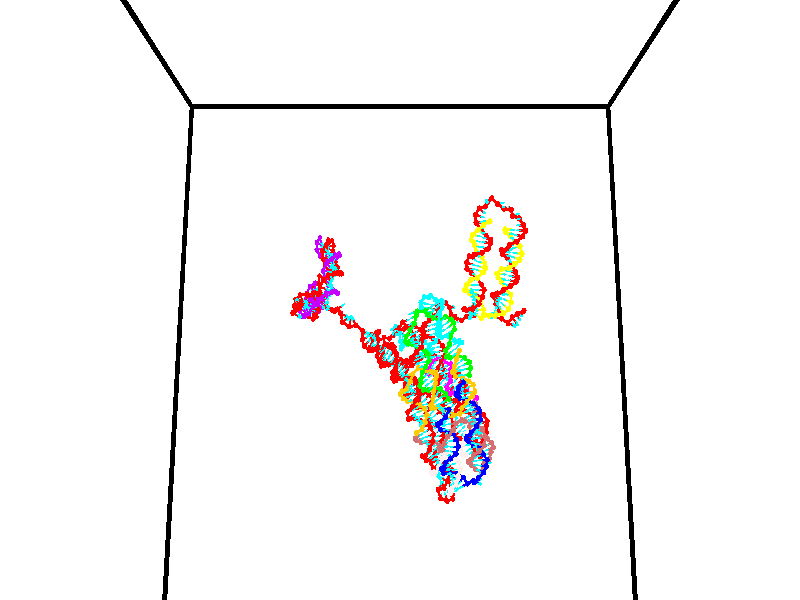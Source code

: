 // switches for output
#declare DRAW_BASES = 1; // possible values are 0, 1; only relevant for DNA ribbons
#declare DRAW_BASES_TYPE = 3; // possible values are 1, 2, 3; only relevant for DNA ribbons
#declare DRAW_FOG = 0; // set to 1 to enable fog

#include "colors.inc"

#include "transforms.inc"
background { rgb <1, 1, 1>}

#default {
   normal{
       ripples 0.25
       frequency 0.20
       turbulence 0.2
       lambda 5
   }
	finish {
		phong 0.1
		phong_size 40.
	}
}

// original window dimensions: 1024x640


// camera settings

camera {
	sky <0, 0.179814, -0.983701>
	up <0, 0.179814, -0.983701>
	right 1.6 * <1, 0, 0>
	location <35, 94.9851, 44.8844>
	look_at <35, 29.7336, 32.9568>
	direction <0, -65.2515, -11.9276>
	angle 67.0682
}


# declare cpy_camera_pos = <35, 94.9851, 44.8844>;
# if (DRAW_FOG = 1)
fog {
	fog_type 2
	up vnormalize(cpy_camera_pos)
	color rgbt<1,1,1,0.3>
	distance 1e-5
	fog_alt 3e-3
	fog_offset 56
}
# end


// LIGHTS

# declare lum = 6;
global_settings {
	ambient_light rgb lum * <0.05, 0.05, 0.05>
	max_trace_level 15
}# declare cpy_direct_light_amount = 0.25;
light_source
{	1000 * <-1, -1.16352, -0.803886>,
	rgb lum * cpy_direct_light_amount
	parallel
}

light_source
{	1000 * <1, 1.16352, 0.803886>,
	rgb lum * cpy_direct_light_amount
	parallel
}

// strand 0

// nucleotide -1

// particle -1
sphere {
	<24.203337, 35.010796, 35.032223> 0.250000
	pigment { color rgbt <1,0,0,0> }
	no_shadow
}
cylinder {
	<24.568863, 35.028385, 35.193722>,  <24.788177, 35.038937, 35.290619>, 0.100000
	pigment { color rgbt <1,0,0,0> }
	no_shadow
}
cylinder {
	<24.568863, 35.028385, 35.193722>,  <24.203337, 35.010796, 35.032223>, 0.100000
	pigment { color rgbt <1,0,0,0> }
	no_shadow
}

// particle -1
sphere {
	<24.568863, 35.028385, 35.193722> 0.100000
	pigment { color rgbt <1,0,0,0> }
	no_shadow
}
sphere {
	0, 1
	scale<0.080000,0.200000,0.300000>
	matrix <-0.291863, 0.762392, 0.577559,
		-0.282417, -0.645620, 0.709518,
		0.913814, 0.043970, 0.403745,
		24.843008, 35.041576, 35.314846>
	pigment { color rgbt <0,1,1,0> }
	no_shadow
}
cylinder {
	<24.969505, 35.381985, 34.659157>,  <24.203337, 35.010796, 35.032223>, 0.130000
	pigment { color rgbt <1,0,0,0> }
	no_shadow
}

// nucleotide -1

// particle -1
sphere {
	<24.969505, 35.381985, 34.659157> 0.250000
	pigment { color rgbt <1,0,0,0> }
	no_shadow
}
cylinder {
	<25.239799, 35.250179, 34.395401>,  <25.401976, 35.171097, 34.237148>, 0.100000
	pigment { color rgbt <1,0,0,0> }
	no_shadow
}
cylinder {
	<25.239799, 35.250179, 34.395401>,  <24.969505, 35.381985, 34.659157>, 0.100000
	pigment { color rgbt <1,0,0,0> }
	no_shadow
}

// particle -1
sphere {
	<25.239799, 35.250179, 34.395401> 0.100000
	pigment { color rgbt <1,0,0,0> }
	no_shadow
}
sphere {
	0, 1
	scale<0.080000,0.200000,0.300000>
	matrix <0.071044, -0.861250, 0.503190,
		-0.733710, -0.386870, -0.558570,
		0.675738, -0.329513, -0.659393,
		25.442520, 35.151325, 34.197582>
	pigment { color rgbt <0,1,1,0> }
	no_shadow
}
cylinder {
	<24.665733, 34.730686, 34.331108>,  <24.969505, 35.381985, 34.659157>, 0.130000
	pigment { color rgbt <1,0,0,0> }
	no_shadow
}

// nucleotide -1

// particle -1
sphere {
	<24.665733, 34.730686, 34.331108> 0.250000
	pigment { color rgbt <1,0,0,0> }
	no_shadow
}
cylinder {
	<25.063646, 34.760204, 34.302933>,  <25.302395, 34.777916, 34.286026>, 0.100000
	pigment { color rgbt <1,0,0,0> }
	no_shadow
}
cylinder {
	<25.063646, 34.760204, 34.302933>,  <24.665733, 34.730686, 34.331108>, 0.100000
	pigment { color rgbt <1,0,0,0> }
	no_shadow
}

// particle -1
sphere {
	<25.063646, 34.760204, 34.302933> 0.100000
	pigment { color rgbt <1,0,0,0> }
	no_shadow
}
sphere {
	0, 1
	scale<0.080000,0.200000,0.300000>
	matrix <0.094812, -0.923687, 0.371232,
		-0.037668, -0.375974, -0.925865,
		0.994782, 0.073800, -0.070440,
		25.362082, 34.782345, 34.281799>
	pigment { color rgbt <0,1,1,0> }
	no_shadow
}
cylinder {
	<24.849520, 34.064220, 33.873322>,  <24.665733, 34.730686, 34.331108>, 0.130000
	pigment { color rgbt <1,0,0,0> }
	no_shadow
}

// nucleotide -1

// particle -1
sphere {
	<24.849520, 34.064220, 33.873322> 0.250000
	pigment { color rgbt <1,0,0,0> }
	no_shadow
}
cylinder {
	<25.113060, 34.234829, 34.121193>,  <25.271185, 34.337193, 34.269917>, 0.100000
	pigment { color rgbt <1,0,0,0> }
	no_shadow
}
cylinder {
	<25.113060, 34.234829, 34.121193>,  <24.849520, 34.064220, 33.873322>, 0.100000
	pigment { color rgbt <1,0,0,0> }
	no_shadow
}

// particle -1
sphere {
	<25.113060, 34.234829, 34.121193> 0.100000
	pigment { color rgbt <1,0,0,0> }
	no_shadow
}
sphere {
	0, 1
	scale<0.080000,0.200000,0.300000>
	matrix <0.081308, -0.859286, 0.504992,
		0.747866, -0.282330, -0.600821,
		0.658851, 0.426517, 0.619675,
		25.310715, 34.362785, 34.307095>
	pigment { color rgbt <0,1,1,0> }
	no_shadow
}
cylinder {
	<24.590305, 33.521435, 34.306587>,  <24.849520, 34.064220, 33.873322>, 0.130000
	pigment { color rgbt <1,0,0,0> }
	no_shadow
}

// nucleotide -1

// particle -1
sphere {
	<24.590305, 33.521435, 34.306587> 0.250000
	pigment { color rgbt <1,0,0,0> }
	no_shadow
}
cylinder {
	<24.429718, 33.399151, 33.961250>,  <24.333366, 33.325783, 33.754047>, 0.100000
	pigment { color rgbt <1,0,0,0> }
	no_shadow
}
cylinder {
	<24.429718, 33.399151, 33.961250>,  <24.590305, 33.521435, 34.306587>, 0.100000
	pigment { color rgbt <1,0,0,0> }
	no_shadow
}

// particle -1
sphere {
	<24.429718, 33.399151, 33.961250> 0.100000
	pigment { color rgbt <1,0,0,0> }
	no_shadow
}
sphere {
	0, 1
	scale<0.080000,0.200000,0.300000>
	matrix <0.284008, -0.937735, 0.199981,
		-0.870726, -0.164911, 0.463293,
		-0.401467, -0.305708, -0.863346,
		24.309278, 33.307438, 33.702248>
	pigment { color rgbt <0,1,1,0> }
	no_shadow
}
cylinder {
	<24.117216, 32.888760, 34.402866>,  <24.590305, 33.521435, 34.306587>, 0.130000
	pigment { color rgbt <1,0,0,0> }
	no_shadow
}

// nucleotide -1

// particle -1
sphere {
	<24.117216, 32.888760, 34.402866> 0.250000
	pigment { color rgbt <1,0,0,0> }
	no_shadow
}
cylinder {
	<24.290552, 32.902824, 34.042648>,  <24.394554, 32.911263, 33.826519>, 0.100000
	pigment { color rgbt <1,0,0,0> }
	no_shadow
}
cylinder {
	<24.290552, 32.902824, 34.042648>,  <24.117216, 32.888760, 34.402866>, 0.100000
	pigment { color rgbt <1,0,0,0> }
	no_shadow
}

// particle -1
sphere {
	<24.290552, 32.902824, 34.042648> 0.100000
	pigment { color rgbt <1,0,0,0> }
	no_shadow
}
sphere {
	0, 1
	scale<0.080000,0.200000,0.300000>
	matrix <0.212850, -0.974963, 0.064360,
		-0.875735, -0.219571, -0.429973,
		0.433339, 0.035158, -0.900545,
		24.420553, 32.913372, 33.772484>
	pigment { color rgbt <0,1,1,0> }
	no_shadow
}
cylinder {
	<23.877321, 32.349541, 33.959217>,  <24.117216, 32.888760, 34.402866>, 0.130000
	pigment { color rgbt <1,0,0,0> }
	no_shadow
}

// nucleotide -1

// particle -1
sphere {
	<23.877321, 32.349541, 33.959217> 0.250000
	pigment { color rgbt <1,0,0,0> }
	no_shadow
}
cylinder {
	<24.243008, 32.426949, 33.816807>,  <24.462420, 32.473392, 33.731361>, 0.100000
	pigment { color rgbt <1,0,0,0> }
	no_shadow
}
cylinder {
	<24.243008, 32.426949, 33.816807>,  <23.877321, 32.349541, 33.959217>, 0.100000
	pigment { color rgbt <1,0,0,0> }
	no_shadow
}

// particle -1
sphere {
	<24.243008, 32.426949, 33.816807> 0.100000
	pigment { color rgbt <1,0,0,0> }
	no_shadow
}
sphere {
	0, 1
	scale<0.080000,0.200000,0.300000>
	matrix <0.204934, -0.978759, -0.005775,
		-0.349581, -0.067682, -0.934458,
		0.914218, 0.193521, -0.356026,
		24.517273, 32.485004, 33.709999>
	pigment { color rgbt <0,1,1,0> }
	no_shadow
}
cylinder {
	<23.936081, 31.961338, 33.302097>,  <23.877321, 32.349541, 33.959217>, 0.130000
	pigment { color rgbt <1,0,0,0> }
	no_shadow
}

// nucleotide -1

// particle -1
sphere {
	<23.936081, 31.961338, 33.302097> 0.250000
	pigment { color rgbt <1,0,0,0> }
	no_shadow
}
cylinder {
	<24.307457, 32.036068, 33.430531>,  <24.530283, 32.080906, 33.507591>, 0.100000
	pigment { color rgbt <1,0,0,0> }
	no_shadow
}
cylinder {
	<24.307457, 32.036068, 33.430531>,  <23.936081, 31.961338, 33.302097>, 0.100000
	pigment { color rgbt <1,0,0,0> }
	no_shadow
}

// particle -1
sphere {
	<24.307457, 32.036068, 33.430531> 0.100000
	pigment { color rgbt <1,0,0,0> }
	no_shadow
}
sphere {
	0, 1
	scale<0.080000,0.200000,0.300000>
	matrix <0.203764, -0.978822, -0.019666,
		0.310607, 0.083684, -0.946848,
		0.928441, 0.186825, 0.321081,
		24.585989, 32.092117, 33.526855>
	pigment { color rgbt <0,1,1,0> }
	no_shadow
}
cylinder {
	<24.325256, 31.681629, 32.873409>,  <23.936081, 31.961338, 33.302097>, 0.130000
	pigment { color rgbt <1,0,0,0> }
	no_shadow
}

// nucleotide -1

// particle -1
sphere {
	<24.325256, 31.681629, 32.873409> 0.250000
	pigment { color rgbt <1,0,0,0> }
	no_shadow
}
cylinder {
	<24.531513, 31.709044, 33.215034>,  <24.655268, 31.725492, 33.420010>, 0.100000
	pigment { color rgbt <1,0,0,0> }
	no_shadow
}
cylinder {
	<24.531513, 31.709044, 33.215034>,  <24.325256, 31.681629, 32.873409>, 0.100000
	pigment { color rgbt <1,0,0,0> }
	no_shadow
}

// particle -1
sphere {
	<24.531513, 31.709044, 33.215034> 0.100000
	pigment { color rgbt <1,0,0,0> }
	no_shadow
}
sphere {
	0, 1
	scale<0.080000,0.200000,0.300000>
	matrix <0.249588, -0.965581, -0.073202,
		0.819646, 0.250909, -0.515000,
		0.515641, 0.068538, 0.854059,
		24.686205, 31.729605, 33.471252>
	pigment { color rgbt <0,1,1,0> }
	no_shadow
}
cylinder {
	<25.001657, 31.346966, 32.729996>,  <24.325256, 31.681629, 32.873409>, 0.130000
	pigment { color rgbt <1,0,0,0> }
	no_shadow
}

// nucleotide -1

// particle -1
sphere {
	<25.001657, 31.346966, 32.729996> 0.250000
	pigment { color rgbt <1,0,0,0> }
	no_shadow
}
cylinder {
	<24.979393, 31.389841, 33.127068>,  <24.966034, 31.415565, 33.365311>, 0.100000
	pigment { color rgbt <1,0,0,0> }
	no_shadow
}
cylinder {
	<24.979393, 31.389841, 33.127068>,  <25.001657, 31.346966, 32.729996>, 0.100000
	pigment { color rgbt <1,0,0,0> }
	no_shadow
}

// particle -1
sphere {
	<24.979393, 31.389841, 33.127068> 0.100000
	pigment { color rgbt <1,0,0,0> }
	no_shadow
}
sphere {
	0, 1
	scale<0.080000,0.200000,0.300000>
	matrix <0.392035, -0.912029, 0.120461,
		0.918265, 0.395871, 0.008744,
		-0.055662, 0.107188, 0.992679,
		24.962694, 31.421997, 33.424870>
	pigment { color rgbt <0,1,1,0> }
	no_shadow
}
cylinder {
	<25.613361, 31.167446, 33.030998>,  <25.001657, 31.346966, 32.729996>, 0.130000
	pigment { color rgbt <1,0,0,0> }
	no_shadow
}

// nucleotide -1

// particle -1
sphere {
	<25.613361, 31.167446, 33.030998> 0.250000
	pigment { color rgbt <1,0,0,0> }
	no_shadow
}
cylinder {
	<25.398308, 31.107149, 33.362835>,  <25.269276, 31.070971, 33.561939>, 0.100000
	pigment { color rgbt <1,0,0,0> }
	no_shadow
}
cylinder {
	<25.398308, 31.107149, 33.362835>,  <25.613361, 31.167446, 33.030998>, 0.100000
	pigment { color rgbt <1,0,0,0> }
	no_shadow
}

// particle -1
sphere {
	<25.398308, 31.107149, 33.362835> 0.100000
	pigment { color rgbt <1,0,0,0> }
	no_shadow
}
sphere {
	0, 1
	scale<0.080000,0.200000,0.300000>
	matrix <0.500588, -0.848793, 0.170182,
		0.678500, 0.506780, 0.531800,
		-0.537633, -0.150744, 0.829595,
		25.237019, 31.061926, 33.611713>
	pigment { color rgbt <0,1,1,0> }
	no_shadow
}
cylinder {
	<26.023663, 30.872478, 33.470757>,  <25.613361, 31.167446, 33.030998>, 0.130000
	pigment { color rgbt <1,0,0,0> }
	no_shadow
}

// nucleotide -1

// particle -1
sphere {
	<26.023663, 30.872478, 33.470757> 0.250000
	pigment { color rgbt <1,0,0,0> }
	no_shadow
}
cylinder {
	<25.678217, 30.748907, 33.630123>,  <25.470949, 30.674765, 33.725742>, 0.100000
	pigment { color rgbt <1,0,0,0> }
	no_shadow
}
cylinder {
	<25.678217, 30.748907, 33.630123>,  <26.023663, 30.872478, 33.470757>, 0.100000
	pigment { color rgbt <1,0,0,0> }
	no_shadow
}

// particle -1
sphere {
	<25.678217, 30.748907, 33.630123> 0.100000
	pigment { color rgbt <1,0,0,0> }
	no_shadow
}
sphere {
	0, 1
	scale<0.080000,0.200000,0.300000>
	matrix <0.385803, -0.913686, 0.127805,
		0.324546, 0.264085, 0.908256,
		-0.863612, -0.308929, 0.398418,
		25.419134, 30.656229, 33.749649>
	pigment { color rgbt <0,1,1,0> }
	no_shadow
}
cylinder {
	<26.133574, 30.350288, 33.954479>,  <26.023663, 30.872478, 33.470757>, 0.130000
	pigment { color rgbt <1,0,0,0> }
	no_shadow
}

// nucleotide -1

// particle -1
sphere {
	<26.133574, 30.350288, 33.954479> 0.250000
	pigment { color rgbt <1,0,0,0> }
	no_shadow
}
cylinder {
	<25.738201, 30.305868, 33.913151>,  <25.500978, 30.279215, 33.888351>, 0.100000
	pigment { color rgbt <1,0,0,0> }
	no_shadow
}
cylinder {
	<25.738201, 30.305868, 33.913151>,  <26.133574, 30.350288, 33.954479>, 0.100000
	pigment { color rgbt <1,0,0,0> }
	no_shadow
}

// particle -1
sphere {
	<25.738201, 30.305868, 33.913151> 0.100000
	pigment { color rgbt <1,0,0,0> }
	no_shadow
}
sphere {
	0, 1
	scale<0.080000,0.200000,0.300000>
	matrix <0.108526, -0.993648, 0.029778,
		-0.105974, 0.018220, 0.994202,
		-0.988429, -0.111052, -0.103323,
		25.441673, 30.272552, 33.882153>
	pigment { color rgbt <0,1,1,0> }
	no_shadow
}
cylinder {
	<25.863003, 29.838449, 34.522789>,  <26.133574, 30.350288, 33.954479>, 0.130000
	pigment { color rgbt <1,0,0,0> }
	no_shadow
}

// nucleotide -1

// particle -1
sphere {
	<25.863003, 29.838449, 34.522789> 0.250000
	pigment { color rgbt <1,0,0,0> }
	no_shadow
}
cylinder {
	<25.626165, 29.858089, 34.201042>,  <25.484062, 29.869873, 34.007992>, 0.100000
	pigment { color rgbt <1,0,0,0> }
	no_shadow
}
cylinder {
	<25.626165, 29.858089, 34.201042>,  <25.863003, 29.838449, 34.522789>, 0.100000
	pigment { color rgbt <1,0,0,0> }
	no_shadow
}

// particle -1
sphere {
	<25.626165, 29.858089, 34.201042> 0.100000
	pigment { color rgbt <1,0,0,0> }
	no_shadow
}
sphere {
	0, 1
	scale<0.080000,0.200000,0.300000>
	matrix <0.119483, -0.981761, -0.147882,
		-0.796961, -0.183669, 0.575429,
		-0.592096, 0.049102, -0.804370,
		25.448536, 29.872820, 33.959732>
	pigment { color rgbt <0,1,1,0> }
	no_shadow
}
cylinder {
	<25.447153, 29.285173, 34.648140>,  <25.863003, 29.838449, 34.522789>, 0.130000
	pigment { color rgbt <1,0,0,0> }
	no_shadow
}

// nucleotide -1

// particle -1
sphere {
	<25.447153, 29.285173, 34.648140> 0.250000
	pigment { color rgbt <1,0,0,0> }
	no_shadow
}
cylinder {
	<25.382202, 29.342289, 34.257603>,  <25.343231, 29.376558, 34.023281>, 0.100000
	pigment { color rgbt <1,0,0,0> }
	no_shadow
}
cylinder {
	<25.382202, 29.342289, 34.257603>,  <25.447153, 29.285173, 34.648140>, 0.100000
	pigment { color rgbt <1,0,0,0> }
	no_shadow
}

// particle -1
sphere {
	<25.382202, 29.342289, 34.257603> 0.100000
	pigment { color rgbt <1,0,0,0> }
	no_shadow
}
sphere {
	0, 1
	scale<0.080000,0.200000,0.300000>
	matrix <0.039156, -0.987762, -0.150971,
		-0.985950, -0.062745, 0.154808,
		-0.162386, 0.142788, -0.976341,
		25.333488, 29.385126, 33.964699>
	pigment { color rgbt <0,1,1,0> }
	no_shadow
}
cylinder {
	<24.855465, 28.738508, 34.352566>,  <25.447153, 29.285173, 34.648140>, 0.130000
	pigment { color rgbt <1,0,0,0> }
	no_shadow
}

// nucleotide -1

// particle -1
sphere {
	<24.855465, 28.738508, 34.352566> 0.250000
	pigment { color rgbt <1,0,0,0> }
	no_shadow
}
cylinder {
	<25.056141, 28.869453, 34.032280>,  <25.176546, 28.948021, 33.840111>, 0.100000
	pigment { color rgbt <1,0,0,0> }
	no_shadow
}
cylinder {
	<25.056141, 28.869453, 34.032280>,  <24.855465, 28.738508, 34.352566>, 0.100000
	pigment { color rgbt <1,0,0,0> }
	no_shadow
}

// particle -1
sphere {
	<25.056141, 28.869453, 34.032280> 0.100000
	pigment { color rgbt <1,0,0,0> }
	no_shadow
}
sphere {
	0, 1
	scale<0.080000,0.200000,0.300000>
	matrix <-0.036936, -0.916678, -0.397917,
		-0.864259, 0.229206, -0.447796,
		0.501690, 0.327363, -0.800713,
		25.206648, 28.967663, 33.792065>
	pigment { color rgbt <0,1,1,0> }
	no_shadow
}
cylinder {
	<24.409439, 28.571764, 33.655399>,  <24.855465, 28.738508, 34.352566>, 0.130000
	pigment { color rgbt <1,0,0,0> }
	no_shadow
}

// nucleotide -1

// particle -1
sphere {
	<24.409439, 28.571764, 33.655399> 0.250000
	pigment { color rgbt <1,0,0,0> }
	no_shadow
}
cylinder {
	<24.790829, 28.620262, 33.544994>,  <25.019663, 28.649361, 33.478752>, 0.100000
	pigment { color rgbt <1,0,0,0> }
	no_shadow
}
cylinder {
	<24.790829, 28.620262, 33.544994>,  <24.409439, 28.571764, 33.655399>, 0.100000
	pigment { color rgbt <1,0,0,0> }
	no_shadow
}

// particle -1
sphere {
	<24.790829, 28.620262, 33.544994> 0.100000
	pigment { color rgbt <1,0,0,0> }
	no_shadow
}
sphere {
	0, 1
	scale<0.080000,0.200000,0.300000>
	matrix <-0.062653, -0.815874, -0.574825,
		-0.294887, 0.565375, -0.770320,
		0.953476, 0.121245, -0.276013,
		25.076872, 28.656635, 33.462189>
	pigment { color rgbt <0,1,1,0> }
	no_shadow
}
cylinder {
	<24.388702, 28.572727, 32.854736>,  <24.409439, 28.571764, 33.655399>, 0.130000
	pigment { color rgbt <1,0,0,0> }
	no_shadow
}

// nucleotide -1

// particle -1
sphere {
	<24.388702, 28.572727, 32.854736> 0.250000
	pigment { color rgbt <1,0,0,0> }
	no_shadow
}
cylinder {
	<24.774479, 28.515335, 32.943523>,  <25.005945, 28.480900, 32.996796>, 0.100000
	pigment { color rgbt <1,0,0,0> }
	no_shadow
}
cylinder {
	<24.774479, 28.515335, 32.943523>,  <24.388702, 28.572727, 32.854736>, 0.100000
	pigment { color rgbt <1,0,0,0> }
	no_shadow
}

// particle -1
sphere {
	<24.774479, 28.515335, 32.943523> 0.100000
	pigment { color rgbt <1,0,0,0> }
	no_shadow
}
sphere {
	0, 1
	scale<0.080000,0.200000,0.300000>
	matrix <0.027180, -0.781535, -0.623269,
		0.262905, 0.607138, -0.749843,
		0.964439, -0.143479, 0.221971,
		25.063810, 28.472292, 33.010117>
	pigment { color rgbt <0,1,1,0> }
	no_shadow
}
cylinder {
	<24.748577, 28.450695, 32.257595>,  <24.388702, 28.572727, 32.854736>, 0.130000
	pigment { color rgbt <1,0,0,0> }
	no_shadow
}

// nucleotide -1

// particle -1
sphere {
	<24.748577, 28.450695, 32.257595> 0.250000
	pigment { color rgbt <1,0,0,0> }
	no_shadow
}
cylinder {
	<24.964861, 28.288029, 32.552147>,  <25.094631, 28.190430, 32.728878>, 0.100000
	pigment { color rgbt <1,0,0,0> }
	no_shadow
}
cylinder {
	<24.964861, 28.288029, 32.552147>,  <24.748577, 28.450695, 32.257595>, 0.100000
	pigment { color rgbt <1,0,0,0> }
	no_shadow
}

// particle -1
sphere {
	<24.964861, 28.288029, 32.552147> 0.100000
	pigment { color rgbt <1,0,0,0> }
	no_shadow
}
sphere {
	0, 1
	scale<0.080000,0.200000,0.300000>
	matrix <0.107603, -0.834756, -0.540004,
		0.834299, 0.371223, -0.407602,
		0.540710, -0.406665, 0.736380,
		25.127073, 28.166029, 32.773060>
	pigment { color rgbt <0,1,1,0> }
	no_shadow
}
cylinder {
	<25.369148, 28.337164, 31.981007>,  <24.748577, 28.450695, 32.257595>, 0.130000
	pigment { color rgbt <1,0,0,0> }
	no_shadow
}

// nucleotide -1

// particle -1
sphere {
	<25.369148, 28.337164, 31.981007> 0.250000
	pigment { color rgbt <1,0,0,0> }
	no_shadow
}
cylinder {
	<25.352867, 28.097273, 32.300674>,  <25.343100, 27.953339, 32.492474>, 0.100000
	pigment { color rgbt <1,0,0,0> }
	no_shadow
}
cylinder {
	<25.352867, 28.097273, 32.300674>,  <25.369148, 28.337164, 31.981007>, 0.100000
	pigment { color rgbt <1,0,0,0> }
	no_shadow
}

// particle -1
sphere {
	<25.352867, 28.097273, 32.300674> 0.100000
	pigment { color rgbt <1,0,0,0> }
	no_shadow
}
sphere {
	0, 1
	scale<0.080000,0.200000,0.300000>
	matrix <0.203931, -0.787982, -0.580944,
		0.978139, 0.139330, 0.154375,
		-0.040702, -0.599726, 0.799169,
		25.340656, 27.917355, 32.540424>
	pigment { color rgbt <0,1,1,0> }
	no_shadow
}
cylinder {
	<25.990852, 27.973530, 31.917116>,  <25.369148, 28.337164, 31.981007>, 0.130000
	pigment { color rgbt <1,0,0,0> }
	no_shadow
}

// nucleotide -1

// particle -1
sphere {
	<25.990852, 27.973530, 31.917116> 0.250000
	pigment { color rgbt <1,0,0,0> }
	no_shadow
}
cylinder {
	<25.737610, 27.766928, 32.147732>,  <25.585665, 27.642967, 32.286102>, 0.100000
	pigment { color rgbt <1,0,0,0> }
	no_shadow
}
cylinder {
	<25.737610, 27.766928, 32.147732>,  <25.990852, 27.973530, 31.917116>, 0.100000
	pigment { color rgbt <1,0,0,0> }
	no_shadow
}

// particle -1
sphere {
	<25.737610, 27.766928, 32.147732> 0.100000
	pigment { color rgbt <1,0,0,0> }
	no_shadow
}
sphere {
	0, 1
	scale<0.080000,0.200000,0.300000>
	matrix <0.062006, -0.776268, -0.627346,
		0.771578, -0.361427, 0.523486,
		-0.633106, -0.516506, 0.576541,
		25.547678, 27.611977, 32.320694>
	pigment { color rgbt <0,1,1,0> }
	no_shadow
}
cylinder {
	<26.275732, 27.330572, 32.140907>,  <25.990852, 27.973530, 31.917116>, 0.130000
	pigment { color rgbt <1,0,0,0> }
	no_shadow
}

// nucleotide -1

// particle -1
sphere {
	<26.275732, 27.330572, 32.140907> 0.250000
	pigment { color rgbt <1,0,0,0> }
	no_shadow
}
cylinder {
	<25.884583, 27.255754, 32.178387>,  <25.649893, 27.210865, 32.200874>, 0.100000
	pigment { color rgbt <1,0,0,0> }
	no_shadow
}
cylinder {
	<25.884583, 27.255754, 32.178387>,  <26.275732, 27.330572, 32.140907>, 0.100000
	pigment { color rgbt <1,0,0,0> }
	no_shadow
}

// particle -1
sphere {
	<25.884583, 27.255754, 32.178387> 0.100000
	pigment { color rgbt <1,0,0,0> }
	no_shadow
}
sphere {
	0, 1
	scale<0.080000,0.200000,0.300000>
	matrix <0.098208, -0.805919, -0.583824,
		0.184716, -0.561703, 0.806455,
		-0.977873, -0.187042, 0.093702,
		25.591221, 27.199642, 32.206497>
	pigment { color rgbt <0,1,1,0> }
	no_shadow
}
cylinder {
	<26.173872, 26.653093, 32.281792>,  <26.275732, 27.330572, 32.140907>, 0.130000
	pigment { color rgbt <1,0,0,0> }
	no_shadow
}

// nucleotide -1

// particle -1
sphere {
	<26.173872, 26.653093, 32.281792> 0.250000
	pigment { color rgbt <1,0,0,0> }
	no_shadow
}
cylinder {
	<25.799000, 26.705715, 32.152557>,  <25.574076, 26.737289, 32.075016>, 0.100000
	pigment { color rgbt <1,0,0,0> }
	no_shadow
}
cylinder {
	<25.799000, 26.705715, 32.152557>,  <26.173872, 26.653093, 32.281792>, 0.100000
	pigment { color rgbt <1,0,0,0> }
	no_shadow
}

// particle -1
sphere {
	<25.799000, 26.705715, 32.152557> 0.100000
	pigment { color rgbt <1,0,0,0> }
	no_shadow
}
sphere {
	0, 1
	scale<0.080000,0.200000,0.300000>
	matrix <0.048789, -0.867632, -0.494807,
		-0.345416, -0.479486, 0.806710,
		-0.937180, 0.131556, -0.323088,
		25.517845, 26.745182, 32.055630>
	pigment { color rgbt <0,1,1,0> }
	no_shadow
}
cylinder {
	<25.761194, 25.996168, 32.421085>,  <26.173872, 26.653093, 32.281792>, 0.130000
	pigment { color rgbt <1,0,0,0> }
	no_shadow
}

// nucleotide -1

// particle -1
sphere {
	<25.761194, 25.996168, 32.421085> 0.250000
	pigment { color rgbt <1,0,0,0> }
	no_shadow
}
cylinder {
	<25.563967, 26.182978, 32.127480>,  <25.445631, 26.295063, 31.951317>, 0.100000
	pigment { color rgbt <1,0,0,0> }
	no_shadow
}
cylinder {
	<25.563967, 26.182978, 32.127480>,  <25.761194, 25.996168, 32.421085>, 0.100000
	pigment { color rgbt <1,0,0,0> }
	no_shadow
}

// particle -1
sphere {
	<25.563967, 26.182978, 32.127480> 0.100000
	pigment { color rgbt <1,0,0,0> }
	no_shadow
}
sphere {
	0, 1
	scale<0.080000,0.200000,0.300000>
	matrix <-0.063913, -0.860865, -0.504803,
		-0.867648, -0.201981, 0.454301,
		-0.493053, 0.467027, -0.734019,
		25.416046, 26.323084, 31.907276>
	pigment { color rgbt <0,1,1,0> }
	no_shadow
}
cylinder {
	<25.302155, 25.535391, 32.077606>,  <25.761194, 25.996168, 32.421085>, 0.130000
	pigment { color rgbt <1,0,0,0> }
	no_shadow
}

// nucleotide -1

// particle -1
sphere {
	<25.302155, 25.535391, 32.077606> 0.250000
	pigment { color rgbt <1,0,0,0> }
	no_shadow
}
cylinder {
	<25.415857, 25.813604, 31.813656>,  <25.484079, 25.980532, 31.655287>, 0.100000
	pigment { color rgbt <1,0,0,0> }
	no_shadow
}
cylinder {
	<25.415857, 25.813604, 31.813656>,  <25.302155, 25.535391, 32.077606>, 0.100000
	pigment { color rgbt <1,0,0,0> }
	no_shadow
}

// particle -1
sphere {
	<25.415857, 25.813604, 31.813656> 0.100000
	pigment { color rgbt <1,0,0,0> }
	no_shadow
}
sphere {
	0, 1
	scale<0.080000,0.200000,0.300000>
	matrix <-0.053376, -0.675716, -0.735227,
		-0.957262, 0.244213, -0.154952,
		0.284256, 0.695534, -0.659873,
		25.501135, 26.022264, 31.615694>
	pigment { color rgbt <0,1,1,0> }
	no_shadow
}
cylinder {
	<24.741863, 25.520138, 31.553284>,  <25.302155, 25.535391, 32.077606>, 0.130000
	pigment { color rgbt <1,0,0,0> }
	no_shadow
}

// nucleotide -1

// particle -1
sphere {
	<24.741863, 25.520138, 31.553284> 0.250000
	pigment { color rgbt <1,0,0,0> }
	no_shadow
}
cylinder {
	<25.119337, 25.625132, 31.472723>,  <25.345821, 25.688128, 31.424387>, 0.100000
	pigment { color rgbt <1,0,0,0> }
	no_shadow
}
cylinder {
	<25.119337, 25.625132, 31.472723>,  <24.741863, 25.520138, 31.553284>, 0.100000
	pigment { color rgbt <1,0,0,0> }
	no_shadow
}

// particle -1
sphere {
	<25.119337, 25.625132, 31.472723> 0.100000
	pigment { color rgbt <1,0,0,0> }
	no_shadow
}
sphere {
	0, 1
	scale<0.080000,0.200000,0.300000>
	matrix <0.069475, -0.752391, -0.655042,
		-0.323472, 0.604160, -0.728255,
		0.943684, 0.262484, -0.201403,
		25.402443, 25.703876, 31.412302>
	pigment { color rgbt <0,1,1,0> }
	no_shadow
}
cylinder {
	<24.786913, 25.566080, 30.812405>,  <24.741863, 25.520138, 31.553284>, 0.130000
	pigment { color rgbt <1,0,0,0> }
	no_shadow
}

// nucleotide -1

// particle -1
sphere {
	<24.786913, 25.566080, 30.812405> 0.250000
	pigment { color rgbt <1,0,0,0> }
	no_shadow
}
cylinder {
	<25.110220, 25.471840, 31.028254>,  <25.304205, 25.415295, 31.157763>, 0.100000
	pigment { color rgbt <1,0,0,0> }
	no_shadow
}
cylinder {
	<25.110220, 25.471840, 31.028254>,  <24.786913, 25.566080, 30.812405>, 0.100000
	pigment { color rgbt <1,0,0,0> }
	no_shadow
}

// particle -1
sphere {
	<25.110220, 25.471840, 31.028254> 0.100000
	pigment { color rgbt <1,0,0,0> }
	no_shadow
}
sphere {
	0, 1
	scale<0.080000,0.200000,0.300000>
	matrix <0.148862, -0.804922, -0.574405,
		0.569685, 0.544603, -0.615521,
		0.808269, -0.235602, 0.539623,
		25.352701, 25.401159, 31.190140>
	pigment { color rgbt <0,1,1,0> }
	no_shadow
}
cylinder {
	<25.437826, 25.593712, 30.549711>,  <24.786913, 25.566080, 30.812405>, 0.130000
	pigment { color rgbt <1,0,0,0> }
	no_shadow
}

// nucleotide -1

// particle -1
sphere {
	<25.437826, 25.593712, 30.549711> 0.250000
	pigment { color rgbt <1,0,0,0> }
	no_shadow
}
cylinder {
	<25.399734, 25.295034, 30.813038>,  <25.376879, 25.115828, 30.971033>, 0.100000
	pigment { color rgbt <1,0,0,0> }
	no_shadow
}
cylinder {
	<25.399734, 25.295034, 30.813038>,  <25.437826, 25.593712, 30.549711>, 0.100000
	pigment { color rgbt <1,0,0,0> }
	no_shadow
}

// particle -1
sphere {
	<25.399734, 25.295034, 30.813038> 0.100000
	pigment { color rgbt <1,0,0,0> }
	no_shadow
}
sphere {
	0, 1
	scale<0.080000,0.200000,0.300000>
	matrix <0.108351, -0.665166, -0.738792,
		0.989541, 0.000973, 0.144249,
		-0.095230, -0.746695, 0.658315,
		25.371166, 25.071026, 31.010532>
	pigment { color rgbt <0,1,1,0> }
	no_shadow
}
cylinder {
	<25.548306, 25.781157, 29.850080>,  <25.437826, 25.593712, 30.549711>, 0.130000
	pigment { color rgbt <1,0,0,0> }
	no_shadow
}

// nucleotide -1

// particle -1
sphere {
	<25.548306, 25.781157, 29.850080> 0.250000
	pigment { color rgbt <1,0,0,0> }
	no_shadow
}
cylinder {
	<25.861979, 25.533218, 29.861752>,  <26.050182, 25.384457, 29.868753>, 0.100000
	pigment { color rgbt <1,0,0,0> }
	no_shadow
}
cylinder {
	<25.861979, 25.533218, 29.861752>,  <25.548306, 25.781157, 29.850080>, 0.100000
	pigment { color rgbt <1,0,0,0> }
	no_shadow
}

// particle -1
sphere {
	<25.861979, 25.533218, 29.861752> 0.100000
	pigment { color rgbt <1,0,0,0> }
	no_shadow
}
sphere {
	0, 1
	scale<0.080000,0.200000,0.300000>
	matrix <0.565540, 0.694548, -0.444711,
		0.255386, 0.365236, 0.895199,
		0.784183, -0.619844, 0.029177,
		26.097233, 25.347265, 29.870504>
	pigment { color rgbt <0,1,1,0> }
	no_shadow
}
cylinder {
	<26.169506, 26.034424, 30.164358>,  <25.548306, 25.781157, 29.850080>, 0.130000
	pigment { color rgbt <1,0,0,0> }
	no_shadow
}

// nucleotide -1

// particle -1
sphere {
	<26.169506, 26.034424, 30.164358> 0.250000
	pigment { color rgbt <1,0,0,0> }
	no_shadow
}
cylinder {
	<26.284229, 25.769939, 29.887074>,  <26.353064, 25.611248, 29.720703>, 0.100000
	pigment { color rgbt <1,0,0,0> }
	no_shadow
}
cylinder {
	<26.284229, 25.769939, 29.887074>,  <26.169506, 26.034424, 30.164358>, 0.100000
	pigment { color rgbt <1,0,0,0> }
	no_shadow
}

// particle -1
sphere {
	<26.284229, 25.769939, 29.887074> 0.100000
	pigment { color rgbt <1,0,0,0> }
	no_shadow
}
sphere {
	0, 1
	scale<0.080000,0.200000,0.300000>
	matrix <0.580476, 0.695593, -0.423318,
		0.762095, -0.280981, 0.583319,
		0.286808, -0.661211, -0.693210,
		26.370272, 25.571575, 29.679110>
	pigment { color rgbt <0,1,1,0> }
	no_shadow
}
cylinder {
	<26.943748, 25.748798, 30.196592>,  <26.169506, 26.034424, 30.164358>, 0.130000
	pigment { color rgbt <1,0,0,0> }
	no_shadow
}

// nucleotide -1

// particle -1
sphere {
	<26.943748, 25.748798, 30.196592> 0.250000
	pigment { color rgbt <1,0,0,0> }
	no_shadow
}
cylinder {
	<26.769012, 25.813288, 29.842604>,  <26.664171, 25.851982, 29.630211>, 0.100000
	pigment { color rgbt <1,0,0,0> }
	no_shadow
}
cylinder {
	<26.769012, 25.813288, 29.842604>,  <26.943748, 25.748798, 30.196592>, 0.100000
	pigment { color rgbt <1,0,0,0> }
	no_shadow
}

// particle -1
sphere {
	<26.769012, 25.813288, 29.842604> 0.100000
	pigment { color rgbt <1,0,0,0> }
	no_shadow
}
sphere {
	0, 1
	scale<0.080000,0.200000,0.300000>
	matrix <0.695244, 0.684780, -0.218433,
		0.570795, -0.710692, -0.411229,
		-0.436840, 0.161224, -0.884973,
		26.637960, 25.861654, 29.577112>
	pigment { color rgbt <0,1,1,0> }
	no_shadow
}
cylinder {
	<27.415272, 25.889797, 29.704985>,  <26.943748, 25.748798, 30.196592>, 0.130000
	pigment { color rgbt <1,0,0,0> }
	no_shadow
}

// nucleotide -1

// particle -1
sphere {
	<27.415272, 25.889797, 29.704985> 0.250000
	pigment { color rgbt <1,0,0,0> }
	no_shadow
}
cylinder {
	<27.112782, 26.094957, 29.542477>,  <26.931288, 26.218054, 29.444973>, 0.100000
	pigment { color rgbt <1,0,0,0> }
	no_shadow
}
cylinder {
	<27.112782, 26.094957, 29.542477>,  <27.415272, 25.889797, 29.704985>, 0.100000
	pigment { color rgbt <1,0,0,0> }
	no_shadow
}

// particle -1
sphere {
	<27.112782, 26.094957, 29.542477> 0.100000
	pigment { color rgbt <1,0,0,0> }
	no_shadow
}
sphere {
	0, 1
	scale<0.080000,0.200000,0.300000>
	matrix <0.619011, 0.761995, -0.190234,
		0.212003, -0.395345, -0.893732,
		-0.756228, 0.512900, -0.406268,
		26.885914, 26.248827, 29.420595>
	pigment { color rgbt <0,1,1,0> }
	no_shadow
}
cylinder {
	<27.714134, 26.096054, 29.082432>,  <27.415272, 25.889797, 29.704985>, 0.130000
	pigment { color rgbt <1,0,0,0> }
	no_shadow
}

// nucleotide -1

// particle -1
sphere {
	<27.714134, 26.096054, 29.082432> 0.250000
	pigment { color rgbt <1,0,0,0> }
	no_shadow
}
cylinder {
	<27.432787, 26.323343, 29.253263>,  <27.263979, 26.459717, 29.355762>, 0.100000
	pigment { color rgbt <1,0,0,0> }
	no_shadow
}
cylinder {
	<27.432787, 26.323343, 29.253263>,  <27.714134, 26.096054, 29.082432>, 0.100000
	pigment { color rgbt <1,0,0,0> }
	no_shadow
}

// particle -1
sphere {
	<27.432787, 26.323343, 29.253263> 0.100000
	pigment { color rgbt <1,0,0,0> }
	no_shadow
}
sphere {
	0, 1
	scale<0.080000,0.200000,0.300000>
	matrix <0.641946, 0.765789, 0.038368,
		-0.305250, 0.301148, -0.903400,
		-0.703369, 0.568222, 0.427078,
		27.221777, 26.493811, 29.381388>
	pigment { color rgbt <0,1,1,0> }
	no_shadow
}
cylinder {
	<27.539497, 26.768362, 28.680010>,  <27.714134, 26.096054, 29.082432>, 0.130000
	pigment { color rgbt <1,0,0,0> }
	no_shadow
}

// nucleotide -1

// particle -1
sphere {
	<27.539497, 26.768362, 28.680010> 0.250000
	pigment { color rgbt <1,0,0,0> }
	no_shadow
}
cylinder {
	<27.479647, 26.827278, 29.071095>,  <27.443737, 26.862629, 29.305744>, 0.100000
	pigment { color rgbt <1,0,0,0> }
	no_shadow
}
cylinder {
	<27.479647, 26.827278, 29.071095>,  <27.539497, 26.768362, 28.680010>, 0.100000
	pigment { color rgbt <1,0,0,0> }
	no_shadow
}

// particle -1
sphere {
	<27.479647, 26.827278, 29.071095> 0.100000
	pigment { color rgbt <1,0,0,0> }
	no_shadow
}
sphere {
	0, 1
	scale<0.080000,0.200000,0.300000>
	matrix <0.653544, 0.756759, -0.013990,
		-0.741952, 0.636884, -0.209492,
		-0.149625, 0.147292, 0.977710,
		27.434759, 26.871466, 29.364408>
	pigment { color rgbt <0,1,1,0> }
	no_shadow
}
cylinder {
	<27.173923, 27.416729, 28.819654>,  <27.539497, 26.768362, 28.680010>, 0.130000
	pigment { color rgbt <1,0,0,0> }
	no_shadow
}

// nucleotide -1

// particle -1
sphere {
	<27.173923, 27.416729, 28.819654> 0.250000
	pigment { color rgbt <1,0,0,0> }
	no_shadow
}
cylinder {
	<27.388212, 27.315067, 29.141748>,  <27.516787, 27.254070, 29.335005>, 0.100000
	pigment { color rgbt <1,0,0,0> }
	no_shadow
}
cylinder {
	<27.388212, 27.315067, 29.141748>,  <27.173923, 27.416729, 28.819654>, 0.100000
	pigment { color rgbt <1,0,0,0> }
	no_shadow
}

// particle -1
sphere {
	<27.388212, 27.315067, 29.141748> 0.100000
	pigment { color rgbt <1,0,0,0> }
	no_shadow
}
sphere {
	0, 1
	scale<0.080000,0.200000,0.300000>
	matrix <0.420098, 0.907452, 0.006926,
		-0.732474, 0.334568, 0.592913,
		0.535723, -0.254154, 0.805237,
		27.548929, 27.238821, 29.383320>
	pigment { color rgbt <0,1,1,0> }
	no_shadow
}
cylinder {
	<26.900225, 27.217916, 28.093451>,  <27.173923, 27.416729, 28.819654>, 0.130000
	pigment { color rgbt <1,0,0,0> }
	no_shadow
}

// nucleotide -1

// particle -1
sphere {
	<26.900225, 27.217916, 28.093451> 0.250000
	pigment { color rgbt <1,0,0,0> }
	no_shadow
}
cylinder {
	<26.718716, 27.425001, 27.803329>,  <26.609810, 27.549252, 27.629257>, 0.100000
	pigment { color rgbt <1,0,0,0> }
	no_shadow
}
cylinder {
	<26.718716, 27.425001, 27.803329>,  <26.900225, 27.217916, 28.093451>, 0.100000
	pigment { color rgbt <1,0,0,0> }
	no_shadow
}

// particle -1
sphere {
	<26.718716, 27.425001, 27.803329> 0.100000
	pigment { color rgbt <1,0,0,0> }
	no_shadow
}
sphere {
	0, 1
	scale<0.080000,0.200000,0.300000>
	matrix <0.245640, 0.855060, 0.456654,
		0.856593, 0.029054, -0.515175,
		-0.453773, 0.517714, -0.725301,
		26.582584, 27.580315, 27.585739>
	pigment { color rgbt <0,1,1,0> }
	no_shadow
}
cylinder {
	<27.309187, 27.776108, 27.833834>,  <26.900225, 27.217916, 28.093451>, 0.130000
	pigment { color rgbt <1,0,0,0> }
	no_shadow
}

// nucleotide -1

// particle -1
sphere {
	<27.309187, 27.776108, 27.833834> 0.250000
	pigment { color rgbt <1,0,0,0> }
	no_shadow
}
cylinder {
	<26.957596, 27.929125, 27.719954>,  <26.746641, 28.020935, 27.651625>, 0.100000
	pigment { color rgbt <1,0,0,0> }
	no_shadow
}
cylinder {
	<26.957596, 27.929125, 27.719954>,  <27.309187, 27.776108, 27.833834>, 0.100000
	pigment { color rgbt <1,0,0,0> }
	no_shadow
}

// particle -1
sphere {
	<26.957596, 27.929125, 27.719954> 0.100000
	pigment { color rgbt <1,0,0,0> }
	no_shadow
}
sphere {
	0, 1
	scale<0.080000,0.200000,0.300000>
	matrix <0.308654, 0.911505, 0.271828,
		0.363492, 0.151058, -0.919269,
		-0.878980, 0.382543, -0.284701,
		26.693901, 28.043888, 27.634542>
	pigment { color rgbt <0,1,1,0> }
	no_shadow
}
cylinder {
	<27.441141, 28.359898, 27.477882>,  <27.309187, 27.776108, 27.833834>, 0.130000
	pigment { color rgbt <1,0,0,0> }
	no_shadow
}

// nucleotide -1

// particle -1
sphere {
	<27.441141, 28.359898, 27.477882> 0.250000
	pigment { color rgbt <1,0,0,0> }
	no_shadow
}
cylinder {
	<27.051624, 28.417166, 27.548567>,  <26.817913, 28.451527, 27.590977>, 0.100000
	pigment { color rgbt <1,0,0,0> }
	no_shadow
}
cylinder {
	<27.051624, 28.417166, 27.548567>,  <27.441141, 28.359898, 27.477882>, 0.100000
	pigment { color rgbt <1,0,0,0> }
	no_shadow
}

// particle -1
sphere {
	<27.051624, 28.417166, 27.548567> 0.100000
	pigment { color rgbt <1,0,0,0> }
	no_shadow
}
sphere {
	0, 1
	scale<0.080000,0.200000,0.300000>
	matrix <0.177558, 0.964125, 0.197320,
		-0.142121, 0.223526, -0.964281,
		-0.973794, 0.143173, 0.176712,
		26.759485, 28.460117, 27.601580>
	pigment { color rgbt <0,1,1,0> }
	no_shadow
}
cylinder {
	<27.342451, 29.068155, 27.178394>,  <27.441141, 28.359898, 27.477882>, 0.130000
	pigment { color rgbt <1,0,0,0> }
	no_shadow
}

// nucleotide -1

// particle -1
sphere {
	<27.342451, 29.068155, 27.178394> 0.250000
	pigment { color rgbt <1,0,0,0> }
	no_shadow
}
cylinder {
	<27.050131, 28.999685, 27.442705>,  <26.874739, 28.958603, 27.601292>, 0.100000
	pigment { color rgbt <1,0,0,0> }
	no_shadow
}
cylinder {
	<27.050131, 28.999685, 27.442705>,  <27.342451, 29.068155, 27.178394>, 0.100000
	pigment { color rgbt <1,0,0,0> }
	no_shadow
}

// particle -1
sphere {
	<27.050131, 28.999685, 27.442705> 0.100000
	pigment { color rgbt <1,0,0,0> }
	no_shadow
}
sphere {
	0, 1
	scale<0.080000,0.200000,0.300000>
	matrix <0.157654, 0.899543, 0.407391,
		-0.664133, 0.401897, -0.630402,
		-0.730803, -0.171176, 0.660777,
		26.830891, 28.948332, 27.640938>
	pigment { color rgbt <0,1,1,0> }
	no_shadow
}
cylinder {
	<27.019289, 29.772108, 27.288908>,  <27.342451, 29.068155, 27.178394>, 0.130000
	pigment { color rgbt <1,0,0,0> }
	no_shadow
}

// nucleotide -1

// particle -1
sphere {
	<27.019289, 29.772108, 27.288908> 0.250000
	pigment { color rgbt <1,0,0,0> }
	no_shadow
}
cylinder {
	<26.950182, 29.534348, 27.603064>,  <26.908718, 29.391691, 27.791557>, 0.100000
	pigment { color rgbt <1,0,0,0> }
	no_shadow
}
cylinder {
	<26.950182, 29.534348, 27.603064>,  <27.019289, 29.772108, 27.288908>, 0.100000
	pigment { color rgbt <1,0,0,0> }
	no_shadow
}

// particle -1
sphere {
	<26.950182, 29.534348, 27.603064> 0.100000
	pigment { color rgbt <1,0,0,0> }
	no_shadow
}
sphere {
	0, 1
	scale<0.080000,0.200000,0.300000>
	matrix <0.269131, 0.738549, 0.618153,
		-0.947481, 0.318169, 0.032376,
		-0.172766, -0.594402, 0.785391,
		26.898352, 29.356028, 27.838680>
	pigment { color rgbt <0,1,1,0> }
	no_shadow
}
cylinder {
	<26.849773, 30.318632, 27.866375>,  <27.019289, 29.772108, 27.288908>, 0.130000
	pigment { color rgbt <1,0,0,0> }
	no_shadow
}

// nucleotide -1

// particle -1
sphere {
	<26.849773, 30.318632, 27.866375> 0.250000
	pigment { color rgbt <1,0,0,0> }
	no_shadow
}
cylinder {
	<26.870785, 29.960342, 28.042974>,  <26.883392, 29.745369, 28.148933>, 0.100000
	pigment { color rgbt <1,0,0,0> }
	no_shadow
}
cylinder {
	<26.870785, 29.960342, 28.042974>,  <26.849773, 30.318632, 27.866375>, 0.100000
	pigment { color rgbt <1,0,0,0> }
	no_shadow
}

// particle -1
sphere {
	<26.870785, 29.960342, 28.042974> 0.100000
	pigment { color rgbt <1,0,0,0> }
	no_shadow
}
sphere {
	0, 1
	scale<0.080000,0.200000,0.300000>
	matrix <0.322310, 0.433657, 0.841462,
		-0.945176, 0.098098, 0.311480,
		0.052530, -0.895723, 0.441499,
		26.886543, 29.691626, 28.175425>
	pigment { color rgbt <0,1,1,0> }
	no_shadow
}
cylinder {
	<26.414917, 30.267889, 28.455578>,  <26.849773, 30.318632, 27.866375>, 0.130000
	pigment { color rgbt <1,0,0,0> }
	no_shadow
}

// nucleotide -1

// particle -1
sphere {
	<26.414917, 30.267889, 28.455578> 0.250000
	pigment { color rgbt <1,0,0,0> }
	no_shadow
}
cylinder {
	<26.730291, 30.025072, 28.495323>,  <26.919516, 29.879381, 28.519171>, 0.100000
	pigment { color rgbt <1,0,0,0> }
	no_shadow
}
cylinder {
	<26.730291, 30.025072, 28.495323>,  <26.414917, 30.267889, 28.455578>, 0.100000
	pigment { color rgbt <1,0,0,0> }
	no_shadow
}

// particle -1
sphere {
	<26.730291, 30.025072, 28.495323> 0.100000
	pigment { color rgbt <1,0,0,0> }
	no_shadow
}
sphere {
	0, 1
	scale<0.080000,0.200000,0.300000>
	matrix <0.251596, 0.465652, 0.848450,
		-0.561313, -0.643947, 0.519865,
		0.788433, -0.607042, 0.099362,
		26.966822, 29.842960, 28.525131>
	pigment { color rgbt <0,1,1,0> }
	no_shadow
}
cylinder {
	<26.451786, 30.045094, 29.131521>,  <26.414917, 30.267889, 28.455578>, 0.130000
	pigment { color rgbt <1,0,0,0> }
	no_shadow
}

// nucleotide -1

// particle -1
sphere {
	<26.451786, 30.045094, 29.131521> 0.250000
	pigment { color rgbt <1,0,0,0> }
	no_shadow
}
cylinder {
	<26.822329, 29.928366, 29.036272>,  <27.044655, 29.858330, 28.979122>, 0.100000
	pigment { color rgbt <1,0,0,0> }
	no_shadow
}
cylinder {
	<26.822329, 29.928366, 29.036272>,  <26.451786, 30.045094, 29.131521>, 0.100000
	pigment { color rgbt <1,0,0,0> }
	no_shadow
}

// particle -1
sphere {
	<26.822329, 29.928366, 29.036272> 0.100000
	pigment { color rgbt <1,0,0,0> }
	no_shadow
}
sphere {
	0, 1
	scale<0.080000,0.200000,0.300000>
	matrix <0.293681, 0.163787, 0.941767,
		-0.235823, -0.942346, 0.237427,
		0.926358, -0.291818, -0.238124,
		27.100237, 29.840820, 28.964834>
	pigment { color rgbt <0,1,1,0> }
	no_shadow
}
cylinder {
	<26.657291, 29.616749, 29.712975>,  <26.451786, 30.045094, 29.131521>, 0.130000
	pigment { color rgbt <1,0,0,0> }
	no_shadow
}

// nucleotide -1

// particle -1
sphere {
	<26.657291, 29.616749, 29.712975> 0.250000
	pigment { color rgbt <1,0,0,0> }
	no_shadow
}
cylinder {
	<26.995298, 29.745401, 29.542093>,  <27.198103, 29.822594, 29.439566>, 0.100000
	pigment { color rgbt <1,0,0,0> }
	no_shadow
}
cylinder {
	<26.995298, 29.745401, 29.542093>,  <26.657291, 29.616749, 29.712975>, 0.100000
	pigment { color rgbt <1,0,0,0> }
	no_shadow
}

// particle -1
sphere {
	<26.995298, 29.745401, 29.542093> 0.100000
	pigment { color rgbt <1,0,0,0> }
	no_shadow
}
sphere {
	0, 1
	scale<0.080000,0.200000,0.300000>
	matrix <0.328744, 0.317629, 0.889404,
		0.421756, -0.891999, 0.162665,
		0.845014, 0.321636, -0.427202,
		27.248802, 29.841892, 29.413933>
	pigment { color rgbt <0,1,1,0> }
	no_shadow
}
cylinder {
	<27.213818, 29.463428, 30.241999>,  <26.657291, 29.616749, 29.712975>, 0.130000
	pigment { color rgbt <1,0,0,0> }
	no_shadow
}

// nucleotide -1

// particle -1
sphere {
	<27.213818, 29.463428, 30.241999> 0.250000
	pigment { color rgbt <1,0,0,0> }
	no_shadow
}
cylinder {
	<27.343243, 29.741690, 29.985445>,  <27.420898, 29.908648, 29.831512>, 0.100000
	pigment { color rgbt <1,0,0,0> }
	no_shadow
}
cylinder {
	<27.343243, 29.741690, 29.985445>,  <27.213818, 29.463428, 30.241999>, 0.100000
	pigment { color rgbt <1,0,0,0> }
	no_shadow
}

// particle -1
sphere {
	<27.343243, 29.741690, 29.985445> 0.100000
	pigment { color rgbt <1,0,0,0> }
	no_shadow
}
sphere {
	0, 1
	scale<0.080000,0.200000,0.300000>
	matrix <0.599727, 0.373523, 0.707678,
		0.731871, -0.613633, -0.296344,
		0.323564, 0.695654, -0.641383,
		27.440311, 29.950386, 29.793030>
	pigment { color rgbt <0,1,1,0> }
	no_shadow
}
cylinder {
	<27.812668, 29.536924, 30.483482>,  <27.213818, 29.463428, 30.241999>, 0.130000
	pigment { color rgbt <1,0,0,0> }
	no_shadow
}

// nucleotide -1

// particle -1
sphere {
	<27.812668, 29.536924, 30.483482> 0.250000
	pigment { color rgbt <1,0,0,0> }
	no_shadow
}
cylinder {
	<27.769634, 29.853746, 30.243124>,  <27.743814, 30.043840, 30.098909>, 0.100000
	pigment { color rgbt <1,0,0,0> }
	no_shadow
}
cylinder {
	<27.769634, 29.853746, 30.243124>,  <27.812668, 29.536924, 30.483482>, 0.100000
	pigment { color rgbt <1,0,0,0> }
	no_shadow
}

// particle -1
sphere {
	<27.769634, 29.853746, 30.243124> 0.100000
	pigment { color rgbt <1,0,0,0> }
	no_shadow
}
sphere {
	0, 1
	scale<0.080000,0.200000,0.300000>
	matrix <0.352714, 0.595495, 0.721788,
		0.929526, -0.134289, -0.343436,
		-0.107586, 0.792055, -0.600894,
		27.737358, 30.091364, 30.062857>
	pigment { color rgbt <0,1,1,0> }
	no_shadow
}
cylinder {
	<28.435793, 29.961868, 30.438564>,  <27.812668, 29.536924, 30.483482>, 0.130000
	pigment { color rgbt <1,0,0,0> }
	no_shadow
}

// nucleotide -1

// particle -1
sphere {
	<28.435793, 29.961868, 30.438564> 0.250000
	pigment { color rgbt <1,0,0,0> }
	no_shadow
}
cylinder {
	<28.140652, 30.216801, 30.349678>,  <27.963566, 30.369761, 30.296347>, 0.100000
	pigment { color rgbt <1,0,0,0> }
	no_shadow
}
cylinder {
	<28.140652, 30.216801, 30.349678>,  <28.435793, 29.961868, 30.438564>, 0.100000
	pigment { color rgbt <1,0,0,0> }
	no_shadow
}

// particle -1
sphere {
	<28.140652, 30.216801, 30.349678> 0.100000
	pigment { color rgbt <1,0,0,0> }
	no_shadow
}
sphere {
	0, 1
	scale<0.080000,0.200000,0.300000>
	matrix <0.203214, 0.523720, 0.827298,
		0.643642, 0.565268, -0.515944,
		-0.737855, 0.637330, -0.222218,
		27.919296, 30.407999, 30.283012>
	pigment { color rgbt <0,1,1,0> }
	no_shadow
}
cylinder {
	<28.641518, 30.657616, 30.706276>,  <28.435793, 29.961868, 30.438564>, 0.130000
	pigment { color rgbt <1,0,0,0> }
	no_shadow
}

// nucleotide -1

// particle -1
sphere {
	<28.641518, 30.657616, 30.706276> 0.250000
	pigment { color rgbt <1,0,0,0> }
	no_shadow
}
cylinder {
	<28.245655, 30.660931, 30.648991>,  <28.008137, 30.662920, 30.614620>, 0.100000
	pigment { color rgbt <1,0,0,0> }
	no_shadow
}
cylinder {
	<28.245655, 30.660931, 30.648991>,  <28.641518, 30.657616, 30.706276>, 0.100000
	pigment { color rgbt <1,0,0,0> }
	no_shadow
}

// particle -1
sphere {
	<28.245655, 30.660931, 30.648991> 0.100000
	pigment { color rgbt <1,0,0,0> }
	no_shadow
}
sphere {
	0, 1
	scale<0.080000,0.200000,0.300000>
	matrix <-0.127880, 0.401403, 0.906930,
		0.065002, 0.915864, -0.396191,
		-0.989657, 0.008287, -0.143213,
		27.948757, 30.663416, 30.606028>
	pigment { color rgbt <0,1,1,0> }
	no_shadow
}
cylinder {
	<28.465197, 31.360531, 30.869768>,  <28.641518, 30.657616, 30.706276>, 0.130000
	pigment { color rgbt <1,0,0,0> }
	no_shadow
}

// nucleotide -1

// particle -1
sphere {
	<28.465197, 31.360531, 30.869768> 0.250000
	pigment { color rgbt <1,0,0,0> }
	no_shadow
}
cylinder {
	<28.130993, 31.141878, 30.892092>,  <27.930470, 31.010687, 30.905487>, 0.100000
	pigment { color rgbt <1,0,0,0> }
	no_shadow
}
cylinder {
	<28.130993, 31.141878, 30.892092>,  <28.465197, 31.360531, 30.869768>, 0.100000
	pigment { color rgbt <1,0,0,0> }
	no_shadow
}

// particle -1
sphere {
	<28.130993, 31.141878, 30.892092> 0.100000
	pigment { color rgbt <1,0,0,0> }
	no_shadow
}
sphere {
	0, 1
	scale<0.080000,0.200000,0.300000>
	matrix <-0.219880, 0.425696, 0.877744,
		-0.503563, 0.721093, -0.475867,
		-0.835510, -0.546633, 0.055811,
		27.880341, 30.977888, 30.908834>
	pigment { color rgbt <0,1,1,0> }
	no_shadow
}
cylinder {
	<27.994408, 31.796673, 30.901672>,  <28.465197, 31.360531, 30.869768>, 0.130000
	pigment { color rgbt <1,0,0,0> }
	no_shadow
}

// nucleotide -1

// particle -1
sphere {
	<27.994408, 31.796673, 30.901672> 0.250000
	pigment { color rgbt <1,0,0,0> }
	no_shadow
}
cylinder {
	<27.832815, 31.470716, 31.067924>,  <27.735861, 31.275143, 31.167677>, 0.100000
	pigment { color rgbt <1,0,0,0> }
	no_shadow
}
cylinder {
	<27.832815, 31.470716, 31.067924>,  <27.994408, 31.796673, 30.901672>, 0.100000
	pigment { color rgbt <1,0,0,0> }
	no_shadow
}

// particle -1
sphere {
	<27.832815, 31.470716, 31.067924> 0.100000
	pigment { color rgbt <1,0,0,0> }
	no_shadow
}
sphere {
	0, 1
	scale<0.080000,0.200000,0.300000>
	matrix <-0.334521, 0.554489, 0.761996,
		-0.851409, 0.168793, -0.496601,
		-0.403979, -0.814893, 0.415632,
		27.711622, 31.226248, 31.192614>
	pigment { color rgbt <0,1,1,0> }
	no_shadow
}
cylinder {
	<27.310898, 31.996485, 31.111399>,  <27.994408, 31.796673, 30.901672>, 0.130000
	pigment { color rgbt <1,0,0,0> }
	no_shadow
}

// nucleotide -1

// particle -1
sphere {
	<27.310898, 31.996485, 31.111399> 0.250000
	pigment { color rgbt <1,0,0,0> }
	no_shadow
}
cylinder {
	<27.383757, 31.669460, 31.329908>,  <27.427471, 31.473246, 31.461014>, 0.100000
	pigment { color rgbt <1,0,0,0> }
	no_shadow
}
cylinder {
	<27.383757, 31.669460, 31.329908>,  <27.310898, 31.996485, 31.111399>, 0.100000
	pigment { color rgbt <1,0,0,0> }
	no_shadow
}

// particle -1
sphere {
	<27.383757, 31.669460, 31.329908> 0.100000
	pigment { color rgbt <1,0,0,0> }
	no_shadow
}
sphere {
	0, 1
	scale<0.080000,0.200000,0.300000>
	matrix <-0.319845, 0.476091, 0.819168,
		-0.929797, -0.323931, -0.174775,
		0.182145, -0.817561, 0.546276,
		27.438400, 31.424192, 31.493792>
	pigment { color rgbt <0,1,1,0> }
	no_shadow
}
cylinder {
	<26.825020, 32.072163, 31.571848>,  <27.310898, 31.996485, 31.111399>, 0.130000
	pigment { color rgbt <1,0,0,0> }
	no_shadow
}

// nucleotide -1

// particle -1
sphere {
	<26.825020, 32.072163, 31.571848> 0.250000
	pigment { color rgbt <1,0,0,0> }
	no_shadow
}
cylinder {
	<27.043959, 31.788778, 31.750057>,  <27.175322, 31.618748, 31.856983>, 0.100000
	pigment { color rgbt <1,0,0,0> }
	no_shadow
}
cylinder {
	<27.043959, 31.788778, 31.750057>,  <26.825020, 32.072163, 31.571848>, 0.100000
	pigment { color rgbt <1,0,0,0> }
	no_shadow
}

// particle -1
sphere {
	<27.043959, 31.788778, 31.750057> 0.100000
	pigment { color rgbt <1,0,0,0> }
	no_shadow
}
sphere {
	0, 1
	scale<0.080000,0.200000,0.300000>
	matrix <-0.248520, 0.370745, 0.894866,
		-0.799154, -0.600526, 0.026860,
		0.547349, -0.708461, 0.445525,
		27.208164, 31.576241, 31.883715>
	pigment { color rgbt <0,1,1,0> }
	no_shadow
}
cylinder {
	<26.460226, 31.702276, 32.119652>,  <26.825020, 32.072163, 31.571848>, 0.130000
	pigment { color rgbt <1,0,0,0> }
	no_shadow
}

// nucleotide -1

// particle -1
sphere {
	<26.460226, 31.702276, 32.119652> 0.250000
	pigment { color rgbt <1,0,0,0> }
	no_shadow
}
cylinder {
	<26.833853, 31.613003, 32.231159>,  <27.058029, 31.559439, 32.298065>, 0.100000
	pigment { color rgbt <1,0,0,0> }
	no_shadow
}
cylinder {
	<26.833853, 31.613003, 32.231159>,  <26.460226, 31.702276, 32.119652>, 0.100000
	pigment { color rgbt <1,0,0,0> }
	no_shadow
}

// particle -1
sphere {
	<26.833853, 31.613003, 32.231159> 0.100000
	pigment { color rgbt <1,0,0,0> }
	no_shadow
}
sphere {
	0, 1
	scale<0.080000,0.200000,0.300000>
	matrix <-0.181335, 0.376070, 0.908674,
		-0.307638, -0.899311, 0.310803,
		0.934064, -0.223183, 0.278770,
		27.114073, 31.546047, 32.314789>
	pigment { color rgbt <0,1,1,0> }
	no_shadow
}
cylinder {
	<26.253067, 31.684570, 32.817200>,  <26.460226, 31.702276, 32.119652>, 0.130000
	pigment { color rgbt <1,0,0,0> }
	no_shadow
}

// nucleotide -1

// particle -1
sphere {
	<26.253067, 31.684570, 32.817200> 0.250000
	pigment { color rgbt <1,0,0,0> }
	no_shadow
}
cylinder {
	<26.652042, 31.679871, 32.788979>,  <26.891428, 31.677050, 32.772045>, 0.100000
	pigment { color rgbt <1,0,0,0> }
	no_shadow
}
cylinder {
	<26.652042, 31.679871, 32.788979>,  <26.253067, 31.684570, 32.817200>, 0.100000
	pigment { color rgbt <1,0,0,0> }
	no_shadow
}

// particle -1
sphere {
	<26.652042, 31.679871, 32.788979> 0.100000
	pigment { color rgbt <1,0,0,0> }
	no_shadow
}
sphere {
	0, 1
	scale<0.080000,0.200000,0.300000>
	matrix <0.069075, 0.414192, 0.907565,
		0.018557, -0.910114, 0.413943,
		0.997439, -0.011751, -0.070552,
		26.951275, 31.676346, 32.767815>
	pigment { color rgbt <0,1,1,0> }
	no_shadow
}
cylinder {
	<26.707890, 31.200899, 33.270313>,  <26.253067, 31.684570, 32.817200>, 0.130000
	pigment { color rgbt <1,0,0,0> }
	no_shadow
}

// nucleotide -1

// particle -1
sphere {
	<26.707890, 31.200899, 33.270313> 0.250000
	pigment { color rgbt <1,0,0,0> }
	no_shadow
}
cylinder {
	<26.959421, 31.504538, 33.202965>,  <27.110340, 31.686720, 33.162556>, 0.100000
	pigment { color rgbt <1,0,0,0> }
	no_shadow
}
cylinder {
	<26.959421, 31.504538, 33.202965>,  <26.707890, 31.200899, 33.270313>, 0.100000
	pigment { color rgbt <1,0,0,0> }
	no_shadow
}

// particle -1
sphere {
	<26.959421, 31.504538, 33.202965> 0.100000
	pigment { color rgbt <1,0,0,0> }
	no_shadow
}
sphere {
	0, 1
	scale<0.080000,0.200000,0.300000>
	matrix <0.029283, 0.193270, 0.980709,
		0.776993, -0.621627, 0.099305,
		0.628828, 0.759096, -0.168373,
		27.148069, 31.732265, 33.152454>
	pigment { color rgbt <0,1,1,0> }
	no_shadow
}
cylinder {
	<27.158146, 31.196842, 33.887096>,  <26.707890, 31.200899, 33.270313>, 0.130000
	pigment { color rgbt <1,0,0,0> }
	no_shadow
}

// nucleotide -1

// particle -1
sphere {
	<27.158146, 31.196842, 33.887096> 0.250000
	pigment { color rgbt <1,0,0,0> }
	no_shadow
}
cylinder {
	<27.214861, 31.554340, 33.716866>,  <27.248890, 31.768839, 33.614727>, 0.100000
	pigment { color rgbt <1,0,0,0> }
	no_shadow
}
cylinder {
	<27.214861, 31.554340, 33.716866>,  <27.158146, 31.196842, 33.887096>, 0.100000
	pigment { color rgbt <1,0,0,0> }
	no_shadow
}

// particle -1
sphere {
	<27.214861, 31.554340, 33.716866> 0.100000
	pigment { color rgbt <1,0,0,0> }
	no_shadow
}
sphere {
	0, 1
	scale<0.080000,0.200000,0.300000>
	matrix <-0.018231, 0.432205, 0.901591,
		0.989729, -0.120076, 0.077576,
		0.141788, 0.893745, -0.425576,
		27.257397, 31.822464, 33.589191>
	pigment { color rgbt <0,1,1,0> }
	no_shadow
}
cylinder {
	<27.742210, 31.447540, 34.192623>,  <27.158146, 31.196842, 33.887096>, 0.130000
	pigment { color rgbt <1,0,0,0> }
	no_shadow
}

// nucleotide -1

// particle -1
sphere {
	<27.742210, 31.447540, 34.192623> 0.250000
	pigment { color rgbt <1,0,0,0> }
	no_shadow
}
cylinder {
	<27.548738, 31.769094, 34.054165>,  <27.432655, 31.962027, 33.971088>, 0.100000
	pigment { color rgbt <1,0,0,0> }
	no_shadow
}
cylinder {
	<27.548738, 31.769094, 34.054165>,  <27.742210, 31.447540, 34.192623>, 0.100000
	pigment { color rgbt <1,0,0,0> }
	no_shadow
}

// particle -1
sphere {
	<27.548738, 31.769094, 34.054165> 0.100000
	pigment { color rgbt <1,0,0,0> }
	no_shadow
}
sphere {
	0, 1
	scale<0.080000,0.200000,0.300000>
	matrix <-0.104452, 0.339646, 0.934736,
		0.868990, 0.488268, -0.080312,
		-0.483679, 0.803888, -0.346149,
		27.403635, 32.010262, 33.950321>
	pigment { color rgbt <0,1,1,0> }
	no_shadow
}
cylinder {
	<28.089172, 32.141064, 34.391800>,  <27.742210, 31.447540, 34.192623>, 0.130000
	pigment { color rgbt <1,0,0,0> }
	no_shadow
}

// nucleotide -1

// particle -1
sphere {
	<28.089172, 32.141064, 34.391800> 0.250000
	pigment { color rgbt <1,0,0,0> }
	no_shadow
}
cylinder {
	<27.696486, 32.192924, 34.336056>,  <27.460873, 32.224041, 34.302608>, 0.100000
	pigment { color rgbt <1,0,0,0> }
	no_shadow
}
cylinder {
	<27.696486, 32.192924, 34.336056>,  <28.089172, 32.141064, 34.391800>, 0.100000
	pigment { color rgbt <1,0,0,0> }
	no_shadow
}

// particle -1
sphere {
	<27.696486, 32.192924, 34.336056> 0.100000
	pigment { color rgbt <1,0,0,0> }
	no_shadow
}
sphere {
	0, 1
	scale<0.080000,0.200000,0.300000>
	matrix <-0.067997, 0.444962, 0.892964,
		0.177785, 0.886115, -0.428011,
		-0.981717, 0.129652, -0.139360,
		27.401970, 32.231819, 34.294247>
	pigment { color rgbt <0,1,1,0> }
	no_shadow
}
cylinder {
	<28.458588, 32.862125, 34.344864>,  <28.089172, 32.141064, 34.391800>, 0.130000
	pigment { color rgbt <1,0,0,0> }
	no_shadow
}

// nucleotide -1

// particle -1
sphere {
	<28.458588, 32.862125, 34.344864> 0.250000
	pigment { color rgbt <1,0,0,0> }
	no_shadow
}
cylinder {
	<28.785803, 33.023331, 34.180721>,  <28.982132, 33.120056, 34.082233>, 0.100000
	pigment { color rgbt <1,0,0,0> }
	no_shadow
}
cylinder {
	<28.785803, 33.023331, 34.180721>,  <28.458588, 32.862125, 34.344864>, 0.100000
	pigment { color rgbt <1,0,0,0> }
	no_shadow
}

// particle -1
sphere {
	<28.785803, 33.023331, 34.180721> 0.100000
	pigment { color rgbt <1,0,0,0> }
	no_shadow
}
sphere {
	0, 1
	scale<0.080000,0.200000,0.300000>
	matrix <-0.556222, 0.372714, -0.742766,
		-0.146399, 0.835861, 0.529060,
		0.818037, 0.403015, -0.410359,
		29.031214, 33.144234, 34.057613>
	pigment { color rgbt <0,1,1,0> }
	no_shadow
}
cylinder {
	<28.857388, 33.296486, 34.776043>,  <28.458588, 32.862125, 34.344864>, 0.130000
	pigment { color rgbt <1,0,0,0> }
	no_shadow
}

// nucleotide -1

// particle -1
sphere {
	<28.857388, 33.296486, 34.776043> 0.250000
	pigment { color rgbt <1,0,0,0> }
	no_shadow
}
cylinder {
	<29.128967, 33.016171, 34.863609>,  <29.291916, 32.847980, 34.916149>, 0.100000
	pigment { color rgbt <1,0,0,0> }
	no_shadow
}
cylinder {
	<29.128967, 33.016171, 34.863609>,  <28.857388, 33.296486, 34.776043>, 0.100000
	pigment { color rgbt <1,0,0,0> }
	no_shadow
}

// particle -1
sphere {
	<29.128967, 33.016171, 34.863609> 0.100000
	pigment { color rgbt <1,0,0,0> }
	no_shadow
}
sphere {
	0, 1
	scale<0.080000,0.200000,0.300000>
	matrix <0.593122, 0.699281, 0.399013,
		-0.432706, -0.141068, 0.890430,
		0.678949, -0.700789, 0.218913,
		29.332651, 32.805935, 34.929283>
	pigment { color rgbt <0,1,1,0> }
	no_shadow
}
cylinder {
	<29.040951, 33.355034, 35.546082>,  <28.857388, 33.296486, 34.776043>, 0.130000
	pigment { color rgbt <1,0,0,0> }
	no_shadow
}

// nucleotide -1

// particle -1
sphere {
	<29.040951, 33.355034, 35.546082> 0.250000
	pigment { color rgbt <1,0,0,0> }
	no_shadow
}
cylinder {
	<29.324177, 33.174324, 35.328995>,  <29.494112, 33.065899, 35.198742>, 0.100000
	pigment { color rgbt <1,0,0,0> }
	no_shadow
}
cylinder {
	<29.324177, 33.174324, 35.328995>,  <29.040951, 33.355034, 35.546082>, 0.100000
	pigment { color rgbt <1,0,0,0> }
	no_shadow
}

// particle -1
sphere {
	<29.324177, 33.174324, 35.328995> 0.100000
	pigment { color rgbt <1,0,0,0> }
	no_shadow
}
sphere {
	0, 1
	scale<0.080000,0.200000,0.300000>
	matrix <0.641860, 0.732163, 0.227931,
		0.294385, -0.509740, 0.808396,
		0.708063, -0.451777, -0.542719,
		29.536596, 33.038792, 35.166180>
	pigment { color rgbt <0,1,1,0> }
	no_shadow
}
cylinder {
	<29.734861, 33.227718, 35.918091>,  <29.040951, 33.355034, 35.546082>, 0.130000
	pigment { color rgbt <1,0,0,0> }
	no_shadow
}

// nucleotide -1

// particle -1
sphere {
	<29.734861, 33.227718, 35.918091> 0.250000
	pigment { color rgbt <1,0,0,0> }
	no_shadow
}
cylinder {
	<29.823736, 33.262272, 35.529625>,  <29.877062, 33.283005, 35.296543>, 0.100000
	pigment { color rgbt <1,0,0,0> }
	no_shadow
}
cylinder {
	<29.823736, 33.262272, 35.529625>,  <29.734861, 33.227718, 35.918091>, 0.100000
	pigment { color rgbt <1,0,0,0> }
	no_shadow
}

// particle -1
sphere {
	<29.823736, 33.262272, 35.529625> 0.100000
	pigment { color rgbt <1,0,0,0> }
	no_shadow
}
sphere {
	0, 1
	scale<0.080000,0.200000,0.300000>
	matrix <0.423043, 0.888882, 0.175853,
		0.878446, -0.449919, 0.160957,
		0.222191, 0.086385, -0.971169,
		29.890392, 33.288189, 35.238274>
	pigment { color rgbt <0,1,1,0> }
	no_shadow
}
cylinder {
	<30.470388, 33.241081, 35.830315>,  <29.734861, 33.227718, 35.918091>, 0.130000
	pigment { color rgbt <1,0,0,0> }
	no_shadow
}

// nucleotide -1

// particle -1
sphere {
	<30.470388, 33.241081, 35.830315> 0.250000
	pigment { color rgbt <1,0,0,0> }
	no_shadow
}
cylinder {
	<30.277617, 33.438057, 35.540421>,  <30.161953, 33.556244, 35.366486>, 0.100000
	pigment { color rgbt <1,0,0,0> }
	no_shadow
}
cylinder {
	<30.277617, 33.438057, 35.540421>,  <30.470388, 33.241081, 35.830315>, 0.100000
	pigment { color rgbt <1,0,0,0> }
	no_shadow
}

// particle -1
sphere {
	<30.277617, 33.438057, 35.540421> 0.100000
	pigment { color rgbt <1,0,0,0> }
	no_shadow
}
sphere {
	0, 1
	scale<0.080000,0.200000,0.300000>
	matrix <0.604970, 0.785342, 0.131333,
		0.633840, -0.375150, -0.676395,
		-0.481932, 0.492443, -0.724736,
		30.133038, 33.585789, 35.322998>
	pigment { color rgbt <0,1,1,0> }
	no_shadow
}
cylinder {
	<31.092573, 32.923599, 36.224144>,  <30.470388, 33.241081, 35.830315>, 0.130000
	pigment { color rgbt <1,0,0,0> }
	no_shadow
}

// nucleotide -1

// particle -1
sphere {
	<31.092573, 32.923599, 36.224144> 0.250000
	pigment { color rgbt <1,0,0,0> }
	no_shadow
}
cylinder {
	<31.235294, 32.555569, 36.288834>,  <31.320927, 32.334751, 36.327648>, 0.100000
	pigment { color rgbt <1,0,0,0> }
	no_shadow
}
cylinder {
	<31.235294, 32.555569, 36.288834>,  <31.092573, 32.923599, 36.224144>, 0.100000
	pigment { color rgbt <1,0,0,0> }
	no_shadow
}

// particle -1
sphere {
	<31.235294, 32.555569, 36.288834> 0.100000
	pigment { color rgbt <1,0,0,0> }
	no_shadow
}
sphere {
	0, 1
	scale<0.080000,0.200000,0.300000>
	matrix <0.540567, 0.344542, 0.767514,
		-0.761892, -0.186426, 0.620296,
		0.356803, -0.920074, 0.161728,
		31.342335, 32.279545, 36.337353>
	pigment { color rgbt <0,1,1,0> }
	no_shadow
}
cylinder {
	<31.080317, 32.731518, 36.994347>,  <31.092573, 32.923599, 36.224144>, 0.130000
	pigment { color rgbt <1,0,0,0> }
	no_shadow
}

// nucleotide -1

// particle -1
sphere {
	<31.080317, 32.731518, 36.994347> 0.250000
	pigment { color rgbt <1,0,0,0> }
	no_shadow
}
cylinder {
	<31.359226, 32.496033, 36.830776>,  <31.526573, 32.354740, 36.732632>, 0.100000
	pigment { color rgbt <1,0,0,0> }
	no_shadow
}
cylinder {
	<31.359226, 32.496033, 36.830776>,  <31.080317, 32.731518, 36.994347>, 0.100000
	pigment { color rgbt <1,0,0,0> }
	no_shadow
}

// particle -1
sphere {
	<31.359226, 32.496033, 36.830776> 0.100000
	pigment { color rgbt <1,0,0,0> }
	no_shadow
}
sphere {
	0, 1
	scale<0.080000,0.200000,0.300000>
	matrix <0.608308, 0.184223, 0.772025,
		-0.379166, -0.787071, 0.486572,
		0.697276, -0.588711, -0.408931,
		31.568409, 32.319420, 36.708096>
	pigment { color rgbt <0,1,1,0> }
	no_shadow
}
cylinder {
	<31.258085, 32.294415, 37.498615>,  <31.080317, 32.731518, 36.994347>, 0.130000
	pigment { color rgbt <1,0,0,0> }
	no_shadow
}

// nucleotide -1

// particle -1
sphere {
	<31.258085, 32.294415, 37.498615> 0.250000
	pigment { color rgbt <1,0,0,0> }
	no_shadow
}
cylinder {
	<31.558788, 32.267029, 37.236267>,  <31.739210, 32.250595, 37.078857>, 0.100000
	pigment { color rgbt <1,0,0,0> }
	no_shadow
}
cylinder {
	<31.558788, 32.267029, 37.236267>,  <31.258085, 32.294415, 37.498615>, 0.100000
	pigment { color rgbt <1,0,0,0> }
	no_shadow
}

// particle -1
sphere {
	<31.558788, 32.267029, 37.236267> 0.100000
	pigment { color rgbt <1,0,0,0> }
	no_shadow
}
sphere {
	0, 1
	scale<0.080000,0.200000,0.300000>
	matrix <0.651261, -0.079047, 0.754726,
		-0.103518, -0.994517, -0.014835,
		0.751760, -0.068466, -0.655873,
		31.784317, 32.246490, 37.039505>
	pigment { color rgbt <0,1,1,0> }
	no_shadow
}
cylinder {
	<31.730837, 31.800858, 37.814941>,  <31.258085, 32.294415, 37.498615>, 0.130000
	pigment { color rgbt <1,0,0,0> }
	no_shadow
}

// nucleotide -1

// particle -1
sphere {
	<31.730837, 31.800858, 37.814941> 0.250000
	pigment { color rgbt <1,0,0,0> }
	no_shadow
}
cylinder {
	<31.944672, 32.012066, 37.550999>,  <32.072971, 32.138790, 37.392632>, 0.100000
	pigment { color rgbt <1,0,0,0> }
	no_shadow
}
cylinder {
	<31.944672, 32.012066, 37.550999>,  <31.730837, 31.800858, 37.814941>, 0.100000
	pigment { color rgbt <1,0,0,0> }
	no_shadow
}

// particle -1
sphere {
	<31.944672, 32.012066, 37.550999> 0.100000
	pigment { color rgbt <1,0,0,0> }
	no_shadow
}
sphere {
	0, 1
	scale<0.080000,0.200000,0.300000>
	matrix <0.782959, -0.015544, 0.621879,
		0.318107, -0.849090, -0.421727,
		0.534587, 0.528020, -0.659858,
		32.105049, 32.170471, 37.353043>
	pigment { color rgbt <0,1,1,0> }
	no_shadow
}
cylinder {
	<32.274586, 31.489019, 37.693378>,  <31.730837, 31.800858, 37.814941>, 0.130000
	pigment { color rgbt <1,0,0,0> }
	no_shadow
}

// nucleotide -1

// particle -1
sphere {
	<32.274586, 31.489019, 37.693378> 0.250000
	pigment { color rgbt <1,0,0,0> }
	no_shadow
}
cylinder {
	<32.405373, 31.843418, 37.561867>,  <32.483845, 32.056057, 37.482960>, 0.100000
	pigment { color rgbt <1,0,0,0> }
	no_shadow
}
cylinder {
	<32.405373, 31.843418, 37.561867>,  <32.274586, 31.489019, 37.693378>, 0.100000
	pigment { color rgbt <1,0,0,0> }
	no_shadow
}

// particle -1
sphere {
	<32.405373, 31.843418, 37.561867> 0.100000
	pigment { color rgbt <1,0,0,0> }
	no_shadow
}
sphere {
	0, 1
	scale<0.080000,0.200000,0.300000>
	matrix <0.841182, -0.114302, 0.528533,
		0.430700, -0.449378, -0.782660,
		0.326971, 0.885999, -0.328779,
		32.503464, 32.109219, 37.463234>
	pigment { color rgbt <0,1,1,0> }
	no_shadow
}
cylinder {
	<33.046360, 31.439604, 37.548054>,  <32.274586, 31.489019, 37.693378>, 0.130000
	pigment { color rgbt <1,0,0,0> }
	no_shadow
}

// nucleotide -1

// particle -1
sphere {
	<33.046360, 31.439604, 37.548054> 0.250000
	pigment { color rgbt <1,0,0,0> }
	no_shadow
}
cylinder {
	<32.999760, 31.836254, 37.570362>,  <32.971798, 32.074245, 37.583748>, 0.100000
	pigment { color rgbt <1,0,0,0> }
	no_shadow
}
cylinder {
	<32.999760, 31.836254, 37.570362>,  <33.046360, 31.439604, 37.548054>, 0.100000
	pigment { color rgbt <1,0,0,0> }
	no_shadow
}

// particle -1
sphere {
	<32.999760, 31.836254, 37.570362> 0.100000
	pigment { color rgbt <1,0,0,0> }
	no_shadow
}
sphere {
	0, 1
	scale<0.080000,0.200000,0.300000>
	matrix <0.893213, 0.080055, 0.442450,
		0.434279, 0.101361, -0.895057,
		-0.116501, 0.991623, 0.055771,
		32.964809, 32.133739, 37.587093>
	pigment { color rgbt <0,1,1,0> }
	no_shadow
}
cylinder {
	<33.685482, 31.805492, 37.348564>,  <33.046360, 31.439604, 37.548054>, 0.130000
	pigment { color rgbt <1,0,0,0> }
	no_shadow
}

// nucleotide -1

// particle -1
sphere {
	<33.685482, 31.805492, 37.348564> 0.250000
	pigment { color rgbt <1,0,0,0> }
	no_shadow
}
cylinder {
	<33.501011, 32.072311, 37.582611>,  <33.390327, 32.232403, 37.723038>, 0.100000
	pigment { color rgbt <1,0,0,0> }
	no_shadow
}
cylinder {
	<33.501011, 32.072311, 37.582611>,  <33.685482, 31.805492, 37.348564>, 0.100000
	pigment { color rgbt <1,0,0,0> }
	no_shadow
}

// particle -1
sphere {
	<33.501011, 32.072311, 37.582611> 0.100000
	pigment { color rgbt <1,0,0,0> }
	no_shadow
}
sphere {
	0, 1
	scale<0.080000,0.200000,0.300000>
	matrix <0.847907, 0.136991, 0.512139,
		0.261466, 0.732313, -0.628772,
		-0.461182, 0.667047, 0.585115,
		33.362656, 32.272427, 37.758144>
	pigment { color rgbt <0,1,1,0> }
	no_shadow
}
cylinder {
	<34.142471, 32.527443, 37.384338>,  <33.685482, 31.805492, 37.348564>, 0.130000
	pigment { color rgbt <1,0,0,0> }
	no_shadow
}

// nucleotide -1

// particle -1
sphere {
	<34.142471, 32.527443, 37.384338> 0.250000
	pigment { color rgbt <1,0,0,0> }
	no_shadow
}
cylinder {
	<33.914955, 32.526245, 37.713329>,  <33.778446, 32.525528, 37.910725>, 0.100000
	pigment { color rgbt <1,0,0,0> }
	no_shadow
}
cylinder {
	<33.914955, 32.526245, 37.713329>,  <34.142471, 32.527443, 37.384338>, 0.100000
	pigment { color rgbt <1,0,0,0> }
	no_shadow
}

// particle -1
sphere {
	<33.914955, 32.526245, 37.713329> 0.100000
	pigment { color rgbt <1,0,0,0> }
	no_shadow
}
sphere {
	0, 1
	scale<0.080000,0.200000,0.300000>
	matrix <0.803150, 0.213505, 0.556206,
		-0.177268, 0.976937, -0.119036,
		-0.568793, -0.002993, 0.822475,
		33.744316, 32.525349, 37.960072>
	pigment { color rgbt <0,1,1,0> }
	no_shadow
}
cylinder {
	<34.413048, 33.111252, 37.679398>,  <34.142471, 32.527443, 37.384338>, 0.130000
	pigment { color rgbt <1,0,0,0> }
	no_shadow
}

// nucleotide -1

// particle -1
sphere {
	<34.413048, 33.111252, 37.679398> 0.250000
	pigment { color rgbt <1,0,0,0> }
	no_shadow
}
cylinder {
	<34.215374, 32.899517, 37.955250>,  <34.096771, 32.772476, 38.120762>, 0.100000
	pigment { color rgbt <1,0,0,0> }
	no_shadow
}
cylinder {
	<34.215374, 32.899517, 37.955250>,  <34.413048, 33.111252, 37.679398>, 0.100000
	pigment { color rgbt <1,0,0,0> }
	no_shadow
}

// particle -1
sphere {
	<34.215374, 32.899517, 37.955250> 0.100000
	pigment { color rgbt <1,0,0,0> }
	no_shadow
}
sphere {
	0, 1
	scale<0.080000,0.200000,0.300000>
	matrix <0.762645, 0.116826, 0.636180,
		-0.417320, 0.840330, 0.345962,
		-0.494183, -0.529336, 0.689627,
		34.067120, 32.740715, 38.162136>
	pigment { color rgbt <0,1,1,0> }
	no_shadow
}
cylinder {
	<34.683098, 33.244904, 38.291206>,  <34.413048, 33.111252, 37.679398>, 0.130000
	pigment { color rgbt <1,0,0,0> }
	no_shadow
}

// nucleotide -1

// particle -1
sphere {
	<34.683098, 33.244904, 38.291206> 0.250000
	pigment { color rgbt <1,0,0,0> }
	no_shadow
}
cylinder {
	<34.512627, 32.924320, 38.459038>,  <34.410343, 32.731972, 38.559734>, 0.100000
	pigment { color rgbt <1,0,0,0> }
	no_shadow
}
cylinder {
	<34.512627, 32.924320, 38.459038>,  <34.683098, 33.244904, 38.291206>, 0.100000
	pigment { color rgbt <1,0,0,0> }
	no_shadow
}

// particle -1
sphere {
	<34.512627, 32.924320, 38.459038> 0.100000
	pigment { color rgbt <1,0,0,0> }
	no_shadow
}
sphere {
	0, 1
	scale<0.080000,0.200000,0.300000>
	matrix <0.655141, 0.046397, 0.754080,
		-0.623828, 0.596254, 0.505293,
		-0.426179, -0.801454, 0.419574,
		34.384773, 32.683884, 38.584911>
	pigment { color rgbt <0,1,1,0> }
	no_shadow
}
cylinder {
	<34.607712, 33.375813, 38.930756>,  <34.683098, 33.244904, 38.291206>, 0.130000
	pigment { color rgbt <1,0,0,0> }
	no_shadow
}

// nucleotide -1

// particle -1
sphere {
	<34.607712, 33.375813, 38.930756> 0.250000
	pigment { color rgbt <1,0,0,0> }
	no_shadow
}
cylinder {
	<34.611446, 32.975922, 38.922279>,  <34.613686, 32.735985, 38.917194>, 0.100000
	pigment { color rgbt <1,0,0,0> }
	no_shadow
}
cylinder {
	<34.611446, 32.975922, 38.922279>,  <34.607712, 33.375813, 38.930756>, 0.100000
	pigment { color rgbt <1,0,0,0> }
	no_shadow
}

// particle -1
sphere {
	<34.611446, 32.975922, 38.922279> 0.100000
	pigment { color rgbt <1,0,0,0> }
	no_shadow
}
sphere {
	0, 1
	scale<0.080000,0.200000,0.300000>
	matrix <0.558822, -0.012356, 0.829195,
		-0.829235, -0.019580, 0.558557,
		0.009334, -0.999732, -0.021188,
		34.614246, 32.676003, 38.915924>
	pigment { color rgbt <0,1,1,0> }
	no_shadow
}
cylinder {
	<34.552891, 33.149830, 39.622082>,  <34.607712, 33.375813, 38.930756>, 0.130000
	pigment { color rgbt <1,0,0,0> }
	no_shadow
}

// nucleotide -1

// particle -1
sphere {
	<34.552891, 33.149830, 39.622082> 0.250000
	pigment { color rgbt <1,0,0,0> }
	no_shadow
}
cylinder {
	<34.691460, 32.832130, 39.422421>,  <34.774601, 32.641510, 39.302624>, 0.100000
	pigment { color rgbt <1,0,0,0> }
	no_shadow
}
cylinder {
	<34.691460, 32.832130, 39.422421>,  <34.552891, 33.149830, 39.622082>, 0.100000
	pigment { color rgbt <1,0,0,0> }
	no_shadow
}

// particle -1
sphere {
	<34.691460, 32.832130, 39.422421> 0.100000
	pigment { color rgbt <1,0,0,0> }
	no_shadow
}
sphere {
	0, 1
	scale<0.080000,0.200000,0.300000>
	matrix <0.512752, -0.285260, 0.809760,
		-0.785543, -0.536462, 0.308433,
		0.346422, -0.794251, -0.499156,
		34.795387, 32.593857, 39.272675>
	pigment { color rgbt <0,1,1,0> }
	no_shadow
}
cylinder {
	<34.499454, 32.658710, 40.125668>,  <34.552891, 33.149830, 39.622082>, 0.130000
	pigment { color rgbt <1,0,0,0> }
	no_shadow
}

// nucleotide -1

// particle -1
sphere {
	<34.499454, 32.658710, 40.125668> 0.250000
	pigment { color rgbt <1,0,0,0> }
	no_shadow
}
cylinder {
	<34.764828, 32.521183, 39.859844>,  <34.924053, 32.438667, 39.700348>, 0.100000
	pigment { color rgbt <1,0,0,0> }
	no_shadow
}
cylinder {
	<34.764828, 32.521183, 39.859844>,  <34.499454, 32.658710, 40.125668>, 0.100000
	pigment { color rgbt <1,0,0,0> }
	no_shadow
}

// particle -1
sphere {
	<34.764828, 32.521183, 39.859844> 0.100000
	pigment { color rgbt <1,0,0,0> }
	no_shadow
}
sphere {
	0, 1
	scale<0.080000,0.200000,0.300000>
	matrix <0.632182, -0.217536, 0.743656,
		-0.400249, -0.913491, 0.073034,
		0.663436, -0.343818, -0.664562,
		34.963860, 32.418037, 39.660477>
	pigment { color rgbt <0,1,1,0> }
	no_shadow
}
cylinder {
	<34.514713, 31.934748, 40.270851>,  <34.499454, 32.658710, 40.125668>, 0.130000
	pigment { color rgbt <1,0,0,0> }
	no_shadow
}

// nucleotide -1

// particle -1
sphere {
	<34.514713, 31.934748, 40.270851> 0.250000
	pigment { color rgbt <1,0,0,0> }
	no_shadow
}
cylinder {
	<34.848110, 32.014740, 40.064827>,  <35.048149, 32.062737, 39.941212>, 0.100000
	pigment { color rgbt <1,0,0,0> }
	no_shadow
}
cylinder {
	<34.848110, 32.014740, 40.064827>,  <34.514713, 31.934748, 40.270851>, 0.100000
	pigment { color rgbt <1,0,0,0> }
	no_shadow
}

// particle -1
sphere {
	<34.848110, 32.014740, 40.064827> 0.100000
	pigment { color rgbt <1,0,0,0> }
	no_shadow
}
sphere {
	0, 1
	scale<0.080000,0.200000,0.300000>
	matrix <0.538991, -0.499345, 0.678339,
		-0.121539, -0.843008, -0.523990,
		0.833497, 0.199981, -0.515064,
		35.098160, 32.074734, 39.910309>
	pigment { color rgbt <0,1,1,0> }
	no_shadow
}
cylinder {
	<34.740818, 31.255007, 40.067593>,  <34.514713, 31.934748, 40.270851>, 0.130000
	pigment { color rgbt <1,0,0,0> }
	no_shadow
}

// nucleotide -1

// particle -1
sphere {
	<34.740818, 31.255007, 40.067593> 0.250000
	pigment { color rgbt <1,0,0,0> }
	no_shadow
}
cylinder {
	<35.050106, 31.508261, 40.053345>,  <35.235680, 31.660213, 40.044796>, 0.100000
	pigment { color rgbt <1,0,0,0> }
	no_shadow
}
cylinder {
	<35.050106, 31.508261, 40.053345>,  <34.740818, 31.255007, 40.067593>, 0.100000
	pigment { color rgbt <1,0,0,0> }
	no_shadow
}

// particle -1
sphere {
	<35.050106, 31.508261, 40.053345> 0.100000
	pigment { color rgbt <1,0,0,0> }
	no_shadow
}
sphere {
	0, 1
	scale<0.080000,0.200000,0.300000>
	matrix <0.504758, -0.580496, 0.638940,
		0.383857, -0.512022, -0.768431,
		0.773223, 0.633133, -0.035620,
		35.282074, 31.698200, 40.042660>
	pigment { color rgbt <0,1,1,0> }
	no_shadow
}
cylinder {
	<35.333836, 30.769930, 40.115520>,  <34.740818, 31.255007, 40.067593>, 0.130000
	pigment { color rgbt <1,0,0,0> }
	no_shadow
}

// nucleotide -1

// particle -1
sphere {
	<35.333836, 30.769930, 40.115520> 0.250000
	pigment { color rgbt <1,0,0,0> }
	no_shadow
}
cylinder {
	<35.478317, 31.132048, 40.204937>,  <35.565006, 31.349319, 40.258587>, 0.100000
	pigment { color rgbt <1,0,0,0> }
	no_shadow
}
cylinder {
	<35.478317, 31.132048, 40.204937>,  <35.333836, 30.769930, 40.115520>, 0.100000
	pigment { color rgbt <1,0,0,0> }
	no_shadow
}

// particle -1
sphere {
	<35.478317, 31.132048, 40.204937> 0.100000
	pigment { color rgbt <1,0,0,0> }
	no_shadow
}
sphere {
	0, 1
	scale<0.080000,0.200000,0.300000>
	matrix <0.657421, -0.417240, 0.627461,
		0.661307, -0.079684, -0.745871,
		0.361206, 0.905296, 0.223538,
		35.586678, 31.403637, 40.271999>
	pigment { color rgbt <0,1,1,0> }
	no_shadow
}
cylinder {
	<36.035892, 30.618540, 40.243607>,  <35.333836, 30.769930, 40.115520>, 0.130000
	pigment { color rgbt <1,0,0,0> }
	no_shadow
}

// nucleotide -1

// particle -1
sphere {
	<36.035892, 30.618540, 40.243607> 0.250000
	pigment { color rgbt <1,0,0,0> }
	no_shadow
}
cylinder {
	<35.972099, 30.979214, 40.404369>,  <35.933823, 31.195618, 40.500828>, 0.100000
	pigment { color rgbt <1,0,0,0> }
	no_shadow
}
cylinder {
	<35.972099, 30.979214, 40.404369>,  <36.035892, 30.618540, 40.243607>, 0.100000
	pigment { color rgbt <1,0,0,0> }
	no_shadow
}

// particle -1
sphere {
	<35.972099, 30.979214, 40.404369> 0.100000
	pigment { color rgbt <1,0,0,0> }
	no_shadow
}
sphere {
	0, 1
	scale<0.080000,0.200000,0.300000>
	matrix <0.565567, -0.250233, 0.785823,
		0.809134, 0.352634, -0.470054,
		-0.159485, 0.901683, 0.401910,
		35.924255, 31.249720, 40.524940>
	pigment { color rgbt <0,1,1,0> }
	no_shadow
}
cylinder {
	<36.680214, 30.795927, 40.568039>,  <36.035892, 30.618540, 40.243607>, 0.130000
	pigment { color rgbt <1,0,0,0> }
	no_shadow
}

// nucleotide -1

// particle -1
sphere {
	<36.680214, 30.795927, 40.568039> 0.250000
	pigment { color rgbt <1,0,0,0> }
	no_shadow
}
cylinder {
	<36.393452, 31.013151, 40.742916>,  <36.221394, 31.143486, 40.847843>, 0.100000
	pigment { color rgbt <1,0,0,0> }
	no_shadow
}
cylinder {
	<36.393452, 31.013151, 40.742916>,  <36.680214, 30.795927, 40.568039>, 0.100000
	pigment { color rgbt <1,0,0,0> }
	no_shadow
}

// particle -1
sphere {
	<36.393452, 31.013151, 40.742916> 0.100000
	pigment { color rgbt <1,0,0,0> }
	no_shadow
}
sphere {
	0, 1
	scale<0.080000,0.200000,0.300000>
	matrix <0.455954, -0.109177, 0.883281,
		0.527407, 0.832566, -0.169341,
		-0.716902, 0.543061, 0.437193,
		36.178383, 31.176069, 40.874073>
	pigment { color rgbt <0,1,1,0> }
	no_shadow
}
cylinder {
	<36.951187, 31.164860, 41.073128>,  <36.680214, 30.795927, 40.568039>, 0.130000
	pigment { color rgbt <1,0,0,0> }
	no_shadow
}

// nucleotide -1

// particle -1
sphere {
	<36.951187, 31.164860, 41.073128> 0.250000
	pigment { color rgbt <1,0,0,0> }
	no_shadow
}
cylinder {
	<36.572083, 31.221966, 41.187233>,  <36.344620, 31.256229, 41.255695>, 0.100000
	pigment { color rgbt <1,0,0,0> }
	no_shadow
}
cylinder {
	<36.572083, 31.221966, 41.187233>,  <36.951187, 31.164860, 41.073128>, 0.100000
	pigment { color rgbt <1,0,0,0> }
	no_shadow
}

// particle -1
sphere {
	<36.572083, 31.221966, 41.187233> 0.100000
	pigment { color rgbt <1,0,0,0> }
	no_shadow
}
sphere {
	0, 1
	scale<0.080000,0.200000,0.300000>
	matrix <0.275774, -0.082744, 0.957654,
		0.160325, 0.986292, 0.039050,
		-0.947757, 0.142767, 0.285260,
		36.287754, 31.264795, 41.272812>
	pigment { color rgbt <0,1,1,0> }
	no_shadow
}
cylinder {
	<36.978558, 31.667683, 41.545769>,  <36.951187, 31.164860, 41.073128>, 0.130000
	pigment { color rgbt <1,0,0,0> }
	no_shadow
}

// nucleotide -1

// particle -1
sphere {
	<36.978558, 31.667683, 41.545769> 0.250000
	pigment { color rgbt <1,0,0,0> }
	no_shadow
}
cylinder {
	<36.648338, 31.452896, 41.615208>,  <36.450207, 31.324024, 41.656872>, 0.100000
	pigment { color rgbt <1,0,0,0> }
	no_shadow
}
cylinder {
	<36.648338, 31.452896, 41.615208>,  <36.978558, 31.667683, 41.545769>, 0.100000
	pigment { color rgbt <1,0,0,0> }
	no_shadow
}

// particle -1
sphere {
	<36.648338, 31.452896, 41.615208> 0.100000
	pigment { color rgbt <1,0,0,0> }
	no_shadow
}
sphere {
	0, 1
	scale<0.080000,0.200000,0.300000>
	matrix <0.187427, 0.029265, 0.981842,
		-0.532298, 0.843095, 0.076482,
		-0.825548, -0.536968, 0.173596,
		36.400673, 31.291805, 41.667286>
	pigment { color rgbt <0,1,1,0> }
	no_shadow
}
cylinder {
	<36.648636, 32.028259, 42.151833>,  <36.978558, 31.667683, 41.545769>, 0.130000
	pigment { color rgbt <1,0,0,0> }
	no_shadow
}

// nucleotide -1

// particle -1
sphere {
	<36.648636, 32.028259, 42.151833> 0.250000
	pigment { color rgbt <1,0,0,0> }
	no_shadow
}
cylinder {
	<36.484692, 31.663418, 42.148285>,  <36.386326, 31.444511, 42.146156>, 0.100000
	pigment { color rgbt <1,0,0,0> }
	no_shadow
}
cylinder {
	<36.484692, 31.663418, 42.148285>,  <36.648636, 32.028259, 42.151833>, 0.100000
	pigment { color rgbt <1,0,0,0> }
	no_shadow
}

// particle -1
sphere {
	<36.484692, 31.663418, 42.148285> 0.100000
	pigment { color rgbt <1,0,0,0> }
	no_shadow
}
sphere {
	0, 1
	scale<0.080000,0.200000,0.300000>
	matrix <0.179862, -0.090342, 0.979535,
		-0.894241, 0.399876, 0.201080,
		-0.409858, -0.912106, -0.008865,
		36.361732, 31.389786, 42.145626>
	pigment { color rgbt <0,1,1,0> }
	no_shadow
}
cylinder {
	<36.236023, 32.044743, 42.746075>,  <36.648636, 32.028259, 42.151833>, 0.130000
	pigment { color rgbt <1,0,0,0> }
	no_shadow
}

// nucleotide -1

// particle -1
sphere {
	<36.236023, 32.044743, 42.746075> 0.250000
	pigment { color rgbt <1,0,0,0> }
	no_shadow
}
cylinder {
	<36.280621, 31.657562, 42.656063>,  <36.307381, 31.425253, 42.602055>, 0.100000
	pigment { color rgbt <1,0,0,0> }
	no_shadow
}
cylinder {
	<36.280621, 31.657562, 42.656063>,  <36.236023, 32.044743, 42.746075>, 0.100000
	pigment { color rgbt <1,0,0,0> }
	no_shadow
}

// particle -1
sphere {
	<36.280621, 31.657562, 42.656063> 0.100000
	pigment { color rgbt <1,0,0,0> }
	no_shadow
}
sphere {
	0, 1
	scale<0.080000,0.200000,0.300000>
	matrix <0.219266, -0.196899, 0.955590,
		-0.969274, -0.155883, 0.190286,
		0.111493, -0.967952, -0.225029,
		36.314068, 31.367176, 42.588554>
	pigment { color rgbt <0,1,1,0> }
	no_shadow
}
cylinder {
	<35.799599, 31.619228, 43.164425>,  <36.236023, 32.044743, 42.746075>, 0.130000
	pigment { color rgbt <1,0,0,0> }
	no_shadow
}

// nucleotide -1

// particle -1
sphere {
	<35.799599, 31.619228, 43.164425> 0.250000
	pigment { color rgbt <1,0,0,0> }
	no_shadow
}
cylinder {
	<36.107925, 31.396521, 43.040588>,  <36.292923, 31.262896, 42.966286>, 0.100000
	pigment { color rgbt <1,0,0,0> }
	no_shadow
}
cylinder {
	<36.107925, 31.396521, 43.040588>,  <35.799599, 31.619228, 43.164425>, 0.100000
	pigment { color rgbt <1,0,0,0> }
	no_shadow
}

// particle -1
sphere {
	<36.107925, 31.396521, 43.040588> 0.100000
	pigment { color rgbt <1,0,0,0> }
	no_shadow
}
sphere {
	0, 1
	scale<0.080000,0.200000,0.300000>
	matrix <0.169348, -0.289407, 0.942107,
		-0.614137, -0.778620, -0.128791,
		0.770816, -0.556772, -0.309593,
		36.339169, 31.229488, 42.947712>
	pigment { color rgbt <0,1,1,0> }
	no_shadow
}
cylinder {
	<35.883846, 31.095894, 43.737286>,  <35.799599, 31.619228, 43.164425>, 0.130000
	pigment { color rgbt <1,0,0,0> }
	no_shadow
}

// nucleotide -1

// particle -1
sphere {
	<35.883846, 31.095894, 43.737286> 0.250000
	pigment { color rgbt <1,0,0,0> }
	no_shadow
}
cylinder {
	<36.214699, 30.994431, 43.536682>,  <36.413212, 30.933552, 43.416321>, 0.100000
	pigment { color rgbt <1,0,0,0> }
	no_shadow
}
cylinder {
	<36.214699, 30.994431, 43.536682>,  <35.883846, 31.095894, 43.737286>, 0.100000
	pigment { color rgbt <1,0,0,0> }
	no_shadow
}

// particle -1
sphere {
	<36.214699, 30.994431, 43.536682> 0.100000
	pigment { color rgbt <1,0,0,0> }
	no_shadow
}
sphere {
	0, 1
	scale<0.080000,0.200000,0.300000>
	matrix <0.297422, -0.559588, 0.773564,
		-0.476857, -0.788999, -0.387411,
		0.827132, -0.253655, -0.501509,
		36.462837, 30.918333, 43.386230>
	pigment { color rgbt <0,1,1,0> }
	no_shadow
}
cylinder {
	<36.025921, 30.294659, 43.698360>,  <35.883846, 31.095894, 43.737286>, 0.130000
	pigment { color rgbt <1,0,0,0> }
	no_shadow
}

// nucleotide -1

// particle -1
sphere {
	<36.025921, 30.294659, 43.698360> 0.250000
	pigment { color rgbt <1,0,0,0> }
	no_shadow
}
cylinder {
	<36.378670, 30.478167, 43.654835>,  <36.590317, 30.588270, 43.628719>, 0.100000
	pigment { color rgbt <1,0,0,0> }
	no_shadow
}
cylinder {
	<36.378670, 30.478167, 43.654835>,  <36.025921, 30.294659, 43.698360>, 0.100000
	pigment { color rgbt <1,0,0,0> }
	no_shadow
}

// particle -1
sphere {
	<36.378670, 30.478167, 43.654835> 0.100000
	pigment { color rgbt <1,0,0,0> }
	no_shadow
}
sphere {
	0, 1
	scale<0.080000,0.200000,0.300000>
	matrix <0.432229, -0.694397, 0.575319,
		0.188379, -0.554387, -0.810659,
		0.881868, 0.458768, -0.108813,
		36.643230, 30.615797, 43.622192>
	pigment { color rgbt <0,1,1,0> }
	no_shadow
}
cylinder {
	<36.544659, 29.790960, 43.641003>,  <36.025921, 30.294659, 43.698360>, 0.130000
	pigment { color rgbt <1,0,0,0> }
	no_shadow
}

// nucleotide -1

// particle -1
sphere {
	<36.544659, 29.790960, 43.641003> 0.250000
	pigment { color rgbt <1,0,0,0> }
	no_shadow
}
cylinder {
	<36.779293, 30.094486, 43.754219>,  <36.920074, 30.276602, 43.822151>, 0.100000
	pigment { color rgbt <1,0,0,0> }
	no_shadow
}
cylinder {
	<36.779293, 30.094486, 43.754219>,  <36.544659, 29.790960, 43.641003>, 0.100000
	pigment { color rgbt <1,0,0,0> }
	no_shadow
}

// particle -1
sphere {
	<36.779293, 30.094486, 43.754219> 0.100000
	pigment { color rgbt <1,0,0,0> }
	no_shadow
}
sphere {
	0, 1
	scale<0.080000,0.200000,0.300000>
	matrix <0.534156, -0.625181, 0.569057,
		0.608765, -0.182610, -0.772049,
		0.586585, 0.758817, 0.283046,
		36.955269, 30.322132, 43.839134>
	pigment { color rgbt <0,1,1,0> }
	no_shadow
}
cylinder {
	<37.187588, 29.570883, 43.829109>,  <36.544659, 29.790960, 43.641003>, 0.130000
	pigment { color rgbt <1,0,0,0> }
	no_shadow
}

// nucleotide -1

// particle -1
sphere {
	<37.187588, 29.570883, 43.829109> 0.250000
	pigment { color rgbt <1,0,0,0> }
	no_shadow
}
cylinder {
	<37.206921, 29.940224, 43.981472>,  <37.218521, 30.161827, 44.072887>, 0.100000
	pigment { color rgbt <1,0,0,0> }
	no_shadow
}
cylinder {
	<37.206921, 29.940224, 43.981472>,  <37.187588, 29.570883, 43.829109>, 0.100000
	pigment { color rgbt <1,0,0,0> }
	no_shadow
}

// particle -1
sphere {
	<37.206921, 29.940224, 43.981472> 0.100000
	pigment { color rgbt <1,0,0,0> }
	no_shadow
}
sphere {
	0, 1
	scale<0.080000,0.200000,0.300000>
	matrix <0.432809, -0.363050, 0.825150,
		0.900189, 0.124976, -0.417181,
		0.048333, 0.923350, 0.380904,
		37.221420, 30.217228, 44.095745>
	pigment { color rgbt <0,1,1,0> }
	no_shadow
}
cylinder {
	<37.833382, 29.619978, 44.198135>,  <37.187588, 29.570883, 43.829109>, 0.130000
	pigment { color rgbt <1,0,0,0> }
	no_shadow
}

// nucleotide -1

// particle -1
sphere {
	<37.833382, 29.619978, 44.198135> 0.250000
	pigment { color rgbt <1,0,0,0> }
	no_shadow
}
cylinder {
	<37.631378, 29.925837, 44.358276>,  <37.510174, 30.109352, 44.454361>, 0.100000
	pigment { color rgbt <1,0,0,0> }
	no_shadow
}
cylinder {
	<37.631378, 29.925837, 44.358276>,  <37.833382, 29.619978, 44.198135>, 0.100000
	pigment { color rgbt <1,0,0,0> }
	no_shadow
}

// particle -1
sphere {
	<37.631378, 29.925837, 44.358276> 0.100000
	pigment { color rgbt <1,0,0,0> }
	no_shadow
}
sphere {
	0, 1
	scale<0.080000,0.200000,0.300000>
	matrix <0.378182, -0.220914, 0.898986,
		0.775849, 0.605402, -0.177611,
		-0.505011, 0.764647, 0.400348,
		37.479874, 30.155231, 44.478382>
	pigment { color rgbt <0,1,1,0> }
	no_shadow
}
cylinder {
	<38.297005, 30.014313, 44.503178>,  <37.833382, 29.619978, 44.198135>, 0.130000
	pigment { color rgbt <1,0,0,0> }
	no_shadow
}

// nucleotide -1

// particle -1
sphere {
	<38.297005, 30.014313, 44.503178> 0.250000
	pigment { color rgbt <1,0,0,0> }
	no_shadow
}
cylinder {
	<37.955891, 30.115797, 44.685776>,  <37.751221, 30.176687, 44.795334>, 0.100000
	pigment { color rgbt <1,0,0,0> }
	no_shadow
}
cylinder {
	<37.955891, 30.115797, 44.685776>,  <38.297005, 30.014313, 44.503178>, 0.100000
	pigment { color rgbt <1,0,0,0> }
	no_shadow
}

// particle -1
sphere {
	<37.955891, 30.115797, 44.685776> 0.100000
	pigment { color rgbt <1,0,0,0> }
	no_shadow
}
sphere {
	0, 1
	scale<0.080000,0.200000,0.300000>
	matrix <0.432352, -0.147356, 0.889583,
		0.292964, 0.955990, 0.015971,
		-0.852786, 0.253710, 0.456495,
		37.700054, 30.191910, 44.822723>
	pigment { color rgbt <0,1,1,0> }
	no_shadow
}
cylinder {
	<38.547817, 30.358171, 45.063244>,  <38.297005, 30.014313, 44.503178>, 0.130000
	pigment { color rgbt <1,0,0,0> }
	no_shadow
}

// nucleotide -1

// particle -1
sphere {
	<38.547817, 30.358171, 45.063244> 0.250000
	pigment { color rgbt <1,0,0,0> }
	no_shadow
}
cylinder {
	<38.166985, 30.300774, 45.171276>,  <37.938484, 30.266335, 45.236095>, 0.100000
	pigment { color rgbt <1,0,0,0> }
	no_shadow
}
cylinder {
	<38.166985, 30.300774, 45.171276>,  <38.547817, 30.358171, 45.063244>, 0.100000
	pigment { color rgbt <1,0,0,0> }
	no_shadow
}

// particle -1
sphere {
	<38.166985, 30.300774, 45.171276> 0.100000
	pigment { color rgbt <1,0,0,0> }
	no_shadow
}
sphere {
	0, 1
	scale<0.080000,0.200000,0.300000>
	matrix <0.292706, -0.171602, 0.940679,
		-0.088636, 0.974660, 0.205382,
		-0.952086, -0.143495, 0.270079,
		37.881359, 30.257725, 45.252300>
	pigment { color rgbt <0,1,1,0> }
	no_shadow
}
cylinder {
	<38.395977, 30.877455, 45.675323>,  <38.547817, 30.358171, 45.063244>, 0.130000
	pigment { color rgbt <1,0,0,0> }
	no_shadow
}

// nucleotide -1

// particle -1
sphere {
	<38.395977, 30.877455, 45.675323> 0.250000
	pigment { color rgbt <1,0,0,0> }
	no_shadow
}
cylinder {
	<38.137596, 30.572241, 45.666176>,  <37.982567, 30.389112, 45.660686>, 0.100000
	pigment { color rgbt <1,0,0,0> }
	no_shadow
}
cylinder {
	<38.137596, 30.572241, 45.666176>,  <38.395977, 30.877455, 45.675323>, 0.100000
	pigment { color rgbt <1,0,0,0> }
	no_shadow
}

// particle -1
sphere {
	<38.137596, 30.572241, 45.666176> 0.100000
	pigment { color rgbt <1,0,0,0> }
	no_shadow
}
sphere {
	0, 1
	scale<0.080000,0.200000,0.300000>
	matrix <0.186493, -0.186780, 0.964538,
		-0.740247, 0.618781, 0.262952,
		-0.645952, -0.763035, -0.022865,
		37.943810, 30.343330, 45.659317>
	pigment { color rgbt <0,1,1,0> }
	no_shadow
}
cylinder {
	<38.086952, 30.806971, 46.358448>,  <38.395977, 30.877455, 45.675323>, 0.130000
	pigment { color rgbt <1,0,0,0> }
	no_shadow
}

// nucleotide -1

// particle -1
sphere {
	<38.086952, 30.806971, 46.358448> 0.250000
	pigment { color rgbt <1,0,0,0> }
	no_shadow
}
cylinder {
	<38.078266, 30.452065, 46.174149>,  <38.073055, 30.239120, 46.063568>, 0.100000
	pigment { color rgbt <1,0,0,0> }
	no_shadow
}
cylinder {
	<38.078266, 30.452065, 46.174149>,  <38.086952, 30.806971, 46.358448>, 0.100000
	pigment { color rgbt <1,0,0,0> }
	no_shadow
}

// particle -1
sphere {
	<38.078266, 30.452065, 46.174149> 0.100000
	pigment { color rgbt <1,0,0,0> }
	no_shadow
}
sphere {
	0, 1
	scale<0.080000,0.200000,0.300000>
	matrix <0.286878, -0.447006, 0.847283,
		-0.957721, -0.113781, 0.264242,
		-0.021713, -0.887265, -0.460748,
		38.071751, 30.185884, 46.035923>
	pigment { color rgbt <0,1,1,0> }
	no_shadow
}
cylinder {
	<37.682007, 30.436312, 46.877594>,  <38.086952, 30.806971, 46.358448>, 0.130000
	pigment { color rgbt <1,0,0,0> }
	no_shadow
}

// nucleotide -1

// particle -1
sphere {
	<37.682007, 30.436312, 46.877594> 0.250000
	pigment { color rgbt <1,0,0,0> }
	no_shadow
}
cylinder {
	<37.866325, 30.191765, 46.620255>,  <37.976917, 30.045036, 46.465851>, 0.100000
	pigment { color rgbt <1,0,0,0> }
	no_shadow
}
cylinder {
	<37.866325, 30.191765, 46.620255>,  <37.682007, 30.436312, 46.877594>, 0.100000
	pigment { color rgbt <1,0,0,0> }
	no_shadow
}

// particle -1
sphere {
	<37.866325, 30.191765, 46.620255> 0.100000
	pigment { color rgbt <1,0,0,0> }
	no_shadow
}
sphere {
	0, 1
	scale<0.080000,0.200000,0.300000>
	matrix <0.275493, -0.590550, 0.758521,
		-0.843662, -0.526764, -0.103699,
		0.460801, -0.611367, -0.643345,
		38.004566, 30.008354, 46.427250>
	pigment { color rgbt <0,1,1,0> }
	no_shadow
}
cylinder {
	<37.339188, 29.651243, 46.925087>,  <37.682007, 30.436312, 46.877594>, 0.130000
	pigment { color rgbt <1,0,0,0> }
	no_shadow
}

// nucleotide -1

// particle -1
sphere {
	<37.339188, 29.651243, 46.925087> 0.250000
	pigment { color rgbt <1,0,0,0> }
	no_shadow
}
cylinder {
	<37.717739, 29.704517, 46.807350>,  <37.944870, 29.736483, 46.736710>, 0.100000
	pigment { color rgbt <1,0,0,0> }
	no_shadow
}
cylinder {
	<37.717739, 29.704517, 46.807350>,  <37.339188, 29.651243, 46.925087>, 0.100000
	pigment { color rgbt <1,0,0,0> }
	no_shadow
}

// particle -1
sphere {
	<37.717739, 29.704517, 46.807350> 0.100000
	pigment { color rgbt <1,0,0,0> }
	no_shadow
}
sphere {
	0, 1
	scale<0.080000,0.200000,0.300000>
	matrix <0.319906, -0.513548, 0.796196,
		-0.045117, -0.847662, -0.528616,
		0.946374, 0.133186, -0.294342,
		38.001652, 29.744473, 46.719048>
	pigment { color rgbt <0,1,1,0> }
	no_shadow
}
cylinder {
	<37.750183, 29.270569, 47.345856>,  <37.339188, 29.651243, 46.925087>, 0.130000
	pigment { color rgbt <1,0,0,0> }
	no_shadow
}

// nucleotide -1

// particle -1
sphere {
	<37.750183, 29.270569, 47.345856> 0.250000
	pigment { color rgbt <1,0,0,0> }
	no_shadow
}
cylinder {
	<38.085857, 29.385523, 47.161171>,  <38.287262, 29.454494, 47.050362>, 0.100000
	pigment { color rgbt <1,0,0,0> }
	no_shadow
}
cylinder {
	<38.085857, 29.385523, 47.161171>,  <37.750183, 29.270569, 47.345856>, 0.100000
	pigment { color rgbt <1,0,0,0> }
	no_shadow
}

// particle -1
sphere {
	<38.085857, 29.385523, 47.161171> 0.100000
	pigment { color rgbt <1,0,0,0> }
	no_shadow
}
sphere {
	0, 1
	scale<0.080000,0.200000,0.300000>
	matrix <0.543822, -0.451465, 0.707415,
		-0.005146, -0.844742, -0.535150,
		0.839185, 0.287386, -0.461712,
		38.337612, 29.471739, 47.022655>
	pigment { color rgbt <0,1,1,0> }
	no_shadow
}
cylinder {
	<38.206432, 28.663811, 47.315067>,  <37.750183, 29.270569, 47.345856>, 0.130000
	pigment { color rgbt <1,0,0,0> }
	no_shadow
}

// nucleotide -1

// particle -1
sphere {
	<38.206432, 28.663811, 47.315067> 0.250000
	pigment { color rgbt <1,0,0,0> }
	no_shadow
}
cylinder {
	<38.438366, 28.989008, 47.293774>,  <38.577526, 29.184126, 47.280998>, 0.100000
	pigment { color rgbt <1,0,0,0> }
	no_shadow
}
cylinder {
	<38.438366, 28.989008, 47.293774>,  <38.206432, 28.663811, 47.315067>, 0.100000
	pigment { color rgbt <1,0,0,0> }
	no_shadow
}

// particle -1
sphere {
	<38.438366, 28.989008, 47.293774> 0.100000
	pigment { color rgbt <1,0,0,0> }
	no_shadow
}
sphere {
	0, 1
	scale<0.080000,0.200000,0.300000>
	matrix <0.503995, -0.306581, 0.807464,
		0.640141, -0.495026, -0.587511,
		0.579835, 0.812993, -0.053236,
		38.612316, 29.232906, 47.277802>
	pigment { color rgbt <0,1,1,0> }
	no_shadow
}
cylinder {
	<38.922771, 28.407803, 47.224010>,  <38.206432, 28.663811, 47.315067>, 0.130000
	pigment { color rgbt <1,0,0,0> }
	no_shadow
}

// nucleotide -1

// particle -1
sphere {
	<38.922771, 28.407803, 47.224010> 0.250000
	pigment { color rgbt <1,0,0,0> }
	no_shadow
}
cylinder {
	<38.952393, 28.777443, 47.373974>,  <38.970165, 28.999228, 47.463951>, 0.100000
	pigment { color rgbt <1,0,0,0> }
	no_shadow
}
cylinder {
	<38.952393, 28.777443, 47.373974>,  <38.922771, 28.407803, 47.224010>, 0.100000
	pigment { color rgbt <1,0,0,0> }
	no_shadow
}

// particle -1
sphere {
	<38.952393, 28.777443, 47.373974> 0.100000
	pigment { color rgbt <1,0,0,0> }
	no_shadow
}
sphere {
	0, 1
	scale<0.080000,0.200000,0.300000>
	matrix <0.639849, -0.332384, 0.692902,
		0.764924, 0.188576, -0.615897,
		0.074050, 0.924099, 0.374909,
		38.974609, 29.054672, 47.486446>
	pigment { color rgbt <0,1,1,0> }
	no_shadow
}
cylinder {
	<39.613113, 28.401880, 47.449924>,  <38.922771, 28.407803, 47.224010>, 0.130000
	pigment { color rgbt <1,0,0,0> }
	no_shadow
}

// nucleotide -1

// particle -1
sphere {
	<39.613113, 28.401880, 47.449924> 0.250000
	pigment { color rgbt <1,0,0,0> }
	no_shadow
}
cylinder {
	<39.437786, 28.713543, 47.629166>,  <39.332592, 28.900539, 47.736710>, 0.100000
	pigment { color rgbt <1,0,0,0> }
	no_shadow
}
cylinder {
	<39.437786, 28.713543, 47.629166>,  <39.613113, 28.401880, 47.449924>, 0.100000
	pigment { color rgbt <1,0,0,0> }
	no_shadow
}

// particle -1
sphere {
	<39.437786, 28.713543, 47.629166> 0.100000
	pigment { color rgbt <1,0,0,0> }
	no_shadow
}
sphere {
	0, 1
	scale<0.080000,0.200000,0.300000>
	matrix <0.451454, -0.240252, 0.859342,
		0.777218, 0.578961, -0.246447,
		-0.438316, 0.779155, 0.448103,
		39.306290, 28.947290, 47.763596>
	pigment { color rgbt <0,1,1,0> }
	no_shadow
}
cylinder {
	<40.172684, 28.688431, 47.831959>,  <39.613113, 28.401880, 47.449924>, 0.130000
	pigment { color rgbt <1,0,0,0> }
	no_shadow
}

// nucleotide -1

// particle -1
sphere {
	<40.172684, 28.688431, 47.831959> 0.250000
	pigment { color rgbt <1,0,0,0> }
	no_shadow
}
cylinder {
	<39.831623, 28.818689, 47.995392>,  <39.626987, 28.896845, 48.093452>, 0.100000
	pigment { color rgbt <1,0,0,0> }
	no_shadow
}
cylinder {
	<39.831623, 28.818689, 47.995392>,  <40.172684, 28.688431, 47.831959>, 0.100000
	pigment { color rgbt <1,0,0,0> }
	no_shadow
}

// particle -1
sphere {
	<39.831623, 28.818689, 47.995392> 0.100000
	pigment { color rgbt <1,0,0,0> }
	no_shadow
}
sphere {
	0, 1
	scale<0.080000,0.200000,0.300000>
	matrix <0.275315, -0.384602, 0.881069,
		0.444060, 0.863734, 0.238275,
		-0.852650, 0.325647, 0.408585,
		39.575829, 28.916384, 48.117966>
	pigment { color rgbt <0,1,1,0> }
	no_shadow
}
cylinder {
	<40.282459, 29.020258, 48.480984>,  <40.172684, 28.688431, 47.831959>, 0.130000
	pigment { color rgbt <1,0,0,0> }
	no_shadow
}

// nucleotide -1

// particle -1
sphere {
	<40.282459, 29.020258, 48.480984> 0.250000
	pigment { color rgbt <1,0,0,0> }
	no_shadow
}
cylinder {
	<39.905487, 28.886507, 48.482670>,  <39.679302, 28.806255, 48.483681>, 0.100000
	pigment { color rgbt <1,0,0,0> }
	no_shadow
}
cylinder {
	<39.905487, 28.886507, 48.482670>,  <40.282459, 29.020258, 48.480984>, 0.100000
	pigment { color rgbt <1,0,0,0> }
	no_shadow
}

// particle -1
sphere {
	<39.905487, 28.886507, 48.482670> 0.100000
	pigment { color rgbt <1,0,0,0> }
	no_shadow
}
sphere {
	0, 1
	scale<0.080000,0.200000,0.300000>
	matrix <0.155059, -0.425785, 0.891439,
		-0.296283, 0.840773, 0.453120,
		-0.942430, -0.334378, 0.004216,
		39.622757, 28.786194, 48.483936>
	pigment { color rgbt <0,1,1,0> }
	no_shadow
}
cylinder {
	<39.996105, 29.175102, 49.128670>,  <40.282459, 29.020258, 48.480984>, 0.130000
	pigment { color rgbt <1,0,0,0> }
	no_shadow
}

// nucleotide -1

// particle -1
sphere {
	<39.996105, 29.175102, 49.128670> 0.250000
	pigment { color rgbt <1,0,0,0> }
	no_shadow
}
cylinder {
	<39.726562, 28.898901, 49.023510>,  <39.564835, 28.733179, 48.960415>, 0.100000
	pigment { color rgbt <1,0,0,0> }
	no_shadow
}
cylinder {
	<39.726562, 28.898901, 49.023510>,  <39.996105, 29.175102, 49.128670>, 0.100000
	pigment { color rgbt <1,0,0,0> }
	no_shadow
}

// particle -1
sphere {
	<39.726562, 28.898901, 49.023510> 0.100000
	pigment { color rgbt <1,0,0,0> }
	no_shadow
}
sphere {
	0, 1
	scale<0.080000,0.200000,0.300000>
	matrix <0.190650, -0.506265, 0.841040,
		-0.713837, 0.516623, 0.472797,
		-0.673861, -0.690504, -0.262897,
		39.524403, 28.691750, 48.944641>
	pigment { color rgbt <0,1,1,0> }
	no_shadow
}
cylinder {
	<39.687866, 28.955130, 49.757744>,  <39.996105, 29.175102, 49.128670>, 0.130000
	pigment { color rgbt <1,0,0,0> }
	no_shadow
}

// nucleotide -1

// particle -1
sphere {
	<39.687866, 28.955130, 49.757744> 0.250000
	pigment { color rgbt <1,0,0,0> }
	no_shadow
}
cylinder {
	<39.594311, 28.655336, 49.510010>,  <39.538177, 28.475460, 49.361370>, 0.100000
	pigment { color rgbt <1,0,0,0> }
	no_shadow
}
cylinder {
	<39.594311, 28.655336, 49.510010>,  <39.687866, 28.955130, 49.757744>, 0.100000
	pigment { color rgbt <1,0,0,0> }
	no_shadow
}

// particle -1
sphere {
	<39.594311, 28.655336, 49.510010> 0.100000
	pigment { color rgbt <1,0,0,0> }
	no_shadow
}
sphere {
	0, 1
	scale<0.080000,0.200000,0.300000>
	matrix <0.092136, -0.651221, 0.753274,
		-0.967888, 0.119118, 0.221366,
		-0.233887, -0.749481, -0.619334,
		39.524143, 28.430492, 49.324211>
	pigment { color rgbt <0,1,1,0> }
	no_shadow
}
cylinder {
	<39.058018, 28.545174, 49.902836>,  <39.687866, 28.955130, 49.757744>, 0.130000
	pigment { color rgbt <1,0,0,0> }
	no_shadow
}

// nucleotide -1

// particle -1
sphere {
	<39.058018, 28.545174, 49.902836> 0.250000
	pigment { color rgbt <1,0,0,0> }
	no_shadow
}
cylinder {
	<39.293804, 28.276138, 49.723881>,  <39.435276, 28.114717, 49.616508>, 0.100000
	pigment { color rgbt <1,0,0,0> }
	no_shadow
}
cylinder {
	<39.293804, 28.276138, 49.723881>,  <39.058018, 28.545174, 49.902836>, 0.100000
	pigment { color rgbt <1,0,0,0> }
	no_shadow
}

// particle -1
sphere {
	<39.293804, 28.276138, 49.723881> 0.100000
	pigment { color rgbt <1,0,0,0> }
	no_shadow
}
sphere {
	0, 1
	scale<0.080000,0.200000,0.300000>
	matrix <-0.088950, -0.604512, 0.791614,
		-0.802880, -0.426836, -0.416167,
		0.589468, -0.672589, -0.447384,
		39.470646, 28.074362, 49.589664>
	pigment { color rgbt <0,1,1,0> }
	no_shadow
}
cylinder {
	<39.304802, 28.845263, 50.607544>,  <39.058018, 28.545174, 49.902836>, 0.130000
	pigment { color rgbt <1,0,0,0> }
	no_shadow
}

// nucleotide -1

// particle -1
sphere {
	<39.304802, 28.845263, 50.607544> 0.250000
	pigment { color rgbt <1,0,0,0> }
	no_shadow
}
cylinder {
	<39.392044, 28.467663, 50.508514>,  <39.444389, 28.241102, 50.449097>, 0.100000
	pigment { color rgbt <1,0,0,0> }
	no_shadow
}
cylinder {
	<39.392044, 28.467663, 50.508514>,  <39.304802, 28.845263, 50.607544>, 0.100000
	pigment { color rgbt <1,0,0,0> }
	no_shadow
}

// particle -1
sphere {
	<39.392044, 28.467663, 50.508514> 0.100000
	pigment { color rgbt <1,0,0,0> }
	no_shadow
}
sphere {
	0, 1
	scale<0.080000,0.200000,0.300000>
	matrix <0.967543, 0.242338, -0.071639,
		0.127624, -0.223913, 0.966217,
		0.218110, -0.944000, -0.247573,
		39.457478, 28.184464, 50.434242>
	pigment { color rgbt <0,1,1,0> }
	no_shadow
}
cylinder {
	<40.037998, 28.560822, 50.889091>,  <39.304802, 28.845263, 50.607544>, 0.130000
	pigment { color rgbt <1,0,0,0> }
	no_shadow
}

// nucleotide -1

// particle -1
sphere {
	<40.037998, 28.560822, 50.889091> 0.250000
	pigment { color rgbt <1,0,0,0> }
	no_shadow
}
cylinder {
	<39.946140, 28.289167, 50.610226>,  <39.891026, 28.126175, 50.442905>, 0.100000
	pigment { color rgbt <1,0,0,0> }
	no_shadow
}
cylinder {
	<39.946140, 28.289167, 50.610226>,  <40.037998, 28.560822, 50.889091>, 0.100000
	pigment { color rgbt <1,0,0,0> }
	no_shadow
}

// particle -1
sphere {
	<39.946140, 28.289167, 50.610226> 0.100000
	pigment { color rgbt <1,0,0,0> }
	no_shadow
}
sphere {
	0, 1
	scale<0.080000,0.200000,0.300000>
	matrix <0.950646, -0.002958, -0.310265,
		0.208650, -0.734006, 0.646298,
		-0.229648, -0.679137, -0.697162,
		39.877247, 28.085426, 50.401077>
	pigment { color rgbt <0,1,1,0> }
	no_shadow
}
cylinder {
	<40.638577, 28.163479, 50.721436>,  <40.037998, 28.560822, 50.889091>, 0.130000
	pigment { color rgbt <1,0,0,0> }
	no_shadow
}

// nucleotide -1

// particle -1
sphere {
	<40.638577, 28.163479, 50.721436> 0.250000
	pigment { color rgbt <1,0,0,0> }
	no_shadow
}
cylinder {
	<40.396999, 28.102100, 50.408588>,  <40.252052, 28.065273, 50.220879>, 0.100000
	pigment { color rgbt <1,0,0,0> }
	no_shadow
}
cylinder {
	<40.396999, 28.102100, 50.408588>,  <40.638577, 28.163479, 50.721436>, 0.100000
	pigment { color rgbt <1,0,0,0> }
	no_shadow
}

// particle -1
sphere {
	<40.396999, 28.102100, 50.408588> 0.100000
	pigment { color rgbt <1,0,0,0> }
	no_shadow
}
sphere {
	0, 1
	scale<0.080000,0.200000,0.300000>
	matrix <0.788720, -0.256388, -0.558736,
		-0.114790, -0.954316, 0.275868,
		-0.603941, -0.153445, -0.782119,
		40.215816, 28.056067, 50.173954>
	pigment { color rgbt <0,1,1,0> }
	no_shadow
}
cylinder {
	<40.698956, 27.505777, 50.397137>,  <40.638577, 28.163479, 50.721436>, 0.130000
	pigment { color rgbt <1,0,0,0> }
	no_shadow
}

// nucleotide -1

// particle -1
sphere {
	<40.698956, 27.505777, 50.397137> 0.250000
	pigment { color rgbt <1,0,0,0> }
	no_shadow
}
cylinder {
	<40.551376, 27.751190, 50.117867>,  <40.462830, 27.898438, 49.950302>, 0.100000
	pigment { color rgbt <1,0,0,0> }
	no_shadow
}
cylinder {
	<40.551376, 27.751190, 50.117867>,  <40.698956, 27.505777, 50.397137>, 0.100000
	pigment { color rgbt <1,0,0,0> }
	no_shadow
}

// particle -1
sphere {
	<40.551376, 27.751190, 50.117867> 0.100000
	pigment { color rgbt <1,0,0,0> }
	no_shadow
}
sphere {
	0, 1
	scale<0.080000,0.200000,0.300000>
	matrix <0.729072, -0.274867, -0.626819,
		-0.576479, -0.740289, -0.345896,
		-0.368952, 0.613532, -0.698179,
		40.440689, 27.935249, 49.908413>
	pigment { color rgbt <0,1,1,0> }
	no_shadow
}
cylinder {
	<40.552753, 27.110037, 49.824245>,  <40.698956, 27.505777, 50.397137>, 0.130000
	pigment { color rgbt <1,0,0,0> }
	no_shadow
}

// nucleotide -1

// particle -1
sphere {
	<40.552753, 27.110037, 49.824245> 0.250000
	pigment { color rgbt <1,0,0,0> }
	no_shadow
}
cylinder {
	<40.539722, 27.479395, 49.671261>,  <40.531902, 27.701010, 49.579472>, 0.100000
	pigment { color rgbt <1,0,0,0> }
	no_shadow
}
cylinder {
	<40.539722, 27.479395, 49.671261>,  <40.552753, 27.110037, 49.824245>, 0.100000
	pigment { color rgbt <1,0,0,0> }
	no_shadow
}

// particle -1
sphere {
	<40.539722, 27.479395, 49.671261> 0.100000
	pigment { color rgbt <1,0,0,0> }
	no_shadow
}
sphere {
	0, 1
	scale<0.080000,0.200000,0.300000>
	matrix <0.634349, -0.276606, -0.721866,
		-0.772360, -0.266132, -0.576745,
		-0.032580, 0.923398, -0.382460,
		40.529949, 27.756414, 49.556522>
	pigment { color rgbt <0,1,1,0> }
	no_shadow
}
cylinder {
	<40.298149, 26.991240, 49.129185>,  <40.552753, 27.110037, 49.824245>, 0.130000
	pigment { color rgbt <1,0,0,0> }
	no_shadow
}

// nucleotide -1

// particle -1
sphere {
	<40.298149, 26.991240, 49.129185> 0.250000
	pigment { color rgbt <1,0,0,0> }
	no_shadow
}
cylinder {
	<40.537174, 27.311302, 49.149841>,  <40.680588, 27.503340, 49.162235>, 0.100000
	pigment { color rgbt <1,0,0,0> }
	no_shadow
}
cylinder {
	<40.537174, 27.311302, 49.149841>,  <40.298149, 26.991240, 49.129185>, 0.100000
	pigment { color rgbt <1,0,0,0> }
	no_shadow
}

// particle -1
sphere {
	<40.537174, 27.311302, 49.149841> 0.100000
	pigment { color rgbt <1,0,0,0> }
	no_shadow
}
sphere {
	0, 1
	scale<0.080000,0.200000,0.300000>
	matrix <0.487283, -0.311251, -0.815891,
		-0.636769, 0.512708, -0.575895,
		0.597562, 0.800158, 0.051639,
		40.716442, 27.551350, 49.165333>
	pigment { color rgbt <0,1,1,0> }
	no_shadow
}
cylinder {
	<40.365791, 27.301596, 48.539234>,  <40.298149, 26.991240, 49.129185>, 0.130000
	pigment { color rgbt <1,0,0,0> }
	no_shadow
}

// nucleotide -1

// particle -1
sphere {
	<40.365791, 27.301596, 48.539234> 0.250000
	pigment { color rgbt <1,0,0,0> }
	no_shadow
}
cylinder {
	<40.722794, 27.316160, 48.719059>,  <40.936996, 27.324900, 48.826954>, 0.100000
	pigment { color rgbt <1,0,0,0> }
	no_shadow
}
cylinder {
	<40.722794, 27.316160, 48.719059>,  <40.365791, 27.301596, 48.539234>, 0.100000
	pigment { color rgbt <1,0,0,0> }
	no_shadow
}

// particle -1
sphere {
	<40.722794, 27.316160, 48.719059> 0.100000
	pigment { color rgbt <1,0,0,0> }
	no_shadow
}
sphere {
	0, 1
	scale<0.080000,0.200000,0.300000>
	matrix <0.429356, -0.373900, -0.822102,
		0.138158, 0.926754, -0.349341,
		0.892505, 0.036412, 0.449565,
		40.990543, 27.327084, 48.853928>
	pigment { color rgbt <0,1,1,0> }
	no_shadow
}
cylinder {
	<40.832577, 26.729494, 48.530827>,  <40.365791, 27.301596, 48.539234>, 0.130000
	pigment { color rgbt <1,0,0,0> }
	no_shadow
}

// nucleotide -1

// particle -1
sphere {
	<40.832577, 26.729494, 48.530827> 0.250000
	pigment { color rgbt <1,0,0,0> }
	no_shadow
}
cylinder {
	<40.878384, 26.429173, 48.791035>,  <40.905869, 26.248980, 48.947159>, 0.100000
	pigment { color rgbt <1,0,0,0> }
	no_shadow
}
cylinder {
	<40.878384, 26.429173, 48.791035>,  <40.832577, 26.729494, 48.530827>, 0.100000
	pigment { color rgbt <1,0,0,0> }
	no_shadow
}

// particle -1
sphere {
	<40.878384, 26.429173, 48.791035> 0.100000
	pigment { color rgbt <1,0,0,0> }
	no_shadow
}
sphere {
	0, 1
	scale<0.080000,0.200000,0.300000>
	matrix <-0.741388, -0.500453, -0.447091,
		0.661233, -0.431088, -0.613949,
		0.114517, -0.750806, 0.650520,
		40.912739, 26.203930, 48.986191>
	pigment { color rgbt <0,1,1,0> }
	no_shadow
}
cylinder {
	<41.183849, 26.037636, 48.408928>,  <40.832577, 26.729494, 48.530827>, 0.130000
	pigment { color rgbt <1,0,0,0> }
	no_shadow
}

// nucleotide -1

// particle -1
sphere {
	<41.183849, 26.037636, 48.408928> 0.250000
	pigment { color rgbt <1,0,0,0> }
	no_shadow
}
cylinder {
	<40.858505, 26.080835, 48.637589>,  <40.663300, 26.106756, 48.774784>, 0.100000
	pigment { color rgbt <1,0,0,0> }
	no_shadow
}
cylinder {
	<40.858505, 26.080835, 48.637589>,  <41.183849, 26.037636, 48.408928>, 0.100000
	pigment { color rgbt <1,0,0,0> }
	no_shadow
}

// particle -1
sphere {
	<40.858505, 26.080835, 48.637589> 0.100000
	pigment { color rgbt <1,0,0,0> }
	no_shadow
}
sphere {
	0, 1
	scale<0.080000,0.200000,0.300000>
	matrix <-0.563712, -0.389199, -0.728528,
		0.143806, -0.914800, 0.377439,
		-0.813356, 0.108000, 0.571653,
		40.614498, 26.113235, 48.809086>
	pigment { color rgbt <0,1,1,0> }
	no_shadow
}
cylinder {
	<40.840221, 25.344374, 48.332802>,  <41.183849, 26.037636, 48.408928>, 0.130000
	pigment { color rgbt <1,0,0,0> }
	no_shadow
}

// nucleotide -1

// particle -1
sphere {
	<40.840221, 25.344374, 48.332802> 0.250000
	pigment { color rgbt <1,0,0,0> }
	no_shadow
}
cylinder {
	<40.579704, 25.628428, 48.439785>,  <40.423393, 25.798859, 48.503975>, 0.100000
	pigment { color rgbt <1,0,0,0> }
	no_shadow
}
cylinder {
	<40.579704, 25.628428, 48.439785>,  <40.840221, 25.344374, 48.332802>, 0.100000
	pigment { color rgbt <1,0,0,0> }
	no_shadow
}

// particle -1
sphere {
	<40.579704, 25.628428, 48.439785> 0.100000
	pigment { color rgbt <1,0,0,0> }
	no_shadow
}
sphere {
	0, 1
	scale<0.080000,0.200000,0.300000>
	matrix <-0.665332, -0.364905, -0.651289,
		-0.364905, -0.602126, 0.710133,
		0.651289, -0.710133, -0.267458,
		40.384319, 25.841467, 48.520023>
	pigment { color rgbt <0,1,1,0> }
	no_shadow
}
cylinder {
	<40.177490, 25.032515, 48.448738>,  <40.840221, 25.344374, 48.332802>, 0.130000
	pigment { color rgbt <1,0,0,0> }
	no_shadow
}

// nucleotide -1

// particle -1
sphere {
	<40.177490, 25.032515, 48.448738> 0.250000
	pigment { color rgbt <1,0,0,0> }
	no_shadow
}
cylinder {
	<40.088009, 25.411036, 48.355385>,  <40.034321, 25.638149, 48.299374>, 0.100000
	pigment { color rgbt <1,0,0,0> }
	no_shadow
}
cylinder {
	<40.088009, 25.411036, 48.355385>,  <40.177490, 25.032515, 48.448738>, 0.100000
	pigment { color rgbt <1,0,0,0> }
	no_shadow
}

// particle -1
sphere {
	<40.088009, 25.411036, 48.355385> 0.100000
	pigment { color rgbt <1,0,0,0> }
	no_shadow
}
sphere {
	0, 1
	scale<0.080000,0.200000,0.300000>
	matrix <-0.717455, -0.321953, -0.617742,
		-0.659709, 0.029249, 0.750952,
		-0.223703, 0.946304, -0.233380,
		40.020897, 25.694927, 48.285370>
	pigment { color rgbt <0,1,1,0> }
	no_shadow
}
cylinder {
	<39.350113, 25.098190, 48.367176>,  <40.177490, 25.032515, 48.448738>, 0.130000
	pigment { color rgbt <1,0,0,0> }
	no_shadow
}

// nucleotide -1

// particle -1
sphere {
	<39.350113, 25.098190, 48.367176> 0.250000
	pigment { color rgbt <1,0,0,0> }
	no_shadow
}
cylinder {
	<39.498886, 25.418966, 48.180176>,  <39.588150, 25.611433, 48.067978>, 0.100000
	pigment { color rgbt <1,0,0,0> }
	no_shadow
}
cylinder {
	<39.498886, 25.418966, 48.180176>,  <39.350113, 25.098190, 48.367176>, 0.100000
	pigment { color rgbt <1,0,0,0> }
	no_shadow
}

// particle -1
sphere {
	<39.498886, 25.418966, 48.180176> 0.100000
	pigment { color rgbt <1,0,0,0> }
	no_shadow
}
sphere {
	0, 1
	scale<0.080000,0.200000,0.300000>
	matrix <-0.726093, -0.062428, -0.684757,
		-0.578320, 0.594132, 0.559065,
		0.371935, 0.801941, -0.467498,
		39.610466, 25.659548, 48.039925>
	pigment { color rgbt <0,1,1,0> }
	no_shadow
}
cylinder {
	<38.741196, 25.440895, 48.158138>,  <39.350113, 25.098190, 48.367176>, 0.130000
	pigment { color rgbt <1,0,0,0> }
	no_shadow
}

// nucleotide -1

// particle -1
sphere {
	<38.741196, 25.440895, 48.158138> 0.250000
	pigment { color rgbt <1,0,0,0> }
	no_shadow
}
cylinder {
	<39.043694, 25.593058, 47.945202>,  <39.225193, 25.684355, 47.817440>, 0.100000
	pigment { color rgbt <1,0,0,0> }
	no_shadow
}
cylinder {
	<39.043694, 25.593058, 47.945202>,  <38.741196, 25.440895, 48.158138>, 0.100000
	pigment { color rgbt <1,0,0,0> }
	no_shadow
}

// particle -1
sphere {
	<39.043694, 25.593058, 47.945202> 0.100000
	pigment { color rgbt <1,0,0,0> }
	no_shadow
}
sphere {
	0, 1
	scale<0.080000,0.200000,0.300000>
	matrix <-0.585666, 0.030842, -0.809965,
		-0.291696, 0.924306, 0.246115,
		0.756246, 0.380405, -0.532338,
		39.270569, 25.707180, 47.785500>
	pigment { color rgbt <0,1,1,0> }
	no_shadow
}
cylinder {
	<38.476654, 25.986595, 47.728207>,  <38.741196, 25.440895, 48.158138>, 0.130000
	pigment { color rgbt <1,0,0,0> }
	no_shadow
}

// nucleotide -1

// particle -1
sphere {
	<38.476654, 25.986595, 47.728207> 0.250000
	pigment { color rgbt <1,0,0,0> }
	no_shadow
}
cylinder {
	<38.819431, 25.879349, 47.552135>,  <39.025097, 25.815001, 47.446491>, 0.100000
	pigment { color rgbt <1,0,0,0> }
	no_shadow
}
cylinder {
	<38.819431, 25.879349, 47.552135>,  <38.476654, 25.986595, 47.728207>, 0.100000
	pigment { color rgbt <1,0,0,0> }
	no_shadow
}

// particle -1
sphere {
	<38.819431, 25.879349, 47.552135> 0.100000
	pigment { color rgbt <1,0,0,0> }
	no_shadow
}
sphere {
	0, 1
	scale<0.080000,0.200000,0.300000>
	matrix <-0.444119, 0.049253, -0.894613,
		0.261540, 0.962127, -0.076868,
		0.856945, -0.268115, -0.440181,
		39.076515, 25.798914, 47.420082>
	pigment { color rgbt <0,1,1,0> }
	no_shadow
}
cylinder {
	<38.587910, 26.469833, 47.177982>,  <38.476654, 25.986595, 47.728207>, 0.130000
	pigment { color rgbt <1,0,0,0> }
	no_shadow
}

// nucleotide -1

// particle -1
sphere {
	<38.587910, 26.469833, 47.177982> 0.250000
	pigment { color rgbt <1,0,0,0> }
	no_shadow
}
cylinder {
	<38.814087, 26.154575, 47.080734>,  <38.949791, 25.965422, 47.022385>, 0.100000
	pigment { color rgbt <1,0,0,0> }
	no_shadow
}
cylinder {
	<38.814087, 26.154575, 47.080734>,  <38.587910, 26.469833, 47.177982>, 0.100000
	pigment { color rgbt <1,0,0,0> }
	no_shadow
}

// particle -1
sphere {
	<38.814087, 26.154575, 47.080734> 0.100000
	pigment { color rgbt <1,0,0,0> }
	no_shadow
}
sphere {
	0, 1
	scale<0.080000,0.200000,0.300000>
	matrix <-0.240519, 0.124389, -0.962641,
		0.788941, 0.602791, -0.119229,
		0.565441, -0.788144, -0.243118,
		38.983719, 25.918133, 47.007797>
	pigment { color rgbt <0,1,1,0> }
	no_shadow
}
cylinder {
	<38.876541, 26.661554, 46.611206>,  <38.587910, 26.469833, 47.177982>, 0.130000
	pigment { color rgbt <1,0,0,0> }
	no_shadow
}

// nucleotide -1

// particle -1
sphere {
	<38.876541, 26.661554, 46.611206> 0.250000
	pigment { color rgbt <1,0,0,0> }
	no_shadow
}
cylinder {
	<38.961464, 26.271727, 46.582535>,  <39.012417, 26.037830, 46.565331>, 0.100000
	pigment { color rgbt <1,0,0,0> }
	no_shadow
}
cylinder {
	<38.961464, 26.271727, 46.582535>,  <38.876541, 26.661554, 46.611206>, 0.100000
	pigment { color rgbt <1,0,0,0> }
	no_shadow
}

// particle -1
sphere {
	<38.961464, 26.271727, 46.582535> 0.100000
	pigment { color rgbt <1,0,0,0> }
	no_shadow
}
sphere {
	0, 1
	scale<0.080000,0.200000,0.300000>
	matrix <0.060136, 0.086245, -0.994457,
		0.975350, 0.206822, 0.076917,
		0.212309, -0.974570, -0.071682,
		39.025158, 25.979355, 46.561031>
	pigment { color rgbt <0,1,1,0> }
	no_shadow
}
cylinder {
	<39.373661, 26.637894, 46.041515>,  <38.876541, 26.661554, 46.611206>, 0.130000
	pigment { color rgbt <1,0,0,0> }
	no_shadow
}

// nucleotide -1

// particle -1
sphere {
	<39.373661, 26.637894, 46.041515> 0.250000
	pigment { color rgbt <1,0,0,0> }
	no_shadow
}
cylinder {
	<39.255268, 26.257517, 46.077522>,  <39.184231, 26.029291, 46.099125>, 0.100000
	pigment { color rgbt <1,0,0,0> }
	no_shadow
}
cylinder {
	<39.255268, 26.257517, 46.077522>,  <39.373661, 26.637894, 46.041515>, 0.100000
	pigment { color rgbt <1,0,0,0> }
	no_shadow
}

// particle -1
sphere {
	<39.255268, 26.257517, 46.077522> 0.100000
	pigment { color rgbt <1,0,0,0> }
	no_shadow
}
sphere {
	0, 1
	scale<0.080000,0.200000,0.300000>
	matrix <0.202579, -0.154592, -0.966987,
		0.933464, -0.267979, 0.238398,
		-0.295986, -0.950941, 0.090019,
		39.166473, 25.972235, 46.104527>
	pigment { color rgbt <0,1,1,0> }
	no_shadow
}
cylinder {
	<39.811779, 26.275860, 45.599384>,  <39.373661, 26.637894, 46.041515>, 0.130000
	pigment { color rgbt <1,0,0,0> }
	no_shadow
}

// nucleotide -1

// particle -1
sphere {
	<39.811779, 26.275860, 45.599384> 0.250000
	pigment { color rgbt <1,0,0,0> }
	no_shadow
}
cylinder {
	<39.495117, 26.034760, 45.639343>,  <39.305119, 25.890100, 45.663319>, 0.100000
	pigment { color rgbt <1,0,0,0> }
	no_shadow
}
cylinder {
	<39.495117, 26.034760, 45.639343>,  <39.811779, 26.275860, 45.599384>, 0.100000
	pigment { color rgbt <1,0,0,0> }
	no_shadow
}

// particle -1
sphere {
	<39.495117, 26.034760, 45.639343> 0.100000
	pigment { color rgbt <1,0,0,0> }
	no_shadow
}
sphere {
	0, 1
	scale<0.080000,0.200000,0.300000>
	matrix <-0.011051, -0.149345, -0.988723,
		0.610871, -0.783829, 0.111568,
		-0.791653, -0.602750, 0.099893,
		39.257622, 25.853935, 45.669312>
	pigment { color rgbt <0,1,1,0> }
	no_shadow
}
cylinder {
	<39.974697, 25.687984, 45.133831>,  <39.811779, 26.275860, 45.599384>, 0.130000
	pigment { color rgbt <1,0,0,0> }
	no_shadow
}

// nucleotide -1

// particle -1
sphere {
	<39.974697, 25.687984, 45.133831> 0.250000
	pigment { color rgbt <1,0,0,0> }
	no_shadow
}
cylinder {
	<39.579845, 25.720728, 45.188797>,  <39.342934, 25.740374, 45.221775>, 0.100000
	pigment { color rgbt <1,0,0,0> }
	no_shadow
}
cylinder {
	<39.579845, 25.720728, 45.188797>,  <39.974697, 25.687984, 45.133831>, 0.100000
	pigment { color rgbt <1,0,0,0> }
	no_shadow
}

// particle -1
sphere {
	<39.579845, 25.720728, 45.188797> 0.100000
	pigment { color rgbt <1,0,0,0> }
	no_shadow
}
sphere {
	0, 1
	scale<0.080000,0.200000,0.300000>
	matrix <-0.151274, -0.198686, -0.968318,
		-0.051961, -0.976639, 0.208511,
		-0.987125, 0.081857, 0.137416,
		39.283707, 25.745285, 45.230022>
	pigment { color rgbt <0,1,1,0> }
	no_shadow
}
cylinder {
	<39.680069, 25.152554, 44.687744>,  <39.974697, 25.687984, 45.133831>, 0.130000
	pigment { color rgbt <1,0,0,0> }
	no_shadow
}

// nucleotide -1

// particle -1
sphere {
	<39.680069, 25.152554, 44.687744> 0.250000
	pigment { color rgbt <1,0,0,0> }
	no_shadow
}
cylinder {
	<39.374352, 25.398479, 44.765572>,  <39.190922, 25.546036, 44.812267>, 0.100000
	pigment { color rgbt <1,0,0,0> }
	no_shadow
}
cylinder {
	<39.374352, 25.398479, 44.765572>,  <39.680069, 25.152554, 44.687744>, 0.100000
	pigment { color rgbt <1,0,0,0> }
	no_shadow
}

// particle -1
sphere {
	<39.374352, 25.398479, 44.765572> 0.100000
	pigment { color rgbt <1,0,0,0> }
	no_shadow
}
sphere {
	0, 1
	scale<0.080000,0.200000,0.300000>
	matrix <-0.164516, 0.105841, -0.980679,
		-0.623530, -0.781537, 0.020254,
		-0.764293, 0.614815, 0.194571,
		39.145065, 25.582924, 44.823944>
	pigment { color rgbt <0,1,1,0> }
	no_shadow
}
cylinder {
	<39.072075, 24.982117, 44.227623>,  <39.680069, 25.152554, 44.687744>, 0.130000
	pigment { color rgbt <1,0,0,0> }
	no_shadow
}

// nucleotide -1

// particle -1
sphere {
	<39.072075, 24.982117, 44.227623> 0.250000
	pigment { color rgbt <1,0,0,0> }
	no_shadow
}
cylinder {
	<39.017208, 25.357567, 44.354218>,  <38.984287, 25.582836, 44.430176>, 0.100000
	pigment { color rgbt <1,0,0,0> }
	no_shadow
}
cylinder {
	<39.017208, 25.357567, 44.354218>,  <39.072075, 24.982117, 44.227623>, 0.100000
	pigment { color rgbt <1,0,0,0> }
	no_shadow
}

// particle -1
sphere {
	<39.017208, 25.357567, 44.354218> 0.100000
	pigment { color rgbt <1,0,0,0> }
	no_shadow
}
sphere {
	0, 1
	scale<0.080000,0.200000,0.300000>
	matrix <-0.148014, 0.296501, -0.943493,
		-0.979426, -0.176264, 0.098259,
		-0.137170, 0.938626, 0.316491,
		38.976055, 25.639154, 44.449165>
	pigment { color rgbt <0,1,1,0> }
	no_shadow
}
cylinder {
	<38.461483, 25.189196, 43.945332>,  <39.072075, 24.982117, 44.227623>, 0.130000
	pigment { color rgbt <1,0,0,0> }
	no_shadow
}

// nucleotide -1

// particle -1
sphere {
	<38.461483, 25.189196, 43.945332> 0.250000
	pigment { color rgbt <1,0,0,0> }
	no_shadow
}
cylinder {
	<38.606495, 25.551189, 44.034393>,  <38.693501, 25.768387, 44.087830>, 0.100000
	pigment { color rgbt <1,0,0,0> }
	no_shadow
}
cylinder {
	<38.606495, 25.551189, 44.034393>,  <38.461483, 25.189196, 43.945332>, 0.100000
	pigment { color rgbt <1,0,0,0> }
	no_shadow
}

// particle -1
sphere {
	<38.606495, 25.551189, 44.034393> 0.100000
	pigment { color rgbt <1,0,0,0> }
	no_shadow
}
sphere {
	0, 1
	scale<0.080000,0.200000,0.300000>
	matrix <-0.308178, 0.341870, -0.887779,
		-0.879545, 0.253229, 0.402834,
		0.362528, 0.904986, 0.222651,
		38.715252, 25.822685, 44.101189>
	pigment { color rgbt <0,1,1,0> }
	no_shadow
}
cylinder {
	<37.927521, 25.738615, 43.946194>,  <38.461483, 25.189196, 43.945332>, 0.130000
	pigment { color rgbt <1,0,0,0> }
	no_shadow
}

// nucleotide -1

// particle -1
sphere {
	<37.927521, 25.738615, 43.946194> 0.250000
	pigment { color rgbt <1,0,0,0> }
	no_shadow
}
cylinder {
	<38.286892, 25.900204, 43.877327>,  <38.502514, 25.997158, 43.836006>, 0.100000
	pigment { color rgbt <1,0,0,0> }
	no_shadow
}
cylinder {
	<38.286892, 25.900204, 43.877327>,  <37.927521, 25.738615, 43.946194>, 0.100000
	pigment { color rgbt <1,0,0,0> }
	no_shadow
}

// particle -1
sphere {
	<38.286892, 25.900204, 43.877327> 0.100000
	pigment { color rgbt <1,0,0,0> }
	no_shadow
}
sphere {
	0, 1
	scale<0.080000,0.200000,0.300000>
	matrix <-0.361604, 0.458136, -0.812006,
		-0.249153, 0.791781, 0.557678,
		0.898424, 0.403973, -0.172165,
		38.556419, 26.021395, 43.825676>
	pigment { color rgbt <0,1,1,0> }
	no_shadow
}
cylinder {
	<37.804806, 26.343111, 43.989185>,  <37.927521, 25.738615, 43.946194>, 0.130000
	pigment { color rgbt <1,0,0,0> }
	no_shadow
}

// nucleotide -1

// particle -1
sphere {
	<37.804806, 26.343111, 43.989185> 0.250000
	pigment { color rgbt <1,0,0,0> }
	no_shadow
}
cylinder {
	<38.147198, 26.358644, 43.782963>,  <38.352631, 26.367966, 43.659229>, 0.100000
	pigment { color rgbt <1,0,0,0> }
	no_shadow
}
cylinder {
	<38.147198, 26.358644, 43.782963>,  <37.804806, 26.343111, 43.989185>, 0.100000
	pigment { color rgbt <1,0,0,0> }
	no_shadow
}

// particle -1
sphere {
	<38.147198, 26.358644, 43.782963> 0.100000
	pigment { color rgbt <1,0,0,0> }
	no_shadow
}
sphere {
	0, 1
	scale<0.080000,0.200000,0.300000>
	matrix <-0.440276, 0.577505, -0.687492,
		0.271036, 0.815463, 0.511430,
		0.855977, 0.038835, -0.515553,
		38.403992, 26.370295, 43.628296>
	pigment { color rgbt <0,1,1,0> }
	no_shadow
}
cylinder {
	<37.883476, 27.067041, 43.882515>,  <37.804806, 26.343111, 43.989185>, 0.130000
	pigment { color rgbt <1,0,0,0> }
	no_shadow
}

// nucleotide -1

// particle -1
sphere {
	<37.883476, 27.067041, 43.882515> 0.250000
	pigment { color rgbt <1,0,0,0> }
	no_shadow
}
cylinder {
	<38.084721, 26.836145, 43.625244>,  <38.205467, 26.697607, 43.470882>, 0.100000
	pigment { color rgbt <1,0,0,0> }
	no_shadow
}
cylinder {
	<38.084721, 26.836145, 43.625244>,  <37.883476, 27.067041, 43.882515>, 0.100000
	pigment { color rgbt <1,0,0,0> }
	no_shadow
}

// particle -1
sphere {
	<38.084721, 26.836145, 43.625244> 0.100000
	pigment { color rgbt <1,0,0,0> }
	no_shadow
}
sphere {
	0, 1
	scale<0.080000,0.200000,0.300000>
	matrix <-0.464706, 0.446780, -0.764484,
		0.728649, 0.683507, -0.043467,
		0.503110, -0.577239, -0.643176,
		38.235653, 26.662973, 43.432293>
	pigment { color rgbt <0,1,1,0> }
	no_shadow
}
cylinder {
	<37.847202, 27.417688, 43.195389>,  <37.883476, 27.067041, 43.882515>, 0.130000
	pigment { color rgbt <1,0,0,0> }
	no_shadow
}

// nucleotide -1

// particle -1
sphere {
	<37.847202, 27.417688, 43.195389> 0.250000
	pigment { color rgbt <1,0,0,0> }
	no_shadow
}
cylinder {
	<37.988937, 27.060255, 43.085152>,  <38.073978, 26.845795, 43.019009>, 0.100000
	pigment { color rgbt <1,0,0,0> }
	no_shadow
}
cylinder {
	<37.988937, 27.060255, 43.085152>,  <37.847202, 27.417688, 43.195389>, 0.100000
	pigment { color rgbt <1,0,0,0> }
	no_shadow
}

// particle -1
sphere {
	<37.988937, 27.060255, 43.085152> 0.100000
	pigment { color rgbt <1,0,0,0> }
	no_shadow
}
sphere {
	0, 1
	scale<0.080000,0.200000,0.300000>
	matrix <-0.306489, 0.167457, -0.937029,
		0.883464, 0.416491, -0.214537,
		0.354338, -0.893585, -0.275592,
		38.095238, 26.792179, 43.002476>
	pigment { color rgbt <0,1,1,0> }
	no_shadow
}
cylinder {
	<38.357327, 27.614933, 42.699074>,  <37.847202, 27.417688, 43.195389>, 0.130000
	pigment { color rgbt <1,0,0,0> }
	no_shadow
}

// nucleotide -1

// particle -1
sphere {
	<38.357327, 27.614933, 42.699074> 0.250000
	pigment { color rgbt <1,0,0,0> }
	no_shadow
}
cylinder {
	<38.226360, 27.238504, 42.665169>,  <38.147781, 27.012648, 42.644825>, 0.100000
	pigment { color rgbt <1,0,0,0> }
	no_shadow
}
cylinder {
	<38.226360, 27.238504, 42.665169>,  <38.357327, 27.614933, 42.699074>, 0.100000
	pigment { color rgbt <1,0,0,0> }
	no_shadow
}

// particle -1
sphere {
	<38.226360, 27.238504, 42.665169> 0.100000
	pigment { color rgbt <1,0,0,0> }
	no_shadow
}
sphere {
	0, 1
	scale<0.080000,0.200000,0.300000>
	matrix <-0.376306, 0.212154, -0.901878,
		0.866712, -0.263397, -0.423594,
		-0.327419, -0.941070, -0.084758,
		38.128136, 26.956182, 42.639740>
	pigment { color rgbt <0,1,1,0> }
	no_shadow
}
cylinder {
	<38.537628, 27.381014, 42.030464>,  <38.357327, 27.614933, 42.699074>, 0.130000
	pigment { color rgbt <1,0,0,0> }
	no_shadow
}

// nucleotide -1

// particle -1
sphere {
	<38.537628, 27.381014, 42.030464> 0.250000
	pigment { color rgbt <1,0,0,0> }
	no_shadow
}
cylinder {
	<38.225815, 27.169310, 42.164455>,  <38.038727, 27.042288, 42.244850>, 0.100000
	pigment { color rgbt <1,0,0,0> }
	no_shadow
}
cylinder {
	<38.225815, 27.169310, 42.164455>,  <38.537628, 27.381014, 42.030464>, 0.100000
	pigment { color rgbt <1,0,0,0> }
	no_shadow
}

// particle -1
sphere {
	<38.225815, 27.169310, 42.164455> 0.100000
	pigment { color rgbt <1,0,0,0> }
	no_shadow
}
sphere {
	0, 1
	scale<0.080000,0.200000,0.300000>
	matrix <-0.536425, 0.288015, -0.793281,
		0.323376, -0.798079, -0.508427,
		-0.779535, -0.529261, 0.334972,
		37.991955, 27.010532, 42.264946>
	pigment { color rgbt <0,1,1,0> }
	no_shadow
}
cylinder {
	<38.281948, 26.891260, 41.412270>,  <38.537628, 27.381014, 42.030464>, 0.130000
	pigment { color rgbt <1,0,0,0> }
	no_shadow
}

// nucleotide -1

// particle -1
sphere {
	<38.281948, 26.891260, 41.412270> 0.250000
	pigment { color rgbt <1,0,0,0> }
	no_shadow
}
cylinder {
	<38.001095, 26.947664, 41.691444>,  <37.832581, 26.981506, 41.858952>, 0.100000
	pigment { color rgbt <1,0,0,0> }
	no_shadow
}
cylinder {
	<38.001095, 26.947664, 41.691444>,  <38.281948, 26.891260, 41.412270>, 0.100000
	pigment { color rgbt <1,0,0,0> }
	no_shadow
}

// particle -1
sphere {
	<38.001095, 26.947664, 41.691444> 0.100000
	pigment { color rgbt <1,0,0,0> }
	no_shadow
}
sphere {
	0, 1
	scale<0.080000,0.200000,0.300000>
	matrix <-0.675641, 0.177459, -0.715554,
		-0.224755, -0.973974, -0.029329,
		-0.702135, 0.141008, 0.697941,
		37.790455, 26.989967, 41.900826>
	pigment { color rgbt <0,1,1,0> }
	no_shadow
}
cylinder {
	<37.729015, 26.589108, 41.165337>,  <38.281948, 26.891260, 41.412270>, 0.130000
	pigment { color rgbt <1,0,0,0> }
	no_shadow
}

// nucleotide -1

// particle -1
sphere {
	<37.729015, 26.589108, 41.165337> 0.250000
	pigment { color rgbt <1,0,0,0> }
	no_shadow
}
cylinder {
	<37.550140, 26.813297, 41.444160>,  <37.442814, 26.947811, 41.611454>, 0.100000
	pigment { color rgbt <1,0,0,0> }
	no_shadow
}
cylinder {
	<37.550140, 26.813297, 41.444160>,  <37.729015, 26.589108, 41.165337>, 0.100000
	pigment { color rgbt <1,0,0,0> }
	no_shadow
}

// particle -1
sphere {
	<37.550140, 26.813297, 41.444160> 0.100000
	pigment { color rgbt <1,0,0,0> }
	no_shadow
}
sphere {
	0, 1
	scale<0.080000,0.200000,0.300000>
	matrix <-0.782948, 0.131501, -0.608029,
		-0.432448, -0.817666, 0.380016,
		-0.447192, 0.560473, 0.697057,
		37.415981, 26.981440, 41.653278>
	pigment { color rgbt <0,1,1,0> }
	no_shadow
}
cylinder {
	<37.056313, 26.338919, 41.149475>,  <37.729015, 26.589108, 41.165337>, 0.130000
	pigment { color rgbt <1,0,0,0> }
	no_shadow
}

// nucleotide -1

// particle -1
sphere {
	<37.056313, 26.338919, 41.149475> 0.250000
	pigment { color rgbt <1,0,0,0> }
	no_shadow
}
cylinder {
	<37.057407, 26.704975, 41.310722>,  <37.058064, 26.924610, 41.407471>, 0.100000
	pigment { color rgbt <1,0,0,0> }
	no_shadow
}
cylinder {
	<37.057407, 26.704975, 41.310722>,  <37.056313, 26.338919, 41.149475>, 0.100000
	pigment { color rgbt <1,0,0,0> }
	no_shadow
}

// particle -1
sphere {
	<37.057407, 26.704975, 41.310722> 0.100000
	pigment { color rgbt <1,0,0,0> }
	no_shadow
}
sphere {
	0, 1
	scale<0.080000,0.200000,0.300000>
	matrix <-0.761112, 0.263379, -0.592739,
		-0.648614, -0.305195, 0.697249,
		0.002740, 0.915143, 0.403119,
		37.058228, 26.979519, 41.431660>
	pigment { color rgbt <0,1,1,0> }
	no_shadow
}
cylinder {
	<36.320499, 26.536104, 41.196815>,  <37.056313, 26.338919, 41.149475>, 0.130000
	pigment { color rgbt <1,0,0,0> }
	no_shadow
}

// nucleotide -1

// particle -1
sphere {
	<36.320499, 26.536104, 41.196815> 0.250000
	pigment { color rgbt <1,0,0,0> }
	no_shadow
}
cylinder {
	<36.502502, 26.887606, 41.254459>,  <36.611702, 27.098507, 41.289047>, 0.100000
	pigment { color rgbt <1,0,0,0> }
	no_shadow
}
cylinder {
	<36.502502, 26.887606, 41.254459>,  <36.320499, 26.536104, 41.196815>, 0.100000
	pigment { color rgbt <1,0,0,0> }
	no_shadow
}

// particle -1
sphere {
	<36.502502, 26.887606, 41.254459> 0.100000
	pigment { color rgbt <1,0,0,0> }
	no_shadow
}
sphere {
	0, 1
	scale<0.080000,0.200000,0.300000>
	matrix <-0.796449, 0.473973, -0.375526,
		-0.398298, 0.056089, 0.915540,
		0.455004, 0.878751, 0.144111,
		36.639004, 27.151232, 41.297691>
	pigment { color rgbt <0,1,1,0> }
	no_shadow
}
cylinder {
	<35.921024, 27.050892, 41.550682>,  <36.320499, 26.536104, 41.196815>, 0.130000
	pigment { color rgbt <1,0,0,0> }
	no_shadow
}

// nucleotide -1

// particle -1
sphere {
	<35.921024, 27.050892, 41.550682> 0.250000
	pigment { color rgbt <1,0,0,0> }
	no_shadow
}
cylinder {
	<36.188869, 27.261644, 41.341293>,  <36.349575, 27.388096, 41.215660>, 0.100000
	pigment { color rgbt <1,0,0,0> }
	no_shadow
}
cylinder {
	<36.188869, 27.261644, 41.341293>,  <35.921024, 27.050892, 41.550682>, 0.100000
	pigment { color rgbt <1,0,0,0> }
	no_shadow
}

// particle -1
sphere {
	<36.188869, 27.261644, 41.341293> 0.100000
	pigment { color rgbt <1,0,0,0> }
	no_shadow
}
sphere {
	0, 1
	scale<0.080000,0.200000,0.300000>
	matrix <-0.742093, 0.445860, -0.500508,
		-0.030314, 0.723608, 0.689546,
		0.669612, 0.526879, -0.523468,
		36.389751, 27.419708, 41.184254>
	pigment { color rgbt <0,1,1,0> }
	no_shadow
}
cylinder {
	<35.572510, 27.695257, 41.487381>,  <35.921024, 27.050892, 41.550682>, 0.130000
	pigment { color rgbt <1,0,0,0> }
	no_shadow
}

// nucleotide -1

// particle -1
sphere {
	<35.572510, 27.695257, 41.487381> 0.250000
	pigment { color rgbt <1,0,0,0> }
	no_shadow
}
cylinder {
	<35.861076, 27.693575, 41.210388>,  <36.034218, 27.692566, 41.044193>, 0.100000
	pigment { color rgbt <1,0,0,0> }
	no_shadow
}
cylinder {
	<35.861076, 27.693575, 41.210388>,  <35.572510, 27.695257, 41.487381>, 0.100000
	pigment { color rgbt <1,0,0,0> }
	no_shadow
}

// particle -1
sphere {
	<35.861076, 27.693575, 41.210388> 0.100000
	pigment { color rgbt <1,0,0,0> }
	no_shadow
}
sphere {
	0, 1
	scale<0.080000,0.200000,0.300000>
	matrix <-0.637447, 0.386692, -0.666431,
		0.270581, 0.922199, 0.276286,
		0.721420, -0.004205, -0.692485,
		36.077503, 27.692314, 41.002644>
	pigment { color rgbt <0,1,1,0> }
	no_shadow
}
cylinder {
	<35.474522, 28.363115, 41.127995>,  <35.572510, 27.695257, 41.487381>, 0.130000
	pigment { color rgbt <1,0,0,0> }
	no_shadow
}

// nucleotide -1

// particle -1
sphere {
	<35.474522, 28.363115, 41.127995> 0.250000
	pigment { color rgbt <1,0,0,0> }
	no_shadow
}
cylinder {
	<35.668690, 28.113300, 40.883270>,  <35.785191, 27.963411, 40.736435>, 0.100000
	pigment { color rgbt <1,0,0,0> }
	no_shadow
}
cylinder {
	<35.668690, 28.113300, 40.883270>,  <35.474522, 28.363115, 41.127995>, 0.100000
	pigment { color rgbt <1,0,0,0> }
	no_shadow
}

// particle -1
sphere {
	<35.668690, 28.113300, 40.883270> 0.100000
	pigment { color rgbt <1,0,0,0> }
	no_shadow
}
sphere {
	0, 1
	scale<0.080000,0.200000,0.300000>
	matrix <-0.583391, 0.289818, -0.758723,
		0.651166, 0.725228, -0.223666,
		0.485425, -0.624539, -0.611812,
		35.814316, 27.925938, 40.699726>
	pigment { color rgbt <0,1,1,0> }
	no_shadow
}
cylinder {
	<35.534897, 28.832693, 40.568607>,  <35.474522, 28.363115, 41.127995>, 0.130000
	pigment { color rgbt <1,0,0,0> }
	no_shadow
}

// nucleotide -1

// particle -1
sphere {
	<35.534897, 28.832693, 40.568607> 0.250000
	pigment { color rgbt <1,0,0,0> }
	no_shadow
}
cylinder {
	<35.612179, 28.465027, 40.431313>,  <35.658546, 28.244427, 40.348938>, 0.100000
	pigment { color rgbt <1,0,0,0> }
	no_shadow
}
cylinder {
	<35.612179, 28.465027, 40.431313>,  <35.534897, 28.832693, 40.568607>, 0.100000
	pigment { color rgbt <1,0,0,0> }
	no_shadow
}

// particle -1
sphere {
	<35.612179, 28.465027, 40.431313> 0.100000
	pigment { color rgbt <1,0,0,0> }
	no_shadow
}
sphere {
	0, 1
	scale<0.080000,0.200000,0.300000>
	matrix <-0.476819, 0.217776, -0.851597,
		0.857505, 0.328193, -0.396199,
		0.193205, -0.919164, -0.343233,
		35.670139, 28.189278, 40.328342>
	pigment { color rgbt <0,1,1,0> }
	no_shadow
}
cylinder {
	<35.598507, 29.001543, 39.954327>,  <35.534897, 28.832693, 40.568607>, 0.130000
	pigment { color rgbt <1,0,0,0> }
	no_shadow
}

// nucleotide -1

// particle -1
sphere {
	<35.598507, 29.001543, 39.954327> 0.250000
	pigment { color rgbt <1,0,0,0> }
	no_shadow
}
cylinder {
	<35.545235, 28.605291, 39.942196>,  <35.513271, 28.367540, 39.934917>, 0.100000
	pigment { color rgbt <1,0,0,0> }
	no_shadow
}
cylinder {
	<35.545235, 28.605291, 39.942196>,  <35.598507, 29.001543, 39.954327>, 0.100000
	pigment { color rgbt <1,0,0,0> }
	no_shadow
}

// particle -1
sphere {
	<35.545235, 28.605291, 39.942196> 0.100000
	pigment { color rgbt <1,0,0,0> }
	no_shadow
}
sphere {
	0, 1
	scale<0.080000,0.200000,0.300000>
	matrix <-0.549827, 0.099314, -0.829353,
		0.824592, -0.093779, -0.557901,
		-0.133183, -0.990627, -0.030331,
		35.505280, 28.308104, 39.933098>
	pigment { color rgbt <0,1,1,0> }
	no_shadow
}
cylinder {
	<35.761459, 28.748737, 39.193314>,  <35.598507, 29.001543, 39.954327>, 0.130000
	pigment { color rgbt <1,0,0,0> }
	no_shadow
}

// nucleotide -1

// particle -1
sphere {
	<35.761459, 28.748737, 39.193314> 0.250000
	pigment { color rgbt <1,0,0,0> }
	no_shadow
}
cylinder {
	<35.539532, 28.467085, 39.370571>,  <35.406376, 28.298094, 39.476925>, 0.100000
	pigment { color rgbt <1,0,0,0> }
	no_shadow
}
cylinder {
	<35.539532, 28.467085, 39.370571>,  <35.761459, 28.748737, 39.193314>, 0.100000
	pigment { color rgbt <1,0,0,0> }
	no_shadow
}

// particle -1
sphere {
	<35.539532, 28.467085, 39.370571> 0.100000
	pigment { color rgbt <1,0,0,0> }
	no_shadow
}
sphere {
	0, 1
	scale<0.080000,0.200000,0.300000>
	matrix <-0.633628, 0.012445, -0.773538,
		0.539159, -0.709959, -0.453063,
		-0.554818, -0.704133, 0.443140,
		35.373085, 28.255846, 39.503513>
	pigment { color rgbt <0,1,1,0> }
	no_shadow
}
cylinder {
	<35.635643, 28.201706, 38.729702>,  <35.761459, 28.748737, 39.193314>, 0.130000
	pigment { color rgbt <1,0,0,0> }
	no_shadow
}

// nucleotide -1

// particle -1
sphere {
	<35.635643, 28.201706, 38.729702> 0.250000
	pigment { color rgbt <1,0,0,0> }
	no_shadow
}
cylinder {
	<35.353798, 28.156353, 39.009892>,  <35.184692, 28.129141, 39.178005>, 0.100000
	pigment { color rgbt <1,0,0,0> }
	no_shadow
}
cylinder {
	<35.353798, 28.156353, 39.009892>,  <35.635643, 28.201706, 38.729702>, 0.100000
	pigment { color rgbt <1,0,0,0> }
	no_shadow
}

// particle -1
sphere {
	<35.353798, 28.156353, 39.009892> 0.100000
	pigment { color rgbt <1,0,0,0> }
	no_shadow
}
sphere {
	0, 1
	scale<0.080000,0.200000,0.300000>
	matrix <-0.703574, -0.016672, -0.710426,
		0.092231, -0.993411, -0.068029,
		-0.704611, -0.113387, 0.700477,
		35.142414, 28.122337, 39.220036>
	pigment { color rgbt <0,1,1,0> }
	no_shadow
}
cylinder {
	<35.134876, 27.764353, 38.494446>,  <35.635643, 28.201706, 38.729702>, 0.130000
	pigment { color rgbt <1,0,0,0> }
	no_shadow
}

// nucleotide -1

// particle -1
sphere {
	<35.134876, 27.764353, 38.494446> 0.250000
	pigment { color rgbt <1,0,0,0> }
	no_shadow
}
cylinder {
	<34.940929, 27.947348, 38.792603>,  <34.824562, 28.057144, 38.971497>, 0.100000
	pigment { color rgbt <1,0,0,0> }
	no_shadow
}
cylinder {
	<34.940929, 27.947348, 38.792603>,  <35.134876, 27.764353, 38.494446>, 0.100000
	pigment { color rgbt <1,0,0,0> }
	no_shadow
}

// particle -1
sphere {
	<34.940929, 27.947348, 38.792603> 0.100000
	pigment { color rgbt <1,0,0,0> }
	no_shadow
}
sphere {
	0, 1
	scale<0.080000,0.200000,0.300000>
	matrix <-0.866673, -0.136938, -0.479715,
		-0.117386, -0.878614, 0.462880,
		-0.484870, 0.457477, 0.745396,
		34.795467, 28.084595, 39.016220>
	pigment { color rgbt <0,1,1,0> }
	no_shadow
}
cylinder {
	<34.508980, 27.507717, 38.448830>,  <35.134876, 27.764353, 38.494446>, 0.130000
	pigment { color rgbt <1,0,0,0> }
	no_shadow
}

// nucleotide -1

// particle -1
sphere {
	<34.508980, 27.507717, 38.448830> 0.250000
	pigment { color rgbt <1,0,0,0> }
	no_shadow
}
cylinder {
	<34.439846, 27.829756, 38.675789>,  <34.398365, 28.022980, 38.811966>, 0.100000
	pigment { color rgbt <1,0,0,0> }
	no_shadow
}
cylinder {
	<34.439846, 27.829756, 38.675789>,  <34.508980, 27.507717, 38.448830>, 0.100000
	pigment { color rgbt <1,0,0,0> }
	no_shadow
}

// particle -1
sphere {
	<34.439846, 27.829756, 38.675789> 0.100000
	pigment { color rgbt <1,0,0,0> }
	no_shadow
}
sphere {
	0, 1
	scale<0.080000,0.200000,0.300000>
	matrix <-0.784144, 0.236128, -0.573901,
		-0.596026, -0.544113, 0.590503,
		-0.172833, 0.805099, 0.567401,
		34.387997, 28.071285, 38.846008>
	pigment { color rgbt <0,1,1,0> }
	no_shadow
}
cylinder {
	<33.783897, 27.509895, 38.603447>,  <34.508980, 27.507717, 38.448830>, 0.130000
	pigment { color rgbt <1,0,0,0> }
	no_shadow
}

// nucleotide -1

// particle -1
sphere {
	<33.783897, 27.509895, 38.603447> 0.250000
	pigment { color rgbt <1,0,0,0> }
	no_shadow
}
cylinder {
	<33.929008, 27.878325, 38.660042>,  <34.016075, 28.099382, 38.694000>, 0.100000
	pigment { color rgbt <1,0,0,0> }
	no_shadow
}
cylinder {
	<33.929008, 27.878325, 38.660042>,  <33.783897, 27.509895, 38.603447>, 0.100000
	pigment { color rgbt <1,0,0,0> }
	no_shadow
}

// particle -1
sphere {
	<33.929008, 27.878325, 38.660042> 0.100000
	pigment { color rgbt <1,0,0,0> }
	no_shadow
}
sphere {
	0, 1
	scale<0.080000,0.200000,0.300000>
	matrix <-0.741222, 0.377231, -0.555235,
		-0.564787, 0.096549, 0.819569,
		0.362774, 0.921073, 0.141491,
		34.037842, 28.154646, 38.702488>
	pigment { color rgbt <0,1,1,0> }
	no_shadow
}
cylinder {
	<33.222500, 27.952976, 38.768635>,  <33.783897, 27.509895, 38.603447>, 0.130000
	pigment { color rgbt <1,0,0,0> }
	no_shadow
}

// nucleotide -1

// particle -1
sphere {
	<33.222500, 27.952976, 38.768635> 0.250000
	pigment { color rgbt <1,0,0,0> }
	no_shadow
}
cylinder {
	<33.490959, 28.239017, 38.690468>,  <33.652035, 28.410643, 38.643566>, 0.100000
	pigment { color rgbt <1,0,0,0> }
	no_shadow
}
cylinder {
	<33.490959, 28.239017, 38.690468>,  <33.222500, 27.952976, 38.768635>, 0.100000
	pigment { color rgbt <1,0,0,0> }
	no_shadow
}

// particle -1
sphere {
	<33.490959, 28.239017, 38.690468> 0.100000
	pigment { color rgbt <1,0,0,0> }
	no_shadow
}
sphere {
	0, 1
	scale<0.080000,0.200000,0.300000>
	matrix <-0.685009, 0.497446, -0.532269,
		-0.283417, 0.491095, 0.823712,
		0.671146, 0.715104, -0.195420,
		33.692303, 28.453548, 38.631844>
	pigment { color rgbt <0,1,1,0> }
	no_shadow
}
cylinder {
	<32.910072, 28.551422, 38.918716>,  <33.222500, 27.952976, 38.768635>, 0.130000
	pigment { color rgbt <1,0,0,0> }
	no_shadow
}

// nucleotide -1

// particle -1
sphere {
	<32.910072, 28.551422, 38.918716> 0.250000
	pigment { color rgbt <1,0,0,0> }
	no_shadow
}
cylinder {
	<33.211445, 28.656099, 38.677433>,  <33.392269, 28.718904, 38.532661>, 0.100000
	pigment { color rgbt <1,0,0,0> }
	no_shadow
}
cylinder {
	<33.211445, 28.656099, 38.677433>,  <32.910072, 28.551422, 38.918716>, 0.100000
	pigment { color rgbt <1,0,0,0> }
	no_shadow
}

// particle -1
sphere {
	<33.211445, 28.656099, 38.677433> 0.100000
	pigment { color rgbt <1,0,0,0> }
	no_shadow
}
sphere {
	0, 1
	scale<0.080000,0.200000,0.300000>
	matrix <-0.626515, 0.564141, -0.537795,
		0.199560, 0.783111, 0.588993,
		0.753428, 0.261691, -0.603211,
		33.437473, 28.734606, 38.496471>
	pigment { color rgbt <0,1,1,0> }
	no_shadow
}
cylinder {
	<32.919781, 29.246332, 38.869564>,  <32.910072, 28.551422, 38.918716>, 0.130000
	pigment { color rgbt <1,0,0,0> }
	no_shadow
}

// nucleotide -1

// particle -1
sphere {
	<32.919781, 29.246332, 38.869564> 0.250000
	pigment { color rgbt <1,0,0,0> }
	no_shadow
}
cylinder {
	<33.127403, 29.124557, 38.550091>,  <33.251976, 29.051493, 38.358406>, 0.100000
	pigment { color rgbt <1,0,0,0> }
	no_shadow
}
cylinder {
	<33.127403, 29.124557, 38.550091>,  <32.919781, 29.246332, 38.869564>, 0.100000
	pigment { color rgbt <1,0,0,0> }
	no_shadow
}

// particle -1
sphere {
	<33.127403, 29.124557, 38.550091> 0.100000
	pigment { color rgbt <1,0,0,0> }
	no_shadow
}
sphere {
	0, 1
	scale<0.080000,0.200000,0.300000>
	matrix <-0.634260, 0.489192, -0.598669,
		0.572966, 0.817319, 0.060829,
		0.519061, -0.304436, -0.798683,
		33.283123, 29.033226, 38.310486>
	pigment { color rgbt <0,1,1,0> }
	no_shadow
}
cylinder {
	<32.809048, 29.842308, 38.453426>,  <32.919781, 29.246332, 38.869564>, 0.130000
	pigment { color rgbt <1,0,0,0> }
	no_shadow
}

// nucleotide -1

// particle -1
sphere {
	<32.809048, 29.842308, 38.453426> 0.250000
	pigment { color rgbt <1,0,0,0> }
	no_shadow
}
cylinder {
	<32.933655, 29.543812, 38.218113>,  <33.008419, 29.364714, 38.076923>, 0.100000
	pigment { color rgbt <1,0,0,0> }
	no_shadow
}
cylinder {
	<32.933655, 29.543812, 38.218113>,  <32.809048, 29.842308, 38.453426>, 0.100000
	pigment { color rgbt <1,0,0,0> }
	no_shadow
}

// particle -1
sphere {
	<32.933655, 29.543812, 38.218113> 0.100000
	pigment { color rgbt <1,0,0,0> }
	no_shadow
}
sphere {
	0, 1
	scale<0.080000,0.200000,0.300000>
	matrix <-0.594904, 0.329597, -0.733114,
		0.740977, 0.578350, -0.341268,
		0.311516, -0.746242, -0.588286,
		33.027111, 29.319939, 38.041626>
	pigment { color rgbt <0,1,1,0> }
	no_shadow
}
cylinder {
	<33.139050, 30.186014, 37.879284>,  <32.809048, 29.842308, 38.453426>, 0.130000
	pigment { color rgbt <1,0,0,0> }
	no_shadow
}

// nucleotide -1

// particle -1
sphere {
	<33.139050, 30.186014, 37.879284> 0.250000
	pigment { color rgbt <1,0,0,0> }
	no_shadow
}
cylinder {
	<33.023369, 29.815020, 37.784519>,  <32.953960, 29.592422, 37.727661>, 0.100000
	pigment { color rgbt <1,0,0,0> }
	no_shadow
}
cylinder {
	<33.023369, 29.815020, 37.784519>,  <33.139050, 30.186014, 37.879284>, 0.100000
	pigment { color rgbt <1,0,0,0> }
	no_shadow
}

// particle -1
sphere {
	<33.023369, 29.815020, 37.784519> 0.100000
	pigment { color rgbt <1,0,0,0> }
	no_shadow
}
sphere {
	0, 1
	scale<0.080000,0.200000,0.300000>
	matrix <-0.575787, 0.366253, -0.730978,
		0.764743, -0.074991, -0.639957,
		-0.289203, -0.927489, -0.236911,
		32.936607, 29.536774, 37.713448>
	pigment { color rgbt <0,1,1,0> }
	no_shadow
}
cylinder {
	<33.329018, 29.988764, 37.156181>,  <33.139050, 30.186014, 37.879284>, 0.130000
	pigment { color rgbt <1,0,0,0> }
	no_shadow
}

// nucleotide -1

// particle -1
sphere {
	<33.329018, 29.988764, 37.156181> 0.250000
	pigment { color rgbt <1,0,0,0> }
	no_shadow
}
cylinder {
	<33.055103, 29.700430, 37.199001>,  <32.890755, 29.527430, 37.224693>, 0.100000
	pigment { color rgbt <1,0,0,0> }
	no_shadow
}
cylinder {
	<33.055103, 29.700430, 37.199001>,  <33.329018, 29.988764, 37.156181>, 0.100000
	pigment { color rgbt <1,0,0,0> }
	no_shadow
}

// particle -1
sphere {
	<33.055103, 29.700430, 37.199001> 0.100000
	pigment { color rgbt <1,0,0,0> }
	no_shadow
}
sphere {
	0, 1
	scale<0.080000,0.200000,0.300000>
	matrix <-0.327719, 0.173405, -0.928725,
		0.650894, -0.671064, -0.354977,
		-0.684789, -0.720835, 0.107052,
		32.849667, 29.484179, 37.231117>
	pigment { color rgbt <0,1,1,0> }
	no_shadow
}
cylinder {
	<33.258827, 29.739059, 36.391483>,  <33.329018, 29.988764, 37.156181>, 0.130000
	pigment { color rgbt <1,0,0,0> }
	no_shadow
}

// nucleotide -1

// particle -1
sphere {
	<33.258827, 29.739059, 36.391483> 0.250000
	pigment { color rgbt <1,0,0,0> }
	no_shadow
}
cylinder {
	<32.932896, 29.628105, 36.595093>,  <32.737335, 29.561533, 36.717258>, 0.100000
	pigment { color rgbt <1,0,0,0> }
	no_shadow
}
cylinder {
	<32.932896, 29.628105, 36.595093>,  <33.258827, 29.739059, 36.391483>, 0.100000
	pigment { color rgbt <1,0,0,0> }
	no_shadow
}

// particle -1
sphere {
	<32.932896, 29.628105, 36.595093> 0.100000
	pigment { color rgbt <1,0,0,0> }
	no_shadow
}
sphere {
	0, 1
	scale<0.080000,0.200000,0.300000>
	matrix <-0.570575, 0.228572, -0.788796,
		0.102449, -0.933174, -0.344516,
		-0.814830, -0.277383, 0.509029,
		32.688446, 29.544889, 36.747803>
	pigment { color rgbt <0,1,1,0> }
	no_shadow
}
cylinder {
	<33.849854, 29.266243, 36.483200>,  <33.258827, 29.739059, 36.391483>, 0.130000
	pigment { color rgbt <1,0,0,0> }
	no_shadow
}

// nucleotide -1

// particle -1
sphere {
	<33.849854, 29.266243, 36.483200> 0.250000
	pigment { color rgbt <1,0,0,0> }
	no_shadow
}
cylinder {
	<34.048412, 29.524006, 36.250538>,  <34.167549, 29.678663, 36.110939>, 0.100000
	pigment { color rgbt <1,0,0,0> }
	no_shadow
}
cylinder {
	<34.048412, 29.524006, 36.250538>,  <33.849854, 29.266243, 36.483200>, 0.100000
	pigment { color rgbt <1,0,0,0> }
	no_shadow
}

// particle -1
sphere {
	<34.048412, 29.524006, 36.250538> 0.100000
	pigment { color rgbt <1,0,0,0> }
	no_shadow
}
sphere {
	0, 1
	scale<0.080000,0.200000,0.300000>
	matrix <0.855737, -0.475898, 0.203066,
		-0.145953, -0.598548, -0.787679,
		0.496400, 0.644408, -0.581658,
		34.197330, 29.717329, 36.076042>
	pigment { color rgbt <0,1,1,0> }
	no_shadow
}
cylinder {
	<34.357216, 28.859638, 36.084110>,  <33.849854, 29.266243, 36.483200>, 0.130000
	pigment { color rgbt <1,0,0,0> }
	no_shadow
}

// nucleotide -1

// particle -1
sphere {
	<34.357216, 28.859638, 36.084110> 0.250000
	pigment { color rgbt <1,0,0,0> }
	no_shadow
}
cylinder {
	<34.466747, 29.243782, 36.105000>,  <34.532467, 29.474268, 36.117531>, 0.100000
	pigment { color rgbt <1,0,0,0> }
	no_shadow
}
cylinder {
	<34.466747, 29.243782, 36.105000>,  <34.357216, 28.859638, 36.084110>, 0.100000
	pigment { color rgbt <1,0,0,0> }
	no_shadow
}

// particle -1
sphere {
	<34.466747, 29.243782, 36.105000> 0.100000
	pigment { color rgbt <1,0,0,0> }
	no_shadow
}
sphere {
	0, 1
	scale<0.080000,0.200000,0.300000>
	matrix <0.960774, -0.275620, 0.030785,
		0.043957, 0.041742, -0.998161,
		0.273828, 0.960360, 0.052220,
		34.548897, 29.531891, 36.120667>
	pigment { color rgbt <0,1,1,0> }
	no_shadow
}
cylinder {
	<34.856815, 28.855940, 35.710606>,  <34.357216, 28.859638, 36.084110>, 0.130000
	pigment { color rgbt <1,0,0,0> }
	no_shadow
}

// nucleotide -1

// particle -1
sphere {
	<34.856815, 28.855940, 35.710606> 0.250000
	pigment { color rgbt <1,0,0,0> }
	no_shadow
}
cylinder {
	<34.910759, 29.179337, 35.939747>,  <34.943127, 29.373375, 36.077232>, 0.100000
	pigment { color rgbt <1,0,0,0> }
	no_shadow
}
cylinder {
	<34.910759, 29.179337, 35.939747>,  <34.856815, 28.855940, 35.710606>, 0.100000
	pigment { color rgbt <1,0,0,0> }
	no_shadow
}

// particle -1
sphere {
	<34.910759, 29.179337, 35.939747> 0.100000
	pigment { color rgbt <1,0,0,0> }
	no_shadow
}
sphere {
	0, 1
	scale<0.080000,0.200000,0.300000>
	matrix <0.958106, -0.253827, 0.132683,
		0.252678, 0.530957, -0.808850,
		0.134859, 0.808490, 0.572849,
		34.951218, 29.421885, 36.111603>
	pigment { color rgbt <0,1,1,0> }
	no_shadow
}
cylinder {
	<35.479046, 29.141281, 35.494862>,  <34.856815, 28.855940, 35.710606>, 0.130000
	pigment { color rgbt <1,0,0,0> }
	no_shadow
}

// nucleotide -1

// particle -1
sphere {
	<35.479046, 29.141281, 35.494862> 0.250000
	pigment { color rgbt <1,0,0,0> }
	no_shadow
}
cylinder {
	<35.389812, 29.269520, 35.863091>,  <35.336273, 29.346464, 36.084026>, 0.100000
	pigment { color rgbt <1,0,0,0> }
	no_shadow
}
cylinder {
	<35.389812, 29.269520, 35.863091>,  <35.479046, 29.141281, 35.494862>, 0.100000
	pigment { color rgbt <1,0,0,0> }
	no_shadow
}

// particle -1
sphere {
	<35.389812, 29.269520, 35.863091> 0.100000
	pigment { color rgbt <1,0,0,0> }
	no_shadow
}
sphere {
	0, 1
	scale<0.080000,0.200000,0.300000>
	matrix <0.942204, -0.171251, 0.287968,
		0.249970, 0.931606, -0.263864,
		-0.223086, 0.320597, 0.920570,
		35.322887, 29.365700, 36.139263>
	pigment { color rgbt <0,1,1,0> }
	no_shadow
}
cylinder {
	<36.139313, 29.486666, 35.700489>,  <35.479046, 29.141281, 35.494862>, 0.130000
	pigment { color rgbt <1,0,0,0> }
	no_shadow
}

// nucleotide -1

// particle -1
sphere {
	<36.139313, 29.486666, 35.700489> 0.250000
	pigment { color rgbt <1,0,0,0> }
	no_shadow
}
cylinder {
	<35.918072, 29.464388, 36.032990>,  <35.785328, 29.451021, 36.232491>, 0.100000
	pigment { color rgbt <1,0,0,0> }
	no_shadow
}
cylinder {
	<35.918072, 29.464388, 36.032990>,  <36.139313, 29.486666, 35.700489>, 0.100000
	pigment { color rgbt <1,0,0,0> }
	no_shadow
}

// particle -1
sphere {
	<35.918072, 29.464388, 36.032990> 0.100000
	pigment { color rgbt <1,0,0,0> }
	no_shadow
}
sphere {
	0, 1
	scale<0.080000,0.200000,0.300000>
	matrix <0.833107, -0.040805, 0.551605,
		0.003197, 0.997614, 0.068969,
		-0.553103, -0.055695, 0.831249,
		35.752140, 29.447680, 36.282364>
	pigment { color rgbt <0,1,1,0> }
	no_shadow
}
cylinder {
	<36.502106, 29.972488, 36.177784>,  <36.139313, 29.486666, 35.700489>, 0.130000
	pigment { color rgbt <1,0,0,0> }
	no_shadow
}

// nucleotide -1

// particle -1
sphere {
	<36.502106, 29.972488, 36.177784> 0.250000
	pigment { color rgbt <1,0,0,0> }
	no_shadow
}
cylinder {
	<36.276382, 29.727297, 36.398987>,  <36.140949, 29.580181, 36.531708>, 0.100000
	pigment { color rgbt <1,0,0,0> }
	no_shadow
}
cylinder {
	<36.276382, 29.727297, 36.398987>,  <36.502106, 29.972488, 36.177784>, 0.100000
	pigment { color rgbt <1,0,0,0> }
	no_shadow
}

// particle -1
sphere {
	<36.276382, 29.727297, 36.398987> 0.100000
	pigment { color rgbt <1,0,0,0> }
	no_shadow
}
sphere {
	0, 1
	scale<0.080000,0.200000,0.300000>
	matrix <0.807127, -0.268856, 0.525607,
		-0.173508, 0.742948, 0.646469,
		-0.564306, -0.612980, 0.553005,
		36.107090, 29.543404, 36.564888>
	pigment { color rgbt <0,1,1,0> }
	no_shadow
}
cylinder {
	<36.713558, 30.099117, 36.835709>,  <36.502106, 29.972488, 36.177784>, 0.130000
	pigment { color rgbt <1,0,0,0> }
	no_shadow
}

// nucleotide -1

// particle -1
sphere {
	<36.713558, 30.099117, 36.835709> 0.250000
	pigment { color rgbt <1,0,0,0> }
	no_shadow
}
cylinder {
	<36.542583, 29.737860, 36.851841>,  <36.439999, 29.521105, 36.861519>, 0.100000
	pigment { color rgbt <1,0,0,0> }
	no_shadow
}
cylinder {
	<36.542583, 29.737860, 36.851841>,  <36.713558, 30.099117, 36.835709>, 0.100000
	pigment { color rgbt <1,0,0,0> }
	no_shadow
}

// particle -1
sphere {
	<36.542583, 29.737860, 36.851841> 0.100000
	pigment { color rgbt <1,0,0,0> }
	no_shadow
}
sphere {
	0, 1
	scale<0.080000,0.200000,0.300000>
	matrix <0.725551, -0.316089, 0.611280,
		-0.539328, 0.290544, 0.790386,
		-0.427436, -0.903146, 0.040329,
		36.414352, 29.466915, 36.863941>
	pigment { color rgbt <0,1,1,0> }
	no_shadow
}
cylinder {
	<36.820953, 29.932234, 37.530251>,  <36.713558, 30.099117, 36.835709>, 0.130000
	pigment { color rgbt <1,0,0,0> }
	no_shadow
}

// nucleotide -1

// particle -1
sphere {
	<36.820953, 29.932234, 37.530251> 0.250000
	pigment { color rgbt <1,0,0,0> }
	no_shadow
}
cylinder {
	<36.751549, 29.572754, 37.369137>,  <36.709908, 29.357067, 37.272469>, 0.100000
	pigment { color rgbt <1,0,0,0> }
	no_shadow
}
cylinder {
	<36.751549, 29.572754, 37.369137>,  <36.820953, 29.932234, 37.530251>, 0.100000
	pigment { color rgbt <1,0,0,0> }
	no_shadow
}

// particle -1
sphere {
	<36.751549, 29.572754, 37.369137> 0.100000
	pigment { color rgbt <1,0,0,0> }
	no_shadow
}
sphere {
	0, 1
	scale<0.080000,0.200000,0.300000>
	matrix <0.622983, -0.416918, 0.661869,
		-0.762749, -0.136088, 0.632213,
		-0.173509, -0.898698, -0.402785,
		36.699497, 29.303144, 37.248302>
	pigment { color rgbt <0,1,1,0> }
	no_shadow
}
cylinder {
	<36.555748, 29.439363, 38.047558>,  <36.820953, 29.932234, 37.530251>, 0.130000
	pigment { color rgbt <1,0,0,0> }
	no_shadow
}

// nucleotide -1

// particle -1
sphere {
	<36.555748, 29.439363, 38.047558> 0.250000
	pigment { color rgbt <1,0,0,0> }
	no_shadow
}
cylinder {
	<36.716499, 29.208124, 37.763500>,  <36.812950, 29.069380, 37.593067>, 0.100000
	pigment { color rgbt <1,0,0,0> }
	no_shadow
}
cylinder {
	<36.716499, 29.208124, 37.763500>,  <36.555748, 29.439363, 38.047558>, 0.100000
	pigment { color rgbt <1,0,0,0> }
	no_shadow
}

// particle -1
sphere {
	<36.716499, 29.208124, 37.763500> 0.100000
	pigment { color rgbt <1,0,0,0> }
	no_shadow
}
sphere {
	0, 1
	scale<0.080000,0.200000,0.300000>
	matrix <0.707287, -0.296590, 0.641701,
		-0.581586, -0.760156, 0.289689,
		0.401874, -0.578098, -0.710141,
		36.837063, 29.034695, 37.550457>
	pigment { color rgbt <0,1,1,0> }
	no_shadow
}
cylinder {
	<36.792130, 28.979204, 38.452168>,  <36.555748, 29.439363, 38.047558>, 0.130000
	pigment { color rgbt <1,0,0,0> }
	no_shadow
}

// nucleotide -1

// particle -1
sphere {
	<36.792130, 28.979204, 38.452168> 0.250000
	pigment { color rgbt <1,0,0,0> }
	no_shadow
}
cylinder {
	<36.958942, 28.886620, 38.100597>,  <37.059029, 28.831068, 37.889656>, 0.100000
	pigment { color rgbt <1,0,0,0> }
	no_shadow
}
cylinder {
	<36.958942, 28.886620, 38.100597>,  <36.792130, 28.979204, 38.452168>, 0.100000
	pigment { color rgbt <1,0,0,0> }
	no_shadow
}

// particle -1
sphere {
	<36.958942, 28.886620, 38.100597> 0.100000
	pigment { color rgbt <1,0,0,0> }
	no_shadow
}
sphere {
	0, 1
	scale<0.080000,0.200000,0.300000>
	matrix <0.696505, -0.539886, 0.472656,
		-0.583922, -0.809288, -0.063933,
		0.417032, -0.231465, -0.878925,
		37.084053, 28.817181, 37.836922>
	pigment { color rgbt <0,1,1,0> }
	no_shadow
}
cylinder {
	<36.959927, 28.149050, 38.428715>,  <36.792130, 28.979204, 38.452168>, 0.130000
	pigment { color rgbt <1,0,0,0> }
	no_shadow
}

// nucleotide -1

// particle -1
sphere {
	<36.959927, 28.149050, 38.428715> 0.250000
	pigment { color rgbt <1,0,0,0> }
	no_shadow
}
cylinder {
	<37.194801, 28.324190, 38.156391>,  <37.335728, 28.429274, 37.992996>, 0.100000
	pigment { color rgbt <1,0,0,0> }
	no_shadow
}
cylinder {
	<37.194801, 28.324190, 38.156391>,  <36.959927, 28.149050, 38.428715>, 0.100000
	pigment { color rgbt <1,0,0,0> }
	no_shadow
}

// particle -1
sphere {
	<37.194801, 28.324190, 38.156391> 0.100000
	pigment { color rgbt <1,0,0,0> }
	no_shadow
}
sphere {
	0, 1
	scale<0.080000,0.200000,0.300000>
	matrix <0.803476, -0.417277, 0.424624,
		-0.098162, -0.796345, -0.596824,
		0.587189, 0.437852, -0.680805,
		37.370956, 28.455545, 37.952148>
	pigment { color rgbt <0,1,1,0> }
	no_shadow
}
cylinder {
	<37.290188, 27.594086, 38.101948>,  <36.959927, 28.149050, 38.428715>, 0.130000
	pigment { color rgbt <1,0,0,0> }
	no_shadow
}

// nucleotide -1

// particle -1
sphere {
	<37.290188, 27.594086, 38.101948> 0.250000
	pigment { color rgbt <1,0,0,0> }
	no_shadow
}
cylinder {
	<37.513744, 27.920353, 38.042183>,  <37.647881, 28.116114, 38.006325>, 0.100000
	pigment { color rgbt <1,0,0,0> }
	no_shadow
}
cylinder {
	<37.513744, 27.920353, 38.042183>,  <37.290188, 27.594086, 38.101948>, 0.100000
	pigment { color rgbt <1,0,0,0> }
	no_shadow
}

// particle -1
sphere {
	<37.513744, 27.920353, 38.042183> 0.100000
	pigment { color rgbt <1,0,0,0> }
	no_shadow
}
sphere {
	0, 1
	scale<0.080000,0.200000,0.300000>
	matrix <0.803833, -0.488644, 0.339233,
		0.203692, -0.309697, -0.928761,
		0.558893, 0.815668, -0.149412,
		37.681412, 28.165052, 37.997360>
	pigment { color rgbt <0,1,1,0> }
	no_shadow
}
cylinder {
	<37.893806, 27.358879, 37.833889>,  <37.290188, 27.594086, 38.101948>, 0.130000
	pigment { color rgbt <1,0,0,0> }
	no_shadow
}

// nucleotide -1

// particle -1
sphere {
	<37.893806, 27.358879, 37.833889> 0.250000
	pigment { color rgbt <1,0,0,0> }
	no_shadow
}
cylinder {
	<38.016464, 27.717422, 37.961956>,  <38.090057, 27.932549, 38.038795>, 0.100000
	pigment { color rgbt <1,0,0,0> }
	no_shadow
}
cylinder {
	<38.016464, 27.717422, 37.961956>,  <37.893806, 27.358879, 37.833889>, 0.100000
	pigment { color rgbt <1,0,0,0> }
	no_shadow
}

// particle -1
sphere {
	<38.016464, 27.717422, 37.961956> 0.100000
	pigment { color rgbt <1,0,0,0> }
	no_shadow
}
sphere {
	0, 1
	scale<0.080000,0.200000,0.300000>
	matrix <0.783379, -0.428729, 0.450009,
		0.540636, 0.112821, -0.833657,
		0.306642, 0.896361, 0.320168,
		38.108456, 27.986330, 38.058006>
	pigment { color rgbt <0,1,1,0> }
	no_shadow
}
cylinder {
	<38.652828, 27.520443, 37.633625>,  <37.893806, 27.358879, 37.833889>, 0.130000
	pigment { color rgbt <1,0,0,0> }
	no_shadow
}

// nucleotide -1

// particle -1
sphere {
	<38.652828, 27.520443, 37.633625> 0.250000
	pigment { color rgbt <1,0,0,0> }
	no_shadow
}
cylinder {
	<38.567471, 27.751467, 37.948811>,  <38.516254, 27.890081, 38.137920>, 0.100000
	pigment { color rgbt <1,0,0,0> }
	no_shadow
}
cylinder {
	<38.567471, 27.751467, 37.948811>,  <38.652828, 27.520443, 37.633625>, 0.100000
	pigment { color rgbt <1,0,0,0> }
	no_shadow
}

// particle -1
sphere {
	<38.567471, 27.751467, 37.948811> 0.100000
	pigment { color rgbt <1,0,0,0> }
	no_shadow
}
sphere {
	0, 1
	scale<0.080000,0.200000,0.300000>
	matrix <0.771870, -0.394753, 0.498383,
		0.598897, 0.714561, -0.361560,
		-0.213398, 0.577558, 0.787965,
		38.503452, 27.924734, 38.185200>
	pigment { color rgbt <0,1,1,0> }
	no_shadow
}
cylinder {
	<39.347694, 27.495049, 38.012691>,  <38.652828, 27.520443, 37.633625>, 0.130000
	pigment { color rgbt <1,0,0,0> }
	no_shadow
}

// nucleotide -1

// particle -1
sphere {
	<39.347694, 27.495049, 38.012691> 0.250000
	pigment { color rgbt <1,0,0,0> }
	no_shadow
}
cylinder {
	<39.092953, 27.625095, 38.292324>,  <38.940105, 27.703123, 38.460102>, 0.100000
	pigment { color rgbt <1,0,0,0> }
	no_shadow
}
cylinder {
	<39.092953, 27.625095, 38.292324>,  <39.347694, 27.495049, 38.012691>, 0.100000
	pigment { color rgbt <1,0,0,0> }
	no_shadow
}

// particle -1
sphere {
	<39.092953, 27.625095, 38.292324> 0.100000
	pigment { color rgbt <1,0,0,0> }
	no_shadow
}
sphere {
	0, 1
	scale<0.080000,0.200000,0.300000>
	matrix <0.563561, -0.422464, 0.709876,
		0.526130, 0.846062, 0.085825,
		-0.636857, 0.325119, 0.699078,
		38.901897, 27.722631, 38.502048>
	pigment { color rgbt <0,1,1,0> }
	no_shadow
}
cylinder {
	<39.748096, 27.727959, 38.484524>,  <39.347694, 27.495049, 38.012691>, 0.130000
	pigment { color rgbt <1,0,0,0> }
	no_shadow
}

// nucleotide -1

// particle -1
sphere {
	<39.748096, 27.727959, 38.484524> 0.250000
	pigment { color rgbt <1,0,0,0> }
	no_shadow
}
cylinder {
	<39.411808, 27.701771, 38.699520>,  <39.210033, 27.686058, 38.828518>, 0.100000
	pigment { color rgbt <1,0,0,0> }
	no_shadow
}
cylinder {
	<39.411808, 27.701771, 38.699520>,  <39.748096, 27.727959, 38.484524>, 0.100000
	pigment { color rgbt <1,0,0,0> }
	no_shadow
}

// particle -1
sphere {
	<39.411808, 27.701771, 38.699520> 0.100000
	pigment { color rgbt <1,0,0,0> }
	no_shadow
}
sphere {
	0, 1
	scale<0.080000,0.200000,0.300000>
	matrix <0.540588, -0.157986, 0.826320,
		0.030819, 0.985269, 0.168213,
		-0.840722, -0.065467, 0.537494,
		39.159592, 27.682131, 38.860767>
	pigment { color rgbt <0,1,1,0> }
	no_shadow
}
cylinder {
	<39.787403, 28.129501, 39.116573>,  <39.748096, 27.727959, 38.484524>, 0.130000
	pigment { color rgbt <1,0,0,0> }
	no_shadow
}

// nucleotide -1

// particle -1
sphere {
	<39.787403, 28.129501, 39.116573> 0.250000
	pigment { color rgbt <1,0,0,0> }
	no_shadow
}
cylinder {
	<39.477066, 27.892160, 39.202370>,  <39.290863, 27.749756, 39.253849>, 0.100000
	pigment { color rgbt <1,0,0,0> }
	no_shadow
}
cylinder {
	<39.477066, 27.892160, 39.202370>,  <39.787403, 28.129501, 39.116573>, 0.100000
	pigment { color rgbt <1,0,0,0> }
	no_shadow
}

// particle -1
sphere {
	<39.477066, 27.892160, 39.202370> 0.100000
	pigment { color rgbt <1,0,0,0> }
	no_shadow
}
sphere {
	0, 1
	scale<0.080000,0.200000,0.300000>
	matrix <0.396107, -0.193458, 0.897593,
		-0.491094, 0.781349, 0.385123,
		-0.775839, -0.593353, 0.214492,
		39.244316, 27.714155, 39.266716>
	pigment { color rgbt <0,1,1,0> }
	no_shadow
}
cylinder {
	<39.639286, 28.300119, 39.847088>,  <39.787403, 28.129501, 39.116573>, 0.130000
	pigment { color rgbt <1,0,0,0> }
	no_shadow
}

// nucleotide -1

// particle -1
sphere {
	<39.639286, 28.300119, 39.847088> 0.250000
	pigment { color rgbt <1,0,0,0> }
	no_shadow
}
cylinder {
	<39.482143, 27.939049, 39.776844>,  <39.387859, 27.722406, 39.734699>, 0.100000
	pigment { color rgbt <1,0,0,0> }
	no_shadow
}
cylinder {
	<39.482143, 27.939049, 39.776844>,  <39.639286, 28.300119, 39.847088>, 0.100000
	pigment { color rgbt <1,0,0,0> }
	no_shadow
}

// particle -1
sphere {
	<39.482143, 27.939049, 39.776844> 0.100000
	pigment { color rgbt <1,0,0,0> }
	no_shadow
}
sphere {
	0, 1
	scale<0.080000,0.200000,0.300000>
	matrix <0.168408, -0.258354, 0.951258,
		-0.904048, 0.344133, 0.253514,
		-0.392856, -0.902677, -0.175610,
		39.364288, 27.668245, 39.724159>
	pigment { color rgbt <0,1,1,0> }
	no_shadow
}
cylinder {
	<39.159992, 28.105087, 40.415993>,  <39.639286, 28.300119, 39.847088>, 0.130000
	pigment { color rgbt <1,0,0,0> }
	no_shadow
}

// nucleotide -1

// particle -1
sphere {
	<39.159992, 28.105087, 40.415993> 0.250000
	pigment { color rgbt <1,0,0,0> }
	no_shadow
}
cylinder {
	<39.271400, 27.770920, 40.226463>,  <39.338245, 27.570419, 40.112747>, 0.100000
	pigment { color rgbt <1,0,0,0> }
	no_shadow
}
cylinder {
	<39.271400, 27.770920, 40.226463>,  <39.159992, 28.105087, 40.415993>, 0.100000
	pigment { color rgbt <1,0,0,0> }
	no_shadow
}

// particle -1
sphere {
	<39.271400, 27.770920, 40.226463> 0.100000
	pigment { color rgbt <1,0,0,0> }
	no_shadow
}
sphere {
	0, 1
	scale<0.080000,0.200000,0.300000>
	matrix <0.205072, -0.430238, 0.879114,
		-0.938283, -0.342015, 0.051493,
		0.278516, -0.835417, -0.473822,
		39.354954, 27.520294, 40.084316>
	pigment { color rgbt <0,1,1,0> }
	no_shadow
}
cylinder {
	<38.888943, 27.474775, 40.746719>,  <39.159992, 28.105087, 40.415993>, 0.130000
	pigment { color rgbt <1,0,0,0> }
	no_shadow
}

// nucleotide -1

// particle -1
sphere {
	<38.888943, 27.474775, 40.746719> 0.250000
	pigment { color rgbt <1,0,0,0> }
	no_shadow
}
cylinder {
	<39.188694, 27.282442, 40.564632>,  <39.368546, 27.167042, 40.455379>, 0.100000
	pigment { color rgbt <1,0,0,0> }
	no_shadow
}
cylinder {
	<39.188694, 27.282442, 40.564632>,  <38.888943, 27.474775, 40.746719>, 0.100000
	pigment { color rgbt <1,0,0,0> }
	no_shadow
}

// particle -1
sphere {
	<39.188694, 27.282442, 40.564632> 0.100000
	pigment { color rgbt <1,0,0,0> }
	no_shadow
}
sphere {
	0, 1
	scale<0.080000,0.200000,0.300000>
	matrix <0.232010, -0.453233, 0.860669,
		-0.620160, -0.750585, -0.228087,
		0.749382, -0.480834, -0.455220,
		39.413509, 27.138193, 40.428066>
	pigment { color rgbt <0,1,1,0> }
	no_shadow
}
cylinder {
	<38.982765, 26.996828, 41.229328>,  <38.888943, 27.474775, 40.746719>, 0.130000
	pigment { color rgbt <1,0,0,0> }
	no_shadow
}

// nucleotide -1

// particle -1
sphere {
	<38.982765, 26.996828, 41.229328> 0.250000
	pigment { color rgbt <1,0,0,0> }
	no_shadow
}
cylinder {
	<39.325081, 26.968084, 41.024406>,  <39.530472, 26.950838, 40.901455>, 0.100000
	pigment { color rgbt <1,0,0,0> }
	no_shadow
}
cylinder {
	<39.325081, 26.968084, 41.024406>,  <38.982765, 26.996828, 41.229328>, 0.100000
	pigment { color rgbt <1,0,0,0> }
	no_shadow
}

// particle -1
sphere {
	<39.325081, 26.968084, 41.024406> 0.100000
	pigment { color rgbt <1,0,0,0> }
	no_shadow
}
sphere {
	0, 1
	scale<0.080000,0.200000,0.300000>
	matrix <0.466173, -0.322217, 0.823929,
		-0.224280, -0.943935, -0.242253,
		0.855793, -0.071859, -0.512303,
		39.581818, 26.946526, 40.870716>
	pigment { color rgbt <0,1,1,0> }
	no_shadow
}
cylinder {
	<39.295872, 26.363813, 41.416176>,  <38.982765, 26.996828, 41.229328>, 0.130000
	pigment { color rgbt <1,0,0,0> }
	no_shadow
}

// nucleotide -1

// particle -1
sphere {
	<39.295872, 26.363813, 41.416176> 0.250000
	pigment { color rgbt <1,0,0,0> }
	no_shadow
}
cylinder {
	<39.589073, 26.594995, 41.272690>,  <39.764992, 26.733706, 41.186600>, 0.100000
	pigment { color rgbt <1,0,0,0> }
	no_shadow
}
cylinder {
	<39.589073, 26.594995, 41.272690>,  <39.295872, 26.363813, 41.416176>, 0.100000
	pigment { color rgbt <1,0,0,0> }
	no_shadow
}

// particle -1
sphere {
	<39.589073, 26.594995, 41.272690> 0.100000
	pigment { color rgbt <1,0,0,0> }
	no_shadow
}
sphere {
	0, 1
	scale<0.080000,0.200000,0.300000>
	matrix <0.558414, -0.210126, 0.802509,
		0.388440, -0.788551, -0.476761,
		0.733000, 0.577957, -0.358717,
		39.808971, 26.768383, 41.165073>
	pigment { color rgbt <0,1,1,0> }
	no_shadow
}
cylinder {
	<39.910030, 26.037718, 41.561081>,  <39.295872, 26.363813, 41.416176>, 0.130000
	pigment { color rgbt <1,0,0,0> }
	no_shadow
}

// nucleotide -1

// particle -1
sphere {
	<39.910030, 26.037718, 41.561081> 0.250000
	pigment { color rgbt <1,0,0,0> }
	no_shadow
}
cylinder {
	<40.039471, 26.413597, 41.516815>,  <40.117134, 26.639126, 41.490253>, 0.100000
	pigment { color rgbt <1,0,0,0> }
	no_shadow
}
cylinder {
	<40.039471, 26.413597, 41.516815>,  <39.910030, 26.037718, 41.561081>, 0.100000
	pigment { color rgbt <1,0,0,0> }
	no_shadow
}

// particle -1
sphere {
	<40.039471, 26.413597, 41.516815> 0.100000
	pigment { color rgbt <1,0,0,0> }
	no_shadow
}
sphere {
	0, 1
	scale<0.080000,0.200000,0.300000>
	matrix <0.615174, -0.120082, 0.779192,
		0.718918, -0.320227, -0.616938,
		0.323602, 0.939699, -0.110666,
		40.136551, 26.695507, 41.483616>
	pigment { color rgbt <0,1,1,0> }
	no_shadow
}
cylinder {
	<40.474037, 25.957592, 41.758465>,  <39.910030, 26.037718, 41.561081>, 0.130000
	pigment { color rgbt <1,0,0,0> }
	no_shadow
}

// nucleotide -1

// particle -1
sphere {
	<40.474037, 25.957592, 41.758465> 0.250000
	pigment { color rgbt <1,0,0,0> }
	no_shadow
}
cylinder {
	<40.391853, 26.347281, 41.795719>,  <40.342541, 26.581095, 41.818073>, 0.100000
	pigment { color rgbt <1,0,0,0> }
	no_shadow
}
cylinder {
	<40.391853, 26.347281, 41.795719>,  <40.474037, 25.957592, 41.758465>, 0.100000
	pigment { color rgbt <1,0,0,0> }
	no_shadow
}

// particle -1
sphere {
	<40.391853, 26.347281, 41.795719> 0.100000
	pigment { color rgbt <1,0,0,0> }
	no_shadow
}
sphere {
	0, 1
	scale<0.080000,0.200000,0.300000>
	matrix <0.482667, 0.018086, 0.875617,
		0.851362, 0.224861, -0.473941,
		-0.205464, 0.974223, 0.093136,
		40.330215, 26.639547, 41.823658>
	pigment { color rgbt <0,1,1,0> }
	no_shadow
}
cylinder {
	<41.142662, 26.276279, 41.950119>,  <40.474037, 25.957592, 41.758465>, 0.130000
	pigment { color rgbt <1,0,0,0> }
	no_shadow
}

// nucleotide -1

// particle -1
sphere {
	<41.142662, 26.276279, 41.950119> 0.250000
	pigment { color rgbt <1,0,0,0> }
	no_shadow
}
cylinder {
	<40.865864, 26.545118, 42.055515>,  <40.699783, 26.706421, 42.118755>, 0.100000
	pigment { color rgbt <1,0,0,0> }
	no_shadow
}
cylinder {
	<40.865864, 26.545118, 42.055515>,  <41.142662, 26.276279, 41.950119>, 0.100000
	pigment { color rgbt <1,0,0,0> }
	no_shadow
}

// particle -1
sphere {
	<40.865864, 26.545118, 42.055515> 0.100000
	pigment { color rgbt <1,0,0,0> }
	no_shadow
}
sphere {
	0, 1
	scale<0.080000,0.200000,0.300000>
	matrix <0.490973, 0.170578, 0.854312,
		0.529234, 0.720548, -0.448020,
		-0.691995, 0.672097, 0.263494,
		40.658264, 26.746748, 42.134563>
	pigment { color rgbt <0,1,1,0> }
	no_shadow
}
cylinder {
	<41.431080, 27.002640, 41.961254>,  <41.142662, 26.276279, 41.950119>, 0.130000
	pigment { color rgbt <1,0,0,0> }
	no_shadow
}

// nucleotide -1

// particle -1
sphere {
	<41.431080, 27.002640, 41.961254> 0.250000
	pigment { color rgbt <1,0,0,0> }
	no_shadow
}
cylinder {
	<41.133015, 26.977398, 42.226810>,  <40.954178, 26.962254, 42.386147>, 0.100000
	pigment { color rgbt <1,0,0,0> }
	no_shadow
}
cylinder {
	<41.133015, 26.977398, 42.226810>,  <41.431080, 27.002640, 41.961254>, 0.100000
	pigment { color rgbt <1,0,0,0> }
	no_shadow
}

// particle -1
sphere {
	<41.133015, 26.977398, 42.226810> 0.100000
	pigment { color rgbt <1,0,0,0> }
	no_shadow
}
sphere {
	0, 1
	scale<0.080000,0.200000,0.300000>
	matrix <0.594483, 0.388265, 0.704159,
		-0.302202, 0.919385, -0.251804,
		-0.745160, -0.063105, 0.663893,
		40.909466, 26.958466, 42.425980>
	pigment { color rgbt <0,1,1,0> }
	no_shadow
}
cylinder {
	<41.509113, 27.527695, 42.319965>,  <41.431080, 27.002640, 41.961254>, 0.130000
	pigment { color rgbt <1,0,0,0> }
	no_shadow
}

// nucleotide -1

// particle -1
sphere {
	<41.509113, 27.527695, 42.319965> 0.250000
	pigment { color rgbt <1,0,0,0> }
	no_shadow
}
cylinder {
	<41.256294, 27.335953, 42.563515>,  <41.104603, 27.220907, 42.709644>, 0.100000
	pigment { color rgbt <1,0,0,0> }
	no_shadow
}
cylinder {
	<41.256294, 27.335953, 42.563515>,  <41.509113, 27.527695, 42.319965>, 0.100000
	pigment { color rgbt <1,0,0,0> }
	no_shadow
}

// particle -1
sphere {
	<41.256294, 27.335953, 42.563515> 0.100000
	pigment { color rgbt <1,0,0,0> }
	no_shadow
}
sphere {
	0, 1
	scale<0.080000,0.200000,0.300000>
	matrix <0.480388, 0.374162, 0.793241,
		-0.608064, 0.793864, -0.006211,
		-0.632049, -0.479357, 0.608877,
		41.066681, 27.192146, 42.746178>
	pigment { color rgbt <0,1,1,0> }
	no_shadow
}
cylinder {
	<41.185711, 28.064722, 42.861324>,  <41.509113, 27.527695, 42.319965>, 0.130000
	pigment { color rgbt <1,0,0,0> }
	no_shadow
}

// nucleotide -1

// particle -1
sphere {
	<41.185711, 28.064722, 42.861324> 0.250000
	pigment { color rgbt <1,0,0,0> }
	no_shadow
}
cylinder {
	<41.118130, 27.697926, 43.005871>,  <41.077579, 27.477848, 43.092598>, 0.100000
	pigment { color rgbt <1,0,0,0> }
	no_shadow
}
cylinder {
	<41.118130, 27.697926, 43.005871>,  <41.185711, 28.064722, 42.861324>, 0.100000
	pigment { color rgbt <1,0,0,0> }
	no_shadow
}

// particle -1
sphere {
	<41.118130, 27.697926, 43.005871> 0.100000
	pigment { color rgbt <1,0,0,0> }
	no_shadow
}
sphere {
	0, 1
	scale<0.080000,0.200000,0.300000>
	matrix <0.259020, 0.312440, 0.913942,
		-0.950980, 0.248014, 0.184731,
		-0.168953, -0.916990, 0.361365,
		41.067444, 27.422829, 43.114281>
	pigment { color rgbt <0,1,1,0> }
	no_shadow
}
cylinder {
	<40.667103, 28.144009, 43.447109>,  <41.185711, 28.064722, 42.861324>, 0.130000
	pigment { color rgbt <1,0,0,0> }
	no_shadow
}

// nucleotide -1

// particle -1
sphere {
	<40.667103, 28.144009, 43.447109> 0.250000
	pigment { color rgbt <1,0,0,0> }
	no_shadow
}
cylinder {
	<40.889309, 27.813271, 43.482285>,  <41.022633, 27.614828, 43.503391>, 0.100000
	pigment { color rgbt <1,0,0,0> }
	no_shadow
}
cylinder {
	<40.889309, 27.813271, 43.482285>,  <40.667103, 28.144009, 43.447109>, 0.100000
	pigment { color rgbt <1,0,0,0> }
	no_shadow
}

// particle -1
sphere {
	<40.889309, 27.813271, 43.482285> 0.100000
	pigment { color rgbt <1,0,0,0> }
	no_shadow
}
sphere {
	0, 1
	scale<0.080000,0.200000,0.300000>
	matrix <0.324040, 0.312670, 0.892880,
		-0.765771, -0.467508, 0.441622,
		0.555511, -0.826845, 0.087942,
		41.055962, 27.565216, 43.508667>
	pigment { color rgbt <0,1,1,0> }
	no_shadow
}
cylinder {
	<40.734955, 28.104586, 44.125248>,  <40.667103, 28.144009, 43.447109>, 0.130000
	pigment { color rgbt <1,0,0,0> }
	no_shadow
}

// nucleotide -1

// particle -1
sphere {
	<40.734955, 28.104586, 44.125248> 0.250000
	pigment { color rgbt <1,0,0,0> }
	no_shadow
}
cylinder {
	<40.993889, 27.820456, 44.014687>,  <41.149250, 27.649979, 43.948349>, 0.100000
	pigment { color rgbt <1,0,0,0> }
	no_shadow
}
cylinder {
	<40.993889, 27.820456, 44.014687>,  <40.734955, 28.104586, 44.125248>, 0.100000
	pigment { color rgbt <1,0,0,0> }
	no_shadow
}

// particle -1
sphere {
	<40.993889, 27.820456, 44.014687> 0.100000
	pigment { color rgbt <1,0,0,0> }
	no_shadow
}
sphere {
	0, 1
	scale<0.080000,0.200000,0.300000>
	matrix <0.539729, 0.171133, 0.824261,
		-0.538192, -0.682754, 0.494163,
		0.647335, -0.710324, -0.276400,
		41.188087, 27.607359, 43.931767>
	pigment { color rgbt <0,1,1,0> }
	no_shadow
}
cylinder {
	<40.701862, 27.694201, 44.751740>,  <40.734955, 28.104586, 44.125248>, 0.130000
	pigment { color rgbt <1,0,0,0> }
	no_shadow
}

// nucleotide -1

// particle -1
sphere {
	<40.701862, 27.694201, 44.751740> 0.250000
	pigment { color rgbt <1,0,0,0> }
	no_shadow
}
cylinder {
	<41.038860, 27.602688, 44.556656>,  <41.241058, 27.547781, 44.439606>, 0.100000
	pigment { color rgbt <1,0,0,0> }
	no_shadow
}
cylinder {
	<41.038860, 27.602688, 44.556656>,  <40.701862, 27.694201, 44.751740>, 0.100000
	pigment { color rgbt <1,0,0,0> }
	no_shadow
}

// particle -1
sphere {
	<41.038860, 27.602688, 44.556656> 0.100000
	pigment { color rgbt <1,0,0,0> }
	no_shadow
}
sphere {
	0, 1
	scale<0.080000,0.200000,0.300000>
	matrix <0.530709, 0.197076, 0.824323,
		-0.092476, -0.953320, 0.287453,
		0.842494, -0.228784, -0.487711,
		41.291607, 27.534054, 44.410343>
	pigment { color rgbt <0,1,1,0> }
	no_shadow
}
cylinder {
	<41.038666, 27.235081, 45.211529>,  <40.701862, 27.694201, 44.751740>, 0.130000
	pigment { color rgbt <1,0,0,0> }
	no_shadow
}

// nucleotide -1

// particle -1
sphere {
	<41.038666, 27.235081, 45.211529> 0.250000
	pigment { color rgbt <1,0,0,0> }
	no_shadow
}
cylinder {
	<41.329323, 27.374374, 44.974644>,  <41.503719, 27.457951, 44.832512>, 0.100000
	pigment { color rgbt <1,0,0,0> }
	no_shadow
}
cylinder {
	<41.329323, 27.374374, 44.974644>,  <41.038666, 27.235081, 45.211529>, 0.100000
	pigment { color rgbt <1,0,0,0> }
	no_shadow
}

// particle -1
sphere {
	<41.329323, 27.374374, 44.974644> 0.100000
	pigment { color rgbt <1,0,0,0> }
	no_shadow
}
sphere {
	0, 1
	scale<0.080000,0.200000,0.300000>
	matrix <0.538411, 0.246776, 0.805739,
		0.426731, -0.904342, -0.008175,
		0.726646, 0.348235, -0.592215,
		41.547318, 27.478846, 44.796978>
	pigment { color rgbt <0,1,1,0> }
	no_shadow
}
cylinder {
	<41.629169, 26.983770, 45.462727>,  <41.038666, 27.235081, 45.211529>, 0.130000
	pigment { color rgbt <1,0,0,0> }
	no_shadow
}

// nucleotide -1

// particle -1
sphere {
	<41.629169, 26.983770, 45.462727> 0.250000
	pigment { color rgbt <1,0,0,0> }
	no_shadow
}
cylinder {
	<41.765636, 27.286657, 45.239933>,  <41.847515, 27.468390, 45.106258>, 0.100000
	pigment { color rgbt <1,0,0,0> }
	no_shadow
}
cylinder {
	<41.765636, 27.286657, 45.239933>,  <41.629169, 26.983770, 45.462727>, 0.100000
	pigment { color rgbt <1,0,0,0> }
	no_shadow
}

// particle -1
sphere {
	<41.765636, 27.286657, 45.239933> 0.100000
	pigment { color rgbt <1,0,0,0> }
	no_shadow
}
sphere {
	0, 1
	scale<0.080000,0.200000,0.300000>
	matrix <0.611387, 0.271324, 0.743363,
		0.714009, -0.594142, -0.370386,
		0.341169, 0.757217, -0.556979,
		41.867989, 27.513823, 45.072838>
	pigment { color rgbt <0,1,1,0> }
	no_shadow
}
cylinder {
	<42.234554, 26.857773, 45.530922>,  <41.629169, 26.983770, 45.462727>, 0.130000
	pigment { color rgbt <1,0,0,0> }
	no_shadow
}

// nucleotide -1

// particle -1
sphere {
	<42.234554, 26.857773, 45.530922> 0.250000
	pigment { color rgbt <1,0,0,0> }
	no_shadow
}
cylinder {
	<42.185040, 27.236351, 45.411644>,  <42.155331, 27.463497, 45.340076>, 0.100000
	pigment { color rgbt <1,0,0,0> }
	no_shadow
}
cylinder {
	<42.185040, 27.236351, 45.411644>,  <42.234554, 26.857773, 45.530922>, 0.100000
	pigment { color rgbt <1,0,0,0> }
	no_shadow
}

// particle -1
sphere {
	<42.185040, 27.236351, 45.411644> 0.100000
	pigment { color rgbt <1,0,0,0> }
	no_shadow
}
sphere {
	0, 1
	scale<0.080000,0.200000,0.300000>
	matrix <0.635588, 0.306395, 0.708625,
		0.762039, -0.101808, -0.639477,
		-0.123789, 0.946444, -0.298193,
		42.147903, 27.520285, 45.322186>
	pigment { color rgbt <0,1,1,0> }
	no_shadow
}
cylinder {
	<42.842636, 27.111729, 45.419178>,  <42.234554, 26.857773, 45.530922>, 0.130000
	pigment { color rgbt <1,0,0,0> }
	no_shadow
}

// nucleotide -1

// particle -1
sphere {
	<42.842636, 27.111729, 45.419178> 0.250000
	pigment { color rgbt <1,0,0,0> }
	no_shadow
}
cylinder {
	<42.601437, 27.415483, 45.516933>,  <42.456718, 27.597736, 45.575588>, 0.100000
	pigment { color rgbt <1,0,0,0> }
	no_shadow
}
cylinder {
	<42.601437, 27.415483, 45.516933>,  <42.842636, 27.111729, 45.419178>, 0.100000
	pigment { color rgbt <1,0,0,0> }
	no_shadow
}

// particle -1
sphere {
	<42.601437, 27.415483, 45.516933> 0.100000
	pigment { color rgbt <1,0,0,0> }
	no_shadow
}
sphere {
	0, 1
	scale<0.080000,0.200000,0.300000>
	matrix <0.629550, 0.264829, 0.730433,
		0.489958, 0.594305, -0.637763,
		-0.602998, 0.759386, 0.244390,
		42.420536, 27.643299, 45.590252>
	pigment { color rgbt <0,1,1,0> }
	no_shadow
}
cylinder {
	<43.258011, 27.643515, 45.549614>,  <42.842636, 27.111729, 45.419178>, 0.130000
	pigment { color rgbt <1,0,0,0> }
	no_shadow
}

// nucleotide -1

// particle -1
sphere {
	<43.258011, 27.643515, 45.549614> 0.250000
	pigment { color rgbt <1,0,0,0> }
	no_shadow
}
cylinder {
	<42.929016, 27.759878, 45.745121>,  <42.731621, 27.829697, 45.862427>, 0.100000
	pigment { color rgbt <1,0,0,0> }
	no_shadow
}
cylinder {
	<42.929016, 27.759878, 45.745121>,  <43.258011, 27.643515, 45.549614>, 0.100000
	pigment { color rgbt <1,0,0,0> }
	no_shadow
}

// particle -1
sphere {
	<42.929016, 27.759878, 45.745121> 0.100000
	pigment { color rgbt <1,0,0,0> }
	no_shadow
}
sphere {
	0, 1
	scale<0.080000,0.200000,0.300000>
	matrix <0.568482, 0.392187, 0.723200,
		0.018695, 0.872676, -0.487943,
		-0.822483, 0.290907, 0.488768,
		42.682270, 27.847151, 45.891750>
	pigment { color rgbt <0,1,1,0> }
	no_shadow
}
cylinder {
	<43.543667, 28.091522, 45.985512>,  <43.258011, 27.643515, 45.549614>, 0.130000
	pigment { color rgbt <1,0,0,0> }
	no_shadow
}

// nucleotide -1

// particle -1
sphere {
	<43.543667, 28.091522, 45.985512> 0.250000
	pigment { color rgbt <1,0,0,0> }
	no_shadow
}
cylinder {
	<43.175949, 28.090464, 46.142933>,  <42.955318, 28.089828, 46.237385>, 0.100000
	pigment { color rgbt <1,0,0,0> }
	no_shadow
}
cylinder {
	<43.175949, 28.090464, 46.142933>,  <43.543667, 28.091522, 45.985512>, 0.100000
	pigment { color rgbt <1,0,0,0> }
	no_shadow
}

// particle -1
sphere {
	<43.175949, 28.090464, 46.142933> 0.100000
	pigment { color rgbt <1,0,0,0> }
	no_shadow
}
sphere {
	0, 1
	scale<0.080000,0.200000,0.300000>
	matrix <0.356222, 0.419551, 0.834915,
		-0.167324, 0.907728, -0.384750,
		-0.919298, -0.002645, 0.393554,
		42.900158, 28.089670, 46.260998>
	pigment { color rgbt <0,1,1,0> }
	no_shadow
}
cylinder {
	<43.539722, 28.769312, 46.186707>,  <43.543667, 28.091522, 45.985512>, 0.130000
	pigment { color rgbt <1,0,0,0> }
	no_shadow
}

// nucleotide -1

// particle -1
sphere {
	<43.539722, 28.769312, 46.186707> 0.250000
	pigment { color rgbt <1,0,0,0> }
	no_shadow
}
cylinder {
	<43.277351, 28.531294, 46.372475>,  <43.119930, 28.388483, 46.483936>, 0.100000
	pigment { color rgbt <1,0,0,0> }
	no_shadow
}
cylinder {
	<43.277351, 28.531294, 46.372475>,  <43.539722, 28.769312, 46.186707>, 0.100000
	pigment { color rgbt <1,0,0,0> }
	no_shadow
}

// particle -1
sphere {
	<43.277351, 28.531294, 46.372475> 0.100000
	pigment { color rgbt <1,0,0,0> }
	no_shadow
}
sphere {
	0, 1
	scale<0.080000,0.200000,0.300000>
	matrix <0.321818, 0.336089, 0.885143,
		-0.682785, 0.730045, -0.028953,
		-0.655925, -0.595044, 0.464418,
		43.080574, 28.352781, 46.511799>
	pigment { color rgbt <0,1,1,0> }
	no_shadow
}
cylinder {
	<43.629128, 28.672607, 47.031490>,  <43.539722, 28.769312, 46.186707>, 0.130000
	pigment { color rgbt <1,0,0,0> }
	no_shadow
}

// nucleotide -1

// particle -1
sphere {
	<43.629128, 28.672607, 47.031490> 0.250000
	pigment { color rgbt <1,0,0,0> }
	no_shadow
}
cylinder {
	<43.841381, 29.004503, 46.962261>,  <43.968735, 29.203642, 46.920723>, 0.100000
	pigment { color rgbt <1,0,0,0> }
	no_shadow
}
cylinder {
	<43.841381, 29.004503, 46.962261>,  <43.629128, 28.672607, 47.031490>, 0.100000
	pigment { color rgbt <1,0,0,0> }
	no_shadow
}

// particle -1
sphere {
	<43.841381, 29.004503, 46.962261> 0.100000
	pigment { color rgbt <1,0,0,0> }
	no_shadow
}
sphere {
	0, 1
	scale<0.080000,0.200000,0.300000>
	matrix <-0.528659, 0.164379, -0.832766,
		-0.662531, 0.533393, 0.525875,
		0.530635, 0.829742, -0.173077,
		44.000572, 29.253426, 46.910339>
	pigment { color rgbt <0,1,1,0> }
	no_shadow
}
cylinder {
	<43.117218, 29.146084, 46.827045>,  <43.629128, 28.672607, 47.031490>, 0.130000
	pigment { color rgbt <1,0,0,0> }
	no_shadow
}

// nucleotide -1

// particle -1
sphere {
	<43.117218, 29.146084, 46.827045> 0.250000
	pigment { color rgbt <1,0,0,0> }
	no_shadow
}
cylinder {
	<43.480179, 29.249495, 46.694511>,  <43.697956, 29.311541, 46.614990>, 0.100000
	pigment { color rgbt <1,0,0,0> }
	no_shadow
}
cylinder {
	<43.480179, 29.249495, 46.694511>,  <43.117218, 29.146084, 46.827045>, 0.100000
	pigment { color rgbt <1,0,0,0> }
	no_shadow
}

// particle -1
sphere {
	<43.480179, 29.249495, 46.694511> 0.100000
	pigment { color rgbt <1,0,0,0> }
	no_shadow
}
sphere {
	0, 1
	scale<0.080000,0.200000,0.300000>
	matrix <-0.388492, 0.215328, -0.895939,
		-0.160279, 0.941700, 0.295825,
		0.907405, 0.258526, -0.331331,
		43.752399, 29.327053, 46.595112>
	pigment { color rgbt <0,1,1,0> }
	no_shadow
}
cylinder {
	<42.934837, 29.635593, 46.391037>,  <43.117218, 29.146084, 46.827045>, 0.130000
	pigment { color rgbt <1,0,0,0> }
	no_shadow
}

// nucleotide -1

// particle -1
sphere {
	<42.934837, 29.635593, 46.391037> 0.250000
	pigment { color rgbt <1,0,0,0> }
	no_shadow
}
cylinder {
	<43.314106, 29.554127, 46.293480>,  <43.541668, 29.505247, 46.234943>, 0.100000
	pigment { color rgbt <1,0,0,0> }
	no_shadow
}
cylinder {
	<43.314106, 29.554127, 46.293480>,  <42.934837, 29.635593, 46.391037>, 0.100000
	pigment { color rgbt <1,0,0,0> }
	no_shadow
}

// particle -1
sphere {
	<43.314106, 29.554127, 46.293480> 0.100000
	pigment { color rgbt <1,0,0,0> }
	no_shadow
}
sphere {
	0, 1
	scale<0.080000,0.200000,0.300000>
	matrix <-0.224110, 0.115493, -0.967696,
		0.225256, 0.972204, 0.063864,
		0.948174, -0.203667, -0.243896,
		43.598557, 29.493027, 46.220310>
	pigment { color rgbt <0,1,1,0> }
	no_shadow
}
cylinder {
	<43.231335, 30.096695, 45.951809>,  <42.934837, 29.635593, 46.391037>, 0.130000
	pigment { color rgbt <1,0,0,0> }
	no_shadow
}

// nucleotide -1

// particle -1
sphere {
	<43.231335, 30.096695, 45.951809> 0.250000
	pigment { color rgbt <1,0,0,0> }
	no_shadow
}
cylinder {
	<43.486992, 29.801590, 45.864902>,  <43.640385, 29.624527, 45.812759>, 0.100000
	pigment { color rgbt <1,0,0,0> }
	no_shadow
}
cylinder {
	<43.486992, 29.801590, 45.864902>,  <43.231335, 30.096695, 45.951809>, 0.100000
	pigment { color rgbt <1,0,0,0> }
	no_shadow
}

// particle -1
sphere {
	<43.486992, 29.801590, 45.864902> 0.100000
	pigment { color rgbt <1,0,0,0> }
	no_shadow
}
sphere {
	0, 1
	scale<0.080000,0.200000,0.300000>
	matrix <-0.136366, 0.169307, -0.976084,
		0.756901, 0.653486, 0.007606,
		0.639144, -0.737761, -0.217262,
		43.678734, 29.580261, 45.799725>
	pigment { color rgbt <0,1,1,0> }
	no_shadow
}
cylinder {
	<43.820042, 30.357313, 45.503277>,  <43.231335, 30.096695, 45.951809>, 0.130000
	pigment { color rgbt <1,0,0,0> }
	no_shadow
}

// nucleotide -1

// particle -1
sphere {
	<43.820042, 30.357313, 45.503277> 0.250000
	pigment { color rgbt <1,0,0,0> }
	no_shadow
}
cylinder {
	<43.788120, 29.963573, 45.440426>,  <43.768967, 29.727329, 45.402714>, 0.100000
	pigment { color rgbt <1,0,0,0> }
	no_shadow
}
cylinder {
	<43.788120, 29.963573, 45.440426>,  <43.820042, 30.357313, 45.503277>, 0.100000
	pigment { color rgbt <1,0,0,0> }
	no_shadow
}

// particle -1
sphere {
	<43.788120, 29.963573, 45.440426> 0.100000
	pigment { color rgbt <1,0,0,0> }
	no_shadow
}
sphere {
	0, 1
	scale<0.080000,0.200000,0.300000>
	matrix <-0.136860, 0.166957, -0.976419,
		0.987370, -0.056420, -0.148042,
		-0.079806, -0.984349, -0.157127,
		43.764179, 29.668268, 45.393288>
	pigment { color rgbt <0,1,1,0> }
	no_shadow
}
cylinder {
	<44.114147, 30.308788, 44.895641>,  <43.820042, 30.357313, 45.503277>, 0.130000
	pigment { color rgbt <1,0,0,0> }
	no_shadow
}

// nucleotide -1

// particle -1
sphere {
	<44.114147, 30.308788, 44.895641> 0.250000
	pigment { color rgbt <1,0,0,0> }
	no_shadow
}
cylinder {
	<43.939026, 29.950090, 44.921490>,  <43.833954, 29.734871, 44.936996>, 0.100000
	pigment { color rgbt <1,0,0,0> }
	no_shadow
}
cylinder {
	<43.939026, 29.950090, 44.921490>,  <44.114147, 30.308788, 44.895641>, 0.100000
	pigment { color rgbt <1,0,0,0> }
	no_shadow
}

// particle -1
sphere {
	<43.939026, 29.950090, 44.921490> 0.100000
	pigment { color rgbt <1,0,0,0> }
	no_shadow
}
sphere {
	0, 1
	scale<0.080000,0.200000,0.300000>
	matrix <-0.230620, 0.042543, -0.972114,
		0.868988, -0.440500, -0.225432,
		-0.437806, -0.896744, 0.064619,
		43.807686, 29.681067, 44.940876>
	pigment { color rgbt <0,1,1,0> }
	no_shadow
}
cylinder {
	<44.201702, 30.032333, 44.246162>,  <44.114147, 30.308788, 44.895641>, 0.130000
	pigment { color rgbt <1,0,0,0> }
	no_shadow
}

// nucleotide -1

// particle -1
sphere {
	<44.201702, 30.032333, 44.246162> 0.250000
	pigment { color rgbt <1,0,0,0> }
	no_shadow
}
cylinder {
	<43.915955, 29.792149, 44.389893>,  <43.744507, 29.648037, 44.476131>, 0.100000
	pigment { color rgbt <1,0,0,0> }
	no_shadow
}
cylinder {
	<43.915955, 29.792149, 44.389893>,  <44.201702, 30.032333, 44.246162>, 0.100000
	pigment { color rgbt <1,0,0,0> }
	no_shadow
}

// particle -1
sphere {
	<43.915955, 29.792149, 44.389893> 0.100000
	pigment { color rgbt <1,0,0,0> }
	no_shadow
}
sphere {
	0, 1
	scale<0.080000,0.200000,0.300000>
	matrix <-0.437345, -0.017737, -0.899119,
		0.546261, -0.799456, -0.249938,
		-0.714373, -0.600463, 0.359327,
		43.701641, 29.612009, 44.497692>
	pigment { color rgbt <0,1,1,0> }
	no_shadow
}
cylinder {
	<44.350517, 29.465422, 43.881435>,  <44.201702, 30.032333, 44.246162>, 0.130000
	pigment { color rgbt <1,0,0,0> }
	no_shadow
}

// nucleotide -1

// particle -1
sphere {
	<44.350517, 29.465422, 43.881435> 0.250000
	pigment { color rgbt <1,0,0,0> }
	no_shadow
}
cylinder {
	<43.968353, 29.453068, 43.998898>,  <43.739056, 29.445656, 44.069374>, 0.100000
	pigment { color rgbt <1,0,0,0> }
	no_shadow
}
cylinder {
	<43.968353, 29.453068, 43.998898>,  <44.350517, 29.465422, 43.881435>, 0.100000
	pigment { color rgbt <1,0,0,0> }
	no_shadow
}

// particle -1
sphere {
	<43.968353, 29.453068, 43.998898> 0.100000
	pigment { color rgbt <1,0,0,0> }
	no_shadow
}
sphere {
	0, 1
	scale<0.080000,0.200000,0.300000>
	matrix <-0.283273, -0.184826, -0.941061,
		0.083338, -0.982286, 0.167837,
		-0.955411, -0.030883, 0.293658,
		43.681728, 29.443804, 44.086994>
	pigment { color rgbt <0,1,1,0> }
	no_shadow
}
cylinder {
	<44.016434, 29.028137, 43.319290>,  <44.350517, 29.465422, 43.881435>, 0.130000
	pigment { color rgbt <1,0,0,0> }
	no_shadow
}

// nucleotide -1

// particle -1
sphere {
	<44.016434, 29.028137, 43.319290> 0.250000
	pigment { color rgbt <1,0,0,0> }
	no_shadow
}
cylinder {
	<43.709553, 29.211775, 43.498455>,  <43.525425, 29.321957, 43.605953>, 0.100000
	pigment { color rgbt <1,0,0,0> }
	no_shadow
}
cylinder {
	<43.709553, 29.211775, 43.498455>,  <44.016434, 29.028137, 43.319290>, 0.100000
	pigment { color rgbt <1,0,0,0> }
	no_shadow
}

// particle -1
sphere {
	<43.709553, 29.211775, 43.498455> 0.100000
	pigment { color rgbt <1,0,0,0> }
	no_shadow
}
sphere {
	0, 1
	scale<0.080000,0.200000,0.300000>
	matrix <-0.555832, -0.127393, -0.821476,
		-0.320071, -0.879208, 0.352914,
		-0.767207, 0.459091, 0.447917,
		43.479389, 29.349503, 43.632832>
	pigment { color rgbt <0,1,1,0> }
	no_shadow
}
cylinder {
	<43.394482, 28.734554, 43.131725>,  <44.016434, 29.028137, 43.319290>, 0.130000
	pigment { color rgbt <1,0,0,0> }
	no_shadow
}

// nucleotide -1

// particle -1
sphere {
	<43.394482, 28.734554, 43.131725> 0.250000
	pigment { color rgbt <1,0,0,0> }
	no_shadow
}
cylinder {
	<43.246174, 29.083614, 43.258858>,  <43.157188, 29.293051, 43.335136>, 0.100000
	pigment { color rgbt <1,0,0,0> }
	no_shadow
}
cylinder {
	<43.246174, 29.083614, 43.258858>,  <43.394482, 28.734554, 43.131725>, 0.100000
	pigment { color rgbt <1,0,0,0> }
	no_shadow
}

// particle -1
sphere {
	<43.246174, 29.083614, 43.258858> 0.100000
	pigment { color rgbt <1,0,0,0> }
	no_shadow
}
sphere {
	0, 1
	scale<0.080000,0.200000,0.300000>
	matrix <-0.733071, -0.064875, -0.677051,
		-0.570209, -0.484018, 0.663767,
		-0.370767, 0.872649, 0.317828,
		43.134945, 29.345409, 43.354206>
	pigment { color rgbt <0,1,1,0> }
	no_shadow
}
cylinder {
	<42.635132, 28.621960, 43.271168>,  <43.394482, 28.734554, 43.131725>, 0.130000
	pigment { color rgbt <1,0,0,0> }
	no_shadow
}

// nucleotide -1

// particle -1
sphere {
	<42.635132, 28.621960, 43.271168> 0.250000
	pigment { color rgbt <1,0,0,0> }
	no_shadow
}
cylinder {
	<42.712166, 29.008560, 43.203300>,  <42.758389, 29.240520, 43.162579>, 0.100000
	pigment { color rgbt <1,0,0,0> }
	no_shadow
}
cylinder {
	<42.712166, 29.008560, 43.203300>,  <42.635132, 28.621960, 43.271168>, 0.100000
	pigment { color rgbt <1,0,0,0> }
	no_shadow
}

// particle -1
sphere {
	<42.712166, 29.008560, 43.203300> 0.100000
	pigment { color rgbt <1,0,0,0> }
	no_shadow
}
sphere {
	0, 1
	scale<0.080000,0.200000,0.300000>
	matrix <-0.650381, -0.003752, -0.759599,
		-0.734789, 0.256642, 0.627870,
		0.192589, 0.966499, -0.169672,
		42.769943, 29.298510, 43.152397>
	pigment { color rgbt <0,1,1,0> }
	no_shadow
}
cylinder {
	<42.019096, 28.735922, 43.010468>,  <42.635132, 28.621960, 43.271168>, 0.130000
	pigment { color rgbt <1,0,0,0> }
	no_shadow
}

// nucleotide -1

// particle -1
sphere {
	<42.019096, 28.735922, 43.010468> 0.250000
	pigment { color rgbt <1,0,0,0> }
	no_shadow
}
cylinder {
	<42.223270, 29.072676, 42.940392>,  <42.345776, 29.274727, 42.898346>, 0.100000
	pigment { color rgbt <1,0,0,0> }
	no_shadow
}
cylinder {
	<42.223270, 29.072676, 42.940392>,  <42.019096, 28.735922, 43.010468>, 0.100000
	pigment { color rgbt <1,0,0,0> }
	no_shadow
}

// particle -1
sphere {
	<42.223270, 29.072676, 42.940392> 0.100000
	pigment { color rgbt <1,0,0,0> }
	no_shadow
}
sphere {
	0, 1
	scale<0.080000,0.200000,0.300000>
	matrix <-0.406580, 0.056762, -0.911850,
		-0.757728, 0.536666, 0.371267,
		0.510433, 0.841884, -0.175187,
		42.376400, 29.325241, 42.887836>
	pigment { color rgbt <0,1,1,0> }
	no_shadow
}
cylinder {
	<41.571518, 29.375341, 42.964211>,  <42.019096, 28.735922, 43.010468>, 0.130000
	pigment { color rgbt <1,0,0,0> }
	no_shadow
}

// nucleotide -1

// particle -1
sphere {
	<41.571518, 29.375341, 42.964211> 0.250000
	pigment { color rgbt <1,0,0,0> }
	no_shadow
}
cylinder {
	<41.902466, 29.399582, 42.740860>,  <42.101036, 29.414125, 42.606850>, 0.100000
	pigment { color rgbt <1,0,0,0> }
	no_shadow
}
cylinder {
	<41.902466, 29.399582, 42.740860>,  <41.571518, 29.375341, 42.964211>, 0.100000
	pigment { color rgbt <1,0,0,0> }
	no_shadow
}

// particle -1
sphere {
	<41.902466, 29.399582, 42.740860> 0.100000
	pigment { color rgbt <1,0,0,0> }
	no_shadow
}
sphere {
	0, 1
	scale<0.080000,0.200000,0.300000>
	matrix <-0.561645, 0.094539, -0.821960,
		0.002976, 0.993675, 0.112255,
		0.827373, 0.060601, -0.558374,
		42.150677, 29.417763, 42.573349>
	pigment { color rgbt <0,1,1,0> }
	no_shadow
}
cylinder {
	<41.502476, 29.997269, 42.606102>,  <41.571518, 29.375341, 42.964211>, 0.130000
	pigment { color rgbt <1,0,0,0> }
	no_shadow
}

// nucleotide -1

// particle -1
sphere {
	<41.502476, 29.997269, 42.606102> 0.250000
	pigment { color rgbt <1,0,0,0> }
	no_shadow
}
cylinder {
	<41.780846, 29.807646, 42.390339>,  <41.947868, 29.693872, 42.260880>, 0.100000
	pigment { color rgbt <1,0,0,0> }
	no_shadow
}
cylinder {
	<41.780846, 29.807646, 42.390339>,  <41.502476, 29.997269, 42.606102>, 0.100000
	pigment { color rgbt <1,0,0,0> }
	no_shadow
}

// particle -1
sphere {
	<41.780846, 29.807646, 42.390339> 0.100000
	pigment { color rgbt <1,0,0,0> }
	no_shadow
}
sphere {
	0, 1
	scale<0.080000,0.200000,0.300000>
	matrix <-0.456923, 0.287167, -0.841877,
		0.554000, 0.832348, -0.016762,
		0.695921, -0.474059, -0.539409,
		41.989620, 29.665428, 42.228516>
	pigment { color rgbt <0,1,1,0> }
	no_shadow
}
cylinder {
	<41.841434, 30.462696, 42.067429>,  <41.502476, 29.997269, 42.606102>, 0.130000
	pigment { color rgbt <1,0,0,0> }
	no_shadow
}

// nucleotide -1

// particle -1
sphere {
	<41.841434, 30.462696, 42.067429> 0.250000
	pigment { color rgbt <1,0,0,0> }
	no_shadow
}
cylinder {
	<41.871204, 30.098959, 41.903694>,  <41.889065, 29.880716, 41.805454>, 0.100000
	pigment { color rgbt <1,0,0,0> }
	no_shadow
}
cylinder {
	<41.871204, 30.098959, 41.903694>,  <41.841434, 30.462696, 42.067429>, 0.100000
	pigment { color rgbt <1,0,0,0> }
	no_shadow
}

// particle -1
sphere {
	<41.871204, 30.098959, 41.903694> 0.100000
	pigment { color rgbt <1,0,0,0> }
	no_shadow
}
sphere {
	0, 1
	scale<0.080000,0.200000,0.300000>
	matrix <-0.343770, 0.361915, -0.866510,
		0.936100, 0.205206, -0.285670,
		0.074425, -0.909345, -0.409333,
		41.893532, 29.826155, 41.780895>
	pigment { color rgbt <0,1,1,0> }
	no_shadow
}
cylinder {
	<41.961605, 30.669634, 41.365902>,  <41.841434, 30.462696, 42.067429>, 0.130000
	pigment { color rgbt <1,0,0,0> }
	no_shadow
}

// nucleotide -1

// particle -1
sphere {
	<41.961605, 30.669634, 41.365902> 0.250000
	pigment { color rgbt <1,0,0,0> }
	no_shadow
}
cylinder {
	<41.872208, 30.279865, 41.375336>,  <41.818569, 30.046005, 41.380997>, 0.100000
	pigment { color rgbt <1,0,0,0> }
	no_shadow
}
cylinder {
	<41.872208, 30.279865, 41.375336>,  <41.961605, 30.669634, 41.365902>, 0.100000
	pigment { color rgbt <1,0,0,0> }
	no_shadow
}

// particle -1
sphere {
	<41.872208, 30.279865, 41.375336> 0.100000
	pigment { color rgbt <1,0,0,0> }
	no_shadow
}
sphere {
	0, 1
	scale<0.080000,0.200000,0.300000>
	matrix <-0.499594, 0.093741, -0.861173,
		0.836934, -0.204248, -0.507765,
		-0.223491, -0.974420, 0.023586,
		41.805161, 29.987539, 41.382412>
	pigment { color rgbt <0,1,1,0> }
	no_shadow
}
cylinder {
	<41.947933, 30.464846, 40.750549>,  <41.961605, 30.669634, 41.365902>, 0.130000
	pigment { color rgbt <1,0,0,0> }
	no_shadow
}

// nucleotide -1

// particle -1
sphere {
	<41.947933, 30.464846, 40.750549> 0.250000
	pigment { color rgbt <1,0,0,0> }
	no_shadow
}
cylinder {
	<41.734428, 30.161579, 40.900368>,  <41.606327, 29.979618, 40.990257>, 0.100000
	pigment { color rgbt <1,0,0,0> }
	no_shadow
}
cylinder {
	<41.734428, 30.161579, 40.900368>,  <41.947933, 30.464846, 40.750549>, 0.100000
	pigment { color rgbt <1,0,0,0> }
	no_shadow
}

// particle -1
sphere {
	<41.734428, 30.161579, 40.900368> 0.100000
	pigment { color rgbt <1,0,0,0> }
	no_shadow
}
sphere {
	0, 1
	scale<0.080000,0.200000,0.300000>
	matrix <-0.629969, 0.061035, -0.774219,
		0.564127, -0.649197, -0.510200,
		-0.533760, -0.758168, 0.374543,
		41.574299, 29.934130, 41.012730>
	pigment { color rgbt <0,1,1,0> }
	no_shadow
}
cylinder {
	<41.648659, 30.230286, 40.233570>,  <41.947933, 30.464846, 40.750549>, 0.130000
	pigment { color rgbt <1,0,0,0> }
	no_shadow
}

// nucleotide -1

// particle -1
sphere {
	<41.648659, 30.230286, 40.233570> 0.250000
	pigment { color rgbt <1,0,0,0> }
	no_shadow
}
cylinder {
	<41.412174, 30.021326, 40.479359>,  <41.270287, 29.895950, 40.626831>, 0.100000
	pigment { color rgbt <1,0,0,0> }
	no_shadow
}
cylinder {
	<41.412174, 30.021326, 40.479359>,  <41.648659, 30.230286, 40.233570>, 0.100000
	pigment { color rgbt <1,0,0,0> }
	no_shadow
}

// particle -1
sphere {
	<41.412174, 30.021326, 40.479359> 0.100000
	pigment { color rgbt <1,0,0,0> }
	no_shadow
}
sphere {
	0, 1
	scale<0.080000,0.200000,0.300000>
	matrix <-0.686241, -0.074448, -0.723555,
		0.423732, -0.849443, -0.314479,
		-0.591207, -0.522402, 0.614469,
		41.234814, 29.864605, 40.663700>
	pigment { color rgbt <0,1,1,0> }
	no_shadow
}
cylinder {
	<41.355148, 29.698128, 39.758049>,  <41.648659, 30.230286, 40.233570>, 0.130000
	pigment { color rgbt <1,0,0,0> }
	no_shadow
}

// nucleotide -1

// particle -1
sphere {
	<41.355148, 29.698128, 39.758049> 0.250000
	pigment { color rgbt <1,0,0,0> }
	no_shadow
}
cylinder {
	<41.116356, 29.722097, 40.078053>,  <40.973080, 29.736479, 40.270054>, 0.100000
	pigment { color rgbt <1,0,0,0> }
	no_shadow
}
cylinder {
	<41.116356, 29.722097, 40.078053>,  <41.355148, 29.698128, 39.758049>, 0.100000
	pigment { color rgbt <1,0,0,0> }
	no_shadow
}

// particle -1
sphere {
	<41.116356, 29.722097, 40.078053> 0.100000
	pigment { color rgbt <1,0,0,0> }
	no_shadow
}
sphere {
	0, 1
	scale<0.080000,0.200000,0.300000>
	matrix <-0.802012, -0.069105, -0.593297,
		0.019731, -0.995808, 0.089317,
		-0.596982, 0.059927, 0.800013,
		40.937260, 29.740076, 40.318058>
	pigment { color rgbt <0,1,1,0> }
	no_shadow
}
cylinder {
	<40.768650, 29.207314, 39.647087>,  <41.355148, 29.698128, 39.758049>, 0.130000
	pigment { color rgbt <1,0,0,0> }
	no_shadow
}

// nucleotide -1

// particle -1
sphere {
	<40.768650, 29.207314, 39.647087> 0.250000
	pigment { color rgbt <1,0,0,0> }
	no_shadow
}
cylinder {
	<40.630463, 29.428679, 39.950241>,  <40.547550, 29.561497, 40.132133>, 0.100000
	pigment { color rgbt <1,0,0,0> }
	no_shadow
}
cylinder {
	<40.630463, 29.428679, 39.950241>,  <40.768650, 29.207314, 39.647087>, 0.100000
	pigment { color rgbt <1,0,0,0> }
	no_shadow
}

// particle -1
sphere {
	<40.630463, 29.428679, 39.950241> 0.100000
	pigment { color rgbt <1,0,0,0> }
	no_shadow
}
sphere {
	0, 1
	scale<0.080000,0.200000,0.300000>
	matrix <-0.918080, -0.032047, -0.395097,
		-0.194364, -0.832291, 0.519148,
		-0.345473, 0.553412, 0.757881,
		40.526821, 29.594702, 40.177605>
	pigment { color rgbt <0,1,1,0> }
	no_shadow
}
cylinder {
	<40.093033, 28.915281, 39.776630>,  <40.768650, 29.207314, 39.647087>, 0.130000
	pigment { color rgbt <1,0,0,0> }
	no_shadow
}

// nucleotide -1

// particle -1
sphere {
	<40.093033, 28.915281, 39.776630> 0.250000
	pigment { color rgbt <1,0,0,0> }
	no_shadow
}
cylinder {
	<40.091084, 29.275316, 39.950905>,  <40.089912, 29.491337, 40.055470>, 0.100000
	pigment { color rgbt <1,0,0,0> }
	no_shadow
}
cylinder {
	<40.091084, 29.275316, 39.950905>,  <40.093033, 28.915281, 39.776630>, 0.100000
	pigment { color rgbt <1,0,0,0> }
	no_shadow
}

// particle -1
sphere {
	<40.091084, 29.275316, 39.950905> 0.100000
	pigment { color rgbt <1,0,0,0> }
	no_shadow
}
sphere {
	0, 1
	scale<0.080000,0.200000,0.300000>
	matrix <-0.887594, 0.196786, -0.416477,
		-0.460601, -0.388739, 0.797953,
		-0.004875, 0.900088, 0.435682,
		40.089622, 29.545343, 40.081608>
	pigment { color rgbt <0,1,1,0> }
	no_shadow
}
cylinder {
	<39.411575, 29.109251, 40.014957>,  <40.093033, 28.915281, 39.776630>, 0.130000
	pigment { color rgbt <1,0,0,0> }
	no_shadow
}

// nucleotide -1

// particle -1
sphere {
	<39.411575, 29.109251, 40.014957> 0.250000
	pigment { color rgbt <1,0,0,0> }
	no_shadow
}
cylinder {
	<39.621609, 29.443796, 39.951984>,  <39.747627, 29.644524, 39.914200>, 0.100000
	pigment { color rgbt <1,0,0,0> }
	no_shadow
}
cylinder {
	<39.621609, 29.443796, 39.951984>,  <39.411575, 29.109251, 40.014957>, 0.100000
	pigment { color rgbt <1,0,0,0> }
	no_shadow
}

// particle -1
sphere {
	<39.621609, 29.443796, 39.951984> 0.100000
	pigment { color rgbt <1,0,0,0> }
	no_shadow
}
sphere {
	0, 1
	scale<0.080000,0.200000,0.300000>
	matrix <-0.776393, 0.394989, -0.491118,
		-0.348569, 0.380107, 0.856749,
		0.525084, 0.836363, -0.157431,
		39.779133, 29.694704, 39.904755>
	pigment { color rgbt <0,1,1,0> }
	no_shadow
}
cylinder {
	<38.894703, 29.670671, 39.883953>,  <39.411575, 29.109251, 40.014957>, 0.130000
	pigment { color rgbt <1,0,0,0> }
	no_shadow
}

// nucleotide -1

// particle -1
sphere {
	<38.894703, 29.670671, 39.883953> 0.250000
	pigment { color rgbt <1,0,0,0> }
	no_shadow
}
cylinder {
	<39.243374, 29.832130, 39.772778>,  <39.452576, 29.929007, 39.706074>, 0.100000
	pigment { color rgbt <1,0,0,0> }
	no_shadow
}
cylinder {
	<39.243374, 29.832130, 39.772778>,  <38.894703, 29.670671, 39.883953>, 0.100000
	pigment { color rgbt <1,0,0,0> }
	no_shadow
}

// particle -1
sphere {
	<39.243374, 29.832130, 39.772778> 0.100000
	pigment { color rgbt <1,0,0,0> }
	no_shadow
}
sphere {
	0, 1
	scale<0.080000,0.200000,0.300000>
	matrix <-0.465384, 0.504001, -0.727599,
		-0.153615, 0.763578, 0.627178,
		0.871677, 0.403648, -0.277935,
		39.504875, 29.953224, 39.689396>
	pigment { color rgbt <0,1,1,0> }
	no_shadow
}
cylinder {
	<38.726742, 30.317156, 39.625816>,  <38.894703, 29.670671, 39.883953>, 0.130000
	pigment { color rgbt <1,0,0,0> }
	no_shadow
}

// nucleotide -1

// particle -1
sphere {
	<38.726742, 30.317156, 39.625816> 0.250000
	pigment { color rgbt <1,0,0,0> }
	no_shadow
}
cylinder {
	<39.088711, 30.259584, 39.465611>,  <39.305893, 30.225042, 39.369488>, 0.100000
	pigment { color rgbt <1,0,0,0> }
	no_shadow
}
cylinder {
	<39.088711, 30.259584, 39.465611>,  <38.726742, 30.317156, 39.625816>, 0.100000
	pigment { color rgbt <1,0,0,0> }
	no_shadow
}

// particle -1
sphere {
	<39.088711, 30.259584, 39.465611> 0.100000
	pigment { color rgbt <1,0,0,0> }
	no_shadow
}
sphere {
	0, 1
	scale<0.080000,0.200000,0.300000>
	matrix <-0.292421, 0.473478, -0.830848,
		0.309214, 0.868967, 0.386372,
		0.904918, -0.143926, -0.400510,
		39.360188, 30.216406, 39.345459>
	pigment { color rgbt <0,1,1,0> }
	no_shadow
}
cylinder {
	<39.020885, 31.010262, 39.309135>,  <38.726742, 30.317156, 39.625816>, 0.130000
	pigment { color rgbt <1,0,0,0> }
	no_shadow
}

// nucleotide -1

// particle -1
sphere {
	<39.020885, 31.010262, 39.309135> 0.250000
	pigment { color rgbt <1,0,0,0> }
	no_shadow
}
cylinder {
	<39.178509, 30.692198, 39.124771>,  <39.273083, 30.501360, 39.014153>, 0.100000
	pigment { color rgbt <1,0,0,0> }
	no_shadow
}
cylinder {
	<39.178509, 30.692198, 39.124771>,  <39.020885, 31.010262, 39.309135>, 0.100000
	pigment { color rgbt <1,0,0,0> }
	no_shadow
}

// particle -1
sphere {
	<39.178509, 30.692198, 39.124771> 0.100000
	pigment { color rgbt <1,0,0,0> }
	no_shadow
}
sphere {
	0, 1
	scale<0.080000,0.200000,0.300000>
	matrix <-0.102164, 0.460487, -0.881768,
		0.913390, 0.394555, 0.100221,
		0.394057, -0.795159, -0.460914,
		39.296726, 30.453650, 38.986496>
	pigment { color rgbt <0,1,1,0> }
	no_shadow
}
cylinder {
	<39.350662, 31.208004, 38.739239>,  <39.020885, 31.010262, 39.309135>, 0.130000
	pigment { color rgbt <1,0,0,0> }
	no_shadow
}

// nucleotide -1

// particle -1
sphere {
	<39.350662, 31.208004, 38.739239> 0.250000
	pigment { color rgbt <1,0,0,0> }
	no_shadow
}
cylinder {
	<39.312229, 30.819397, 38.652588>,  <39.289169, 30.586233, 38.600597>, 0.100000
	pigment { color rgbt <1,0,0,0> }
	no_shadow
}
cylinder {
	<39.312229, 30.819397, 38.652588>,  <39.350662, 31.208004, 38.739239>, 0.100000
	pigment { color rgbt <1,0,0,0> }
	no_shadow
}

// particle -1
sphere {
	<39.312229, 30.819397, 38.652588> 0.100000
	pigment { color rgbt <1,0,0,0> }
	no_shadow
}
sphere {
	0, 1
	scale<0.080000,0.200000,0.300000>
	matrix <-0.137395, 0.228490, -0.963802,
		0.985845, -0.062840, -0.155435,
		-0.096080, -0.971516, -0.216622,
		39.283405, 30.527943, 38.587601>
	pigment { color rgbt <0,1,1,0> }
	no_shadow
}
cylinder {
	<39.771179, 31.014753, 38.198742>,  <39.350662, 31.208004, 38.739239>, 0.130000
	pigment { color rgbt <1,0,0,0> }
	no_shadow
}

// nucleotide -1

// particle -1
sphere {
	<39.771179, 31.014753, 38.198742> 0.250000
	pigment { color rgbt <1,0,0,0> }
	no_shadow
}
cylinder {
	<39.456638, 30.767921, 38.186989>,  <39.267914, 30.619823, 38.179935>, 0.100000
	pigment { color rgbt <1,0,0,0> }
	no_shadow
}
cylinder {
	<39.456638, 30.767921, 38.186989>,  <39.771179, 31.014753, 38.198742>, 0.100000
	pigment { color rgbt <1,0,0,0> }
	no_shadow
}

// particle -1
sphere {
	<39.456638, 30.767921, 38.186989> 0.100000
	pigment { color rgbt <1,0,0,0> }
	no_shadow
}
sphere {
	0, 1
	scale<0.080000,0.200000,0.300000>
	matrix <-0.078518, 0.147011, -0.986013,
		0.612767, -0.773047, -0.164054,
		-0.786353, -0.617078, -0.029385,
		39.220734, 30.582798, 38.178173>
	pigment { color rgbt <0,1,1,0> }
	no_shadow
}
cylinder {
	<39.832561, 30.602839, 37.647240>,  <39.771179, 31.014753, 38.198742>, 0.130000
	pigment { color rgbt <1,0,0,0> }
	no_shadow
}

// nucleotide -1

// particle -1
sphere {
	<39.832561, 30.602839, 37.647240> 0.250000
	pigment { color rgbt <1,0,0,0> }
	no_shadow
}
cylinder {
	<39.441822, 30.581470, 37.730095>,  <39.207378, 30.568649, 37.779808>, 0.100000
	pigment { color rgbt <1,0,0,0> }
	no_shadow
}
cylinder {
	<39.441822, 30.581470, 37.730095>,  <39.832561, 30.602839, 37.647240>, 0.100000
	pigment { color rgbt <1,0,0,0> }
	no_shadow
}

// particle -1
sphere {
	<39.441822, 30.581470, 37.730095> 0.100000
	pigment { color rgbt <1,0,0,0> }
	no_shadow
}
sphere {
	0, 1
	scale<0.080000,0.200000,0.300000>
	matrix <-0.208033, 0.011654, -0.978052,
		0.049845, -0.998504, -0.022499,
		-0.976851, -0.053431, 0.207141,
		39.148766, 30.565445, 37.792236>
	pigment { color rgbt <0,1,1,0> }
	no_shadow
}
cylinder {
	<39.658653, 30.127331, 37.227718>,  <39.832561, 30.602839, 37.647240>, 0.130000
	pigment { color rgbt <1,0,0,0> }
	no_shadow
}

// nucleotide -1

// particle -1
sphere {
	<39.658653, 30.127331, 37.227718> 0.250000
	pigment { color rgbt <1,0,0,0> }
	no_shadow
}
cylinder {
	<39.322292, 30.321863, 37.322689>,  <39.120476, 30.438583, 37.379669>, 0.100000
	pigment { color rgbt <1,0,0,0> }
	no_shadow
}
cylinder {
	<39.322292, 30.321863, 37.322689>,  <39.658653, 30.127331, 37.227718>, 0.100000
	pigment { color rgbt <1,0,0,0> }
	no_shadow
}

// particle -1
sphere {
	<39.322292, 30.321863, 37.322689> 0.100000
	pigment { color rgbt <1,0,0,0> }
	no_shadow
}
sphere {
	0, 1
	scale<0.080000,0.200000,0.300000>
	matrix <-0.214907, 0.102564, -0.971234,
		-0.496694, -0.867733, 0.018270,
		-0.840898, 0.486333, 0.237425,
		39.070023, 30.467762, 37.393917>
	pigment { color rgbt <0,1,1,0> }
	no_shadow
}
cylinder {
	<39.158539, 29.879648, 36.792789>,  <39.658653, 30.127331, 37.227718>, 0.130000
	pigment { color rgbt <1,0,0,0> }
	no_shadow
}

// nucleotide -1

// particle -1
sphere {
	<39.158539, 29.879648, 36.792789> 0.250000
	pigment { color rgbt <1,0,0,0> }
	no_shadow
}
cylinder {
	<38.943176, 30.189137, 36.926338>,  <38.813957, 30.374830, 37.006466>, 0.100000
	pigment { color rgbt <1,0,0,0> }
	no_shadow
}
cylinder {
	<38.943176, 30.189137, 36.926338>,  <39.158539, 29.879648, 36.792789>, 0.100000
	pigment { color rgbt <1,0,0,0> }
	no_shadow
}

// particle -1
sphere {
	<38.943176, 30.189137, 36.926338> 0.100000
	pigment { color rgbt <1,0,0,0> }
	no_shadow
}
sphere {
	0, 1
	scale<0.080000,0.200000,0.300000>
	matrix <-0.335517, 0.166616, -0.927183,
		-0.773009, -0.611224, 0.169889,
		-0.538410, 0.773722, 0.333872,
		38.781654, 30.421253, 37.026501>
	pigment { color rgbt <0,1,1,0> }
	no_shadow
}
cylinder {
	<38.572266, 29.783737, 36.494728>,  <39.158539, 29.879648, 36.792789>, 0.130000
	pigment { color rgbt <1,0,0,0> }
	no_shadow
}

// nucleotide -1

// particle -1
sphere {
	<38.572266, 29.783737, 36.494728> 0.250000
	pigment { color rgbt <1,0,0,0> }
	no_shadow
}
cylinder {
	<38.589504, 30.176895, 36.566349>,  <38.599850, 30.412790, 36.609322>, 0.100000
	pigment { color rgbt <1,0,0,0> }
	no_shadow
}
cylinder {
	<38.589504, 30.176895, 36.566349>,  <38.572266, 29.783737, 36.494728>, 0.100000
	pigment { color rgbt <1,0,0,0> }
	no_shadow
}

// particle -1
sphere {
	<38.589504, 30.176895, 36.566349> 0.100000
	pigment { color rgbt <1,0,0,0> }
	no_shadow
}
sphere {
	0, 1
	scale<0.080000,0.200000,0.300000>
	matrix <-0.307657, 0.183571, -0.933621,
		-0.950521, -0.014850, 0.310306,
		0.043099, 0.982894, 0.179056,
		38.602432, 30.471764, 36.620068>
	pigment { color rgbt <0,1,1,0> }
	no_shadow
}
cylinder {
	<37.903313, 30.067171, 36.349815>,  <38.572266, 29.783737, 36.494728>, 0.130000
	pigment { color rgbt <1,0,0,0> }
	no_shadow
}

// nucleotide -1

// particle -1
sphere {
	<37.903313, 30.067171, 36.349815> 0.250000
	pigment { color rgbt <1,0,0,0> }
	no_shadow
}
cylinder {
	<38.138382, 30.390169, 36.329464>,  <38.279423, 30.583967, 36.317253>, 0.100000
	pigment { color rgbt <1,0,0,0> }
	no_shadow
}
cylinder {
	<38.138382, 30.390169, 36.329464>,  <37.903313, 30.067171, 36.349815>, 0.100000
	pigment { color rgbt <1,0,0,0> }
	no_shadow
}

// particle -1
sphere {
	<38.138382, 30.390169, 36.329464> 0.100000
	pigment { color rgbt <1,0,0,0> }
	no_shadow
}
sphere {
	0, 1
	scale<0.080000,0.200000,0.300000>
	matrix <-0.408968, 0.242199, -0.879821,
		-0.698128, 0.537858, 0.472575,
		0.587676, 0.807495, -0.050881,
		38.314686, 30.632418, 36.314201>
	pigment { color rgbt <0,1,1,0> }
	no_shadow
}
cylinder {
	<37.507885, 30.559111, 36.001751>,  <37.903313, 30.067171, 36.349815>, 0.130000
	pigment { color rgbt <1,0,0,0> }
	no_shadow
}

// nucleotide -1

// particle -1
sphere {
	<37.507885, 30.559111, 36.001751> 0.250000
	pigment { color rgbt <1,0,0,0> }
	no_shadow
}
cylinder {
	<37.869385, 30.722086, 35.949238>,  <38.086285, 30.819872, 35.917728>, 0.100000
	pigment { color rgbt <1,0,0,0> }
	no_shadow
}
cylinder {
	<37.869385, 30.722086, 35.949238>,  <37.507885, 30.559111, 36.001751>, 0.100000
	pigment { color rgbt <1,0,0,0> }
	no_shadow
}

// particle -1
sphere {
	<37.869385, 30.722086, 35.949238> 0.100000
	pigment { color rgbt <1,0,0,0> }
	no_shadow
}
sphere {
	0, 1
	scale<0.080000,0.200000,0.300000>
	matrix <-0.287496, 0.350483, -0.891352,
		-0.317157, 0.843300, 0.433884,
		0.903746, 0.407438, -0.131287,
		38.140511, 30.844318, 35.909851>
	pigment { color rgbt <0,1,1,0> }
	no_shadow
}
cylinder {
	<37.408451, 31.168303, 35.749268>,  <37.507885, 30.559111, 36.001751>, 0.130000
	pigment { color rgbt <1,0,0,0> }
	no_shadow
}

// nucleotide -1

// particle -1
sphere {
	<37.408451, 31.168303, 35.749268> 0.250000
	pigment { color rgbt <1,0,0,0> }
	no_shadow
}
cylinder {
	<37.781239, 31.084873, 35.630657>,  <38.004913, 31.034815, 35.559490>, 0.100000
	pigment { color rgbt <1,0,0,0> }
	no_shadow
}
cylinder {
	<37.781239, 31.084873, 35.630657>,  <37.408451, 31.168303, 35.749268>, 0.100000
	pigment { color rgbt <1,0,0,0> }
	no_shadow
}

// particle -1
sphere {
	<37.781239, 31.084873, 35.630657> 0.100000
	pigment { color rgbt <1,0,0,0> }
	no_shadow
}
sphere {
	0, 1
	scale<0.080000,0.200000,0.300000>
	matrix <-0.186237, 0.426297, -0.885204,
		0.311037, 0.880209, 0.358452,
		0.931972, -0.208574, -0.296522,
		38.060829, 31.022301, 35.541702>
	pigment { color rgbt <0,1,1,0> }
	no_shadow
}
cylinder {
	<37.573116, 31.824392, 35.504139>,  <37.408451, 31.168303, 35.749268>, 0.130000
	pigment { color rgbt <1,0,0,0> }
	no_shadow
}

// nucleotide -1

// particle -1
sphere {
	<37.573116, 31.824392, 35.504139> 0.250000
	pigment { color rgbt <1,0,0,0> }
	no_shadow
}
cylinder {
	<37.843060, 31.562475, 35.368011>,  <38.005024, 31.405325, 35.286335>, 0.100000
	pigment { color rgbt <1,0,0,0> }
	no_shadow
}
cylinder {
	<37.843060, 31.562475, 35.368011>,  <37.573116, 31.824392, 35.504139>, 0.100000
	pigment { color rgbt <1,0,0,0> }
	no_shadow
}

// particle -1
sphere {
	<37.843060, 31.562475, 35.368011> 0.100000
	pigment { color rgbt <1,0,0,0> }
	no_shadow
}
sphere {
	0, 1
	scale<0.080000,0.200000,0.300000>
	matrix <0.102469, 0.539851, -0.835500,
		0.730802, 0.528969, 0.431417,
		0.674855, -0.654792, -0.340321,
		38.045517, 31.366037, 35.265915>
	pigment { color rgbt <0,1,1,0> }
	no_shadow
}
cylinder {
	<38.075089, 32.206223, 35.217342>,  <37.573116, 31.824392, 35.504139>, 0.130000
	pigment { color rgbt <1,0,0,0> }
	no_shadow
}

// nucleotide -1

// particle -1
sphere {
	<38.075089, 32.206223, 35.217342> 0.250000
	pigment { color rgbt <1,0,0,0> }
	no_shadow
}
cylinder {
	<38.142567, 31.854866, 35.038471>,  <38.183052, 31.644051, 34.931149>, 0.100000
	pigment { color rgbt <1,0,0,0> }
	no_shadow
}
cylinder {
	<38.142567, 31.854866, 35.038471>,  <38.075089, 32.206223, 35.217342>, 0.100000
	pigment { color rgbt <1,0,0,0> }
	no_shadow
}

// particle -1
sphere {
	<38.142567, 31.854866, 35.038471> 0.100000
	pigment { color rgbt <1,0,0,0> }
	no_shadow
}
sphere {
	0, 1
	scale<0.080000,0.200000,0.300000>
	matrix <0.210719, 0.475327, -0.854202,
		0.962881, 0.049872, 0.265280,
		0.168696, -0.878394, -0.447174,
		38.193176, 31.591347, 34.904320>
	pigment { color rgbt <0,1,1,0> }
	no_shadow
}
cylinder {
	<38.707985, 32.252140, 34.819080>,  <38.075089, 32.206223, 35.217342>, 0.130000
	pigment { color rgbt <1,0,0,0> }
	no_shadow
}

// nucleotide -1

// particle -1
sphere {
	<38.707985, 32.252140, 34.819080> 0.250000
	pigment { color rgbt <1,0,0,0> }
	no_shadow
}
cylinder {
	<38.500069, 31.943874, 34.671623>,  <38.375317, 31.758915, 34.583149>, 0.100000
	pigment { color rgbt <1,0,0,0> }
	no_shadow
}
cylinder {
	<38.500069, 31.943874, 34.671623>,  <38.707985, 32.252140, 34.819080>, 0.100000
	pigment { color rgbt <1,0,0,0> }
	no_shadow
}

// particle -1
sphere {
	<38.500069, 31.943874, 34.671623> 0.100000
	pigment { color rgbt <1,0,0,0> }
	no_shadow
}
sphere {
	0, 1
	scale<0.080000,0.200000,0.300000>
	matrix <0.063421, 0.395516, -0.916267,
		0.851934, -0.499649, -0.156711,
		-0.519794, -0.770661, -0.368642,
		38.344131, 31.712677, 34.561031>
	pigment { color rgbt <0,1,1,0> }
	no_shadow
}
cylinder {
	<39.087318, 32.014637, 34.329189>,  <38.707985, 32.252140, 34.819080>, 0.130000
	pigment { color rgbt <1,0,0,0> }
	no_shadow
}

// nucleotide -1

// particle -1
sphere {
	<39.087318, 32.014637, 34.329189> 0.250000
	pigment { color rgbt <1,0,0,0> }
	no_shadow
}
cylinder {
	<38.727058, 31.873348, 34.227947>,  <38.510902, 31.788576, 34.167202>, 0.100000
	pigment { color rgbt <1,0,0,0> }
	no_shadow
}
cylinder {
	<38.727058, 31.873348, 34.227947>,  <39.087318, 32.014637, 34.329189>, 0.100000
	pigment { color rgbt <1,0,0,0> }
	no_shadow
}

// particle -1
sphere {
	<38.727058, 31.873348, 34.227947> 0.100000
	pigment { color rgbt <1,0,0,0> }
	no_shadow
}
sphere {
	0, 1
	scale<0.080000,0.200000,0.300000>
	matrix <0.195052, 0.191878, -0.961841,
		0.388307, -0.915653, -0.103919,
		-0.900652, -0.353220, -0.253108,
		38.456863, 31.767384, 34.152016>
	pigment { color rgbt <0,1,1,0> }
	no_shadow
}
cylinder {
	<39.137787, 31.549372, 33.835037>,  <39.087318, 32.014637, 34.329189>, 0.130000
	pigment { color rgbt <1,0,0,0> }
	no_shadow
}

// nucleotide -1

// particle -1
sphere {
	<39.137787, 31.549372, 33.835037> 0.250000
	pigment { color rgbt <1,0,0,0> }
	no_shadow
}
cylinder {
	<38.763817, 31.687477, 33.802292>,  <38.539433, 31.770340, 33.782646>, 0.100000
	pigment { color rgbt <1,0,0,0> }
	no_shadow
}
cylinder {
	<38.763817, 31.687477, 33.802292>,  <39.137787, 31.549372, 33.835037>, 0.100000
	pigment { color rgbt <1,0,0,0> }
	no_shadow
}

// particle -1
sphere {
	<38.763817, 31.687477, 33.802292> 0.100000
	pigment { color rgbt <1,0,0,0> }
	no_shadow
}
sphere {
	0, 1
	scale<0.080000,0.200000,0.300000>
	matrix <0.067599, -0.053173, -0.996295,
		-0.348336, -0.936999, 0.026374,
		-0.934929, 0.345262, -0.081862,
		38.483337, 31.791056, 33.777733>
	pigment { color rgbt <0,1,1,0> }
	no_shadow
}
cylinder {
	<39.892384, 31.774252, 33.596760>,  <39.137787, 31.549372, 33.835037>, 0.130000
	pigment { color rgbt <1,0,0,0> }
	no_shadow
}

// nucleotide -1

// particle -1
sphere {
	<39.892384, 31.774252, 33.596760> 0.250000
	pigment { color rgbt <1,0,0,0> }
	no_shadow
}
cylinder {
	<40.148327, 31.538309, 33.793800>,  <40.301891, 31.396744, 33.912025>, 0.100000
	pigment { color rgbt <1,0,0,0> }
	no_shadow
}
cylinder {
	<40.148327, 31.538309, 33.793800>,  <39.892384, 31.774252, 33.596760>, 0.100000
	pigment { color rgbt <1,0,0,0> }
	no_shadow
}

// particle -1
sphere {
	<40.148327, 31.538309, 33.793800> 0.100000
	pigment { color rgbt <1,0,0,0> }
	no_shadow
}
sphere {
	0, 1
	scale<0.080000,0.200000,0.300000>
	matrix <0.749028, 0.622034, -0.228100,
		-0.171866, 0.514921, 0.839832,
		0.639858, -0.589856, 0.492597,
		40.340286, 31.361353, 33.941578>
	pigment { color rgbt <0,1,1,0> }
	no_shadow
}
cylinder {
	<40.235329, 32.158627, 34.090218>,  <39.892384, 31.774252, 33.596760>, 0.130000
	pigment { color rgbt <1,0,0,0> }
	no_shadow
}

// nucleotide -1

// particle -1
sphere {
	<40.235329, 32.158627, 34.090218> 0.250000
	pigment { color rgbt <1,0,0,0> }
	no_shadow
}
cylinder {
	<40.481789, 31.852854, 34.014324>,  <40.629665, 31.669390, 33.968788>, 0.100000
	pigment { color rgbt <1,0,0,0> }
	no_shadow
}
cylinder {
	<40.481789, 31.852854, 34.014324>,  <40.235329, 32.158627, 34.090218>, 0.100000
	pigment { color rgbt <1,0,0,0> }
	no_shadow
}

// particle -1
sphere {
	<40.481789, 31.852854, 34.014324> 0.100000
	pigment { color rgbt <1,0,0,0> }
	no_shadow
}
sphere {
	0, 1
	scale<0.080000,0.200000,0.300000>
	matrix <0.769641, 0.635538, -0.061188,
		0.167355, -0.108323, 0.979928,
		0.616153, -0.764433, -0.189730,
		40.666634, 31.623524, 33.957405>
	pigment { color rgbt <0,1,1,0> }
	no_shadow
}
cylinder {
	<40.450390, 31.702291, 34.645245>,  <40.235329, 32.158627, 34.090218>, 0.130000
	pigment { color rgbt <1,0,0,0> }
	no_shadow
}

// nucleotide -1

// particle -1
sphere {
	<40.450390, 31.702291, 34.645245> 0.250000
	pigment { color rgbt <1,0,0,0> }
	no_shadow
}
cylinder {
	<40.604004, 31.584959, 34.995438>,  <40.696171, 31.514559, 35.205555>, 0.100000
	pigment { color rgbt <1,0,0,0> }
	no_shadow
}
cylinder {
	<40.604004, 31.584959, 34.995438>,  <40.450390, 31.702291, 34.645245>, 0.100000
	pigment { color rgbt <1,0,0,0> }
	no_shadow
}

// particle -1
sphere {
	<40.604004, 31.584959, 34.995438> 0.100000
	pigment { color rgbt <1,0,0,0> }
	no_shadow
}
sphere {
	0, 1
	scale<0.080000,0.200000,0.300000>
	matrix <0.921363, 0.060064, -0.384035,
		0.060064, 0.954122, 0.293332,
		0.384035, -0.293332, 0.875485,
		40.719215, 31.496960, 35.258083>
	pigment { color rgbt <0,1,1,0> }
	no_shadow
}
cylinder {
	<40.801071, 32.222092, 34.910431>,  <40.450390, 31.702291, 34.645245>, 0.130000
	pigment { color rgbt <1,0,0,0> }
	no_shadow
}

// nucleotide -1

// particle -1
sphere {
	<40.801071, 32.222092, 34.910431> 0.250000
	pigment { color rgbt <1,0,0,0> }
	no_shadow
}
cylinder {
	<40.963547, 31.896729, 35.076988>,  <41.061031, 31.701511, 35.176922>, 0.100000
	pigment { color rgbt <1,0,0,0> }
	no_shadow
}
cylinder {
	<40.963547, 31.896729, 35.076988>,  <40.801071, 32.222092, 34.910431>, 0.100000
	pigment { color rgbt <1,0,0,0> }
	no_shadow
}

// particle -1
sphere {
	<40.963547, 31.896729, 35.076988> 0.100000
	pigment { color rgbt <1,0,0,0> }
	no_shadow
}
sphere {
	0, 1
	scale<0.080000,0.200000,0.300000>
	matrix <0.902760, 0.286619, -0.320739,
		0.141543, 0.506186, 0.850730,
		0.406189, -0.813404, 0.416395,
		41.085403, 31.652708, 35.201908>
	pigment { color rgbt <0,1,1,0> }
	no_shadow
}
cylinder {
	<41.419617, 32.489326, 35.280273>,  <40.801071, 32.222092, 34.910431>, 0.130000
	pigment { color rgbt <1,0,0,0> }
	no_shadow
}

// nucleotide -1

// particle -1
sphere {
	<41.419617, 32.489326, 35.280273> 0.250000
	pigment { color rgbt <1,0,0,0> }
	no_shadow
}
cylinder {
	<41.427498, 32.112614, 35.146019>,  <41.432228, 31.886585, 35.065468>, 0.100000
	pigment { color rgbt <1,0,0,0> }
	no_shadow
}
cylinder {
	<41.427498, 32.112614, 35.146019>,  <41.419617, 32.489326, 35.280273>, 0.100000
	pigment { color rgbt <1,0,0,0> }
	no_shadow
}

// particle -1
sphere {
	<41.427498, 32.112614, 35.146019> 0.100000
	pigment { color rgbt <1,0,0,0> }
	no_shadow
}
sphere {
	0, 1
	scale<0.080000,0.200000,0.300000>
	matrix <0.910455, 0.155621, -0.383217,
		0.413140, -0.298031, 0.860519,
		0.019705, -0.941785, -0.335637,
		41.433411, 31.830078, 35.045326>
	pigment { color rgbt <0,1,1,0> }
	no_shadow
}
cylinder {
	<41.990765, 32.576221, 34.930607>,  <41.419617, 32.489326, 35.280273>, 0.130000
	pigment { color rgbt <1,0,0,0> }
	no_shadow
}

// nucleotide -1

// particle -1
sphere {
	<41.990765, 32.576221, 34.930607> 0.250000
	pigment { color rgbt <1,0,0,0> }
	no_shadow
}
cylinder {
	<41.937008, 32.184650, 34.869095>,  <41.904755, 31.949709, 34.832188>, 0.100000
	pigment { color rgbt <1,0,0,0> }
	no_shadow
}
cylinder {
	<41.937008, 32.184650, 34.869095>,  <41.990765, 32.576221, 34.930607>, 0.100000
	pigment { color rgbt <1,0,0,0> }
	no_shadow
}

// particle -1
sphere {
	<41.937008, 32.184650, 34.869095> 0.100000
	pigment { color rgbt <1,0,0,0> }
	no_shadow
}
sphere {
	0, 1
	scale<0.080000,0.200000,0.300000>
	matrix <0.770884, -0.005772, -0.636949,
		0.622638, -0.204142, 0.755413,
		-0.134388, -0.978924, -0.153776,
		41.896690, 31.890974, 34.822964>
	pigment { color rgbt <0,1,1,0> }
	no_shadow
}
cylinder {
	<42.734661, 32.891651, 34.899445>,  <41.990765, 32.576221, 34.930607>, 0.130000
	pigment { color rgbt <1,0,0,0> }
	no_shadow
}

// nucleotide -1

// particle -1
sphere {
	<42.734661, 32.891651, 34.899445> 0.250000
	pigment { color rgbt <1,0,0,0> }
	no_shadow
}
cylinder {
	<42.440403, 33.112366, 35.056602>,  <42.263847, 33.244793, 35.150898>, 0.100000
	pigment { color rgbt <1,0,0,0> }
	no_shadow
}
cylinder {
	<42.440403, 33.112366, 35.056602>,  <42.734661, 32.891651, 34.899445>, 0.100000
	pigment { color rgbt <1,0,0,0> }
	no_shadow
}

// particle -1
sphere {
	<42.440403, 33.112366, 35.056602> 0.100000
	pigment { color rgbt <1,0,0,0> }
	no_shadow
}
sphere {
	0, 1
	scale<0.080000,0.200000,0.300000>
	matrix <0.354440, 0.807846, -0.470910,
		-0.577240, -0.207164, -0.789859,
		-0.735640, 0.551786, 0.392894,
		42.219711, 33.277901, 35.174469>
	pigment { color rgbt <0,1,1,0> }
	no_shadow
}
cylinder {
	<42.178631, 33.265316, 34.440628>,  <42.734661, 32.891651, 34.899445>, 0.130000
	pigment { color rgbt <1,0,0,0> }
	no_shadow
}

// nucleotide -1

// particle -1
sphere {
	<42.178631, 33.265316, 34.440628> 0.250000
	pigment { color rgbt <1,0,0,0> }
	no_shadow
}
cylinder {
	<42.247208, 33.500286, 34.756992>,  <42.288353, 33.641270, 34.946812>, 0.100000
	pigment { color rgbt <1,0,0,0> }
	no_shadow
}
cylinder {
	<42.247208, 33.500286, 34.756992>,  <42.178631, 33.265316, 34.440628>, 0.100000
	pigment { color rgbt <1,0,0,0> }
	no_shadow
}

// particle -1
sphere {
	<42.247208, 33.500286, 34.756992> 0.100000
	pigment { color rgbt <1,0,0,0> }
	no_shadow
}
sphere {
	0, 1
	scale<0.080000,0.200000,0.300000>
	matrix <0.109493, 0.786464, -0.607854,
		-0.979091, 0.190809, 0.070512,
		0.171438, 0.587424, 0.790912,
		42.298637, 33.676514, 34.994267>
	pigment { color rgbt <0,1,1,0> }
	no_shadow
}
cylinder {
	<41.621162, 33.787899, 34.463200>,  <42.178631, 33.265316, 34.440628>, 0.130000
	pigment { color rgbt <1,0,0,0> }
	no_shadow
}

// nucleotide -1

// particle -1
sphere {
	<41.621162, 33.787899, 34.463200> 0.250000
	pigment { color rgbt <1,0,0,0> }
	no_shadow
}
cylinder {
	<41.963177, 33.906338, 34.633488>,  <42.168385, 33.977402, 34.735661>, 0.100000
	pigment { color rgbt <1,0,0,0> }
	no_shadow
}
cylinder {
	<41.963177, 33.906338, 34.633488>,  <41.621162, 33.787899, 34.463200>, 0.100000
	pigment { color rgbt <1,0,0,0> }
	no_shadow
}

// particle -1
sphere {
	<41.963177, 33.906338, 34.633488> 0.100000
	pigment { color rgbt <1,0,0,0> }
	no_shadow
}
sphere {
	0, 1
	scale<0.080000,0.200000,0.300000>
	matrix <-0.021052, 0.840098, -0.542026,
		-0.518139, 0.454490, 0.724548,
		0.855037, 0.296098, 0.425720,
		42.219688, 33.995167, 34.761204>
	pigment { color rgbt <0,1,1,0> }
	no_shadow
}
cylinder {
	<41.484097, 34.459229, 34.604992>,  <41.621162, 33.787899, 34.463200>, 0.130000
	pigment { color rgbt <1,0,0,0> }
	no_shadow
}

// nucleotide -1

// particle -1
sphere {
	<41.484097, 34.459229, 34.604992> 0.250000
	pigment { color rgbt <1,0,0,0> }
	no_shadow
}
cylinder {
	<41.883888, 34.447224, 34.609818>,  <42.123764, 34.440022, 34.612713>, 0.100000
	pigment { color rgbt <1,0,0,0> }
	no_shadow
}
cylinder {
	<41.883888, 34.447224, 34.609818>,  <41.484097, 34.459229, 34.604992>, 0.100000
	pigment { color rgbt <1,0,0,0> }
	no_shadow
}

// particle -1
sphere {
	<41.883888, 34.447224, 34.609818> 0.100000
	pigment { color rgbt <1,0,0,0> }
	no_shadow
}
sphere {
	0, 1
	scale<0.080000,0.200000,0.300000>
	matrix <0.032097, 0.874488, -0.483984,
		0.003973, 0.484118, 0.874994,
		0.999477, -0.030007, 0.012065,
		42.183731, 34.438221, 34.613438>
	pigment { color rgbt <0,1,1,0> }
	no_shadow
}
cylinder {
	<41.665482, 35.166977, 34.814796>,  <41.484097, 34.459229, 34.604992>, 0.130000
	pigment { color rgbt <1,0,0,0> }
	no_shadow
}

// nucleotide -1

// particle -1
sphere {
	<41.665482, 35.166977, 34.814796> 0.250000
	pigment { color rgbt <1,0,0,0> }
	no_shadow
}
cylinder {
	<41.985905, 34.998753, 34.644413>,  <42.178158, 34.897820, 34.542183>, 0.100000
	pigment { color rgbt <1,0,0,0> }
	no_shadow
}
cylinder {
	<41.985905, 34.998753, 34.644413>,  <41.665482, 35.166977, 34.814796>, 0.100000
	pigment { color rgbt <1,0,0,0> }
	no_shadow
}

// particle -1
sphere {
	<41.985905, 34.998753, 34.644413> 0.100000
	pigment { color rgbt <1,0,0,0> }
	no_shadow
}
sphere {
	0, 1
	scale<0.080000,0.200000,0.300000>
	matrix <0.081495, 0.781602, -0.618432,
		0.593016, 0.460685, 0.660380,
		0.801056, -0.420557, -0.425959,
		42.226223, 34.872585, 34.516624>
	pigment { color rgbt <0,1,1,0> }
	no_shadow
}
cylinder {
	<42.232494, 35.732555, 34.804939>,  <41.665482, 35.166977, 34.814796>, 0.130000
	pigment { color rgbt <1,0,0,0> }
	no_shadow
}

// nucleotide -1

// particle -1
sphere {
	<42.232494, 35.732555, 34.804939> 0.250000
	pigment { color rgbt <1,0,0,0> }
	no_shadow
}
cylinder {
	<42.326317, 35.465450, 34.522358>,  <42.382610, 35.305187, 34.352810>, 0.100000
	pigment { color rgbt <1,0,0,0> }
	no_shadow
}
cylinder {
	<42.326317, 35.465450, 34.522358>,  <42.232494, 35.732555, 34.804939>, 0.100000
	pigment { color rgbt <1,0,0,0> }
	no_shadow
}

// particle -1
sphere {
	<42.326317, 35.465450, 34.522358> 0.100000
	pigment { color rgbt <1,0,0,0> }
	no_shadow
}
sphere {
	0, 1
	scale<0.080000,0.200000,0.300000>
	matrix <0.103148, 0.739721, -0.664962,
		0.966615, 0.083102, 0.242384,
		0.234556, -0.667763, -0.706453,
		42.396683, 35.265121, 34.310421>
	pigment { color rgbt <0,1,1,0> }
	no_shadow
}
cylinder {
	<42.846764, 36.017010, 34.432941>,  <42.232494, 35.732555, 34.804939>, 0.130000
	pigment { color rgbt <1,0,0,0> }
	no_shadow
}

// nucleotide -1

// particle -1
sphere {
	<42.846764, 36.017010, 34.432941> 0.250000
	pigment { color rgbt <1,0,0,0> }
	no_shadow
}
cylinder {
	<42.690075, 35.736149, 34.195107>,  <42.596062, 35.567631, 34.052406>, 0.100000
	pigment { color rgbt <1,0,0,0> }
	no_shadow
}
cylinder {
	<42.690075, 35.736149, 34.195107>,  <42.846764, 36.017010, 34.432941>, 0.100000
	pigment { color rgbt <1,0,0,0> }
	no_shadow
}

// particle -1
sphere {
	<42.690075, 35.736149, 34.195107> 0.100000
	pigment { color rgbt <1,0,0,0> }
	no_shadow
}
sphere {
	0, 1
	scale<0.080000,0.200000,0.300000>
	matrix <-0.041130, 0.658951, -0.751060,
		0.919163, -0.269753, -0.287006,
		-0.391724, -0.702151, -0.594589,
		42.572559, 35.525505, 34.016731>
	pigment { color rgbt <0,1,1,0> }
	no_shadow
}
cylinder {
	<43.197411, 36.070835, 33.876709>,  <42.846764, 36.017010, 34.432941>, 0.130000
	pigment { color rgbt <1,0,0,0> }
	no_shadow
}

// nucleotide -1

// particle -1
sphere {
	<43.197411, 36.070835, 33.876709> 0.250000
	pigment { color rgbt <1,0,0,0> }
	no_shadow
}
cylinder {
	<42.890823, 35.869553, 33.717056>,  <42.706871, 35.748783, 33.621265>, 0.100000
	pigment { color rgbt <1,0,0,0> }
	no_shadow
}
cylinder {
	<42.890823, 35.869553, 33.717056>,  <43.197411, 36.070835, 33.876709>, 0.100000
	pigment { color rgbt <1,0,0,0> }
	no_shadow
}

// particle -1
sphere {
	<42.890823, 35.869553, 33.717056> 0.100000
	pigment { color rgbt <1,0,0,0> }
	no_shadow
}
sphere {
	0, 1
	scale<0.080000,0.200000,0.300000>
	matrix <0.098497, 0.521990, -0.847245,
		0.634687, -0.688699, -0.350523,
		-0.766466, -0.503210, -0.399135,
		42.660885, 35.718590, 33.597317>
	pigment { color rgbt <0,1,1,0> }
	no_shadow
}
cylinder {
	<43.412884, 35.789471, 33.199764>,  <43.197411, 36.070835, 33.876709>, 0.130000
	pigment { color rgbt <1,0,0,0> }
	no_shadow
}

// nucleotide -1

// particle -1
sphere {
	<43.412884, 35.789471, 33.199764> 0.250000
	pigment { color rgbt <1,0,0,0> }
	no_shadow
}
cylinder {
	<43.012886, 35.790871, 33.199974>,  <42.772888, 35.791710, 33.200100>, 0.100000
	pigment { color rgbt <1,0,0,0> }
	no_shadow
}
cylinder {
	<43.012886, 35.790871, 33.199974>,  <43.412884, 35.789471, 33.199764>, 0.100000
	pigment { color rgbt <1,0,0,0> }
	no_shadow
}

// particle -1
sphere {
	<43.012886, 35.790871, 33.199974> 0.100000
	pigment { color rgbt <1,0,0,0> }
	no_shadow
}
sphere {
	0, 1
	scale<0.080000,0.200000,0.300000>
	matrix <0.000471, 0.278968, -0.960300,
		-0.003513, -0.960294, -0.278968,
		-0.999994, 0.003505, 0.000527,
		42.712887, 35.791924, 33.200130>
	pigment { color rgbt <0,1,1,0> }
	no_shadow
}
cylinder {
	<43.214264, 35.318775, 32.658012>,  <43.412884, 35.789471, 33.199764>, 0.130000
	pigment { color rgbt <1,0,0,0> }
	no_shadow
}

// nucleotide -1

// particle -1
sphere {
	<43.214264, 35.318775, 32.658012> 0.250000
	pigment { color rgbt <1,0,0,0> }
	no_shadow
}
cylinder {
	<42.916271, 35.577457, 32.723450>,  <42.737473, 35.732666, 32.762711>, 0.100000
	pigment { color rgbt <1,0,0,0> }
	no_shadow
}
cylinder {
	<42.916271, 35.577457, 32.723450>,  <43.214264, 35.318775, 32.658012>, 0.100000
	pigment { color rgbt <1,0,0,0> }
	no_shadow
}

// particle -1
sphere {
	<42.916271, 35.577457, 32.723450> 0.100000
	pigment { color rgbt <1,0,0,0> }
	no_shadow
}
sphere {
	0, 1
	scale<0.080000,0.200000,0.300000>
	matrix <0.024266, 0.271345, -0.962176,
		-0.666638, -0.712838, -0.217841,
		-0.744986, 0.646710, 0.163591,
		42.692776, 35.771469, 32.772526>
	pigment { color rgbt <0,1,1,0> }
	no_shadow
}
cylinder {
	<42.838181, 35.155827, 32.091225>,  <43.214264, 35.318775, 32.658012>, 0.130000
	pigment { color rgbt <1,0,0,0> }
	no_shadow
}

// nucleotide -1

// particle -1
sphere {
	<42.838181, 35.155827, 32.091225> 0.250000
	pigment { color rgbt <1,0,0,0> }
	no_shadow
}
cylinder {
	<42.671337, 35.502453, 32.200832>,  <42.571232, 35.710430, 32.266598>, 0.100000
	pigment { color rgbt <1,0,0,0> }
	no_shadow
}
cylinder {
	<42.671337, 35.502453, 32.200832>,  <42.838181, 35.155827, 32.091225>, 0.100000
	pigment { color rgbt <1,0,0,0> }
	no_shadow
}

// particle -1
sphere {
	<42.671337, 35.502453, 32.200832> 0.100000
	pigment { color rgbt <1,0,0,0> }
	no_shadow
}
sphere {
	0, 1
	scale<0.080000,0.200000,0.300000>
	matrix <-0.119330, 0.246668, -0.961725,
		-0.900990, -0.433839, 0.000521,
		-0.417106, 0.866567, 0.274015,
		42.546204, 35.762424, 32.283035>
	pigment { color rgbt <0,1,1,0> }
	no_shadow
}
cylinder {
	<42.230988, 35.210052, 31.649130>,  <42.838181, 35.155827, 32.091225>, 0.130000
	pigment { color rgbt <1,0,0,0> }
	no_shadow
}

// nucleotide -1

// particle -1
sphere {
	<42.230988, 35.210052, 31.649130> 0.250000
	pigment { color rgbt <1,0,0,0> }
	no_shadow
}
cylinder {
	<42.350479, 35.566315, 31.786236>,  <42.422176, 35.780071, 31.868500>, 0.100000
	pigment { color rgbt <1,0,0,0> }
	no_shadow
}
cylinder {
	<42.350479, 35.566315, 31.786236>,  <42.230988, 35.210052, 31.649130>, 0.100000
	pigment { color rgbt <1,0,0,0> }
	no_shadow
}

// particle -1
sphere {
	<42.350479, 35.566315, 31.786236> 0.100000
	pigment { color rgbt <1,0,0,0> }
	no_shadow
}
sphere {
	0, 1
	scale<0.080000,0.200000,0.300000>
	matrix <0.189164, 0.296776, -0.936024,
		-0.935401, 0.344460, -0.079824,
		0.298733, 0.890657, 0.342764,
		42.440098, 35.833511, 31.889065>
	pigment { color rgbt <0,1,1,0> }
	no_shadow
}
cylinder {
	<41.736134, 35.628761, 31.362551>,  <42.230988, 35.210052, 31.649130>, 0.130000
	pigment { color rgbt <1,0,0,0> }
	no_shadow
}

// nucleotide -1

// particle -1
sphere {
	<41.736134, 35.628761, 31.362551> 0.250000
	pigment { color rgbt <1,0,0,0> }
	no_shadow
}
cylinder {
	<42.063782, 35.842907, 31.444933>,  <42.260372, 35.971394, 31.494362>, 0.100000
	pigment { color rgbt <1,0,0,0> }
	no_shadow
}
cylinder {
	<42.063782, 35.842907, 31.444933>,  <41.736134, 35.628761, 31.362551>, 0.100000
	pigment { color rgbt <1,0,0,0> }
	no_shadow
}

// particle -1
sphere {
	<42.063782, 35.842907, 31.444933> 0.100000
	pigment { color rgbt <1,0,0,0> }
	no_shadow
}
sphere {
	0, 1
	scale<0.080000,0.200000,0.300000>
	matrix <-0.069084, 0.448511, -0.891104,
		-0.569440, 0.715697, 0.404371,
		0.819125, 0.535366, 0.205957,
		42.309521, 36.003517, 31.506720>
	pigment { color rgbt <0,1,1,0> }
	no_shadow
}
cylinder {
	<41.654690, 36.278057, 30.979155>,  <41.736134, 35.628761, 31.362551>, 0.130000
	pigment { color rgbt <1,0,0,0> }
	no_shadow
}

// nucleotide -1

// particle -1
sphere {
	<41.654690, 36.278057, 30.979155> 0.250000
	pigment { color rgbt <1,0,0,0> }
	no_shadow
}
cylinder {
	<42.032063, 36.323288, 31.103830>,  <42.258488, 36.350426, 31.178635>, 0.100000
	pigment { color rgbt <1,0,0,0> }
	no_shadow
}
cylinder {
	<42.032063, 36.323288, 31.103830>,  <41.654690, 36.278057, 30.979155>, 0.100000
	pigment { color rgbt <1,0,0,0> }
	no_shadow
}

// particle -1
sphere {
	<42.032063, 36.323288, 31.103830> 0.100000
	pigment { color rgbt <1,0,0,0> }
	no_shadow
}
sphere {
	0, 1
	scale<0.080000,0.200000,0.300000>
	matrix <0.200953, 0.552719, -0.808777,
		-0.263730, 0.825661, 0.498729,
		0.943432, 0.113078, 0.311688,
		42.315094, 36.357212, 31.197336>
	pigment { color rgbt <0,1,1,0> }
	no_shadow
}
cylinder {
	<41.854500, 36.866203, 30.597576>,  <41.654690, 36.278057, 30.979155>, 0.130000
	pigment { color rgbt <1,0,0,0> }
	no_shadow
}

// nucleotide -1

// particle -1
sphere {
	<41.854500, 36.866203, 30.597576> 0.250000
	pigment { color rgbt <1,0,0,0> }
	no_shadow
}
cylinder {
	<42.196220, 36.706894, 30.731167>,  <42.401253, 36.611309, 30.811321>, 0.100000
	pigment { color rgbt <1,0,0,0> }
	no_shadow
}
cylinder {
	<42.196220, 36.706894, 30.731167>,  <41.854500, 36.866203, 30.597576>, 0.100000
	pigment { color rgbt <1,0,0,0> }
	no_shadow
}

// particle -1
sphere {
	<42.196220, 36.706894, 30.731167> 0.100000
	pigment { color rgbt <1,0,0,0> }
	no_shadow
}
sphere {
	0, 1
	scale<0.080000,0.200000,0.300000>
	matrix <0.497518, 0.440586, -0.747234,
		0.150461, 0.804524, 0.574545,
		0.854305, -0.398276, 0.333975,
		42.452511, 36.587410, 30.831360>
	pigment { color rgbt <0,1,1,0> }
	no_shadow
}
cylinder {
	<42.282993, 37.437626, 30.595463>,  <41.854500, 36.866203, 30.597576>, 0.130000
	pigment { color rgbt <1,0,0,0> }
	no_shadow
}

// nucleotide -1

// particle -1
sphere {
	<42.282993, 37.437626, 30.595463> 0.250000
	pigment { color rgbt <1,0,0,0> }
	no_shadow
}
cylinder {
	<42.488461, 37.094723, 30.581274>,  <42.611740, 36.888981, 30.572760>, 0.100000
	pigment { color rgbt <1,0,0,0> }
	no_shadow
}
cylinder {
	<42.488461, 37.094723, 30.581274>,  <42.282993, 37.437626, 30.595463>, 0.100000
	pigment { color rgbt <1,0,0,0> }
	no_shadow
}

// particle -1
sphere {
	<42.488461, 37.094723, 30.581274> 0.100000
	pigment { color rgbt <1,0,0,0> }
	no_shadow
}
sphere {
	0, 1
	scale<0.080000,0.200000,0.300000>
	matrix <0.482947, 0.323063, -0.813875,
		0.709157, 0.400932, 0.579956,
		0.513671, -0.857254, -0.035473,
		42.642563, 36.837547, 30.570633>
	pigment { color rgbt <0,1,1,0> }
	no_shadow
}
cylinder {
	<43.026653, 37.622658, 30.472902>,  <42.282993, 37.437626, 30.595463>, 0.130000
	pigment { color rgbt <1,0,0,0> }
	no_shadow
}

// nucleotide -1

// particle -1
sphere {
	<43.026653, 37.622658, 30.472902> 0.250000
	pigment { color rgbt <1,0,0,0> }
	no_shadow
}
cylinder {
	<42.966175, 37.243465, 30.360849>,  <42.929890, 37.015949, 30.293617>, 0.100000
	pigment { color rgbt <1,0,0,0> }
	no_shadow
}
cylinder {
	<42.966175, 37.243465, 30.360849>,  <43.026653, 37.622658, 30.472902>, 0.100000
	pigment { color rgbt <1,0,0,0> }
	no_shadow
}

// particle -1
sphere {
	<42.966175, 37.243465, 30.360849> 0.100000
	pigment { color rgbt <1,0,0,0> }
	no_shadow
}
sphere {
	0, 1
	scale<0.080000,0.200000,0.300000>
	matrix <0.322873, 0.220489, -0.920400,
		0.934287, -0.229608, 0.272741,
		-0.151195, -0.947979, -0.280134,
		42.920818, 36.959072, 30.276810>
	pigment { color rgbt <0,1,1,0> }
	no_shadow
}
cylinder {
	<43.680389, 37.427105, 30.098831>,  <43.026653, 37.622658, 30.472902>, 0.130000
	pigment { color rgbt <1,0,0,0> }
	no_shadow
}

// nucleotide -1

// particle -1
sphere {
	<43.680389, 37.427105, 30.098831> 0.250000
	pigment { color rgbt <1,0,0,0> }
	no_shadow
}
cylinder {
	<43.439373, 37.138680, 29.962000>,  <43.294765, 36.965626, 29.879902>, 0.100000
	pigment { color rgbt <1,0,0,0> }
	no_shadow
}
cylinder {
	<43.439373, 37.138680, 29.962000>,  <43.680389, 37.427105, 30.098831>, 0.100000
	pigment { color rgbt <1,0,0,0> }
	no_shadow
}

// particle -1
sphere {
	<43.439373, 37.138680, 29.962000> 0.100000
	pigment { color rgbt <1,0,0,0> }
	no_shadow
}
sphere {
	0, 1
	scale<0.080000,0.200000,0.300000>
	matrix <0.301709, 0.191016, -0.934069,
		0.738864, -0.666020, 0.102456,
		-0.602538, -0.721062, -0.342079,
		43.258610, 36.922359, 29.859377>
	pigment { color rgbt <0,1,1,0> }
	no_shadow
}
cylinder {
	<43.956711, 37.139820, 29.537596>,  <43.680389, 37.427105, 30.098831>, 0.130000
	pigment { color rgbt <1,0,0,0> }
	no_shadow
}

// nucleotide -1

// particle -1
sphere {
	<43.956711, 37.139820, 29.537596> 0.250000
	pigment { color rgbt <1,0,0,0> }
	no_shadow
}
cylinder {
	<43.593185, 36.987194, 29.470112>,  <43.375069, 36.895618, 29.429621>, 0.100000
	pigment { color rgbt <1,0,0,0> }
	no_shadow
}
cylinder {
	<43.593185, 36.987194, 29.470112>,  <43.956711, 37.139820, 29.537596>, 0.100000
	pigment { color rgbt <1,0,0,0> }
	no_shadow
}

// particle -1
sphere {
	<43.593185, 36.987194, 29.470112> 0.100000
	pigment { color rgbt <1,0,0,0> }
	no_shadow
}
sphere {
	0, 1
	scale<0.080000,0.200000,0.300000>
	matrix <0.144052, 0.092521, -0.985236,
		0.391545, -0.919698, -0.029119,
		-0.908814, -0.381570, -0.168710,
		43.320541, 36.872723, 29.419498>
	pigment { color rgbt <0,1,1,0> }
	no_shadow
}
cylinder {
	<44.081734, 36.580166, 29.103140>,  <43.956711, 37.139820, 29.537596>, 0.130000
	pigment { color rgbt <1,0,0,0> }
	no_shadow
}

// nucleotide -1

// particle -1
sphere {
	<44.081734, 36.580166, 29.103140> 0.250000
	pigment { color rgbt <1,0,0,0> }
	no_shadow
}
cylinder {
	<43.700390, 36.687405, 29.047665>,  <43.471584, 36.751747, 29.014380>, 0.100000
	pigment { color rgbt <1,0,0,0> }
	no_shadow
}
cylinder {
	<43.700390, 36.687405, 29.047665>,  <44.081734, 36.580166, 29.103140>, 0.100000
	pigment { color rgbt <1,0,0,0> }
	no_shadow
}

// particle -1
sphere {
	<43.700390, 36.687405, 29.047665> 0.100000
	pigment { color rgbt <1,0,0,0> }
	no_shadow
}
sphere {
	0, 1
	scale<0.080000,0.200000,0.300000>
	matrix <0.148360, 0.016051, -0.988803,
		-0.262868, -0.963259, -0.055077,
		-0.953357, 0.268095, -0.138690,
		43.414383, 36.767834, 29.006058>
	pigment { color rgbt <0,1,1,0> }
	no_shadow
}
cylinder {
	<43.680397, 36.074986, 28.642702>,  <44.081734, 36.580166, 29.103140>, 0.130000
	pigment { color rgbt <1,0,0,0> }
	no_shadow
}

// nucleotide -1

// particle -1
sphere {
	<43.680397, 36.074986, 28.642702> 0.250000
	pigment { color rgbt <1,0,0,0> }
	no_shadow
}
cylinder {
	<43.467621, 36.411945, 28.608280>,  <43.339954, 36.614120, 28.587627>, 0.100000
	pigment { color rgbt <1,0,0,0> }
	no_shadow
}
cylinder {
	<43.467621, 36.411945, 28.608280>,  <43.680397, 36.074986, 28.642702>, 0.100000
	pigment { color rgbt <1,0,0,0> }
	no_shadow
}

// particle -1
sphere {
	<43.467621, 36.411945, 28.608280> 0.100000
	pigment { color rgbt <1,0,0,0> }
	no_shadow
}
sphere {
	0, 1
	scale<0.080000,0.200000,0.300000>
	matrix <-0.100022, -0.163421, -0.981473,
		-0.840855, -0.513475, 0.171188,
		-0.531938, 0.842399, -0.086054,
		43.308041, 36.664665, 28.582464>
	pigment { color rgbt <0,1,1,0> }
	no_shadow
}
cylinder {
	<43.231102, 35.986259, 28.063725>,  <43.680397, 36.074986, 28.642702>, 0.130000
	pigment { color rgbt <1,0,0,0> }
	no_shadow
}

// nucleotide -1

// particle -1
sphere {
	<43.231102, 35.986259, 28.063725> 0.250000
	pigment { color rgbt <1,0,0,0> }
	no_shadow
}
cylinder {
	<43.207481, 36.383392, 28.105276>,  <43.193310, 36.621674, 28.130207>, 0.100000
	pigment { color rgbt <1,0,0,0> }
	no_shadow
}
cylinder {
	<43.207481, 36.383392, 28.105276>,  <43.231102, 35.986259, 28.063725>, 0.100000
	pigment { color rgbt <1,0,0,0> }
	no_shadow
}

// particle -1
sphere {
	<43.207481, 36.383392, 28.105276> 0.100000
	pigment { color rgbt <1,0,0,0> }
	no_shadow
}
sphere {
	0, 1
	scale<0.080000,0.200000,0.300000>
	matrix <-0.017333, 0.103026, -0.994528,
		-0.998104, -0.060528, 0.011125,
		-0.059051, 0.992835, 0.103880,
		43.189766, 36.681244, 28.136440>
	pigment { color rgbt <0,1,1,0> }
	no_shadow
}
cylinder {
	<42.659466, 36.277695, 27.559559>,  <43.231102, 35.986259, 28.063725>, 0.130000
	pigment { color rgbt <1,0,0,0> }
	no_shadow
}

// nucleotide -1

// particle -1
sphere {
	<42.659466, 36.277695, 27.559559> 0.250000
	pigment { color rgbt <1,0,0,0> }
	no_shadow
}
cylinder {
	<42.938225, 36.558750, 27.617016>,  <43.105480, 36.727383, 27.651489>, 0.100000
	pigment { color rgbt <1,0,0,0> }
	no_shadow
}
cylinder {
	<42.938225, 36.558750, 27.617016>,  <42.659466, 36.277695, 27.559559>, 0.100000
	pigment { color rgbt <1,0,0,0> }
	no_shadow
}

// particle -1
sphere {
	<42.938225, 36.558750, 27.617016> 0.100000
	pigment { color rgbt <1,0,0,0> }
	no_shadow
}
sphere {
	0, 1
	scale<0.080000,0.200000,0.300000>
	matrix <-0.014982, 0.214510, -0.976607,
		-0.717013, 0.678444, 0.160018,
		0.696899, 0.702637, 0.143642,
		43.147293, 36.769543, 27.660109>
	pigment { color rgbt <0,1,1,0> }
	no_shadow
}
cylinder {
	<42.552555, 36.764065, 26.997032>,  <42.659466, 36.277695, 27.559559>, 0.130000
	pigment { color rgbt <1,0,0,0> }
	no_shadow
}

// nucleotide -1

// particle -1
sphere {
	<42.552555, 36.764065, 26.997032> 0.250000
	pigment { color rgbt <1,0,0,0> }
	no_shadow
}
cylinder {
	<42.926846, 36.815418, 27.128448>,  <43.151421, 36.846230, 27.207298>, 0.100000
	pigment { color rgbt <1,0,0,0> }
	no_shadow
}
cylinder {
	<42.926846, 36.815418, 27.128448>,  <42.552555, 36.764065, 26.997032>, 0.100000
	pigment { color rgbt <1,0,0,0> }
	no_shadow
}

// particle -1
sphere {
	<42.926846, 36.815418, 27.128448> 0.100000
	pigment { color rgbt <1,0,0,0> }
	no_shadow
}
sphere {
	0, 1
	scale<0.080000,0.200000,0.300000>
	matrix <0.320788, 0.077591, -0.943968,
		-0.146681, 0.988685, 0.031420,
		0.935724, 0.128382, 0.328539,
		43.207561, 36.853931, 27.227011>
	pigment { color rgbt <0,1,1,0> }
	no_shadow
}
cylinder {
	<42.880005, 37.318394, 26.631872>,  <42.552555, 36.764065, 26.997032>, 0.130000
	pigment { color rgbt <1,0,0,0> }
	no_shadow
}

// nucleotide -1

// particle -1
sphere {
	<42.880005, 37.318394, 26.631872> 0.250000
	pigment { color rgbt <1,0,0,0> }
	no_shadow
}
cylinder {
	<43.154835, 37.044121, 26.728020>,  <43.319733, 36.879559, 26.785709>, 0.100000
	pigment { color rgbt <1,0,0,0> }
	no_shadow
}
cylinder {
	<43.154835, 37.044121, 26.728020>,  <42.880005, 37.318394, 26.631872>, 0.100000
	pigment { color rgbt <1,0,0,0> }
	no_shadow
}

// particle -1
sphere {
	<43.154835, 37.044121, 26.728020> 0.100000
	pigment { color rgbt <1,0,0,0> }
	no_shadow
}
sphere {
	0, 1
	scale<0.080000,0.200000,0.300000>
	matrix <0.298655, -0.035072, -0.953717,
		0.662373, 0.727060, 0.180684,
		0.687072, -0.685678, 0.240371,
		43.360958, 36.838417, 26.800131>
	pigment { color rgbt <0,1,1,0> }
	no_shadow
}
cylinder {
	<43.482559, 37.551872, 26.525928>,  <42.880005, 37.318394, 26.631872>, 0.130000
	pigment { color rgbt <1,0,0,0> }
	no_shadow
}

// nucleotide -1

// particle -1
sphere {
	<43.482559, 37.551872, 26.525928> 0.250000
	pigment { color rgbt <1,0,0,0> }
	no_shadow
}
cylinder {
	<43.467384, 37.153606, 26.491953>,  <43.458279, 36.914646, 26.471567>, 0.100000
	pigment { color rgbt <1,0,0,0> }
	no_shadow
}
cylinder {
	<43.467384, 37.153606, 26.491953>,  <43.482559, 37.551872, 26.525928>, 0.100000
	pigment { color rgbt <1,0,0,0> }
	no_shadow
}

// particle -1
sphere {
	<43.467384, 37.153606, 26.491953> 0.100000
	pigment { color rgbt <1,0,0,0> }
	no_shadow
}
sphere {
	0, 1
	scale<0.080000,0.200000,0.300000>
	matrix <0.285545, 0.070656, -0.955757,
		0.957614, -0.060517, 0.281626,
		-0.037941, -0.995663, -0.084941,
		43.456001, 36.854908, 26.466471>
	pigment { color rgbt <0,1,1,0> }
	no_shadow
}
cylinder {
	<44.053909, 37.855816, 25.943804>,  <43.482559, 37.551872, 26.525928>, 0.130000
	pigment { color rgbt <1,0,0,0> }
	no_shadow
}

// nucleotide -1

// particle -1
sphere {
	<44.053909, 37.855816, 25.943804> 0.250000
	pigment { color rgbt <1,0,0,0> }
	no_shadow
}
cylinder {
	<43.761700, 38.047825, 26.138086>,  <43.586372, 38.163029, 26.254656>, 0.100000
	pigment { color rgbt <1,0,0,0> }
	no_shadow
}
cylinder {
	<43.761700, 38.047825, 26.138086>,  <44.053909, 37.855816, 25.943804>, 0.100000
	pigment { color rgbt <1,0,0,0> }
	no_shadow
}

// particle -1
sphere {
	<43.761700, 38.047825, 26.138086> 0.100000
	pigment { color rgbt <1,0,0,0> }
	no_shadow
}
sphere {
	0, 1
	scale<0.080000,0.200000,0.300000>
	matrix <-0.500620, -0.860196, 0.097172,
		0.464448, -0.172168, 0.868704,
		-0.730526, 0.480022, 0.485707,
		43.542542, 38.191830, 26.283798>
	pigment { color rgbt <0,1,1,0> }
	no_shadow
}
cylinder {
	<44.573967, 37.889835, 26.419769>,  <44.053909, 37.855816, 25.943804>, 0.130000
	pigment { color rgbt <1,0,0,0> }
	no_shadow
}

// nucleotide -1

// particle -1
sphere {
	<44.573967, 37.889835, 26.419769> 0.250000
	pigment { color rgbt <1,0,0,0> }
	no_shadow
}
cylinder {
	<44.823040, 38.198997, 26.468567>,  <44.972485, 38.384495, 26.497847>, 0.100000
	pigment { color rgbt <1,0,0,0> }
	no_shadow
}
cylinder {
	<44.823040, 38.198997, 26.468567>,  <44.573967, 37.889835, 26.419769>, 0.100000
	pigment { color rgbt <1,0,0,0> }
	no_shadow
}

// particle -1
sphere {
	<44.823040, 38.198997, 26.468567> 0.100000
	pigment { color rgbt <1,0,0,0> }
	no_shadow
}
sphere {
	0, 1
	scale<0.080000,0.200000,0.300000>
	matrix <-0.036699, -0.126891, 0.991238,
		0.781613, -0.621705, -0.050648,
		0.622684, 0.772905, 0.121995,
		45.009846, 38.430870, 26.505165>
	pigment { color rgbt <0,1,1,0> }
	no_shadow
}
cylinder {
	<45.250771, 37.712559, 26.768055>,  <44.573967, 37.889835, 26.419769>, 0.130000
	pigment { color rgbt <1,0,0,0> }
	no_shadow
}

// nucleotide -1

// particle -1
sphere {
	<45.250771, 37.712559, 26.768055> 0.250000
	pigment { color rgbt <1,0,0,0> }
	no_shadow
}
cylinder {
	<45.169842, 38.100800, 26.820194>,  <45.121284, 38.333744, 26.851479>, 0.100000
	pigment { color rgbt <1,0,0,0> }
	no_shadow
}
cylinder {
	<45.169842, 38.100800, 26.820194>,  <45.250771, 37.712559, 26.768055>, 0.100000
	pigment { color rgbt <1,0,0,0> }
	no_shadow
}

// particle -1
sphere {
	<45.169842, 38.100800, 26.820194> 0.100000
	pigment { color rgbt <1,0,0,0> }
	no_shadow
}
sphere {
	0, 1
	scale<0.080000,0.200000,0.300000>
	matrix <0.025535, -0.127829, 0.991467,
		0.978987, 0.203922, 0.001077,
		-0.202320, 0.970606, 0.130350,
		45.109146, 38.391983, 26.859299>
	pigment { color rgbt <0,1,1,0> }
	no_shadow
}
cylinder {
	<45.990932, 37.636200, 26.852057>,  <45.250771, 37.712559, 26.768055>, 0.130000
	pigment { color rgbt <1,0,0,0> }
	no_shadow
}

// nucleotide -1

// particle -1
sphere {
	<45.990932, 37.636200, 26.852057> 0.250000
	pigment { color rgbt <1,0,0,0> }
	no_shadow
}
cylinder {
	<45.963261, 37.311043, 26.620739>,  <45.946655, 37.115948, 26.481949>, 0.100000
	pigment { color rgbt <1,0,0,0> }
	no_shadow
}
cylinder {
	<45.963261, 37.311043, 26.620739>,  <45.990932, 37.636200, 26.852057>, 0.100000
	pigment { color rgbt <1,0,0,0> }
	no_shadow
}

// particle -1
sphere {
	<45.963261, 37.311043, 26.620739> 0.100000
	pigment { color rgbt <1,0,0,0> }
	no_shadow
}
sphere {
	0, 1
	scale<0.080000,0.200000,0.300000>
	matrix <-0.414057, -0.503997, 0.757986,
		-0.907618, 0.291886, -0.301715,
		-0.069182, -0.812890, -0.578295,
		45.942505, 37.067177, 26.447250>
	pigment { color rgbt <0,1,1,0> }
	no_shadow
}
cylinder {
	<46.037468, 37.925560, 27.477678>,  <45.990932, 37.636200, 26.852057>, 0.130000
	pigment { color rgbt <1,0,0,0> }
	no_shadow
}

// nucleotide -1

// particle -1
sphere {
	<46.037468, 37.925560, 27.477678> 0.250000
	pigment { color rgbt <1,0,0,0> }
	no_shadow
}
cylinder {
	<46.243202, 38.268517, 27.485115>,  <46.366642, 38.474289, 27.489576>, 0.100000
	pigment { color rgbt <1,0,0,0> }
	no_shadow
}
cylinder {
	<46.243202, 38.268517, 27.485115>,  <46.037468, 37.925560, 27.477678>, 0.100000
	pigment { color rgbt <1,0,0,0> }
	no_shadow
}

// particle -1
sphere {
	<46.243202, 38.268517, 27.485115> 0.100000
	pigment { color rgbt <1,0,0,0> }
	no_shadow
}
sphere {
	0, 1
	scale<0.080000,0.200000,0.300000>
	matrix <0.302212, -0.201494, 0.931702,
		0.802575, -0.473589, -0.362748,
		0.514336, 0.857387, 0.018590,
		46.397503, 38.525734, 27.490692>
	pigment { color rgbt <0,1,1,0> }
	no_shadow
}
cylinder {
	<46.685646, 37.887260, 27.648127>,  <46.037468, 37.925560, 27.477678>, 0.130000
	pigment { color rgbt <1,0,0,0> }
	no_shadow
}

// nucleotide -1

// particle -1
sphere {
	<46.685646, 37.887260, 27.648127> 0.250000
	pigment { color rgbt <1,0,0,0> }
	no_shadow
}
cylinder {
	<46.592197, 38.246086, 27.798166>,  <46.536129, 38.461380, 27.888191>, 0.100000
	pigment { color rgbt <1,0,0,0> }
	no_shadow
}
cylinder {
	<46.592197, 38.246086, 27.798166>,  <46.685646, 37.887260, 27.648127>, 0.100000
	pigment { color rgbt <1,0,0,0> }
	no_shadow
}

// particle -1
sphere {
	<46.592197, 38.246086, 27.798166> 0.100000
	pigment { color rgbt <1,0,0,0> }
	no_shadow
}
sphere {
	0, 1
	scale<0.080000,0.200000,0.300000>
	matrix <0.158278, -0.345546, 0.924957,
		0.959359, 0.275461, -0.061258,
		-0.233622, 0.897062, 0.375101,
		46.522110, 38.515205, 27.910696>
	pigment { color rgbt <0,1,1,0> }
	no_shadow
}
cylinder {
	<47.096371, 37.961174, 28.263258>,  <46.685646, 37.887260, 27.648127>, 0.130000
	pigment { color rgbt <1,0,0,0> }
	no_shadow
}

// nucleotide -1

// particle -1
sphere {
	<47.096371, 37.961174, 28.263258> 0.250000
	pigment { color rgbt <1,0,0,0> }
	no_shadow
}
cylinder {
	<46.778622, 38.194351, 28.331558>,  <46.587975, 38.334255, 28.372540>, 0.100000
	pigment { color rgbt <1,0,0,0> }
	no_shadow
}
cylinder {
	<46.778622, 38.194351, 28.331558>,  <47.096371, 37.961174, 28.263258>, 0.100000
	pigment { color rgbt <1,0,0,0> }
	no_shadow
}

// particle -1
sphere {
	<46.778622, 38.194351, 28.331558> 0.100000
	pigment { color rgbt <1,0,0,0> }
	no_shadow
}
sphere {
	0, 1
	scale<0.080000,0.200000,0.300000>
	matrix <-0.105255, -0.408949, 0.906467,
		0.598245, 0.702098, 0.386214,
		-0.794371, 0.582940, 0.170752,
		46.540310, 38.369232, 28.382784>
	pigment { color rgbt <0,1,1,0> }
	no_shadow
}
cylinder {
	<47.212982, 38.378883, 28.851431>,  <47.096371, 37.961174, 28.263258>, 0.130000
	pigment { color rgbt <1,0,0,0> }
	no_shadow
}

// nucleotide -1

// particle -1
sphere {
	<47.212982, 38.378883, 28.851431> 0.250000
	pigment { color rgbt <1,0,0,0> }
	no_shadow
}
cylinder {
	<46.814873, 38.352364, 28.823036>,  <46.576008, 38.336452, 28.806000>, 0.100000
	pigment { color rgbt <1,0,0,0> }
	no_shadow
}
cylinder {
	<46.814873, 38.352364, 28.823036>,  <47.212982, 38.378883, 28.851431>, 0.100000
	pigment { color rgbt <1,0,0,0> }
	no_shadow
}

// particle -1
sphere {
	<46.814873, 38.352364, 28.823036> 0.100000
	pigment { color rgbt <1,0,0,0> }
	no_shadow
}
sphere {
	0, 1
	scale<0.080000,0.200000,0.300000>
	matrix <-0.052189, -0.251378, 0.966481,
		-0.081924, 0.965615, 0.246729,
		-0.995271, -0.066302, -0.070989,
		46.516293, 38.332474, 28.801739>
	pigment { color rgbt <0,1,1,0> }
	no_shadow
}
cylinder {
	<46.838001, 38.655449, 29.389668>,  <47.212982, 38.378883, 28.851431>, 0.130000
	pigment { color rgbt <1,0,0,0> }
	no_shadow
}

// nucleotide -1

// particle -1
sphere {
	<46.838001, 38.655449, 29.389668> 0.250000
	pigment { color rgbt <1,0,0,0> }
	no_shadow
}
cylinder {
	<46.534260, 38.425022, 29.268658>,  <46.352013, 38.286766, 29.196053>, 0.100000
	pigment { color rgbt <1,0,0,0> }
	no_shadow
}
cylinder {
	<46.534260, 38.425022, 29.268658>,  <46.838001, 38.655449, 29.389668>, 0.100000
	pigment { color rgbt <1,0,0,0> }
	no_shadow
}

// particle -1
sphere {
	<46.534260, 38.425022, 29.268658> 0.100000
	pigment { color rgbt <1,0,0,0> }
	no_shadow
}
sphere {
	0, 1
	scale<0.080000,0.200000,0.300000>
	matrix <-0.146968, -0.301075, 0.942207,
		-0.633861, 0.759932, 0.143959,
		-0.759356, -0.576071, -0.302525,
		46.306454, 38.252201, 29.177900>
	pigment { color rgbt <0,1,1,0> }
	no_shadow
}
cylinder {
	<46.244709, 38.735836, 29.848736>,  <46.838001, 38.655449, 29.389668>, 0.130000
	pigment { color rgbt <1,0,0,0> }
	no_shadow
}

// nucleotide -1

// particle -1
sphere {
	<46.244709, 38.735836, 29.848736> 0.250000
	pigment { color rgbt <1,0,0,0> }
	no_shadow
}
cylinder {
	<46.172070, 38.386860, 29.667244>,  <46.128487, 38.177475, 29.558350>, 0.100000
	pigment { color rgbt <1,0,0,0> }
	no_shadow
}
cylinder {
	<46.172070, 38.386860, 29.667244>,  <46.244709, 38.735836, 29.848736>, 0.100000
	pigment { color rgbt <1,0,0,0> }
	no_shadow
}

// particle -1
sphere {
	<46.172070, 38.386860, 29.667244> 0.100000
	pigment { color rgbt <1,0,0,0> }
	no_shadow
}
sphere {
	0, 1
	scale<0.080000,0.200000,0.300000>
	matrix <-0.209878, -0.416382, 0.884634,
		-0.960714, 0.255879, -0.107489,
		-0.181603, -0.872440, -0.453728,
		46.117588, 38.125130, 29.531126>
	pigment { color rgbt <0,1,1,0> }
	no_shadow
}
cylinder {
	<45.580814, 38.596638, 30.073227>,  <46.244709, 38.735836, 29.848736>, 0.130000
	pigment { color rgbt <1,0,0,0> }
	no_shadow
}

// nucleotide -1

// particle -1
sphere {
	<45.580814, 38.596638, 30.073227> 0.250000
	pigment { color rgbt <1,0,0,0> }
	no_shadow
}
cylinder {
	<45.749416, 38.248833, 29.970243>,  <45.850578, 38.040150, 29.908453>, 0.100000
	pigment { color rgbt <1,0,0,0> }
	no_shadow
}
cylinder {
	<45.749416, 38.248833, 29.970243>,  <45.580814, 38.596638, 30.073227>, 0.100000
	pigment { color rgbt <1,0,0,0> }
	no_shadow
}

// particle -1
sphere {
	<45.749416, 38.248833, 29.970243> 0.100000
	pigment { color rgbt <1,0,0,0> }
	no_shadow
}
sphere {
	0, 1
	scale<0.080000,0.200000,0.300000>
	matrix <-0.395214, -0.431674, 0.810841,
		-0.816173, -0.240024, -0.525596,
		0.421507, -0.869509, -0.257460,
		45.875870, 37.987980, 29.893005>
	pigment { color rgbt <0,1,1,0> }
	no_shadow
}
cylinder {
	<45.122242, 38.106853, 30.435217>,  <45.580814, 38.596638, 30.073227>, 0.130000
	pigment { color rgbt <1,0,0,0> }
	no_shadow
}

// nucleotide -1

// particle -1
sphere {
	<45.122242, 38.106853, 30.435217> 0.250000
	pigment { color rgbt <1,0,0,0> }
	no_shadow
}
cylinder {
	<45.469006, 37.938480, 30.328421>,  <45.677063, 37.837456, 30.264343>, 0.100000
	pigment { color rgbt <1,0,0,0> }
	no_shadow
}
cylinder {
	<45.469006, 37.938480, 30.328421>,  <45.122242, 38.106853, 30.435217>, 0.100000
	pigment { color rgbt <1,0,0,0> }
	no_shadow
}

// particle -1
sphere {
	<45.469006, 37.938480, 30.328421> 0.100000
	pigment { color rgbt <1,0,0,0> }
	no_shadow
}
sphere {
	0, 1
	scale<0.080000,0.200000,0.300000>
	matrix <-0.129513, -0.707438, 0.694807,
		-0.481346, -0.567757, -0.667801,
		0.866910, -0.420932, -0.266991,
		45.729080, 37.812202, 30.248323>
	pigment { color rgbt <0,1,1,0> }
	no_shadow
}
cylinder {
	<44.941692, 37.371628, 30.199348>,  <45.122242, 38.106853, 30.435217>, 0.130000
	pigment { color rgbt <1,0,0,0> }
	no_shadow
}

// nucleotide -1

// particle -1
sphere {
	<44.941692, 37.371628, 30.199348> 0.250000
	pigment { color rgbt <1,0,0,0> }
	no_shadow
}
cylinder {
	<45.322872, 37.428535, 30.306414>,  <45.551579, 37.462681, 30.370653>, 0.100000
	pigment { color rgbt <1,0,0,0> }
	no_shadow
}
cylinder {
	<45.322872, 37.428535, 30.306414>,  <44.941692, 37.371628, 30.199348>, 0.100000
	pigment { color rgbt <1,0,0,0> }
	no_shadow
}

// particle -1
sphere {
	<45.322872, 37.428535, 30.306414> 0.100000
	pigment { color rgbt <1,0,0,0> }
	no_shadow
}
sphere {
	0, 1
	scale<0.080000,0.200000,0.300000>
	matrix <-0.128133, -0.611180, 0.781051,
		0.274714, -0.778600, -0.564194,
		0.952950, 0.142274, 0.267664,
		45.608757, 37.471218, 30.386713>
	pigment { color rgbt <0,1,1,0> }
	no_shadow
}
cylinder {
	<45.186226, 36.709637, 30.369276>,  <44.941692, 37.371628, 30.199348>, 0.130000
	pigment { color rgbt <1,0,0,0> }
	no_shadow
}

// nucleotide -1

// particle -1
sphere {
	<45.186226, 36.709637, 30.369276> 0.250000
	pigment { color rgbt <1,0,0,0> }
	no_shadow
}
cylinder {
	<45.473946, 36.953861, 30.501833>,  <45.646580, 37.100395, 30.581367>, 0.100000
	pigment { color rgbt <1,0,0,0> }
	no_shadow
}
cylinder {
	<45.473946, 36.953861, 30.501833>,  <45.186226, 36.709637, 30.369276>, 0.100000
	pigment { color rgbt <1,0,0,0> }
	no_shadow
}

// particle -1
sphere {
	<45.473946, 36.953861, 30.501833> 0.100000
	pigment { color rgbt <1,0,0,0> }
	no_shadow
}
sphere {
	0, 1
	scale<0.080000,0.200000,0.300000>
	matrix <0.017439, -0.492752, 0.869995,
		0.694479, -0.620010, -0.365085,
		0.719302, 0.610560, 0.331393,
		45.689735, 37.137028, 30.601252>
	pigment { color rgbt <0,1,1,0> }
	no_shadow
}
cylinder {
	<45.730976, 36.305611, 30.601286>,  <45.186226, 36.709637, 30.369276>, 0.130000
	pigment { color rgbt <1,0,0,0> }
	no_shadow
}

// nucleotide -1

// particle -1
sphere {
	<45.730976, 36.305611, 30.601286> 0.250000
	pigment { color rgbt <1,0,0,0> }
	no_shadow
}
cylinder {
	<45.768223, 36.646912, 30.806534>,  <45.790573, 36.851692, 30.929682>, 0.100000
	pigment { color rgbt <1,0,0,0> }
	no_shadow
}
cylinder {
	<45.768223, 36.646912, 30.806534>,  <45.730976, 36.305611, 30.601286>, 0.100000
	pigment { color rgbt <1,0,0,0> }
	no_shadow
}

// particle -1
sphere {
	<45.768223, 36.646912, 30.806534> 0.100000
	pigment { color rgbt <1,0,0,0> }
	no_shadow
}
sphere {
	0, 1
	scale<0.080000,0.200000,0.300000>
	matrix <0.102968, -0.520848, 0.847417,
		0.990316, -0.026075, -0.136359,
		0.093119, 0.853251, 0.513119,
		45.796158, 36.902885, 30.960470>
	pigment { color rgbt <0,1,1,0> }
	no_shadow
}
cylinder {
	<46.179546, 36.143810, 31.179224>,  <45.730976, 36.305611, 30.601286>, 0.130000
	pigment { color rgbt <1,0,0,0> }
	no_shadow
}

// nucleotide -1

// particle -1
sphere {
	<46.179546, 36.143810, 31.179224> 0.250000
	pigment { color rgbt <1,0,0,0> }
	no_shadow
}
cylinder {
	<46.003101, 36.484894, 31.291151>,  <45.897232, 36.689545, 31.358307>, 0.100000
	pigment { color rgbt <1,0,0,0> }
	no_shadow
}
cylinder {
	<46.003101, 36.484894, 31.291151>,  <46.179546, 36.143810, 31.179224>, 0.100000
	pigment { color rgbt <1,0,0,0> }
	no_shadow
}

// particle -1
sphere {
	<46.003101, 36.484894, 31.291151> 0.100000
	pigment { color rgbt <1,0,0,0> }
	no_shadow
}
sphere {
	0, 1
	scale<0.080000,0.200000,0.300000>
	matrix <-0.063971, -0.340872, 0.937930,
		0.895167, 0.395835, 0.204913,
		-0.441115, 0.852713, 0.279816,
		45.870766, 36.740707, 31.375095>
	pigment { color rgbt <0,1,1,0> }
	no_shadow
}
cylinder {
	<46.509651, 36.303055, 31.808472>,  <46.179546, 36.143810, 31.179224>, 0.130000
	pigment { color rgbt <1,0,0,0> }
	no_shadow
}

// nucleotide -1

// particle -1
sphere {
	<46.509651, 36.303055, 31.808472> 0.250000
	pigment { color rgbt <1,0,0,0> }
	no_shadow
}
cylinder {
	<46.172955, 36.518879, 31.815821>,  <45.970936, 36.648373, 31.820230>, 0.100000
	pigment { color rgbt <1,0,0,0> }
	no_shadow
}
cylinder {
	<46.172955, 36.518879, 31.815821>,  <46.509651, 36.303055, 31.808472>, 0.100000
	pigment { color rgbt <1,0,0,0> }
	no_shadow
}

// particle -1
sphere {
	<46.172955, 36.518879, 31.815821> 0.100000
	pigment { color rgbt <1,0,0,0> }
	no_shadow
}
sphere {
	0, 1
	scale<0.080000,0.200000,0.300000>
	matrix <-0.034476, -0.087685, 0.995551,
		0.538776, 0.837365, 0.092411,
		-0.841743, 0.539565, 0.018374,
		45.920433, 36.680748, 31.821333>
	pigment { color rgbt <0,1,1,0> }
	no_shadow
}
cylinder {
	<46.627777, 36.733418, 32.368851>,  <46.509651, 36.303055, 31.808472>, 0.130000
	pigment { color rgbt <1,0,0,0> }
	no_shadow
}

// nucleotide -1

// particle -1
sphere {
	<46.627777, 36.733418, 32.368851> 0.250000
	pigment { color rgbt <1,0,0,0> }
	no_shadow
}
cylinder {
	<46.236206, 36.741898, 32.287613>,  <46.001263, 36.746986, 32.238869>, 0.100000
	pigment { color rgbt <1,0,0,0> }
	no_shadow
}
cylinder {
	<46.236206, 36.741898, 32.287613>,  <46.627777, 36.733418, 32.368851>, 0.100000
	pigment { color rgbt <1,0,0,0> }
	no_shadow
}

// particle -1
sphere {
	<46.236206, 36.741898, 32.287613> 0.100000
	pigment { color rgbt <1,0,0,0> }
	no_shadow
}
sphere {
	0, 1
	scale<0.080000,0.200000,0.300000>
	matrix <-0.202768, -0.218364, 0.954569,
		-0.024111, 0.975637, 0.218062,
		-0.978930, 0.021200, -0.203093,
		45.942528, 36.748257, 32.226685>
	pigment { color rgbt <0,1,1,0> }
	no_shadow
}
cylinder {
	<46.353226, 37.199226, 32.802814>,  <46.627777, 36.733418, 32.368851>, 0.130000
	pigment { color rgbt <1,0,0,0> }
	no_shadow
}

// nucleotide -1

// particle -1
sphere {
	<46.353226, 37.199226, 32.802814> 0.250000
	pigment { color rgbt <1,0,0,0> }
	no_shadow
}
cylinder {
	<46.029053, 36.986931, 32.703606>,  <45.834549, 36.859554, 32.644081>, 0.100000
	pigment { color rgbt <1,0,0,0> }
	no_shadow
}
cylinder {
	<46.029053, 36.986931, 32.703606>,  <46.353226, 37.199226, 32.802814>, 0.100000
	pigment { color rgbt <1,0,0,0> }
	no_shadow
}

// particle -1
sphere {
	<46.029053, 36.986931, 32.703606> 0.100000
	pigment { color rgbt <1,0,0,0> }
	no_shadow
}
sphere {
	0, 1
	scale<0.080000,0.200000,0.300000>
	matrix <-0.135017, -0.242753, 0.960646,
		-0.570059, 0.812027, 0.125077,
		-0.810434, -0.530738, -0.248021,
		45.785923, 36.827709, 32.629200>
	pigment { color rgbt <0,1,1,0> }
	no_shadow
}
cylinder {
	<45.768578, 37.448692, 33.229473>,  <46.353226, 37.199226, 32.802814>, 0.130000
	pigment { color rgbt <1,0,0,0> }
	no_shadow
}

// nucleotide -1

// particle -1
sphere {
	<45.768578, 37.448692, 33.229473> 0.250000
	pigment { color rgbt <1,0,0,0> }
	no_shadow
}
cylinder {
	<45.638805, 37.090263, 33.108276>,  <45.560944, 36.875206, 33.035561>, 0.100000
	pigment { color rgbt <1,0,0,0> }
	no_shadow
}
cylinder {
	<45.638805, 37.090263, 33.108276>,  <45.768578, 37.448692, 33.229473>, 0.100000
	pigment { color rgbt <1,0,0,0> }
	no_shadow
}

// particle -1
sphere {
	<45.638805, 37.090263, 33.108276> 0.100000
	pigment { color rgbt <1,0,0,0> }
	no_shadow
}
sphere {
	0, 1
	scale<0.080000,0.200000,0.300000>
	matrix <-0.308465, -0.202581, 0.929414,
		-0.894201, 0.394990, -0.210683,
		-0.324429, -0.896071, -0.302988,
		45.541477, 36.821442, 33.017380>
	pigment { color rgbt <0,1,1,0> }
	no_shadow
}
cylinder {
	<45.077961, 37.397541, 33.532562>,  <45.768578, 37.448692, 33.229473>, 0.130000
	pigment { color rgbt <1,0,0,0> }
	no_shadow
}

// nucleotide -1

// particle -1
sphere {
	<45.077961, 37.397541, 33.532562> 0.250000
	pigment { color rgbt <1,0,0,0> }
	no_shadow
}
cylinder {
	<45.185837, 37.027813, 33.424557>,  <45.250561, 36.805977, 33.359753>, 0.100000
	pigment { color rgbt <1,0,0,0> }
	no_shadow
}
cylinder {
	<45.185837, 37.027813, 33.424557>,  <45.077961, 37.397541, 33.532562>, 0.100000
	pigment { color rgbt <1,0,0,0> }
	no_shadow
}

// particle -1
sphere {
	<45.185837, 37.027813, 33.424557> 0.100000
	pigment { color rgbt <1,0,0,0> }
	no_shadow
}
sphere {
	0, 1
	scale<0.080000,0.200000,0.300000>
	matrix <-0.247363, -0.337487, 0.908247,
		-0.930634, -0.178152, -0.319658,
		0.269687, -0.924318, -0.270009,
		45.266743, 36.750519, 33.343555>
	pigment { color rgbt <0,1,1,0> }
	no_shadow
}
cylinder {
	<44.548656, 36.868229, 33.723137>,  <45.077961, 37.397541, 33.532562>, 0.130000
	pigment { color rgbt <1,0,0,0> }
	no_shadow
}

// nucleotide -1

// particle -1
sphere {
	<44.548656, 36.868229, 33.723137> 0.250000
	pigment { color rgbt <1,0,0,0> }
	no_shadow
}
cylinder {
	<44.881584, 36.646603, 33.716778>,  <45.081341, 36.513626, 33.712963>, 0.100000
	pigment { color rgbt <1,0,0,0> }
	no_shadow
}
cylinder {
	<44.881584, 36.646603, 33.716778>,  <44.548656, 36.868229, 33.723137>, 0.100000
	pigment { color rgbt <1,0,0,0> }
	no_shadow
}

// particle -1
sphere {
	<44.881584, 36.646603, 33.716778> 0.100000
	pigment { color rgbt <1,0,0,0> }
	no_shadow
}
sphere {
	0, 1
	scale<0.080000,0.200000,0.300000>
	matrix <-0.366764, -0.572013, 0.733680,
		-0.415603, -0.604825, -0.679309,
		0.832322, -0.554065, -0.015902,
		45.131279, 36.480385, 33.712006>
	pigment { color rgbt <0,1,1,0> }
	no_shadow
}
cylinder {
	<44.239418, 36.253536, 33.716492>,  <44.548656, 36.868229, 33.723137>, 0.130000
	pigment { color rgbt <1,0,0,0> }
	no_shadow
}

// nucleotide -1

// particle -1
sphere {
	<44.239418, 36.253536, 33.716492> 0.250000
	pigment { color rgbt <1,0,0,0> }
	no_shadow
}
cylinder {
	<44.613556, 36.187443, 33.841602>,  <44.838039, 36.147789, 33.916668>, 0.100000
	pigment { color rgbt <1,0,0,0> }
	no_shadow
}
cylinder {
	<44.613556, 36.187443, 33.841602>,  <44.239418, 36.253536, 33.716492>, 0.100000
	pigment { color rgbt <1,0,0,0> }
	no_shadow
}

// particle -1
sphere {
	<44.613556, 36.187443, 33.841602> 0.100000
	pigment { color rgbt <1,0,0,0> }
	no_shadow
}
sphere {
	0, 1
	scale<0.080000,0.200000,0.300000>
	matrix <-0.338357, -0.675779, 0.654857,
		0.103162, -0.718347, -0.687994,
		0.935346, -0.165231, 0.312772,
		44.894161, 36.137875, 33.935432>
	pigment { color rgbt <0,1,1,0> }
	no_shadow
}
cylinder {
	<44.233849, 35.630501, 33.620773>,  <44.239418, 36.253536, 33.716492>, 0.130000
	pigment { color rgbt <1,0,0,0> }
	no_shadow
}

// nucleotide -1

// particle -1
sphere {
	<44.233849, 35.630501, 33.620773> 0.250000
	pigment { color rgbt <1,0,0,0> }
	no_shadow
}
cylinder {
	<44.532330, 35.725109, 33.869690>,  <44.711418, 35.781876, 34.019039>, 0.100000
	pigment { color rgbt <1,0,0,0> }
	no_shadow
}
cylinder {
	<44.532330, 35.725109, 33.869690>,  <44.233849, 35.630501, 33.620773>, 0.100000
	pigment { color rgbt <1,0,0,0> }
	no_shadow
}

// particle -1
sphere {
	<44.532330, 35.725109, 33.869690> 0.100000
	pigment { color rgbt <1,0,0,0> }
	no_shadow
}
sphere {
	0, 1
	scale<0.080000,0.200000,0.300000>
	matrix <-0.296534, -0.718815, 0.628787,
		0.596031, -0.653731, -0.466244,
		0.746200, 0.236519, 0.622289,
		44.756191, 35.796066, 34.056377>
	pigment { color rgbt <0,1,1,0> }
	no_shadow
}
cylinder {
	<44.535343, 35.049183, 33.686661>,  <44.233849, 35.630501, 33.620773>, 0.130000
	pigment { color rgbt <1,0,0,0> }
	no_shadow
}

// nucleotide -1

// particle -1
sphere {
	<44.535343, 35.049183, 33.686661> 0.250000
	pigment { color rgbt <1,0,0,0> }
	no_shadow
}
cylinder {
	<44.656254, 35.249100, 34.011333>,  <44.728802, 35.369049, 34.206139>, 0.100000
	pigment { color rgbt <1,0,0,0> }
	no_shadow
}
cylinder {
	<44.656254, 35.249100, 34.011333>,  <44.535343, 35.049183, 33.686661>, 0.100000
	pigment { color rgbt <1,0,0,0> }
	no_shadow
}

// particle -1
sphere {
	<44.656254, 35.249100, 34.011333> 0.100000
	pigment { color rgbt <1,0,0,0> }
	no_shadow
}
sphere {
	0, 1
	scale<0.080000,0.200000,0.300000>
	matrix <-0.324096, -0.746902, 0.580602,
		0.896431, -0.438568, -0.063791,
		0.302279, 0.499795, 0.811685,
		44.746937, 35.399036, 34.254837>
	pigment { color rgbt <0,1,1,0> }
	no_shadow
}
cylinder {
	<44.747791, 34.573338, 34.170574>,  <44.535343, 35.049183, 33.686661>, 0.130000
	pigment { color rgbt <1,0,0,0> }
	no_shadow
}

// nucleotide -1

// particle -1
sphere {
	<44.747791, 34.573338, 34.170574> 0.250000
	pigment { color rgbt <1,0,0,0> }
	no_shadow
}
cylinder {
	<44.719105, 34.891106, 34.411819>,  <44.701893, 35.081768, 34.556568>, 0.100000
	pigment { color rgbt <1,0,0,0> }
	no_shadow
}
cylinder {
	<44.719105, 34.891106, 34.411819>,  <44.747791, 34.573338, 34.170574>, 0.100000
	pigment { color rgbt <1,0,0,0> }
	no_shadow
}

// particle -1
sphere {
	<44.719105, 34.891106, 34.411819> 0.100000
	pigment { color rgbt <1,0,0,0> }
	no_shadow
}
sphere {
	0, 1
	scale<0.080000,0.200000,0.300000>
	matrix <-0.235444, -0.601068, 0.763730,
		0.969238, -0.087227, 0.230150,
		-0.071718, 0.794423, 0.603115,
		44.697590, 35.129433, 34.592754>
	pigment { color rgbt <0,1,1,0> }
	no_shadow
}
cylinder {
	<45.149704, 34.354496, 34.728283>,  <44.747791, 34.573338, 34.170574>, 0.130000
	pigment { color rgbt <1,0,0,0> }
	no_shadow
}

// nucleotide -1

// particle -1
sphere {
	<45.149704, 34.354496, 34.728283> 0.250000
	pigment { color rgbt <1,0,0,0> }
	no_shadow
}
cylinder {
	<44.891029, 34.625435, 34.868572>,  <44.735825, 34.787998, 34.952747>, 0.100000
	pigment { color rgbt <1,0,0,0> }
	no_shadow
}
cylinder {
	<44.891029, 34.625435, 34.868572>,  <45.149704, 34.354496, 34.728283>, 0.100000
	pigment { color rgbt <1,0,0,0> }
	no_shadow
}

// particle -1
sphere {
	<44.891029, 34.625435, 34.868572> 0.100000
	pigment { color rgbt <1,0,0,0> }
	no_shadow
}
sphere {
	0, 1
	scale<0.080000,0.200000,0.300000>
	matrix <-0.179303, -0.581917, 0.793235,
		0.741384, 0.450087, 0.497767,
		-0.646684, 0.677343, 0.350722,
		44.697025, 34.828636, 34.973789>
	pigment { color rgbt <0,1,1,0> }
	no_shadow
}
cylinder {
	<45.299286, 34.474289, 35.426098>,  <45.149704, 34.354496, 34.728283>, 0.130000
	pigment { color rgbt <1,0,0,0> }
	no_shadow
}

// nucleotide -1

// particle -1
sphere {
	<45.299286, 34.474289, 35.426098> 0.250000
	pigment { color rgbt <1,0,0,0> }
	no_shadow
}
cylinder {
	<44.909401, 34.522217, 35.350651>,  <44.675468, 34.550976, 35.305382>, 0.100000
	pigment { color rgbt <1,0,0,0> }
	no_shadow
}
cylinder {
	<44.909401, 34.522217, 35.350651>,  <45.299286, 34.474289, 35.426098>, 0.100000
	pigment { color rgbt <1,0,0,0> }
	no_shadow
}

// particle -1
sphere {
	<44.909401, 34.522217, 35.350651> 0.100000
	pigment { color rgbt <1,0,0,0> }
	no_shadow
}
sphere {
	0, 1
	scale<0.080000,0.200000,0.300000>
	matrix <-0.219792, -0.666400, 0.712463,
		-0.040327, 0.735904, 0.675884,
		-0.974713, 0.119823, -0.188619,
		44.616985, 34.558163, 35.294064>
	pigment { color rgbt <0,1,1,0> }
	no_shadow
}
cylinder {
	<45.980915, 34.310856, 35.798199>,  <45.299286, 34.474289, 35.426098>, 0.130000
	pigment { color rgbt <1,0,0,0> }
	no_shadow
}

// nucleotide -1

// particle -1
sphere {
	<45.980915, 34.310856, 35.798199> 0.250000
	pigment { color rgbt <1,0,0,0> }
	no_shadow
}
cylinder {
	<46.263760, 34.556820, 35.937840>,  <46.433468, 34.704399, 36.021626>, 0.100000
	pigment { color rgbt <1,0,0,0> }
	no_shadow
}
cylinder {
	<46.263760, 34.556820, 35.937840>,  <45.980915, 34.310856, 35.798199>, 0.100000
	pigment { color rgbt <1,0,0,0> }
	no_shadow
}

// particle -1
sphere {
	<46.263760, 34.556820, 35.937840> 0.100000
	pigment { color rgbt <1,0,0,0> }
	no_shadow
}
sphere {
	0, 1
	scale<0.080000,0.200000,0.300000>
	matrix <0.701342, -0.547057, -0.456999,
		-0.090034, 0.567992, -0.818095,
		0.707116, 0.614910, 0.349103,
		46.475895, 34.741291, 36.042572>
	pigment { color rgbt <0,1,1,0> }
	no_shadow
}
cylinder {
	<46.355049, 34.613903, 35.325256>,  <45.980915, 34.310856, 35.798199>, 0.130000
	pigment { color rgbt <1,0,0,0> }
	no_shadow
}

// nucleotide -1

// particle -1
sphere {
	<46.355049, 34.613903, 35.325256> 0.250000
	pigment { color rgbt <1,0,0,0> }
	no_shadow
}
cylinder {
	<46.614243, 34.563786, 35.625767>,  <46.769760, 34.533714, 35.806072>, 0.100000
	pigment { color rgbt <1,0,0,0> }
	no_shadow
}
cylinder {
	<46.614243, 34.563786, 35.625767>,  <46.355049, 34.613903, 35.325256>, 0.100000
	pigment { color rgbt <1,0,0,0> }
	no_shadow
}

// particle -1
sphere {
	<46.614243, 34.563786, 35.625767> 0.100000
	pigment { color rgbt <1,0,0,0> }
	no_shadow
}
sphere {
	0, 1
	scale<0.080000,0.200000,0.300000>
	matrix <0.668998, -0.377887, -0.640034,
		0.364089, 0.917335, -0.161045,
		0.647982, -0.125291, 0.751280,
		46.808636, 34.526199, 35.851151>
	pigment { color rgbt <0,1,1,0> }
	no_shadow
}
cylinder {
	<46.796902, 35.172283, 35.137989>,  <46.355049, 34.613903, 35.325256>, 0.130000
	pigment { color rgbt <1,0,0,0> }
	no_shadow
}

// nucleotide -1

// particle -1
sphere {
	<46.796902, 35.172283, 35.137989> 0.250000
	pigment { color rgbt <1,0,0,0> }
	no_shadow
}
cylinder {
	<46.940235, 34.843769, 35.315567>,  <47.026234, 34.646660, 35.422115>, 0.100000
	pigment { color rgbt <1,0,0,0> }
	no_shadow
}
cylinder {
	<46.940235, 34.843769, 35.315567>,  <46.796902, 35.172283, 35.137989>, 0.100000
	pigment { color rgbt <1,0,0,0> }
	no_shadow
}

// particle -1
sphere {
	<46.940235, 34.843769, 35.315567> 0.100000
	pigment { color rgbt <1,0,0,0> }
	no_shadow
}
sphere {
	0, 1
	scale<0.080000,0.200000,0.300000>
	matrix <0.505455, -0.229134, -0.831873,
		0.784930, 0.522479, 0.333018,
		0.358330, -0.821288, 0.443944,
		47.047733, 34.597382, 35.448750>
	pigment { color rgbt <0,1,1,0> }
	no_shadow
}
cylinder {
	<47.441051, 35.257599, 34.879539>,  <46.796902, 35.172283, 35.137989>, 0.130000
	pigment { color rgbt <1,0,0,0> }
	no_shadow
}

// nucleotide -1

// particle -1
sphere {
	<47.441051, 35.257599, 34.879539> 0.250000
	pigment { color rgbt <1,0,0,0> }
	no_shadow
}
cylinder {
	<47.371452, 34.890583, 35.022560>,  <47.329693, 34.670372, 35.108372>, 0.100000
	pigment { color rgbt <1,0,0,0> }
	no_shadow
}
cylinder {
	<47.371452, 34.890583, 35.022560>,  <47.441051, 35.257599, 34.879539>, 0.100000
	pigment { color rgbt <1,0,0,0> }
	no_shadow
}

// particle -1
sphere {
	<47.371452, 34.890583, 35.022560> 0.100000
	pigment { color rgbt <1,0,0,0> }
	no_shadow
}
sphere {
	0, 1
	scale<0.080000,0.200000,0.300000>
	matrix <0.642897, -0.380882, -0.664539,
		0.745927, 0.114241, 0.656157,
		-0.174001, -0.917539, 0.357556,
		47.319252, 34.615322, 35.129826>
	pigment { color rgbt <0,1,1,0> }
	no_shadow
}
// strand 1

// nucleotide -1

// particle -1
sphere {
	<39.940449, 33.430534, 42.103382> 0.250000
	pigment { color rgbt <0,1,0,0> }
	no_shadow
}
cylinder {
	<39.615456, 33.254910, 42.256794>,  <39.420460, 33.149536, 42.348843>, 0.100000
	pigment { color rgbt <0,1,0,0> }
	no_shadow
}
cylinder {
	<39.615456, 33.254910, 42.256794>,  <39.940449, 33.430534, 42.103382>, 0.100000
	pigment { color rgbt <0,1,0,0> }
	no_shadow
}

// particle -1
sphere {
	<39.615456, 33.254910, 42.256794> 0.100000
	pigment { color rgbt <0,1,0,0> }
	no_shadow
}
sphere {
	0, 1
	scale<0.080000,0.200000,0.300000>
	matrix <-0.457854, 0.073314, -0.885999,
		0.360891, -0.895460, -0.260593,
		-0.812481, -0.439063, 0.383532,
		39.371712, 33.123192, 42.371853>
	pigment { color rgbt <0,1,1,0> }
	no_shadow
}
cylinder {
	<39.658169, 32.765720, 41.638321>,  <39.940449, 33.430534, 42.103382>, 0.130000
	pigment { color rgbt <0,1,0,0> }
	no_shadow
}

// nucleotide -1

// particle -1
sphere {
	<39.658169, 32.765720, 41.638321> 0.250000
	pigment { color rgbt <0,1,0,0> }
	no_shadow
}
cylinder {
	<39.362648, 32.955257, 41.830009>,  <39.185337, 33.068981, 41.945023>, 0.100000
	pigment { color rgbt <0,1,0,0> }
	no_shadow
}
cylinder {
	<39.362648, 32.955257, 41.830009>,  <39.658169, 32.765720, 41.638321>, 0.100000
	pigment { color rgbt <0,1,0,0> }
	no_shadow
}

// particle -1
sphere {
	<39.362648, 32.955257, 41.830009> 0.100000
	pigment { color rgbt <0,1,0,0> }
	no_shadow
}
sphere {
	0, 1
	scale<0.080000,0.200000,0.300000>
	matrix <-0.521619, 0.048192, -0.851816,
		-0.426720, -0.879291, 0.211560,
		-0.738798, 0.473841, 0.479219,
		39.141006, 33.097408, 41.973774>
	pigment { color rgbt <0,1,1,0> }
	no_shadow
}
cylinder {
	<39.197315, 32.574150, 41.199726>,  <39.658169, 32.765720, 41.638321>, 0.130000
	pigment { color rgbt <0,1,0,0> }
	no_shadow
}

// nucleotide -1

// particle -1
sphere {
	<39.197315, 32.574150, 41.199726> 0.250000
	pigment { color rgbt <0,1,0,0> }
	no_shadow
}
cylinder {
	<38.980831, 32.819145, 41.430191>,  <38.850941, 32.966141, 41.568470>, 0.100000
	pigment { color rgbt <0,1,0,0> }
	no_shadow
}
cylinder {
	<38.980831, 32.819145, 41.430191>,  <39.197315, 32.574150, 41.199726>, 0.100000
	pigment { color rgbt <0,1,0,0> }
	no_shadow
}

// particle -1
sphere {
	<38.980831, 32.819145, 41.430191> 0.100000
	pigment { color rgbt <0,1,0,0> }
	no_shadow
}
sphere {
	0, 1
	scale<0.080000,0.200000,0.300000>
	matrix <-0.710951, 0.032607, -0.702485,
		-0.449047, -0.789810, 0.417799,
		-0.541207, 0.612484, 0.576159,
		38.818470, 33.002892, 41.603039>
	pigment { color rgbt <0,1,1,0> }
	no_shadow
}
cylinder {
	<38.594025, 32.316765, 41.154556>,  <39.197315, 32.574150, 41.199726>, 0.130000
	pigment { color rgbt <0,1,0,0> }
	no_shadow
}

// nucleotide -1

// particle -1
sphere {
	<38.594025, 32.316765, 41.154556> 0.250000
	pigment { color rgbt <0,1,0,0> }
	no_shadow
}
cylinder {
	<38.532665, 32.699142, 41.254665>,  <38.495850, 32.928570, 41.314732>, 0.100000
	pigment { color rgbt <0,1,0,0> }
	no_shadow
}
cylinder {
	<38.532665, 32.699142, 41.254665>,  <38.594025, 32.316765, 41.154556>, 0.100000
	pigment { color rgbt <0,1,0,0> }
	no_shadow
}

// particle -1
sphere {
	<38.532665, 32.699142, 41.254665> 0.100000
	pigment { color rgbt <0,1,0,0> }
	no_shadow
}
sphere {
	0, 1
	scale<0.080000,0.200000,0.300000>
	matrix <-0.726442, 0.062599, -0.684371,
		-0.669888, -0.286789, 0.684837,
		-0.153400, 0.955947, 0.250270,
		38.486645, 32.985928, 41.329746>
	pigment { color rgbt <0,1,1,0> }
	no_shadow
}
cylinder {
	<37.911686, 32.393200, 41.311760>,  <38.594025, 32.316765, 41.154556>, 0.130000
	pigment { color rgbt <0,1,0,0> }
	no_shadow
}

// nucleotide -1

// particle -1
sphere {
	<37.911686, 32.393200, 41.311760> 0.250000
	pigment { color rgbt <0,1,0,0> }
	no_shadow
}
cylinder {
	<38.040451, 32.760620, 41.219990>,  <38.117710, 32.981071, 41.164928>, 0.100000
	pigment { color rgbt <0,1,0,0> }
	no_shadow
}
cylinder {
	<38.040451, 32.760620, 41.219990>,  <37.911686, 32.393200, 41.311760>, 0.100000
	pigment { color rgbt <0,1,0,0> }
	no_shadow
}

// particle -1
sphere {
	<38.040451, 32.760620, 41.219990> 0.100000
	pigment { color rgbt <0,1,0,0> }
	no_shadow
}
sphere {
	0, 1
	scale<0.080000,0.200000,0.300000>
	matrix <-0.671970, 0.050964, -0.738822,
		-0.666954, 0.392003, 0.633645,
		0.321914, 0.918552, -0.229423,
		38.137024, 33.036186, 41.151161>
	pigment { color rgbt <0,1,1,0> }
	no_shadow
}
cylinder {
	<37.350502, 32.776649, 41.327988>,  <37.911686, 32.393200, 41.311760>, 0.130000
	pigment { color rgbt <0,1,0,0> }
	no_shadow
}

// nucleotide -1

// particle -1
sphere {
	<37.350502, 32.776649, 41.327988> 0.250000
	pigment { color rgbt <0,1,0,0> }
	no_shadow
}
cylinder {
	<37.590054, 33.000694, 41.099037>,  <37.733784, 33.135120, 40.961666>, 0.100000
	pigment { color rgbt <0,1,0,0> }
	no_shadow
}
cylinder {
	<37.590054, 33.000694, 41.099037>,  <37.350502, 32.776649, 41.327988>, 0.100000
	pigment { color rgbt <0,1,0,0> }
	no_shadow
}

// particle -1
sphere {
	<37.590054, 33.000694, 41.099037> 0.100000
	pigment { color rgbt <0,1,0,0> }
	no_shadow
}
sphere {
	0, 1
	scale<0.080000,0.200000,0.300000>
	matrix <-0.726584, 0.079472, -0.682466,
		-0.336771, 0.824595, 0.454564,
		0.598883, 0.560114, -0.572373,
		37.769718, 33.168728, 40.927326>
	pigment { color rgbt <0,1,1,0> }
	no_shadow
}
cylinder {
	<37.006809, 33.391392, 41.012486>,  <37.350502, 32.776649, 41.327988>, 0.130000
	pigment { color rgbt <0,1,0,0> }
	no_shadow
}

// nucleotide -1

// particle -1
sphere {
	<37.006809, 33.391392, 41.012486> 0.250000
	pigment { color rgbt <0,1,0,0> }
	no_shadow
}
cylinder {
	<37.325359, 33.356979, 40.773026>,  <37.516491, 33.336334, 40.629349>, 0.100000
	pigment { color rgbt <0,1,0,0> }
	no_shadow
}
cylinder {
	<37.325359, 33.356979, 40.773026>,  <37.006809, 33.391392, 41.012486>, 0.100000
	pigment { color rgbt <0,1,0,0> }
	no_shadow
}

// particle -1
sphere {
	<37.325359, 33.356979, 40.773026> 0.100000
	pigment { color rgbt <0,1,0,0> }
	no_shadow
}
sphere {
	0, 1
	scale<0.080000,0.200000,0.300000>
	matrix <-0.548956, 0.312603, -0.775194,
		0.253828, 0.945980, 0.201725,
		0.796378, -0.086028, -0.598649,
		37.564274, 33.331169, 40.593430>
	pigment { color rgbt <0,1,1,0> }
	no_shadow
}
cylinder {
	<37.065514, 34.019135, 40.553604>,  <37.006809, 33.391392, 41.012486>, 0.130000
	pigment { color rgbt <0,1,0,0> }
	no_shadow
}

// nucleotide -1

// particle -1
sphere {
	<37.065514, 34.019135, 40.553604> 0.250000
	pigment { color rgbt <0,1,0,0> }
	no_shadow
}
cylinder {
	<37.288109, 33.744106, 40.367023>,  <37.421665, 33.579090, 40.255074>, 0.100000
	pigment { color rgbt <0,1,0,0> }
	no_shadow
}
cylinder {
	<37.288109, 33.744106, 40.367023>,  <37.065514, 34.019135, 40.553604>, 0.100000
	pigment { color rgbt <0,1,0,0> }
	no_shadow
}

// particle -1
sphere {
	<37.288109, 33.744106, 40.367023> 0.100000
	pigment { color rgbt <0,1,0,0> }
	no_shadow
}
sphere {
	0, 1
	scale<0.080000,0.200000,0.300000>
	matrix <-0.484449, 0.187591, -0.854470,
		0.675007, 0.701471, -0.228699,
		0.556484, -0.687566, -0.466452,
		37.455055, 33.537838, 40.227089>
	pigment { color rgbt <0,1,1,0> }
	no_shadow
}
cylinder {
	<37.239265, 34.264000, 39.958282>,  <37.065514, 34.019135, 40.553604>, 0.130000
	pigment { color rgbt <0,1,0,0> }
	no_shadow
}

// nucleotide -1

// particle -1
sphere {
	<37.239265, 34.264000, 39.958282> 0.250000
	pigment { color rgbt <0,1,0,0> }
	no_shadow
}
cylinder {
	<37.320671, 33.880699, 39.877953>,  <37.369514, 33.650719, 39.829754>, 0.100000
	pigment { color rgbt <0,1,0,0> }
	no_shadow
}
cylinder {
	<37.320671, 33.880699, 39.877953>,  <37.239265, 34.264000, 39.958282>, 0.100000
	pigment { color rgbt <0,1,0,0> }
	no_shadow
}

// particle -1
sphere {
	<37.320671, 33.880699, 39.877953> 0.100000
	pigment { color rgbt <0,1,0,0> }
	no_shadow
}
sphere {
	0, 1
	scale<0.080000,0.200000,0.300000>
	matrix <-0.265979, 0.143288, -0.953270,
		0.942251, 0.247421, -0.225714,
		0.203517, -0.958254, -0.200822,
		37.381725, 33.593224, 39.817707>
	pigment { color rgbt <0,1,1,0> }
	no_shadow
}
cylinder {
	<37.602871, 34.300564, 39.456879>,  <37.239265, 34.264000, 39.958282>, 0.130000
	pigment { color rgbt <0,1,0,0> }
	no_shadow
}

// nucleotide -1

// particle -1
sphere {
	<37.602871, 34.300564, 39.456879> 0.250000
	pigment { color rgbt <0,1,0,0> }
	no_shadow
}
cylinder {
	<37.435009, 33.938080, 39.436199>,  <37.334293, 33.720589, 39.423794>, 0.100000
	pigment { color rgbt <0,1,0,0> }
	no_shadow
}
cylinder {
	<37.435009, 33.938080, 39.436199>,  <37.602871, 34.300564, 39.456879>, 0.100000
	pigment { color rgbt <0,1,0,0> }
	no_shadow
}

// particle -1
sphere {
	<37.435009, 33.938080, 39.436199> 0.100000
	pigment { color rgbt <0,1,0,0> }
	no_shadow
}
sphere {
	0, 1
	scale<0.080000,0.200000,0.300000>
	matrix <-0.141645, 0.121637, -0.982416,
		0.896565, -0.404951, -0.179405,
		-0.419652, -0.906212, -0.051696,
		37.309113, 33.666218, 39.420689>
	pigment { color rgbt <0,1,1,0> }
	no_shadow
}
cylinder {
	<37.965572, 33.980007, 38.951725>,  <37.602871, 34.300564, 39.456879>, 0.130000
	pigment { color rgbt <0,1,0,0> }
	no_shadow
}

// nucleotide -1

// particle -1
sphere {
	<37.965572, 33.980007, 38.951725> 0.250000
	pigment { color rgbt <0,1,0,0> }
	no_shadow
}
cylinder {
	<37.617939, 33.788536, 39.001633>,  <37.409359, 33.673653, 39.031578>, 0.100000
	pigment { color rgbt <0,1,0,0> }
	no_shadow
}
cylinder {
	<37.617939, 33.788536, 39.001633>,  <37.965572, 33.980007, 38.951725>, 0.100000
	pigment { color rgbt <0,1,0,0> }
	no_shadow
}

// particle -1
sphere {
	<37.617939, 33.788536, 39.001633> 0.100000
	pigment { color rgbt <0,1,0,0> }
	no_shadow
}
sphere {
	0, 1
	scale<0.080000,0.200000,0.300000>
	matrix <-0.147573, 0.010149, -0.988999,
		0.472144, -0.877933, -0.079460,
		-0.869081, -0.478676, 0.124768,
		37.357216, 33.644932, 39.039062>
	pigment { color rgbt <0,1,1,0> }
	no_shadow
}
cylinder {
	<37.891548, 33.546520, 38.359364>,  <37.965572, 33.980007, 38.951725>, 0.130000
	pigment { color rgbt <0,1,0,0> }
	no_shadow
}

// nucleotide -1

// particle -1
sphere {
	<37.891548, 33.546520, 38.359364> 0.250000
	pigment { color rgbt <0,1,0,0> }
	no_shadow
}
cylinder {
	<37.516792, 33.517075, 38.496082>,  <37.291939, 33.499409, 38.578114>, 0.100000
	pigment { color rgbt <0,1,0,0> }
	no_shadow
}
cylinder {
	<37.516792, 33.517075, 38.496082>,  <37.891548, 33.546520, 38.359364>, 0.100000
	pigment { color rgbt <0,1,0,0> }
	no_shadow
}

// particle -1
sphere {
	<37.516792, 33.517075, 38.496082> 0.100000
	pigment { color rgbt <0,1,0,0> }
	no_shadow
}
sphere {
	0, 1
	scale<0.080000,0.200000,0.300000>
	matrix <-0.344363, 0.025217, -0.938498,
		0.060476, -0.996967, -0.048978,
		-0.936887, -0.073623, 0.341794,
		37.235725, 33.494991, 38.598621>
	pigment { color rgbt <0,1,1,0> }
	no_shadow
}
cylinder {
	<37.609581, 32.949284, 38.025017>,  <37.891548, 33.546520, 38.359364>, 0.130000
	pigment { color rgbt <0,1,0,0> }
	no_shadow
}

// nucleotide -1

// particle -1
sphere {
	<37.609581, 32.949284, 38.025017> 0.250000
	pigment { color rgbt <0,1,0,0> }
	no_shadow
}
cylinder {
	<37.338253, 33.208755, 38.163059>,  <37.175457, 33.364437, 38.245884>, 0.100000
	pigment { color rgbt <0,1,0,0> }
	no_shadow
}
cylinder {
	<37.338253, 33.208755, 38.163059>,  <37.609581, 32.949284, 38.025017>, 0.100000
	pigment { color rgbt <0,1,0,0> }
	no_shadow
}

// particle -1
sphere {
	<37.338253, 33.208755, 38.163059> 0.100000
	pigment { color rgbt <0,1,0,0> }
	no_shadow
}
sphere {
	0, 1
	scale<0.080000,0.200000,0.300000>
	matrix <-0.371835, 0.102050, -0.922672,
		-0.633738, -0.754188, 0.171980,
		-0.678317, 0.648681, 0.345107,
		37.134758, 33.403358, 38.266590>
	pigment { color rgbt <0,1,1,0> }
	no_shadow
}
cylinder {
	<36.943752, 32.763790, 37.713821>,  <37.609581, 32.949284, 38.025017>, 0.130000
	pigment { color rgbt <0,1,0,0> }
	no_shadow
}

// nucleotide -1

// particle -1
sphere {
	<36.943752, 32.763790, 37.713821> 0.250000
	pigment { color rgbt <0,1,0,0> }
	no_shadow
}
cylinder {
	<36.868732, 33.132683, 37.849060>,  <36.823723, 33.354019, 37.930202>, 0.100000
	pigment { color rgbt <0,1,0,0> }
	no_shadow
}
cylinder {
	<36.868732, 33.132683, 37.849060>,  <36.943752, 32.763790, 37.713821>, 0.100000
	pigment { color rgbt <0,1,0,0> }
	no_shadow
}

// particle -1
sphere {
	<36.868732, 33.132683, 37.849060> 0.100000
	pigment { color rgbt <0,1,0,0> }
	no_shadow
}
sphere {
	0, 1
	scale<0.080000,0.200000,0.300000>
	matrix <-0.476201, 0.215681, -0.852475,
		-0.859104, -0.320880, 0.398719,
		-0.187546, 0.922235, 0.338096,
		36.812469, 33.409355, 37.950489>
	pigment { color rgbt <0,1,1,0> }
	no_shadow
}
cylinder {
	<36.313629, 32.843143, 37.407082>,  <36.943752, 32.763790, 37.713821>, 0.130000
	pigment { color rgbt <0,1,0,0> }
	no_shadow
}

// nucleotide -1

// particle -1
sphere {
	<36.313629, 32.843143, 37.407082> 0.250000
	pigment { color rgbt <0,1,0,0> }
	no_shadow
}
cylinder {
	<36.474945, 33.190350, 37.522949>,  <36.571735, 33.398674, 37.592468>, 0.100000
	pigment { color rgbt <0,1,0,0> }
	no_shadow
}
cylinder {
	<36.474945, 33.190350, 37.522949>,  <36.313629, 32.843143, 37.407082>, 0.100000
	pigment { color rgbt <0,1,0,0> }
	no_shadow
}

// particle -1
sphere {
	<36.474945, 33.190350, 37.522949> 0.100000
	pigment { color rgbt <0,1,0,0> }
	no_shadow
}
sphere {
	0, 1
	scale<0.080000,0.200000,0.300000>
	matrix <-0.532897, 0.480118, -0.696784,
		-0.743892, 0.126645, 0.656190,
		0.403293, 0.868014, 0.289667,
		36.595932, 33.450752, 37.609848>
	pigment { color rgbt <0,1,1,0> }
	no_shadow
}
cylinder {
	<35.830460, 33.256798, 37.404037>,  <36.313629, 32.843143, 37.407082>, 0.130000
	pigment { color rgbt <0,1,0,0> }
	no_shadow
}

// nucleotide -1

// particle -1
sphere {
	<35.830460, 33.256798, 37.404037> 0.250000
	pigment { color rgbt <0,1,0,0> }
	no_shadow
}
cylinder {
	<36.159382, 33.482178, 37.372189>,  <36.356735, 33.617405, 37.353077>, 0.100000
	pigment { color rgbt <0,1,0,0> }
	no_shadow
}
cylinder {
	<36.159382, 33.482178, 37.372189>,  <35.830460, 33.256798, 37.404037>, 0.100000
	pigment { color rgbt <0,1,0,0> }
	no_shadow
}

// particle -1
sphere {
	<36.159382, 33.482178, 37.372189> 0.100000
	pigment { color rgbt <0,1,0,0> }
	no_shadow
}
sphere {
	0, 1
	scale<0.080000,0.200000,0.300000>
	matrix <-0.439568, 0.540092, -0.717691,
		-0.361376, 0.625163, 0.691794,
		0.822306, 0.563447, -0.079626,
		36.406075, 33.651211, 37.348301>
	pigment { color rgbt <0,1,1,0> }
	no_shadow
}
cylinder {
	<35.575836, 33.930153, 37.324593>,  <35.830460, 33.256798, 37.404037>, 0.130000
	pigment { color rgbt <0,1,0,0> }
	no_shadow
}

// nucleotide -1

// particle -1
sphere {
	<35.575836, 33.930153, 37.324593> 0.250000
	pigment { color rgbt <0,1,0,0> }
	no_shadow
}
cylinder {
	<35.950356, 33.898991, 37.187611>,  <36.175068, 33.880295, 37.105423>, 0.100000
	pigment { color rgbt <0,1,0,0> }
	no_shadow
}
cylinder {
	<35.950356, 33.898991, 37.187611>,  <35.575836, 33.930153, 37.324593>, 0.100000
	pigment { color rgbt <0,1,0,0> }
	no_shadow
}

// particle -1
sphere {
	<35.950356, 33.898991, 37.187611> 0.100000
	pigment { color rgbt <0,1,0,0> }
	no_shadow
}
sphere {
	0, 1
	scale<0.080000,0.200000,0.300000>
	matrix <-0.238150, 0.575820, -0.782122,
		0.258120, 0.813856, 0.520588,
		0.936300, -0.077903, -0.342451,
		36.231247, 33.875618, 37.084877>
	pigment { color rgbt <0,1,1,0> }
	no_shadow
}
cylinder {
	<35.599270, 34.502907, 36.949924>,  <35.575836, 33.930153, 37.324593>, 0.130000
	pigment { color rgbt <0,1,0,0> }
	no_shadow
}

// nucleotide -1

// particle -1
sphere {
	<35.599270, 34.502907, 36.949924> 0.250000
	pigment { color rgbt <0,1,0,0> }
	no_shadow
}
cylinder {
	<35.921532, 34.303913, 36.821278>,  <36.114887, 34.184517, 36.744091>, 0.100000
	pigment { color rgbt <0,1,0,0> }
	no_shadow
}
cylinder {
	<35.921532, 34.303913, 36.821278>,  <35.599270, 34.502907, 36.949924>, 0.100000
	pigment { color rgbt <0,1,0,0> }
	no_shadow
}

// particle -1
sphere {
	<35.921532, 34.303913, 36.821278> 0.100000
	pigment { color rgbt <0,1,0,0> }
	no_shadow
}
sphere {
	0, 1
	scale<0.080000,0.200000,0.300000>
	matrix <-0.147233, 0.357720, -0.922149,
		0.573800, 0.790284, 0.214953,
		0.805653, -0.497481, -0.321616,
		36.163227, 34.154671, 36.724792>
	pigment { color rgbt <0,1,1,0> }
	no_shadow
}
cylinder {
	<35.986153, 35.010365, 36.504829>,  <35.599270, 34.502907, 36.949924>, 0.130000
	pigment { color rgbt <0,1,0,0> }
	no_shadow
}

// nucleotide -1

// particle -1
sphere {
	<35.986153, 35.010365, 36.504829> 0.250000
	pigment { color rgbt <0,1,0,0> }
	no_shadow
}
cylinder {
	<36.100647, 34.645115, 36.388710>,  <36.169346, 34.425964, 36.319038>, 0.100000
	pigment { color rgbt <0,1,0,0> }
	no_shadow
}
cylinder {
	<36.100647, 34.645115, 36.388710>,  <35.986153, 35.010365, 36.504829>, 0.100000
	pigment { color rgbt <0,1,0,0> }
	no_shadow
}

// particle -1
sphere {
	<36.100647, 34.645115, 36.388710> 0.100000
	pigment { color rgbt <0,1,0,0> }
	no_shadow
}
sphere {
	0, 1
	scale<0.080000,0.200000,0.300000>
	matrix <-0.177944, 0.247048, -0.952525,
		0.941490, 0.324308, -0.091770,
		0.286240, -0.913122, -0.290302,
		36.186520, 34.371178, 36.301620>
	pigment { color rgbt <0,1,1,0> }
	no_shadow
}
cylinder {
	<36.444805, 35.085808, 35.917667>,  <35.986153, 35.010365, 36.504829>, 0.130000
	pigment { color rgbt <0,1,0,0> }
	no_shadow
}

// nucleotide -1

// particle -1
sphere {
	<36.444805, 35.085808, 35.917667> 0.250000
	pigment { color rgbt <0,1,0,0> }
	no_shadow
}
cylinder {
	<36.306755, 34.713951, 35.866051>,  <36.223923, 34.490837, 35.835079>, 0.100000
	pigment { color rgbt <0,1,0,0> }
	no_shadow
}
cylinder {
	<36.306755, 34.713951, 35.866051>,  <36.444805, 35.085808, 35.917667>, 0.100000
	pigment { color rgbt <0,1,0,0> }
	no_shadow
}

// particle -1
sphere {
	<36.306755, 34.713951, 35.866051> 0.100000
	pigment { color rgbt <0,1,0,0> }
	no_shadow
}
sphere {
	0, 1
	scale<0.080000,0.200000,0.300000>
	matrix <-0.122980, 0.181098, -0.975746,
		0.930464, -0.320886, -0.176829,
		-0.345127, -0.929643, -0.129042,
		36.203217, 34.435059, 35.827339>
	pigment { color rgbt <0,1,1,0> }
	no_shadow
}
cylinder {
	<36.677876, 34.920895, 35.225414>,  <36.444805, 35.085808, 35.917667>, 0.130000
	pigment { color rgbt <0,1,0,0> }
	no_shadow
}

// nucleotide -1

// particle -1
sphere {
	<36.677876, 34.920895, 35.225414> 0.250000
	pigment { color rgbt <0,1,0,0> }
	no_shadow
}
cylinder {
	<36.412209, 34.630119, 35.295212>,  <36.252808, 34.455654, 35.337090>, 0.100000
	pigment { color rgbt <0,1,0,0> }
	no_shadow
}
cylinder {
	<36.412209, 34.630119, 35.295212>,  <36.677876, 34.920895, 35.225414>, 0.100000
	pigment { color rgbt <0,1,0,0> }
	no_shadow
}

// particle -1
sphere {
	<36.412209, 34.630119, 35.295212> 0.100000
	pigment { color rgbt <0,1,0,0> }
	no_shadow
}
sphere {
	0, 1
	scale<0.080000,0.200000,0.300000>
	matrix <-0.291794, 0.037171, -0.955759,
		0.688290, -0.685697, -0.236803,
		-0.664163, -0.726937, 0.174498,
		36.212959, 34.412037, 35.347561>
	pigment { color rgbt <0,1,1,0> }
	no_shadow
}
cylinder {
	<36.773342, 34.280827, 34.759758>,  <36.677876, 34.920895, 35.225414>, 0.130000
	pigment { color rgbt <0,1,0,0> }
	no_shadow
}

// nucleotide -1

// particle -1
sphere {
	<36.773342, 34.280827, 34.759758> 0.250000
	pigment { color rgbt <0,1,0,0> }
	no_shadow
}
cylinder {
	<36.406334, 34.372799, 34.889545>,  <36.186127, 34.427982, 34.967419>, 0.100000
	pigment { color rgbt <0,1,0,0> }
	no_shadow
}
cylinder {
	<36.406334, 34.372799, 34.889545>,  <36.773342, 34.280827, 34.759758>, 0.100000
	pigment { color rgbt <0,1,0,0> }
	no_shadow
}

// particle -1
sphere {
	<36.406334, 34.372799, 34.889545> 0.100000
	pigment { color rgbt <0,1,0,0> }
	no_shadow
}
sphere {
	0, 1
	scale<0.080000,0.200000,0.300000>
	matrix <-0.304084, 0.120182, -0.945034,
		-0.256293, -0.965756, -0.040349,
		-0.917522, 0.229936, 0.324473,
		36.131077, 34.441780, 34.986889>
	pigment { color rgbt <0,1,1,0> }
	no_shadow
}
cylinder {
	<37.566605, 34.003090, 34.702797>,  <36.773342, 34.280827, 34.759758>, 0.130000
	pigment { color rgbt <0,1,0,0> }
	no_shadow
}

// nucleotide -1

// particle -1
sphere {
	<37.566605, 34.003090, 34.702797> 0.250000
	pigment { color rgbt <0,1,0,0> }
	no_shadow
}
cylinder {
	<37.893394, 33.900562, 34.496166>,  <38.089470, 33.839046, 34.372189>, 0.100000
	pigment { color rgbt <0,1,0,0> }
	no_shadow
}
cylinder {
	<37.893394, 33.900562, 34.496166>,  <37.566605, 34.003090, 34.702797>, 0.100000
	pigment { color rgbt <0,1,0,0> }
	no_shadow
}

// particle -1
sphere {
	<37.893394, 33.900562, 34.496166> 0.100000
	pigment { color rgbt <0,1,0,0> }
	no_shadow
}
sphere {
	0, 1
	scale<0.080000,0.200000,0.300000>
	matrix <0.508777, -0.101314, 0.854916,
		-0.271465, -0.961268, 0.047637,
		0.816977, -0.256317, -0.516575,
		38.138489, 33.823666, 34.341194>
	pigment { color rgbt <0,1,1,0> }
	no_shadow
}
cylinder {
	<37.819054, 33.351070, 34.907585>,  <37.566605, 34.003090, 34.702797>, 0.130000
	pigment { color rgbt <0,1,0,0> }
	no_shadow
}

// nucleotide -1

// particle -1
sphere {
	<37.819054, 33.351070, 34.907585> 0.250000
	pigment { color rgbt <0,1,0,0> }
	no_shadow
}
cylinder {
	<38.147339, 33.509373, 34.742756>,  <38.344311, 33.604355, 34.643860>, 0.100000
	pigment { color rgbt <0,1,0,0> }
	no_shadow
}
cylinder {
	<38.147339, 33.509373, 34.742756>,  <37.819054, 33.351070, 34.907585>, 0.100000
	pigment { color rgbt <0,1,0,0> }
	no_shadow
}

// particle -1
sphere {
	<38.147339, 33.509373, 34.742756> 0.100000
	pigment { color rgbt <0,1,0,0> }
	no_shadow
}
sphere {
	0, 1
	scale<0.080000,0.200000,0.300000>
	matrix <0.531381, -0.263755, 0.805027,
		0.209904, -0.879667, -0.426763,
		0.820716, 0.395752, -0.412074,
		38.393555, 33.628098, 34.619133>
	pigment { color rgbt <0,1,1,0> }
	no_shadow
}
cylinder {
	<38.435345, 32.945522, 35.145771>,  <37.819054, 33.351070, 34.907585>, 0.130000
	pigment { color rgbt <0,1,0,0> }
	no_shadow
}

// nucleotide -1

// particle -1
sphere {
	<38.435345, 32.945522, 35.145771> 0.250000
	pigment { color rgbt <0,1,0,0> }
	no_shadow
}
cylinder {
	<38.596855, 33.290276, 35.023052>,  <38.693764, 33.497128, 34.949421>, 0.100000
	pigment { color rgbt <0,1,0,0> }
	no_shadow
}
cylinder {
	<38.596855, 33.290276, 35.023052>,  <38.435345, 32.945522, 35.145771>, 0.100000
	pigment { color rgbt <0,1,0,0> }
	no_shadow
}

// particle -1
sphere {
	<38.596855, 33.290276, 35.023052> 0.100000
	pigment { color rgbt <0,1,0,0> }
	no_shadow
}
sphere {
	0, 1
	scale<0.080000,0.200000,0.300000>
	matrix <0.701105, -0.076083, 0.708987,
		0.587719, -0.501375, -0.634988,
		0.403780, 0.861879, -0.306801,
		38.717991, 33.548840, 34.931011>
	pigment { color rgbt <0,1,1,0> }
	no_shadow
}
cylinder {
	<39.114212, 32.809731, 35.280998>,  <38.435345, 32.945522, 35.145771>, 0.130000
	pigment { color rgbt <0,1,0,0> }
	no_shadow
}

// nucleotide -1

// particle -1
sphere {
	<39.114212, 32.809731, 35.280998> 0.250000
	pigment { color rgbt <0,1,0,0> }
	no_shadow
}
cylinder {
	<39.104366, 33.204716, 35.218628>,  <39.098457, 33.441708, 35.181206>, 0.100000
	pigment { color rgbt <0,1,0,0> }
	no_shadow
}
cylinder {
	<39.104366, 33.204716, 35.218628>,  <39.114212, 32.809731, 35.280998>, 0.100000
	pigment { color rgbt <0,1,0,0> }
	no_shadow
}

// particle -1
sphere {
	<39.104366, 33.204716, 35.218628> 0.100000
	pigment { color rgbt <0,1,0,0> }
	no_shadow
}
sphere {
	0, 1
	scale<0.080000,0.200000,0.300000>
	matrix <0.771489, 0.117956, 0.625212,
		0.635766, -0.104904, -0.764720,
		-0.024616, 0.987462, -0.155925,
		39.096981, 33.500954, 35.171852>
	pigment { color rgbt <0,1,1,0> }
	no_shadow
}
cylinder {
	<39.743858, 32.982395, 35.015152>,  <39.114212, 32.809731, 35.280998>, 0.130000
	pigment { color rgbt <0,1,0,0> }
	no_shadow
}

// nucleotide -1

// particle -1
sphere {
	<39.743858, 32.982395, 35.015152> 0.250000
	pigment { color rgbt <0,1,0,0> }
	no_shadow
}
cylinder {
	<39.581196, 33.297810, 35.199696>,  <39.483601, 33.487057, 35.310421>, 0.100000
	pigment { color rgbt <0,1,0,0> }
	no_shadow
}
cylinder {
	<39.581196, 33.297810, 35.199696>,  <39.743858, 32.982395, 35.015152>, 0.100000
	pigment { color rgbt <0,1,0,0> }
	no_shadow
}

// particle -1
sphere {
	<39.581196, 33.297810, 35.199696> 0.100000
	pigment { color rgbt <0,1,0,0> }
	no_shadow
}
sphere {
	0, 1
	scale<0.080000,0.200000,0.300000>
	matrix <0.698531, -0.057098, 0.713298,
		0.588801, 0.612337, -0.527596,
		-0.406654, 0.788532, 0.461356,
		39.459198, 33.534370, 35.338100>
	pigment { color rgbt <0,1,1,0> }
	no_shadow
}
cylinder {
	<40.293289, 33.268875, 35.294468>,  <39.743858, 32.982395, 35.015152>, 0.130000
	pigment { color rgbt <0,1,0,0> }
	no_shadow
}

// nucleotide -1

// particle -1
sphere {
	<40.293289, 33.268875, 35.294468> 0.250000
	pigment { color rgbt <0,1,0,0> }
	no_shadow
}
cylinder {
	<40.004250, 33.438862, 35.512550>,  <39.830826, 33.540855, 35.643398>, 0.100000
	pigment { color rgbt <0,1,0,0> }
	no_shadow
}
cylinder {
	<40.004250, 33.438862, 35.512550>,  <40.293289, 33.268875, 35.294468>, 0.100000
	pigment { color rgbt <0,1,0,0> }
	no_shadow
}

// particle -1
sphere {
	<40.004250, 33.438862, 35.512550> 0.100000
	pigment { color rgbt <0,1,0,0> }
	no_shadow
}
sphere {
	0, 1
	scale<0.080000,0.200000,0.300000>
	matrix <0.542196, -0.140807, 0.828370,
		0.428798, 0.894190, -0.128668,
		-0.722603, 0.424967, 0.545204,
		39.787468, 33.566353, 35.676113>
	pigment { color rgbt <0,1,1,0> }
	no_shadow
}
cylinder {
	<40.520802, 33.848087, 35.690704>,  <40.293289, 33.268875, 35.294468>, 0.130000
	pigment { color rgbt <0,1,0,0> }
	no_shadow
}

// nucleotide -1

// particle -1
sphere {
	<40.520802, 33.848087, 35.690704> 0.250000
	pigment { color rgbt <0,1,0,0> }
	no_shadow
}
cylinder {
	<40.203316, 33.709431, 35.890648>,  <40.012825, 33.626236, 36.010616>, 0.100000
	pigment { color rgbt <0,1,0,0> }
	no_shadow
}
cylinder {
	<40.203316, 33.709431, 35.890648>,  <40.520802, 33.848087, 35.690704>, 0.100000
	pigment { color rgbt <0,1,0,0> }
	no_shadow
}

// particle -1
sphere {
	<40.203316, 33.709431, 35.890648> 0.100000
	pigment { color rgbt <0,1,0,0> }
	no_shadow
}
sphere {
	0, 1
	scale<0.080000,0.200000,0.300000>
	matrix <0.512820, 0.060653, 0.856351,
		-0.327162, 0.936036, 0.129622,
		-0.793713, -0.346638, 0.499862,
		39.965202, 33.605438, 36.040607>
	pigment { color rgbt <0,1,1,0> }
	no_shadow
}
cylinder {
	<40.533825, 34.258530, 36.313671>,  <40.520802, 33.848087, 35.690704>, 0.130000
	pigment { color rgbt <0,1,0,0> }
	no_shadow
}

// nucleotide -1

// particle -1
sphere {
	<40.533825, 34.258530, 36.313671> 0.250000
	pigment { color rgbt <0,1,0,0> }
	no_shadow
}
cylinder {
	<40.301029, 33.946854, 36.406757>,  <40.161354, 33.759850, 36.462608>, 0.100000
	pigment { color rgbt <0,1,0,0> }
	no_shadow
}
cylinder {
	<40.301029, 33.946854, 36.406757>,  <40.533825, 34.258530, 36.313671>, 0.100000
	pigment { color rgbt <0,1,0,0> }
	no_shadow
}

// particle -1
sphere {
	<40.301029, 33.946854, 36.406757> 0.100000
	pigment { color rgbt <0,1,0,0> }
	no_shadow
}
sphere {
	0, 1
	scale<0.080000,0.200000,0.300000>
	matrix <0.374820, -0.003067, 0.927092,
		-0.721667, 0.626781, 0.293841,
		-0.581985, -0.779190, 0.232717,
		40.126434, 33.713097, 36.476574>
	pigment { color rgbt <0,1,1,0> }
	no_shadow
}
cylinder {
	<40.159470, 34.381355, 36.857616>,  <40.533825, 34.258530, 36.313671>, 0.130000
	pigment { color rgbt <0,1,0,0> }
	no_shadow
}

// nucleotide -1

// particle -1
sphere {
	<40.159470, 34.381355, 36.857616> 0.250000
	pigment { color rgbt <0,1,0,0> }
	no_shadow
}
cylinder {
	<40.154572, 33.981403, 36.853836>,  <40.151630, 33.741432, 36.851566>, 0.100000
	pigment { color rgbt <0,1,0,0> }
	no_shadow
}
cylinder {
	<40.154572, 33.981403, 36.853836>,  <40.159470, 34.381355, 36.857616>, 0.100000
	pigment { color rgbt <0,1,0,0> }
	no_shadow
}

// particle -1
sphere {
	<40.154572, 33.981403, 36.853836> 0.100000
	pigment { color rgbt <0,1,0,0> }
	no_shadow
}
sphere {
	0, 1
	scale<0.080000,0.200000,0.300000>
	matrix <0.372421, -0.013336, 0.927968,
		-0.927983, 0.007845, 0.372540,
		-0.012248, -0.999880, -0.009454,
		40.150898, 33.681438, 36.851002>
	pigment { color rgbt <0,1,1,0> }
	no_shadow
}
cylinder {
	<40.003105, 34.203312, 37.551601>,  <40.159470, 34.381355, 36.857616>, 0.130000
	pigment { color rgbt <0,1,0,0> }
	no_shadow
}

// nucleotide -1

// particle -1
sphere {
	<40.003105, 34.203312, 37.551601> 0.250000
	pigment { color rgbt <0,1,0,0> }
	no_shadow
}
cylinder {
	<40.120571, 33.848083, 37.410126>,  <40.191051, 33.634949, 37.325241>, 0.100000
	pigment { color rgbt <0,1,0,0> }
	no_shadow
}
cylinder {
	<40.120571, 33.848083, 37.410126>,  <40.003105, 34.203312, 37.551601>, 0.100000
	pigment { color rgbt <0,1,0,0> }
	no_shadow
}

// particle -1
sphere {
	<40.120571, 33.848083, 37.410126> 0.100000
	pigment { color rgbt <0,1,0,0> }
	no_shadow
}
sphere {
	0, 1
	scale<0.080000,0.200000,0.300000>
	matrix <0.284889, -0.271884, 0.919194,
		-0.912469, -0.370696, 0.173159,
		0.293663, -0.888067, -0.353693,
		40.208672, 33.581665, 37.304016>
	pigment { color rgbt <0,1,1,0> }
	no_shadow
}
cylinder {
	<39.643295, 33.786827, 38.072136>,  <40.003105, 34.203312, 37.551601>, 0.130000
	pigment { color rgbt <0,1,0,0> }
	no_shadow
}

// nucleotide -1

// particle -1
sphere {
	<39.643295, 33.786827, 38.072136> 0.250000
	pigment { color rgbt <0,1,0,0> }
	no_shadow
}
cylinder {
	<39.929539, 33.591377, 37.872475>,  <40.101284, 33.474106, 37.752678>, 0.100000
	pigment { color rgbt <0,1,0,0> }
	no_shadow
}
cylinder {
	<39.929539, 33.591377, 37.872475>,  <39.643295, 33.786827, 38.072136>, 0.100000
	pigment { color rgbt <0,1,0,0> }
	no_shadow
}

// particle -1
sphere {
	<39.929539, 33.591377, 37.872475> 0.100000
	pigment { color rgbt <0,1,0,0> }
	no_shadow
}
sphere {
	0, 1
	scale<0.080000,0.200000,0.300000>
	matrix <0.494677, -0.150006, 0.856033,
		-0.493156, -0.859501, 0.134368,
		0.715605, -0.488627, -0.499152,
		40.144222, 33.444790, 37.722729>
	pigment { color rgbt <0,1,1,0> }
	no_shadow
}
cylinder {
	<39.753593, 33.172791, 38.508892>,  <39.643295, 33.786827, 38.072136>, 0.130000
	pigment { color rgbt <0,1,0,0> }
	no_shadow
}

// nucleotide -1

// particle -1
sphere {
	<39.753593, 33.172791, 38.508892> 0.250000
	pigment { color rgbt <0,1,0,0> }
	no_shadow
}
cylinder {
	<40.069748, 33.241631, 38.273716>,  <40.259441, 33.282932, 38.132610>, 0.100000
	pigment { color rgbt <0,1,0,0> }
	no_shadow
}
cylinder {
	<40.069748, 33.241631, 38.273716>,  <39.753593, 33.172791, 38.508892>, 0.100000
	pigment { color rgbt <0,1,0,0> }
	no_shadow
}

// particle -1
sphere {
	<40.069748, 33.241631, 38.273716> 0.100000
	pigment { color rgbt <0,1,0,0> }
	no_shadow
}
sphere {
	0, 1
	scale<0.080000,0.200000,0.300000>
	matrix <0.611123, -0.154759, 0.776259,
		0.042603, -0.972848, -0.227492,
		0.790388, 0.172096, -0.587936,
		40.306866, 33.293259, 38.097336>
	pigment { color rgbt <0,1,1,0> }
	no_shadow
}
cylinder {
	<40.200634, 32.591866, 38.539017>,  <39.753593, 33.172791, 38.508892>, 0.130000
	pigment { color rgbt <0,1,0,0> }
	no_shadow
}

// nucleotide -1

// particle -1
sphere {
	<40.200634, 32.591866, 38.539017> 0.250000
	pigment { color rgbt <0,1,0,0> }
	no_shadow
}
cylinder {
	<40.403591, 32.921169, 38.437191>,  <40.525364, 33.118752, 38.376095>, 0.100000
	pigment { color rgbt <0,1,0,0> }
	no_shadow
}
cylinder {
	<40.403591, 32.921169, 38.437191>,  <40.200634, 32.591866, 38.539017>, 0.100000
	pigment { color rgbt <0,1,0,0> }
	no_shadow
}

// particle -1
sphere {
	<40.403591, 32.921169, 38.437191> 0.100000
	pigment { color rgbt <0,1,0,0> }
	no_shadow
}
sphere {
	0, 1
	scale<0.080000,0.200000,0.300000>
	matrix <0.603254, -0.128399, 0.787146,
		0.615336, -0.552960, -0.561780,
		0.507392, 0.823255, -0.254567,
		40.555809, 33.168144, 38.360821>
	pigment { color rgbt <0,1,1,0> }
	no_shadow
}
cylinder {
	<40.943367, 32.563419, 38.353470>,  <40.200634, 32.591866, 38.539017>, 0.130000
	pigment { color rgbt <0,1,0,0> }
	no_shadow
}

// nucleotide -1

// particle -1
sphere {
	<40.943367, 32.563419, 38.353470> 0.250000
	pigment { color rgbt <0,1,0,0> }
	no_shadow
}
cylinder {
	<40.899323, 32.937881, 38.487034>,  <40.872894, 33.162560, 38.567173>, 0.100000
	pigment { color rgbt <0,1,0,0> }
	no_shadow
}
cylinder {
	<40.899323, 32.937881, 38.487034>,  <40.943367, 32.563419, 38.353470>, 0.100000
	pigment { color rgbt <0,1,0,0> }
	no_shadow
}

// particle -1
sphere {
	<40.899323, 32.937881, 38.487034> 0.100000
	pigment { color rgbt <0,1,0,0> }
	no_shadow
}
sphere {
	0, 1
	scale<0.080000,0.200000,0.300000>
	matrix <0.745974, -0.144164, 0.650184,
		0.656809, 0.320682, -0.682470,
		-0.110115, 0.936152, 0.333909,
		40.866287, 33.218727, 38.587208>
	pigment { color rgbt <0,1,1,0> }
	no_shadow
}
cylinder {
	<41.649250, 32.826427, 38.569710>,  <40.943367, 32.563419, 38.353470>, 0.130000
	pigment { color rgbt <0,1,0,0> }
	no_shadow
}

// nucleotide -1

// particle -1
sphere {
	<41.649250, 32.826427, 38.569710> 0.250000
	pigment { color rgbt <0,1,0,0> }
	no_shadow
}
cylinder {
	<41.436504, 33.115234, 38.746712>,  <41.308857, 33.288517, 38.852913>, 0.100000
	pigment { color rgbt <0,1,0,0> }
	no_shadow
}
cylinder {
	<41.436504, 33.115234, 38.746712>,  <41.649250, 32.826427, 38.569710>, 0.100000
	pigment { color rgbt <0,1,0,0> }
	no_shadow
}

// particle -1
sphere {
	<41.436504, 33.115234, 38.746712> 0.100000
	pigment { color rgbt <0,1,0,0> }
	no_shadow
}
sphere {
	0, 1
	scale<0.080000,0.200000,0.300000>
	matrix <0.533870, -0.119736, 0.837046,
		0.657344, 0.681438, -0.321779,
		-0.531866, 0.722015, 0.442507,
		41.276943, 33.331841, 38.879463>
	pigment { color rgbt <0,1,1,0> }
	no_shadow
}
cylinder {
	<42.152000, 33.085274, 38.991165>,  <41.649250, 32.826427, 38.569710>, 0.130000
	pigment { color rgbt <0,1,0,0> }
	no_shadow
}

// nucleotide -1

// particle -1
sphere {
	<42.152000, 33.085274, 38.991165> 0.250000
	pigment { color rgbt <0,1,0,0> }
	no_shadow
}
cylinder {
	<41.790657, 33.189941, 39.127094>,  <41.573853, 33.252743, 39.208652>, 0.100000
	pigment { color rgbt <0,1,0,0> }
	no_shadow
}
cylinder {
	<41.790657, 33.189941, 39.127094>,  <42.152000, 33.085274, 38.991165>, 0.100000
	pigment { color rgbt <0,1,0,0> }
	no_shadow
}

// particle -1
sphere {
	<41.790657, 33.189941, 39.127094> 0.100000
	pigment { color rgbt <0,1,0,0> }
	no_shadow
}
sphere {
	0, 1
	scale<0.080000,0.200000,0.300000>
	matrix <0.339602, -0.047519, 0.939368,
		0.261949, 0.963988, -0.045936,
		-0.903357, 0.261667, 0.339820,
		41.519650, 33.268440, 39.229042>
	pigment { color rgbt <0,1,1,0> }
	no_shadow
}
cylinder {
	<42.188343, 33.537113, 39.515041>,  <42.152000, 33.085274, 38.991165>, 0.130000
	pigment { color rgbt <0,1,0,0> }
	no_shadow
}

// nucleotide -1

// particle -1
sphere {
	<42.188343, 33.537113, 39.515041> 0.250000
	pigment { color rgbt <0,1,0,0> }
	no_shadow
}
cylinder {
	<41.806931, 33.434208, 39.577770>,  <41.578083, 33.372463, 39.615406>, 0.100000
	pigment { color rgbt <0,1,0,0> }
	no_shadow
}
cylinder {
	<41.806931, 33.434208, 39.577770>,  <42.188343, 33.537113, 39.515041>, 0.100000
	pigment { color rgbt <0,1,0,0> }
	no_shadow
}

// particle -1
sphere {
	<41.806931, 33.434208, 39.577770> 0.100000
	pigment { color rgbt <0,1,0,0> }
	no_shadow
}
sphere {
	0, 1
	scale<0.080000,0.200000,0.300000>
	matrix <0.142182, 0.074661, 0.987021,
		-0.265632, 0.963453, -0.034613,
		-0.953533, -0.257262, 0.156818,
		41.520870, 33.357029, 39.624817>
	pigment { color rgbt <0,1,1,0> }
	no_shadow
}
cylinder {
	<42.012424, 33.914856, 40.153755>,  <42.188343, 33.537113, 39.515041>, 0.130000
	pigment { color rgbt <0,1,0,0> }
	no_shadow
}

// nucleotide -1

// particle -1
sphere {
	<42.012424, 33.914856, 40.153755> 0.250000
	pigment { color rgbt <0,1,0,0> }
	no_shadow
}
cylinder {
	<41.770508, 33.596905, 40.134205>,  <41.625359, 33.406136, 40.122475>, 0.100000
	pigment { color rgbt <0,1,0,0> }
	no_shadow
}
cylinder {
	<41.770508, 33.596905, 40.134205>,  <42.012424, 33.914856, 40.153755>, 0.100000
	pigment { color rgbt <0,1,0,0> }
	no_shadow
}

// particle -1
sphere {
	<41.770508, 33.596905, 40.134205> 0.100000
	pigment { color rgbt <0,1,0,0> }
	no_shadow
}
sphere {
	0, 1
	scale<0.080000,0.200000,0.300000>
	matrix <0.171906, -0.190229, 0.966572,
		-0.777606, 0.576177, 0.251695,
		-0.604796, -0.794879, -0.048875,
		41.589069, 33.358440, 40.119541>
	pigment { color rgbt <0,1,1,0> }
	no_shadow
}
// strand 2

// nucleotide -1

// particle -1
sphere {
	<41.382439, 33.970028, 40.756702> 0.250000
	pigment { color rgbt <0,0,1,0> }
	no_shadow
}
cylinder {
	<41.420605, 33.586311, 40.650383>,  <41.443504, 33.356079, 40.586590>, 0.100000
	pigment { color rgbt <0,0,1,0> }
	no_shadow
}
cylinder {
	<41.420605, 33.586311, 40.650383>,  <41.382439, 33.970028, 40.756702>, 0.100000
	pigment { color rgbt <0,0,1,0> }
	no_shadow
}

// particle -1
sphere {
	<41.420605, 33.586311, 40.650383> 0.100000
	pigment { color rgbt <0,0,1,0> }
	no_shadow
}
sphere {
	0, 1
	scale<0.080000,0.200000,0.300000>
	matrix <0.068818, -0.260024, 0.963147,
		-0.993056, -0.110188, 0.041207,
		0.095413, -0.959294, -0.265802,
		41.449230, 33.298523, 40.570641>
	pigment { color rgbt <0,1,1,0> }
	no_shadow
}
cylinder {
	<40.934460, 33.643223, 41.143803>,  <41.382439, 33.970028, 40.756702>, 0.130000
	pigment { color rgbt <0,0,1,0> }
	no_shadow
}

// nucleotide -1

// particle -1
sphere {
	<40.934460, 33.643223, 41.143803> 0.250000
	pigment { color rgbt <0,0,1,0> }
	no_shadow
}
cylinder {
	<41.170517, 33.339039, 41.035404>,  <41.312153, 33.156528, 40.970367>, 0.100000
	pigment { color rgbt <0,0,1,0> }
	no_shadow
}
cylinder {
	<41.170517, 33.339039, 41.035404>,  <40.934460, 33.643223, 41.143803>, 0.100000
	pigment { color rgbt <0,0,1,0> }
	no_shadow
}

// particle -1
sphere {
	<41.170517, 33.339039, 41.035404> 0.100000
	pigment { color rgbt <0,0,1,0> }
	no_shadow
}
sphere {
	0, 1
	scale<0.080000,0.200000,0.300000>
	matrix <-0.229801, -0.480032, 0.846617,
		-0.773900, -0.437352, -0.458042,
		0.590144, -0.760455, -0.270993,
		41.347561, 33.110901, 40.954105>
	pigment { color rgbt <0,1,1,0> }
	no_shadow
}
cylinder {
	<40.723019, 33.145515, 41.630398>,  <40.934460, 33.643223, 41.143803>, 0.130000
	pigment { color rgbt <0,0,1,0> }
	no_shadow
}

// nucleotide -1

// particle -1
sphere {
	<40.723019, 33.145515, 41.630398> 0.250000
	pigment { color rgbt <0,0,1,0> }
	no_shadow
}
cylinder {
	<41.061462, 33.016529, 41.460636>,  <41.264526, 32.939137, 41.358780>, 0.100000
	pigment { color rgbt <0,0,1,0> }
	no_shadow
}
cylinder {
	<41.061462, 33.016529, 41.460636>,  <40.723019, 33.145515, 41.630398>, 0.100000
	pigment { color rgbt <0,0,1,0> }
	no_shadow
}

// particle -1
sphere {
	<41.061462, 33.016529, 41.460636> 0.100000
	pigment { color rgbt <0,0,1,0> }
	no_shadow
}
sphere {
	0, 1
	scale<0.080000,0.200000,0.300000>
	matrix <0.299139, -0.371733, 0.878824,
		-0.441160, -0.870533, -0.218061,
		0.846105, -0.322472, -0.424404,
		41.315296, 32.919788, 41.333317>
	pigment { color rgbt <0,1,1,0> }
	no_shadow
}
cylinder {
	<40.772827, 32.379505, 41.739166>,  <40.723019, 33.145515, 41.630398>, 0.130000
	pigment { color rgbt <0,0,1,0> }
	no_shadow
}

// nucleotide -1

// particle -1
sphere {
	<40.772827, 32.379505, 41.739166> 0.250000
	pigment { color rgbt <0,0,1,0> }
	no_shadow
}
cylinder {
	<41.136398, 32.536659, 41.683338>,  <41.354542, 32.630951, 41.649841>, 0.100000
	pigment { color rgbt <0,0,1,0> }
	no_shadow
}
cylinder {
	<41.136398, 32.536659, 41.683338>,  <40.772827, 32.379505, 41.739166>, 0.100000
	pigment { color rgbt <0,0,1,0> }
	no_shadow
}

// particle -1
sphere {
	<41.136398, 32.536659, 41.683338> 0.100000
	pigment { color rgbt <0,0,1,0> }
	no_shadow
}
sphere {
	0, 1
	scale<0.080000,0.200000,0.300000>
	matrix <0.292702, -0.362876, 0.884673,
		0.296931, -0.844961, -0.444829,
		0.908932, 0.392889, -0.139572,
		41.409077, 32.654526, 41.641468>
	pigment { color rgbt <0,1,1,0> }
	no_shadow
}
cylinder {
	<41.199368, 31.834364, 41.976593>,  <40.772827, 32.379505, 41.739166>, 0.130000
	pigment { color rgbt <0,0,1,0> }
	no_shadow
}

// nucleotide -1

// particle -1
sphere {
	<41.199368, 31.834364, 41.976593> 0.250000
	pigment { color rgbt <0,0,1,0> }
	no_shadow
}
cylinder {
	<41.395702, 32.182804, 41.970169>,  <41.513504, 32.391869, 41.966316>, 0.100000
	pigment { color rgbt <0,0,1,0> }
	no_shadow
}
cylinder {
	<41.395702, 32.182804, 41.970169>,  <41.199368, 31.834364, 41.976593>, 0.100000
	pigment { color rgbt <0,0,1,0> }
	no_shadow
}

// particle -1
sphere {
	<41.395702, 32.182804, 41.970169> 0.100000
	pigment { color rgbt <0,0,1,0> }
	no_shadow
}
sphere {
	0, 1
	scale<0.080000,0.200000,0.300000>
	matrix <0.384665, -0.200134, 0.901099,
		0.781734, -0.448474, -0.433316,
		0.490841, 0.871101, -0.016061,
		41.542953, 32.444134, 41.965351>
	pigment { color rgbt <0,1,1,0> }
	no_shadow
}
cylinder {
	<41.975410, 31.642832, 42.130409>,  <41.199368, 31.834364, 41.976593>, 0.130000
	pigment { color rgbt <0,0,1,0> }
	no_shadow
}

// nucleotide -1

// particle -1
sphere {
	<41.975410, 31.642832, 42.130409> 0.250000
	pigment { color rgbt <0,0,1,0> }
	no_shadow
}
cylinder {
	<41.902725, 32.028042, 42.209972>,  <41.859112, 32.259167, 42.257710>, 0.100000
	pigment { color rgbt <0,0,1,0> }
	no_shadow
}
cylinder {
	<41.902725, 32.028042, 42.209972>,  <41.975410, 31.642832, 42.130409>, 0.100000
	pigment { color rgbt <0,0,1,0> }
	no_shadow
}

// particle -1
sphere {
	<41.902725, 32.028042, 42.209972> 0.100000
	pigment { color rgbt <0,0,1,0> }
	no_shadow
}
sphere {
	0, 1
	scale<0.080000,0.200000,0.300000>
	matrix <0.426624, -0.105040, 0.898309,
		0.885986, 0.248096, -0.391761,
		-0.181717, 0.963024, 0.198908,
		41.848209, 32.316948, 42.269646>
	pigment { color rgbt <0,1,1,0> }
	no_shadow
}
cylinder {
	<42.627838, 31.893862, 42.430824>,  <41.975410, 31.642832, 42.130409>, 0.130000
	pigment { color rgbt <0,0,1,0> }
	no_shadow
}

// nucleotide -1

// particle -1
sphere {
	<42.627838, 31.893862, 42.430824> 0.250000
	pigment { color rgbt <0,0,1,0> }
	no_shadow
}
cylinder {
	<42.348305, 32.153839, 42.550297>,  <42.180584, 32.309826, 42.621979>, 0.100000
	pigment { color rgbt <0,0,1,0> }
	no_shadow
}
cylinder {
	<42.348305, 32.153839, 42.550297>,  <42.627838, 31.893862, 42.430824>, 0.100000
	pigment { color rgbt <0,0,1,0> }
	no_shadow
}

// particle -1
sphere {
	<42.348305, 32.153839, 42.550297> 0.100000
	pigment { color rgbt <0,0,1,0> }
	no_shadow
}
sphere {
	0, 1
	scale<0.080000,0.200000,0.300000>
	matrix <0.463669, 0.093667, 0.881043,
		0.544652, 0.754189, -0.366816,
		-0.698832, 0.649943, 0.298678,
		42.138657, 32.348824, 42.639900>
	pigment { color rgbt <0,1,1,0> }
	no_shadow
}
cylinder {
	<43.074127, 32.308556, 42.880943>,  <42.627838, 31.893862, 42.430824>, 0.130000
	pigment { color rgbt <0,0,1,0> }
	no_shadow
}

// nucleotide -1

// particle -1
sphere {
	<43.074127, 32.308556, 42.880943> 0.250000
	pigment { color rgbt <0,0,1,0> }
	no_shadow
}
cylinder {
	<42.696129, 32.424545, 42.941471>,  <42.469330, 32.494137, 42.977787>, 0.100000
	pigment { color rgbt <0,0,1,0> }
	no_shadow
}
cylinder {
	<42.696129, 32.424545, 42.941471>,  <43.074127, 32.308556, 42.880943>, 0.100000
	pigment { color rgbt <0,0,1,0> }
	no_shadow
}

// particle -1
sphere {
	<42.696129, 32.424545, 42.941471> 0.100000
	pigment { color rgbt <0,0,1,0> }
	no_shadow
}
sphere {
	0, 1
	scale<0.080000,0.200000,0.300000>
	matrix <0.243071, 0.313041, 0.918108,
		0.218856, 0.904390, -0.366306,
		-0.944997, 0.289972, 0.151320,
		42.412628, 32.511536, 42.986866>
	pigment { color rgbt <0,1,1,0> }
	no_shadow
}
cylinder {
	<43.129486, 32.949177, 43.152412>,  <43.074127, 32.308556, 42.880943>, 0.130000
	pigment { color rgbt <0,0,1,0> }
	no_shadow
}

// nucleotide -1

// particle -1
sphere {
	<43.129486, 32.949177, 43.152412> 0.250000
	pigment { color rgbt <0,0,1,0> }
	no_shadow
}
cylinder {
	<42.781071, 32.815559, 43.296474>,  <42.572021, 32.735390, 43.382912>, 0.100000
	pigment { color rgbt <0,0,1,0> }
	no_shadow
}
cylinder {
	<42.781071, 32.815559, 43.296474>,  <43.129486, 32.949177, 43.152412>, 0.100000
	pigment { color rgbt <0,0,1,0> }
	no_shadow
}

// particle -1
sphere {
	<42.781071, 32.815559, 43.296474> 0.100000
	pigment { color rgbt <0,0,1,0> }
	no_shadow
}
sphere {
	0, 1
	scale<0.080000,0.200000,0.300000>
	matrix <0.315872, 0.180623, 0.931451,
		-0.376196, 0.925090, -0.051815,
		-0.871035, -0.334041, 0.360160,
		42.519760, 32.715347, 43.404522>
	pigment { color rgbt <0,1,1,0> }
	no_shadow
}
cylinder {
	<43.124584, 33.256859, 43.832905>,  <43.129486, 32.949177, 43.152412>, 0.130000
	pigment { color rgbt <0,0,1,0> }
	no_shadow
}

// nucleotide -1

// particle -1
sphere {
	<43.124584, 33.256859, 43.832905> 0.250000
	pigment { color rgbt <0,0,1,0> }
	no_shadow
}
cylinder {
	<42.830353, 32.985928, 43.827904>,  <42.653816, 32.823368, 43.824905>, 0.100000
	pigment { color rgbt <0,0,1,0> }
	no_shadow
}
cylinder {
	<42.830353, 32.985928, 43.827904>,  <43.124584, 33.256859, 43.832905>, 0.100000
	pigment { color rgbt <0,0,1,0> }
	no_shadow
}

// particle -1
sphere {
	<42.830353, 32.985928, 43.827904> 0.100000
	pigment { color rgbt <0,0,1,0> }
	no_shadow
}
sphere {
	0, 1
	scale<0.080000,0.200000,0.300000>
	matrix <0.127517, -0.156555, 0.979403,
		-0.665335, 0.718830, 0.201529,
		-0.735574, -0.677329, -0.012498,
		42.609680, 32.782730, 43.824154>
	pigment { color rgbt <0,1,1,0> }
	no_shadow
}
cylinder {
	<42.727432, 33.387791, 44.382893>,  <43.124584, 33.256859, 43.832905>, 0.130000
	pigment { color rgbt <0,0,1,0> }
	no_shadow
}

// nucleotide -1

// particle -1
sphere {
	<42.727432, 33.387791, 44.382893> 0.250000
	pigment { color rgbt <0,0,1,0> }
	no_shadow
}
cylinder {
	<42.645054, 33.005302, 44.299728>,  <42.595627, 32.775810, 44.249828>, 0.100000
	pigment { color rgbt <0,0,1,0> }
	no_shadow
}
cylinder {
	<42.645054, 33.005302, 44.299728>,  <42.727432, 33.387791, 44.382893>, 0.100000
	pigment { color rgbt <0,0,1,0> }
	no_shadow
}

// particle -1
sphere {
	<42.645054, 33.005302, 44.299728> 0.100000
	pigment { color rgbt <0,0,1,0> }
	no_shadow
}
sphere {
	0, 1
	scale<0.080000,0.200000,0.300000>
	matrix <-0.062824, -0.199108, 0.977962,
		-0.976544, 0.214473, -0.019068,
		-0.205950, -0.956221, -0.207911,
		42.583267, 32.718437, 44.237354>
	pigment { color rgbt <0,1,1,0> }
	no_shadow
}
cylinder {
	<42.150421, 33.236961, 44.895779>,  <42.727432, 33.387791, 44.382893>, 0.130000
	pigment { color rgbt <0,0,1,0> }
	no_shadow
}

// nucleotide -1

// particle -1
sphere {
	<42.150421, 33.236961, 44.895779> 0.250000
	pigment { color rgbt <0,0,1,0> }
	no_shadow
}
cylinder {
	<42.350735, 32.912857, 44.773998>,  <42.470921, 32.718395, 44.700928>, 0.100000
	pigment { color rgbt <0,0,1,0> }
	no_shadow
}
cylinder {
	<42.350735, 32.912857, 44.773998>,  <42.150421, 33.236961, 44.895779>, 0.100000
	pigment { color rgbt <0,0,1,0> }
	no_shadow
}

// particle -1
sphere {
	<42.350735, 32.912857, 44.773998> 0.100000
	pigment { color rgbt <0,0,1,0> }
	no_shadow
}
sphere {
	0, 1
	scale<0.080000,0.200000,0.300000>
	matrix <0.099019, -0.295800, 0.950104,
		-0.859892, -0.505940, -0.067900,
		0.500780, -0.810264, -0.304454,
		42.500969, 32.669777, 44.682663>
	pigment { color rgbt <0,1,1,0> }
	no_shadow
}
cylinder {
	<41.761192, 32.643753, 45.281418>,  <42.150421, 33.236961, 44.895779>, 0.130000
	pigment { color rgbt <0,0,1,0> }
	no_shadow
}

// nucleotide -1

// particle -1
sphere {
	<41.761192, 32.643753, 45.281418> 0.250000
	pigment { color rgbt <0,0,1,0> }
	no_shadow
}
cylinder {
	<42.123306, 32.514545, 45.171066>,  <42.340576, 32.437019, 45.104855>, 0.100000
	pigment { color rgbt <0,0,1,0> }
	no_shadow
}
cylinder {
	<42.123306, 32.514545, 45.171066>,  <41.761192, 32.643753, 45.281418>, 0.100000
	pigment { color rgbt <0,0,1,0> }
	no_shadow
}

// particle -1
sphere {
	<42.123306, 32.514545, 45.171066> 0.100000
	pigment { color rgbt <0,0,1,0> }
	no_shadow
}
sphere {
	0, 1
	scale<0.080000,0.200000,0.300000>
	matrix <0.146153, -0.372949, 0.916269,
		-0.398865, -0.869808, -0.290416,
		0.905288, -0.323022, -0.275881,
		42.394894, 32.417641, 45.088303>
	pigment { color rgbt <0,1,1,0> }
	no_shadow
}
cylinder {
	<41.807148, 31.941631, 45.442204>,  <41.761192, 32.643753, 45.281418>, 0.130000
	pigment { color rgbt <0,0,1,0> }
	no_shadow
}

// nucleotide -1

// particle -1
sphere {
	<41.807148, 31.941631, 45.442204> 0.250000
	pigment { color rgbt <0,0,1,0> }
	no_shadow
}
cylinder {
	<42.187702, 32.062035, 45.416119>,  <42.416035, 32.134277, 45.400467>, 0.100000
	pigment { color rgbt <0,0,1,0> }
	no_shadow
}
cylinder {
	<42.187702, 32.062035, 45.416119>,  <41.807148, 31.941631, 45.442204>, 0.100000
	pigment { color rgbt <0,0,1,0> }
	no_shadow
}

// particle -1
sphere {
	<42.187702, 32.062035, 45.416119> 0.100000
	pigment { color rgbt <0,0,1,0> }
	no_shadow
}
sphere {
	0, 1
	scale<0.080000,0.200000,0.300000>
	matrix <0.183881, -0.385282, 0.904293,
		0.247074, -0.872326, -0.421903,
		0.951390, 0.301007, -0.065212,
		42.473118, 32.152336, 45.396557>
	pigment { color rgbt <0,1,1,0> }
	no_shadow
}
cylinder {
	<42.022446, 31.371069, 45.621941>,  <41.807148, 31.941631, 45.442204>, 0.130000
	pigment { color rgbt <0,0,1,0> }
	no_shadow
}

// nucleotide -1

// particle -1
sphere {
	<42.022446, 31.371069, 45.621941> 0.250000
	pigment { color rgbt <0,0,1,0> }
	no_shadow
}
cylinder {
	<42.319012, 31.623299, 45.713749>,  <42.496952, 31.774637, 45.768833>, 0.100000
	pigment { color rgbt <0,0,1,0> }
	no_shadow
}
cylinder {
	<42.319012, 31.623299, 45.713749>,  <42.022446, 31.371069, 45.621941>, 0.100000
	pigment { color rgbt <0,0,1,0> }
	no_shadow
}

// particle -1
sphere {
	<42.319012, 31.623299, 45.713749> 0.100000
	pigment { color rgbt <0,0,1,0> }
	no_shadow
}
sphere {
	0, 1
	scale<0.080000,0.200000,0.300000>
	matrix <0.042752, -0.385720, 0.921625,
		0.669684, -0.673494, -0.312937,
		0.741414, 0.630576, 0.229518,
		42.541435, 31.812471, 45.782604>
	pigment { color rgbt <0,1,1,0> }
	no_shadow
}
cylinder {
	<42.601177, 30.894695, 45.992500>,  <42.022446, 31.371069, 45.621941>, 0.130000
	pigment { color rgbt <0,0,1,0> }
	no_shadow
}

// nucleotide -1

// particle -1
sphere {
	<42.601177, 30.894695, 45.992500> 0.250000
	pigment { color rgbt <0,0,1,0> }
	no_shadow
}
cylinder {
	<42.690018, 31.280666, 46.048481>,  <42.743324, 31.512249, 46.082069>, 0.100000
	pigment { color rgbt <0,0,1,0> }
	no_shadow
}
cylinder {
	<42.690018, 31.280666, 46.048481>,  <42.601177, 30.894695, 45.992500>, 0.100000
	pigment { color rgbt <0,0,1,0> }
	no_shadow
}

// particle -1
sphere {
	<42.690018, 31.280666, 46.048481> 0.100000
	pigment { color rgbt <0,0,1,0> }
	no_shadow
}
sphere {
	0, 1
	scale<0.080000,0.200000,0.300000>
	matrix <0.332529, -0.209893, 0.919440,
		0.916566, -0.157676, -0.367484,
		0.222106, 0.964927, 0.139949,
		42.756649, 31.570145, 46.090466>
	pigment { color rgbt <0,1,1,0> }
	no_shadow
}
cylinder {
	<43.276806, 30.882578, 46.224537>,  <42.601177, 30.894695, 45.992500>, 0.130000
	pigment { color rgbt <0,0,1,0> }
	no_shadow
}

// nucleotide -1

// particle -1
sphere {
	<43.276806, 30.882578, 46.224537> 0.250000
	pigment { color rgbt <0,0,1,0> }
	no_shadow
}
cylinder {
	<43.118294, 31.230820, 46.341164>,  <43.023186, 31.439764, 46.411140>, 0.100000
	pigment { color rgbt <0,0,1,0> }
	no_shadow
}
cylinder {
	<43.118294, 31.230820, 46.341164>,  <43.276806, 30.882578, 46.224537>, 0.100000
	pigment { color rgbt <0,0,1,0> }
	no_shadow
}

// particle -1
sphere {
	<43.118294, 31.230820, 46.341164> 0.100000
	pigment { color rgbt <0,0,1,0> }
	no_shadow
}
sphere {
	0, 1
	scale<0.080000,0.200000,0.300000>
	matrix <0.262238, -0.197007, 0.944679,
		0.879883, 0.450816, -0.150236,
		-0.396279, 0.870605, 0.291564,
		42.999409, 31.492001, 46.428635>
	pigment { color rgbt <0,1,1,0> }
	no_shadow
}
cylinder {
	<43.639423, 31.096573, 46.741936>,  <43.276806, 30.882578, 46.224537>, 0.130000
	pigment { color rgbt <0,0,1,0> }
	no_shadow
}

// nucleotide -1

// particle -1
sphere {
	<43.639423, 31.096573, 46.741936> 0.250000
	pigment { color rgbt <0,0,1,0> }
	no_shadow
}
cylinder {
	<43.324280, 31.331989, 46.814491>,  <43.135193, 31.473238, 46.858025>, 0.100000
	pigment { color rgbt <0,0,1,0> }
	no_shadow
}
cylinder {
	<43.324280, 31.331989, 46.814491>,  <43.639423, 31.096573, 46.741936>, 0.100000
	pigment { color rgbt <0,0,1,0> }
	no_shadow
}

// particle -1
sphere {
	<43.324280, 31.331989, 46.814491> 0.100000
	pigment { color rgbt <0,0,1,0> }
	no_shadow
}
sphere {
	0, 1
	scale<0.080000,0.200000,0.300000>
	matrix <0.201303, -0.032258, 0.978998,
		0.582030, 0.807825, -0.093060,
		-0.787857, 0.588539, 0.181393,
		43.087921, 31.508551, 46.868908>
	pigment { color rgbt <0,1,1,0> }
	no_shadow
}
cylinder {
	<43.942562, 31.563675, 47.198952>,  <43.639423, 31.096573, 46.741936>, 0.130000
	pigment { color rgbt <0,0,1,0> }
	no_shadow
}

// nucleotide -1

// particle -1
sphere {
	<43.942562, 31.563675, 47.198952> 0.250000
	pigment { color rgbt <0,0,1,0> }
	no_shadow
}
cylinder {
	<43.544411, 31.598253, 47.215664>,  <43.305519, 31.618999, 47.225693>, 0.100000
	pigment { color rgbt <0,0,1,0> }
	no_shadow
}
cylinder {
	<43.544411, 31.598253, 47.215664>,  <43.942562, 31.563675, 47.198952>, 0.100000
	pigment { color rgbt <0,0,1,0> }
	no_shadow
}

// particle -1
sphere {
	<43.544411, 31.598253, 47.215664> 0.100000
	pigment { color rgbt <0,0,1,0> }
	no_shadow
}
sphere {
	0, 1
	scale<0.080000,0.200000,0.300000>
	matrix <0.045506, 0.041584, 0.998098,
		0.084543, 0.995388, -0.045326,
		-0.995380, 0.086445, 0.041781,
		43.245796, 31.624187, 47.228199>
	pigment { color rgbt <0,1,1,0> }
	no_shadow
}
cylinder {
	<43.782841, 32.175430, 47.701855>,  <43.942562, 31.563675, 47.198952>, 0.130000
	pigment { color rgbt <0,0,1,0> }
	no_shadow
}

// nucleotide -1

// particle -1
sphere {
	<43.782841, 32.175430, 47.701855> 0.250000
	pigment { color rgbt <0,0,1,0> }
	no_shadow
}
cylinder {
	<43.479446, 31.915663, 47.680065>,  <43.297409, 31.759804, 47.666992>, 0.100000
	pigment { color rgbt <0,0,1,0> }
	no_shadow
}
cylinder {
	<43.479446, 31.915663, 47.680065>,  <43.782841, 32.175430, 47.701855>, 0.100000
	pigment { color rgbt <0,0,1,0> }
	no_shadow
}

// particle -1
sphere {
	<43.479446, 31.915663, 47.680065> 0.100000
	pigment { color rgbt <0,0,1,0> }
	no_shadow
}
sphere {
	0, 1
	scale<0.080000,0.200000,0.300000>
	matrix <-0.016000, -0.065004, 0.997757,
		-0.651498, 0.757651, 0.038914,
		-0.758481, -0.649414, -0.054472,
		43.251904, 31.720839, 47.663723>
	pigment { color rgbt <0,1,1,0> }
	no_shadow
}
cylinder {
	<43.462109, 32.452995, 48.176682>,  <43.782841, 32.175430, 47.701855>, 0.130000
	pigment { color rgbt <0,0,1,0> }
	no_shadow
}

// nucleotide -1

// particle -1
sphere {
	<43.462109, 32.452995, 48.176682> 0.250000
	pigment { color rgbt <0,0,1,0> }
	no_shadow
}
cylinder {
	<43.319824, 32.080536, 48.144577>,  <43.234455, 31.857061, 48.125313>, 0.100000
	pigment { color rgbt <0,0,1,0> }
	no_shadow
}
cylinder {
	<43.319824, 32.080536, 48.144577>,  <43.462109, 32.452995, 48.176682>, 0.100000
	pigment { color rgbt <0,0,1,0> }
	no_shadow
}

// particle -1
sphere {
	<43.319824, 32.080536, 48.144577> 0.100000
	pigment { color rgbt <0,0,1,0> }
	no_shadow
}
sphere {
	0, 1
	scale<0.080000,0.200000,0.300000>
	matrix <-0.028018, -0.075213, 0.996774,
		-0.934177, 0.356809, 0.000665,
		-0.355708, -0.931145, -0.080260,
		43.213112, 31.801193, 48.120499>
	pigment { color rgbt <0,1,1,0> }
	no_shadow
}
cylinder {
	<42.896996, 32.318516, 48.662304>,  <43.462109, 32.452995, 48.176682>, 0.130000
	pigment { color rgbt <0,0,1,0> }
	no_shadow
}

// nucleotide -1

// particle -1
sphere {
	<42.896996, 32.318516, 48.662304> 0.250000
	pigment { color rgbt <0,0,1,0> }
	no_shadow
}
cylinder {
	<43.049797, 31.957457, 48.582996>,  <43.141476, 31.740822, 48.535412>, 0.100000
	pigment { color rgbt <0,0,1,0> }
	no_shadow
}
cylinder {
	<43.049797, 31.957457, 48.582996>,  <42.896996, 32.318516, 48.662304>, 0.100000
	pigment { color rgbt <0,0,1,0> }
	no_shadow
}

// particle -1
sphere {
	<43.049797, 31.957457, 48.582996> 0.100000
	pigment { color rgbt <0,0,1,0> }
	no_shadow
}
sphere {
	0, 1
	scale<0.080000,0.200000,0.300000>
	matrix <-0.066349, -0.240767, 0.968313,
		-0.921777, -0.356741, -0.151862,
		0.382001, -0.902645, -0.198264,
		43.164398, 31.686663, 48.523518>
	pigment { color rgbt <0,1,1,0> }
	no_shadow
}
cylinder {
	<42.512432, 31.775860, 49.043823>,  <42.896996, 32.318516, 48.662304>, 0.130000
	pigment { color rgbt <0,0,1,0> }
	no_shadow
}

// nucleotide -1

// particle -1
sphere {
	<42.512432, 31.775860, 49.043823> 0.250000
	pigment { color rgbt <0,0,1,0> }
	no_shadow
}
cylinder {
	<42.852230, 31.601778, 48.924522>,  <43.056110, 31.497330, 48.852940>, 0.100000
	pigment { color rgbt <0,0,1,0> }
	no_shadow
}
cylinder {
	<42.852230, 31.601778, 48.924522>,  <42.512432, 31.775860, 49.043823>, 0.100000
	pigment { color rgbt <0,0,1,0> }
	no_shadow
}

// particle -1
sphere {
	<42.852230, 31.601778, 48.924522> 0.100000
	pigment { color rgbt <0,0,1,0> }
	no_shadow
}
sphere {
	0, 1
	scale<0.080000,0.200000,0.300000>
	matrix <0.074711, -0.460384, 0.884570,
		-0.522282, -0.773720, -0.358579,
		0.849494, -0.435206, -0.298256,
		43.107079, 31.471216, 48.835045>
	pigment { color rgbt <0,1,1,0> }
	no_shadow
}
cylinder {
	<42.539532, 31.037745, 48.981705>,  <42.512432, 31.775860, 49.043823>, 0.130000
	pigment { color rgbt <0,0,1,0> }
	no_shadow
}

// nucleotide -1

// particle -1
sphere {
	<42.539532, 31.037745, 48.981705> 0.250000
	pigment { color rgbt <0,0,1,0> }
	no_shadow
}
cylinder {
	<42.892834, 31.186043, 49.096527>,  <43.104816, 31.275023, 49.165421>, 0.100000
	pigment { color rgbt <0,0,1,0> }
	no_shadow
}
cylinder {
	<42.892834, 31.186043, 49.096527>,  <42.539532, 31.037745, 48.981705>, 0.100000
	pigment { color rgbt <0,0,1,0> }
	no_shadow
}

// particle -1
sphere {
	<42.892834, 31.186043, 49.096527> 0.100000
	pigment { color rgbt <0,0,1,0> }
	no_shadow
}
sphere {
	0, 1
	scale<0.080000,0.200000,0.300000>
	matrix <0.053682, -0.688144, 0.723586,
		0.465803, -0.623704, -0.627711,
		0.883258, 0.370745, 0.287058,
		43.157810, 31.297266, 49.182644>
	pigment { color rgbt <0,1,1,0> }
	no_shadow
}
cylinder {
	<41.968533, 30.684853, 49.224258>,  <42.539532, 31.037745, 48.981705>, 0.130000
	pigment { color rgbt <0,0,1,0> }
	no_shadow
}

// nucleotide -1

// particle -1
sphere {
	<41.968533, 30.684853, 49.224258> 0.250000
	pigment { color rgbt <0,0,1,0> }
	no_shadow
}
cylinder {
	<41.623322, 30.587376, 49.401253>,  <41.416195, 30.528891, 49.507450>, 0.100000
	pigment { color rgbt <0,0,1,0> }
	no_shadow
}
cylinder {
	<41.623322, 30.587376, 49.401253>,  <41.968533, 30.684853, 49.224258>, 0.100000
	pigment { color rgbt <0,0,1,0> }
	no_shadow
}

// particle -1
sphere {
	<41.623322, 30.587376, 49.401253> 0.100000
	pigment { color rgbt <0,0,1,0> }
	no_shadow
}
sphere {
	0, 1
	scale<0.080000,0.200000,0.300000>
	matrix <-0.489817, 0.189496, -0.850982,
		0.123521, -0.951162, -0.282902,
		-0.863031, -0.243685, 0.442488,
		41.364414, 30.514269, 49.534000>
	pigment { color rgbt <0,1,1,0> }
	no_shadow
}
cylinder {
	<41.616337, 30.315706, 48.740067>,  <41.968533, 30.684853, 49.224258>, 0.130000
	pigment { color rgbt <0,0,1,0> }
	no_shadow
}

// nucleotide -1

// particle -1
sphere {
	<41.616337, 30.315706, 48.740067> 0.250000
	pigment { color rgbt <0,0,1,0> }
	no_shadow
}
cylinder {
	<41.338375, 30.456959, 48.990635>,  <41.171597, 30.541710, 49.140976>, 0.100000
	pigment { color rgbt <0,0,1,0> }
	no_shadow
}
cylinder {
	<41.338375, 30.456959, 48.990635>,  <41.616337, 30.315706, 48.740067>, 0.100000
	pigment { color rgbt <0,0,1,0> }
	no_shadow
}

// particle -1
sphere {
	<41.338375, 30.456959, 48.990635> 0.100000
	pigment { color rgbt <0,0,1,0> }
	no_shadow
}
sphere {
	0, 1
	scale<0.080000,0.200000,0.300000>
	matrix <-0.628377, 0.125357, -0.767742,
		-0.349642, -0.927137, 0.134790,
		-0.694905, 0.353133, 0.626422,
		41.129902, 30.562899, 49.178562>
	pigment { color rgbt <0,1,1,0> }
	no_shadow
}
cylinder {
	<40.956314, 30.056267, 48.426956>,  <41.616337, 30.315706, 48.740067>, 0.130000
	pigment { color rgbt <0,0,1,0> }
	no_shadow
}

// nucleotide -1

// particle -1
sphere {
	<40.956314, 30.056267, 48.426956> 0.250000
	pigment { color rgbt <0,0,1,0> }
	no_shadow
}
cylinder {
	<40.818291, 30.347782, 48.663532>,  <40.735477, 30.522692, 48.805477>, 0.100000
	pigment { color rgbt <0,0,1,0> }
	no_shadow
}
cylinder {
	<40.818291, 30.347782, 48.663532>,  <40.956314, 30.056267, 48.426956>, 0.100000
	pigment { color rgbt <0,0,1,0> }
	no_shadow
}

// particle -1
sphere {
	<40.818291, 30.347782, 48.663532> 0.100000
	pigment { color rgbt <0,0,1,0> }
	no_shadow
}
sphere {
	0, 1
	scale<0.080000,0.200000,0.300000>
	matrix <-0.646319, 0.272436, -0.712776,
		-0.680592, -0.628210, 0.377023,
		-0.345059, 0.728787, 0.591442,
		40.714771, 30.566418, 48.840965>
	pigment { color rgbt <0,1,1,0> }
	no_shadow
}
cylinder {
	<40.238682, 30.035440, 48.394348>,  <40.956314, 30.056267, 48.426956>, 0.130000
	pigment { color rgbt <0,0,1,0> }
	no_shadow
}

// nucleotide -1

// particle -1
sphere {
	<40.238682, 30.035440, 48.394348> 0.250000
	pigment { color rgbt <0,0,1,0> }
	no_shadow
}
cylinder {
	<40.332298, 30.404123, 48.518074>,  <40.388466, 30.625334, 48.592312>, 0.100000
	pigment { color rgbt <0,0,1,0> }
	no_shadow
}
cylinder {
	<40.332298, 30.404123, 48.518074>,  <40.238682, 30.035440, 48.394348>, 0.100000
	pigment { color rgbt <0,0,1,0> }
	no_shadow
}

// particle -1
sphere {
	<40.332298, 30.404123, 48.518074> 0.100000
	pigment { color rgbt <0,0,1,0> }
	no_shadow
}
sphere {
	0, 1
	scale<0.080000,0.200000,0.300000>
	matrix <-0.574780, 0.387774, -0.720596,
		-0.784126, -0.009143, 0.620534,
		0.234038, 0.921709, 0.309319,
		40.402512, 30.680635, 48.610870>
	pigment { color rgbt <0,1,1,0> }
	no_shadow
}
cylinder {
	<39.495117, 30.521704, 48.373508>,  <40.238682, 30.035440, 48.394348>, 0.130000
	pigment { color rgbt <0,0,1,0> }
	no_shadow
}

// nucleotide -1

// particle -1
sphere {
	<39.495117, 30.521704, 48.373508> 0.250000
	pigment { color rgbt <0,0,1,0> }
	no_shadow
}
cylinder {
	<39.824970, 30.747845, 48.381157>,  <40.022881, 30.883530, 48.385746>, 0.100000
	pigment { color rgbt <0,0,1,0> }
	no_shadow
}
cylinder {
	<39.824970, 30.747845, 48.381157>,  <39.495117, 30.521704, 48.373508>, 0.100000
	pigment { color rgbt <0,0,1,0> }
	no_shadow
}

// particle -1
sphere {
	<39.824970, 30.747845, 48.381157> 0.100000
	pigment { color rgbt <0,0,1,0> }
	no_shadow
}
sphere {
	0, 1
	scale<0.080000,0.200000,0.300000>
	matrix <-0.278319, 0.434925, -0.856375,
		-0.492470, 0.700869, 0.516000,
		0.824628, 0.565352, 0.019122,
		40.072357, 30.917450, 48.386894>
	pigment { color rgbt <0,1,1,0> }
	no_shadow
}
cylinder {
	<39.263260, 31.091003, 47.998085>,  <39.495117, 30.521704, 48.373508>, 0.130000
	pigment { color rgbt <0,0,1,0> }
	no_shadow
}

// nucleotide -1

// particle -1
sphere {
	<39.263260, 31.091003, 47.998085> 0.250000
	pigment { color rgbt <0,0,1,0> }
	no_shadow
}
cylinder {
	<39.653358, 31.177883, 48.014679>,  <39.887417, 31.230011, 48.024635>, 0.100000
	pigment { color rgbt <0,0,1,0> }
	no_shadow
}
cylinder {
	<39.653358, 31.177883, 48.014679>,  <39.263260, 31.091003, 47.998085>, 0.100000
	pigment { color rgbt <0,0,1,0> }
	no_shadow
}

// particle -1
sphere {
	<39.653358, 31.177883, 48.014679> 0.100000
	pigment { color rgbt <0,0,1,0> }
	no_shadow
}
sphere {
	0, 1
	scale<0.080000,0.200000,0.300000>
	matrix <-0.067777, 0.472178, -0.878894,
		-0.210481, 0.854326, 0.475210,
		0.975246, 0.217199, 0.041481,
		39.945930, 31.243042, 48.027122>
	pigment { color rgbt <0,1,1,0> }
	no_shadow
}
cylinder {
	<39.330456, 31.739119, 47.926464>,  <39.263260, 31.091003, 47.998085>, 0.130000
	pigment { color rgbt <0,0,1,0> }
	no_shadow
}

// nucleotide -1

// particle -1
sphere {
	<39.330456, 31.739119, 47.926464> 0.250000
	pigment { color rgbt <0,0,1,0> }
	no_shadow
}
cylinder {
	<39.665024, 31.576227, 47.779732>,  <39.865765, 31.478493, 47.691692>, 0.100000
	pigment { color rgbt <0,0,1,0> }
	no_shadow
}
cylinder {
	<39.665024, 31.576227, 47.779732>,  <39.330456, 31.739119, 47.926464>, 0.100000
	pigment { color rgbt <0,0,1,0> }
	no_shadow
}

// particle -1
sphere {
	<39.665024, 31.576227, 47.779732> 0.100000
	pigment { color rgbt <0,0,1,0> }
	no_shadow
}
sphere {
	0, 1
	scale<0.080000,0.200000,0.300000>
	matrix <-0.249341, 0.313310, -0.916333,
		0.488090, 0.857905, 0.160520,
		0.836419, -0.407229, -0.366835,
		39.915951, 31.454058, 47.669682>
	pigment { color rgbt <0,1,1,0> }
	no_shadow
}
cylinder {
	<39.591286, 32.231789, 47.432350>,  <39.330456, 31.739119, 47.926464>, 0.130000
	pigment { color rgbt <0,0,1,0> }
	no_shadow
}

// nucleotide -1

// particle -1
sphere {
	<39.591286, 32.231789, 47.432350> 0.250000
	pigment { color rgbt <0,0,1,0> }
	no_shadow
}
cylinder {
	<39.803707, 31.899780, 47.364174>,  <39.931160, 31.700575, 47.323269>, 0.100000
	pigment { color rgbt <0,0,1,0> }
	no_shadow
}
cylinder {
	<39.803707, 31.899780, 47.364174>,  <39.591286, 32.231789, 47.432350>, 0.100000
	pigment { color rgbt <0,0,1,0> }
	no_shadow
}

// particle -1
sphere {
	<39.803707, 31.899780, 47.364174> 0.100000
	pigment { color rgbt <0,0,1,0> }
	no_shadow
}
sphere {
	0, 1
	scale<0.080000,0.200000,0.300000>
	matrix <0.074746, 0.246249, -0.966320,
		0.844034, 0.500430, 0.192813,
		0.531056, -0.830019, -0.170438,
		39.963024, 31.650774, 47.313042>
	pigment { color rgbt <0,1,1,0> }
	no_shadow
}
cylinder {
	<40.136368, 32.370560, 47.055206>,  <39.591286, 32.231789, 47.432350>, 0.130000
	pigment { color rgbt <0,0,1,0> }
	no_shadow
}

// nucleotide -1

// particle -1
sphere {
	<40.136368, 32.370560, 47.055206> 0.250000
	pigment { color rgbt <0,0,1,0> }
	no_shadow
}
cylinder {
	<40.121136, 31.976679, 46.987202>,  <40.111996, 31.740349, 46.946400>, 0.100000
	pigment { color rgbt <0,0,1,0> }
	no_shadow
}
cylinder {
	<40.121136, 31.976679, 46.987202>,  <40.136368, 32.370560, 47.055206>, 0.100000
	pigment { color rgbt <0,0,1,0> }
	no_shadow
}

// particle -1
sphere {
	<40.121136, 31.976679, 46.987202> 0.100000
	pigment { color rgbt <0,0,1,0> }
	no_shadow
}
sphere {
	0, 1
	scale<0.080000,0.200000,0.300000>
	matrix <0.305362, 0.150532, -0.940263,
		0.951474, -0.087726, 0.294959,
		-0.038085, -0.984705, -0.170015,
		40.109711, 31.681267, 46.936195>
	pigment { color rgbt <0,1,1,0> }
	no_shadow
}
cylinder {
	<40.713779, 32.243778, 46.657684>,  <40.136368, 32.370560, 47.055206>, 0.130000
	pigment { color rgbt <0,0,1,0> }
	no_shadow
}

// nucleotide -1

// particle -1
sphere {
	<40.713779, 32.243778, 46.657684> 0.250000
	pigment { color rgbt <0,0,1,0> }
	no_shadow
}
cylinder {
	<40.482784, 31.929390, 46.569366>,  <40.344185, 31.740757, 46.516376>, 0.100000
	pigment { color rgbt <0,0,1,0> }
	no_shadow
}
cylinder {
	<40.482784, 31.929390, 46.569366>,  <40.713779, 32.243778, 46.657684>, 0.100000
	pigment { color rgbt <0,0,1,0> }
	no_shadow
}

// particle -1
sphere {
	<40.482784, 31.929390, 46.569366> 0.100000
	pigment { color rgbt <0,0,1,0> }
	no_shadow
}
sphere {
	0, 1
	scale<0.080000,0.200000,0.300000>
	matrix <0.191098, 0.132803, -0.972545,
		0.793716, -0.603831, 0.073505,
		-0.577491, -0.785972, -0.220799,
		40.309536, 31.693598, 46.503128>
	pigment { color rgbt <0,1,1,0> }
	no_shadow
}
cylinder {
	<40.970806, 31.938040, 46.091248>,  <40.713779, 32.243778, 46.657684>, 0.130000
	pigment { color rgbt <0,0,1,0> }
	no_shadow
}

// nucleotide -1

// particle -1
sphere {
	<40.970806, 31.938040, 46.091248> 0.250000
	pigment { color rgbt <0,0,1,0> }
	no_shadow
}
cylinder {
	<40.582451, 31.842226, 46.090637>,  <40.349438, 31.784739, 46.090271>, 0.100000
	pigment { color rgbt <0,0,1,0> }
	no_shadow
}
cylinder {
	<40.582451, 31.842226, 46.090637>,  <40.970806, 31.938040, 46.091248>, 0.100000
	pigment { color rgbt <0,0,1,0> }
	no_shadow
}

// particle -1
sphere {
	<40.582451, 31.842226, 46.090637> 0.100000
	pigment { color rgbt <0,0,1,0> }
	no_shadow
}
sphere {
	0, 1
	scale<0.080000,0.200000,0.300000>
	matrix <-0.038593, 0.162705, -0.985920,
		0.236409, -0.957158, -0.167212,
		-0.970887, -0.239534, -0.001525,
		40.291183, 31.770367, 46.090179>
	pigment { color rgbt <0,1,1,0> }
	no_shadow
}
cylinder {
	<40.856323, 31.507313, 45.507801>,  <40.970806, 31.938040, 46.091248>, 0.130000
	pigment { color rgbt <0,0,1,0> }
	no_shadow
}

// nucleotide -1

// particle -1
sphere {
	<40.856323, 31.507313, 45.507801> 0.250000
	pigment { color rgbt <0,0,1,0> }
	no_shadow
}
cylinder {
	<40.494446, 31.662546, 45.578133>,  <40.277317, 31.755686, 45.620331>, 0.100000
	pigment { color rgbt <0,0,1,0> }
	no_shadow
}
cylinder {
	<40.494446, 31.662546, 45.578133>,  <40.856323, 31.507313, 45.507801>, 0.100000
	pigment { color rgbt <0,0,1,0> }
	no_shadow
}

// particle -1
sphere {
	<40.494446, 31.662546, 45.578133> 0.100000
	pigment { color rgbt <0,0,1,0> }
	no_shadow
}
sphere {
	0, 1
	scale<0.080000,0.200000,0.300000>
	matrix <-0.085616, 0.238681, -0.967316,
		-0.417365, -0.890182, -0.182708,
		-0.904697, 0.388081, 0.175831,
		40.223038, 31.778971, 45.630882>
	pigment { color rgbt <0,1,1,0> }
	no_shadow
}
cylinder {
	<40.517609, 31.347109, 44.991940>,  <40.856323, 31.507313, 45.507801>, 0.130000
	pigment { color rgbt <0,0,1,0> }
	no_shadow
}

// nucleotide -1

// particle -1
sphere {
	<40.517609, 31.347109, 44.991940> 0.250000
	pigment { color rgbt <0,0,1,0> }
	no_shadow
}
cylinder {
	<40.255299, 31.615177, 45.130989>,  <40.097912, 31.776018, 45.214417>, 0.100000
	pigment { color rgbt <0,0,1,0> }
	no_shadow
}
cylinder {
	<40.255299, 31.615177, 45.130989>,  <40.517609, 31.347109, 44.991940>, 0.100000
	pigment { color rgbt <0,0,1,0> }
	no_shadow
}

// particle -1
sphere {
	<40.255299, 31.615177, 45.130989> 0.100000
	pigment { color rgbt <0,0,1,0> }
	no_shadow
}
sphere {
	0, 1
	scale<0.080000,0.200000,0.300000>
	matrix <-0.227912, 0.263231, -0.937425,
		-0.719737, -0.693962, -0.019880,
		-0.655770, 0.670169, 0.347619,
		40.058567, 31.816227, 45.235275>
	pigment { color rgbt <0,1,1,0> }
	no_shadow
}
cylinder {
	<39.877907, 31.140810, 44.807472>,  <40.517609, 31.347109, 44.991940>, 0.130000
	pigment { color rgbt <0,0,1,0> }
	no_shadow
}

// nucleotide -1

// particle -1
sphere {
	<39.877907, 31.140810, 44.807472> 0.250000
	pigment { color rgbt <0,0,1,0> }
	no_shadow
}
cylinder {
	<39.810253, 31.524885, 44.896404>,  <39.769661, 31.755331, 44.949764>, 0.100000
	pigment { color rgbt <0,0,1,0> }
	no_shadow
}
cylinder {
	<39.810253, 31.524885, 44.896404>,  <39.877907, 31.140810, 44.807472>, 0.100000
	pigment { color rgbt <0,0,1,0> }
	no_shadow
}

// particle -1
sphere {
	<39.810253, 31.524885, 44.896404> 0.100000
	pigment { color rgbt <0,0,1,0> }
	no_shadow
}
sphere {
	0, 1
	scale<0.080000,0.200000,0.300000>
	matrix <-0.331585, 0.156998, -0.930270,
		-0.928141, -0.231059, 0.291831,
		-0.169131, 0.960189, 0.222332,
		39.759514, 31.812943, 44.963104>
	pigment { color rgbt <0,1,1,0> }
	no_shadow
}
cylinder {
	<39.208031, 31.372564, 44.646793>,  <39.877907, 31.140810, 44.807472>, 0.130000
	pigment { color rgbt <0,0,1,0> }
	no_shadow
}

// nucleotide -1

// particle -1
sphere {
	<39.208031, 31.372564, 44.646793> 0.250000
	pigment { color rgbt <0,0,1,0> }
	no_shadow
}
cylinder {
	<39.431419, 31.704372, 44.646828>,  <39.565453, 31.903458, 44.646847>, 0.100000
	pigment { color rgbt <0,0,1,0> }
	no_shadow
}
cylinder {
	<39.431419, 31.704372, 44.646828>,  <39.208031, 31.372564, 44.646793>, 0.100000
	pigment { color rgbt <0,0,1,0> }
	no_shadow
}

// particle -1
sphere {
	<39.431419, 31.704372, 44.646828> 0.100000
	pigment { color rgbt <0,0,1,0> }
	no_shadow
}
sphere {
	0, 1
	scale<0.080000,0.200000,0.300000>
	matrix <-0.208055, 0.140169, -0.968021,
		-0.803005, 0.540599, 0.250868,
		0.558476, 0.829521, 0.000082,
		39.598961, 31.953228, 44.646851>
	pigment { color rgbt <0,1,1,0> }
	no_shadow
}
cylinder {
	<38.849514, 31.890728, 44.207249>,  <39.208031, 31.372564, 44.646793>, 0.130000
	pigment { color rgbt <0,0,1,0> }
	no_shadow
}

// nucleotide -1

// particle -1
sphere {
	<38.849514, 31.890728, 44.207249> 0.250000
	pigment { color rgbt <0,0,1,0> }
	no_shadow
}
cylinder {
	<39.203396, 32.072533, 44.248669>,  <39.415726, 32.181614, 44.273521>, 0.100000
	pigment { color rgbt <0,0,1,0> }
	no_shadow
}
cylinder {
	<39.203396, 32.072533, 44.248669>,  <38.849514, 31.890728, 44.207249>, 0.100000
	pigment { color rgbt <0,0,1,0> }
	no_shadow
}

// particle -1
sphere {
	<39.203396, 32.072533, 44.248669> 0.100000
	pigment { color rgbt <0,0,1,0> }
	no_shadow
}
sphere {
	0, 1
	scale<0.080000,0.200000,0.300000>
	matrix <-0.154735, 0.495869, -0.854501,
		-0.439728, 0.739955, 0.509025,
		0.884701, 0.454512, 0.103551,
		39.468807, 32.208885, 44.279736>
	pigment { color rgbt <0,1,1,0> }
	no_shadow
}
cylinder {
	<38.852207, 32.642982, 44.290390>,  <38.849514, 31.890728, 44.207249>, 0.130000
	pigment { color rgbt <0,0,1,0> }
	no_shadow
}

// nucleotide -1

// particle -1
sphere {
	<38.852207, 32.642982, 44.290390> 0.250000
	pigment { color rgbt <0,0,1,0> }
	no_shadow
}
cylinder {
	<39.208302, 32.556011, 44.130283>,  <39.421959, 32.503830, 44.034222>, 0.100000
	pigment { color rgbt <0,0,1,0> }
	no_shadow
}
cylinder {
	<39.208302, 32.556011, 44.130283>,  <38.852207, 32.642982, 44.290390>, 0.100000
	pigment { color rgbt <0,0,1,0> }
	no_shadow
}

// particle -1
sphere {
	<39.208302, 32.556011, 44.130283> 0.100000
	pigment { color rgbt <0,0,1,0> }
	no_shadow
}
sphere {
	0, 1
	scale<0.080000,0.200000,0.300000>
	matrix <-0.146365, 0.695579, -0.703383,
		0.431349, 0.684759, 0.587404,
		0.890233, -0.217428, -0.400263,
		39.475372, 32.490784, 44.010204>
	pigment { color rgbt <0,1,1,0> }
	no_shadow
}
cylinder {
	<39.093544, 33.341423, 44.062603>,  <38.852207, 32.642982, 44.290390>, 0.130000
	pigment { color rgbt <0,0,1,0> }
	no_shadow
}

// nucleotide -1

// particle -1
sphere {
	<39.093544, 33.341423, 44.062603> 0.250000
	pigment { color rgbt <0,0,1,0> }
	no_shadow
}
cylinder {
	<39.298027, 33.055473, 43.871769>,  <39.420719, 32.883904, 43.757267>, 0.100000
	pigment { color rgbt <0,0,1,0> }
	no_shadow
}
cylinder {
	<39.298027, 33.055473, 43.871769>,  <39.093544, 33.341423, 44.062603>, 0.100000
	pigment { color rgbt <0,0,1,0> }
	no_shadow
}

// particle -1
sphere {
	<39.298027, 33.055473, 43.871769> 0.100000
	pigment { color rgbt <0,0,1,0> }
	no_shadow
}
sphere {
	0, 1
	scale<0.080000,0.200000,0.300000>
	matrix <-0.057085, 0.525636, -0.848792,
		0.857557, 0.461147, 0.227903,
		0.511212, -0.714878, -0.477087,
		39.451389, 32.841011, 43.728642>
	pigment { color rgbt <0,1,1,0> }
	no_shadow
}
cylinder {
	<39.573956, 33.652924, 43.612289>,  <39.093544, 33.341423, 44.062603>, 0.130000
	pigment { color rgbt <0,0,1,0> }
	no_shadow
}

// nucleotide -1

// particle -1
sphere {
	<39.573956, 33.652924, 43.612289> 0.250000
	pigment { color rgbt <0,0,1,0> }
	no_shadow
}
cylinder {
	<39.508724, 33.292984, 43.450462>,  <39.469585, 33.077019, 43.353367>, 0.100000
	pigment { color rgbt <0,0,1,0> }
	no_shadow
}
cylinder {
	<39.508724, 33.292984, 43.450462>,  <39.573956, 33.652924, 43.612289>, 0.100000
	pigment { color rgbt <0,0,1,0> }
	no_shadow
}

// particle -1
sphere {
	<39.508724, 33.292984, 43.450462> 0.100000
	pigment { color rgbt <0,0,1,0> }
	no_shadow
}
sphere {
	0, 1
	scale<0.080000,0.200000,0.300000>
	matrix <-0.184152, 0.430609, -0.883552,
		0.969276, -0.069582, -0.235931,
		-0.163073, -0.899852, -0.404565,
		39.459801, 33.023029, 43.329094>
	pigment { color rgbt <0,1,1,0> }
	no_shadow
}
cylinder {
	<39.929890, 33.677670, 43.006454>,  <39.573956, 33.652924, 43.612289>, 0.130000
	pigment { color rgbt <0,0,1,0> }
	no_shadow
}

// nucleotide -1

// particle -1
sphere {
	<39.929890, 33.677670, 43.006454> 0.250000
	pigment { color rgbt <0,0,1,0> }
	no_shadow
}
cylinder {
	<39.680397, 33.370167, 42.949924>,  <39.530701, 33.185665, 42.916008>, 0.100000
	pigment { color rgbt <0,0,1,0> }
	no_shadow
}
cylinder {
	<39.680397, 33.370167, 42.949924>,  <39.929890, 33.677670, 43.006454>, 0.100000
	pigment { color rgbt <0,0,1,0> }
	no_shadow
}

// particle -1
sphere {
	<39.680397, 33.370167, 42.949924> 0.100000
	pigment { color rgbt <0,0,1,0> }
	no_shadow
}
sphere {
	0, 1
	scale<0.080000,0.200000,0.300000>
	matrix <-0.332670, 0.424695, -0.842000,
		0.707314, -0.478166, -0.520638,
		-0.623728, -0.768760, -0.141321,
		39.493279, 33.139538, 42.907528>
	pigment { color rgbt <0,1,1,0> }
	no_shadow
}
// strand 3

// nucleotide -1

// particle -1
sphere {
	<43.835548, 37.837799, 27.905880> 0.250000
	pigment { color rgbt <1,1,0,0> }
	no_shadow
}
cylinder {
	<43.594601, 37.530300, 27.819921>,  <43.450031, 37.345798, 27.768347>, 0.100000
	pigment { color rgbt <1,1,0,0> }
	no_shadow
}
cylinder {
	<43.594601, 37.530300, 27.819921>,  <43.835548, 37.837799, 27.905880>, 0.100000
	pigment { color rgbt <1,1,0,0> }
	no_shadow
}

// particle -1
sphere {
	<43.594601, 37.530300, 27.819921> 0.100000
	pigment { color rgbt <1,1,0,0> }
	no_shadow
}
sphere {
	0, 1
	scale<0.080000,0.200000,0.300000>
	matrix <-0.305144, -0.027003, 0.951923,
		-0.737594, 0.638980, -0.218313,
		-0.602365, -0.768750, -0.214898,
		43.413891, 37.299675, 27.755451>
	pigment { color rgbt <0,1,1,0> }
	no_shadow
}
cylinder {
	<43.190544, 37.993435, 28.224159>,  <43.835548, 37.837799, 27.905880>, 0.130000
	pigment { color rgbt <1,1,0,0> }
	no_shadow
}

// nucleotide -1

// particle -1
sphere {
	<43.190544, 37.993435, 28.224159> 0.250000
	pigment { color rgbt <1,1,0,0> }
	no_shadow
}
cylinder {
	<43.211071, 37.595844, 28.185429>,  <43.223389, 37.357288, 28.162189>, 0.100000
	pigment { color rgbt <1,1,0,0> }
	no_shadow
}
cylinder {
	<43.211071, 37.595844, 28.185429>,  <43.190544, 37.993435, 28.224159>, 0.100000
	pigment { color rgbt <1,1,0,0> }
	no_shadow
}

// particle -1
sphere {
	<43.211071, 37.595844, 28.185429> 0.100000
	pigment { color rgbt <1,1,0,0> }
	no_shadow
}
sphere {
	0, 1
	scale<0.080000,0.200000,0.300000>
	matrix <-0.438072, -0.109534, 0.892242,
		-0.897474, -0.003370, -0.441054,
		0.051317, -0.993977, -0.096828,
		43.226467, 37.297649, 28.156380>
	pigment { color rgbt <0,1,1,0> }
	no_shadow
}
cylinder {
	<42.636135, 37.737957, 28.616636>,  <43.190544, 37.993435, 28.224159>, 0.130000
	pigment { color rgbt <1,1,0,0> }
	no_shadow
}

// nucleotide -1

// particle -1
sphere {
	<42.636135, 37.737957, 28.616636> 0.250000
	pigment { color rgbt <1,1,0,0> }
	no_shadow
}
cylinder {
	<42.855289, 37.403797, 28.599096>,  <42.986782, 37.203300, 28.588573>, 0.100000
	pigment { color rgbt <1,1,0,0> }
	no_shadow
}
cylinder {
	<42.855289, 37.403797, 28.599096>,  <42.636135, 37.737957, 28.616636>, 0.100000
	pigment { color rgbt <1,1,0,0> }
	no_shadow
}

// particle -1
sphere {
	<42.855289, 37.403797, 28.599096> 0.100000
	pigment { color rgbt <1,1,0,0> }
	no_shadow
}
sphere {
	0, 1
	scale<0.080000,0.200000,0.300000>
	matrix <-0.335465, -0.267423, 0.903299,
		-0.766344, -0.480196, -0.426765,
		0.547887, -0.835402, -0.043849,
		43.019657, 37.153175, 28.585941>
	pigment { color rgbt <0,1,1,0> }
	no_shadow
}
cylinder {
	<42.157871, 37.183620, 28.855148>,  <42.636135, 37.737957, 28.616636>, 0.130000
	pigment { color rgbt <1,1,0,0> }
	no_shadow
}

// nucleotide -1

// particle -1
sphere {
	<42.157871, 37.183620, 28.855148> 0.250000
	pigment { color rgbt <1,1,0,0> }
	no_shadow
}
cylinder {
	<42.536705, 37.057667, 28.880030>,  <42.764008, 36.982094, 28.894958>, 0.100000
	pigment { color rgbt <1,1,0,0> }
	no_shadow
}
cylinder {
	<42.536705, 37.057667, 28.880030>,  <42.157871, 37.183620, 28.855148>, 0.100000
	pigment { color rgbt <1,1,0,0> }
	no_shadow
}

// particle -1
sphere {
	<42.536705, 37.057667, 28.880030> 0.100000
	pigment { color rgbt <1,1,0,0> }
	no_shadow
}
sphere {
	0, 1
	scale<0.080000,0.200000,0.300000>
	matrix <-0.153637, -0.274589, 0.949208,
		-0.281843, -0.908531, -0.308440,
		0.947080, -0.314915, 0.062193,
		42.820831, 36.963200, 28.898691>
	pigment { color rgbt <0,1,1,0> }
	no_shadow
}
cylinder {
	<42.107956, 36.633911, 29.159061>,  <42.157871, 37.183620, 28.855148>, 0.130000
	pigment { color rgbt <1,1,0,0> }
	no_shadow
}

// nucleotide -1

// particle -1
sphere {
	<42.107956, 36.633911, 29.159061> 0.250000
	pigment { color rgbt <1,1,0,0> }
	no_shadow
}
cylinder {
	<42.495930, 36.691238, 29.237728>,  <42.728714, 36.725636, 29.284927>, 0.100000
	pigment { color rgbt <1,1,0,0> }
	no_shadow
}
cylinder {
	<42.495930, 36.691238, 29.237728>,  <42.107956, 36.633911, 29.159061>, 0.100000
	pigment { color rgbt <1,1,0,0> }
	no_shadow
}

// particle -1
sphere {
	<42.495930, 36.691238, 29.237728> 0.100000
	pigment { color rgbt <1,1,0,0> }
	no_shadow
}
sphere {
	0, 1
	scale<0.080000,0.200000,0.300000>
	matrix <-0.144280, -0.312102, 0.939029,
		0.195962, -0.939176, -0.282042,
		0.969939, 0.143321, 0.196664,
		42.786911, 36.734234, 29.296728>
	pigment { color rgbt <0,1,1,0> }
	no_shadow
}
cylinder {
	<42.498909, 35.995132, 29.405684>,  <42.107956, 36.633911, 29.159061>, 0.130000
	pigment { color rgbt <1,1,0,0> }
	no_shadow
}

// nucleotide -1

// particle -1
sphere {
	<42.498909, 35.995132, 29.405684> 0.250000
	pigment { color rgbt <1,1,0,0> }
	no_shadow
}
cylinder {
	<42.705849, 36.298054, 29.565098>,  <42.830013, 36.479809, 29.660748>, 0.100000
	pigment { color rgbt <1,1,0,0> }
	no_shadow
}
cylinder {
	<42.705849, 36.298054, 29.565098>,  <42.498909, 35.995132, 29.405684>, 0.100000
	pigment { color rgbt <1,1,0,0> }
	no_shadow
}

// particle -1
sphere {
	<42.705849, 36.298054, 29.565098> 0.100000
	pigment { color rgbt <1,1,0,0> }
	no_shadow
}
sphere {
	0, 1
	scale<0.080000,0.200000,0.300000>
	matrix <-0.110017, -0.402983, 0.908571,
		0.848670, -0.513898, -0.125168,
		0.517353, 0.757307, 0.398537,
		42.861053, 36.525246, 29.684658>
	pigment { color rgbt <0,1,1,0> }
	no_shadow
}
cylinder {
	<42.745090, 35.696037, 29.931799>,  <42.498909, 35.995132, 29.405684>, 0.130000
	pigment { color rgbt <1,1,0,0> }
	no_shadow
}

// nucleotide -1

// particle -1
sphere {
	<42.745090, 35.696037, 29.931799> 0.250000
	pigment { color rgbt <1,1,0,0> }
	no_shadow
}
cylinder {
	<42.802704, 36.082031, 30.019491>,  <42.837273, 36.313625, 30.072105>, 0.100000
	pigment { color rgbt <1,1,0,0> }
	no_shadow
}
cylinder {
	<42.802704, 36.082031, 30.019491>,  <42.745090, 35.696037, 29.931799>, 0.100000
	pigment { color rgbt <1,1,0,0> }
	no_shadow
}

// particle -1
sphere {
	<42.802704, 36.082031, 30.019491> 0.100000
	pigment { color rgbt <1,1,0,0> }
	no_shadow
}
sphere {
	0, 1
	scale<0.080000,0.200000,0.300000>
	matrix <0.013218, -0.223395, 0.974638,
		0.989484, -0.137484, -0.044932,
		0.144035, 0.964983, 0.219229,
		42.845913, 36.371525, 30.085260>
	pigment { color rgbt <0,1,1,0> }
	no_shadow
}
cylinder {
	<43.298111, 35.720627, 30.362606>,  <42.745090, 35.696037, 29.931799>, 0.130000
	pigment { color rgbt <1,1,0,0> }
	no_shadow
}

// nucleotide -1

// particle -1
sphere {
	<43.298111, 35.720627, 30.362606> 0.250000
	pigment { color rgbt <1,1,0,0> }
	no_shadow
}
cylinder {
	<43.072998, 36.046532, 30.418386>,  <42.937931, 36.242073, 30.451855>, 0.100000
	pigment { color rgbt <1,1,0,0> }
	no_shadow
}
cylinder {
	<43.072998, 36.046532, 30.418386>,  <43.298111, 35.720627, 30.362606>, 0.100000
	pigment { color rgbt <1,1,0,0> }
	no_shadow
}

// particle -1
sphere {
	<43.072998, 36.046532, 30.418386> 0.100000
	pigment { color rgbt <1,1,0,0> }
	no_shadow
}
sphere {
	0, 1
	scale<0.080000,0.200000,0.300000>
	matrix <-0.125010, -0.250653, 0.959972,
		0.817098, 0.522821, 0.242916,
		-0.562781, 0.814758, 0.139450,
		42.904163, 36.290958, 30.460222>
	pigment { color rgbt <0,1,1,0> }
	no_shadow
}
cylinder {
	<43.527771, 35.947166, 31.011211>,  <43.298111, 35.720627, 30.362606>, 0.130000
	pigment { color rgbt <1,1,0,0> }
	no_shadow
}

// nucleotide -1

// particle -1
sphere {
	<43.527771, 35.947166, 31.011211> 0.250000
	pigment { color rgbt <1,1,0,0> }
	no_shadow
}
cylinder {
	<43.199951, 36.174099, 30.979019>,  <43.003258, 36.310257, 30.959703>, 0.100000
	pigment { color rgbt <1,1,0,0> }
	no_shadow
}
cylinder {
	<43.199951, 36.174099, 30.979019>,  <43.527771, 35.947166, 31.011211>, 0.100000
	pigment { color rgbt <1,1,0,0> }
	no_shadow
}

// particle -1
sphere {
	<43.199951, 36.174099, 30.979019> 0.100000
	pigment { color rgbt <1,1,0,0> }
	no_shadow
}
sphere {
	0, 1
	scale<0.080000,0.200000,0.300000>
	matrix <-0.226549, -0.191803, 0.954928,
		0.526320, 0.800845, 0.285719,
		-0.819551, 0.567327, -0.080481,
		42.954086, 36.344296, 30.954874>
	pigment { color rgbt <0,1,1,0> }
	no_shadow
}
cylinder {
	<43.540695, 36.401165, 31.489721>,  <43.527771, 35.947166, 31.011211>, 0.130000
	pigment { color rgbt <1,1,0,0> }
	no_shadow
}

// nucleotide -1

// particle -1
sphere {
	<43.540695, 36.401165, 31.489721> 0.250000
	pigment { color rgbt <1,1,0,0> }
	no_shadow
}
cylinder {
	<43.153553, 36.358364, 31.398668>,  <42.921268, 36.332684, 31.344036>, 0.100000
	pigment { color rgbt <1,1,0,0> }
	no_shadow
}
cylinder {
	<43.153553, 36.358364, 31.398668>,  <43.540695, 36.401165, 31.489721>, 0.100000
	pigment { color rgbt <1,1,0,0> }
	no_shadow
}

// particle -1
sphere {
	<43.153553, 36.358364, 31.398668> 0.100000
	pigment { color rgbt <1,1,0,0> }
	no_shadow
}
sphere {
	0, 1
	scale<0.080000,0.200000,0.300000>
	matrix <-0.202726, -0.203851, 0.957782,
		-0.148886, 0.973137, 0.175606,
		-0.967851, -0.107000, -0.227631,
		42.863197, 36.326263, 31.330379>
	pigment { color rgbt <0,1,1,0> }
	no_shadow
}
cylinder {
	<43.237118, 36.809883, 31.938580>,  <43.540695, 36.401165, 31.489721>, 0.130000
	pigment { color rgbt <1,1,0,0> }
	no_shadow
}

// nucleotide -1

// particle -1
sphere {
	<43.237118, 36.809883, 31.938580> 0.250000
	pigment { color rgbt <1,1,0,0> }
	no_shadow
}
cylinder {
	<42.946838, 36.575863, 31.793758>,  <42.772671, 36.435452, 31.706865>, 0.100000
	pigment { color rgbt <1,1,0,0> }
	no_shadow
}
cylinder {
	<42.946838, 36.575863, 31.793758>,  <43.237118, 36.809883, 31.938580>, 0.100000
	pigment { color rgbt <1,1,0,0> }
	no_shadow
}

// particle -1
sphere {
	<42.946838, 36.575863, 31.793758> 0.100000
	pigment { color rgbt <1,1,0,0> }
	no_shadow
}
sphere {
	0, 1
	scale<0.080000,0.200000,0.300000>
	matrix <-0.301602, -0.202459, 0.931690,
		-0.618383, 0.785322, -0.029527,
		-0.725699, -0.585046, -0.362052,
		42.729130, 36.400349, 31.685143>
	pigment { color rgbt <0,1,1,0> }
	no_shadow
}
cylinder {
	<42.641624, 36.959934, 32.443310>,  <43.237118, 36.809883, 31.938580>, 0.130000
	pigment { color rgbt <1,1,0,0> }
	no_shadow
}

// nucleotide -1

// particle -1
sphere {
	<42.641624, 36.959934, 32.443310> 0.250000
	pigment { color rgbt <1,1,0,0> }
	no_shadow
}
cylinder {
	<42.553139, 36.622700, 32.247242>,  <42.500046, 36.420361, 32.129601>, 0.100000
	pigment { color rgbt <1,1,0,0> }
	no_shadow
}
cylinder {
	<42.553139, 36.622700, 32.247242>,  <42.641624, 36.959934, 32.443310>, 0.100000
	pigment { color rgbt <1,1,0,0> }
	no_shadow
}

// particle -1
sphere {
	<42.553139, 36.622700, 32.247242> 0.100000
	pigment { color rgbt <1,1,0,0> }
	no_shadow
}
sphere {
	0, 1
	scale<0.080000,0.200000,0.300000>
	matrix <-0.253056, -0.435780, 0.863747,
		-0.941820, 0.315117, -0.116946,
		-0.221218, -0.843088, -0.490169,
		42.486774, 36.369774, 32.100193>
	pigment { color rgbt <0,1,1,0> }
	no_shadow
}
cylinder {
	<41.972355, 36.874634, 32.570560>,  <42.641624, 36.959934, 32.443310>, 0.130000
	pigment { color rgbt <1,1,0,0> }
	no_shadow
}

// nucleotide -1

// particle -1
sphere {
	<41.972355, 36.874634, 32.570560> 0.250000
	pigment { color rgbt <1,1,0,0> }
	no_shadow
}
cylinder {
	<42.149174, 36.523594, 32.496353>,  <42.255264, 36.312969, 32.451828>, 0.100000
	pigment { color rgbt <1,1,0,0> }
	no_shadow
}
cylinder {
	<42.149174, 36.523594, 32.496353>,  <41.972355, 36.874634, 32.570560>, 0.100000
	pigment { color rgbt <1,1,0,0> }
	no_shadow
}

// particle -1
sphere {
	<42.149174, 36.523594, 32.496353> 0.100000
	pigment { color rgbt <1,1,0,0> }
	no_shadow
}
sphere {
	0, 1
	scale<0.080000,0.200000,0.300000>
	matrix <-0.120743, -0.263163, 0.957166,
		-0.888827, -0.400714, -0.222294,
		0.442049, -0.877595, -0.185523,
		42.281788, 36.260315, 32.440697>
	pigment { color rgbt <0,1,1,0> }
	no_shadow
}
cylinder {
	<41.578102, 36.385334, 32.916710>,  <41.972355, 36.874634, 32.570560>, 0.130000
	pigment { color rgbt <1,1,0,0> }
	no_shadow
}

// nucleotide -1

// particle -1
sphere {
	<41.578102, 36.385334, 32.916710> 0.250000
	pigment { color rgbt <1,1,0,0> }
	no_shadow
}
cylinder {
	<41.937153, 36.212738, 32.880749>,  <42.152584, 36.109180, 32.859173>, 0.100000
	pigment { color rgbt <1,1,0,0> }
	no_shadow
}
cylinder {
	<41.937153, 36.212738, 32.880749>,  <41.578102, 36.385334, 32.916710>, 0.100000
	pigment { color rgbt <1,1,0,0> }
	no_shadow
}

// particle -1
sphere {
	<41.937153, 36.212738, 32.880749> 0.100000
	pigment { color rgbt <1,1,0,0> }
	no_shadow
}
sphere {
	0, 1
	scale<0.080000,0.200000,0.300000>
	matrix <-0.079743, -0.359589, 0.929697,
		-0.433483, -0.827352, -0.357185,
		0.897627, -0.431491, -0.089900,
		42.206440, 36.083290, 32.853779>
	pigment { color rgbt <0,1,1,0> }
	no_shadow
}
cylinder {
	<41.407463, 35.797802, 33.209496>,  <41.578102, 36.385334, 32.916710>, 0.130000
	pigment { color rgbt <1,1,0,0> }
	no_shadow
}

// nucleotide -1

// particle -1
sphere {
	<41.407463, 35.797802, 33.209496> 0.250000
	pigment { color rgbt <1,1,0,0> }
	no_shadow
}
cylinder {
	<41.806805, 35.818096, 33.220165>,  <42.046410, 35.830273, 33.226566>, 0.100000
	pigment { color rgbt <1,1,0,0> }
	no_shadow
}
cylinder {
	<41.806805, 35.818096, 33.220165>,  <41.407463, 35.797802, 33.209496>, 0.100000
	pigment { color rgbt <1,1,0,0> }
	no_shadow
}

// particle -1
sphere {
	<41.806805, 35.818096, 33.220165> 0.100000
	pigment { color rgbt <1,1,0,0> }
	no_shadow
}
sphere {
	0, 1
	scale<0.080000,0.200000,0.300000>
	matrix <0.021331, -0.760768, 0.648674,
		0.053202, -0.647038, -0.760599,
		0.998356, 0.050735, 0.026672,
		42.106312, 35.833317, 33.228168>
	pigment { color rgbt <0,1,1,0> }
	no_shadow
}
cylinder {
	<41.635681, 35.140564, 33.064156>,  <41.407463, 35.797802, 33.209496>, 0.130000
	pigment { color rgbt <1,1,0,0> }
	no_shadow
}

// nucleotide -1

// particle -1
sphere {
	<41.635681, 35.140564, 33.064156> 0.250000
	pigment { color rgbt <1,1,0,0> }
	no_shadow
}
cylinder {
	<41.961384, 35.311699, 33.221100>,  <42.156803, 35.414379, 33.315266>, 0.100000
	pigment { color rgbt <1,1,0,0> }
	no_shadow
}
cylinder {
	<41.961384, 35.311699, 33.221100>,  <41.635681, 35.140564, 33.064156>, 0.100000
	pigment { color rgbt <1,1,0,0> }
	no_shadow
}

// particle -1
sphere {
	<41.961384, 35.311699, 33.221100> 0.100000
	pigment { color rgbt <1,1,0,0> }
	no_shadow
}
sphere {
	0, 1
	scale<0.080000,0.200000,0.300000>
	matrix <0.232430, -0.859626, 0.454995,
		0.531949, -0.279284, -0.799394,
		0.814252, 0.427837, 0.392363,
		42.205658, 35.440048, 33.338810>
	pigment { color rgbt <0,1,1,0> }
	no_shadow
}
cylinder {
	<42.071678, 34.597301, 33.237373>,  <41.635681, 35.140564, 33.064156>, 0.130000
	pigment { color rgbt <1,1,0,0> }
	no_shadow
}

// nucleotide -1

// particle -1
sphere {
	<42.071678, 34.597301, 33.237373> 0.250000
	pigment { color rgbt <1,1,0,0> }
	no_shadow
}
cylinder {
	<42.219803, 34.893566, 33.461617>,  <42.308678, 35.071327, 33.596165>, 0.100000
	pigment { color rgbt <1,1,0,0> }
	no_shadow
}
cylinder {
	<42.219803, 34.893566, 33.461617>,  <42.071678, 34.597301, 33.237373>, 0.100000
	pigment { color rgbt <1,1,0,0> }
	no_shadow
}

// particle -1
sphere {
	<42.219803, 34.893566, 33.461617> 0.100000
	pigment { color rgbt <1,1,0,0> }
	no_shadow
}
sphere {
	0, 1
	scale<0.080000,0.200000,0.300000>
	matrix <0.264014, -0.662549, 0.700946,
		0.890597, -0.111562, -0.440897,
		0.370315, 0.740664, 0.560611,
		42.330898, 35.115765, 33.629799>
	pigment { color rgbt <0,1,1,0> }
	no_shadow
}
cylinder {
	<42.736813, 34.408054, 33.370808>,  <42.071678, 34.597301, 33.237373>, 0.130000
	pigment { color rgbt <1,1,0,0> }
	no_shadow
}

// nucleotide -1

// particle -1
sphere {
	<42.736813, 34.408054, 33.370808> 0.250000
	pigment { color rgbt <1,1,0,0> }
	no_shadow
}
cylinder {
	<42.603012, 34.670898, 33.641010>,  <42.522732, 34.828606, 33.803131>, 0.100000
	pigment { color rgbt <1,1,0,0> }
	no_shadow
}
cylinder {
	<42.603012, 34.670898, 33.641010>,  <42.736813, 34.408054, 33.370808>, 0.100000
	pigment { color rgbt <1,1,0,0> }
	no_shadow
}

// particle -1
sphere {
	<42.603012, 34.670898, 33.641010> 0.100000
	pigment { color rgbt <1,1,0,0> }
	no_shadow
}
sphere {
	0, 1
	scale<0.080000,0.200000,0.300000>
	matrix <0.259478, -0.624876, 0.736343,
		0.905970, 0.421586, 0.038514,
		-0.334498, 0.657112, 0.675511,
		42.502663, 34.868031, 33.843662>
	pigment { color rgbt <0,1,1,0> }
	no_shadow
}
cylinder {
	<43.249100, 34.362431, 33.901649>,  <42.736813, 34.408054, 33.370808>, 0.130000
	pigment { color rgbt <1,1,0,0> }
	no_shadow
}

// nucleotide -1

// particle -1
sphere {
	<43.249100, 34.362431, 33.901649> 0.250000
	pigment { color rgbt <1,1,0,0> }
	no_shadow
}
cylinder {
	<42.937450, 34.518887, 34.097599>,  <42.750462, 34.612762, 34.215168>, 0.100000
	pigment { color rgbt <1,1,0,0> }
	no_shadow
}
cylinder {
	<42.937450, 34.518887, 34.097599>,  <43.249100, 34.362431, 33.901649>, 0.100000
	pigment { color rgbt <1,1,0,0> }
	no_shadow
}

// particle -1
sphere {
	<42.937450, 34.518887, 34.097599> 0.100000
	pigment { color rgbt <1,1,0,0> }
	no_shadow
}
sphere {
	0, 1
	scale<0.080000,0.200000,0.300000>
	matrix <0.136310, -0.657051, 0.741420,
		0.611875, 0.644430, 0.458605,
		-0.779120, 0.391144, 0.489876,
		42.703712, 34.636230, 34.244560>
	pigment { color rgbt <0,1,1,0> }
	no_shadow
}
cylinder {
	<43.507153, 34.389977, 34.632751>,  <43.249100, 34.362431, 33.901649>, 0.130000
	pigment { color rgbt <1,1,0,0> }
	no_shadow
}

// nucleotide -1

// particle -1
sphere {
	<43.507153, 34.389977, 34.632751> 0.250000
	pigment { color rgbt <1,1,0,0> }
	no_shadow
}
cylinder {
	<43.108162, 34.409763, 34.653133>,  <42.868767, 34.421635, 34.665363>, 0.100000
	pigment { color rgbt <1,1,0,0> }
	no_shadow
}
cylinder {
	<43.108162, 34.409763, 34.653133>,  <43.507153, 34.389977, 34.632751>, 0.100000
	pigment { color rgbt <1,1,0,0> }
	no_shadow
}

// particle -1
sphere {
	<43.108162, 34.409763, 34.653133> 0.100000
	pigment { color rgbt <1,1,0,0> }
	no_shadow
}
sphere {
	0, 1
	scale<0.080000,0.200000,0.300000>
	matrix <-0.004620, -0.761146, 0.648564,
		0.070868, 0.646691, 0.759453,
		-0.997475, 0.049471, 0.050953,
		42.808918, 34.424606, 34.668419>
	pigment { color rgbt <0,1,1,0> }
	no_shadow
}
cylinder {
	<43.269497, 34.452526, 35.386700>,  <43.507153, 34.389977, 34.632751>, 0.130000
	pigment { color rgbt <1,1,0,0> }
	no_shadow
}

// nucleotide -1

// particle -1
sphere {
	<43.269497, 34.452526, 35.386700> 0.250000
	pigment { color rgbt <1,1,0,0> }
	no_shadow
}
cylinder {
	<42.964317, 34.300602, 35.177448>,  <42.781212, 34.209450, 35.051899>, 0.100000
	pigment { color rgbt <1,1,0,0> }
	no_shadow
}
cylinder {
	<42.964317, 34.300602, 35.177448>,  <43.269497, 34.452526, 35.386700>, 0.100000
	pigment { color rgbt <1,1,0,0> }
	no_shadow
}

// particle -1
sphere {
	<42.964317, 34.300602, 35.177448> 0.100000
	pigment { color rgbt <1,1,0,0> }
	no_shadow
}
sphere {
	0, 1
	scale<0.080000,0.200000,0.300000>
	matrix <0.010946, -0.816685, 0.576980,
		-0.646370, 0.434478, 0.627244,
		-0.762946, -0.379808, -0.523124,
		42.735432, 34.186661, 35.020512>
	pigment { color rgbt <0,1,1,0> }
	no_shadow
}
cylinder {
	<43.487755, 35.067486, 35.207764>,  <43.269497, 34.452526, 35.386700>, 0.130000
	pigment { color rgbt <1,1,0,0> }
	no_shadow
}

// nucleotide -1

// particle -1
sphere {
	<43.487755, 35.067486, 35.207764> 0.250000
	pigment { color rgbt <1,1,0,0> }
	no_shadow
}
cylinder {
	<43.867226, 34.976700, 35.295845>,  <44.094910, 34.922226, 35.348694>, 0.100000
	pigment { color rgbt <1,1,0,0> }
	no_shadow
}
cylinder {
	<43.867226, 34.976700, 35.295845>,  <43.487755, 35.067486, 35.207764>, 0.100000
	pigment { color rgbt <1,1,0,0> }
	no_shadow
}

// particle -1
sphere {
	<43.867226, 34.976700, 35.295845> 0.100000
	pigment { color rgbt <1,1,0,0> }
	no_shadow
}
sphere {
	0, 1
	scale<0.080000,0.200000,0.300000>
	matrix <0.313867, 0.760891, -0.567919,
		-0.038654, 0.607889, 0.793080,
		0.948680, -0.226969, 0.220208,
		44.151829, 34.908607, 35.361908>
	pigment { color rgbt <0,1,1,0> }
	no_shadow
}
cylinder {
	<43.851189, 35.706318, 35.365803>,  <43.487755, 35.067486, 35.207764>, 0.130000
	pigment { color rgbt <1,1,0,0> }
	no_shadow
}

// nucleotide -1

// particle -1
sphere {
	<43.851189, 35.706318, 35.365803> 0.250000
	pigment { color rgbt <1,1,0,0> }
	no_shadow
}
cylinder {
	<44.113754, 35.429893, 35.244770>,  <44.271294, 35.264038, 35.172150>, 0.100000
	pigment { color rgbt <1,1,0,0> }
	no_shadow
}
cylinder {
	<44.113754, 35.429893, 35.244770>,  <43.851189, 35.706318, 35.365803>, 0.100000
	pigment { color rgbt <1,1,0,0> }
	no_shadow
}

// particle -1
sphere {
	<44.113754, 35.429893, 35.244770> 0.100000
	pigment { color rgbt <1,1,0,0> }
	no_shadow
}
sphere {
	0, 1
	scale<0.080000,0.200000,0.300000>
	matrix <0.444126, 0.678211, -0.585476,
		0.609812, 0.249932, 0.752106,
		0.656416, -0.691060, -0.302580,
		44.310680, 35.222576, 35.153996>
	pigment { color rgbt <0,1,1,0> }
	no_shadow
}
cylinder {
	<44.417694, 36.065468, 35.430725>,  <43.851189, 35.706318, 35.365803>, 0.130000
	pigment { color rgbt <1,1,0,0> }
	no_shadow
}

// nucleotide -1

// particle -1
sphere {
	<44.417694, 36.065468, 35.430725> 0.250000
	pigment { color rgbt <1,1,0,0> }
	no_shadow
}
cylinder {
	<44.504269, 35.767479, 35.178322>,  <44.556213, 35.588684, 35.026882>, 0.100000
	pigment { color rgbt <1,1,0,0> }
	no_shadow
}
cylinder {
	<44.504269, 35.767479, 35.178322>,  <44.417694, 36.065468, 35.430725>, 0.100000
	pigment { color rgbt <1,1,0,0> }
	no_shadow
}

// particle -1
sphere {
	<44.504269, 35.767479, 35.178322> 0.100000
	pigment { color rgbt <1,1,0,0> }
	no_shadow
}
sphere {
	0, 1
	scale<0.080000,0.200000,0.300000>
	matrix <0.536704, 0.630690, -0.560517,
		0.815540, -0.217347, 0.536335,
		0.216434, -0.744977, -0.631004,
		44.569199, 35.543987, 34.989021>
	pigment { color rgbt <0,1,1,0> }
	no_shadow
}
cylinder {
	<45.221531, 36.123409, 35.253452>,  <44.417694, 36.065468, 35.430725>, 0.130000
	pigment { color rgbt <1,1,0,0> }
	no_shadow
}

// nucleotide -1

// particle -1
sphere {
	<45.221531, 36.123409, 35.253452> 0.250000
	pigment { color rgbt <1,1,0,0> }
	no_shadow
}
cylinder {
	<45.088894, 35.895035, 34.953033>,  <45.009312, 35.758011, 34.772781>, 0.100000
	pigment { color rgbt <1,1,0,0> }
	no_shadow
}
cylinder {
	<45.088894, 35.895035, 34.953033>,  <45.221531, 36.123409, 35.253452>, 0.100000
	pigment { color rgbt <1,1,0,0> }
	no_shadow
}

// particle -1
sphere {
	<45.088894, 35.895035, 34.953033> 0.100000
	pigment { color rgbt <1,1,0,0> }
	no_shadow
}
sphere {
	0, 1
	scale<0.080000,0.200000,0.300000>
	matrix <0.513372, 0.558708, -0.651378,
		0.791514, -0.601561, 0.107839,
		-0.331593, -0.570937, -0.751050,
		44.989414, 35.723755, 34.727718>
	pigment { color rgbt <0,1,1,0> }
	no_shadow
}
cylinder {
	<45.764591, 36.005116, 34.894245>,  <45.221531, 36.123409, 35.253452>, 0.130000
	pigment { color rgbt <1,1,0,0> }
	no_shadow
}

// nucleotide -1

// particle -1
sphere {
	<45.764591, 36.005116, 34.894245> 0.250000
	pigment { color rgbt <1,1,0,0> }
	no_shadow
}
cylinder {
	<45.458244, 35.955299, 34.641918>,  <45.274437, 35.925407, 34.490520>, 0.100000
	pigment { color rgbt <1,1,0,0> }
	no_shadow
}
cylinder {
	<45.458244, 35.955299, 34.641918>,  <45.764591, 36.005116, 34.894245>, 0.100000
	pigment { color rgbt <1,1,0,0> }
	no_shadow
}

// particle -1
sphere {
	<45.458244, 35.955299, 34.641918> 0.100000
	pigment { color rgbt <1,1,0,0> }
	no_shadow
}
sphere {
	0, 1
	scale<0.080000,0.200000,0.300000>
	matrix <0.532398, 0.427288, -0.730737,
		0.360549, -0.895496, -0.260941,
		-0.765869, -0.124542, -0.630819,
		45.228485, 35.917934, 34.452671>
	pigment { color rgbt <0,1,1,0> }
	no_shadow
}
cylinder {
	<46.078468, 35.758503, 34.267376>,  <45.764591, 36.005116, 34.894245>, 0.130000
	pigment { color rgbt <1,1,0,0> }
	no_shadow
}

// nucleotide -1

// particle -1
sphere {
	<46.078468, 35.758503, 34.267376> 0.250000
	pigment { color rgbt <1,1,0,0> }
	no_shadow
}
cylinder {
	<45.721565, 35.908031, 34.166080>,  <45.507423, 35.997749, 34.105305>, 0.100000
	pigment { color rgbt <1,1,0,0> }
	no_shadow
}
cylinder {
	<45.721565, 35.908031, 34.166080>,  <46.078468, 35.758503, 34.267376>, 0.100000
	pigment { color rgbt <1,1,0,0> }
	no_shadow
}

// particle -1
sphere {
	<45.721565, 35.908031, 34.166080> 0.100000
	pigment { color rgbt <1,1,0,0> }
	no_shadow
}
sphere {
	0, 1
	scale<0.080000,0.200000,0.300000>
	matrix <0.409640, 0.434290, -0.802239,
		-0.189919, -0.819541, -0.540632,
		-0.892259, 0.373825, -0.253237,
		45.453888, 36.020180, 34.090111>
	pigment { color rgbt <0,1,1,0> }
	no_shadow
}
cylinder {
	<46.110832, 35.587044, 33.564125>,  <46.078468, 35.758503, 34.267376>, 0.130000
	pigment { color rgbt <1,1,0,0> }
	no_shadow
}

// nucleotide -1

// particle -1
sphere {
	<46.110832, 35.587044, 33.564125> 0.250000
	pigment { color rgbt <1,1,0,0> }
	no_shadow
}
cylinder {
	<45.810848, 35.849941, 33.594028>,  <45.630859, 36.007679, 33.611973>, 0.100000
	pigment { color rgbt <1,1,0,0> }
	no_shadow
}
cylinder {
	<45.810848, 35.849941, 33.594028>,  <46.110832, 35.587044, 33.564125>, 0.100000
	pigment { color rgbt <1,1,0,0> }
	no_shadow
}

// particle -1
sphere {
	<45.810848, 35.849941, 33.594028> 0.100000
	pigment { color rgbt <1,1,0,0> }
	no_shadow
}
sphere {
	0, 1
	scale<0.080000,0.200000,0.300000>
	matrix <0.334533, 0.474349, -0.814298,
		-0.570655, -0.585681, -0.575613,
		-0.749960, 0.657244, 0.074760,
		45.585861, 36.047115, 33.616455>
	pigment { color rgbt <0,1,1,0> }
	no_shadow
}
cylinder {
	<45.618382, 35.497677, 33.073723>,  <46.110832, 35.587044, 33.564125>, 0.130000
	pigment { color rgbt <1,1,0,0> }
	no_shadow
}

// nucleotide -1

// particle -1
sphere {
	<45.618382, 35.497677, 33.073723> 0.250000
	pigment { color rgbt <1,1,0,0> }
	no_shadow
}
cylinder {
	<45.487717, 35.869312, 33.143108>,  <45.409317, 36.092293, 33.184738>, 0.100000
	pigment { color rgbt <1,1,0,0> }
	no_shadow
}
cylinder {
	<45.487717, 35.869312, 33.143108>,  <45.618382, 35.497677, 33.073723>, 0.100000
	pigment { color rgbt <1,1,0,0> }
	no_shadow
}

// particle -1
sphere {
	<45.487717, 35.869312, 33.143108> 0.100000
	pigment { color rgbt <1,1,0,0> }
	no_shadow
}
sphere {
	0, 1
	scale<0.080000,0.200000,0.300000>
	matrix <0.286963, 0.272363, -0.918407,
		-0.900524, -0.250232, -0.355584,
		-0.326663, 0.929087, 0.173463,
		45.389717, 36.148037, 33.195148>
	pigment { color rgbt <0,1,1,0> }
	no_shadow
}
cylinder {
	<45.186352, 35.666870, 32.532860>,  <45.618382, 35.497677, 33.073723>, 0.130000
	pigment { color rgbt <1,1,0,0> }
	no_shadow
}

// nucleotide -1

// particle -1
sphere {
	<45.186352, 35.666870, 32.532860> 0.250000
	pigment { color rgbt <1,1,0,0> }
	no_shadow
}
cylinder {
	<45.287182, 36.023926, 32.682343>,  <45.347679, 36.238159, 32.772034>, 0.100000
	pigment { color rgbt <1,1,0,0> }
	no_shadow
}
cylinder {
	<45.287182, 36.023926, 32.682343>,  <45.186352, 35.666870, 32.532860>, 0.100000
	pigment { color rgbt <1,1,0,0> }
	no_shadow
}

// particle -1
sphere {
	<45.287182, 36.023926, 32.682343> 0.100000
	pigment { color rgbt <1,1,0,0> }
	no_shadow
}
sphere {
	0, 1
	scale<0.080000,0.200000,0.300000>
	matrix <0.177679, 0.336922, -0.924615,
		-0.951256, 0.299475, -0.073672,
		0.252077, 0.892636, 0.373710,
		45.362804, 36.291718, 32.794456>
	pigment { color rgbt <0,1,1,0> }
	no_shadow
}
cylinder {
	<44.768593, 36.135014, 32.198616>,  <45.186352, 35.666870, 32.532860>, 0.130000
	pigment { color rgbt <1,1,0,0> }
	no_shadow
}

// nucleotide -1

// particle -1
sphere {
	<44.768593, 36.135014, 32.198616> 0.250000
	pigment { color rgbt <1,1,0,0> }
	no_shadow
}
cylinder {
	<45.066097, 36.351147, 32.356026>,  <45.244598, 36.480827, 32.450470>, 0.100000
	pigment { color rgbt <1,1,0,0> }
	no_shadow
}
cylinder {
	<45.066097, 36.351147, 32.356026>,  <44.768593, 36.135014, 32.198616>, 0.100000
	pigment { color rgbt <1,1,0,0> }
	no_shadow
}

// particle -1
sphere {
	<45.066097, 36.351147, 32.356026> 0.100000
	pigment { color rgbt <1,1,0,0> }
	no_shadow
}
sphere {
	0, 1
	scale<0.080000,0.200000,0.300000>
	matrix <0.124932, 0.465974, -0.875934,
		-0.656670, 0.700647, 0.279067,
		0.743758, 0.540335, 0.393524,
		45.289227, 36.513248, 32.474083>
	pigment { color rgbt <0,1,1,0> }
	no_shadow
}
cylinder {
	<44.557800, 36.728146, 32.024338>,  <44.768593, 36.135014, 32.198616>, 0.130000
	pigment { color rgbt <1,1,0,0> }
	no_shadow
}

// nucleotide -1

// particle -1
sphere {
	<44.557800, 36.728146, 32.024338> 0.250000
	pigment { color rgbt <1,1,0,0> }
	no_shadow
}
cylinder {
	<44.955990, 36.728172, 32.062340>,  <45.194904, 36.728188, 32.085140>, 0.100000
	pigment { color rgbt <1,1,0,0> }
	no_shadow
}
cylinder {
	<44.955990, 36.728172, 32.062340>,  <44.557800, 36.728146, 32.024338>, 0.100000
	pigment { color rgbt <1,1,0,0> }
	no_shadow
}

// particle -1
sphere {
	<44.955990, 36.728172, 32.062340> 0.100000
	pigment { color rgbt <1,1,0,0> }
	no_shadow
}
sphere {
	0, 1
	scale<0.080000,0.200000,0.300000>
	matrix <0.084773, 0.450749, -0.888617,
		-0.042885, 0.892651, 0.448704,
		0.995477, 0.000071, 0.095003,
		45.254631, 36.728195, 32.090839>
	pigment { color rgbt <0,1,1,0> }
	no_shadow
}
cylinder {
	<44.896790, 37.431370, 31.803194>,  <44.557800, 36.728146, 32.024338>, 0.130000
	pigment { color rgbt <1,1,0,0> }
	no_shadow
}

// nucleotide -1

// particle -1
sphere {
	<44.896790, 37.431370, 31.803194> 0.250000
	pigment { color rgbt <1,1,0,0> }
	no_shadow
}
cylinder {
	<45.215378, 37.190140, 31.820734>,  <45.406532, 37.045403, 31.831257>, 0.100000
	pigment { color rgbt <1,1,0,0> }
	no_shadow
}
cylinder {
	<45.215378, 37.190140, 31.820734>,  <44.896790, 37.431370, 31.803194>, 0.100000
	pigment { color rgbt <1,1,0,0> }
	no_shadow
}

// particle -1
sphere {
	<45.215378, 37.190140, 31.820734> 0.100000
	pigment { color rgbt <1,1,0,0> }
	no_shadow
}
sphere {
	0, 1
	scale<0.080000,0.200000,0.300000>
	matrix <0.358758, 0.412939, -0.837122,
		0.486745, 0.682478, 0.545255,
		0.796475, -0.603080, 0.043849,
		45.454319, 37.009216, 31.833889>
	pigment { color rgbt <0,1,1,0> }
	no_shadow
}
cylinder {
	<45.574192, 37.907883, 31.835625>,  <44.896790, 37.431370, 31.803194>, 0.130000
	pigment { color rgbt <1,1,0,0> }
	no_shadow
}

// nucleotide -1

// particle -1
sphere {
	<45.574192, 37.907883, 31.835625> 0.250000
	pigment { color rgbt <1,1,0,0> }
	no_shadow
}
cylinder {
	<45.643276, 37.547024, 31.677485>,  <45.684727, 37.330509, 31.582600>, 0.100000
	pigment { color rgbt <1,1,0,0> }
	no_shadow
}
cylinder {
	<45.643276, 37.547024, 31.677485>,  <45.574192, 37.907883, 31.835625>, 0.100000
	pigment { color rgbt <1,1,0,0> }
	no_shadow
}

// particle -1
sphere {
	<45.643276, 37.547024, 31.677485> 0.100000
	pigment { color rgbt <1,1,0,0> }
	no_shadow
}
sphere {
	0, 1
	scale<0.080000,0.200000,0.300000>
	matrix <0.388878, 0.431230, -0.814134,
		0.904956, -0.013132, 0.425303,
		0.172712, -0.902146, -0.395351,
		45.695091, 37.276379, 31.558880>
	pigment { color rgbt <0,1,1,0> }
	no_shadow
}
cylinder {
	<46.151718, 38.008198, 31.498095>,  <45.574192, 37.907883, 31.835625>, 0.130000
	pigment { color rgbt <1,1,0,0> }
	no_shadow
}

// nucleotide -1

// particle -1
sphere {
	<46.151718, 38.008198, 31.498095> 0.250000
	pigment { color rgbt <1,1,0,0> }
	no_shadow
}
cylinder {
	<46.024540, 37.666679, 31.333193>,  <45.948235, 37.461769, 31.234251>, 0.100000
	pigment { color rgbt <1,1,0,0> }
	no_shadow
}
cylinder {
	<46.024540, 37.666679, 31.333193>,  <46.151718, 38.008198, 31.498095>, 0.100000
	pigment { color rgbt <1,1,0,0> }
	no_shadow
}

// particle -1
sphere {
	<46.024540, 37.666679, 31.333193> 0.100000
	pigment { color rgbt <1,1,0,0> }
	no_shadow
}
sphere {
	0, 1
	scale<0.080000,0.200000,0.300000>
	matrix <0.246878, 0.345265, -0.905452,
		0.915404, -0.389657, 0.101008,
		-0.317941, -0.853792, -0.412254,
		45.929157, 37.410542, 31.209517>
	pigment { color rgbt <0,1,1,0> }
	no_shadow
}
cylinder {
	<46.661037, 37.825981, 31.100376>,  <46.151718, 38.008198, 31.498095>, 0.130000
	pigment { color rgbt <1,1,0,0> }
	no_shadow
}

// nucleotide -1

// particle -1
sphere {
	<46.661037, 37.825981, 31.100376> 0.250000
	pigment { color rgbt <1,1,0,0> }
	no_shadow
}
cylinder {
	<46.349422, 37.624428, 30.951136>,  <46.162453, 37.503498, 30.861591>, 0.100000
	pigment { color rgbt <1,1,0,0> }
	no_shadow
}
cylinder {
	<46.349422, 37.624428, 30.951136>,  <46.661037, 37.825981, 31.100376>, 0.100000
	pigment { color rgbt <1,1,0,0> }
	no_shadow
}

// particle -1
sphere {
	<46.349422, 37.624428, 30.951136> 0.100000
	pigment { color rgbt <1,1,0,0> }
	no_shadow
}
sphere {
	0, 1
	scale<0.080000,0.200000,0.300000>
	matrix <0.194943, 0.370915, -0.907975,
		0.595900, -0.780081, -0.190729,
		-0.779038, -0.503881, -0.373099,
		46.115711, 37.473263, 30.839207>
	pigment { color rgbt <0,1,1,0> }
	no_shadow
}
cylinder {
	<46.987225, 37.410095, 30.541107>,  <46.661037, 37.825981, 31.100376>, 0.130000
	pigment { color rgbt <1,1,0,0> }
	no_shadow
}

// nucleotide -1

// particle -1
sphere {
	<46.987225, 37.410095, 30.541107> 0.250000
	pigment { color rgbt <1,1,0,0> }
	no_shadow
}
cylinder {
	<46.590439, 37.442257, 30.502029>,  <46.352367, 37.461555, 30.478582>, 0.100000
	pigment { color rgbt <1,1,0,0> }
	no_shadow
}
cylinder {
	<46.590439, 37.442257, 30.502029>,  <46.987225, 37.410095, 30.541107>, 0.100000
	pigment { color rgbt <1,1,0,0> }
	no_shadow
}

// particle -1
sphere {
	<46.590439, 37.442257, 30.502029> 0.100000
	pigment { color rgbt <1,1,0,0> }
	no_shadow
}
sphere {
	0, 1
	scale<0.080000,0.200000,0.300000>
	matrix <0.112031, 0.199243, -0.973525,
		-0.058812, -0.976646, -0.206649,
		-0.991963, 0.080406, -0.097696,
		46.292850, 37.466377, 30.472721>
	pigment { color rgbt <0,1,1,0> }
	no_shadow
}
cylinder {
	<46.840034, 37.216473, 29.816055>,  <46.987225, 37.410095, 30.541107>, 0.130000
	pigment { color rgbt <1,1,0,0> }
	no_shadow
}

// nucleotide -1

// particle -1
sphere {
	<46.840034, 37.216473, 29.816055> 0.250000
	pigment { color rgbt <1,1,0,0> }
	no_shadow
}
cylinder {
	<46.496281, 37.383396, 29.934244>,  <46.290028, 37.483551, 30.005157>, 0.100000
	pigment { color rgbt <1,1,0,0> }
	no_shadow
}
cylinder {
	<46.496281, 37.383396, 29.934244>,  <46.840034, 37.216473, 29.816055>, 0.100000
	pigment { color rgbt <1,1,0,0> }
	no_shadow
}

// particle -1
sphere {
	<46.496281, 37.383396, 29.934244> 0.100000
	pigment { color rgbt <1,1,0,0> }
	no_shadow
}
sphere {
	0, 1
	scale<0.080000,0.200000,0.300000>
	matrix <-0.163250, 0.323685, -0.931975,
		-0.484564, -0.849164, -0.210045,
		-0.859388, 0.417311, 0.295472,
		46.238464, 37.508591, 30.022886>
	pigment { color rgbt <0,1,1,0> }
	no_shadow
}
cylinder {
	<46.365932, 36.871502, 29.391405>,  <46.840034, 37.216473, 29.816055>, 0.130000
	pigment { color rgbt <1,1,0,0> }
	no_shadow
}

// nucleotide -1

// particle -1
sphere {
	<46.365932, 36.871502, 29.391405> 0.250000
	pigment { color rgbt <1,1,0,0> }
	no_shadow
}
cylinder {
	<46.242012, 37.226799, 29.527077>,  <46.167660, 37.439980, 29.608480>, 0.100000
	pigment { color rgbt <1,1,0,0> }
	no_shadow
}
cylinder {
	<46.242012, 37.226799, 29.527077>,  <46.365932, 36.871502, 29.391405>, 0.100000
	pigment { color rgbt <1,1,0,0> }
	no_shadow
}

// particle -1
sphere {
	<46.242012, 37.226799, 29.527077> 0.100000
	pigment { color rgbt <1,1,0,0> }
	no_shadow
}
sphere {
	0, 1
	scale<0.080000,0.200000,0.300000>
	matrix <-0.280555, 0.255449, -0.925221,
		-0.908468, -0.381791, 0.170064,
		-0.309799, 0.888246, 0.339181,
		46.149071, 37.493275, 29.628832>
	pigment { color rgbt <0,1,1,0> }
	no_shadow
}
cylinder {
	<45.928532, 37.044876, 28.899269>,  <46.365932, 36.871502, 29.391405>, 0.130000
	pigment { color rgbt <1,1,0,0> }
	no_shadow
}

// nucleotide -1

// particle -1
sphere {
	<45.928532, 37.044876, 28.899269> 0.250000
	pigment { color rgbt <1,1,0,0> }
	no_shadow
}
cylinder {
	<45.977222, 37.387959, 29.099077>,  <46.006439, 37.593807, 29.218962>, 0.100000
	pigment { color rgbt <1,1,0,0> }
	no_shadow
}
cylinder {
	<45.977222, 37.387959, 29.099077>,  <45.928532, 37.044876, 28.899269>, 0.100000
	pigment { color rgbt <1,1,0,0> }
	no_shadow
}

// particle -1
sphere {
	<45.977222, 37.387959, 29.099077> 0.100000
	pigment { color rgbt <1,1,0,0> }
	no_shadow
}
sphere {
	0, 1
	scale<0.080000,0.200000,0.300000>
	matrix <-0.238747, 0.513788, -0.824027,
		-0.963422, -0.018950, 0.267319,
		0.121730, 0.857708, 0.499519,
		46.013741, 37.645271, 29.248934>
	pigment { color rgbt <0,1,1,0> }
	no_shadow
}
cylinder {
	<45.401608, 37.521637, 28.712006>,  <45.928532, 37.044876, 28.899269>, 0.130000
	pigment { color rgbt <1,1,0,0> }
	no_shadow
}

// nucleotide -1

// particle -1
sphere {
	<45.401608, 37.521637, 28.712006> 0.250000
	pigment { color rgbt <1,1,0,0> }
	no_shadow
}
cylinder {
	<45.681602, 37.763214, 28.864466>,  <45.849598, 37.908161, 28.955942>, 0.100000
	pigment { color rgbt <1,1,0,0> }
	no_shadow
}
cylinder {
	<45.681602, 37.763214, 28.864466>,  <45.401608, 37.521637, 28.712006>, 0.100000
	pigment { color rgbt <1,1,0,0> }
	no_shadow
}

// particle -1
sphere {
	<45.681602, 37.763214, 28.864466> 0.100000
	pigment { color rgbt <1,1,0,0> }
	no_shadow
}
sphere {
	0, 1
	scale<0.080000,0.200000,0.300000>
	matrix <-0.088432, 0.602901, -0.792899,
		-0.708660, 0.521313, 0.475430,
		0.699986, 0.603940, 0.381151,
		45.891598, 37.944397, 28.978811>
	pigment { color rgbt <0,1,1,0> }
	no_shadow
}
cylinder {
	<45.206665, 38.274956, 28.712614>,  <45.401608, 37.521637, 28.712006>, 0.130000
	pigment { color rgbt <1,1,0,0> }
	no_shadow
}

// nucleotide -1

// particle -1
sphere {
	<45.206665, 38.274956, 28.712614> 0.250000
	pigment { color rgbt <1,1,0,0> }
	no_shadow
}
cylinder {
	<45.606560, 38.275433, 28.721861>,  <45.846497, 38.275719, 28.727409>, 0.100000
	pigment { color rgbt <1,1,0,0> }
	no_shadow
}
cylinder {
	<45.606560, 38.275433, 28.721861>,  <45.206665, 38.274956, 28.712614>, 0.100000
	pigment { color rgbt <1,1,0,0> }
	no_shadow
}

// particle -1
sphere {
	<45.606560, 38.275433, 28.721861> 0.100000
	pigment { color rgbt <1,1,0,0> }
	no_shadow
}
sphere {
	0, 1
	scale<0.080000,0.200000,0.300000>
	matrix <0.018231, 0.574751, -0.818125,
		-0.014263, 0.818328, 0.574575,
		0.999732, 0.001194, 0.023116,
		45.906479, 38.275791, 28.728796>
	pigment { color rgbt <0,1,1,0> }
	no_shadow
}
// strand 4

// nucleotide -1

// particle -1
sphere {
	<41.349106, 33.457664, 37.336594> 0.250000
	pigment { color rgbt <0,1,1,0> }
	no_shadow
}
cylinder {
	<41.037224, 33.401253, 37.580616>,  <40.850094, 33.367405, 37.727028>, 0.100000
	pigment { color rgbt <0,1,1,0> }
	no_shadow
}
cylinder {
	<41.037224, 33.401253, 37.580616>,  <41.349106, 33.457664, 37.336594>, 0.100000
	pigment { color rgbt <0,1,1,0> }
	no_shadow
}

// particle -1
sphere {
	<41.037224, 33.401253, 37.580616> 0.100000
	pigment { color rgbt <0,1,1,0> }
	no_shadow
}
sphere {
	0, 1
	scale<0.080000,0.200000,0.300000>
	matrix <-0.602083, -0.098629, -0.792319,
		0.171908, -0.985081, -0.008009,
		-0.779707, -0.141028, 0.610055,
		40.803310, 33.358944, 37.763634>
	pigment { color rgbt <0,1,1,0> }
	no_shadow
}
cylinder {
	<41.136501, 32.845852, 37.118607>,  <41.349106, 33.457664, 37.336594>, 0.130000
	pigment { color rgbt <0,1,1,0> }
	no_shadow
}

// nucleotide -1

// particle -1
sphere {
	<41.136501, 32.845852, 37.118607> 0.250000
	pigment { color rgbt <0,1,1,0> }
	no_shadow
}
cylinder {
	<40.851021, 33.057877, 37.301765>,  <40.679733, 33.185089, 37.411659>, 0.100000
	pigment { color rgbt <0,1,1,0> }
	no_shadow
}
cylinder {
	<40.851021, 33.057877, 37.301765>,  <41.136501, 32.845852, 37.118607>, 0.100000
	pigment { color rgbt <0,1,1,0> }
	no_shadow
}

// particle -1
sphere {
	<40.851021, 33.057877, 37.301765> 0.100000
	pigment { color rgbt <0,1,1,0> }
	no_shadow
}
sphere {
	0, 1
	scale<0.080000,0.200000,0.300000>
	matrix <-0.578810, -0.078134, -0.811710,
		-0.394478, -0.844352, 0.362568,
		-0.713699, 0.530061, 0.457898,
		40.636909, 33.216896, 37.439137>
	pigment { color rgbt <0,1,1,0> }
	no_shadow
}
cylinder {
	<40.647503, 32.389065, 37.006489>,  <41.136501, 32.845852, 37.118607>, 0.130000
	pigment { color rgbt <0,1,1,0> }
	no_shadow
}

// nucleotide -1

// particle -1
sphere {
	<40.647503, 32.389065, 37.006489> 0.250000
	pigment { color rgbt <0,1,1,0> }
	no_shadow
}
cylinder {
	<40.519016, 32.757004, 37.096554>,  <40.441925, 32.977768, 37.150593>, 0.100000
	pigment { color rgbt <0,1,1,0> }
	no_shadow
}
cylinder {
	<40.519016, 32.757004, 37.096554>,  <40.647503, 32.389065, 37.006489>, 0.100000
	pigment { color rgbt <0,1,1,0> }
	no_shadow
}

// particle -1
sphere {
	<40.519016, 32.757004, 37.096554> 0.100000
	pigment { color rgbt <0,1,1,0> }
	no_shadow
}
sphere {
	0, 1
	scale<0.080000,0.200000,0.300000>
	matrix <-0.510728, 0.031957, -0.859148,
		-0.797483, -0.390965, 0.459528,
		-0.321212, 0.919850, 0.225162,
		40.422653, 33.032959, 37.164101>
	pigment { color rgbt <0,1,1,0> }
	no_shadow
}
cylinder {
	<40.043716, 32.419964, 36.639462>,  <40.647503, 32.389065, 37.006489>, 0.130000
	pigment { color rgbt <0,1,1,0> }
	no_shadow
}

// nucleotide -1

// particle -1
sphere {
	<40.043716, 32.419964, 36.639462> 0.250000
	pigment { color rgbt <0,1,1,0> }
	no_shadow
}
cylinder {
	<40.081253, 32.805431, 36.739491>,  <40.103775, 33.036713, 36.799507>, 0.100000
	pigment { color rgbt <0,1,1,0> }
	no_shadow
}
cylinder {
	<40.081253, 32.805431, 36.739491>,  <40.043716, 32.419964, 36.639462>, 0.100000
	pigment { color rgbt <0,1,1,0> }
	no_shadow
}

// particle -1
sphere {
	<40.081253, 32.805431, 36.739491> 0.100000
	pigment { color rgbt <0,1,1,0> }
	no_shadow
}
sphere {
	0, 1
	scale<0.080000,0.200000,0.300000>
	matrix <-0.513589, 0.262033, -0.817047,
		-0.852890, -0.051763, 0.519519,
		0.093838, 0.963670, 0.250070,
		40.109406, 33.094532, 36.814510>
	pigment { color rgbt <0,1,1,0> }
	no_shadow
}
cylinder {
	<39.339794, 32.723293, 36.793663>,  <40.043716, 32.419964, 36.639462>, 0.130000
	pigment { color rgbt <0,1,1,0> }
	no_shadow
}

// nucleotide -1

// particle -1
sphere {
	<39.339794, 32.723293, 36.793663> 0.250000
	pigment { color rgbt <0,1,1,0> }
	no_shadow
}
cylinder {
	<39.596760, 33.010830, 36.687405>,  <39.750938, 33.183353, 36.623650>, 0.100000
	pigment { color rgbt <0,1,1,0> }
	no_shadow
}
cylinder {
	<39.596760, 33.010830, 36.687405>,  <39.339794, 32.723293, 36.793663>, 0.100000
	pigment { color rgbt <0,1,1,0> }
	no_shadow
}

// particle -1
sphere {
	<39.596760, 33.010830, 36.687405> 0.100000
	pigment { color rgbt <0,1,1,0> }
	no_shadow
}
sphere {
	0, 1
	scale<0.080000,0.200000,0.300000>
	matrix <-0.633653, 0.303286, -0.711689,
		-0.431027, 0.625527, 0.650332,
		0.642418, 0.718842, -0.265643,
		39.789486, 33.226482, 36.607712>
	pigment { color rgbt <0,1,1,0> }
	no_shadow
}
cylinder {
	<38.840126, 33.293022, 36.581375>,  <39.339794, 32.723293, 36.793663>, 0.130000
	pigment { color rgbt <0,1,1,0> }
	no_shadow
}

// nucleotide -1

// particle -1
sphere {
	<38.840126, 33.293022, 36.581375> 0.250000
	pigment { color rgbt <0,1,1,0> }
	no_shadow
}
cylinder {
	<39.193565, 33.395844, 36.424820>,  <39.405628, 33.457535, 36.330887>, 0.100000
	pigment { color rgbt <0,1,1,0> }
	no_shadow
}
cylinder {
	<39.193565, 33.395844, 36.424820>,  <38.840126, 33.293022, 36.581375>, 0.100000
	pigment { color rgbt <0,1,1,0> }
	no_shadow
}

// particle -1
sphere {
	<39.193565, 33.395844, 36.424820> 0.100000
	pigment { color rgbt <0,1,1,0> }
	no_shadow
}
sphere {
	0, 1
	scale<0.080000,0.200000,0.300000>
	matrix <-0.468252, 0.485634, -0.738174,
		0.000323, 0.835514, 0.549469,
		0.883595, 0.257051, -0.391388,
		39.458645, 33.472958, 36.307404>
	pigment { color rgbt <0,1,1,0> }
	no_shadow
}
cylinder {
	<38.794697, 34.039700, 36.352200>,  <38.840126, 33.293022, 36.581375>, 0.130000
	pigment { color rgbt <0,1,1,0> }
	no_shadow
}

// nucleotide -1

// particle -1
sphere {
	<38.794697, 34.039700, 36.352200> 0.250000
	pigment { color rgbt <0,1,1,0> }
	no_shadow
}
cylinder {
	<39.089127, 33.880978, 36.132843>,  <39.265785, 33.785744, 36.001228>, 0.100000
	pigment { color rgbt <0,1,1,0> }
	no_shadow
}
cylinder {
	<39.089127, 33.880978, 36.132843>,  <38.794697, 34.039700, 36.352200>, 0.100000
	pigment { color rgbt <0,1,1,0> }
	no_shadow
}

// particle -1
sphere {
	<39.089127, 33.880978, 36.132843> 0.100000
	pigment { color rgbt <0,1,1,0> }
	no_shadow
}
sphere {
	0, 1
	scale<0.080000,0.200000,0.300000>
	matrix <-0.436552, 0.340868, -0.832605,
		0.517315, 0.852263, 0.077677,
		0.736076, -0.396809, -0.548393,
		39.309948, 33.761936, 35.968327>
	pigment { color rgbt <0,1,1,0> }
	no_shadow
}
cylinder {
	<38.848946, 34.559803, 35.843170>,  <38.794697, 34.039700, 36.352200>, 0.130000
	pigment { color rgbt <0,1,1,0> }
	no_shadow
}

// nucleotide -1

// particle -1
sphere {
	<38.848946, 34.559803, 35.843170> 0.250000
	pigment { color rgbt <0,1,1,0> }
	no_shadow
}
cylinder {
	<39.031731, 34.233585, 35.701141>,  <39.141399, 34.037853, 35.615925>, 0.100000
	pigment { color rgbt <0,1,1,0> }
	no_shadow
}
cylinder {
	<39.031731, 34.233585, 35.701141>,  <38.848946, 34.559803, 35.843170>, 0.100000
	pigment { color rgbt <0,1,1,0> }
	no_shadow
}

// particle -1
sphere {
	<39.031731, 34.233585, 35.701141> 0.100000
	pigment { color rgbt <0,1,1,0> }
	no_shadow
}
sphere {
	0, 1
	scale<0.080000,0.200000,0.300000>
	matrix <-0.461968, 0.123524, -0.878253,
		0.760114, 0.565356, -0.320310,
		0.456960, -0.815545, -0.355069,
		39.168819, 33.988922, 35.594620>
	pigment { color rgbt <0,1,1,0> }
	no_shadow
}
cylinder {
	<39.023403, 34.778690, 35.196159>,  <38.848946, 34.559803, 35.843170>, 0.130000
	pigment { color rgbt <0,1,1,0> }
	no_shadow
}

// nucleotide -1

// particle -1
sphere {
	<39.023403, 34.778690, 35.196159> 0.250000
	pigment { color rgbt <0,1,1,0> }
	no_shadow
}
cylinder {
	<39.043514, 34.380512, 35.163754>,  <39.055580, 34.141605, 35.144310>, 0.100000
	pigment { color rgbt <0,1,1,0> }
	no_shadow
}
cylinder {
	<39.043514, 34.380512, 35.163754>,  <39.023403, 34.778690, 35.196159>, 0.100000
	pigment { color rgbt <0,1,1,0> }
	no_shadow
}

// particle -1
sphere {
	<39.043514, 34.380512, 35.163754> 0.100000
	pigment { color rgbt <0,1,1,0> }
	no_shadow
}
sphere {
	0, 1
	scale<0.080000,0.200000,0.300000>
	matrix <-0.305115, 0.061927, -0.950300,
		0.950987, 0.072496, -0.300612,
		0.050277, -0.995444, -0.081012,
		39.058598, 34.081879, 35.139450>
	pigment { color rgbt <0,1,1,0> }
	no_shadow
}
cylinder {
	<39.274696, 34.626328, 34.467621>,  <39.023403, 34.778690, 35.196159>, 0.130000
	pigment { color rgbt <0,1,1,0> }
	no_shadow
}

// nucleotide -1

// particle -1
sphere {
	<39.274696, 34.626328, 34.467621> 0.250000
	pigment { color rgbt <0,1,1,0> }
	no_shadow
}
cylinder {
	<39.120934, 34.281647, 34.600101>,  <39.028675, 34.074837, 34.679592>, 0.100000
	pigment { color rgbt <0,1,1,0> }
	no_shadow
}
cylinder {
	<39.120934, 34.281647, 34.600101>,  <39.274696, 34.626328, 34.467621>, 0.100000
	pigment { color rgbt <0,1,1,0> }
	no_shadow
}

// particle -1
sphere {
	<39.120934, 34.281647, 34.600101> 0.100000
	pigment { color rgbt <0,1,1,0> }
	no_shadow
}
sphere {
	0, 1
	scale<0.080000,0.200000,0.300000>
	matrix <-0.431602, -0.149391, -0.889608,
		0.816057, -0.484923, -0.314485,
		-0.384411, -0.861703, 0.331205,
		39.005611, 34.023136, 34.699463>
	pigment { color rgbt <0,1,1,0> }
	no_shadow
}
cylinder {
	<39.358994, 34.104061, 33.942085>,  <39.274696, 34.626328, 34.467621>, 0.130000
	pigment { color rgbt <0,1,1,0> }
	no_shadow
}

// nucleotide -1

// particle -1
sphere {
	<39.358994, 34.104061, 33.942085> 0.250000
	pigment { color rgbt <0,1,1,0> }
	no_shadow
}
cylinder {
	<39.058498, 33.954884, 34.159908>,  <38.878201, 33.865376, 34.290604>, 0.100000
	pigment { color rgbt <0,1,1,0> }
	no_shadow
}
cylinder {
	<39.058498, 33.954884, 34.159908>,  <39.358994, 34.104061, 33.942085>, 0.100000
	pigment { color rgbt <0,1,1,0> }
	no_shadow
}

// particle -1
sphere {
	<39.058498, 33.954884, 34.159908> 0.100000
	pigment { color rgbt <0,1,1,0> }
	no_shadow
}
sphere {
	0, 1
	scale<0.080000,0.200000,0.300000>
	matrix <-0.518063, -0.178028, -0.836610,
		0.408958, -0.910613, -0.059468,
		-0.751241, -0.372947, 0.544561,
		38.833126, 33.842999, 34.323277>
	pigment { color rgbt <0,1,1,0> }
	no_shadow
}
cylinder {
	<39.279240, 33.423096, 33.689896>,  <39.358994, 34.104061, 33.942085>, 0.130000
	pigment { color rgbt <0,1,1,0> }
	no_shadow
}

// nucleotide -1

// particle -1
sphere {
	<39.279240, 33.423096, 33.689896> 0.250000
	pigment { color rgbt <0,1,1,0> }
	no_shadow
}
cylinder {
	<38.947697, 33.551025, 33.873508>,  <38.748772, 33.627785, 33.983677>, 0.100000
	pigment { color rgbt <0,1,1,0> }
	no_shadow
}
cylinder {
	<38.947697, 33.551025, 33.873508>,  <39.279240, 33.423096, 33.689896>, 0.100000
	pigment { color rgbt <0,1,1,0> }
	no_shadow
}

// particle -1
sphere {
	<38.947697, 33.551025, 33.873508> 0.100000
	pigment { color rgbt <0,1,1,0> }
	no_shadow
}
sphere {
	0, 1
	scale<0.080000,0.200000,0.300000>
	matrix <-0.534595, -0.210885, -0.818373,
		-0.164930, -0.923711, 0.345769,
		-0.828858, 0.319821, 0.459030,
		38.699039, 33.646973, 34.011215>
	pigment { color rgbt <0,1,1,0> }
	no_shadow
}
cylinder {
	<38.748241, 32.855450, 33.536972>,  <39.279240, 33.423096, 33.689896>, 0.130000
	pigment { color rgbt <0,1,1,0> }
	no_shadow
}

// nucleotide -1

// particle -1
sphere {
	<38.748241, 32.855450, 33.536972> 0.250000
	pigment { color rgbt <0,1,1,0> }
	no_shadow
}
cylinder {
	<38.637714, 33.233826, 33.604912>,  <38.571400, 33.460850, 33.645676>, 0.100000
	pigment { color rgbt <0,1,1,0> }
	no_shadow
}
cylinder {
	<38.637714, 33.233826, 33.604912>,  <38.748241, 32.855450, 33.536972>, 0.100000
	pigment { color rgbt <0,1,1,0> }
	no_shadow
}

// particle -1
sphere {
	<38.637714, 33.233826, 33.604912> 0.100000
	pigment { color rgbt <0,1,1,0> }
	no_shadow
}
sphere {
	0, 1
	scale<0.080000,0.200000,0.300000>
	matrix <-0.508279, 0.006159, -0.861171,
		-0.815660, -0.324291, 0.479098,
		-0.276319, 0.945938, 0.169854,
		38.554817, 33.517609, 33.655869>
	pigment { color rgbt <0,1,1,0> }
	no_shadow
}
cylinder {
	<38.188572, 32.954403, 33.178154>,  <38.748241, 32.855450, 33.536972>, 0.130000
	pigment { color rgbt <0,1,1,0> }
	no_shadow
}

// nucleotide -1

// particle -1
sphere {
	<38.188572, 32.954403, 33.178154> 0.250000
	pigment { color rgbt <0,1,1,0> }
	no_shadow
}
cylinder {
	<38.227966, 32.571907, 33.067944>,  <38.251602, 32.342411, 33.001820>, 0.100000
	pigment { color rgbt <0,1,1,0> }
	no_shadow
}
cylinder {
	<38.227966, 32.571907, 33.067944>,  <38.188572, 32.954403, 33.178154>, 0.100000
	pigment { color rgbt <0,1,1,0> }
	no_shadow
}

// particle -1
sphere {
	<38.227966, 32.571907, 33.067944> 0.100000
	pigment { color rgbt <0,1,1,0> }
	no_shadow
}
sphere {
	0, 1
	scale<0.080000,0.200000,0.300000>
	matrix <-0.586928, -0.279402, 0.759901,
		-0.803627, 0.086875, -0.588759,
		0.098484, -0.956236, -0.275524,
		38.257511, 32.285038, 32.985287>
	pigment { color rgbt <0,1,1,0> }
	no_shadow
}
cylinder {
	<37.523067, 32.534710, 33.222767>,  <38.188572, 32.954403, 33.178154>, 0.130000
	pigment { color rgbt <0,1,1,0> }
	no_shadow
}

// nucleotide -1

// particle -1
sphere {
	<37.523067, 32.534710, 33.222767> 0.250000
	pigment { color rgbt <0,1,1,0> }
	no_shadow
}
cylinder {
	<37.816772, 32.265476, 33.258129>,  <37.992996, 32.103935, 33.279346>, 0.100000
	pigment { color rgbt <0,1,1,0> }
	no_shadow
}
cylinder {
	<37.816772, 32.265476, 33.258129>,  <37.523067, 32.534710, 33.222767>, 0.100000
	pigment { color rgbt <0,1,1,0> }
	no_shadow
}

// particle -1
sphere {
	<37.816772, 32.265476, 33.258129> 0.100000
	pigment { color rgbt <0,1,1,0> }
	no_shadow
}
sphere {
	0, 1
	scale<0.080000,0.200000,0.300000>
	matrix <-0.363124, -0.279374, 0.888871,
		-0.573590, -0.684764, -0.449547,
		0.734259, -0.673089, 0.088408,
		38.037052, 32.063549, 33.284653>
	pigment { color rgbt <0,1,1,0> }
	no_shadow
}
cylinder {
	<37.206425, 32.034222, 33.632439>,  <37.523067, 32.534710, 33.222767>, 0.130000
	pigment { color rgbt <0,1,1,0> }
	no_shadow
}

// nucleotide -1

// particle -1
sphere {
	<37.206425, 32.034222, 33.632439> 0.250000
	pigment { color rgbt <0,1,1,0> }
	no_shadow
}
cylinder {
	<37.591240, 31.928959, 33.661358>,  <37.822128, 31.865801, 33.678711>, 0.100000
	pigment { color rgbt <0,1,1,0> }
	no_shadow
}
cylinder {
	<37.591240, 31.928959, 33.661358>,  <37.206425, 32.034222, 33.632439>, 0.100000
	pigment { color rgbt <0,1,1,0> }
	no_shadow
}

// particle -1
sphere {
	<37.591240, 31.928959, 33.661358> 0.100000
	pigment { color rgbt <0,1,1,0> }
	no_shadow
}
sphere {
	0, 1
	scale<0.080000,0.200000,0.300000>
	matrix <-0.200748, -0.502896, 0.840712,
		-0.184881, -0.823312, -0.536634,
		0.962039, -0.263160, 0.072302,
		37.879852, 31.850010, 33.683048>
	pigment { color rgbt <0,1,1,0> }
	no_shadow
}
cylinder {
	<37.236610, 31.359030, 33.916981>,  <37.206425, 32.034222, 33.632439>, 0.130000
	pigment { color rgbt <0,1,1,0> }
	no_shadow
}

// nucleotide -1

// particle -1
sphere {
	<37.236610, 31.359030, 33.916981> 0.250000
	pigment { color rgbt <0,1,1,0> }
	no_shadow
}
cylinder {
	<37.610752, 31.487549, 33.976151>,  <37.835236, 31.564659, 34.011650>, 0.100000
	pigment { color rgbt <0,1,1,0> }
	no_shadow
}
cylinder {
	<37.610752, 31.487549, 33.976151>,  <37.236610, 31.359030, 33.916981>, 0.100000
	pigment { color rgbt <0,1,1,0> }
	no_shadow
}

// particle -1
sphere {
	<37.610752, 31.487549, 33.976151> 0.100000
	pigment { color rgbt <0,1,1,0> }
	no_shadow
}
sphere {
	0, 1
	scale<0.080000,0.200000,0.300000>
	matrix <0.034426, -0.498902, 0.865974,
		0.352033, -0.804901, -0.477711,
		0.935354, 0.321297, 0.147921,
		37.891357, 31.583939, 34.020527>
	pigment { color rgbt <0,1,1,0> }
	no_shadow
}
cylinder {
	<37.655430, 30.737614, 34.070446>,  <37.236610, 31.359030, 33.916981>, 0.130000
	pigment { color rgbt <0,1,1,0> }
	no_shadow
}

// nucleotide -1

// particle -1
sphere {
	<37.655430, 30.737614, 34.070446> 0.250000
	pigment { color rgbt <0,1,1,0> }
	no_shadow
}
cylinder {
	<37.861561, 31.051573, 34.208065>,  <37.985241, 31.239948, 34.290638>, 0.100000
	pigment { color rgbt <0,1,1,0> }
	no_shadow
}
cylinder {
	<37.861561, 31.051573, 34.208065>,  <37.655430, 30.737614, 34.070446>, 0.100000
	pigment { color rgbt <0,1,1,0> }
	no_shadow
}

// particle -1
sphere {
	<37.861561, 31.051573, 34.208065> 0.100000
	pigment { color rgbt <0,1,1,0> }
	no_shadow
}
sphere {
	0, 1
	scale<0.080000,0.200000,0.300000>
	matrix <0.139482, -0.472924, 0.869993,
		0.845564, -0.400346, -0.353191,
		0.515331, 0.784899, 0.344047,
		38.016159, 31.287043, 34.311279>
	pigment { color rgbt <0,1,1,0> }
	no_shadow
}
cylinder {
	<38.252953, 30.441053, 34.364979>,  <37.655430, 30.737614, 34.070446>, 0.130000
	pigment { color rgbt <0,1,1,0> }
	no_shadow
}

// nucleotide -1

// particle -1
sphere {
	<38.252953, 30.441053, 34.364979> 0.250000
	pigment { color rgbt <0,1,1,0> }
	no_shadow
}
cylinder {
	<38.266743, 30.804018, 34.532509>,  <38.275017, 31.021797, 34.633026>, 0.100000
	pigment { color rgbt <0,1,1,0> }
	no_shadow
}
cylinder {
	<38.266743, 30.804018, 34.532509>,  <38.252953, 30.441053, 34.364979>, 0.100000
	pigment { color rgbt <0,1,1,0> }
	no_shadow
}

// particle -1
sphere {
	<38.266743, 30.804018, 34.532509> 0.100000
	pigment { color rgbt <0,1,1,0> }
	no_shadow
}
sphere {
	0, 1
	scale<0.080000,0.200000,0.300000>
	matrix <0.212990, -0.416116, 0.884015,
		0.976446, 0.058730, -0.207615,
		0.034474, 0.907413, 0.418824,
		38.277084, 31.076242, 34.658157>
	pigment { color rgbt <0,1,1,0> }
	no_shadow
}
cylinder {
	<38.862888, 30.526327, 34.740356>,  <38.252953, 30.441053, 34.364979>, 0.130000
	pigment { color rgbt <0,1,1,0> }
	no_shadow
}

// nucleotide -1

// particle -1
sphere {
	<38.862888, 30.526327, 34.740356> 0.250000
	pigment { color rgbt <0,1,1,0> }
	no_shadow
}
cylinder {
	<38.633881, 30.811453, 34.902401>,  <38.496475, 30.982529, 34.999626>, 0.100000
	pigment { color rgbt <0,1,1,0> }
	no_shadow
}
cylinder {
	<38.633881, 30.811453, 34.902401>,  <38.862888, 30.526327, 34.740356>, 0.100000
	pigment { color rgbt <0,1,1,0> }
	no_shadow
}

// particle -1
sphere {
	<38.633881, 30.811453, 34.902401> 0.100000
	pigment { color rgbt <0,1,1,0> }
	no_shadow
}
sphere {
	0, 1
	scale<0.080000,0.200000,0.300000>
	matrix <0.213026, -0.347803, 0.913046,
		0.791731, 0.609038, 0.047277,
		-0.572523, 0.712816, 0.405107,
		38.462124, 31.025297, 35.023933>
	pigment { color rgbt <0,1,1,0> }
	no_shadow
}
cylinder {
	<39.275261, 30.762966, 35.303204>,  <38.862888, 30.526327, 34.740356>, 0.130000
	pigment { color rgbt <0,1,1,0> }
	no_shadow
}

// nucleotide -1

// particle -1
sphere {
	<39.275261, 30.762966, 35.303204> 0.250000
	pigment { color rgbt <0,1,1,0> }
	no_shadow
}
cylinder {
	<38.894791, 30.872093, 35.360939>,  <38.666508, 30.937569, 35.395580>, 0.100000
	pigment { color rgbt <0,1,1,0> }
	no_shadow
}
cylinder {
	<38.894791, 30.872093, 35.360939>,  <39.275261, 30.762966, 35.303204>, 0.100000
	pigment { color rgbt <0,1,1,0> }
	no_shadow
}

// particle -1
sphere {
	<38.894791, 30.872093, 35.360939> 0.100000
	pigment { color rgbt <0,1,1,0> }
	no_shadow
}
sphere {
	0, 1
	scale<0.080000,0.200000,0.300000>
	matrix <0.154205, 0.014941, 0.987926,
		0.267365, 0.961950, -0.056282,
		-0.951176, 0.272816, 0.144343,
		38.609436, 30.953938, 35.404243>
	pigment { color rgbt <0,1,1,0> }
	no_shadow
}
cylinder {
	<39.296696, 31.359680, 35.711098>,  <39.275261, 30.762966, 35.303204>, 0.130000
	pigment { color rgbt <0,1,1,0> }
	no_shadow
}

// nucleotide -1

// particle -1
sphere {
	<39.296696, 31.359680, 35.711098> 0.250000
	pigment { color rgbt <0,1,1,0> }
	no_shadow
}
cylinder {
	<38.927284, 31.217363, 35.768383>,  <38.705639, 31.131973, 35.802753>, 0.100000
	pigment { color rgbt <0,1,1,0> }
	no_shadow
}
cylinder {
	<38.927284, 31.217363, 35.768383>,  <39.296696, 31.359680, 35.711098>, 0.100000
	pigment { color rgbt <0,1,1,0> }
	no_shadow
}

// particle -1
sphere {
	<38.927284, 31.217363, 35.768383> 0.100000
	pigment { color rgbt <0,1,1,0> }
	no_shadow
}
sphere {
	0, 1
	scale<0.080000,0.200000,0.300000>
	matrix <0.167071, -0.037081, 0.985247,
		-0.345231, 0.933830, 0.093688,
		-0.923527, -0.355790, 0.143215,
		38.650227, 31.110626, 35.811348>
	pigment { color rgbt <0,1,1,0> }
	no_shadow
}
cylinder {
	<39.198887, 31.650715, 36.444729>,  <39.296696, 31.359680, 35.711098>, 0.130000
	pigment { color rgbt <0,1,1,0> }
	no_shadow
}

// nucleotide -1

// particle -1
sphere {
	<39.198887, 31.650715, 36.444729> 0.250000
	pigment { color rgbt <0,1,1,0> }
	no_shadow
}
cylinder {
	<38.951485, 31.349791, 36.353977>,  <38.803043, 31.169237, 36.299526>, 0.100000
	pigment { color rgbt <0,1,1,0> }
	no_shadow
}
cylinder {
	<38.951485, 31.349791, 36.353977>,  <39.198887, 31.650715, 36.444729>, 0.100000
	pigment { color rgbt <0,1,1,0> }
	no_shadow
}

// particle -1
sphere {
	<38.951485, 31.349791, 36.353977> 0.100000
	pigment { color rgbt <0,1,1,0> }
	no_shadow
}
sphere {
	0, 1
	scale<0.080000,0.200000,0.300000>
	matrix <-0.036156, -0.261185, 0.964612,
		-0.784945, 0.604825, 0.134345,
		-0.618510, -0.752310, -0.226884,
		38.765930, 31.124098, 36.285912>
	pigment { color rgbt <0,1,1,0> }
	no_shadow
}
cylinder {
	<38.790897, 31.723871, 36.983189>,  <39.198887, 31.650715, 36.444729>, 0.130000
	pigment { color rgbt <0,1,1,0> }
	no_shadow
}

// nucleotide -1

// particle -1
sphere {
	<38.790897, 31.723871, 36.983189> 0.250000
	pigment { color rgbt <0,1,1,0> }
	no_shadow
}
cylinder {
	<38.709106, 31.354610, 36.852970>,  <38.660030, 31.133055, 36.774837>, 0.100000
	pigment { color rgbt <0,1,1,0> }
	no_shadow
}
cylinder {
	<38.709106, 31.354610, 36.852970>,  <38.790897, 31.723871, 36.983189>, 0.100000
	pigment { color rgbt <0,1,1,0> }
	no_shadow
}

// particle -1
sphere {
	<38.709106, 31.354610, 36.852970> 0.100000
	pigment { color rgbt <0,1,1,0> }
	no_shadow
}
sphere {
	0, 1
	scale<0.080000,0.200000,0.300000>
	matrix <-0.163285, -0.295747, 0.941208,
		-0.965155, 0.245617, -0.090262,
		-0.204482, -0.923150, -0.325548,
		38.647762, 31.077665, 36.755306>
	pigment { color rgbt <0,1,1,0> }
	no_shadow
}
cylinder {
	<38.171471, 31.542534, 37.291512>,  <38.790897, 31.723871, 36.983189>, 0.130000
	pigment { color rgbt <0,1,1,0> }
	no_shadow
}

// nucleotide -1

// particle -1
sphere {
	<38.171471, 31.542534, 37.291512> 0.250000
	pigment { color rgbt <0,1,1,0> }
	no_shadow
}
cylinder {
	<38.391121, 31.215330, 37.223022>,  <38.522911, 31.019009, 37.181931>, 0.100000
	pigment { color rgbt <0,1,1,0> }
	no_shadow
}
cylinder {
	<38.391121, 31.215330, 37.223022>,  <38.171471, 31.542534, 37.291512>, 0.100000
	pigment { color rgbt <0,1,1,0> }
	no_shadow
}

// particle -1
sphere {
	<38.391121, 31.215330, 37.223022> 0.100000
	pigment { color rgbt <0,1,1,0> }
	no_shadow
}
sphere {
	0, 1
	scale<0.080000,0.200000,0.300000>
	matrix <-0.029053, -0.223433, 0.974286,
		-0.835232, -0.530036, -0.146459,
		0.549130, -0.818010, -0.171219,
		38.555859, 30.969927, 37.171658>
	pigment { color rgbt <0,1,1,0> }
	no_shadow
}
cylinder {
	<37.942257, 31.072887, 37.739151>,  <38.171471, 31.542534, 37.291512>, 0.130000
	pigment { color rgbt <0,1,1,0> }
	no_shadow
}

// nucleotide -1

// particle -1
sphere {
	<37.942257, 31.072887, 37.739151> 0.250000
	pigment { color rgbt <0,1,1,0> }
	no_shadow
}
cylinder {
	<38.270847, 30.879103, 37.618835>,  <38.468002, 30.762831, 37.546646>, 0.100000
	pigment { color rgbt <0,1,1,0> }
	no_shadow
}
cylinder {
	<38.270847, 30.879103, 37.618835>,  <37.942257, 31.072887, 37.739151>, 0.100000
	pigment { color rgbt <0,1,1,0> }
	no_shadow
}

// particle -1
sphere {
	<38.270847, 30.879103, 37.618835> 0.100000
	pigment { color rgbt <0,1,1,0> }
	no_shadow
}
sphere {
	0, 1
	scale<0.080000,0.200000,0.300000>
	matrix <0.077223, -0.428105, 0.900424,
		-0.564992, -0.762903, -0.314266,
		0.821474, -0.484464, -0.300789,
		38.517288, 30.733765, 37.528599>
	pigment { color rgbt <0,1,1,0> }
	no_shadow
}
cylinder {
	<37.844612, 30.476414, 37.903301>,  <37.942257, 31.072887, 37.739151>, 0.130000
	pigment { color rgbt <0,1,1,0> }
	no_shadow
}

// nucleotide -1

// particle -1
sphere {
	<37.844612, 30.476414, 37.903301> 0.250000
	pigment { color rgbt <0,1,1,0> }
	no_shadow
}
cylinder {
	<38.242729, 30.494425, 37.868988>,  <38.481602, 30.505232, 37.848400>, 0.100000
	pigment { color rgbt <0,1,1,0> }
	no_shadow
}
cylinder {
	<38.242729, 30.494425, 37.868988>,  <37.844612, 30.476414, 37.903301>, 0.100000
	pigment { color rgbt <0,1,1,0> }
	no_shadow
}

// particle -1
sphere {
	<38.242729, 30.494425, 37.868988> 0.100000
	pigment { color rgbt <0,1,1,0> }
	no_shadow
}
sphere {
	0, 1
	scale<0.080000,0.200000,0.300000>
	matrix <0.096181, -0.565636, 0.819027,
		-0.011643, -0.823425, -0.567306,
		0.995296, 0.045028, -0.085784,
		38.541317, 30.507933, 37.843254>
	pigment { color rgbt <0,1,1,0> }
	no_shadow
}
cylinder {
	<38.092117, 29.774452, 38.176693>,  <37.844612, 30.476414, 37.903301>, 0.130000
	pigment { color rgbt <0,1,1,0> }
	no_shadow
}

// nucleotide -1

// particle -1
sphere {
	<38.092117, 29.774452, 38.176693> 0.250000
	pigment { color rgbt <0,1,1,0> }
	no_shadow
}
cylinder {
	<38.395447, 30.034382, 38.197365>,  <38.577446, 30.190340, 38.209766>, 0.100000
	pigment { color rgbt <0,1,1,0> }
	no_shadow
}
cylinder {
	<38.395447, 30.034382, 38.197365>,  <38.092117, 29.774452, 38.176693>, 0.100000
	pigment { color rgbt <0,1,1,0> }
	no_shadow
}

// particle -1
sphere {
	<38.395447, 30.034382, 38.197365> 0.100000
	pigment { color rgbt <0,1,1,0> }
	no_shadow
}
sphere {
	0, 1
	scale<0.080000,0.200000,0.300000>
	matrix <0.277728, -0.393788, 0.876241,
		0.589753, -0.650124, -0.479094,
		0.758327, 0.649823, 0.051680,
		38.622944, 30.229328, 38.212868>
	pigment { color rgbt <0,1,1,0> }
	no_shadow
}
cylinder {
	<38.429150, 29.201214, 37.710251>,  <38.092117, 29.774452, 38.176693>, 0.130000
	pigment { color rgbt <0,1,1,0> }
	no_shadow
}

// nucleotide -1

// particle -1
sphere {
	<38.429150, 29.201214, 37.710251> 0.250000
	pigment { color rgbt <0,1,1,0> }
	no_shadow
}
cylinder {
	<38.209553, 28.887390, 37.825539>,  <38.077793, 28.699097, 37.894711>, 0.100000
	pigment { color rgbt <0,1,1,0> }
	no_shadow
}
cylinder {
	<38.209553, 28.887390, 37.825539>,  <38.429150, 29.201214, 37.710251>, 0.100000
	pigment { color rgbt <0,1,1,0> }
	no_shadow
}

// particle -1
sphere {
	<38.209553, 28.887390, 37.825539> 0.100000
	pigment { color rgbt <0,1,1,0> }
	no_shadow
}
sphere {
	0, 1
	scale<0.080000,0.200000,0.300000>
	matrix <-0.687640, 0.227934, -0.689346,
		0.475137, -0.576641, -0.664628,
		-0.548996, -0.784558, 0.288222,
		38.044853, 28.652023, 37.912006>
	pigment { color rgbt <0,1,1,0> }
	no_shadow
}
cylinder {
	<38.180744, 29.007536, 37.120934>,  <38.429150, 29.201214, 37.710251>, 0.130000
	pigment { color rgbt <0,1,1,0> }
	no_shadow
}

// nucleotide -1

// particle -1
sphere {
	<38.180744, 29.007536, 37.120934> 0.250000
	pigment { color rgbt <0,1,1,0> }
	no_shadow
}
cylinder {
	<37.921070, 28.832514, 37.369804>,  <37.765266, 28.727501, 37.519127>, 0.100000
	pigment { color rgbt <0,1,1,0> }
	no_shadow
}
cylinder {
	<37.921070, 28.832514, 37.369804>,  <38.180744, 29.007536, 37.120934>, 0.100000
	pigment { color rgbt <0,1,1,0> }
	no_shadow
}

// particle -1
sphere {
	<37.921070, 28.832514, 37.369804> 0.100000
	pigment { color rgbt <0,1,1,0> }
	no_shadow
}
sphere {
	0, 1
	scale<0.080000,0.200000,0.300000>
	matrix <-0.740198, 0.175109, -0.649187,
		0.175109, -0.881975, -0.437558,
		0.649187, 0.437558, -0.622173,
		37.726315, 28.701246, 37.556458>
	pigment { color rgbt <0,1,1,0> }
	no_shadow
}
cylinder {
	<37.767303, 28.719492, 36.692928>,  <38.180744, 29.007536, 37.120934>, 0.130000
	pigment { color rgbt <0,1,1,0> }
	no_shadow
}

// nucleotide -1

// particle -1
sphere {
	<37.767303, 28.719492, 36.692928> 0.250000
	pigment { color rgbt <0,1,1,0> }
	no_shadow
}
cylinder {
	<37.558853, 28.737572, 37.033840>,  <37.433784, 28.748419, 37.238388>, 0.100000
	pigment { color rgbt <0,1,1,0> }
	no_shadow
}
cylinder {
	<37.558853, 28.737572, 37.033840>,  <37.767303, 28.719492, 36.692928>, 0.100000
	pigment { color rgbt <0,1,1,0> }
	no_shadow
}

// particle -1
sphere {
	<37.558853, 28.737572, 37.033840> 0.100000
	pigment { color rgbt <0,1,1,0> }
	no_shadow
}
sphere {
	0, 1
	scale<0.080000,0.200000,0.300000>
	matrix <-0.845779, 0.106499, -0.522796,
		-0.114398, -0.993285, -0.017270,
		-0.521125, 0.045200, 0.852283,
		37.402515, 28.751131, 37.289524>
	pigment { color rgbt <0,1,1,0> }
	no_shadow
}
cylinder {
	<37.201679, 28.431103, 36.494282>,  <37.767303, 28.719492, 36.692928>, 0.130000
	pigment { color rgbt <0,1,1,0> }
	no_shadow
}

// nucleotide -1

// particle -1
sphere {
	<37.201679, 28.431103, 36.494282> 0.250000
	pigment { color rgbt <0,1,1,0> }
	no_shadow
}
cylinder {
	<37.093960, 28.613359, 36.833660>,  <37.029327, 28.722713, 37.037289>, 0.100000
	pigment { color rgbt <0,1,1,0> }
	no_shadow
}
cylinder {
	<37.093960, 28.613359, 36.833660>,  <37.201679, 28.431103, 36.494282>, 0.100000
	pigment { color rgbt <0,1,1,0> }
	no_shadow
}

// particle -1
sphere {
	<37.093960, 28.613359, 36.833660> 0.100000
	pigment { color rgbt <0,1,1,0> }
	no_shadow
}
sphere {
	0, 1
	scale<0.080000,0.200000,0.300000>
	matrix <-0.912734, 0.160301, -0.375792,
		-0.307233, -0.875611, 0.372710,
		-0.269302, 0.455640, 0.848450,
		37.013168, 28.750051, 37.088196>
	pigment { color rgbt <0,1,1,0> }
	no_shadow
}
cylinder {
	<36.503269, 28.200773, 36.543659>,  <37.201679, 28.431103, 36.494282>, 0.130000
	pigment { color rgbt <0,1,1,0> }
	no_shadow
}

// nucleotide -1

// particle -1
sphere {
	<36.503269, 28.200773, 36.543659> 0.250000
	pigment { color rgbt <0,1,1,0> }
	no_shadow
}
cylinder {
	<36.549290, 28.535477, 36.757797>,  <36.576900, 28.736300, 36.886280>, 0.100000
	pigment { color rgbt <0,1,1,0> }
	no_shadow
}
cylinder {
	<36.549290, 28.535477, 36.757797>,  <36.503269, 28.200773, 36.543659>, 0.100000
	pigment { color rgbt <0,1,1,0> }
	no_shadow
}

// particle -1
sphere {
	<36.549290, 28.535477, 36.757797> 0.100000
	pigment { color rgbt <0,1,1,0> }
	no_shadow
}
sphere {
	0, 1
	scale<0.080000,0.200000,0.300000>
	matrix <-0.847339, 0.363934, -0.386741,
		-0.518440, -0.409125, 0.750891,
		0.115049, 0.836761, 0.535346,
		36.583805, 28.786505, 36.918400>
	pigment { color rgbt <0,1,1,0> }
	no_shadow
}
cylinder {
	<35.840122, 28.319567, 36.861088>,  <36.503269, 28.200773, 36.543659>, 0.130000
	pigment { color rgbt <0,1,1,0> }
	no_shadow
}

// nucleotide -1

// particle -1
sphere {
	<35.840122, 28.319567, 36.861088> 0.250000
	pigment { color rgbt <0,1,1,0> }
	no_shadow
}
cylinder {
	<36.022194, 28.675690, 36.866199>,  <36.131439, 28.889362, 36.869267>, 0.100000
	pigment { color rgbt <0,1,1,0> }
	no_shadow
}
cylinder {
	<36.022194, 28.675690, 36.866199>,  <35.840122, 28.319567, 36.861088>, 0.100000
	pigment { color rgbt <0,1,1,0> }
	no_shadow
}

// particle -1
sphere {
	<36.022194, 28.675690, 36.866199> 0.100000
	pigment { color rgbt <0,1,1,0> }
	no_shadow
}
sphere {
	0, 1
	scale<0.080000,0.200000,0.300000>
	matrix <-0.857518, 0.442194, -0.262921,
		-0.239731, 0.108718, 0.964733,
		0.455183, 0.890306, 0.012780,
		36.158749, 28.942781, 36.870033>
	pigment { color rgbt <0,1,1,0> }
	no_shadow
}
cylinder {
	<35.314865, 28.646572, 37.051003>,  <35.840122, 28.319567, 36.861088>, 0.130000
	pigment { color rgbt <0,1,1,0> }
	no_shadow
}

// nucleotide -1

// particle -1
sphere {
	<35.314865, 28.646572, 37.051003> 0.250000
	pigment { color rgbt <0,1,1,0> }
	no_shadow
}
cylinder {
	<35.573219, 28.925220, 36.926071>,  <35.728233, 29.092409, 36.851112>, 0.100000
	pigment { color rgbt <0,1,1,0> }
	no_shadow
}
cylinder {
	<35.573219, 28.925220, 36.926071>,  <35.314865, 28.646572, 37.051003>, 0.100000
	pigment { color rgbt <0,1,1,0> }
	no_shadow
}

// particle -1
sphere {
	<35.573219, 28.925220, 36.926071> 0.100000
	pigment { color rgbt <0,1,1,0> }
	no_shadow
}
sphere {
	0, 1
	scale<0.080000,0.200000,0.300000>
	matrix <-0.751496, 0.652209, -0.099382,
		0.134471, 0.298902, 0.944762,
		0.645887, 0.696621, -0.312327,
		35.766987, 29.134207, 36.832375>
	pigment { color rgbt <0,1,1,0> }
	no_shadow
}
cylinder {
	<35.139378, 29.331177, 37.397552>,  <35.314865, 28.646572, 37.051003>, 0.130000
	pigment { color rgbt <0,1,1,0> }
	no_shadow
}

// nucleotide -1

// particle -1
sphere {
	<35.139378, 29.331177, 37.397552> 0.250000
	pigment { color rgbt <0,1,1,0> }
	no_shadow
}
cylinder {
	<35.320961, 29.372934, 37.043598>,  <35.429913, 29.397989, 36.831226>, 0.100000
	pigment { color rgbt <0,1,1,0> }
	no_shadow
}
cylinder {
	<35.320961, 29.372934, 37.043598>,  <35.139378, 29.331177, 37.397552>, 0.100000
	pigment { color rgbt <0,1,1,0> }
	no_shadow
}

// particle -1
sphere {
	<35.320961, 29.372934, 37.043598> 0.100000
	pigment { color rgbt <0,1,1,0> }
	no_shadow
}
sphere {
	0, 1
	scale<0.080000,0.200000,0.300000>
	matrix <-0.675266, 0.688237, -0.265228,
		0.581324, 0.717936, 0.382925,
		0.453960, 0.104393, -0.884886,
		35.457150, 29.404253, 36.778133>
	pigment { color rgbt <0,1,1,0> }
	no_shadow
}
cylinder {
	<35.137970, 30.009302, 37.327030>,  <35.139378, 29.331177, 37.397552>, 0.130000
	pigment { color rgbt <0,1,1,0> }
	no_shadow
}

// nucleotide -1

// particle -1
sphere {
	<35.137970, 30.009302, 37.327030> 0.250000
	pigment { color rgbt <0,1,1,0> }
	no_shadow
}
cylinder {
	<35.189857, 29.828625, 36.973953>,  <35.220989, 29.720219, 36.762108>, 0.100000
	pigment { color rgbt <0,1,1,0> }
	no_shadow
}
cylinder {
	<35.189857, 29.828625, 36.973953>,  <35.137970, 30.009302, 37.327030>, 0.100000
	pigment { color rgbt <0,1,1,0> }
	no_shadow
}

// particle -1
sphere {
	<35.189857, 29.828625, 36.973953> 0.100000
	pigment { color rgbt <0,1,1,0> }
	no_shadow
}
sphere {
	0, 1
	scale<0.080000,0.200000,0.300000>
	matrix <-0.701703, 0.587147, -0.403573,
		0.700562, 0.671738, -0.240792,
		0.129715, -0.451693, -0.882693,
		35.228771, 29.693117, 36.709145>
	pigment { color rgbt <0,1,1,0> }
	no_shadow
}
cylinder {
	<35.049843, 30.498442, 36.841160>,  <35.137970, 30.009302, 37.327030>, 0.130000
	pigment { color rgbt <0,1,1,0> }
	no_shadow
}

// nucleotide -1

// particle -1
sphere {
	<35.049843, 30.498442, 36.841160> 0.250000
	pigment { color rgbt <0,1,1,0> }
	no_shadow
}
cylinder {
	<35.023453, 30.183737, 36.595673>,  <35.007618, 29.994913, 36.448380>, 0.100000
	pigment { color rgbt <0,1,1,0> }
	no_shadow
}
cylinder {
	<35.023453, 30.183737, 36.595673>,  <35.049843, 30.498442, 36.841160>, 0.100000
	pigment { color rgbt <0,1,1,0> }
	no_shadow
}

// particle -1
sphere {
	<35.023453, 30.183737, 36.595673> 0.100000
	pigment { color rgbt <0,1,1,0> }
	no_shadow
}
sphere {
	0, 1
	scale<0.080000,0.200000,0.300000>
	matrix <-0.794094, 0.413832, -0.445150,
		0.604204, 0.457981, -0.652066,
		-0.065976, -0.786763, -0.613719,
		35.003658, 29.947708, 36.411556>
	pigment { color rgbt <0,1,1,0> }
	no_shadow
}
cylinder {
	<34.977764, 30.796673, 36.175571>,  <35.049843, 30.498442, 36.841160>, 0.130000
	pigment { color rgbt <0,1,1,0> }
	no_shadow
}

// nucleotide -1

// particle -1
sphere {
	<34.977764, 30.796673, 36.175571> 0.250000
	pigment { color rgbt <0,1,1,0> }
	no_shadow
}
cylinder {
	<34.843250, 30.419970, 36.175072>,  <34.762543, 30.193947, 36.174770>, 0.100000
	pigment { color rgbt <0,1,1,0> }
	no_shadow
}
cylinder {
	<34.843250, 30.419970, 36.175072>,  <34.977764, 30.796673, 36.175571>, 0.100000
	pigment { color rgbt <0,1,1,0> }
	no_shadow
}

// particle -1
sphere {
	<34.843250, 30.419970, 36.175072> 0.100000
	pigment { color rgbt <0,1,1,0> }
	no_shadow
}
sphere {
	0, 1
	scale<0.080000,0.200000,0.300000>
	matrix <-0.847466, 0.303197, -0.435744,
		0.410746, -0.145473, -0.900070,
		-0.336287, -0.941758, -0.001253,
		34.742363, 30.137442, 36.174694>
	pigment { color rgbt <0,1,1,0> }
	no_shadow
}
cylinder {
	<34.532154, 30.830292, 35.601429>,  <34.977764, 30.796673, 36.175571>, 0.130000
	pigment { color rgbt <0,1,1,0> }
	no_shadow
}

// nucleotide -1

// particle -1
sphere {
	<34.532154, 30.830292, 35.601429> 0.250000
	pigment { color rgbt <0,1,1,0> }
	no_shadow
}
cylinder {
	<34.440178, 30.484392, 35.780022>,  <34.384995, 30.276854, 35.887177>, 0.100000
	pigment { color rgbt <0,1,1,0> }
	no_shadow
}
cylinder {
	<34.440178, 30.484392, 35.780022>,  <34.532154, 30.830292, 35.601429>, 0.100000
	pigment { color rgbt <0,1,1,0> }
	no_shadow
}

// particle -1
sphere {
	<34.440178, 30.484392, 35.780022> 0.100000
	pigment { color rgbt <0,1,1,0> }
	no_shadow
}
sphere {
	0, 1
	scale<0.080000,0.200000,0.300000>
	matrix <-0.972276, 0.224160, -0.066570,
		-0.042516, -0.449406, -0.892315,
		-0.229938, -0.864747, 0.446477,
		34.371197, 30.224968, 35.913963>
	pigment { color rgbt <0,1,1,0> }
	no_shadow
}
// strand 5

// nucleotide -1

// particle -1
sphere {
	<40.709103, 26.968132, 40.151775> 0.250000
	pigment { color rgbt <1,0,1,0> }
	no_shadow
}
cylinder {
	<40.359951, 26.953857, 40.346428>,  <40.150459, 26.945293, 40.463219>, 0.100000
	pigment { color rgbt <1,0,1,0> }
	no_shadow
}
cylinder {
	<40.359951, 26.953857, 40.346428>,  <40.709103, 26.968132, 40.151775>, 0.100000
	pigment { color rgbt <1,0,1,0> }
	no_shadow
}

// particle -1
sphere {
	<40.359951, 26.953857, 40.346428> 0.100000
	pigment { color rgbt <1,0,1,0> }
	no_shadow
}
sphere {
	0, 1
	scale<0.080000,0.200000,0.300000>
	matrix <-0.487159, 0.007317, -0.873283,
		0.027622, -0.999336, -0.023782,
		-0.872876, -0.035707, 0.486633,
		40.098087, 26.943151, 40.492416>
	pigment { color rgbt <0,1,1,0> }
	no_shadow
}
cylinder {
	<40.331333, 26.624224, 39.669361>,  <40.709103, 26.968132, 40.151775>, 0.130000
	pigment { color rgbt <1,0,1,0> }
	no_shadow
}

// nucleotide -1

// particle -1
sphere {
	<40.331333, 26.624224, 39.669361> 0.250000
	pigment { color rgbt <1,0,1,0> }
	no_shadow
}
cylinder {
	<40.050465, 26.773180, 39.912106>,  <39.881943, 26.862555, 40.057751>, 0.100000
	pigment { color rgbt <1,0,1,0> }
	no_shadow
}
cylinder {
	<40.050465, 26.773180, 39.912106>,  <40.331333, 26.624224, 39.669361>, 0.100000
	pigment { color rgbt <1,0,1,0> }
	no_shadow
}

// particle -1
sphere {
	<40.050465, 26.773180, 39.912106> 0.100000
	pigment { color rgbt <1,0,1,0> }
	no_shadow
}
sphere {
	0, 1
	scale<0.080000,0.200000,0.300000>
	matrix <-0.522622, 0.309272, -0.794491,
		-0.483547, -0.875028, -0.022542,
		-0.702174, 0.372393, 0.606857,
		39.839813, 26.884897, 40.094162>
	pigment { color rgbt <0,1,1,0> }
	no_shadow
}
cylinder {
	<39.591366, 26.336088, 39.656891>,  <40.331333, 26.624224, 39.669361>, 0.130000
	pigment { color rgbt <1,0,1,0> }
	no_shadow
}

// nucleotide -1

// particle -1
sphere {
	<39.591366, 26.336088, 39.656891> 0.250000
	pigment { color rgbt <1,0,1,0> }
	no_shadow
}
cylinder {
	<39.540981, 26.714153, 39.777428>,  <39.510750, 26.940992, 39.849751>, 0.100000
	pigment { color rgbt <1,0,1,0> }
	no_shadow
}
cylinder {
	<39.540981, 26.714153, 39.777428>,  <39.591366, 26.336088, 39.656891>, 0.100000
	pigment { color rgbt <1,0,1,0> }
	no_shadow
}

// particle -1
sphere {
	<39.540981, 26.714153, 39.777428> 0.100000
	pigment { color rgbt <1,0,1,0> }
	no_shadow
}
sphere {
	0, 1
	scale<0.080000,0.200000,0.300000>
	matrix <-0.512001, 0.198238, -0.835797,
		-0.849700, -0.259561, 0.458953,
		-0.125959, 0.945161, 0.301338,
		39.503193, 26.997702, 39.867828>
	pigment { color rgbt <0,1,1,0> }
	no_shadow
}
cylinder {
	<38.948265, 26.427052, 39.513992>,  <39.591366, 26.336088, 39.656891>, 0.130000
	pigment { color rgbt <1,0,1,0> }
	no_shadow
}

// nucleotide -1

// particle -1
sphere {
	<38.948265, 26.427052, 39.513992> 0.250000
	pigment { color rgbt <1,0,1,0> }
	no_shadow
}
cylinder {
	<39.067635, 26.801928, 39.586235>,  <39.139256, 27.026854, 39.629581>, 0.100000
	pigment { color rgbt <1,0,1,0> }
	no_shadow
}
cylinder {
	<39.067635, 26.801928, 39.586235>,  <38.948265, 26.427052, 39.513992>, 0.100000
	pigment { color rgbt <1,0,1,0> }
	no_shadow
}

// particle -1
sphere {
	<39.067635, 26.801928, 39.586235> 0.100000
	pigment { color rgbt <1,0,1,0> }
	no_shadow
}
sphere {
	0, 1
	scale<0.080000,0.200000,0.300000>
	matrix <-0.515437, 0.317514, -0.795933,
		-0.803285, 0.144435, 0.577816,
		0.298426, 0.937189, 0.180607,
		39.157162, 27.083084, 39.640419>
	pigment { color rgbt <0,1,1,0> }
	no_shadow
}
cylinder {
	<38.326847, 26.792734, 39.529160>,  <38.948265, 26.427052, 39.513992>, 0.130000
	pigment { color rgbt <1,0,1,0> }
	no_shadow
}

// nucleotide -1

// particle -1
sphere {
	<38.326847, 26.792734, 39.529160> 0.250000
	pigment { color rgbt <1,0,1,0> }
	no_shadow
}
cylinder {
	<38.604076, 27.076508, 39.478012>,  <38.770412, 27.246773, 39.447323>, 0.100000
	pigment { color rgbt <1,0,1,0> }
	no_shadow
}
cylinder {
	<38.604076, 27.076508, 39.478012>,  <38.326847, 26.792734, 39.529160>, 0.100000
	pigment { color rgbt <1,0,1,0> }
	no_shadow
}

// particle -1
sphere {
	<38.604076, 27.076508, 39.478012> 0.100000
	pigment { color rgbt <1,0,1,0> }
	no_shadow
}
sphere {
	0, 1
	scale<0.080000,0.200000,0.300000>
	matrix <-0.559078, 0.417027, -0.716604,
		-0.455060, 0.568147, 0.685660,
		0.693075, 0.709435, -0.127866,
		38.812000, 27.289337, 39.439651>
	pigment { color rgbt <0,1,1,0> }
	no_shadow
}
cylinder {
	<37.992302, 27.425665, 39.420620>,  <38.326847, 26.792734, 39.529160>, 0.130000
	pigment { color rgbt <1,0,1,0> }
	no_shadow
}

// nucleotide -1

// particle -1
sphere {
	<37.992302, 27.425665, 39.420620> 0.250000
	pigment { color rgbt <1,0,1,0> }
	no_shadow
}
cylinder {
	<38.345104, 27.520092, 39.257484>,  <38.556786, 27.576748, 39.159603>, 0.100000
	pigment { color rgbt <1,0,1,0> }
	no_shadow
}
cylinder {
	<38.345104, 27.520092, 39.257484>,  <37.992302, 27.425665, 39.420620>, 0.100000
	pigment { color rgbt <1,0,1,0> }
	no_shadow
}

// particle -1
sphere {
	<38.345104, 27.520092, 39.257484> 0.100000
	pigment { color rgbt <1,0,1,0> }
	no_shadow
}
sphere {
	0, 1
	scale<0.080000,0.200000,0.300000>
	matrix <-0.470680, 0.399351, -0.786752,
		-0.022855, 0.885884, 0.463343,
		0.882008, 0.236068, -0.407841,
		38.609707, 27.590912, 39.135132>
	pigment { color rgbt <0,1,1,0> }
	no_shadow
}
cylinder {
	<38.045712, 28.098789, 39.398422>,  <37.992302, 27.425665, 39.420620>, 0.130000
	pigment { color rgbt <1,0,1,0> }
	no_shadow
}

// nucleotide -1

// particle -1
sphere {
	<38.045712, 28.098789, 39.398422> 0.250000
	pigment { color rgbt <1,0,1,0> }
	no_shadow
}
cylinder {
	<38.313362, 28.005484, 39.116184>,  <38.473953, 27.949501, 38.946842>, 0.100000
	pigment { color rgbt <1,0,1,0> }
	no_shadow
}
cylinder {
	<38.313362, 28.005484, 39.116184>,  <38.045712, 28.098789, 39.398422>, 0.100000
	pigment { color rgbt <1,0,1,0> }
	no_shadow
}

// particle -1
sphere {
	<38.313362, 28.005484, 39.116184> 0.100000
	pigment { color rgbt <1,0,1,0> }
	no_shadow
}
sphere {
	0, 1
	scale<0.080000,0.200000,0.300000>
	matrix <-0.534120, 0.509205, -0.674853,
		0.516710, 0.828431, 0.216130,
		0.669124, -0.233263, -0.705593,
		38.514099, 27.935505, 38.904507>
	pigment { color rgbt <0,1,1,0> }
	no_shadow
}
cylinder {
	<38.218910, 28.674082, 39.123829>,  <38.045712, 28.098789, 39.398422>, 0.130000
	pigment { color rgbt <1,0,1,0> }
	no_shadow
}

// nucleotide -1

// particle -1
sphere {
	<38.218910, 28.674082, 39.123829> 0.250000
	pigment { color rgbt <1,0,1,0> }
	no_shadow
}
cylinder {
	<38.280575, 28.395910, 38.843082>,  <38.317574, 28.229008, 38.674633>, 0.100000
	pigment { color rgbt <1,0,1,0> }
	no_shadow
}
cylinder {
	<38.280575, 28.395910, 38.843082>,  <38.218910, 28.674082, 39.123829>, 0.100000
	pigment { color rgbt <1,0,1,0> }
	no_shadow
}

// particle -1
sphere {
	<38.280575, 28.395910, 38.843082> 0.100000
	pigment { color rgbt <1,0,1,0> }
	no_shadow
}
sphere {
	0, 1
	scale<0.080000,0.200000,0.300000>
	matrix <-0.553822, 0.527456, -0.644260,
		0.818240, 0.488026, -0.303831,
		0.154158, -0.695428, -0.701866,
		38.326820, 28.187283, 38.632523>
	pigment { color rgbt <0,1,1,0> }
	no_shadow
}
cylinder {
	<38.489799, 29.054039, 38.554424>,  <38.218910, 28.674082, 39.123829>, 0.130000
	pigment { color rgbt <1,0,1,0> }
	no_shadow
}

// nucleotide -1

// particle -1
sphere {
	<38.489799, 29.054039, 38.554424> 0.250000
	pigment { color rgbt <1,0,1,0> }
	no_shadow
}
cylinder {
	<38.335892, 28.714115, 38.410328>,  <38.243549, 28.510160, 38.323868>, 0.100000
	pigment { color rgbt <1,0,1,0> }
	no_shadow
}
cylinder {
	<38.335892, 28.714115, 38.410328>,  <38.489799, 29.054039, 38.554424>, 0.100000
	pigment { color rgbt <1,0,1,0> }
	no_shadow
}

// particle -1
sphere {
	<38.335892, 28.714115, 38.410328> 0.100000
	pigment { color rgbt <1,0,1,0> }
	no_shadow
}
sphere {
	0, 1
	scale<0.080000,0.200000,0.300000>
	matrix <-0.602305, 0.526908, -0.599664,
		0.699417, -0.013754, -0.714582,
		-0.384766, -0.849811, -0.360244,
		38.220463, 28.459171, 38.302254>
	pigment { color rgbt <0,1,1,0> }
	no_shadow
}
cylinder {
	<39.162704, 29.308582, 38.208370>,  <38.489799, 29.054039, 38.554424>, 0.130000
	pigment { color rgbt <1,0,1,0> }
	no_shadow
}

// nucleotide -1

// particle -1
sphere {
	<39.162704, 29.308582, 38.208370> 0.250000
	pigment { color rgbt <1,0,1,0> }
	no_shadow
}
cylinder {
	<39.224529, 29.687313, 38.321247>,  <39.261623, 29.914551, 38.388973>, 0.100000
	pigment { color rgbt <1,0,1,0> }
	no_shadow
}
cylinder {
	<39.224529, 29.687313, 38.321247>,  <39.162704, 29.308582, 38.208370>, 0.100000
	pigment { color rgbt <1,0,1,0> }
	no_shadow
}

// particle -1
sphere {
	<39.224529, 29.687313, 38.321247> 0.100000
	pigment { color rgbt <1,0,1,0> }
	no_shadow
}
sphere {
	0, 1
	scale<0.080000,0.200000,0.300000>
	matrix <0.383687, -0.320728, 0.865978,
		0.910437, -0.025571, -0.412856,
		0.154558, 0.946826, 0.282191,
		39.270897, 29.971361, 38.405903>
	pigment { color rgbt <0,1,1,0> }
	no_shadow
}
cylinder {
	<39.800167, 29.264725, 38.559589>,  <39.162704, 29.308582, 38.208370>, 0.130000
	pigment { color rgbt <1,0,1,0> }
	no_shadow
}

// nucleotide -1

// particle -1
sphere {
	<39.800167, 29.264725, 38.559589> 0.250000
	pigment { color rgbt <1,0,1,0> }
	no_shadow
}
cylinder {
	<39.653095, 29.622881, 38.660061>,  <39.564854, 29.837774, 38.720345>, 0.100000
	pigment { color rgbt <1,0,1,0> }
	no_shadow
}
cylinder {
	<39.653095, 29.622881, 38.660061>,  <39.800167, 29.264725, 38.559589>, 0.100000
	pigment { color rgbt <1,0,1,0> }
	no_shadow
}

// particle -1
sphere {
	<39.653095, 29.622881, 38.660061> 0.100000
	pigment { color rgbt <1,0,1,0> }
	no_shadow
}
sphere {
	0, 1
	scale<0.080000,0.200000,0.300000>
	matrix <0.429360, -0.076141, 0.899918,
		0.824902, 0.438726, -0.356449,
		-0.367677, 0.895389, 0.251180,
		39.542793, 29.891499, 38.735416>
	pigment { color rgbt <0,1,1,0> }
	no_shadow
}
cylinder {
	<40.487991, 29.758598, 38.821693>,  <39.800167, 29.264725, 38.559589>, 0.130000
	pigment { color rgbt <1,0,1,0> }
	no_shadow
}

// nucleotide -1

// particle -1
sphere {
	<40.487991, 29.758598, 38.821693> 0.250000
	pigment { color rgbt <1,0,1,0> }
	no_shadow
}
cylinder {
	<40.133400, 29.877203, 38.963810>,  <39.920647, 29.948366, 39.049080>, 0.100000
	pigment { color rgbt <1,0,1,0> }
	no_shadow
}
cylinder {
	<40.133400, 29.877203, 38.963810>,  <40.487991, 29.758598, 38.821693>, 0.100000
	pigment { color rgbt <1,0,1,0> }
	no_shadow
}

// particle -1
sphere {
	<40.133400, 29.877203, 38.963810> 0.100000
	pigment { color rgbt <1,0,1,0> }
	no_shadow
}
sphere {
	0, 1
	scale<0.080000,0.200000,0.300000>
	matrix <0.393611, 0.079363, 0.915845,
		0.243362, 0.951726, -0.187064,
		-0.886479, 0.296512, 0.355296,
		39.867455, 29.966156, 39.070400>
	pigment { color rgbt <0,1,1,0> }
	no_shadow
}
cylinder {
	<40.550220, 30.365137, 39.143127>,  <40.487991, 29.758598, 38.821693>, 0.130000
	pigment { color rgbt <1,0,1,0> }
	no_shadow
}

// nucleotide -1

// particle -1
sphere {
	<40.550220, 30.365137, 39.143127> 0.250000
	pigment { color rgbt <1,0,1,0> }
	no_shadow
}
cylinder {
	<40.229729, 30.207050, 39.322834>,  <40.037434, 30.112198, 39.430656>, 0.100000
	pigment { color rgbt <1,0,1,0> }
	no_shadow
}
cylinder {
	<40.229729, 30.207050, 39.322834>,  <40.550220, 30.365137, 39.143127>, 0.100000
	pigment { color rgbt <1,0,1,0> }
	no_shadow
}

// particle -1
sphere {
	<40.229729, 30.207050, 39.322834> 0.100000
	pigment { color rgbt <1,0,1,0> }
	no_shadow
}
sphere {
	0, 1
	scale<0.080000,0.200000,0.300000>
	matrix <0.449740, 0.097482, 0.887824,
		-0.394677, 0.913401, 0.099639,
		-0.801227, -0.395215, 0.449267,
		39.989361, 30.088486, 39.457615>
	pigment { color rgbt <0,1,1,0> }
	no_shadow
}
cylinder {
	<40.383995, 30.834366, 39.704361>,  <40.550220, 30.365137, 39.143127>, 0.130000
	pigment { color rgbt <1,0,1,0> }
	no_shadow
}

// nucleotide -1

// particle -1
sphere {
	<40.383995, 30.834366, 39.704361> 0.250000
	pigment { color rgbt <1,0,1,0> }
	no_shadow
}
cylinder {
	<40.226257, 30.472504, 39.768970>,  <40.131615, 30.255386, 39.807735>, 0.100000
	pigment { color rgbt <1,0,1,0> }
	no_shadow
}
cylinder {
	<40.226257, 30.472504, 39.768970>,  <40.383995, 30.834366, 39.704361>, 0.100000
	pigment { color rgbt <1,0,1,0> }
	no_shadow
}

// particle -1
sphere {
	<40.226257, 30.472504, 39.768970> 0.100000
	pigment { color rgbt <1,0,1,0> }
	no_shadow
}
sphere {
	0, 1
	scale<0.080000,0.200000,0.300000>
	matrix <0.456793, -0.040448, 0.888653,
		-0.797391, 0.424221, 0.429190,
		-0.394345, -0.904655, 0.161528,
		40.107952, 30.201107, 39.817429>
	pigment { color rgbt <0,1,1,0> }
	no_shadow
}
cylinder {
	<40.320515, 30.794579, 40.400917>,  <40.383995, 30.834366, 39.704361>, 0.130000
	pigment { color rgbt <1,0,1,0> }
	no_shadow
}

// nucleotide -1

// particle -1
sphere {
	<40.320515, 30.794579, 40.400917> 0.250000
	pigment { color rgbt <1,0,1,0> }
	no_shadow
}
cylinder {
	<40.221779, 30.416590, 40.315037>,  <40.162537, 30.189796, 40.263508>, 0.100000
	pigment { color rgbt <1,0,1,0> }
	no_shadow
}
cylinder {
	<40.221779, 30.416590, 40.315037>,  <40.320515, 30.794579, 40.400917>, 0.100000
	pigment { color rgbt <1,0,1,0> }
	no_shadow
}

// particle -1
sphere {
	<40.221779, 30.416590, 40.315037> 0.100000
	pigment { color rgbt <1,0,1,0> }
	no_shadow
}
sphere {
	0, 1
	scale<0.080000,0.200000,0.300000>
	matrix <0.433764, -0.305863, 0.847524,
		-0.866555, 0.116079, 0.485395,
		-0.246844, -0.944973, -0.214697,
		40.147724, 30.133099, 40.250629>
	pigment { color rgbt <0,1,1,0> }
	no_shadow
}
cylinder {
	<39.973179, 30.482655, 40.946529>,  <40.320515, 30.794579, 40.400917>, 0.130000
	pigment { color rgbt <1,0,1,0> }
	no_shadow
}

// nucleotide -1

// particle -1
sphere {
	<39.973179, 30.482655, 40.946529> 0.250000
	pigment { color rgbt <1,0,1,0> }
	no_shadow
}
cylinder {
	<40.162628, 30.198879, 40.737770>,  <40.276299, 30.028614, 40.612514>, 0.100000
	pigment { color rgbt <1,0,1,0> }
	no_shadow
}
cylinder {
	<40.162628, 30.198879, 40.737770>,  <39.973179, 30.482655, 40.946529>, 0.100000
	pigment { color rgbt <1,0,1,0> }
	no_shadow
}

// particle -1
sphere {
	<40.162628, 30.198879, 40.737770> 0.100000
	pigment { color rgbt <1,0,1,0> }
	no_shadow
}
sphere {
	0, 1
	scale<0.080000,0.200000,0.300000>
	matrix <0.718371, -0.031652, 0.694940,
		-0.509535, -0.704058, 0.494648,
		0.473621, -0.709437, -0.521903,
		40.304714, 29.986048, 40.581200>
	pigment { color rgbt <0,1,1,0> }
	no_shadow
}
cylinder {
	<40.031219, 29.877485, 41.275856>,  <39.973179, 30.482655, 40.946529>, 0.130000
	pigment { color rgbt <1,0,1,0> }
	no_shadow
}

// nucleotide -1

// particle -1
sphere {
	<40.031219, 29.877485, 41.275856> 0.250000
	pigment { color rgbt <1,0,1,0> }
	no_shadow
}
cylinder {
	<40.314213, 29.812368, 41.000767>,  <40.484009, 29.773298, 40.835712>, 0.100000
	pigment { color rgbt <1,0,1,0> }
	no_shadow
}
cylinder {
	<40.314213, 29.812368, 41.000767>,  <40.031219, 29.877485, 41.275856>, 0.100000
	pigment { color rgbt <1,0,1,0> }
	no_shadow
}

// particle -1
sphere {
	<40.314213, 29.812368, 41.000767> 0.100000
	pigment { color rgbt <1,0,1,0> }
	no_shadow
}
sphere {
	0, 1
	scale<0.080000,0.200000,0.300000>
	matrix <0.672357, -0.144733, 0.725940,
		-0.217716, -0.975987, 0.007061,
		0.707486, -0.162796, -0.687722,
		40.526459, 29.763531, 40.794449>
	pigment { color rgbt <0,1,1,0> }
	no_shadow
}
cylinder {
	<40.381893, 29.362970, 41.449635>,  <40.031219, 29.877485, 41.275856>, 0.130000
	pigment { color rgbt <1,0,1,0> }
	no_shadow
}

// nucleotide -1

// particle -1
sphere {
	<40.381893, 29.362970, 41.449635> 0.250000
	pigment { color rgbt <1,0,1,0> }
	no_shadow
}
cylinder {
	<40.657700, 29.509434, 41.199677>,  <40.823185, 29.597311, 41.049702>, 0.100000
	pigment { color rgbt <1,0,1,0> }
	no_shadow
}
cylinder {
	<40.657700, 29.509434, 41.199677>,  <40.381893, 29.362970, 41.449635>, 0.100000
	pigment { color rgbt <1,0,1,0> }
	no_shadow
}

// particle -1
sphere {
	<40.657700, 29.509434, 41.199677> 0.100000
	pigment { color rgbt <1,0,1,0> }
	no_shadow
}
sphere {
	0, 1
	scale<0.080000,0.200000,0.300000>
	matrix <0.713796, -0.197351, 0.671973,
		0.122726, -0.909384, -0.397440,
		0.689517, 0.366160, -0.624895,
		40.864555, 29.619282, 41.012207>
	pigment { color rgbt <0,1,1,0> }
	no_shadow
}
cylinder {
	<40.948624, 28.903975, 41.394730>,  <40.381893, 29.362970, 41.449635>, 0.130000
	pigment { color rgbt <1,0,1,0> }
	no_shadow
}

// nucleotide -1

// particle -1
sphere {
	<40.948624, 28.903975, 41.394730> 0.250000
	pigment { color rgbt <1,0,1,0> }
	no_shadow
}
cylinder {
	<41.136723, 29.241280, 41.290592>,  <41.249580, 29.443663, 41.228111>, 0.100000
	pigment { color rgbt <1,0,1,0> }
	no_shadow
}
cylinder {
	<41.136723, 29.241280, 41.290592>,  <40.948624, 28.903975, 41.394730>, 0.100000
	pigment { color rgbt <1,0,1,0> }
	no_shadow
}

// particle -1
sphere {
	<41.136723, 29.241280, 41.290592> 0.100000
	pigment { color rgbt <1,0,1,0> }
	no_shadow
}
sphere {
	0, 1
	scale<0.080000,0.200000,0.300000>
	matrix <0.747906, -0.224168, 0.624808,
		0.468517, -0.488524, -0.736095,
		0.470243, 0.843263, -0.260343,
		41.277794, 29.494259, 41.212490>
	pigment { color rgbt <0,1,1,0> }
	no_shadow
}
cylinder {
	<41.637947, 28.737896, 41.278500>,  <40.948624, 28.903975, 41.394730>, 0.130000
	pigment { color rgbt <1,0,1,0> }
	no_shadow
}

// nucleotide -1

// particle -1
sphere {
	<41.637947, 28.737896, 41.278500> 0.250000
	pigment { color rgbt <1,0,1,0> }
	no_shadow
}
cylinder {
	<41.643974, 29.130924, 41.352615>,  <41.647591, 29.366741, 41.397083>, 0.100000
	pigment { color rgbt <1,0,1,0> }
	no_shadow
}
cylinder {
	<41.643974, 29.130924, 41.352615>,  <41.637947, 28.737896, 41.278500>, 0.100000
	pigment { color rgbt <1,0,1,0> }
	no_shadow
}

// particle -1
sphere {
	<41.643974, 29.130924, 41.352615> 0.100000
	pigment { color rgbt <1,0,1,0> }
	no_shadow
}
sphere {
	0, 1
	scale<0.080000,0.200000,0.300000>
	matrix <0.770250, -0.129563, 0.624442,
		0.637564, 0.133312, -0.758776,
		0.015064, 0.982569, 0.185288,
		41.648495, 29.425695, 41.408203>
	pigment { color rgbt <0,1,1,0> }
	no_shadow
}
cylinder {
	<42.291298, 28.819756, 41.139862>,  <41.637947, 28.737896, 41.278500>, 0.130000
	pigment { color rgbt <1,0,1,0> }
	no_shadow
}

// nucleotide -1

// particle -1
sphere {
	<42.291298, 28.819756, 41.139862> 0.250000
	pigment { color rgbt <1,0,1,0> }
	no_shadow
}
cylinder {
	<42.138680, 29.102610, 41.377983>,  <42.047108, 29.272322, 41.520855>, 0.100000
	pigment { color rgbt <1,0,1,0> }
	no_shadow
}
cylinder {
	<42.138680, 29.102610, 41.377983>,  <42.291298, 28.819756, 41.139862>, 0.100000
	pigment { color rgbt <1,0,1,0> }
	no_shadow
}

// particle -1
sphere {
	<42.138680, 29.102610, 41.377983> 0.100000
	pigment { color rgbt <1,0,1,0> }
	no_shadow
}
sphere {
	0, 1
	scale<0.080000,0.200000,0.300000>
	matrix <0.807802, -0.057963, 0.586598,
		0.449308, 0.704700, -0.549108,
		-0.381548, 0.707133, 0.595301,
		42.024216, 29.314749, 41.556572>
	pigment { color rgbt <0,1,1,0> }
	no_shadow
}
cylinder {
	<42.854916, 29.044825, 41.485035>,  <42.291298, 28.819756, 41.139862>, 0.130000
	pigment { color rgbt <1,0,1,0> }
	no_shadow
}

// nucleotide -1

// particle -1
sphere {
	<42.854916, 29.044825, 41.485035> 0.250000
	pigment { color rgbt <1,0,1,0> }
	no_shadow
}
cylinder {
	<42.579163, 29.205202, 41.726364>,  <42.413712, 29.301428, 41.871162>, 0.100000
	pigment { color rgbt <1,0,1,0> }
	no_shadow
}
cylinder {
	<42.579163, 29.205202, 41.726364>,  <42.854916, 29.044825, 41.485035>, 0.100000
	pigment { color rgbt <1,0,1,0> }
	no_shadow
}

// particle -1
sphere {
	<42.579163, 29.205202, 41.726364> 0.100000
	pigment { color rgbt <1,0,1,0> }
	no_shadow
}
sphere {
	0, 1
	scale<0.080000,0.200000,0.300000>
	matrix <0.661044, 0.007570, 0.750309,
		0.296264, 0.916072, -0.270259,
		-0.689383, 0.400943, 0.603321,
		42.372349, 29.325485, 41.907360>
	pigment { color rgbt <0,1,1,0> }
	no_shadow
}
cylinder {
	<43.237480, 29.625399, 41.851284>,  <42.854916, 29.044825, 41.485035>, 0.130000
	pigment { color rgbt <1,0,1,0> }
	no_shadow
}

// nucleotide -1

// particle -1
sphere {
	<43.237480, 29.625399, 41.851284> 0.250000
	pigment { color rgbt <1,0,1,0> }
	no_shadow
}
cylinder {
	<42.914310, 29.550377, 42.074741>,  <42.720409, 29.505363, 42.208817>, 0.100000
	pigment { color rgbt <1,0,1,0> }
	no_shadow
}
cylinder {
	<42.914310, 29.550377, 42.074741>,  <43.237480, 29.625399, 41.851284>, 0.100000
	pigment { color rgbt <1,0,1,0> }
	no_shadow
}

// particle -1
sphere {
	<42.914310, 29.550377, 42.074741> 0.100000
	pigment { color rgbt <1,0,1,0> }
	no_shadow
}
sphere {
	0, 1
	scale<0.080000,0.200000,0.300000>
	matrix <0.544908, 0.123158, 0.829402,
		-0.224361, 0.974502, 0.002698,
		-0.807922, -0.187556, 0.558646,
		42.671932, 29.494110, 42.242336>
	pigment { color rgbt <0,1,1,0> }
	no_shadow
}
// strand 6

// nucleotide -1

// particle -1
sphere {
	<36.716808, 31.078081, 44.940651> 0.250000
	pigment { color rgbt <1,0.6,0,0> }
	no_shadow
}
cylinder {
	<36.953094, 30.786985, 44.801254>,  <37.094868, 30.612328, 44.717617>, 0.100000
	pigment { color rgbt <1,0.6,0,0> }
	no_shadow
}
cylinder {
	<36.953094, 30.786985, 44.801254>,  <36.716808, 31.078081, 44.940651>, 0.100000
	pigment { color rgbt <1,0.6,0,0> }
	no_shadow
}

// particle -1
sphere {
	<36.953094, 30.786985, 44.801254> 0.100000
	pigment { color rgbt <1,0.6,0,0> }
	no_shadow
}
sphere {
	0, 1
	scale<0.080000,0.200000,0.300000>
	matrix <-0.188134, 0.295769, -0.936550,
		0.784638, 0.618801, 0.037804,
		0.590719, -0.727740, -0.348489,
		37.130310, 30.568663, 44.696709>
	pigment { color rgbt <0,1,1,0> }
	no_shadow
}
cylinder {
	<37.297062, 31.395855, 44.607971>,  <36.716808, 31.078081, 44.940651>, 0.130000
	pigment { color rgbt <1,0.6,0,0> }
	no_shadow
}

// nucleotide -1

// particle -1
sphere {
	<37.297062, 31.395855, 44.607971> 0.250000
	pigment { color rgbt <1,0.6,0,0> }
	no_shadow
}
cylinder {
	<37.226273, 31.031599, 44.458618>,  <37.183800, 30.813046, 44.369007>, 0.100000
	pigment { color rgbt <1,0.6,0,0> }
	no_shadow
}
cylinder {
	<37.226273, 31.031599, 44.458618>,  <37.297062, 31.395855, 44.607971>, 0.100000
	pigment { color rgbt <1,0.6,0,0> }
	no_shadow
}

// particle -1
sphere {
	<37.226273, 31.031599, 44.458618> 0.100000
	pigment { color rgbt <1,0.6,0,0> }
	no_shadow
}
sphere {
	0, 1
	scale<0.080000,0.200000,0.300000>
	matrix <0.003375, 0.378810, -0.925468,
		0.984210, -0.165043, -0.063966,
		-0.176973, -0.910639, -0.373385,
		37.173180, 30.758408, 44.346603>
	pigment { color rgbt <0,1,1,0> }
	no_shadow
}
cylinder {
	<37.640053, 31.389126, 44.003506>,  <37.297062, 31.395855, 44.607971>, 0.130000
	pigment { color rgbt <1,0.6,0,0> }
	no_shadow
}

// nucleotide -1

// particle -1
sphere {
	<37.640053, 31.389126, 44.003506> 0.250000
	pigment { color rgbt <1,0.6,0,0> }
	no_shadow
}
cylinder {
	<37.429405, 31.053415, 43.949409>,  <37.303017, 30.851990, 43.916950>, 0.100000
	pigment { color rgbt <1,0.6,0,0> }
	no_shadow
}
cylinder {
	<37.429405, 31.053415, 43.949409>,  <37.640053, 31.389126, 44.003506>, 0.100000
	pigment { color rgbt <1,0.6,0,0> }
	no_shadow
}

// particle -1
sphere {
	<37.429405, 31.053415, 43.949409> 0.100000
	pigment { color rgbt <1,0.6,0,0> }
	no_shadow
}
sphere {
	0, 1
	scale<0.080000,0.200000,0.300000>
	matrix <0.002796, 0.157376, -0.987535,
		0.850096, -0.520434, -0.080530,
		-0.526620, -0.839274, -0.135240,
		37.271420, 30.801634, 43.908836>
	pigment { color rgbt <0,1,1,0> }
	no_shadow
}
cylinder {
	<37.847946, 31.060677, 43.394917>,  <37.640053, 31.389126, 44.003506>, 0.130000
	pigment { color rgbt <1,0.6,0,0> }
	no_shadow
}

// nucleotide -1

// particle -1
sphere {
	<37.847946, 31.060677, 43.394917> 0.250000
	pigment { color rgbt <1,0.6,0,0> }
	no_shadow
}
cylinder {
	<37.484375, 30.907280, 43.460373>,  <37.266232, 30.815243, 43.499645>, 0.100000
	pigment { color rgbt <1,0.6,0,0> }
	no_shadow
}
cylinder {
	<37.484375, 30.907280, 43.460373>,  <37.847946, 31.060677, 43.394917>, 0.100000
	pigment { color rgbt <1,0.6,0,0> }
	no_shadow
}

// particle -1
sphere {
	<37.484375, 30.907280, 43.460373> 0.100000
	pigment { color rgbt <1,0.6,0,0> }
	no_shadow
}
sphere {
	0, 1
	scale<0.080000,0.200000,0.300000>
	matrix <-0.156351, -0.050332, -0.986418,
		0.386518, -0.922172, -0.014211,
		-0.908932, -0.383490, 0.163637,
		37.211697, 30.792233, 43.509464>
	pigment { color rgbt <0,1,1,0> }
	no_shadow
}
cylinder {
	<37.594570, 30.654278, 42.844360>,  <37.847946, 31.060677, 43.394917>, 0.130000
	pigment { color rgbt <1,0.6,0,0> }
	no_shadow
}

// nucleotide -1

// particle -1
sphere {
	<37.594570, 30.654278, 42.844360> 0.250000
	pigment { color rgbt <1,0.6,0,0> }
	no_shadow
}
cylinder {
	<37.236633, 30.748333, 42.996132>,  <37.021870, 30.804766, 43.087196>, 0.100000
	pigment { color rgbt <1,0.6,0,0> }
	no_shadow
}
cylinder {
	<37.236633, 30.748333, 42.996132>,  <37.594570, 30.654278, 42.844360>, 0.100000
	pigment { color rgbt <1,0.6,0,0> }
	no_shadow
}

// particle -1
sphere {
	<37.236633, 30.748333, 42.996132> 0.100000
	pigment { color rgbt <1,0.6,0,0> }
	no_shadow
}
sphere {
	0, 1
	scale<0.080000,0.200000,0.300000>
	matrix <-0.342226, 0.184362, -0.921353,
		-0.286600, -0.954316, -0.084504,
		-0.894842, 0.235140, 0.379430,
		36.968182, 30.818874, 43.109962>
	pigment { color rgbt <0,1,1,0> }
	no_shadow
}
cylinder {
	<37.136768, 30.276472, 42.498135>,  <37.594570, 30.654278, 42.844360>, 0.130000
	pigment { color rgbt <1,0.6,0,0> }
	no_shadow
}

// nucleotide -1

// particle -1
sphere {
	<37.136768, 30.276472, 42.498135> 0.250000
	pigment { color rgbt <1,0.6,0,0> }
	no_shadow
}
cylinder {
	<36.922195, 30.578842, 42.648239>,  <36.793453, 30.760263, 42.738300>, 0.100000
	pigment { color rgbt <1,0.6,0,0> }
	no_shadow
}
cylinder {
	<36.922195, 30.578842, 42.648239>,  <37.136768, 30.276472, 42.498135>, 0.100000
	pigment { color rgbt <1,0.6,0,0> }
	no_shadow
}

// particle -1
sphere {
	<36.922195, 30.578842, 42.648239> 0.100000
	pigment { color rgbt <1,0.6,0,0> }
	no_shadow
}
sphere {
	0, 1
	scale<0.080000,0.200000,0.300000>
	matrix <-0.452100, 0.118069, -0.884118,
		-0.712634, -0.643922, 0.278418,
		-0.536431, 0.755926, 0.375257,
		36.761265, 30.805620, 42.760815>
	pigment { color rgbt <0,1,1,0> }
	no_shadow
}
cylinder {
	<36.459278, 30.099693, 42.263618>,  <37.136768, 30.276472, 42.498135>, 0.130000
	pigment { color rgbt <1,0.6,0,0> }
	no_shadow
}

// nucleotide -1

// particle -1
sphere {
	<36.459278, 30.099693, 42.263618> 0.250000
	pigment { color rgbt <1,0.6,0,0> }
	no_shadow
}
cylinder {
	<36.396873, 30.480360, 42.369446>,  <36.359432, 30.708759, 42.432941>, 0.100000
	pigment { color rgbt <1,0.6,0,0> }
	no_shadow
}
cylinder {
	<36.396873, 30.480360, 42.369446>,  <36.459278, 30.099693, 42.263618>, 0.100000
	pigment { color rgbt <1,0.6,0,0> }
	no_shadow
}

// particle -1
sphere {
	<36.396873, 30.480360, 42.369446> 0.100000
	pigment { color rgbt <1,0.6,0,0> }
	no_shadow
}
sphere {
	0, 1
	scale<0.080000,0.200000,0.300000>
	matrix <-0.580514, 0.128370, -0.804068,
		-0.799165, -0.279024, 0.532428,
		-0.156007, 0.951665, 0.264566,
		36.350071, 30.765860, 42.448814>
	pigment { color rgbt <0,1,1,0> }
	no_shadow
}
cylinder {
	<35.793468, 30.230434, 42.190067>,  <36.459278, 30.099693, 42.263618>, 0.130000
	pigment { color rgbt <1,0.6,0,0> }
	no_shadow
}

// nucleotide -1

// particle -1
sphere {
	<35.793468, 30.230434, 42.190067> 0.250000
	pigment { color rgbt <1,0.6,0,0> }
	no_shadow
}
cylinder {
	<35.948547, 30.598259, 42.164459>,  <36.041595, 30.818953, 42.149094>, 0.100000
	pigment { color rgbt <1,0.6,0,0> }
	no_shadow
}
cylinder {
	<35.948547, 30.598259, 42.164459>,  <35.793468, 30.230434, 42.190067>, 0.100000
	pigment { color rgbt <1,0.6,0,0> }
	no_shadow
}

// particle -1
sphere {
	<35.948547, 30.598259, 42.164459> 0.100000
	pigment { color rgbt <1,0.6,0,0> }
	no_shadow
}
sphere {
	0, 1
	scale<0.080000,0.200000,0.300000>
	matrix <-0.506031, 0.154270, -0.848607,
		-0.770468, 0.361402, 0.525136,
		0.387701, 0.919559, -0.064021,
		36.064857, 30.874126, 42.145252>
	pigment { color rgbt <0,1,1,0> }
	no_shadow
}
cylinder {
	<35.320202, 30.681116, 41.958176>,  <35.793468, 30.230434, 42.190067>, 0.130000
	pigment { color rgbt <1,0.6,0,0> }
	no_shadow
}

// nucleotide -1

// particle -1
sphere {
	<35.320202, 30.681116, 41.958176> 0.250000
	pigment { color rgbt <1,0.6,0,0> }
	no_shadow
}
cylinder {
	<35.653797, 30.881914, 41.866547>,  <35.853954, 31.002392, 41.811569>, 0.100000
	pigment { color rgbt <1,0.6,0,0> }
	no_shadow
}
cylinder {
	<35.653797, 30.881914, 41.866547>,  <35.320202, 30.681116, 41.958176>, 0.100000
	pigment { color rgbt <1,0.6,0,0> }
	no_shadow
}

// particle -1
sphere {
	<35.653797, 30.881914, 41.866547> 0.100000
	pigment { color rgbt <1,0.6,0,0> }
	no_shadow
}
sphere {
	0, 1
	scale<0.080000,0.200000,0.300000>
	matrix <-0.355120, 0.170559, -0.919130,
		-0.422328, 0.847887, 0.320512,
		0.833984, 0.501994, -0.229070,
		35.903992, 31.032513, 41.797825>
	pigment { color rgbt <0,1,1,0> }
	no_shadow
}
cylinder {
	<34.997013, 31.360806, 41.577133>,  <35.320202, 30.681116, 41.958176>, 0.130000
	pigment { color rgbt <1,0.6,0,0> }
	no_shadow
}

// nucleotide -1

// particle -1
sphere {
	<34.997013, 31.360806, 41.577133> 0.250000
	pigment { color rgbt <1,0.6,0,0> }
	no_shadow
}
cylinder {
	<35.387753, 31.333973, 41.495884>,  <35.622196, 31.317873, 41.447132>, 0.100000
	pigment { color rgbt <1,0.6,0,0> }
	no_shadow
}
cylinder {
	<35.387753, 31.333973, 41.495884>,  <34.997013, 31.360806, 41.577133>, 0.100000
	pigment { color rgbt <1,0.6,0,0> }
	no_shadow
}

// particle -1
sphere {
	<35.387753, 31.333973, 41.495884> 0.100000
	pigment { color rgbt <1,0.6,0,0> }
	no_shadow
}
sphere {
	0, 1
	scale<0.080000,0.200000,0.300000>
	matrix <-0.161871, 0.388985, -0.906911,
		0.139852, 0.918798, 0.369122,
		0.976852, -0.067083, -0.203127,
		35.680809, 31.313848, 41.434944>
	pigment { color rgbt <0,1,1,0> }
	no_shadow
}
cylinder {
	<35.251881, 32.006470, 41.379459>,  <34.997013, 31.360806, 41.577133>, 0.130000
	pigment { color rgbt <1,0.6,0,0> }
	no_shadow
}

// nucleotide -1

// particle -1
sphere {
	<35.251881, 32.006470, 41.379459> 0.250000
	pigment { color rgbt <1,0.6,0,0> }
	no_shadow
}
cylinder {
	<35.515171, 31.745083, 41.229946>,  <35.673145, 31.588251, 41.140236>, 0.100000
	pigment { color rgbt <1,0.6,0,0> }
	no_shadow
}
cylinder {
	<35.515171, 31.745083, 41.229946>,  <35.251881, 32.006470, 41.379459>, 0.100000
	pigment { color rgbt <1,0.6,0,0> }
	no_shadow
}

// particle -1
sphere {
	<35.515171, 31.745083, 41.229946> 0.100000
	pigment { color rgbt <1,0.6,0,0> }
	no_shadow
}
sphere {
	0, 1
	scale<0.080000,0.200000,0.300000>
	matrix <-0.189655, 0.336559, -0.922366,
		0.728537, 0.678018, 0.097599,
		0.658229, -0.653467, -0.373785,
		35.712639, 31.549042, 41.117809>
	pigment { color rgbt <0,1,1,0> }
	no_shadow
}
cylinder {
	<35.697449, 32.407688, 41.182800>,  <35.251881, 32.006470, 41.379459>, 0.130000
	pigment { color rgbt <1,0.6,0,0> }
	no_shadow
}

// nucleotide -1

// particle -1
sphere {
	<35.697449, 32.407688, 41.182800> 0.250000
	pigment { color rgbt <1,0.6,0,0> }
	no_shadow
}
cylinder {
	<35.764568, 32.064491, 40.988605>,  <35.804840, 31.858574, 40.872089>, 0.100000
	pigment { color rgbt <1,0.6,0,0> }
	no_shadow
}
cylinder {
	<35.764568, 32.064491, 40.988605>,  <35.697449, 32.407688, 41.182800>, 0.100000
	pigment { color rgbt <1,0.6,0,0> }
	no_shadow
}

// particle -1
sphere {
	<35.764568, 32.064491, 40.988605> 0.100000
	pigment { color rgbt <1,0.6,0,0> }
	no_shadow
}
sphere {
	0, 1
	scale<0.080000,0.200000,0.300000>
	matrix <-0.183331, 0.456719, -0.870515,
		0.968625, 0.235073, -0.080661,
		0.167795, -0.857991, -0.485486,
		35.814907, 31.807095, 40.842960>
	pigment { color rgbt <0,1,1,0> }
	no_shadow
}
cylinder {
	<36.072601, 32.582794, 40.582245>,  <35.697449, 32.407688, 41.182800>, 0.130000
	pigment { color rgbt <1,0.6,0,0> }
	no_shadow
}

// nucleotide -1

// particle -1
sphere {
	<36.072601, 32.582794, 40.582245> 0.250000
	pigment { color rgbt <1,0.6,0,0> }
	no_shadow
}
cylinder {
	<35.909302, 32.232403, 40.479492>,  <35.811321, 32.022167, 40.417839>, 0.100000
	pigment { color rgbt <1,0.6,0,0> }
	no_shadow
}
cylinder {
	<35.909302, 32.232403, 40.479492>,  <36.072601, 32.582794, 40.582245>, 0.100000
	pigment { color rgbt <1,0.6,0,0> }
	no_shadow
}

// particle -1
sphere {
	<35.909302, 32.232403, 40.479492> 0.100000
	pigment { color rgbt <1,0.6,0,0> }
	no_shadow
}
sphere {
	0, 1
	scale<0.080000,0.200000,0.300000>
	matrix <-0.261922, 0.381975, -0.886280,
		0.874487, -0.294541, -0.385380,
		-0.408251, -0.875980, -0.256886,
		35.786827, 31.969608, 40.402428>
	pigment { color rgbt <0,1,1,0> }
	no_shadow
}
cylinder {
	<36.345932, 32.371899, 39.928551>,  <36.072601, 32.582794, 40.582245>, 0.130000
	pigment { color rgbt <1,0.6,0,0> }
	no_shadow
}

// nucleotide -1

// particle -1
sphere {
	<36.345932, 32.371899, 39.928551> 0.250000
	pigment { color rgbt <1,0.6,0,0> }
	no_shadow
}
cylinder {
	<36.006744, 32.162910, 39.964264>,  <35.803230, 32.037518, 39.985691>, 0.100000
	pigment { color rgbt <1,0.6,0,0> }
	no_shadow
}
cylinder {
	<36.006744, 32.162910, 39.964264>,  <36.345932, 32.371899, 39.928551>, 0.100000
	pigment { color rgbt <1,0.6,0,0> }
	no_shadow
}

// particle -1
sphere {
	<36.006744, 32.162910, 39.964264> 0.100000
	pigment { color rgbt <1,0.6,0,0> }
	no_shadow
}
sphere {
	0, 1
	scale<0.080000,0.200000,0.300000>
	matrix <-0.293399, 0.322392, -0.899989,
		0.441430, -0.789361, -0.426670,
		-0.847972, -0.522467, 0.089284,
		35.752354, 32.006172, 39.991051>
	pigment { color rgbt <0,1,1,0> }
	no_shadow
}
cylinder {
	<36.870541, 32.468079, 39.403618>,  <36.345932, 32.371899, 39.928551>, 0.130000
	pigment { color rgbt <1,0.6,0,0> }
	no_shadow
}

// nucleotide -1

// particle -1
sphere {
	<36.870541, 32.468079, 39.403618> 0.250000
	pigment { color rgbt <1,0.6,0,0> }
	no_shadow
}
cylinder {
	<37.020744, 32.838573, 39.390533>,  <37.110867, 33.060871, 39.382683>, 0.100000
	pigment { color rgbt <1,0.6,0,0> }
	no_shadow
}
cylinder {
	<37.020744, 32.838573, 39.390533>,  <36.870541, 32.468079, 39.403618>, 0.100000
	pigment { color rgbt <1,0.6,0,0> }
	no_shadow
}

// particle -1
sphere {
	<37.020744, 32.838573, 39.390533> 0.100000
	pigment { color rgbt <1,0.6,0,0> }
	no_shadow
}
sphere {
	0, 1
	scale<0.080000,0.200000,0.300000>
	matrix <0.545357, -0.192278, 0.815852,
		0.749386, -0.324200, -0.577334,
		0.375508, 0.926242, -0.032714,
		37.133396, 33.116447, 39.380718>
	pigment { color rgbt <0,1,1,0> }
	no_shadow
}
cylinder {
	<37.517807, 32.332523, 39.657024>,  <36.870541, 32.468079, 39.403618>, 0.130000
	pigment { color rgbt <1,0.6,0,0> }
	no_shadow
}

// nucleotide -1

// particle -1
sphere {
	<37.517807, 32.332523, 39.657024> 0.250000
	pigment { color rgbt <1,0.6,0,0> }
	no_shadow
}
cylinder {
	<37.464691, 32.725143, 39.712051>,  <37.432823, 32.960716, 39.745068>, 0.100000
	pigment { color rgbt <1,0.6,0,0> }
	no_shadow
}
cylinder {
	<37.464691, 32.725143, 39.712051>,  <37.517807, 32.332523, 39.657024>, 0.100000
	pigment { color rgbt <1,0.6,0,0> }
	no_shadow
}

// particle -1
sphere {
	<37.464691, 32.725143, 39.712051> 0.100000
	pigment { color rgbt <1,0.6,0,0> }
	no_shadow
}
sphere {
	0, 1
	scale<0.080000,0.200000,0.300000>
	matrix <0.571610, -0.037550, 0.819666,
		0.809710, 0.187475, -0.556078,
		-0.132786, 0.981551, 0.137568,
		37.424854, 33.019608, 39.753323>
	pigment { color rgbt <0,1,1,0> }
	no_shadow
}
cylinder {
	<38.177132, 32.565369, 39.723446>,  <37.517807, 32.332523, 39.657024>, 0.130000
	pigment { color rgbt <1,0.6,0,0> }
	no_shadow
}

// nucleotide -1

// particle -1
sphere {
	<38.177132, 32.565369, 39.723446> 0.250000
	pigment { color rgbt <1,0.6,0,0> }
	no_shadow
}
cylinder {
	<37.958744, 32.859089, 39.884804>,  <37.827713, 33.035320, 39.981617>, 0.100000
	pigment { color rgbt <1,0.6,0,0> }
	no_shadow
}
cylinder {
	<37.958744, 32.859089, 39.884804>,  <38.177132, 32.565369, 39.723446>, 0.100000
	pigment { color rgbt <1,0.6,0,0> }
	no_shadow
}

// particle -1
sphere {
	<37.958744, 32.859089, 39.884804> 0.100000
	pigment { color rgbt <1,0.6,0,0> }
	no_shadow
}
sphere {
	0, 1
	scale<0.080000,0.200000,0.300000>
	matrix <0.581703, -0.014275, 0.813276,
		0.602946, 0.678676, -0.419351,
		-0.545964, 0.734299, 0.403395,
		37.794956, 33.079380, 40.005821>
	pigment { color rgbt <0,1,1,0> }
	no_shadow
}
cylinder {
	<38.663342, 33.135025, 39.857151>,  <38.177132, 32.565369, 39.723446>, 0.130000
	pigment { color rgbt <1,0.6,0,0> }
	no_shadow
}

// nucleotide -1

// particle -1
sphere {
	<38.663342, 33.135025, 39.857151> 0.250000
	pigment { color rgbt <1,0.6,0,0> }
	no_shadow
}
cylinder {
	<38.322727, 33.191883, 40.059017>,  <38.118359, 33.225998, 40.180138>, 0.100000
	pigment { color rgbt <1,0.6,0,0> }
	no_shadow
}
cylinder {
	<38.322727, 33.191883, 40.059017>,  <38.663342, 33.135025, 39.857151>, 0.100000
	pigment { color rgbt <1,0.6,0,0> }
	no_shadow
}

// particle -1
sphere {
	<38.322727, 33.191883, 40.059017> 0.100000
	pigment { color rgbt <1,0.6,0,0> }
	no_shadow
}
sphere {
	0, 1
	scale<0.080000,0.200000,0.300000>
	matrix <0.495615, -0.095787, 0.863244,
		0.171044, 0.985201, 0.011118,
		-0.851533, 0.142143, 0.504664,
		38.067268, 33.234528, 40.210415>
	pigment { color rgbt <0,1,1,0> }
	no_shadow
}
cylinder {
	<38.708298, 33.820179, 40.240089>,  <38.663342, 33.135025, 39.857151>, 0.130000
	pigment { color rgbt <1,0.6,0,0> }
	no_shadow
}

// nucleotide -1

// particle -1
sphere {
	<38.708298, 33.820179, 40.240089> 0.250000
	pigment { color rgbt <1,0.6,0,0> }
	no_shadow
}
cylinder {
	<38.420948, 33.669765, 40.474194>,  <38.248539, 33.579517, 40.614658>, 0.100000
	pigment { color rgbt <1,0.6,0,0> }
	no_shadow
}
cylinder {
	<38.420948, 33.669765, 40.474194>,  <38.708298, 33.820179, 40.240089>, 0.100000
	pigment { color rgbt <1,0.6,0,0> }
	no_shadow
}

// particle -1
sphere {
	<38.420948, 33.669765, 40.474194> 0.100000
	pigment { color rgbt <1,0.6,0,0> }
	no_shadow
}
sphere {
	0, 1
	scale<0.080000,0.200000,0.300000>
	matrix <0.622053, 0.029399, 0.782423,
		-0.311425, 0.926139, 0.212795,
		-0.718376, -0.376036, 0.585263,
		38.205437, 33.556953, 40.649773>
	pigment { color rgbt <0,1,1,0> }
	no_shadow
}
cylinder {
	<38.580597, 34.224754, 40.817509>,  <38.708298, 33.820179, 40.240089>, 0.130000
	pigment { color rgbt <1,0.6,0,0> }
	no_shadow
}

// nucleotide -1

// particle -1
sphere {
	<38.580597, 34.224754, 40.817509> 0.250000
	pigment { color rgbt <1,0.6,0,0> }
	no_shadow
}
cylinder {
	<38.443398, 33.864487, 40.924210>,  <38.361080, 33.648327, 40.988228>, 0.100000
	pigment { color rgbt <1,0.6,0,0> }
	no_shadow
}
cylinder {
	<38.443398, 33.864487, 40.924210>,  <38.580597, 34.224754, 40.817509>, 0.100000
	pigment { color rgbt <1,0.6,0,0> }
	no_shadow
}

// particle -1
sphere {
	<38.443398, 33.864487, 40.924210> 0.100000
	pigment { color rgbt <1,0.6,0,0> }
	no_shadow
}
sphere {
	0, 1
	scale<0.080000,0.200000,0.300000>
	matrix <0.596060, 0.010789, 0.802868,
		-0.725994, 0.434378, 0.533150,
		-0.342996, -0.900666, 0.266748,
		38.340500, 33.594288, 41.004234>
	pigment { color rgbt <0,1,1,0> }
	no_shadow
}
cylinder {
	<38.361515, 34.336403, 41.528820>,  <38.580597, 34.224754, 40.817509>, 0.130000
	pigment { color rgbt <1,0.6,0,0> }
	no_shadow
}

// nucleotide -1

// particle -1
sphere {
	<38.361515, 34.336403, 41.528820> 0.250000
	pigment { color rgbt <1,0.6,0,0> }
	no_shadow
}
cylinder {
	<38.432896, 33.951626, 41.446053>,  <38.475723, 33.720760, 41.396393>, 0.100000
	pigment { color rgbt <1,0.6,0,0> }
	no_shadow
}
cylinder {
	<38.432896, 33.951626, 41.446053>,  <38.361515, 34.336403, 41.528820>, 0.100000
	pigment { color rgbt <1,0.6,0,0> }
	no_shadow
}

// particle -1
sphere {
	<38.432896, 33.951626, 41.446053> 0.100000
	pigment { color rgbt <1,0.6,0,0> }
	no_shadow
}
sphere {
	0, 1
	scale<0.080000,0.200000,0.300000>
	matrix <0.495321, -0.093878, 0.863622,
		-0.850184, -0.256604, 0.459720,
		0.178451, -0.961947, -0.206915,
		38.486431, 33.663040, 41.383980>
	pigment { color rgbt <0,1,1,0> }
	no_shadow
}
cylinder {
	<38.295994, 33.990021, 42.170368>,  <38.361515, 34.336403, 41.528820>, 0.130000
	pigment { color rgbt <1,0.6,0,0> }
	no_shadow
}

// nucleotide -1

// particle -1
sphere {
	<38.295994, 33.990021, 42.170368> 0.250000
	pigment { color rgbt <1,0.6,0,0> }
	no_shadow
}
cylinder {
	<38.486343, 33.684288, 41.996315>,  <38.600552, 33.500847, 41.891884>, 0.100000
	pigment { color rgbt <1,0.6,0,0> }
	no_shadow
}
cylinder {
	<38.486343, 33.684288, 41.996315>,  <38.295994, 33.990021, 42.170368>, 0.100000
	pigment { color rgbt <1,0.6,0,0> }
	no_shadow
}

// particle -1
sphere {
	<38.486343, 33.684288, 41.996315> 0.100000
	pigment { color rgbt <1,0.6,0,0> }
	no_shadow
}
sphere {
	0, 1
	scale<0.080000,0.200000,0.300000>
	matrix <0.423080, -0.234808, 0.875139,
		-0.771071, -0.600550, 0.211635,
		0.475871, -0.764333, -0.435134,
		38.629105, 33.454987, 41.865776>
	pigment { color rgbt <0,1,1,0> }
	no_shadow
}
cylinder {
	<38.083992, 33.377399, 42.667828>,  <38.295994, 33.990021, 42.170368>, 0.130000
	pigment { color rgbt <1,0.6,0,0> }
	no_shadow
}

// nucleotide -1

// particle -1
sphere {
	<38.083992, 33.377399, 42.667828> 0.250000
	pigment { color rgbt <1,0.6,0,0> }
	no_shadow
}
cylinder {
	<38.412716, 33.322418, 42.446651>,  <38.609951, 33.289429, 42.313946>, 0.100000
	pigment { color rgbt <1,0.6,0,0> }
	no_shadow
}
cylinder {
	<38.412716, 33.322418, 42.446651>,  <38.083992, 33.377399, 42.667828>, 0.100000
	pigment { color rgbt <1,0.6,0,0> }
	no_shadow
}

// particle -1
sphere {
	<38.412716, 33.322418, 42.446651> 0.100000
	pigment { color rgbt <1,0.6,0,0> }
	no_shadow
}
sphere {
	0, 1
	scale<0.080000,0.200000,0.300000>
	matrix <0.480516, -0.354291, 0.802236,
		-0.306166, -0.924979, -0.225114,
		0.821807, -0.137446, -0.552939,
		38.659256, 33.281181, 42.280769>
	pigment { color rgbt <0,1,1,0> }
	no_shadow
}
cylinder {
	<38.230446, 32.754620, 42.861759>,  <38.083992, 33.377399, 42.667828>, 0.130000
	pigment { color rgbt <1,0.6,0,0> }
	no_shadow
}

// nucleotide -1

// particle -1
sphere {
	<38.230446, 32.754620, 42.861759> 0.250000
	pigment { color rgbt <1,0.6,0,0> }
	no_shadow
}
cylinder {
	<38.580738, 32.886135, 42.720341>,  <38.790913, 32.965042, 42.635490>, 0.100000
	pigment { color rgbt <1,0.6,0,0> }
	no_shadow
}
cylinder {
	<38.580738, 32.886135, 42.720341>,  <38.230446, 32.754620, 42.861759>, 0.100000
	pigment { color rgbt <1,0.6,0,0> }
	no_shadow
}

// particle -1
sphere {
	<38.580738, 32.886135, 42.720341> 0.100000
	pigment { color rgbt <1,0.6,0,0> }
	no_shadow
}
sphere {
	0, 1
	scale<0.080000,0.200000,0.300000>
	matrix <0.482626, -0.576491, 0.659341,
		0.012964, -0.748036, -0.663531,
		0.875731, 0.328785, -0.353548,
		38.843456, 32.984772, 42.614277>
	pigment { color rgbt <0,1,1,0> }
	no_shadow
}
cylinder {
	<38.575642, 32.181900, 42.797363>,  <38.230446, 32.754620, 42.861759>, 0.130000
	pigment { color rgbt <1,0.6,0,0> }
	no_shadow
}

// nucleotide -1

// particle -1
sphere {
	<38.575642, 32.181900, 42.797363> 0.250000
	pigment { color rgbt <1,0.6,0,0> }
	no_shadow
}
cylinder {
	<38.860817, 32.460621, 42.828796>,  <39.031921, 32.627853, 42.847656>, 0.100000
	pigment { color rgbt <1,0.6,0,0> }
	no_shadow
}
cylinder {
	<38.860817, 32.460621, 42.828796>,  <38.575642, 32.181900, 42.797363>, 0.100000
	pigment { color rgbt <1,0.6,0,0> }
	no_shadow
}

// particle -1
sphere {
	<38.860817, 32.460621, 42.828796> 0.100000
	pigment { color rgbt <1,0.6,0,0> }
	no_shadow
}
sphere {
	0, 1
	scale<0.080000,0.200000,0.300000>
	matrix <0.486380, -0.572119, 0.660390,
		0.505122, -0.432598, -0.746800,
		0.712942, 0.696806, 0.078583,
		39.074699, 32.669662, 42.852371>
	pigment { color rgbt <0,1,1,0> }
	no_shadow
}
cylinder {
	<39.190331, 31.867498, 42.830879>,  <38.575642, 32.181900, 42.797363>, 0.130000
	pigment { color rgbt <1,0.6,0,0> }
	no_shadow
}

// nucleotide -1

// particle -1
sphere {
	<39.190331, 31.867498, 42.830879> 0.250000
	pigment { color rgbt <1,0.6,0,0> }
	no_shadow
}
cylinder {
	<39.307457, 32.220112, 42.979019>,  <39.377731, 32.431679, 43.067905>, 0.100000
	pigment { color rgbt <1,0.6,0,0> }
	no_shadow
}
cylinder {
	<39.307457, 32.220112, 42.979019>,  <39.190331, 31.867498, 42.830879>, 0.100000
	pigment { color rgbt <1,0.6,0,0> }
	no_shadow
}

// particle -1
sphere {
	<39.307457, 32.220112, 42.979019> 0.100000
	pigment { color rgbt <1,0.6,0,0> }
	no_shadow
}
sphere {
	0, 1
	scale<0.080000,0.200000,0.300000>
	matrix <0.397749, -0.464526, 0.791209,
		0.869515, -0.084368, -0.486647,
		0.292813, 0.881532, 0.370355,
		39.395302, 32.484570, 43.090126>
	pigment { color rgbt <0,1,1,0> }
	no_shadow
}
cylinder {
	<40.046474, 31.998894, 42.917992>,  <39.190331, 31.867498, 42.830879>, 0.130000
	pigment { color rgbt <1,0.6,0,0> }
	no_shadow
}

// nucleotide -1

// particle -1
sphere {
	<40.046474, 31.998894, 42.917992> 0.250000
	pigment { color rgbt <1,0.6,0,0> }
	no_shadow
}
cylinder {
	<39.860493, 32.245083, 43.172554>,  <39.748905, 32.392796, 43.325291>, 0.100000
	pigment { color rgbt <1,0.6,0,0> }
	no_shadow
}
cylinder {
	<39.860493, 32.245083, 43.172554>,  <40.046474, 31.998894, 42.917992>, 0.100000
	pigment { color rgbt <1,0.6,0,0> }
	no_shadow
}

// particle -1
sphere {
	<39.860493, 32.245083, 43.172554> 0.100000
	pigment { color rgbt <1,0.6,0,0> }
	no_shadow
}
sphere {
	0, 1
	scale<0.080000,0.200000,0.300000>
	matrix <0.418278, -0.480839, 0.770609,
		0.780298, 0.624490, -0.033872,
		-0.464951, 0.615472, 0.636408,
		39.721008, 32.429726, 43.363476>
	pigment { color rgbt <0,1,1,0> }
	no_shadow
}
cylinder {
	<40.525276, 32.143196, 43.453121>,  <40.046474, 31.998894, 42.917992>, 0.130000
	pigment { color rgbt <1,0.6,0,0> }
	no_shadow
}

// nucleotide -1

// particle -1
sphere {
	<40.525276, 32.143196, 43.453121> 0.250000
	pigment { color rgbt <1,0.6,0,0> }
	no_shadow
}
cylinder {
	<40.166904, 32.222843, 43.611946>,  <39.951881, 32.270630, 43.707241>, 0.100000
	pigment { color rgbt <1,0.6,0,0> }
	no_shadow
}
cylinder {
	<40.166904, 32.222843, 43.611946>,  <40.525276, 32.143196, 43.453121>, 0.100000
	pigment { color rgbt <1,0.6,0,0> }
	no_shadow
}

// particle -1
sphere {
	<40.166904, 32.222843, 43.611946> 0.100000
	pigment { color rgbt <1,0.6,0,0> }
	no_shadow
}
sphere {
	0, 1
	scale<0.080000,0.200000,0.300000>
	matrix <0.305236, -0.373440, 0.875998,
		0.322707, 0.906032, 0.273799,
		-0.895930, 0.199118, 0.397066,
		39.898125, 32.282578, 43.731068>
	pigment { color rgbt <0,1,1,0> }
	no_shadow
}
cylinder {
	<41.099827, 32.690231, 43.328114>,  <40.525276, 32.143196, 43.453121>, 0.130000
	pigment { color rgbt <1,0.6,0,0> }
	no_shadow
}

// nucleotide -1

// particle -1
sphere {
	<41.099827, 32.690231, 43.328114> 0.250000
	pigment { color rgbt <1,0.6,0,0> }
	no_shadow
}
cylinder {
	<41.487434, 32.648880, 43.238388>,  <41.719997, 32.624069, 43.184555>, 0.100000
	pigment { color rgbt <1,0.6,0,0> }
	no_shadow
}
cylinder {
	<41.487434, 32.648880, 43.238388>,  <41.099827, 32.690231, 43.328114>, 0.100000
	pigment { color rgbt <1,0.6,0,0> }
	no_shadow
}

// particle -1
sphere {
	<41.487434, 32.648880, 43.238388> 0.100000
	pigment { color rgbt <1,0.6,0,0> }
	no_shadow
}
sphere {
	0, 1
	scale<0.080000,0.200000,0.300000>
	matrix <-0.220817, 0.044231, -0.974312,
		0.110642, 0.993658, 0.020033,
		0.969019, -0.103377, -0.224311,
		41.778141, 32.617867, 43.171093>
	pigment { color rgbt <0,1,1,0> }
	no_shadow
}
cylinder {
	<41.264435, 33.251938, 42.870026>,  <41.099827, 32.690231, 43.328114>, 0.130000
	pigment { color rgbt <1,0.6,0,0> }
	no_shadow
}

// nucleotide -1

// particle -1
sphere {
	<41.264435, 33.251938, 42.870026> 0.250000
	pigment { color rgbt <1,0.6,0,0> }
	no_shadow
}
cylinder {
	<41.527168, 32.960831, 42.791111>,  <41.684807, 32.786167, 42.743763>, 0.100000
	pigment { color rgbt <1,0.6,0,0> }
	no_shadow
}
cylinder {
	<41.527168, 32.960831, 42.791111>,  <41.264435, 33.251938, 42.870026>, 0.100000
	pigment { color rgbt <1,0.6,0,0> }
	no_shadow
}

// particle -1
sphere {
	<41.527168, 32.960831, 42.791111> 0.100000
	pigment { color rgbt <1,0.6,0,0> }
	no_shadow
}
sphere {
	0, 1
	scale<0.080000,0.200000,0.300000>
	matrix <-0.140948, 0.138528, -0.980277,
		0.740745, 0.671686, -0.011588,
		0.656833, -0.727769, -0.197287,
		41.724216, 32.742500, 42.731926>
	pigment { color rgbt <0,1,1,0> }
	no_shadow
}
cylinder {
	<41.748634, 33.613903, 42.361656>,  <41.264435, 33.251938, 42.870026>, 0.130000
	pigment { color rgbt <1,0.6,0,0> }
	no_shadow
}

// nucleotide -1

// particle -1
sphere {
	<41.748634, 33.613903, 42.361656> 0.250000
	pigment { color rgbt <1,0.6,0,0> }
	no_shadow
}
cylinder {
	<41.782749, 33.215919, 42.340530>,  <41.803219, 32.977131, 42.327854>, 0.100000
	pigment { color rgbt <1,0.6,0,0> }
	no_shadow
}
cylinder {
	<41.782749, 33.215919, 42.340530>,  <41.748634, 33.613903, 42.361656>, 0.100000
	pigment { color rgbt <1,0.6,0,0> }
	no_shadow
}

// particle -1
sphere {
	<41.782749, 33.215919, 42.340530> 0.100000
	pigment { color rgbt <1,0.6,0,0> }
	no_shadow
}
sphere {
	0, 1
	scale<0.080000,0.200000,0.300000>
	matrix <0.058525, 0.057915, -0.996604,
		0.994636, 0.081908, 0.063170,
		0.085289, -0.994956, -0.052811,
		41.808334, 32.917431, 42.324688>
	pigment { color rgbt <0,1,1,0> }
	no_shadow
}
cylinder {
	<42.327576, 33.496208, 41.889580>,  <41.748634, 33.613903, 42.361656>, 0.130000
	pigment { color rgbt <1,0.6,0,0> }
	no_shadow
}

// nucleotide -1

// particle -1
sphere {
	<42.327576, 33.496208, 41.889580> 0.250000
	pigment { color rgbt <1,0.6,0,0> }
	no_shadow
}
cylinder {
	<42.070126, 33.192364, 41.926975>,  <41.915657, 33.010056, 41.949413>, 0.100000
	pigment { color rgbt <1,0.6,0,0> }
	no_shadow
}
cylinder {
	<42.070126, 33.192364, 41.926975>,  <42.327576, 33.496208, 41.889580>, 0.100000
	pigment { color rgbt <1,0.6,0,0> }
	no_shadow
}

// particle -1
sphere {
	<42.070126, 33.192364, 41.926975> 0.100000
	pigment { color rgbt <1,0.6,0,0> }
	no_shadow
}
sphere {
	0, 1
	scale<0.080000,0.200000,0.300000>
	matrix <-0.057616, -0.073712, -0.995614,
		0.763172, -0.646186, 0.003677,
		-0.643622, -0.759612, 0.093486,
		41.877037, 32.964481, 41.955021>
	pigment { color rgbt <0,1,1,0> }
	no_shadow
}
cylinder {
	<42.658138, 32.968937, 41.479053>,  <42.327576, 33.496208, 41.889580>, 0.130000
	pigment { color rgbt <1,0.6,0,0> }
	no_shadow
}

// nucleotide -1

// particle -1
sphere {
	<42.658138, 32.968937, 41.479053> 0.250000
	pigment { color rgbt <1,0.6,0,0> }
	no_shadow
}
cylinder {
	<42.267315, 32.901176, 41.530685>,  <42.032822, 32.860519, 41.561665>, 0.100000
	pigment { color rgbt <1,0.6,0,0> }
	no_shadow
}
cylinder {
	<42.267315, 32.901176, 41.530685>,  <42.658138, 32.968937, 41.479053>, 0.100000
	pigment { color rgbt <1,0.6,0,0> }
	no_shadow
}

// particle -1
sphere {
	<42.267315, 32.901176, 41.530685> 0.100000
	pigment { color rgbt <1,0.6,0,0> }
	no_shadow
}
sphere {
	0, 1
	scale<0.080000,0.200000,0.300000>
	matrix <-0.134268, 0.019500, -0.990753,
		0.165321, -0.985354, -0.041798,
		-0.977057, -0.169404, 0.129078,
		41.974197, 32.850353, 41.569408>
	pigment { color rgbt <0,1,1,0> }
	no_shadow
}
cylinder {
	<42.518951, 32.694935, 40.852928>,  <42.658138, 32.968937, 41.479053>, 0.130000
	pigment { color rgbt <1,0.6,0,0> }
	no_shadow
}

// nucleotide -1

// particle -1
sphere {
	<42.518951, 32.694935, 40.852928> 0.250000
	pigment { color rgbt <1,0.6,0,0> }
	no_shadow
}
cylinder {
	<42.154057, 32.739792, 41.010532>,  <41.935120, 32.766705, 41.105095>, 0.100000
	pigment { color rgbt <1,0.6,0,0> }
	no_shadow
}
cylinder {
	<42.154057, 32.739792, 41.010532>,  <42.518951, 32.694935, 40.852928>, 0.100000
	pigment { color rgbt <1,0.6,0,0> }
	no_shadow
}

// particle -1
sphere {
	<42.154057, 32.739792, 41.010532> 0.100000
	pigment { color rgbt <1,0.6,0,0> }
	no_shadow
}
sphere {
	0, 1
	scale<0.080000,0.200000,0.300000>
	matrix <-0.394993, 0.014250, -0.918573,
		-0.108629, -0.993590, 0.031297,
		-0.912239, 0.112146, 0.394009,
		41.880386, 32.773434, 41.128735>
	pigment { color rgbt <0,1,1,0> }
	no_shadow
}
cylinder {
	<42.139626, 32.189003, 40.544613>,  <42.518951, 32.694935, 40.852928>, 0.130000
	pigment { color rgbt <1,0.6,0,0> }
	no_shadow
}

// nucleotide -1

// particle -1
sphere {
	<42.139626, 32.189003, 40.544613> 0.250000
	pigment { color rgbt <1,0.6,0,0> }
	no_shadow
}
cylinder {
	<41.883057, 32.469646, 40.668758>,  <41.729115, 32.638031, 40.743248>, 0.100000
	pigment { color rgbt <1,0.6,0,0> }
	no_shadow
}
cylinder {
	<41.883057, 32.469646, 40.668758>,  <42.139626, 32.189003, 40.544613>, 0.100000
	pigment { color rgbt <1,0.6,0,0> }
	no_shadow
}

// particle -1
sphere {
	<41.883057, 32.469646, 40.668758> 0.100000
	pigment { color rgbt <1,0.6,0,0> }
	no_shadow
}
sphere {
	0, 1
	scale<0.080000,0.200000,0.300000>
	matrix <-0.379035, 0.061918, -0.923308,
		-0.667017, -0.709869, 0.226218,
		-0.641421, 0.701607, 0.310365,
		41.690632, 32.680130, 40.761868>
	pigment { color rgbt <0,1,1,0> }
	no_shadow
}
cylinder {
	<41.477722, 32.029026, 40.205360>,  <42.139626, 32.189003, 40.544613>, 0.130000
	pigment { color rgbt <1,0.6,0,0> }
	no_shadow
}

// nucleotide -1

// particle -1
sphere {
	<41.477722, 32.029026, 40.205360> 0.250000
	pigment { color rgbt <1,0.6,0,0> }
	no_shadow
}
cylinder {
	<41.441387, 32.410984, 40.318439>,  <41.419586, 32.640160, 40.386288>, 0.100000
	pigment { color rgbt <1,0.6,0,0> }
	no_shadow
}
cylinder {
	<41.441387, 32.410984, 40.318439>,  <41.477722, 32.029026, 40.205360>, 0.100000
	pigment { color rgbt <1,0.6,0,0> }
	no_shadow
}

// particle -1
sphere {
	<41.441387, 32.410984, 40.318439> 0.100000
	pigment { color rgbt <1,0.6,0,0> }
	no_shadow
}
sphere {
	0, 1
	scale<0.080000,0.200000,0.300000>
	matrix <-0.435843, 0.217117, -0.873442,
		-0.895427, -0.202555, 0.396462,
		-0.090841, 0.954899, 0.282695,
		41.414135, 32.697453, 40.403248>
	pigment { color rgbt <0,1,1,0> }
	no_shadow
}
cylinder {
	<40.695782, 32.343590, 40.104816>,  <41.477722, 32.029026, 40.205360>, 0.130000
	pigment { color rgbt <1,0.6,0,0> }
	no_shadow
}

// nucleotide -1

// particle -1
sphere {
	<40.695782, 32.343590, 40.104816> 0.250000
	pigment { color rgbt <1,0.6,0,0> }
	no_shadow
}
cylinder {
	<40.969440, 32.634968, 40.090343>,  <41.133636, 32.809795, 40.081657>, 0.100000
	pigment { color rgbt <1,0.6,0,0> }
	no_shadow
}
cylinder {
	<40.969440, 32.634968, 40.090343>,  <40.695782, 32.343590, 40.104816>, 0.100000
	pigment { color rgbt <1,0.6,0,0> }
	no_shadow
}

// particle -1
sphere {
	<40.969440, 32.634968, 40.090343> 0.100000
	pigment { color rgbt <1,0.6,0,0> }
	no_shadow
}
sphere {
	0, 1
	scale<0.080000,0.200000,0.300000>
	matrix <-0.419525, 0.352462, -0.836522,
		-0.596604, 0.587488, 0.546737,
		0.684151, 0.728442, -0.036185,
		41.174686, 32.853500, 40.079487>
	pigment { color rgbt <0,1,1,0> }
	no_shadow
}
cylinder {
	<40.375282, 32.944763, 39.814877>,  <40.695782, 32.343590, 40.104816>, 0.130000
	pigment { color rgbt <1,0.6,0,0> }
	no_shadow
}

// nucleotide -1

// particle -1
sphere {
	<40.375282, 32.944763, 39.814877> 0.250000
	pigment { color rgbt <1,0.6,0,0> }
	no_shadow
}
cylinder {
	<40.756008, 33.055439, 39.761971>,  <40.984444, 33.121845, 39.730228>, 0.100000
	pigment { color rgbt <1,0.6,0,0> }
	no_shadow
}
cylinder {
	<40.756008, 33.055439, 39.761971>,  <40.375282, 32.944763, 39.814877>, 0.100000
	pigment { color rgbt <1,0.6,0,0> }
	no_shadow
}

// particle -1
sphere {
	<40.756008, 33.055439, 39.761971> 0.100000
	pigment { color rgbt <1,0.6,0,0> }
	no_shadow
}
sphere {
	0, 1
	scale<0.080000,0.200000,0.300000>
	matrix <-0.250879, 0.454452, -0.854712,
		-0.176380, 0.846710, 0.501969,
		0.951814, 0.276687, -0.132266,
		41.041553, 33.138447, 39.722290>
	pigment { color rgbt <0,1,1,0> }
	no_shadow
}
cylinder {
	<40.322601, 33.664894, 39.822174>,  <40.375282, 32.944763, 39.814877>, 0.130000
	pigment { color rgbt <1,0.6,0,0> }
	no_shadow
}

// nucleotide -1

// particle -1
sphere {
	<40.322601, 33.664894, 39.822174> 0.250000
	pigment { color rgbt <1,0.6,0,0> }
	no_shadow
}
cylinder {
	<40.658714, 33.547680, 39.639725>,  <40.860382, 33.477352, 39.530254>, 0.100000
	pigment { color rgbt <1,0.6,0,0> }
	no_shadow
}
cylinder {
	<40.658714, 33.547680, 39.639725>,  <40.322601, 33.664894, 39.822174>, 0.100000
	pigment { color rgbt <1,0.6,0,0> }
	no_shadow
}

// particle -1
sphere {
	<40.658714, 33.547680, 39.639725> 0.100000
	pigment { color rgbt <1,0.6,0,0> }
	no_shadow
}
sphere {
	0, 1
	scale<0.080000,0.200000,0.300000>
	matrix <-0.315129, 0.420610, -0.850753,
		0.441148, 0.858615, 0.261091,
		0.840287, -0.293031, -0.456125,
		40.910801, 33.459770, 39.502888>
	pigment { color rgbt <0,1,1,0> }
	no_shadow
}
cylinder {
	<40.458454, 34.152462, 39.433739>,  <40.322601, 33.664894, 39.822174>, 0.130000
	pigment { color rgbt <1,0.6,0,0> }
	no_shadow
}

// nucleotide -1

// particle -1
sphere {
	<40.458454, 34.152462, 39.433739> 0.250000
	pigment { color rgbt <1,0.6,0,0> }
	no_shadow
}
cylinder {
	<40.702328, 33.879799, 39.271931>,  <40.848652, 33.716202, 39.174847>, 0.100000
	pigment { color rgbt <1,0.6,0,0> }
	no_shadow
}
cylinder {
	<40.702328, 33.879799, 39.271931>,  <40.458454, 34.152462, 39.433739>, 0.100000
	pigment { color rgbt <1,0.6,0,0> }
	no_shadow
}

// particle -1
sphere {
	<40.702328, 33.879799, 39.271931> 0.100000
	pigment { color rgbt <1,0.6,0,0> }
	no_shadow
}
sphere {
	0, 1
	scale<0.080000,0.200000,0.300000>
	matrix <-0.445489, 0.127434, -0.886172,
		0.655612, 0.720492, -0.225975,
		0.609683, -0.681654, -0.404518,
		40.885231, 33.675304, 39.150574>
	pigment { color rgbt <0,1,1,0> }
	no_shadow
}
cylinder {
	<40.676411, 34.459064, 38.828377>,  <40.458454, 34.152462, 39.433739>, 0.130000
	pigment { color rgbt <1,0.6,0,0> }
	no_shadow
}

// nucleotide -1

// particle -1
sphere {
	<40.676411, 34.459064, 38.828377> 0.250000
	pigment { color rgbt <1,0.6,0,0> }
	no_shadow
}
cylinder {
	<40.744953, 34.070400, 38.763245>,  <40.786079, 33.837200, 38.724167>, 0.100000
	pigment { color rgbt <1,0.6,0,0> }
	no_shadow
}
cylinder {
	<40.744953, 34.070400, 38.763245>,  <40.676411, 34.459064, 38.828377>, 0.100000
	pigment { color rgbt <1,0.6,0,0> }
	no_shadow
}

// particle -1
sphere {
	<40.744953, 34.070400, 38.763245> 0.100000
	pigment { color rgbt <1,0.6,0,0> }
	no_shadow
}
sphere {
	0, 1
	scale<0.080000,0.200000,0.300000>
	matrix <-0.537304, 0.046363, -0.842113,
		0.825798, 0.231789, -0.514132,
		0.171356, -0.971661, -0.162827,
		40.796360, 33.778900, 38.714397>
	pigment { color rgbt <0,1,1,0> }
	no_shadow
}
cylinder {
	<41.006008, 34.359131, 38.115826>,  <40.676411, 34.459064, 38.828377>, 0.130000
	pigment { color rgbt <1,0.6,0,0> }
	no_shadow
}

// nucleotide -1

// particle -1
sphere {
	<41.006008, 34.359131, 38.115826> 0.250000
	pigment { color rgbt <1,0.6,0,0> }
	no_shadow
}
cylinder {
	<40.820629, 34.027981, 38.242214>,  <40.709400, 33.829292, 38.318047>, 0.100000
	pigment { color rgbt <1,0.6,0,0> }
	no_shadow
}
cylinder {
	<40.820629, 34.027981, 38.242214>,  <41.006008, 34.359131, 38.115826>, 0.100000
	pigment { color rgbt <1,0.6,0,0> }
	no_shadow
}

// particle -1
sphere {
	<40.820629, 34.027981, 38.242214> 0.100000
	pigment { color rgbt <1,0.6,0,0> }
	no_shadow
}
sphere {
	0, 1
	scale<0.080000,0.200000,0.300000>
	matrix <-0.522736, -0.032501, -0.851874,
		0.715513, -0.559973, -0.417697,
		-0.463451, -0.827873, 0.315974,
		40.681595, 33.779617, 38.337006>
	pigment { color rgbt <0,1,1,0> }
	no_shadow
}
// strand 7

// nucleotide -1

// particle -1
sphere {
	<25.198875, 26.670601, 30.733212> 0.250000
	pigment { color rgbt <0.56,0,1,0> }
	no_shadow
}
cylinder {
	<25.167828, 26.431162, 31.052124>,  <25.149199, 26.287498, 31.243471>, 0.100000
	pigment { color rgbt <0.56,0,1,0> }
	no_shadow
}
cylinder {
	<25.167828, 26.431162, 31.052124>,  <25.198875, 26.670601, 30.733212>, 0.100000
	pigment { color rgbt <0.56,0,1,0> }
	no_shadow
}

// particle -1
sphere {
	<25.167828, 26.431162, 31.052124> 0.100000
	pigment { color rgbt <0.56,0,1,0> }
	no_shadow
}
sphere {
	0, 1
	scale<0.080000,0.200000,0.300000>
	matrix <0.013516, 0.798987, 0.601196,
		-0.996891, 0.057442, -0.053927,
		-0.077621, -0.598599, 0.797280,
		25.144541, 26.251583, 31.291307>
	pigment { color rgbt <0,1,1,0> }
	no_shadow
}
cylinder {
	<24.608210, 26.875511, 31.096462>,  <25.198875, 26.670601, 30.733212>, 0.130000
	pigment { color rgbt <0.56,0,1,0> }
	no_shadow
}

// nucleotide -1

// particle -1
sphere {
	<24.608210, 26.875511, 31.096462> 0.250000
	pigment { color rgbt <0.56,0,1,0> }
	no_shadow
}
cylinder {
	<24.841112, 26.689802, 31.363424>,  <24.980854, 26.578377, 31.523602>, 0.100000
	pigment { color rgbt <0.56,0,1,0> }
	no_shadow
}
cylinder {
	<24.841112, 26.689802, 31.363424>,  <24.608210, 26.875511, 31.096462>, 0.100000
	pigment { color rgbt <0.56,0,1,0> }
	no_shadow
}

// particle -1
sphere {
	<24.841112, 26.689802, 31.363424> 0.100000
	pigment { color rgbt <0.56,0,1,0> }
	no_shadow
}
sphere {
	0, 1
	scale<0.080000,0.200000,0.300000>
	matrix <-0.134455, 0.754615, 0.642244,
		-0.801809, -0.463687, 0.376957,
		0.582258, -0.464273, 0.667403,
		25.015789, 26.550520, 31.563644>
	pigment { color rgbt <0,1,1,0> }
	no_shadow
}
cylinder {
	<24.326902, 27.123703, 31.822639>,  <24.608210, 26.875511, 31.096462>, 0.130000
	pigment { color rgbt <0.56,0,1,0> }
	no_shadow
}

// nucleotide -1

// particle -1
sphere {
	<24.326902, 27.123703, 31.822639> 0.250000
	pigment { color rgbt <0.56,0,1,0> }
	no_shadow
}
cylinder {
	<24.700985, 26.990250, 31.870104>,  <24.925434, 26.910179, 31.898582>, 0.100000
	pigment { color rgbt <0.56,0,1,0> }
	no_shadow
}
cylinder {
	<24.700985, 26.990250, 31.870104>,  <24.326902, 27.123703, 31.822639>, 0.100000
	pigment { color rgbt <0.56,0,1,0> }
	no_shadow
}

// particle -1
sphere {
	<24.700985, 26.990250, 31.870104> 0.100000
	pigment { color rgbt <0.56,0,1,0> }
	no_shadow
}
sphere {
	0, 1
	scale<0.080000,0.200000,0.300000>
	matrix <0.157274, 0.691589, 0.704960,
		-0.317263, -0.640620, 0.699250,
		0.935205, -0.333631, 0.118663,
		24.981546, 26.890160, 31.905703>
	pigment { color rgbt <0,1,1,0> }
	no_shadow
}
cylinder {
	<24.355141, 26.956879, 32.568680>,  <24.326902, 27.123703, 31.822639>, 0.130000
	pigment { color rgbt <0.56,0,1,0> }
	no_shadow
}

// nucleotide -1

// particle -1
sphere {
	<24.355141, 26.956879, 32.568680> 0.250000
	pigment { color rgbt <0.56,0,1,0> }
	no_shadow
}
cylinder {
	<24.728292, 27.015089, 32.436886>,  <24.952183, 27.050014, 32.357811>, 0.100000
	pigment { color rgbt <0.56,0,1,0> }
	no_shadow
}
cylinder {
	<24.728292, 27.015089, 32.436886>,  <24.355141, 26.956879, 32.568680>, 0.100000
	pigment { color rgbt <0.56,0,1,0> }
	no_shadow
}

// particle -1
sphere {
	<24.728292, 27.015089, 32.436886> 0.100000
	pigment { color rgbt <0.56,0,1,0> }
	no_shadow
}
sphere {
	0, 1
	scale<0.080000,0.200000,0.300000>
	matrix <0.159835, 0.652499, 0.740742,
		0.322781, -0.743686, 0.585443,
		0.932880, 0.145523, -0.329481,
		25.008156, 27.058746, 32.338043>
	pigment { color rgbt <0,1,1,0> }
	no_shadow
}
cylinder {
	<24.793093, 26.886335, 33.172039>,  <24.355141, 26.956879, 32.568680>, 0.130000
	pigment { color rgbt <0.56,0,1,0> }
	no_shadow
}

// nucleotide -1

// particle -1
sphere {
	<24.793093, 26.886335, 33.172039> 0.250000
	pigment { color rgbt <0.56,0,1,0> }
	no_shadow
}
cylinder {
	<24.976542, 27.114677, 32.899632>,  <25.086611, 27.251682, 32.736187>, 0.100000
	pigment { color rgbt <0.56,0,1,0> }
	no_shadow
}
cylinder {
	<24.976542, 27.114677, 32.899632>,  <24.793093, 26.886335, 33.172039>, 0.100000
	pigment { color rgbt <0.56,0,1,0> }
	no_shadow
}

// particle -1
sphere {
	<24.976542, 27.114677, 32.899632> 0.100000
	pigment { color rgbt <0.56,0,1,0> }
	no_shadow
}
sphere {
	0, 1
	scale<0.080000,0.200000,0.300000>
	matrix <0.270425, 0.640365, 0.718890,
		0.846485, -0.513863, 0.139310,
		0.458620, 0.570857, -0.681021,
		25.114128, 27.285934, 32.695324>
	pigment { color rgbt <0,1,1,0> }
	no_shadow
}
cylinder {
	<25.220016, 27.192621, 33.602055>,  <24.793093, 26.886335, 33.172039>, 0.130000
	pigment { color rgbt <0.56,0,1,0> }
	no_shadow
}

// nucleotide -1

// particle -1
sphere {
	<25.220016, 27.192621, 33.602055> 0.250000
	pigment { color rgbt <0.56,0,1,0> }
	no_shadow
}
cylinder {
	<25.271671, 27.406841, 33.268227>,  <25.302664, 27.535374, 33.067928>, 0.100000
	pigment { color rgbt <0.56,0,1,0> }
	no_shadow
}
cylinder {
	<25.271671, 27.406841, 33.268227>,  <25.220016, 27.192621, 33.602055>, 0.100000
	pigment { color rgbt <0.56,0,1,0> }
	no_shadow
}

// particle -1
sphere {
	<25.271671, 27.406841, 33.268227> 0.100000
	pigment { color rgbt <0.56,0,1,0> }
	no_shadow
}
sphere {
	0, 1
	scale<0.080000,0.200000,0.300000>
	matrix <0.190604, 0.812519, 0.550893,
		0.973136, -0.230213, 0.002847,
		0.129136, 0.535552, -0.834571,
		25.310411, 27.567507, 33.017857>
	pigment { color rgbt <0,1,1,0> }
	no_shadow
}
cylinder {
	<25.824919, 27.611761, 33.675301>,  <25.220016, 27.192621, 33.602055>, 0.130000
	pigment { color rgbt <0.56,0,1,0> }
	no_shadow
}

// nucleotide -1

// particle -1
sphere {
	<25.824919, 27.611761, 33.675301> 0.250000
	pigment { color rgbt <0.56,0,1,0> }
	no_shadow
}
cylinder {
	<25.596601, 27.794771, 33.402576>,  <25.459612, 27.904577, 33.238941>, 0.100000
	pigment { color rgbt <0.56,0,1,0> }
	no_shadow
}
cylinder {
	<25.596601, 27.794771, 33.402576>,  <25.824919, 27.611761, 33.675301>, 0.100000
	pigment { color rgbt <0.56,0,1,0> }
	no_shadow
}

// particle -1
sphere {
	<25.596601, 27.794771, 33.402576> 0.100000
	pigment { color rgbt <0.56,0,1,0> }
	no_shadow
}
sphere {
	0, 1
	scale<0.080000,0.200000,0.300000>
	matrix <0.149785, 0.874454, 0.461405,
		0.807316, 0.161241, -0.567663,
		-0.570793, 0.457527, -0.681810,
		25.425364, 27.932030, 33.198032>
	pigment { color rgbt <0,1,1,0> }
	no_shadow
}
cylinder {
	<26.283752, 28.212950, 33.400444>,  <25.824919, 27.611761, 33.675301>, 0.130000
	pigment { color rgbt <0.56,0,1,0> }
	no_shadow
}

// nucleotide -1

// particle -1
sphere {
	<26.283752, 28.212950, 33.400444> 0.250000
	pigment { color rgbt <0.56,0,1,0> }
	no_shadow
}
cylinder {
	<25.901545, 28.281950, 33.304760>,  <25.672220, 28.323351, 33.247349>, 0.100000
	pigment { color rgbt <0.56,0,1,0> }
	no_shadow
}
cylinder {
	<25.901545, 28.281950, 33.304760>,  <26.283752, 28.212950, 33.400444>, 0.100000
	pigment { color rgbt <0.56,0,1,0> }
	no_shadow
}

// particle -1
sphere {
	<25.901545, 28.281950, 33.304760> 0.100000
	pigment { color rgbt <0.56,0,1,0> }
	no_shadow
}
sphere {
	0, 1
	scale<0.080000,0.200000,0.300000>
	matrix <0.097843, 0.950579, 0.294662,
		0.278217, 0.258151, -0.925177,
		-0.955522, 0.172503, -0.239209,
		25.614887, 28.333700, 33.232998>
	pigment { color rgbt <0,1,1,0> }
	no_shadow
}
cylinder {
	<26.253153, 28.822733, 32.967079>,  <26.283752, 28.212950, 33.400444>, 0.130000
	pigment { color rgbt <0.56,0,1,0> }
	no_shadow
}

// nucleotide -1

// particle -1
sphere {
	<26.253153, 28.822733, 32.967079> 0.250000
	pigment { color rgbt <0.56,0,1,0> }
	no_shadow
}
cylinder {
	<25.896217, 28.768427, 33.139267>,  <25.682056, 28.735844, 33.242580>, 0.100000
	pigment { color rgbt <0.56,0,1,0> }
	no_shadow
}
cylinder {
	<25.896217, 28.768427, 33.139267>,  <26.253153, 28.822733, 32.967079>, 0.100000
	pigment { color rgbt <0.56,0,1,0> }
	no_shadow
}

// particle -1
sphere {
	<25.896217, 28.768427, 33.139267> 0.100000
	pigment { color rgbt <0.56,0,1,0> }
	no_shadow
}
sphere {
	0, 1
	scale<0.080000,0.200000,0.300000>
	matrix <-0.083432, 0.986871, 0.138296,
		-0.443590, 0.087492, -0.891949,
		-0.892338, -0.135764, 0.430466,
		25.628515, 28.727697, 33.268406>
	pigment { color rgbt <0,1,1,0> }
	no_shadow
}
cylinder {
	<25.872301, 29.446850, 32.750374>,  <26.253153, 28.822733, 32.967079>, 0.130000
	pigment { color rgbt <0.56,0,1,0> }
	no_shadow
}

// nucleotide -1

// particle -1
sphere {
	<25.872301, 29.446850, 32.750374> 0.250000
	pigment { color rgbt <0.56,0,1,0> }
	no_shadow
}
cylinder {
	<25.689720, 29.305916, 33.077179>,  <25.580172, 29.221355, 33.273262>, 0.100000
	pigment { color rgbt <0.56,0,1,0> }
	no_shadow
}
cylinder {
	<25.689720, 29.305916, 33.077179>,  <25.872301, 29.446850, 32.750374>, 0.100000
	pigment { color rgbt <0.56,0,1,0> }
	no_shadow
}

// particle -1
sphere {
	<25.689720, 29.305916, 33.077179> 0.100000
	pigment { color rgbt <0.56,0,1,0> }
	no_shadow
}
sphere {
	0, 1
	scale<0.080000,0.200000,0.300000>
	matrix <-0.353867, 0.914393, 0.196627,
		-0.816351, -0.199364, -0.542057,
		-0.456453, -0.352333, 0.817014,
		25.552784, 29.200216, 33.322285>
	pigment { color rgbt <0,1,1,0> }
	no_shadow
}
cylinder {
	<25.172117, 29.655424, 32.698368>,  <25.872301, 29.446850, 32.750374>, 0.130000
	pigment { color rgbt <0.56,0,1,0> }
	no_shadow
}

// nucleotide -1

// particle -1
sphere {
	<25.172117, 29.655424, 32.698368> 0.250000
	pigment { color rgbt <0.56,0,1,0> }
	no_shadow
}
cylinder {
	<25.229267, 29.576965, 33.086411>,  <25.263557, 29.529890, 33.319237>, 0.100000
	pigment { color rgbt <0.56,0,1,0> }
	no_shadow
}
cylinder {
	<25.229267, 29.576965, 33.086411>,  <25.172117, 29.655424, 32.698368>, 0.100000
	pigment { color rgbt <0.56,0,1,0> }
	no_shadow
}

// particle -1
sphere {
	<25.229267, 29.576965, 33.086411> 0.100000
	pigment { color rgbt <0.56,0,1,0> }
	no_shadow
}
sphere {
	0, 1
	scale<0.080000,0.200000,0.300000>
	matrix <-0.288738, 0.929269, 0.230413,
		-0.946687, -0.313028, 0.076136,
		0.142876, -0.196146, 0.970110,
		25.272131, 29.518122, 33.377445>
	pigment { color rgbt <0,1,1,0> }
	no_shadow
}
cylinder {
	<24.633156, 29.882172, 32.982639>,  <25.172117, 29.655424, 32.698368>, 0.130000
	pigment { color rgbt <0.56,0,1,0> }
	no_shadow
}

// nucleotide -1

// particle -1
sphere {
	<24.633156, 29.882172, 32.982639> 0.250000
	pigment { color rgbt <0.56,0,1,0> }
	no_shadow
}
cylinder {
	<24.877846, 29.881495, 33.299068>,  <25.024660, 29.881088, 33.488926>, 0.100000
	pigment { color rgbt <0.56,0,1,0> }
	no_shadow
}
cylinder {
	<24.877846, 29.881495, 33.299068>,  <24.633156, 29.882172, 32.982639>, 0.100000
	pigment { color rgbt <0.56,0,1,0> }
	no_shadow
}

// particle -1
sphere {
	<24.877846, 29.881495, 33.299068> 0.100000
	pigment { color rgbt <0.56,0,1,0> }
	no_shadow
}
sphere {
	0, 1
	scale<0.080000,0.200000,0.300000>
	matrix <-0.354836, 0.893168, 0.276299,
		-0.707025, -0.449719, 0.545773,
		0.611725, -0.001690, 0.791069,
		25.061363, 29.880987, 33.536388>
	pigment { color rgbt <0,1,1,0> }
	no_shadow
}
cylinder {
	<24.219534, 30.054943, 33.547810>,  <24.633156, 29.882172, 32.982639>, 0.130000
	pigment { color rgbt <0.56,0,1,0> }
	no_shadow
}

// nucleotide -1

// particle -1
sphere {
	<24.219534, 30.054943, 33.547810> 0.250000
	pigment { color rgbt <0.56,0,1,0> }
	no_shadow
}
cylinder {
	<24.595791, 30.140045, 33.653584>,  <24.821545, 30.191107, 33.717049>, 0.100000
	pigment { color rgbt <0.56,0,1,0> }
	no_shadow
}
cylinder {
	<24.595791, 30.140045, 33.653584>,  <24.219534, 30.054943, 33.547810>, 0.100000
	pigment { color rgbt <0.56,0,1,0> }
	no_shadow
}

// particle -1
sphere {
	<24.595791, 30.140045, 33.653584> 0.100000
	pigment { color rgbt <0.56,0,1,0> }
	no_shadow
}
sphere {
	0, 1
	scale<0.080000,0.200000,0.300000>
	matrix <-0.286760, 0.914963, 0.283920,
		-0.181539, -0.342896, 0.921665,
		0.940644, 0.212754, 0.264431,
		24.877985, 30.203871, 33.732914>
	pigment { color rgbt <0,1,1,0> }
	no_shadow
}
cylinder {
	<24.178030, 30.480646, 34.094131>,  <24.219534, 30.054943, 33.547810>, 0.130000
	pigment { color rgbt <0.56,0,1,0> }
	no_shadow
}

// nucleotide -1

// particle -1
sphere {
	<24.178030, 30.480646, 34.094131> 0.250000
	pigment { color rgbt <0.56,0,1,0> }
	no_shadow
}
cylinder {
	<24.567572, 30.523373, 34.013935>,  <24.801296, 30.549009, 33.965816>, 0.100000
	pigment { color rgbt <0.56,0,1,0> }
	no_shadow
}
cylinder {
	<24.567572, 30.523373, 34.013935>,  <24.178030, 30.480646, 34.094131>, 0.100000
	pigment { color rgbt <0.56,0,1,0> }
	no_shadow
}

// particle -1
sphere {
	<24.567572, 30.523373, 34.013935> 0.100000
	pigment { color rgbt <0.56,0,1,0> }
	no_shadow
}
sphere {
	0, 1
	scale<0.080000,0.200000,0.300000>
	matrix <-0.059614, 0.971792, 0.228181,
		0.219213, -0.210262, 0.952751,
		0.973854, 0.106818, -0.200495,
		24.859728, 30.555418, 33.953785>
	pigment { color rgbt <0,1,1,0> }
	no_shadow
}
cylinder {
	<24.568628, 30.821842, 34.653259>,  <24.178030, 30.480646, 34.094131>, 0.130000
	pigment { color rgbt <0.56,0,1,0> }
	no_shadow
}

// nucleotide -1

// particle -1
sphere {
	<24.568628, 30.821842, 34.653259> 0.250000
	pigment { color rgbt <0.56,0,1,0> }
	no_shadow
}
cylinder {
	<24.749763, 30.901026, 34.305523>,  <24.858444, 30.948536, 34.096882>, 0.100000
	pigment { color rgbt <0.56,0,1,0> }
	no_shadow
}
cylinder {
	<24.749763, 30.901026, 34.305523>,  <24.568628, 30.821842, 34.653259>, 0.100000
	pigment { color rgbt <0.56,0,1,0> }
	no_shadow
}

// particle -1
sphere {
	<24.749763, 30.901026, 34.305523> 0.100000
	pigment { color rgbt <0.56,0,1,0> }
	no_shadow
}
sphere {
	0, 1
	scale<0.080000,0.200000,0.300000>
	matrix <-0.101094, 0.980152, 0.170535,
		0.885844, 0.010660, 0.463861,
		0.452836, 0.197961, -0.869339,
		24.885614, 30.960415, 34.044720>
	pigment { color rgbt <0,1,1,0> }
	no_shadow
}
cylinder {
	<24.832605, 31.481380, 34.721416>,  <24.568628, 30.821842, 34.653259>, 0.130000
	pigment { color rgbt <0.56,0,1,0> }
	no_shadow
}

// nucleotide -1

// particle -1
sphere {
	<24.832605, 31.481380, 34.721416> 0.250000
	pigment { color rgbt <0.56,0,1,0> }
	no_shadow
}
cylinder {
	<24.861774, 31.462299, 34.322937>,  <24.879276, 31.450851, 34.083851>, 0.100000
	pigment { color rgbt <0.56,0,1,0> }
	no_shadow
}
cylinder {
	<24.861774, 31.462299, 34.322937>,  <24.832605, 31.481380, 34.721416>, 0.100000
	pigment { color rgbt <0.56,0,1,0> }
	no_shadow
}

// particle -1
sphere {
	<24.861774, 31.462299, 34.322937> 0.100000
	pigment { color rgbt <0.56,0,1,0> }
	no_shadow
}
sphere {
	0, 1
	scale<0.080000,0.200000,0.300000>
	matrix <-0.094217, 0.994059, -0.054497,
		0.992878, 0.097833, 0.067993,
		0.072921, -0.047703, -0.996196,
		24.883650, 31.447989, 34.024078>
	pigment { color rgbt <0,1,1,0> }
	no_shadow
}
cylinder {
	<25.335358, 31.976204, 34.600075>,  <24.832605, 31.481380, 34.721416>, 0.130000
	pigment { color rgbt <0.56,0,1,0> }
	no_shadow
}

// nucleotide -1

// particle -1
sphere {
	<25.335358, 31.976204, 34.600075> 0.250000
	pigment { color rgbt <0.56,0,1,0> }
	no_shadow
}
cylinder {
	<25.157101, 31.908079, 34.248531>,  <25.050146, 31.867205, 34.037605>, 0.100000
	pigment { color rgbt <0.56,0,1,0> }
	no_shadow
}
cylinder {
	<25.157101, 31.908079, 34.248531>,  <25.335358, 31.976204, 34.600075>, 0.100000
	pigment { color rgbt <0.56,0,1,0> }
	no_shadow
}

// particle -1
sphere {
	<25.157101, 31.908079, 34.248531> 0.100000
	pigment { color rgbt <0.56,0,1,0> }
	no_shadow
}
sphere {
	0, 1
	scale<0.080000,0.200000,0.300000>
	matrix <-0.047732, 0.984860, -0.166652,
		0.893939, -0.032317, -0.447023,
		-0.445640, -0.170314, -0.878862,
		25.023409, 31.856985, 33.984871>
	pigment { color rgbt <0,1,1,0> }
	no_shadow
}
cylinder {
	<25.841785, 32.233395, 34.009148>,  <25.335358, 31.976204, 34.600075>, 0.130000
	pigment { color rgbt <0.56,0,1,0> }
	no_shadow
}

// nucleotide -1

// particle -1
sphere {
	<25.841785, 32.233395, 34.009148> 0.250000
	pigment { color rgbt <0.56,0,1,0> }
	no_shadow
}
cylinder {
	<25.457314, 32.209934, 33.901302>,  <25.226631, 32.195858, 33.836594>, 0.100000
	pigment { color rgbt <0.56,0,1,0> }
	no_shadow
}
cylinder {
	<25.457314, 32.209934, 33.901302>,  <25.841785, 32.233395, 34.009148>, 0.100000
	pigment { color rgbt <0.56,0,1,0> }
	no_shadow
}

// particle -1
sphere {
	<25.457314, 32.209934, 33.901302> 0.100000
	pigment { color rgbt <0.56,0,1,0> }
	no_shadow
}
sphere {
	0, 1
	scale<0.080000,0.200000,0.300000>
	matrix <-0.017435, 0.988105, -0.152787,
		0.275370, -0.142155, -0.950770,
		-0.961180, -0.058649, -0.269616,
		25.168959, 32.192341, 33.820419>
	pigment { color rgbt <0,1,1,0> }
	no_shadow
}
cylinder {
	<25.768850, 32.631096, 33.485130>,  <25.841785, 32.233395, 34.009148>, 0.130000
	pigment { color rgbt <0.56,0,1,0> }
	no_shadow
}

// nucleotide -1

// particle -1
sphere {
	<25.768850, 32.631096, 33.485130> 0.250000
	pigment { color rgbt <0.56,0,1,0> }
	no_shadow
}
cylinder {
	<25.379988, 32.614613, 33.577404>,  <25.146671, 32.604721, 33.632767>, 0.100000
	pigment { color rgbt <0.56,0,1,0> }
	no_shadow
}
cylinder {
	<25.379988, 32.614613, 33.577404>,  <25.768850, 32.631096, 33.485130>, 0.100000
	pigment { color rgbt <0.56,0,1,0> }
	no_shadow
}

// particle -1
sphere {
	<25.379988, 32.614613, 33.577404> 0.100000
	pigment { color rgbt <0.56,0,1,0> }
	no_shadow
}
sphere {
	0, 1
	scale<0.080000,0.200000,0.300000>
	matrix <-0.087732, 0.976827, -0.195222,
		-0.217295, -0.210024, -0.953243,
		-0.972155, -0.041209, 0.230686,
		25.088341, 32.602249, 33.646610>
	pigment { color rgbt <0,1,1,0> }
	no_shadow
}
cylinder {
	<26.303413, 32.769444, 33.847023>,  <25.768850, 32.631096, 33.485130>, 0.130000
	pigment { color rgbt <0.56,0,1,0> }
	no_shadow
}

// nucleotide -1

// particle -1
sphere {
	<26.303413, 32.769444, 33.847023> 0.250000
	pigment { color rgbt <0.56,0,1,0> }
	no_shadow
}
cylinder {
	<26.643564, 32.619820, 33.995045>,  <26.847654, 32.530045, 34.083858>, 0.100000
	pigment { color rgbt <0.56,0,1,0> }
	no_shadow
}
cylinder {
	<26.643564, 32.619820, 33.995045>,  <26.303413, 32.769444, 33.847023>, 0.100000
	pigment { color rgbt <0.56,0,1,0> }
	no_shadow
}

// particle -1
sphere {
	<26.643564, 32.619820, 33.995045> 0.100000
	pigment { color rgbt <0.56,0,1,0> }
	no_shadow
}
sphere {
	0, 1
	scale<0.080000,0.200000,0.300000>
	matrix <0.134513, -0.525378, -0.840169,
		0.508692, 0.764237, -0.396452,
		0.850375, -0.374060, 0.370056,
		26.898678, 32.507603, 34.106060>
	pigment { color rgbt <0,1,1,0> }
	no_shadow
}
cylinder {
	<26.799812, 33.042561, 33.417404>,  <26.303413, 32.769444, 33.847023>, 0.130000
	pigment { color rgbt <0.56,0,1,0> }
	no_shadow
}

// nucleotide -1

// particle -1
sphere {
	<26.799812, 33.042561, 33.417404> 0.250000
	pigment { color rgbt <0.56,0,1,0> }
	no_shadow
}
cylinder {
	<26.991058, 32.735367, 33.587864>,  <27.105806, 32.551052, 33.690140>, 0.100000
	pigment { color rgbt <0.56,0,1,0> }
	no_shadow
}
cylinder {
	<26.991058, 32.735367, 33.587864>,  <26.799812, 33.042561, 33.417404>, 0.100000
	pigment { color rgbt <0.56,0,1,0> }
	no_shadow
}

// particle -1
sphere {
	<26.991058, 32.735367, 33.587864> 0.100000
	pigment { color rgbt <0.56,0,1,0> }
	no_shadow
}
sphere {
	0, 1
	scale<0.080000,0.200000,0.300000>
	matrix <0.292767, -0.318095, -0.901722,
		0.828065, 0.555892, 0.072754,
		0.478117, -0.767985, 0.426150,
		27.134493, 32.504971, 33.715710>
	pigment { color rgbt <0,1,1,0> }
	no_shadow
}
cylinder {
	<27.292473, 32.949337, 32.935524>,  <26.799812, 33.042561, 33.417404>, 0.130000
	pigment { color rgbt <0.56,0,1,0> }
	no_shadow
}

// nucleotide -1

// particle -1
sphere {
	<27.292473, 32.949337, 32.935524> 0.250000
	pigment { color rgbt <0.56,0,1,0> }
	no_shadow
}
cylinder {
	<27.298887, 32.606266, 33.141102>,  <27.302736, 32.400425, 33.264450>, 0.100000
	pigment { color rgbt <0.56,0,1,0> }
	no_shadow
}
cylinder {
	<27.298887, 32.606266, 33.141102>,  <27.292473, 32.949337, 32.935524>, 0.100000
	pigment { color rgbt <0.56,0,1,0> }
	no_shadow
}

// particle -1
sphere {
	<27.298887, 32.606266, 33.141102> 0.100000
	pigment { color rgbt <0.56,0,1,0> }
	no_shadow
}
sphere {
	0, 1
	scale<0.080000,0.200000,0.300000>
	matrix <0.245813, -0.494855, -0.833484,
		0.969185, 0.139699, 0.202892,
		0.016035, -0.857673, 0.513946,
		27.303698, 32.348965, 33.295284>
	pigment { color rgbt <0,1,1,0> }
	no_shadow
}
cylinder {
	<27.869778, 32.729103, 32.784046>,  <27.292473, 32.949337, 32.935524>, 0.130000
	pigment { color rgbt <0.56,0,1,0> }
	no_shadow
}

// nucleotide -1

// particle -1
sphere {
	<27.869778, 32.729103, 32.784046> 0.250000
	pigment { color rgbt <0.56,0,1,0> }
	no_shadow
}
cylinder {
	<27.637199, 32.428391, 32.908459>,  <27.497652, 32.247963, 32.983109>, 0.100000
	pigment { color rgbt <0.56,0,1,0> }
	no_shadow
}
cylinder {
	<27.637199, 32.428391, 32.908459>,  <27.869778, 32.729103, 32.784046>, 0.100000
	pigment { color rgbt <0.56,0,1,0> }
	no_shadow
}

// particle -1
sphere {
	<27.637199, 32.428391, 32.908459> 0.100000
	pigment { color rgbt <0.56,0,1,0> }
	no_shadow
}
sphere {
	0, 1
	scale<0.080000,0.200000,0.300000>
	matrix <0.265803, -0.536857, -0.800708,
		0.768939, -0.382896, 0.511981,
		-0.581448, -0.751782, 0.311035,
		27.462765, 32.202858, 33.001770>
	pigment { color rgbt <0,1,1,0> }
	no_shadow
}
cylinder {
	<28.273623, 32.102314, 32.706017>,  <27.869778, 32.729103, 32.784046>, 0.130000
	pigment { color rgbt <0.56,0,1,0> }
	no_shadow
}

// nucleotide -1

// particle -1
sphere {
	<28.273623, 32.102314, 32.706017> 0.250000
	pigment { color rgbt <0.56,0,1,0> }
	no_shadow
}
cylinder {
	<27.893663, 31.977291, 32.706078>,  <27.665688, 31.902277, 32.706112>, 0.100000
	pigment { color rgbt <0.56,0,1,0> }
	no_shadow
}
cylinder {
	<27.893663, 31.977291, 32.706078>,  <28.273623, 32.102314, 32.706017>, 0.100000
	pigment { color rgbt <0.56,0,1,0> }
	no_shadow
}

// particle -1
sphere {
	<27.893663, 31.977291, 32.706078> 0.100000
	pigment { color rgbt <0.56,0,1,0> }
	no_shadow
}
sphere {
	0, 1
	scale<0.080000,0.200000,0.300000>
	matrix <0.202659, -0.616269, -0.761014,
		0.237951, -0.722856, 0.648736,
		-0.949899, -0.312556, 0.000148,
		27.608694, 31.883524, 32.706123>
	pigment { color rgbt <0,1,1,0> }
	no_shadow
}
cylinder {
	<28.341959, 31.413290, 32.654495>,  <28.273623, 32.102314, 32.706017>, 0.130000
	pigment { color rgbt <0.56,0,1,0> }
	no_shadow
}

// nucleotide -1

// particle -1
sphere {
	<28.341959, 31.413290, 32.654495> 0.250000
	pigment { color rgbt <0.56,0,1,0> }
	no_shadow
}
cylinder {
	<27.969349, 31.478195, 32.524303>,  <27.745783, 31.517139, 32.446190>, 0.100000
	pigment { color rgbt <0.56,0,1,0> }
	no_shadow
}
cylinder {
	<27.969349, 31.478195, 32.524303>,  <28.341959, 31.413290, 32.654495>, 0.100000
	pigment { color rgbt <0.56,0,1,0> }
	no_shadow
}

// particle -1
sphere {
	<27.969349, 31.478195, 32.524303> 0.100000
	pigment { color rgbt <0.56,0,1,0> }
	no_shadow
}
sphere {
	0, 1
	scale<0.080000,0.200000,0.300000>
	matrix <0.185196, -0.558579, -0.808512,
		-0.312997, -0.813425, 0.490278,
		-0.931523, 0.162264, -0.325477,
		27.689892, 31.526875, 32.426659>
	pigment { color rgbt <0,1,1,0> }
	no_shadow
}
cylinder {
	<28.055428, 30.781656, 32.394409>,  <28.341959, 31.413290, 32.654495>, 0.130000
	pigment { color rgbt <0.56,0,1,0> }
	no_shadow
}

// nucleotide -1

// particle -1
sphere {
	<28.055428, 30.781656, 32.394409> 0.250000
	pigment { color rgbt <0.56,0,1,0> }
	no_shadow
}
cylinder {
	<27.795794, 31.041552, 32.236156>,  <27.640013, 31.197489, 32.141205>, 0.100000
	pigment { color rgbt <0.56,0,1,0> }
	no_shadow
}
cylinder {
	<27.795794, 31.041552, 32.236156>,  <28.055428, 30.781656, 32.394409>, 0.100000
	pigment { color rgbt <0.56,0,1,0> }
	no_shadow
}

// particle -1
sphere {
	<27.795794, 31.041552, 32.236156> 0.100000
	pigment { color rgbt <0.56,0,1,0> }
	no_shadow
}
sphere {
	0, 1
	scale<0.080000,0.200000,0.300000>
	matrix <-0.036222, -0.545890, -0.837074,
		-0.759851, -0.529003, 0.377865,
		-0.649087, 0.649739, -0.395633,
		27.601067, 31.236473, 32.117466>
	pigment { color rgbt <0,1,1,0> }
	no_shadow
}
cylinder {
	<27.656401, 30.314241, 32.121098>,  <28.055428, 30.781656, 32.394409>, 0.130000
	pigment { color rgbt <0.56,0,1,0> }
	no_shadow
}

// nucleotide -1

// particle -1
sphere {
	<27.656401, 30.314241, 32.121098> 0.250000
	pigment { color rgbt <0.56,0,1,0> }
	no_shadow
}
cylinder {
	<27.584867, 30.662823, 31.938412>,  <27.541948, 30.871971, 31.828800>, 0.100000
	pigment { color rgbt <0.56,0,1,0> }
	no_shadow
}
cylinder {
	<27.584867, 30.662823, 31.938412>,  <27.656401, 30.314241, 32.121098>, 0.100000
	pigment { color rgbt <0.56,0,1,0> }
	no_shadow
}

// particle -1
sphere {
	<27.584867, 30.662823, 31.938412> 0.100000
	pigment { color rgbt <0.56,0,1,0> }
	no_shadow
}
sphere {
	0, 1
	scale<0.080000,0.200000,0.300000>
	matrix <-0.008757, -0.465589, -0.884958,
		-0.983840, -0.154261, 0.090894,
		-0.178834, 0.871453, -0.456714,
		27.531218, 30.924259, 31.801397>
	pigment { color rgbt <0,1,1,0> }
	no_shadow
}
cylinder {
	<27.125635, 30.188684, 31.663179>,  <27.656401, 30.314241, 32.121098>, 0.130000
	pigment { color rgbt <0.56,0,1,0> }
	no_shadow
}

// nucleotide -1

// particle -1
sphere {
	<27.125635, 30.188684, 31.663179> 0.250000
	pigment { color rgbt <0.56,0,1,0> }
	no_shadow
}
cylinder {
	<27.326391, 30.504318, 31.521503>,  <27.446844, 30.693699, 31.436497>, 0.100000
	pigment { color rgbt <0.56,0,1,0> }
	no_shadow
}
cylinder {
	<27.326391, 30.504318, 31.521503>,  <27.125635, 30.188684, 31.663179>, 0.100000
	pigment { color rgbt <0.56,0,1,0> }
	no_shadow
}

// particle -1
sphere {
	<27.326391, 30.504318, 31.521503> 0.100000
	pigment { color rgbt <0.56,0,1,0> }
	no_shadow
}
sphere {
	0, 1
	scale<0.080000,0.200000,0.300000>
	matrix <0.034186, -0.427279, -0.903473,
		-0.864255, 0.441336, -0.241423,
		0.501890, 0.789085, -0.354191,
		27.476959, 30.741043, 31.415247>
	pigment { color rgbt <0,1,1,0> }
	no_shadow
}
cylinder {
	<26.759682, 30.312744, 30.965151>,  <27.125635, 30.188684, 31.663179>, 0.130000
	pigment { color rgbt <0.56,0,1,0> }
	no_shadow
}

// nucleotide -1

// particle -1
sphere {
	<26.759682, 30.312744, 30.965151> 0.250000
	pigment { color rgbt <0.56,0,1,0> }
	no_shadow
}
cylinder {
	<27.117153, 30.492203, 30.962091>,  <27.331636, 30.599878, 30.960257>, 0.100000
	pigment { color rgbt <0.56,0,1,0> }
	no_shadow
}
cylinder {
	<27.117153, 30.492203, 30.962091>,  <26.759682, 30.312744, 30.965151>, 0.100000
	pigment { color rgbt <0.56,0,1,0> }
	no_shadow
}

// particle -1
sphere {
	<27.117153, 30.492203, 30.962091> 0.100000
	pigment { color rgbt <0.56,0,1,0> }
	no_shadow
}
sphere {
	0, 1
	scale<0.080000,0.200000,0.300000>
	matrix <0.128272, -0.271768, -0.953776,
		-0.429987, 0.851386, -0.300421,
		0.893677, 0.448646, -0.007648,
		27.385256, 30.626797, 30.959797>
	pigment { color rgbt <0,1,1,0> }
	no_shadow
}
cylinder {
	<26.642067, 30.886057, 30.490469>,  <26.759682, 30.312744, 30.965151>, 0.130000
	pigment { color rgbt <0.56,0,1,0> }
	no_shadow
}

// nucleotide -1

// particle -1
sphere {
	<26.642067, 30.886057, 30.490469> 0.250000
	pigment { color rgbt <0.56,0,1,0> }
	no_shadow
}
cylinder {
	<27.031507, 30.796774, 30.509550>,  <27.265173, 30.743204, 30.520998>, 0.100000
	pigment { color rgbt <0.56,0,1,0> }
	no_shadow
}
cylinder {
	<27.031507, 30.796774, 30.509550>,  <26.642067, 30.886057, 30.490469>, 0.100000
	pigment { color rgbt <0.56,0,1,0> }
	no_shadow
}

// particle -1
sphere {
	<27.031507, 30.796774, 30.509550> 0.100000
	pigment { color rgbt <0.56,0,1,0> }
	no_shadow
}
sphere {
	0, 1
	scale<0.080000,0.200000,0.300000>
	matrix <0.051681, 0.012022, -0.998591,
		0.222320, 0.974697, 0.023241,
		0.973603, -0.223208, 0.047700,
		27.323589, 30.729811, 30.523861>
	pigment { color rgbt <0,1,1,0> }
	no_shadow
}
cylinder {
	<27.008537, 31.316471, 29.934889>,  <26.642067, 30.886057, 30.490469>, 0.130000
	pigment { color rgbt <0.56,0,1,0> }
	no_shadow
}

// nucleotide -1

// particle -1
sphere {
	<27.008537, 31.316471, 29.934889> 0.250000
	pigment { color rgbt <0.56,0,1,0> }
	no_shadow
}
cylinder {
	<27.273630, 31.045790, 30.063175>,  <27.432686, 30.883381, 30.140146>, 0.100000
	pigment { color rgbt <0.56,0,1,0> }
	no_shadow
}
cylinder {
	<27.273630, 31.045790, 30.063175>,  <27.008537, 31.316471, 29.934889>, 0.100000
	pigment { color rgbt <0.56,0,1,0> }
	no_shadow
}

// particle -1
sphere {
	<27.273630, 31.045790, 30.063175> 0.100000
	pigment { color rgbt <0.56,0,1,0> }
	no_shadow
}
sphere {
	0, 1
	scale<0.080000,0.200000,0.300000>
	matrix <0.215543, -0.237773, -0.947104,
		0.717165, 0.696805, -0.011721,
		0.662733, -0.676703, 0.320714,
		27.472450, 30.842779, 30.159389>
	pigment { color rgbt <0,1,1,0> }
	no_shadow
}
cylinder {
	<27.627314, 31.248766, 29.453373>,  <27.008537, 31.316471, 29.934889>, 0.130000
	pigment { color rgbt <0.56,0,1,0> }
	no_shadow
}

// nucleotide -1

// particle -1
sphere {
	<27.627314, 31.248766, 29.453373> 0.250000
	pigment { color rgbt <0.56,0,1,0> }
	no_shadow
}
cylinder {
	<27.644365, 30.896629, 29.642340>,  <27.654596, 30.685347, 29.755720>, 0.100000
	pigment { color rgbt <0.56,0,1,0> }
	no_shadow
}
cylinder {
	<27.644365, 30.896629, 29.642340>,  <27.627314, 31.248766, 29.453373>, 0.100000
	pigment { color rgbt <0.56,0,1,0> }
	no_shadow
}

// particle -1
sphere {
	<27.644365, 30.896629, 29.642340> 0.100000
	pigment { color rgbt <0.56,0,1,0> }
	no_shadow
}
sphere {
	0, 1
	scale<0.080000,0.200000,0.300000>
	matrix <0.054853, -0.470072, -0.880922,
		0.997584, 0.063466, 0.028251,
		0.042628, -0.880343, 0.472418,
		27.657154, 30.632526, 29.784065>
	pigment { color rgbt <0,1,1,0> }
	no_shadow
}
cylinder {
	<27.899649, 30.845604, 29.010542>,  <27.627314, 31.248766, 29.453373>, 0.130000
	pigment { color rgbt <0.56,0,1,0> }
	no_shadow
}

// nucleotide -1

// particle -1
sphere {
	<27.899649, 30.845604, 29.010542> 0.250000
	pigment { color rgbt <0.56,0,1,0> }
	no_shadow
}
cylinder {
	<27.732513, 30.573860, 29.251833>,  <27.632233, 30.410814, 29.396608>, 0.100000
	pigment { color rgbt <0.56,0,1,0> }
	no_shadow
}
cylinder {
	<27.732513, 30.573860, 29.251833>,  <27.899649, 30.845604, 29.010542>, 0.100000
	pigment { color rgbt <0.56,0,1,0> }
	no_shadow
}

// particle -1
sphere {
	<27.732513, 30.573860, 29.251833> 0.100000
	pigment { color rgbt <0.56,0,1,0> }
	no_shadow
}
sphere {
	0, 1
	scale<0.080000,0.200000,0.300000>
	matrix <-0.138889, -0.608397, -0.781385,
		0.897843, -0.410274, 0.159856,
		-0.417838, -0.679358, 0.603228,
		27.607162, 30.370052, 29.432802>
	pigment { color rgbt <0,1,1,0> }
	no_shadow
}
cylinder {
	<28.287895, 30.308990, 28.773319>,  <27.899649, 30.845604, 29.010542>, 0.130000
	pigment { color rgbt <0.56,0,1,0> }
	no_shadow
}

// nucleotide -1

// particle -1
sphere {
	<28.287895, 30.308990, 28.773319> 0.250000
	pigment { color rgbt <0.56,0,1,0> }
	no_shadow
}
cylinder {
	<27.964586, 30.176388, 28.967968>,  <27.770601, 30.096827, 29.084757>, 0.100000
	pigment { color rgbt <0.56,0,1,0> }
	no_shadow
}
cylinder {
	<27.964586, 30.176388, 28.967968>,  <28.287895, 30.308990, 28.773319>, 0.100000
	pigment { color rgbt <0.56,0,1,0> }
	no_shadow
}

// particle -1
sphere {
	<27.964586, 30.176388, 28.967968> 0.100000
	pigment { color rgbt <0.56,0,1,0> }
	no_shadow
}
sphere {
	0, 1
	scale<0.080000,0.200000,0.300000>
	matrix <-0.173981, -0.655083, -0.735253,
		0.562520, -0.678947, 0.471808,
		-0.808271, -0.331508, 0.486621,
		27.722105, 30.076935, 29.113955>
	pigment { color rgbt <0,1,1,0> }
	no_shadow
}
cylinder {
	<28.291437, 29.538271, 28.710394>,  <28.287895, 30.308990, 28.773319>, 0.130000
	pigment { color rgbt <0.56,0,1,0> }
	no_shadow
}

// nucleotide -1

// particle -1
sphere {
	<28.291437, 29.538271, 28.710394> 0.250000
	pigment { color rgbt <0.56,0,1,0> }
	no_shadow
}
cylinder {
	<27.912487, 29.631159, 28.798532>,  <27.685116, 29.686892, 28.851416>, 0.100000
	pigment { color rgbt <0.56,0,1,0> }
	no_shadow
}
cylinder {
	<27.912487, 29.631159, 28.798532>,  <28.291437, 29.538271, 28.710394>, 0.100000
	pigment { color rgbt <0.56,0,1,0> }
	no_shadow
}

// particle -1
sphere {
	<27.912487, 29.631159, 28.798532> 0.100000
	pigment { color rgbt <0.56,0,1,0> }
	no_shadow
}
sphere {
	0, 1
	scale<0.080000,0.200000,0.300000>
	matrix <-0.317283, -0.589699, -0.742689,
		-0.042530, -0.773517, 0.632346,
		-0.947377, 0.232219, 0.220345,
		27.628275, 29.700825, 28.864635>
	pigment { color rgbt <0,1,1,0> }
	no_shadow
}
cylinder {
	<27.860445, 28.923531, 28.808331>,  <28.291437, 29.538271, 28.710394>, 0.130000
	pigment { color rgbt <0.56,0,1,0> }
	no_shadow
}

// nucleotide -1

// particle -1
sphere {
	<27.860445, 28.923531, 28.808331> 0.250000
	pigment { color rgbt <0.56,0,1,0> }
	no_shadow
}
cylinder {
	<27.591358, 29.209164, 28.730833>,  <27.429907, 29.380545, 28.684334>, 0.100000
	pigment { color rgbt <0.56,0,1,0> }
	no_shadow
}
cylinder {
	<27.591358, 29.209164, 28.730833>,  <27.860445, 28.923531, 28.808331>, 0.100000
	pigment { color rgbt <0.56,0,1,0> }
	no_shadow
}

// particle -1
sphere {
	<27.591358, 29.209164, 28.730833> 0.100000
	pigment { color rgbt <0.56,0,1,0> }
	no_shadow
}
sphere {
	0, 1
	scale<0.080000,0.200000,0.300000>
	matrix <-0.490050, -0.626191, -0.606412,
		-0.554350, -0.312999, 0.771186,
		-0.672715, 0.714085, -0.193744,
		27.389544, 29.423389, 28.672710>
	pigment { color rgbt <0,1,1,0> }
	no_shadow
}
cylinder {
	<27.316427, 28.561607, 28.668930>,  <27.860445, 28.923531, 28.808331>, 0.130000
	pigment { color rgbt <0.56,0,1,0> }
	no_shadow
}

// nucleotide -1

// particle -1
sphere {
	<27.316427, 28.561607, 28.668930> 0.250000
	pigment { color rgbt <0.56,0,1,0> }
	no_shadow
}
cylinder {
	<27.159254, 28.912205, 28.557673>,  <27.064951, 29.122562, 28.490917>, 0.100000
	pigment { color rgbt <0.56,0,1,0> }
	no_shadow
}
cylinder {
	<27.159254, 28.912205, 28.557673>,  <27.316427, 28.561607, 28.668930>, 0.100000
	pigment { color rgbt <0.56,0,1,0> }
	no_shadow
}

// particle -1
sphere {
	<27.159254, 28.912205, 28.557673> 0.100000
	pigment { color rgbt <0.56,0,1,0> }
	no_shadow
}
sphere {
	0, 1
	scale<0.080000,0.200000,0.300000>
	matrix <-0.602932, -0.473947, -0.641754,
		-0.694319, -0.084462, 0.714694,
		-0.392930, 0.876494, -0.278145,
		27.041374, 29.175154, 28.474230>
	pigment { color rgbt <0,1,1,0> }
	no_shadow
}
cylinder {
	<26.606956, 28.537306, 28.831694>,  <27.316427, 28.561607, 28.668930>, 0.130000
	pigment { color rgbt <0.56,0,1,0> }
	no_shadow
}

// nucleotide -1

// particle -1
sphere {
	<26.606956, 28.537306, 28.831694> 0.250000
	pigment { color rgbt <0.56,0,1,0> }
	no_shadow
}
cylinder {
	<26.693094, 28.776211, 28.522655>,  <26.744776, 28.919554, 28.337233>, 0.100000
	pigment { color rgbt <0.56,0,1,0> }
	no_shadow
}
cylinder {
	<26.693094, 28.776211, 28.522655>,  <26.606956, 28.537306, 28.831694>, 0.100000
	pigment { color rgbt <0.56,0,1,0> }
	no_shadow
}

// particle -1
sphere {
	<26.693094, 28.776211, 28.522655> 0.100000
	pigment { color rgbt <0.56,0,1,0> }
	no_shadow
}
sphere {
	0, 1
	scale<0.080000,0.200000,0.300000>
	matrix <-0.581115, -0.557455, -0.592916,
		-0.784814, 0.576648, 0.227034,
		0.215343, 0.597262, -0.772597,
		26.757696, 28.955389, 28.290876>
	pigment { color rgbt <0,1,1,0> }
	no_shadow
}
cylinder {
	<26.006065, 28.788015, 28.594334>,  <26.606956, 28.537306, 28.831694>, 0.130000
	pigment { color rgbt <0.56,0,1,0> }
	no_shadow
}

// nucleotide -1

// particle -1
sphere {
	<26.006065, 28.788015, 28.594334> 0.250000
	pigment { color rgbt <0.56,0,1,0> }
	no_shadow
}
cylinder {
	<26.254829, 28.833122, 28.284363>,  <26.404089, 28.860186, 28.098381>, 0.100000
	pigment { color rgbt <0.56,0,1,0> }
	no_shadow
}
cylinder {
	<26.254829, 28.833122, 28.284363>,  <26.006065, 28.788015, 28.594334>, 0.100000
	pigment { color rgbt <0.56,0,1,0> }
	no_shadow
}

// particle -1
sphere {
	<26.254829, 28.833122, 28.284363> 0.100000
	pigment { color rgbt <0.56,0,1,0> }
	no_shadow
}
sphere {
	0, 1
	scale<0.080000,0.200000,0.300000>
	matrix <-0.504782, -0.698818, -0.506802,
		-0.598683, 0.706355, -0.377680,
		0.621912, 0.112767, -0.774926,
		26.441402, 28.866953, 28.051886>
	pigment { color rgbt <0,1,1,0> }
	no_shadow
}
cylinder {
	<25.588083, 28.744190, 27.980932>,  <26.006065, 28.788015, 28.594334>, 0.130000
	pigment { color rgbt <0.56,0,1,0> }
	no_shadow
}

// nucleotide -1

// particle -1
sphere {
	<25.588083, 28.744190, 27.980932> 0.250000
	pigment { color rgbt <0.56,0,1,0> }
	no_shadow
}
cylinder {
	<25.958633, 28.650604, 27.862886>,  <26.180964, 28.594454, 27.792059>, 0.100000
	pigment { color rgbt <0.56,0,1,0> }
	no_shadow
}
cylinder {
	<25.958633, 28.650604, 27.862886>,  <25.588083, 28.744190, 27.980932>, 0.100000
	pigment { color rgbt <0.56,0,1,0> }
	no_shadow
}

// particle -1
sphere {
	<25.958633, 28.650604, 27.862886> 0.100000
	pigment { color rgbt <0.56,0,1,0> }
	no_shadow
}
sphere {
	0, 1
	scale<0.080000,0.200000,0.300000>
	matrix <-0.365534, -0.747191, -0.555059,
		-0.090643, 0.622067, -0.777700,
		0.926374, -0.233964, -0.295114,
		26.236546, 28.580416, 27.774353>
	pigment { color rgbt <0,1,1,0> }
	no_shadow
}
cylinder {
	<25.545223, 28.546774, 27.216179>,  <25.588083, 28.744190, 27.980932>, 0.130000
	pigment { color rgbt <0.56,0,1,0> }
	no_shadow
}

// nucleotide -1

// particle -1
sphere {
	<25.545223, 28.546774, 27.216179> 0.250000
	pigment { color rgbt <0.56,0,1,0> }
	no_shadow
}
cylinder {
	<25.887625, 28.389036, 27.349897>,  <26.093065, 28.294394, 27.430128>, 0.100000
	pigment { color rgbt <0.56,0,1,0> }
	no_shadow
}
cylinder {
	<25.887625, 28.389036, 27.349897>,  <25.545223, 28.546774, 27.216179>, 0.100000
	pigment { color rgbt <0.56,0,1,0> }
	no_shadow
}

// particle -1
sphere {
	<25.887625, 28.389036, 27.349897> 0.100000
	pigment { color rgbt <0.56,0,1,0> }
	no_shadow
}
sphere {
	0, 1
	scale<0.080000,0.200000,0.300000>
	matrix <-0.201657, -0.850114, -0.486456,
		0.476020, 0.348994, -0.807222,
		0.856002, -0.394345, 0.334295,
		26.144424, 28.270733, 27.450186>
	pigment { color rgbt <0,1,1,0> }
	no_shadow
}
cylinder {
	<25.852306, 28.198158, 26.627859>,  <25.545223, 28.546774, 27.216179>, 0.130000
	pigment { color rgbt <0.56,0,1,0> }
	no_shadow
}

// nucleotide -1

// particle -1
sphere {
	<25.852306, 28.198158, 26.627859> 0.250000
	pigment { color rgbt <0.56,0,1,0> }
	no_shadow
}
cylinder {
	<25.956728, 28.037680, 26.979061>,  <26.019381, 27.941393, 27.189783>, 0.100000
	pigment { color rgbt <0.56,0,1,0> }
	no_shadow
}
cylinder {
	<25.956728, 28.037680, 26.979061>,  <25.852306, 28.198158, 26.627859>, 0.100000
	pigment { color rgbt <0.56,0,1,0> }
	no_shadow
}

// particle -1
sphere {
	<25.956728, 28.037680, 26.979061> 0.100000
	pigment { color rgbt <0.56,0,1,0> }
	no_shadow
}
sphere {
	0, 1
	scale<0.080000,0.200000,0.300000>
	matrix <0.064540, -0.900255, -0.430553,
		0.963164, 0.169064, -0.209122,
		0.261054, -0.401196, 0.878005,
		26.035044, 27.917320, 27.242462>
	pigment { color rgbt <0,1,1,0> }
	no_shadow
}
// strand 8

// nucleotide -1

// particle -1
sphere {
	<43.065342, 30.328865, 42.409733> 0.250000
	pigment { color rgbt <0.647,0.165,0.165,0> }
	no_shadow
}
cylinder {
	<42.856888, 30.020132, 42.555435>,  <42.731815, 29.834892, 42.642857>, 0.100000
	pigment { color rgbt <0.647,0.165,0.165,0> }
	no_shadow
}
cylinder {
	<42.856888, 30.020132, 42.555435>,  <43.065342, 30.328865, 42.409733>, 0.100000
	pigment { color rgbt <0.647,0.165,0.165,0> }
	no_shadow
}

// particle -1
sphere {
	<42.856888, 30.020132, 42.555435> 0.100000
	pigment { color rgbt <0.647,0.165,0.165,0> }
	no_shadow
}
sphere {
	0, 1
	scale<0.080000,0.200000,0.300000>
	matrix <0.359554, 0.188527, 0.913881,
		-0.774037, 0.607230, 0.179268,
		-0.521140, -0.771835, 0.364259,
		42.700546, 29.788582, 42.664711>
	pigment { color rgbt <0,1,1,0> }
	no_shadow
}
cylinder {
	<42.864246, 30.576550, 43.079891>,  <43.065342, 30.328865, 42.409733>, 0.130000
	pigment { color rgbt <0.647,0.165,0.165,0> }
	no_shadow
}

// nucleotide -1

// particle -1
sphere {
	<42.864246, 30.576550, 43.079891> 0.250000
	pigment { color rgbt <0.647,0.165,0.165,0> }
	no_shadow
}
cylinder {
	<42.837666, 30.177465, 43.074921>,  <42.821716, 29.938015, 43.071938>, 0.100000
	pigment { color rgbt <0.647,0.165,0.165,0> }
	no_shadow
}
cylinder {
	<42.837666, 30.177465, 43.074921>,  <42.864246, 30.576550, 43.079891>, 0.100000
	pigment { color rgbt <0.647,0.165,0.165,0> }
	no_shadow
}

// particle -1
sphere {
	<42.837666, 30.177465, 43.074921> 0.100000
	pigment { color rgbt <0.647,0.165,0.165,0> }
	no_shadow
}
sphere {
	0, 1
	scale<0.080000,0.200000,0.300000>
	matrix <0.442560, -0.040639, 0.895818,
		-0.894273, 0.054030, 0.444248,
		-0.066455, -0.997712, -0.012431,
		42.817730, 29.878151, 43.071190>
	pigment { color rgbt <0,1,1,0> }
	no_shadow
}
cylinder {
	<42.763954, 30.524946, 43.724964>,  <42.864246, 30.576550, 43.079891>, 0.130000
	pigment { color rgbt <0.647,0.165,0.165,0> }
	no_shadow
}

// nucleotide -1

// particle -1
sphere {
	<42.763954, 30.524946, 43.724964> 0.250000
	pigment { color rgbt <0.647,0.165,0.165,0> }
	no_shadow
}
cylinder {
	<42.867210, 30.159843, 43.598324>,  <42.929165, 29.940781, 43.522339>, 0.100000
	pigment { color rgbt <0.647,0.165,0.165,0> }
	no_shadow
}
cylinder {
	<42.867210, 30.159843, 43.598324>,  <42.763954, 30.524946, 43.724964>, 0.100000
	pigment { color rgbt <0.647,0.165,0.165,0> }
	no_shadow
}

// particle -1
sphere {
	<42.867210, 30.159843, 43.598324> 0.100000
	pigment { color rgbt <0.647,0.165,0.165,0> }
	no_shadow
}
sphere {
	0, 1
	scale<0.080000,0.200000,0.300000>
	matrix <0.335995, -0.222428, 0.915223,
		-0.905797, -0.342635, 0.249264,
		0.258144, -0.912758, -0.316598,
		42.944653, 29.886017, 43.503345>
	pigment { color rgbt <0,1,1,0> }
	no_shadow
}
cylinder {
	<42.486618, 30.037033, 44.183914>,  <42.763954, 30.524946, 43.724964>, 0.130000
	pigment { color rgbt <0.647,0.165,0.165,0> }
	no_shadow
}

// nucleotide -1

// particle -1
sphere {
	<42.486618, 30.037033, 44.183914> 0.250000
	pigment { color rgbt <0.647,0.165,0.165,0> }
	no_shadow
}
cylinder {
	<42.785023, 29.828983, 44.017570>,  <42.964066, 29.704153, 43.917763>, 0.100000
	pigment { color rgbt <0.647,0.165,0.165,0> }
	no_shadow
}
cylinder {
	<42.785023, 29.828983, 44.017570>,  <42.486618, 30.037033, 44.183914>, 0.100000
	pigment { color rgbt <0.647,0.165,0.165,0> }
	no_shadow
}

// particle -1
sphere {
	<42.785023, 29.828983, 44.017570> 0.100000
	pigment { color rgbt <0.647,0.165,0.165,0> }
	no_shadow
}
sphere {
	0, 1
	scale<0.080000,0.200000,0.300000>
	matrix <0.313558, -0.276574, 0.908399,
		-0.587496, -0.808071, -0.043238,
		0.746009, -0.520123, -0.415863,
		43.008827, 29.672947, 43.892811>
	pigment { color rgbt <0,1,1,0> }
	no_shadow
}
cylinder {
	<42.439091, 29.267748, 44.386860>,  <42.486618, 30.037033, 44.183914>, 0.130000
	pigment { color rgbt <0.647,0.165,0.165,0> }
	no_shadow
}

// nucleotide -1

// particle -1
sphere {
	<42.439091, 29.267748, 44.386860> 0.250000
	pigment { color rgbt <0.647,0.165,0.165,0> }
	no_shadow
}
cylinder {
	<42.809658, 29.398844, 44.312752>,  <43.031998, 29.477501, 44.268288>, 0.100000
	pigment { color rgbt <0.647,0.165,0.165,0> }
	no_shadow
}
cylinder {
	<42.809658, 29.398844, 44.312752>,  <42.439091, 29.267748, 44.386860>, 0.100000
	pigment { color rgbt <0.647,0.165,0.165,0> }
	no_shadow
}

// particle -1
sphere {
	<42.809658, 29.398844, 44.312752> 0.100000
	pigment { color rgbt <0.647,0.165,0.165,0> }
	no_shadow
}
sphere {
	0, 1
	scale<0.080000,0.200000,0.300000>
	matrix <0.321715, -0.433548, 0.841746,
		0.195551, -0.839417, -0.507088,
		0.926423, 0.327742, -0.185272,
		43.087585, 29.497166, 44.257172>
	pigment { color rgbt <0,1,1,0> }
	no_shadow
}
cylinder {
	<42.717266, 29.003933, 44.962482>,  <42.439091, 29.267748, 44.386860>, 0.130000
	pigment { color rgbt <0.647,0.165,0.165,0> }
	no_shadow
}

// nucleotide -1

// particle -1
sphere {
	<42.717266, 29.003933, 44.962482> 0.250000
	pigment { color rgbt <0.647,0.165,0.165,0> }
	no_shadow
}
cylinder {
	<43.036266, 29.183662, 44.801437>,  <43.227669, 29.291500, 44.704811>, 0.100000
	pigment { color rgbt <0.647,0.165,0.165,0> }
	no_shadow
}
cylinder {
	<43.036266, 29.183662, 44.801437>,  <42.717266, 29.003933, 44.962482>, 0.100000
	pigment { color rgbt <0.647,0.165,0.165,0> }
	no_shadow
}

// particle -1
sphere {
	<43.036266, 29.183662, 44.801437> 0.100000
	pigment { color rgbt <0.647,0.165,0.165,0> }
	no_shadow
}
sphere {
	0, 1
	scale<0.080000,0.200000,0.300000>
	matrix <0.568515, -0.336320, 0.750786,
		0.201940, -0.827645, -0.523664,
		0.797503, 0.449325, -0.402612,
		43.275517, 29.318460, 44.680653>
	pigment { color rgbt <0,1,1,0> }
	no_shadow
}
cylinder {
	<43.241863, 28.512636, 44.968849>,  <42.717266, 29.003933, 44.962482>, 0.130000
	pigment { color rgbt <0.647,0.165,0.165,0> }
	no_shadow
}

// nucleotide -1

// particle -1
sphere {
	<43.241863, 28.512636, 44.968849> 0.250000
	pigment { color rgbt <0.647,0.165,0.165,0> }
	no_shadow
}
cylinder {
	<43.420731, 28.870409, 44.971111>,  <43.528049, 29.085073, 44.972469>, 0.100000
	pigment { color rgbt <0.647,0.165,0.165,0> }
	no_shadow
}
cylinder {
	<43.420731, 28.870409, 44.971111>,  <43.241863, 28.512636, 44.968849>, 0.100000
	pigment { color rgbt <0.647,0.165,0.165,0> }
	no_shadow
}

// particle -1
sphere {
	<43.420731, 28.870409, 44.971111> 0.100000
	pigment { color rgbt <0.647,0.165,0.165,0> }
	no_shadow
}
sphere {
	0, 1
	scale<0.080000,0.200000,0.300000>
	matrix <0.496632, -0.253539, 0.830106,
		0.743909, -0.368384, -0.557578,
		0.447165, 0.894433, 0.005659,
		43.554882, 29.138739, 44.972809>
	pigment { color rgbt <0,1,1,0> }
	no_shadow
}
cylinder {
	<43.805912, 28.385965, 45.301914>,  <43.241863, 28.512636, 44.968849>, 0.130000
	pigment { color rgbt <0.647,0.165,0.165,0> }
	no_shadow
}

// nucleotide -1

// particle -1
sphere {
	<43.805912, 28.385965, 45.301914> 0.250000
	pigment { color rgbt <0.647,0.165,0.165,0> }
	no_shadow
}
cylinder {
	<43.782696, 28.785019, 45.316666>,  <43.768764, 29.024450, 45.325516>, 0.100000
	pigment { color rgbt <0.647,0.165,0.165,0> }
	no_shadow
}
cylinder {
	<43.782696, 28.785019, 45.316666>,  <43.805912, 28.385965, 45.301914>, 0.100000
	pigment { color rgbt <0.647,0.165,0.165,0> }
	no_shadow
}

// particle -1
sphere {
	<43.782696, 28.785019, 45.316666> 0.100000
	pigment { color rgbt <0.647,0.165,0.165,0> }
	no_shadow
}
sphere {
	0, 1
	scale<0.080000,0.200000,0.300000>
	matrix <0.588379, 0.004339, 0.808574,
		0.806500, 0.068630, -0.587238,
		-0.058040, 0.997633, 0.036881,
		43.765285, 29.084309, 45.327728>
	pigment { color rgbt <0,1,1,0> }
	no_shadow
}
cylinder {
	<44.482265, 28.655125, 45.476692>,  <43.805912, 28.385965, 45.301914>, 0.130000
	pigment { color rgbt <0.647,0.165,0.165,0> }
	no_shadow
}

// nucleotide -1

// particle -1
sphere {
	<44.482265, 28.655125, 45.476692> 0.250000
	pigment { color rgbt <0.647,0.165,0.165,0> }
	no_shadow
}
cylinder {
	<44.235775, 28.953569, 45.577557>,  <44.087883, 29.132635, 45.638077>, 0.100000
	pigment { color rgbt <0.647,0.165,0.165,0> }
	no_shadow
}
cylinder {
	<44.235775, 28.953569, 45.577557>,  <44.482265, 28.655125, 45.476692>, 0.100000
	pigment { color rgbt <0.647,0.165,0.165,0> }
	no_shadow
}

// particle -1
sphere {
	<44.235775, 28.953569, 45.577557> 0.100000
	pigment { color rgbt <0.647,0.165,0.165,0> }
	no_shadow
}
sphere {
	0, 1
	scale<0.080000,0.200000,0.300000>
	matrix <0.489013, 0.111494, 0.865121,
		0.617361, 0.656420, -0.433564,
		-0.616223, 0.746111, 0.252166,
		44.050907, 29.177402, 45.653206>
	pigment { color rgbt <0,1,1,0> }
	no_shadow
}
cylinder {
	<44.830231, 29.142923, 45.817772>,  <44.482265, 28.655125, 45.476692>, 0.130000
	pigment { color rgbt <0.647,0.165,0.165,0> }
	no_shadow
}

// nucleotide -1

// particle -1
sphere {
	<44.830231, 29.142923, 45.817772> 0.250000
	pigment { color rgbt <0.647,0.165,0.165,0> }
	no_shadow
}
cylinder {
	<44.468555, 29.266056, 45.936214>,  <44.251549, 29.339935, 46.007278>, 0.100000
	pigment { color rgbt <0.647,0.165,0.165,0> }
	no_shadow
}
cylinder {
	<44.468555, 29.266056, 45.936214>,  <44.830231, 29.142923, 45.817772>, 0.100000
	pigment { color rgbt <0.647,0.165,0.165,0> }
	no_shadow
}

// particle -1
sphere {
	<44.468555, 29.266056, 45.936214> 0.100000
	pigment { color rgbt <0.647,0.165,0.165,0> }
	no_shadow
}
sphere {
	0, 1
	scale<0.080000,0.200000,0.300000>
	matrix <0.344231, 0.114765, 0.931844,
		0.252869, 0.944494, -0.209735,
		-0.904192, 0.307831, 0.296104,
		44.197296, 29.358406, 46.025047>
	pigment { color rgbt <0,1,1,0> }
	no_shadow
}
cylinder {
	<44.891758, 29.818239, 46.194862>,  <44.830231, 29.142923, 45.817772>, 0.130000
	pigment { color rgbt <0.647,0.165,0.165,0> }
	no_shadow
}

// nucleotide -1

// particle -1
sphere {
	<44.891758, 29.818239, 46.194862> 0.250000
	pigment { color rgbt <0.647,0.165,0.165,0> }
	no_shadow
}
cylinder {
	<44.555450, 29.637924, 46.314796>,  <44.353668, 29.529736, 46.386757>, 0.100000
	pigment { color rgbt <0.647,0.165,0.165,0> }
	no_shadow
}
cylinder {
	<44.555450, 29.637924, 46.314796>,  <44.891758, 29.818239, 46.194862>, 0.100000
	pigment { color rgbt <0.647,0.165,0.165,0> }
	no_shadow
}

// particle -1
sphere {
	<44.555450, 29.637924, 46.314796> 0.100000
	pigment { color rgbt <0.647,0.165,0.165,0> }
	no_shadow
}
sphere {
	0, 1
	scale<0.080000,0.200000,0.300000>
	matrix <0.279155, 0.113565, 0.953507,
		-0.463881, 0.885377, 0.030358,
		-0.840766, -0.450788, 0.299838,
		44.303219, 29.502687, 46.404747>
	pigment { color rgbt <0,1,1,0> }
	no_shadow
}
cylinder {
	<44.573322, 30.339039, 46.552956>,  <44.891758, 29.818239, 46.194862>, 0.130000
	pigment { color rgbt <0.647,0.165,0.165,0> }
	no_shadow
}

// nucleotide -1

// particle -1
sphere {
	<44.573322, 30.339039, 46.552956> 0.250000
	pigment { color rgbt <0.647,0.165,0.165,0> }
	no_shadow
}
cylinder {
	<44.429234, 29.985455, 46.672188>,  <44.342781, 29.773304, 46.743729>, 0.100000
	pigment { color rgbt <0.647,0.165,0.165,0> }
	no_shadow
}
cylinder {
	<44.429234, 29.985455, 46.672188>,  <44.573322, 30.339039, 46.552956>, 0.100000
	pigment { color rgbt <0.647,0.165,0.165,0> }
	no_shadow
}

// particle -1
sphere {
	<44.429234, 29.985455, 46.672188> 0.100000
	pigment { color rgbt <0.647,0.165,0.165,0> }
	no_shadow
}
sphere {
	0, 1
	scale<0.080000,0.200000,0.300000>
	matrix <0.217497, 0.231144, 0.948297,
		-0.907157, 0.406431, 0.108995,
		-0.360224, -0.883961, 0.298081,
		44.321167, 29.720266, 46.761612>
	pigment { color rgbt <0,1,1,0> }
	no_shadow
}
cylinder {
	<44.339664, 30.503895, 47.148582>,  <44.573322, 30.339039, 46.552956>, 0.130000
	pigment { color rgbt <0.647,0.165,0.165,0> }
	no_shadow
}

// nucleotide -1

// particle -1
sphere {
	<44.339664, 30.503895, 47.148582> 0.250000
	pigment { color rgbt <0.647,0.165,0.165,0> }
	no_shadow
}
cylinder {
	<44.356552, 30.104252, 47.149395>,  <44.366684, 29.864466, 47.149883>, 0.100000
	pigment { color rgbt <0.647,0.165,0.165,0> }
	no_shadow
}
cylinder {
	<44.356552, 30.104252, 47.149395>,  <44.339664, 30.503895, 47.148582>, 0.100000
	pigment { color rgbt <0.647,0.165,0.165,0> }
	no_shadow
}

// particle -1
sphere {
	<44.356552, 30.104252, 47.149395> 0.100000
	pigment { color rgbt <0.647,0.165,0.165,0> }
	no_shadow
}
sphere {
	0, 1
	scale<0.080000,0.200000,0.300000>
	matrix <0.131330, 0.007569, 0.991310,
		-0.990439, -0.041586, 0.131532,
		0.042221, -0.999106, 0.002036,
		44.369217, 29.804520, 47.150005>
	pigment { color rgbt <0,1,1,0> }
	no_shadow
}
cylinder {
	<43.780186, 30.216839, 47.566288>,  <44.339664, 30.503895, 47.148582>, 0.130000
	pigment { color rgbt <0.647,0.165,0.165,0> }
	no_shadow
}

// nucleotide -1

// particle -1
sphere {
	<43.780186, 30.216839, 47.566288> 0.250000
	pigment { color rgbt <0.647,0.165,0.165,0> }
	no_shadow
}
cylinder {
	<44.129784, 30.023464, 47.546574>,  <44.339542, 29.907440, 47.534744>, 0.100000
	pigment { color rgbt <0.647,0.165,0.165,0> }
	no_shadow
}
cylinder {
	<44.129784, 30.023464, 47.546574>,  <43.780186, 30.216839, 47.566288>, 0.100000
	pigment { color rgbt <0.647,0.165,0.165,0> }
	no_shadow
}

// particle -1
sphere {
	<44.129784, 30.023464, 47.546574> 0.100000
	pigment { color rgbt <0.647,0.165,0.165,0> }
	no_shadow
}
sphere {
	0, 1
	scale<0.080000,0.200000,0.300000>
	matrix <0.128547, 0.132202, 0.982852,
		-0.468631, -0.865339, 0.177687,
		0.873991, -0.483436, -0.049283,
		44.391983, 29.878433, 47.531788>
	pigment { color rgbt <0,1,1,0> }
	no_shadow
}
cylinder {
	<43.490993, 30.503305, 48.197521>,  <43.780186, 30.216839, 47.566288>, 0.130000
	pigment { color rgbt <0.647,0.165,0.165,0> }
	no_shadow
}

// nucleotide -1

// particle -1
sphere {
	<43.490993, 30.503305, 48.197521> 0.250000
	pigment { color rgbt <0.647,0.165,0.165,0> }
	no_shadow
}
cylinder {
	<43.375561, 30.867432, 48.316208>,  <43.306301, 31.085907, 48.387421>, 0.100000
	pigment { color rgbt <0.647,0.165,0.165,0> }
	no_shadow
}
cylinder {
	<43.375561, 30.867432, 48.316208>,  <43.490993, 30.503305, 48.197521>, 0.100000
	pigment { color rgbt <0.647,0.165,0.165,0> }
	no_shadow
}

// particle -1
sphere {
	<43.375561, 30.867432, 48.316208> 0.100000
	pigment { color rgbt <0.647,0.165,0.165,0> }
	no_shadow
}
sphere {
	0, 1
	scale<0.080000,0.200000,0.300000>
	matrix <-0.280471, 0.215936, -0.935258,
		-0.915453, -0.353123, 0.193002,
		-0.288585, 0.910316, 0.296720,
		43.288986, 31.140526, 48.405224>
	pigment { color rgbt <0,1,1,0> }
	no_shadow
}
cylinder {
	<42.878792, 30.495255, 48.041634>,  <43.490993, 30.503305, 48.197521>, 0.130000
	pigment { color rgbt <0.647,0.165,0.165,0> }
	no_shadow
}

// nucleotide -1

// particle -1
sphere {
	<42.878792, 30.495255, 48.041634> 0.250000
	pigment { color rgbt <0.647,0.165,0.165,0> }
	no_shadow
}
cylinder {
	<42.963978, 30.886003, 48.049278>,  <43.015087, 31.120453, 48.053867>, 0.100000
	pigment { color rgbt <0.647,0.165,0.165,0> }
	no_shadow
}
cylinder {
	<42.963978, 30.886003, 48.049278>,  <42.878792, 30.495255, 48.041634>, 0.100000
	pigment { color rgbt <0.647,0.165,0.165,0> }
	no_shadow
}

// particle -1
sphere {
	<42.963978, 30.886003, 48.049278> 0.100000
	pigment { color rgbt <0.647,0.165,0.165,0> }
	no_shadow
}
sphere {
	0, 1
	scale<0.080000,0.200000,0.300000>
	matrix <-0.235430, 0.070294, -0.969346,
		-0.948272, 0.201933, 0.244956,
		0.212962, 0.976873, 0.019116,
		43.027866, 31.179066, 48.055012>
	pigment { color rgbt <0,1,1,0> }
	no_shadow
}
cylinder {
	<42.382168, 30.769234, 47.632278>,  <42.878792, 30.495255, 48.041634>, 0.130000
	pigment { color rgbt <0.647,0.165,0.165,0> }
	no_shadow
}

// nucleotide -1

// particle -1
sphere {
	<42.382168, 30.769234, 47.632278> 0.250000
	pigment { color rgbt <0.647,0.165,0.165,0> }
	no_shadow
}
cylinder {
	<42.626217, 31.085726, 47.648819>,  <42.772644, 31.275621, 47.658745>, 0.100000
	pigment { color rgbt <0.647,0.165,0.165,0> }
	no_shadow
}
cylinder {
	<42.626217, 31.085726, 47.648819>,  <42.382168, 30.769234, 47.632278>, 0.100000
	pigment { color rgbt <0.647,0.165,0.165,0> }
	no_shadow
}

// particle -1
sphere {
	<42.626217, 31.085726, 47.648819> 0.100000
	pigment { color rgbt <0.647,0.165,0.165,0> }
	no_shadow
}
sphere {
	0, 1
	scale<0.080000,0.200000,0.300000>
	matrix <-0.242603, 0.236248, -0.940920,
		-0.754254, 0.564041, 0.336094,
		0.610119, 0.791230, 0.041353,
		42.809254, 31.323095, 47.661224>
	pigment { color rgbt <0,1,1,0> }
	no_shadow
}
cylinder {
	<42.003124, 31.449427, 47.351479>,  <42.382168, 30.769234, 47.632278>, 0.130000
	pigment { color rgbt <0.647,0.165,0.165,0> }
	no_shadow
}

// nucleotide -1

// particle -1
sphere {
	<42.003124, 31.449427, 47.351479> 0.250000
	pigment { color rgbt <0.647,0.165,0.165,0> }
	no_shadow
}
cylinder {
	<42.394485, 31.522215, 47.312241>,  <42.629303, 31.565887, 47.288700>, 0.100000
	pigment { color rgbt <0.647,0.165,0.165,0> }
	no_shadow
}
cylinder {
	<42.394485, 31.522215, 47.312241>,  <42.003124, 31.449427, 47.351479>, 0.100000
	pigment { color rgbt <0.647,0.165,0.165,0> }
	no_shadow
}

// particle -1
sphere {
	<42.394485, 31.522215, 47.312241> 0.100000
	pigment { color rgbt <0.647,0.165,0.165,0> }
	no_shadow
}
sphere {
	0, 1
	scale<0.080000,0.200000,0.300000>
	matrix <-0.159951, 0.365781, -0.916853,
		-0.130959, 0.912738, 0.386986,
		0.978399, 0.181969, -0.098091,
		42.688004, 31.576805, 47.282814>
	pigment { color rgbt <0,1,1,0> }
	no_shadow
}
cylinder {
	<42.118393, 32.219906, 47.192482>,  <42.003124, 31.449427, 47.351479>, 0.130000
	pigment { color rgbt <0.647,0.165,0.165,0> }
	no_shadow
}

// nucleotide -1

// particle -1
sphere {
	<42.118393, 32.219906, 47.192482> 0.250000
	pigment { color rgbt <0.647,0.165,0.165,0> }
	no_shadow
}
cylinder {
	<42.442276, 32.014389, 47.079075>,  <42.636608, 31.891079, 47.011028>, 0.100000
	pigment { color rgbt <0.647,0.165,0.165,0> }
	no_shadow
}
cylinder {
	<42.442276, 32.014389, 47.079075>,  <42.118393, 32.219906, 47.192482>, 0.100000
	pigment { color rgbt <0.647,0.165,0.165,0> }
	no_shadow
}

// particle -1
sphere {
	<42.442276, 32.014389, 47.079075> 0.100000
	pigment { color rgbt <0.647,0.165,0.165,0> }
	no_shadow
}
sphere {
	0, 1
	scale<0.080000,0.200000,0.300000>
	matrix <-0.171633, 0.254668, -0.951675,
		0.561171, 0.819242, 0.118023,
		0.809710, -0.513796, -0.283521,
		42.685188, 31.860250, 46.994019>
	pigment { color rgbt <0,1,1,0> }
	no_shadow
}
cylinder {
	<42.451561, 32.656471, 46.756989>,  <42.118393, 32.219906, 47.192482>, 0.130000
	pigment { color rgbt <0.647,0.165,0.165,0> }
	no_shadow
}

// nucleotide -1

// particle -1
sphere {
	<42.451561, 32.656471, 46.756989> 0.250000
	pigment { color rgbt <0.647,0.165,0.165,0> }
	no_shadow
}
cylinder {
	<42.632694, 32.310848, 46.669044>,  <42.741375, 32.103474, 46.616276>, 0.100000
	pigment { color rgbt <0.647,0.165,0.165,0> }
	no_shadow
}
cylinder {
	<42.632694, 32.310848, 46.669044>,  <42.451561, 32.656471, 46.756989>, 0.100000
	pigment { color rgbt <0.647,0.165,0.165,0> }
	no_shadow
}

// particle -1
sphere {
	<42.632694, 32.310848, 46.669044> 0.100000
	pigment { color rgbt <0.647,0.165,0.165,0> }
	no_shadow
}
sphere {
	0, 1
	scale<0.080000,0.200000,0.300000>
	matrix <0.090117, 0.289689, -0.952869,
		0.887028, 0.411681, 0.209048,
		0.452836, -0.864060, -0.219863,
		42.768543, 32.051632, 46.603085>
	pigment { color rgbt <0,1,1,0> }
	no_shadow
}
cylinder {
	<43.026386, 32.785988, 46.446960>,  <42.451561, 32.656471, 46.756989>, 0.130000
	pigment { color rgbt <0.647,0.165,0.165,0> }
	no_shadow
}

// nucleotide -1

// particle -1
sphere {
	<43.026386, 32.785988, 46.446960> 0.250000
	pigment { color rgbt <0.647,0.165,0.165,0> }
	no_shadow
}
cylinder {
	<42.968182, 32.402985, 46.347366>,  <42.933258, 32.173183, 46.287609>, 0.100000
	pigment { color rgbt <0.647,0.165,0.165,0> }
	no_shadow
}
cylinder {
	<42.968182, 32.402985, 46.347366>,  <43.026386, 32.785988, 46.446960>, 0.100000
	pigment { color rgbt <0.647,0.165,0.165,0> }
	no_shadow
}

// particle -1
sphere {
	<42.968182, 32.402985, 46.347366> 0.100000
	pigment { color rgbt <0.647,0.165,0.165,0> }
	no_shadow
}
sphere {
	0, 1
	scale<0.080000,0.200000,0.300000>
	matrix <0.217567, 0.214537, -0.952176,
		0.965138, -0.192726, 0.177105,
		-0.145514, -0.957513, -0.248988,
		42.924526, 32.115730, 46.272671>
	pigment { color rgbt <0,1,1,0> }
	no_shadow
}
cylinder {
	<43.549065, 32.625660, 45.948677>,  <43.026386, 32.785988, 46.446960>, 0.130000
	pigment { color rgbt <0.647,0.165,0.165,0> }
	no_shadow
}

// nucleotide -1

// particle -1
sphere {
	<43.549065, 32.625660, 45.948677> 0.250000
	pigment { color rgbt <0.647,0.165,0.165,0> }
	no_shadow
}
cylinder {
	<43.238598, 32.376743, 45.908047>,  <43.052319, 32.227394, 45.883671>, 0.100000
	pigment { color rgbt <0.647,0.165,0.165,0> }
	no_shadow
}
cylinder {
	<43.238598, 32.376743, 45.908047>,  <43.549065, 32.625660, 45.948677>, 0.100000
	pigment { color rgbt <0.647,0.165,0.165,0> }
	no_shadow
}

// particle -1
sphere {
	<43.238598, 32.376743, 45.908047> 0.100000
	pigment { color rgbt <0.647,0.165,0.165,0> }
	no_shadow
}
sphere {
	0, 1
	scale<0.080000,0.200000,0.300000>
	matrix <-0.001798, 0.163272, -0.986579,
		0.630529, -0.765564, -0.127845,
		-0.776164, -0.622297, -0.101571,
		43.005749, 32.190056, 45.877575>
	pigment { color rgbt <0,1,1,0> }
	no_shadow
}
cylinder {
	<43.700733, 32.299416, 45.230919>,  <43.549065, 32.625660, 45.948677>, 0.130000
	pigment { color rgbt <0.647,0.165,0.165,0> }
	no_shadow
}

// nucleotide -1

// particle -1
sphere {
	<43.700733, 32.299416, 45.230919> 0.250000
	pigment { color rgbt <0.647,0.165,0.165,0> }
	no_shadow
}
cylinder {
	<43.312046, 32.234180, 45.299236>,  <43.078835, 32.195038, 45.340225>, 0.100000
	pigment { color rgbt <0.647,0.165,0.165,0> }
	no_shadow
}
cylinder {
	<43.312046, 32.234180, 45.299236>,  <43.700733, 32.299416, 45.230919>, 0.100000
	pigment { color rgbt <0.647,0.165,0.165,0> }
	no_shadow
}

// particle -1
sphere {
	<43.312046, 32.234180, 45.299236> 0.100000
	pigment { color rgbt <0.647,0.165,0.165,0> }
	no_shadow
}
sphere {
	0, 1
	scale<0.080000,0.200000,0.300000>
	matrix <-0.210841, 0.273373, -0.938516,
		0.106370, -0.947982, -0.300027,
		-0.971716, -0.163088, 0.170795,
		43.020531, 32.185253, 45.350475>
	pigment { color rgbt <0,1,1,0> }
	no_shadow
}
cylinder {
	<43.498295, 31.961390, 44.614899>,  <43.700733, 32.299416, 45.230919>, 0.130000
	pigment { color rgbt <0.647,0.165,0.165,0> }
	no_shadow
}

// nucleotide -1

// particle -1
sphere {
	<43.498295, 31.961390, 44.614899> 0.250000
	pigment { color rgbt <0.647,0.165,0.165,0> }
	no_shadow
}
cylinder {
	<43.157143, 32.096630, 44.774040>,  <42.952454, 32.177773, 44.869526>, 0.100000
	pigment { color rgbt <0.647,0.165,0.165,0> }
	no_shadow
}
cylinder {
	<43.157143, 32.096630, 44.774040>,  <43.498295, 31.961390, 44.614899>, 0.100000
	pigment { color rgbt <0.647,0.165,0.165,0> }
	no_shadow
}

// particle -1
sphere {
	<43.157143, 32.096630, 44.774040> 0.100000
	pigment { color rgbt <0.647,0.165,0.165,0> }
	no_shadow
}
sphere {
	0, 1
	scale<0.080000,0.200000,0.300000>
	matrix <-0.374622, 0.134492, -0.917372,
		-0.363673, -0.931450, 0.011955,
		-0.852878, 0.338102, 0.397853,
		42.901279, 32.198059, 44.893394>
	pigment { color rgbt <0,1,1,0> }
	no_shadow
}
cylinder {
	<43.040253, 31.553797, 44.265945>,  <43.498295, 31.961390, 44.614899>, 0.130000
	pigment { color rgbt <0.647,0.165,0.165,0> }
	no_shadow
}

// nucleotide -1

// particle -1
sphere {
	<43.040253, 31.553797, 44.265945> 0.250000
	pigment { color rgbt <0.647,0.165,0.165,0> }
	no_shadow
}
cylinder {
	<42.870922, 31.889744, 44.401840>,  <42.769325, 32.091312, 44.483376>, 0.100000
	pigment { color rgbt <0.647,0.165,0.165,0> }
	no_shadow
}
cylinder {
	<42.870922, 31.889744, 44.401840>,  <43.040253, 31.553797, 44.265945>, 0.100000
	pigment { color rgbt <0.647,0.165,0.165,0> }
	no_shadow
}

// particle -1
sphere {
	<42.870922, 31.889744, 44.401840> 0.100000
	pigment { color rgbt <0.647,0.165,0.165,0> }
	no_shadow
}
sphere {
	0, 1
	scale<0.080000,0.200000,0.300000>
	matrix <-0.403074, 0.161237, -0.900852,
		-0.811372, -0.518293, 0.270272,
		-0.423328, 0.839866, 0.339733,
		42.743923, 32.141705, 44.503761>
	pigment { color rgbt <0,1,1,0> }
	no_shadow
}
cylinder {
	<42.417049, 31.483660, 43.971386>,  <43.040253, 31.553797, 44.265945>, 0.130000
	pigment { color rgbt <0.647,0.165,0.165,0> }
	no_shadow
}

// nucleotide -1

// particle -1
sphere {
	<42.417049, 31.483660, 43.971386> 0.250000
	pigment { color rgbt <0.647,0.165,0.165,0> }
	no_shadow
}
cylinder {
	<42.453598, 31.867723, 44.077023>,  <42.475529, 32.098160, 44.140404>, 0.100000
	pigment { color rgbt <0.647,0.165,0.165,0> }
	no_shadow
}
cylinder {
	<42.453598, 31.867723, 44.077023>,  <42.417049, 31.483660, 43.971386>, 0.100000
	pigment { color rgbt <0.647,0.165,0.165,0> }
	no_shadow
}

// particle -1
sphere {
	<42.453598, 31.867723, 44.077023> 0.100000
	pigment { color rgbt <0.647,0.165,0.165,0> }
	no_shadow
}
sphere {
	0, 1
	scale<0.080000,0.200000,0.300000>
	matrix <-0.488323, 0.274331, -0.828422,
		-0.867866, -0.053266, 0.493934,
		0.091375, 0.960159, 0.264093,
		42.481010, 32.155769, 44.156250>
	pigment { color rgbt <0,1,1,0> }
	no_shadow
}
cylinder {
	<41.720970, 31.730354, 43.947330>,  <42.417049, 31.483660, 43.971386>, 0.130000
	pigment { color rgbt <0.647,0.165,0.165,0> }
	no_shadow
}

// nucleotide -1

// particle -1
sphere {
	<41.720970, 31.730354, 43.947330> 0.250000
	pigment { color rgbt <0.647,0.165,0.165,0> }
	no_shadow
}
cylinder {
	<41.982174, 32.028435, 43.893288>,  <42.138897, 32.207283, 43.860863>, 0.100000
	pigment { color rgbt <0.647,0.165,0.165,0> }
	no_shadow
}
cylinder {
	<41.982174, 32.028435, 43.893288>,  <41.720970, 31.730354, 43.947330>, 0.100000
	pigment { color rgbt <0.647,0.165,0.165,0> }
	no_shadow
}

// particle -1
sphere {
	<41.982174, 32.028435, 43.893288> 0.100000
	pigment { color rgbt <0.647,0.165,0.165,0> }
	no_shadow
}
sphere {
	0, 1
	scale<0.080000,0.200000,0.300000>
	matrix <-0.447014, 0.235244, -0.863041,
		-0.611354, 0.623970, 0.486731,
		0.653012, 0.745199, -0.135106,
		42.178078, 32.251995, 43.852757>
	pigment { color rgbt <0,1,1,0> }
	no_shadow
}
cylinder {
	<41.315506, 32.258907, 43.857265>,  <41.720970, 31.730354, 43.947330>, 0.130000
	pigment { color rgbt <0.647,0.165,0.165,0> }
	no_shadow
}

// nucleotide -1

// particle -1
sphere {
	<41.315506, 32.258907, 43.857265> 0.250000
	pigment { color rgbt <0.647,0.165,0.165,0> }
	no_shadow
}
cylinder {
	<41.670494, 32.366768, 43.707767>,  <41.883488, 32.431484, 43.618069>, 0.100000
	pigment { color rgbt <0.647,0.165,0.165,0> }
	no_shadow
}
cylinder {
	<41.670494, 32.366768, 43.707767>,  <41.315506, 32.258907, 43.857265>, 0.100000
	pigment { color rgbt <0.647,0.165,0.165,0> }
	no_shadow
}

// particle -1
sphere {
	<41.670494, 32.366768, 43.707767> 0.100000
	pigment { color rgbt <0.647,0.165,0.165,0> }
	no_shadow
}
sphere {
	0, 1
	scale<0.080000,0.200000,0.300000>
	matrix <-0.442259, 0.270165, -0.855230,
		-0.129645, 0.924282, 0.359020,
		0.887468, 0.269656, -0.373746,
		41.936733, 32.447666, 43.595642>
	pigment { color rgbt <0,1,1,0> }
	no_shadow
}
cylinder {
	<40.688423, 32.596561, 44.132668>,  <41.315506, 32.258907, 43.857265>, 0.130000
	pigment { color rgbt <0.647,0.165,0.165,0> }
	no_shadow
}

// nucleotide -1

// particle -1
sphere {
	<40.688423, 32.596561, 44.132668> 0.250000
	pigment { color rgbt <0.647,0.165,0.165,0> }
	no_shadow
}
cylinder {
	<40.306923, 32.483772, 44.174343>,  <40.078022, 32.416100, 44.199348>, 0.100000
	pigment { color rgbt <0.647,0.165,0.165,0> }
	no_shadow
}
cylinder {
	<40.306923, 32.483772, 44.174343>,  <40.688423, 32.596561, 44.132668>, 0.100000
	pigment { color rgbt <0.647,0.165,0.165,0> }
	no_shadow
}

// particle -1
sphere {
	<40.306923, 32.483772, 44.174343> 0.100000
	pigment { color rgbt <0.647,0.165,0.165,0> }
	no_shadow
}
sphere {
	0, 1
	scale<0.080000,0.200000,0.300000>
	matrix <0.096227, 0.041988, 0.994473,
		-0.284788, 0.958503, -0.012912,
		-0.953748, -0.281972, 0.104192,
		40.020798, 32.399181, 44.205601>
	pigment { color rgbt <0,1,1,0> }
	no_shadow
}
cylinder {
	<40.407257, 32.992085, 44.699329>,  <40.688423, 32.596561, 44.132668>, 0.130000
	pigment { color rgbt <0.647,0.165,0.165,0> }
	no_shadow
}

// nucleotide -1

// particle -1
sphere {
	<40.407257, 32.992085, 44.699329> 0.250000
	pigment { color rgbt <0.647,0.165,0.165,0> }
	no_shadow
}
cylinder {
	<40.135635, 32.699146, 44.679119>,  <39.972664, 32.523384, 44.666992>, 0.100000
	pigment { color rgbt <0.647,0.165,0.165,0> }
	no_shadow
}
cylinder {
	<40.135635, 32.699146, 44.679119>,  <40.407257, 32.992085, 44.699329>, 0.100000
	pigment { color rgbt <0.647,0.165,0.165,0> }
	no_shadow
}

// particle -1
sphere {
	<40.135635, 32.699146, 44.679119> 0.100000
	pigment { color rgbt <0.647,0.165,0.165,0> }
	no_shadow
}
sphere {
	0, 1
	scale<0.080000,0.200000,0.300000>
	matrix <0.041902, -0.107383, 0.993335,
		-0.732893, 0.672409, 0.103606,
		-0.679053, -0.732349, -0.050524,
		39.931919, 32.479443, 44.663963>
	pigment { color rgbt <0,1,1,0> }
	no_shadow
}
cylinder {
	<39.822395, 33.020416, 45.226406>,  <40.407257, 32.992085, 44.699329>, 0.130000
	pigment { color rgbt <0.647,0.165,0.165,0> }
	no_shadow
}

// nucleotide -1

// particle -1
sphere {
	<39.822395, 33.020416, 45.226406> 0.250000
	pigment { color rgbt <0.647,0.165,0.165,0> }
	no_shadow
}
cylinder {
	<39.802406, 32.633190, 45.128136>,  <39.790413, 32.400856, 45.069176>, 0.100000
	pigment { color rgbt <0.647,0.165,0.165,0> }
	no_shadow
}
cylinder {
	<39.802406, 32.633190, 45.128136>,  <39.822395, 33.020416, 45.226406>, 0.100000
	pigment { color rgbt <0.647,0.165,0.165,0> }
	no_shadow
}

// particle -1
sphere {
	<39.802406, 32.633190, 45.128136> 0.100000
	pigment { color rgbt <0.647,0.165,0.165,0> }
	no_shadow
}
sphere {
	0, 1
	scale<0.080000,0.200000,0.300000>
	matrix <-0.066110, -0.242235, 0.967963,
		-0.996560, 0.064613, -0.051893,
		-0.049973, -0.968064, -0.245673,
		39.787415, 32.342770, 45.054432>
	pigment { color rgbt <0,1,1,0> }
	no_shadow
}
cylinder {
	<39.462475, 32.771286, 45.828720>,  <39.822395, 33.020416, 45.226406>, 0.130000
	pigment { color rgbt <0.647,0.165,0.165,0> }
	no_shadow
}

// nucleotide -1

// particle -1
sphere {
	<39.462475, 32.771286, 45.828720> 0.250000
	pigment { color rgbt <0.647,0.165,0.165,0> }
	no_shadow
}
cylinder {
	<39.608974, 32.453693, 45.634624>,  <39.696873, 32.263138, 45.518166>, 0.100000
	pigment { color rgbt <0.647,0.165,0.165,0> }
	no_shadow
}
cylinder {
	<39.608974, 32.453693, 45.634624>,  <39.462475, 32.771286, 45.828720>, 0.100000
	pigment { color rgbt <0.647,0.165,0.165,0> }
	no_shadow
}

// particle -1
sphere {
	<39.608974, 32.453693, 45.634624> 0.100000
	pigment { color rgbt <0.647,0.165,0.165,0> }
	no_shadow
}
sphere {
	0, 1
	scale<0.080000,0.200000,0.300000>
	matrix <-0.004230, -0.522891, 0.852389,
		-0.930507, -0.310135, -0.194868,
		0.366250, -0.793978, -0.485242,
		39.718849, 32.215500, 45.489052>
	pigment { color rgbt <0,1,1,0> }
	no_shadow
}
cylinder {
	<39.111389, 32.193535, 46.120575>,  <39.462475, 32.771286, 45.828720>, 0.130000
	pigment { color rgbt <0.647,0.165,0.165,0> }
	no_shadow
}

// nucleotide -1

// particle -1
sphere {
	<39.111389, 32.193535, 46.120575> 0.250000
	pigment { color rgbt <0.647,0.165,0.165,0> }
	no_shadow
}
cylinder {
	<39.441727, 32.046051, 45.949913>,  <39.639931, 31.957561, 45.847515>, 0.100000
	pigment { color rgbt <0.647,0.165,0.165,0> }
	no_shadow
}
cylinder {
	<39.441727, 32.046051, 45.949913>,  <39.111389, 32.193535, 46.120575>, 0.100000
	pigment { color rgbt <0.647,0.165,0.165,0> }
	no_shadow
}

// particle -1
sphere {
	<39.441727, 32.046051, 45.949913> 0.100000
	pigment { color rgbt <0.647,0.165,0.165,0> }
	no_shadow
}
sphere {
	0, 1
	scale<0.080000,0.200000,0.300000>
	matrix <0.215185, -0.493301, 0.842822,
		-0.521234, -0.787846, -0.328045,
		0.825840, -0.368717, -0.426658,
		39.689480, 31.935438, 45.821918>
	pigment { color rgbt <0,1,1,0> }
	no_shadow
}
cylinder {
	<39.064842, 31.454323, 46.190239>,  <39.111389, 32.193535, 46.120575>, 0.130000
	pigment { color rgbt <0.647,0.165,0.165,0> }
	no_shadow
}

// nucleotide -1

// particle -1
sphere {
	<39.064842, 31.454323, 46.190239> 0.250000
	pigment { color rgbt <0.647,0.165,0.165,0> }
	no_shadow
}
cylinder {
	<39.452682, 31.539618, 46.142220>,  <39.685387, 31.590796, 46.113407>, 0.100000
	pigment { color rgbt <0.647,0.165,0.165,0> }
	no_shadow
}
cylinder {
	<39.452682, 31.539618, 46.142220>,  <39.064842, 31.454323, 46.190239>, 0.100000
	pigment { color rgbt <0.647,0.165,0.165,0> }
	no_shadow
}

// particle -1
sphere {
	<39.452682, 31.539618, 46.142220> 0.100000
	pigment { color rgbt <0.647,0.165,0.165,0> }
	no_shadow
}
sphere {
	0, 1
	scale<0.080000,0.200000,0.300000>
	matrix <0.203557, -0.430538, 0.879319,
		0.135819, -0.877021, -0.460854,
		0.969597, 0.213239, -0.120049,
		39.743561, 31.603590, 46.106205>
	pigment { color rgbt <0,1,1,0> }
	no_shadow
}
cylinder {
	<39.453751, 30.831444, 46.356194>,  <39.064842, 31.454323, 46.190239>, 0.130000
	pigment { color rgbt <0.647,0.165,0.165,0> }
	no_shadow
}

// nucleotide -1

// particle -1
sphere {
	<39.453751, 30.831444, 46.356194> 0.250000
	pigment { color rgbt <0.647,0.165,0.165,0> }
	no_shadow
}
cylinder {
	<39.672928, 31.161369, 46.411964>,  <39.804436, 31.359324, 46.445427>, 0.100000
	pigment { color rgbt <0.647,0.165,0.165,0> }
	no_shadow
}
cylinder {
	<39.672928, 31.161369, 46.411964>,  <39.453751, 30.831444, 46.356194>, 0.100000
	pigment { color rgbt <0.647,0.165,0.165,0> }
	no_shadow
}

// particle -1
sphere {
	<39.672928, 31.161369, 46.411964> 0.100000
	pigment { color rgbt <0.647,0.165,0.165,0> }
	no_shadow
}
sphere {
	0, 1
	scale<0.080000,0.200000,0.300000>
	matrix <0.227145, -0.307121, 0.924166,
		0.805084, -0.474723, -0.355637,
		0.547946, 0.824812, 0.139427,
		39.837311, 31.408813, 46.453793>
	pigment { color rgbt <0,1,1,0> }
	no_shadow
}
cylinder {
	<39.379307, 29.991629, 46.455467>,  <39.453751, 30.831444, 46.356194>, 0.130000
	pigment { color rgbt <0.647,0.165,0.165,0> }
	no_shadow
}

// nucleotide -1

// particle -1
sphere {
	<39.379307, 29.991629, 46.455467> 0.250000
	pigment { color rgbt <0.647,0.165,0.165,0> }
	no_shadow
}
cylinder {
	<39.065762, 29.841717, 46.653496>,  <38.877636, 29.751770, 46.772312>, 0.100000
	pigment { color rgbt <0.647,0.165,0.165,0> }
	no_shadow
}
cylinder {
	<39.065762, 29.841717, 46.653496>,  <39.379307, 29.991629, 46.455467>, 0.100000
	pigment { color rgbt <0.647,0.165,0.165,0> }
	no_shadow
}

// particle -1
sphere {
	<39.065762, 29.841717, 46.653496> 0.100000
	pigment { color rgbt <0.647,0.165,0.165,0> }
	no_shadow
}
sphere {
	0, 1
	scale<0.080000,0.200000,0.300000>
	matrix <-0.554003, 0.062043, -0.830199,
		0.280424, -0.925036, -0.256262,
		-0.783864, -0.374778, 0.495075,
		38.830601, 29.729284, 46.802017>
	pigment { color rgbt <0,1,1,0> }
	no_shadow
}
cylinder {
	<39.202431, 29.470140, 46.015907>,  <39.379307, 29.991629, 46.455467>, 0.130000
	pigment { color rgbt <0.647,0.165,0.165,0> }
	no_shadow
}

// nucleotide -1

// particle -1
sphere {
	<39.202431, 29.470140, 46.015907> 0.250000
	pigment { color rgbt <0.647,0.165,0.165,0> }
	no_shadow
}
cylinder {
	<38.888790, 29.567432, 46.244301>,  <38.700603, 29.625807, 46.381336>, 0.100000
	pigment { color rgbt <0.647,0.165,0.165,0> }
	no_shadow
}
cylinder {
	<38.888790, 29.567432, 46.244301>,  <39.202431, 29.470140, 46.015907>, 0.100000
	pigment { color rgbt <0.647,0.165,0.165,0> }
	no_shadow
}

// particle -1
sphere {
	<38.888790, 29.567432, 46.244301> 0.100000
	pigment { color rgbt <0.647,0.165,0.165,0> }
	no_shadow
}
sphere {
	0, 1
	scale<0.080000,0.200000,0.300000>
	matrix <-0.589871, -0.006025, -0.807475,
		-0.192962, -0.969950, 0.148198,
		-0.784103, 0.243229, 0.570983,
		38.653561, 29.640400, 46.415596>
	pigment { color rgbt <0,1,1,0> }
	no_shadow
}
cylinder {
	<38.645645, 29.105209, 45.716923>,  <39.202431, 29.470140, 46.015907>, 0.130000
	pigment { color rgbt <0.647,0.165,0.165,0> }
	no_shadow
}

// nucleotide -1

// particle -1
sphere {
	<38.645645, 29.105209, 45.716923> 0.250000
	pigment { color rgbt <0.647,0.165,0.165,0> }
	no_shadow
}
cylinder {
	<38.448917, 29.378443, 45.932888>,  <38.330879, 29.542383, 46.062466>, 0.100000
	pigment { color rgbt <0.647,0.165,0.165,0> }
	no_shadow
}
cylinder {
	<38.448917, 29.378443, 45.932888>,  <38.645645, 29.105209, 45.716923>, 0.100000
	pigment { color rgbt <0.647,0.165,0.165,0> }
	no_shadow
}

// particle -1
sphere {
	<38.448917, 29.378443, 45.932888> 0.100000
	pigment { color rgbt <0.647,0.165,0.165,0> }
	no_shadow
}
sphere {
	0, 1
	scale<0.080000,0.200000,0.300000>
	matrix <-0.665895, 0.104427, -0.738701,
		-0.560977, -0.722835, 0.403503,
		-0.491822, 0.683085, 0.539913,
		38.301373, 29.583368, 46.094864>
	pigment { color rgbt <0,1,1,0> }
	no_shadow
}
cylinder {
	<37.909019, 28.959625, 45.763283>,  <38.645645, 29.105209, 45.716923>, 0.130000
	pigment { color rgbt <0.647,0.165,0.165,0> }
	no_shadow
}

// nucleotide -1

// particle -1
sphere {
	<37.909019, 28.959625, 45.763283> 0.250000
	pigment { color rgbt <0.647,0.165,0.165,0> }
	no_shadow
}
cylinder {
	<37.911407, 29.357126, 45.807854>,  <37.912838, 29.595627, 45.834595>, 0.100000
	pigment { color rgbt <0.647,0.165,0.165,0> }
	no_shadow
}
cylinder {
	<37.911407, 29.357126, 45.807854>,  <37.909019, 28.959625, 45.763283>, 0.100000
	pigment { color rgbt <0.647,0.165,0.165,0> }
	no_shadow
}

// particle -1
sphere {
	<37.911407, 29.357126, 45.807854> 0.100000
	pigment { color rgbt <0.647,0.165,0.165,0> }
	no_shadow
}
sphere {
	0, 1
	scale<0.080000,0.200000,0.300000>
	matrix <-0.570958, 0.094866, -0.815480,
		-0.820958, -0.058756, 0.567958,
		0.005966, 0.993755, 0.111428,
		37.913197, 29.655252, 45.841282>
	pigment { color rgbt <0,1,1,0> }
	no_shadow
}
cylinder {
	<37.231239, 29.246502, 45.782276>,  <37.909019, 28.959625, 45.763283>, 0.130000
	pigment { color rgbt <0.647,0.165,0.165,0> }
	no_shadow
}

// nucleotide -1

// particle -1
sphere {
	<37.231239, 29.246502, 45.782276> 0.250000
	pigment { color rgbt <0.647,0.165,0.165,0> }
	no_shadow
}
cylinder {
	<37.430416, 29.588413, 45.723751>,  <37.549923, 29.793560, 45.688637>, 0.100000
	pigment { color rgbt <0.647,0.165,0.165,0> }
	no_shadow
}
cylinder {
	<37.430416, 29.588413, 45.723751>,  <37.231239, 29.246502, 45.782276>, 0.100000
	pigment { color rgbt <0.647,0.165,0.165,0> }
	no_shadow
}

// particle -1
sphere {
	<37.430416, 29.588413, 45.723751> 0.100000
	pigment { color rgbt <0.647,0.165,0.165,0> }
	no_shadow
}
sphere {
	0, 1
	scale<0.080000,0.200000,0.300000>
	matrix <-0.575917, 0.199810, -0.792714,
		-0.648360, 0.478990, 0.591775,
		0.497944, 0.854778, -0.146310,
		37.579800, 29.844847, 45.679859>
	pigment { color rgbt <0,1,1,0> }
	no_shadow
}
cylinder {
	<36.746799, 29.841976, 45.596676>,  <37.231239, 29.246502, 45.782276>, 0.130000
	pigment { color rgbt <0.647,0.165,0.165,0> }
	no_shadow
}

// nucleotide -1

// particle -1
sphere {
	<36.746799, 29.841976, 45.596676> 0.250000
	pigment { color rgbt <0.647,0.165,0.165,0> }
	no_shadow
}
cylinder {
	<37.102421, 29.989433, 45.488091>,  <37.315792, 30.077908, 45.422939>, 0.100000
	pigment { color rgbt <0.647,0.165,0.165,0> }
	no_shadow
}
cylinder {
	<37.102421, 29.989433, 45.488091>,  <36.746799, 29.841976, 45.596676>, 0.100000
	pigment { color rgbt <0.647,0.165,0.165,0> }
	no_shadow
}

// particle -1
sphere {
	<37.102421, 29.989433, 45.488091> 0.100000
	pigment { color rgbt <0.647,0.165,0.165,0> }
	no_shadow
}
sphere {
	0, 1
	scale<0.080000,0.200000,0.300000>
	matrix <-0.400892, 0.340539, -0.850482,
		-0.221079, 0.864949, 0.450541,
		0.889050, 0.368642, -0.271465,
		37.369137, 30.100025, 45.406651>
	pigment { color rgbt <0,1,1,0> }
	no_shadow
}
cylinder {
	<36.588821, 30.507729, 45.401222>,  <36.746799, 29.841976, 45.596676>, 0.130000
	pigment { color rgbt <0.647,0.165,0.165,0> }
	no_shadow
}

// nucleotide -1

// particle -1
sphere {
	<36.588821, 30.507729, 45.401222> 0.250000
	pigment { color rgbt <0.647,0.165,0.165,0> }
	no_shadow
}
cylinder {
	<36.939255, 30.417744, 45.230640>,  <37.149517, 30.363752, 45.128292>, 0.100000
	pigment { color rgbt <0.647,0.165,0.165,0> }
	no_shadow
}
cylinder {
	<36.939255, 30.417744, 45.230640>,  <36.588821, 30.507729, 45.401222>, 0.100000
	pigment { color rgbt <0.647,0.165,0.165,0> }
	no_shadow
}

// particle -1
sphere {
	<36.939255, 30.417744, 45.230640> 0.100000
	pigment { color rgbt <0.647,0.165,0.165,0> }
	no_shadow
}
sphere {
	0, 1
	scale<0.080000,0.200000,0.300000>
	matrix <-0.370563, 0.251709, -0.894050,
		0.308470, 0.941294, 0.137157,
		0.876088, -0.224962, -0.426453,
		37.202080, 30.350256, 45.102703>
	pigment { color rgbt <0,1,1,0> }
	no_shadow
}
// strand 9

// nucleotide -1

// particle -1
sphere {
	<42.216583, 27.461399, 46.949139> 0.250000
	pigment { color rgbt <0.98,0.855,0.867,0> }
	no_shadow
}
cylinder {
	<42.479443, 27.732580, 46.817360>,  <42.637157, 27.895288, 46.738293>, 0.100000
	pigment { color rgbt <0.98,0.855,0.867,0> }
	no_shadow
}
cylinder {
	<42.479443, 27.732580, 46.817360>,  <42.216583, 27.461399, 46.949139>, 0.100000
	pigment { color rgbt <0.98,0.855,0.867,0> }
	no_shadow
}

// particle -1
sphere {
	<42.479443, 27.732580, 46.817360> 0.100000
	pigment { color rgbt <0.98,0.855,0.867,0> }
	no_shadow
}
sphere {
	0, 1
	scale<0.080000,0.200000,0.300000>
	matrix <-0.581252, 0.177509, -0.794127,
		-0.479900, 0.713352, 0.510711,
		0.657147, 0.677953, -0.329450,
		42.676586, 27.935966, 46.718525>
	pigment { color rgbt <0,1,1,0> }
	no_shadow
}
cylinder {
	<41.789112, 28.012024, 46.853523>,  <42.216583, 27.461399, 46.949139>, 0.130000
	pigment { color rgbt <0.98,0.855,0.867,0> }
	no_shadow
}

// nucleotide -1

// particle -1
sphere {
	<41.789112, 28.012024, 46.853523> 0.250000
	pigment { color rgbt <0.98,0.855,0.867,0> }
	no_shadow
}
cylinder {
	<42.123634, 28.060257, 46.639591>,  <42.324348, 28.089197, 46.511230>, 0.100000
	pigment { color rgbt <0.98,0.855,0.867,0> }
	no_shadow
}
cylinder {
	<42.123634, 28.060257, 46.639591>,  <41.789112, 28.012024, 46.853523>, 0.100000
	pigment { color rgbt <0.98,0.855,0.867,0> }
	no_shadow
}

// particle -1
sphere {
	<42.123634, 28.060257, 46.639591> 0.100000
	pigment { color rgbt <0.98,0.855,0.867,0> }
	no_shadow
}
sphere {
	0, 1
	scale<0.080000,0.200000,0.300000>
	matrix <-0.542391, 0.039630, -0.839191,
		-0.079996, 0.991912, 0.098546,
		0.836309, 0.120582, -0.534834,
		42.374527, 28.096432, 46.479141>
	pigment { color rgbt <0,1,1,0> }
	no_shadow
}
cylinder {
	<41.589008, 28.383207, 46.200558>,  <41.789112, 28.012024, 46.853523>, 0.130000
	pigment { color rgbt <0.98,0.855,0.867,0> }
	no_shadow
}

// nucleotide -1

// particle -1
sphere {
	<41.589008, 28.383207, 46.200558> 0.250000
	pigment { color rgbt <0.98,0.855,0.867,0> }
	no_shadow
}
cylinder {
	<41.946205, 28.230581, 46.105087>,  <42.160522, 28.139006, 46.047806>, 0.100000
	pigment { color rgbt <0.98,0.855,0.867,0> }
	no_shadow
}
cylinder {
	<41.946205, 28.230581, 46.105087>,  <41.589008, 28.383207, 46.200558>, 0.100000
	pigment { color rgbt <0.98,0.855,0.867,0> }
	no_shadow
}

// particle -1
sphere {
	<41.946205, 28.230581, 46.105087> 0.100000
	pigment { color rgbt <0.98,0.855,0.867,0> }
	no_shadow
}
sphere {
	0, 1
	scale<0.080000,0.200000,0.300000>
	matrix <-0.257116, 0.002736, -0.966377,
		0.369390, 0.924337, -0.095663,
		0.892996, -0.381566, -0.238673,
		42.214104, 28.116112, 46.033485>
	pigment { color rgbt <0,1,1,0> }
	no_shadow
}
cylinder {
	<41.909260, 28.821733, 45.660213>,  <41.589008, 28.383207, 46.200558>, 0.130000
	pigment { color rgbt <0.98,0.855,0.867,0> }
	no_shadow
}

// nucleotide -1

// particle -1
sphere {
	<41.909260, 28.821733, 45.660213> 0.250000
	pigment { color rgbt <0.98,0.855,0.867,0> }
	no_shadow
}
cylinder {
	<42.027248, 28.439531, 45.659214>,  <42.098042, 28.210211, 45.658615>, 0.100000
	pigment { color rgbt <0.98,0.855,0.867,0> }
	no_shadow
}
cylinder {
	<42.027248, 28.439531, 45.659214>,  <41.909260, 28.821733, 45.660213>, 0.100000
	pigment { color rgbt <0.98,0.855,0.867,0> }
	no_shadow
}

// particle -1
sphere {
	<42.027248, 28.439531, 45.659214> 0.100000
	pigment { color rgbt <0.98,0.855,0.867,0> }
	no_shadow
}
sphere {
	0, 1
	scale<0.080000,0.200000,0.300000>
	matrix <-0.331209, -0.099795, -0.938265,
		0.896267, 0.277584, -0.345908,
		0.294967, -0.955504, -0.002495,
		42.115738, 28.152880, 45.658466>
	pigment { color rgbt <0,1,1,0> }
	no_shadow
}
cylinder {
	<42.036678, 28.772211, 45.011272>,  <41.909260, 28.821733, 45.660213>, 0.130000
	pigment { color rgbt <0.98,0.855,0.867,0> }
	no_shadow
}

// nucleotide -1

// particle -1
sphere {
	<42.036678, 28.772211, 45.011272> 0.250000
	pigment { color rgbt <0.98,0.855,0.867,0> }
	no_shadow
}
cylinder {
	<42.057835, 28.382162, 45.097374>,  <42.070530, 28.148132, 45.149036>, 0.100000
	pigment { color rgbt <0.98,0.855,0.867,0> }
	no_shadow
}
cylinder {
	<42.057835, 28.382162, 45.097374>,  <42.036678, 28.772211, 45.011272>, 0.100000
	pigment { color rgbt <0.98,0.855,0.867,0> }
	no_shadow
}

// particle -1
sphere {
	<42.057835, 28.382162, 45.097374> 0.100000
	pigment { color rgbt <0.98,0.855,0.867,0> }
	no_shadow
}
sphere {
	0, 1
	scale<0.080000,0.200000,0.300000>
	matrix <-0.265877, -0.221527, -0.938209,
		0.962555, -0.007605, -0.270981,
		0.052895, -0.975125, 0.215254,
		42.073704, 28.089624, 45.161949>
	pigment { color rgbt <0,1,1,0> }
	no_shadow
}
cylinder {
	<42.464725, 28.441833, 44.457035>,  <42.036678, 28.772211, 45.011272>, 0.130000
	pigment { color rgbt <0.98,0.855,0.867,0> }
	no_shadow
}

// nucleotide -1

// particle -1
sphere {
	<42.464725, 28.441833, 44.457035> 0.250000
	pigment { color rgbt <0.98,0.855,0.867,0> }
	no_shadow
}
cylinder {
	<42.248367, 28.168917, 44.653770>,  <42.118553, 28.005167, 44.771812>, 0.100000
	pigment { color rgbt <0.98,0.855,0.867,0> }
	no_shadow
}
cylinder {
	<42.248367, 28.168917, 44.653770>,  <42.464725, 28.441833, 44.457035>, 0.100000
	pigment { color rgbt <0.98,0.855,0.867,0> }
	no_shadow
}

// particle -1
sphere {
	<42.248367, 28.168917, 44.653770> 0.100000
	pigment { color rgbt <0.98,0.855,0.867,0> }
	no_shadow
}
sphere {
	0, 1
	scale<0.080000,0.200000,0.300000>
	matrix <-0.339274, -0.358094, -0.869863,
		0.769628, -0.637373, -0.037794,
		-0.540893, -0.682294, 0.491843,
		42.086098, 27.964228, 44.801323>
	pigment { color rgbt <0,1,1,0> }
	no_shadow
}
cylinder {
	<42.514763, 27.875629, 43.955433>,  <42.464725, 28.441833, 44.457035>, 0.130000
	pigment { color rgbt <0.98,0.855,0.867,0> }
	no_shadow
}

// nucleotide -1

// particle -1
sphere {
	<42.514763, 27.875629, 43.955433> 0.250000
	pigment { color rgbt <0.98,0.855,0.867,0> }
	no_shadow
}
cylinder {
	<42.232803, 27.768753, 44.218258>,  <42.063629, 27.704628, 44.375954>, 0.100000
	pigment { color rgbt <0.98,0.855,0.867,0> }
	no_shadow
}
cylinder {
	<42.232803, 27.768753, 44.218258>,  <42.514763, 27.875629, 43.955433>, 0.100000
	pigment { color rgbt <0.98,0.855,0.867,0> }
	no_shadow
}

// particle -1
sphere {
	<42.232803, 27.768753, 44.218258> 0.100000
	pigment { color rgbt <0.98,0.855,0.867,0> }
	no_shadow
}
sphere {
	0, 1
	scale<0.080000,0.200000,0.300000>
	matrix <-0.500122, -0.469668, -0.727523,
		0.502987, -0.841440, 0.197441,
		-0.704899, -0.267190, 0.657060,
		42.021336, 27.688597, 44.415375>
	pigment { color rgbt <0,1,1,0> }
	no_shadow
}
cylinder {
	<42.432083, 27.210344, 43.888027>,  <42.514763, 27.875629, 43.955433>, 0.130000
	pigment { color rgbt <0.98,0.855,0.867,0> }
	no_shadow
}

// nucleotide -1

// particle -1
sphere {
	<42.432083, 27.210344, 43.888027> 0.250000
	pigment { color rgbt <0.98,0.855,0.867,0> }
	no_shadow
}
cylinder {
	<42.075565, 27.314224, 44.036705>,  <41.861656, 27.376553, 44.125912>, 0.100000
	pigment { color rgbt <0.98,0.855,0.867,0> }
	no_shadow
}
cylinder {
	<42.075565, 27.314224, 44.036705>,  <42.432083, 27.210344, 43.888027>, 0.100000
	pigment { color rgbt <0.98,0.855,0.867,0> }
	no_shadow
}

// particle -1
sphere {
	<42.075565, 27.314224, 44.036705> 0.100000
	pigment { color rgbt <0.98,0.855,0.867,0> }
	no_shadow
}
sphere {
	0, 1
	scale<0.080000,0.200000,0.300000>
	matrix <-0.452804, -0.552813, -0.699548,
		0.023804, -0.791805, 0.610310,
		-0.891293, 0.259699, 0.371691,
		41.808178, 27.392134, 44.148212>
	pigment { color rgbt <0,1,1,0> }
	no_shadow
}
cylinder {
	<42.020500, 26.672115, 43.698238>,  <42.432083, 27.210344, 43.888027>, 0.130000
	pigment { color rgbt <0.98,0.855,0.867,0> }
	no_shadow
}

// nucleotide -1

// particle -1
sphere {
	<42.020500, 26.672115, 43.698238> 0.250000
	pigment { color rgbt <0.98,0.855,0.867,0> }
	no_shadow
}
cylinder {
	<41.748295, 26.955927, 43.771416>,  <41.584972, 27.126213, 43.815323>, 0.100000
	pigment { color rgbt <0.98,0.855,0.867,0> }
	no_shadow
}
cylinder {
	<41.748295, 26.955927, 43.771416>,  <42.020500, 26.672115, 43.698238>, 0.100000
	pigment { color rgbt <0.98,0.855,0.867,0> }
	no_shadow
}

// particle -1
sphere {
	<41.748295, 26.955927, 43.771416> 0.100000
	pigment { color rgbt <0.98,0.855,0.867,0> }
	no_shadow
}
sphere {
	0, 1
	scale<0.080000,0.200000,0.300000>
	matrix <-0.599919, -0.396165, -0.695090,
		-0.420716, -0.582765, 0.695257,
		-0.680511, 0.709534, 0.182939,
		41.544140, 27.168785, 43.826302>
	pigment { color rgbt <0,1,1,0> }
	no_shadow
}
cylinder {
	<41.395390, 26.353092, 43.806446>,  <42.020500, 26.672115, 43.698238>, 0.130000
	pigment { color rgbt <0.98,0.855,0.867,0> }
	no_shadow
}

// nucleotide -1

// particle -1
sphere {
	<41.395390, 26.353092, 43.806446> 0.250000
	pigment { color rgbt <0.98,0.855,0.867,0> }
	no_shadow
}
cylinder {
	<41.325459, 26.730019, 43.692272>,  <41.283501, 26.956175, 43.623768>, 0.100000
	pigment { color rgbt <0.98,0.855,0.867,0> }
	no_shadow
}
cylinder {
	<41.325459, 26.730019, 43.692272>,  <41.395390, 26.353092, 43.806446>, 0.100000
	pigment { color rgbt <0.98,0.855,0.867,0> }
	no_shadow
}

// particle -1
sphere {
	<41.325459, 26.730019, 43.692272> 0.100000
	pigment { color rgbt <0.98,0.855,0.867,0> }
	no_shadow
}
sphere {
	0, 1
	scale<0.080000,0.200000,0.300000>
	matrix <-0.674427, -0.325824, -0.662561,
		-0.717345, 0.076673, 0.692487,
		-0.174828, 0.942316, -0.285439,
		41.273010, 27.012714, 43.606640>
	pigment { color rgbt <0,1,1,0> }
	no_shadow
}
cylinder {
	<40.791042, 26.229536, 43.574795>,  <41.395390, 26.353092, 43.806446>, 0.130000
	pigment { color rgbt <0.98,0.855,0.867,0> }
	no_shadow
}

// nucleotide -1

// particle -1
sphere {
	<40.791042, 26.229536, 43.574795> 0.250000
	pigment { color rgbt <0.98,0.855,0.867,0> }
	no_shadow
}
cylinder {
	<40.883286, 26.595690, 43.442799>,  <40.938633, 26.815382, 43.363602>, 0.100000
	pigment { color rgbt <0.98,0.855,0.867,0> }
	no_shadow
}
cylinder {
	<40.883286, 26.595690, 43.442799>,  <40.791042, 26.229536, 43.574795>, 0.100000
	pigment { color rgbt <0.98,0.855,0.867,0> }
	no_shadow
}

// particle -1
sphere {
	<40.883286, 26.595690, 43.442799> 0.100000
	pigment { color rgbt <0.98,0.855,0.867,0> }
	no_shadow
}
sphere {
	0, 1
	scale<0.080000,0.200000,0.300000>
	matrix <-0.577034, -0.144416, -0.803850,
		-0.783486, 0.375792, 0.494903,
		0.230609, 0.915382, -0.329993,
		40.952469, 26.870304, 43.343800>
	pigment { color rgbt <0,1,1,0> }
	no_shadow
}
cylinder {
	<40.195045, 26.541698, 43.493763>,  <40.791042, 26.229536, 43.574795>, 0.130000
	pigment { color rgbt <0.98,0.855,0.867,0> }
	no_shadow
}

// nucleotide -1

// particle -1
sphere {
	<40.195045, 26.541698, 43.493763> 0.250000
	pigment { color rgbt <0.98,0.855,0.867,0> }
	no_shadow
}
cylinder {
	<40.460220, 26.730358, 43.261189>,  <40.619324, 26.843554, 43.121643>, 0.100000
	pigment { color rgbt <0.98,0.855,0.867,0> }
	no_shadow
}
cylinder {
	<40.460220, 26.730358, 43.261189>,  <40.195045, 26.541698, 43.493763>, 0.100000
	pigment { color rgbt <0.98,0.855,0.867,0> }
	no_shadow
}

// particle -1
sphere {
	<40.460220, 26.730358, 43.261189> 0.100000
	pigment { color rgbt <0.98,0.855,0.867,0> }
	no_shadow
}
sphere {
	0, 1
	scale<0.080000,0.200000,0.300000>
	matrix <-0.606657, -0.116693, -0.786352,
		-0.438733, 0.874029, 0.208771,
		0.662933, 0.471651, -0.581433,
		40.659100, 26.871853, 43.086758>
	pigment { color rgbt <0,1,1,0> }
	no_shadow
}
cylinder {
	<39.600952, 26.751068, 43.778698>,  <40.195045, 26.541698, 43.493763>, 0.130000
	pigment { color rgbt <0.98,0.855,0.867,0> }
	no_shadow
}

// nucleotide -1

// particle -1
sphere {
	<39.600952, 26.751068, 43.778698> 0.250000
	pigment { color rgbt <0.98,0.855,0.867,0> }
	no_shadow
}
cylinder {
	<39.273769, 26.521210, 43.789516>,  <39.077461, 26.383295, 43.796009>, 0.100000
	pigment { color rgbt <0.98,0.855,0.867,0> }
	no_shadow
}
cylinder {
	<39.273769, 26.521210, 43.789516>,  <39.600952, 26.751068, 43.778698>, 0.100000
	pigment { color rgbt <0.98,0.855,0.867,0> }
	no_shadow
}

// particle -1
sphere {
	<39.273769, 26.521210, 43.789516> 0.100000
	pigment { color rgbt <0.98,0.855,0.867,0> }
	no_shadow
}
sphere {
	0, 1
	scale<0.080000,0.200000,0.300000>
	matrix <0.190652, -0.226421, 0.955189,
		-0.542771, 0.786458, 0.294759,
		-0.817955, -0.574645, 0.027045,
		39.028381, 26.348816, 43.797630>
	pigment { color rgbt <0,1,1,0> }
	no_shadow
}
cylinder {
	<39.309788, 26.924299, 44.411228>,  <39.600952, 26.751068, 43.778698>, 0.130000
	pigment { color rgbt <0.98,0.855,0.867,0> }
	no_shadow
}

// nucleotide -1

// particle -1
sphere {
	<39.309788, 26.924299, 44.411228> 0.250000
	pigment { color rgbt <0.98,0.855,0.867,0> }
	no_shadow
}
cylinder {
	<39.122845, 26.587811, 44.302475>,  <39.010677, 26.385918, 44.237221>, 0.100000
	pigment { color rgbt <0.98,0.855,0.867,0> }
	no_shadow
}
cylinder {
	<39.122845, 26.587811, 44.302475>,  <39.309788, 26.924299, 44.411228>, 0.100000
	pigment { color rgbt <0.98,0.855,0.867,0> }
	no_shadow
}

// particle -1
sphere {
	<39.122845, 26.587811, 44.302475> 0.100000
	pigment { color rgbt <0.98,0.855,0.867,0> }
	no_shadow
}
sphere {
	0, 1
	scale<0.080000,0.200000,0.300000>
	matrix <0.006333, -0.310718, 0.950481,
		-0.884045, 0.442494, 0.150544,
		-0.467359, -0.841221, -0.271887,
		38.982635, 26.335443, 44.220909>
	pigment { color rgbt <0,1,1,0> }
	no_shadow
}
cylinder {
	<38.782494, 26.839365, 44.892113>,  <39.309788, 26.924299, 44.411228>, 0.130000
	pigment { color rgbt <0.98,0.855,0.867,0> }
	no_shadow
}

// nucleotide -1

// particle -1
sphere {
	<38.782494, 26.839365, 44.892113> 0.250000
	pigment { color rgbt <0.98,0.855,0.867,0> }
	no_shadow
}
cylinder {
	<38.832069, 26.468437, 44.750851>,  <38.861816, 26.245880, 44.666092>, 0.100000
	pigment { color rgbt <0.98,0.855,0.867,0> }
	no_shadow
}
cylinder {
	<38.832069, 26.468437, 44.750851>,  <38.782494, 26.839365, 44.892113>, 0.100000
	pigment { color rgbt <0.98,0.855,0.867,0> }
	no_shadow
}

// particle -1
sphere {
	<38.832069, 26.468437, 44.750851> 0.100000
	pigment { color rgbt <0.98,0.855,0.867,0> }
	no_shadow
}
sphere {
	0, 1
	scale<0.080000,0.200000,0.300000>
	matrix <-0.089995, -0.364936, 0.926673,
		-0.988200, -0.083068, -0.128684,
		0.123938, -0.927319, -0.353154,
		38.869251, 26.190241, 44.644905>
	pigment { color rgbt <0,1,1,0> }
	no_shadow
}
cylinder {
	<38.216061, 26.462875, 45.129253>,  <38.782494, 26.839365, 44.892113>, 0.130000
	pigment { color rgbt <0.98,0.855,0.867,0> }
	no_shadow
}

// nucleotide -1

// particle -1
sphere {
	<38.216061, 26.462875, 45.129253> 0.250000
	pigment { color rgbt <0.98,0.855,0.867,0> }
	no_shadow
}
cylinder {
	<38.499535, 26.190866, 45.054066>,  <38.669621, 26.027660, 45.008953>, 0.100000
	pigment { color rgbt <0.98,0.855,0.867,0> }
	no_shadow
}
cylinder {
	<38.499535, 26.190866, 45.054066>,  <38.216061, 26.462875, 45.129253>, 0.100000
	pigment { color rgbt <0.98,0.855,0.867,0> }
	no_shadow
}

// particle -1
sphere {
	<38.499535, 26.190866, 45.054066> 0.100000
	pigment { color rgbt <0.98,0.855,0.867,0> }
	no_shadow
}
sphere {
	0, 1
	scale<0.080000,0.200000,0.300000>
	matrix <-0.045077, -0.309527, 0.949822,
		-0.704083, -0.664652, -0.250011,
		0.708686, -0.680023, -0.187972,
		38.712139, 25.986860, 44.997673>
	pigment { color rgbt <0,1,1,0> }
	no_shadow
}
cylinder {
	<37.984272, 25.802082, 45.420837>,  <38.216061, 26.462875, 45.129253>, 0.130000
	pigment { color rgbt <0.98,0.855,0.867,0> }
	no_shadow
}

// nucleotide -1

// particle -1
sphere {
	<37.984272, 25.802082, 45.420837> 0.250000
	pigment { color rgbt <0.98,0.855,0.867,0> }
	no_shadow
}
cylinder {
	<38.381962, 25.807772, 45.378304>,  <38.620575, 25.811186, 45.352783>, 0.100000
	pigment { color rgbt <0.98,0.855,0.867,0> }
	no_shadow
}
cylinder {
	<38.381962, 25.807772, 45.378304>,  <37.984272, 25.802082, 45.420837>, 0.100000
	pigment { color rgbt <0.98,0.855,0.867,0> }
	no_shadow
}

// particle -1
sphere {
	<38.381962, 25.807772, 45.378304> 0.100000
	pigment { color rgbt <0.98,0.855,0.867,0> }
	no_shadow
}
sphere {
	0, 1
	scale<0.080000,0.200000,0.300000>
	matrix <0.102185, -0.427415, 0.898262,
		-0.032672, -0.903944, -0.426401,
		0.994229, 0.014224, -0.106334,
		38.680229, 25.812038, 45.346405>
	pigment { color rgbt <0,1,1,0> }
	no_shadow
}
cylinder {
	<38.185074, 25.103447, 45.796341>,  <37.984272, 25.802082, 45.420837>, 0.130000
	pigment { color rgbt <0.98,0.855,0.867,0> }
	no_shadow
}

// nucleotide -1

// particle -1
sphere {
	<38.185074, 25.103447, 45.796341> 0.250000
	pigment { color rgbt <0.98,0.855,0.867,0> }
	no_shadow
}
cylinder {
	<38.511726, 25.331846, 45.762707>,  <38.707718, 25.468885, 45.742527>, 0.100000
	pigment { color rgbt <0.98,0.855,0.867,0> }
	no_shadow
}
cylinder {
	<38.511726, 25.331846, 45.762707>,  <38.185074, 25.103447, 45.796341>, 0.100000
	pigment { color rgbt <0.98,0.855,0.867,0> }
	no_shadow
}

// particle -1
sphere {
	<38.511726, 25.331846, 45.762707> 0.100000
	pigment { color rgbt <0.98,0.855,0.867,0> }
	no_shadow
}
sphere {
	0, 1
	scale<0.080000,0.200000,0.300000>
	matrix <0.248853, -0.216899, 0.943942,
		0.520750, -0.791781, -0.319221,
		0.816634, 0.570998, -0.084087,
		38.756718, 25.503145, 45.737480>
	pigment { color rgbt <0,1,1,0> }
	no_shadow
}
cylinder {
	<38.723671, 24.738756, 46.048084>,  <38.185074, 25.103447, 45.796341>, 0.130000
	pigment { color rgbt <0.98,0.855,0.867,0> }
	no_shadow
}

// nucleotide -1

// particle -1
sphere {
	<38.723671, 24.738756, 46.048084> 0.250000
	pigment { color rgbt <0.98,0.855,0.867,0> }
	no_shadow
}
cylinder {
	<38.817493, 25.125755, 46.085892>,  <38.873787, 25.357954, 46.108578>, 0.100000
	pigment { color rgbt <0.98,0.855,0.867,0> }
	no_shadow
}
cylinder {
	<38.817493, 25.125755, 46.085892>,  <38.723671, 24.738756, 46.048084>, 0.100000
	pigment { color rgbt <0.98,0.855,0.867,0> }
	no_shadow
}

// particle -1
sphere {
	<38.817493, 25.125755, 46.085892> 0.100000
	pigment { color rgbt <0.98,0.855,0.867,0> }
	no_shadow
}
sphere {
	0, 1
	scale<0.080000,0.200000,0.300000>
	matrix <0.302820, -0.165117, 0.938635,
		0.923734, -0.191539, -0.331707,
		0.234555, 0.967496, 0.094522,
		38.887859, 25.416004, 46.114250>
	pigment { color rgbt <0,1,1,0> }
	no_shadow
}
cylinder {
	<39.040947, 24.729275, 46.642387>,  <38.723671, 24.738756, 46.048084>, 0.130000
	pigment { color rgbt <0.98,0.855,0.867,0> }
	no_shadow
}

// nucleotide -1

// particle -1
sphere {
	<39.040947, 24.729275, 46.642387> 0.250000
	pigment { color rgbt <0.98,0.855,0.867,0> }
	no_shadow
}
cylinder {
	<39.094227, 25.121710, 46.586212>,  <39.126194, 25.357170, 46.552509>, 0.100000
	pigment { color rgbt <0.98,0.855,0.867,0> }
	no_shadow
}
cylinder {
	<39.094227, 25.121710, 46.586212>,  <39.040947, 24.729275, 46.642387>, 0.100000
	pigment { color rgbt <0.98,0.855,0.867,0> }
	no_shadow
}

// particle -1
sphere {
	<39.094227, 25.121710, 46.586212> 0.100000
	pigment { color rgbt <0.98,0.855,0.867,0> }
	no_shadow
}
sphere {
	0, 1
	scale<0.080000,0.200000,0.300000>
	matrix <0.332106, 0.089321, 0.939003,
		0.933789, -0.171719, -0.313927,
		0.133204, 0.981088, -0.140436,
		39.134190, 25.416037, 46.544083>
	pigment { color rgbt <0,1,1,0> }
	no_shadow
}
cylinder {
	<39.706085, 24.850855, 46.804726>,  <39.040947, 24.729275, 46.642387>, 0.130000
	pigment { color rgbt <0.98,0.855,0.867,0> }
	no_shadow
}

// nucleotide -1

// particle -1
sphere {
	<39.706085, 24.850855, 46.804726> 0.250000
	pigment { color rgbt <0.98,0.855,0.867,0> }
	no_shadow
}
cylinder {
	<39.496857, 25.189598, 46.843155>,  <39.371319, 25.392845, 46.866211>, 0.100000
	pigment { color rgbt <0.98,0.855,0.867,0> }
	no_shadow
}
cylinder {
	<39.496857, 25.189598, 46.843155>,  <39.706085, 24.850855, 46.804726>, 0.100000
	pigment { color rgbt <0.98,0.855,0.867,0> }
	no_shadow
}

// particle -1
sphere {
	<39.496857, 25.189598, 46.843155> 0.100000
	pigment { color rgbt <0.98,0.855,0.867,0> }
	no_shadow
}
sphere {
	0, 1
	scale<0.080000,0.200000,0.300000>
	matrix <0.502045, 0.215062, 0.837675,
		0.688731, 0.486393, -0.537653,
		-0.523068, 0.846859, 0.096071,
		39.339935, 25.443655, 46.871975>
	pigment { color rgbt <0,1,1,0> }
	no_shadow
}
cylinder {
	<40.131096, 25.519823, 46.773624>,  <39.706085, 24.850855, 46.804726>, 0.130000
	pigment { color rgbt <0.98,0.855,0.867,0> }
	no_shadow
}

// nucleotide -1

// particle -1
sphere {
	<40.131096, 25.519823, 46.773624> 0.250000
	pigment { color rgbt <0.98,0.855,0.867,0> }
	no_shadow
}
cylinder {
	<39.805264, 25.612368, 46.986393>,  <39.609764, 25.667894, 47.114052>, 0.100000
	pigment { color rgbt <0.98,0.855,0.867,0> }
	no_shadow
}
cylinder {
	<39.805264, 25.612368, 46.986393>,  <40.131096, 25.519823, 46.773624>, 0.100000
	pigment { color rgbt <0.98,0.855,0.867,0> }
	no_shadow
}

// particle -1
sphere {
	<39.805264, 25.612368, 46.986393> 0.100000
	pigment { color rgbt <0.98,0.855,0.867,0> }
	no_shadow
}
sphere {
	0, 1
	scale<0.080000,0.200000,0.300000>
	matrix <0.579965, 0.341156, 0.739766,
		-0.010313, 0.911090, -0.412079,
		-0.814576, 0.231362, 0.531918,
		39.560890, 25.681776, 47.145969>
	pigment { color rgbt <0,1,1,0> }
	no_shadow
}
cylinder {
	<40.168774, 26.245802, 46.935852>,  <40.131096, 25.519823, 46.773624>, 0.130000
	pigment { color rgbt <0.98,0.855,0.867,0> }
	no_shadow
}

// nucleotide -1

// particle -1
sphere {
	<40.168774, 26.245802, 46.935852> 0.250000
	pigment { color rgbt <0.98,0.855,0.867,0> }
	no_shadow
}
cylinder {
	<39.919262, 26.075615, 47.198112>,  <39.769554, 25.973503, 47.355469>, 0.100000
	pigment { color rgbt <0.98,0.855,0.867,0> }
	no_shadow
}
cylinder {
	<39.919262, 26.075615, 47.198112>,  <40.168774, 26.245802, 46.935852>, 0.100000
	pigment { color rgbt <0.98,0.855,0.867,0> }
	no_shadow
}

// particle -1
sphere {
	<39.919262, 26.075615, 47.198112> 0.100000
	pigment { color rgbt <0.98,0.855,0.867,0> }
	no_shadow
}
sphere {
	0, 1
	scale<0.080000,0.200000,0.300000>
	matrix <0.454967, 0.484432, 0.747216,
		-0.635531, 0.764398, -0.108608,
		-0.623784, -0.425466, 0.655647,
		39.732128, 25.947975, 47.394806>
	pigment { color rgbt <0,1,1,0> }
	no_shadow
}
cylinder {
	<40.074551, 26.749744, 47.476875>,  <40.168774, 26.245802, 46.935852>, 0.130000
	pigment { color rgbt <0.98,0.855,0.867,0> }
	no_shadow
}

// nucleotide -1

// particle -1
sphere {
	<40.074551, 26.749744, 47.476875> 0.250000
	pigment { color rgbt <0.98,0.855,0.867,0> }
	no_shadow
}
cylinder {
	<39.934750, 26.417231, 47.649761>,  <39.850868, 26.217722, 47.753494>, 0.100000
	pigment { color rgbt <0.98,0.855,0.867,0> }
	no_shadow
}
cylinder {
	<39.934750, 26.417231, 47.649761>,  <40.074551, 26.749744, 47.476875>, 0.100000
	pigment { color rgbt <0.98,0.855,0.867,0> }
	no_shadow
}

// particle -1
sphere {
	<39.934750, 26.417231, 47.649761> 0.100000
	pigment { color rgbt <0.98,0.855,0.867,0> }
	no_shadow
}
sphere {
	0, 1
	scale<0.080000,0.200000,0.300000>
	matrix <0.360846, 0.306294, 0.880894,
		-0.864659, 0.463840, 0.192915,
		-0.349505, -0.831286, 0.432215,
		39.829899, 26.167845, 47.779427>
	pigment { color rgbt <0,1,1,0> }
	no_shadow
}
cylinder {
	<39.729076, 26.927616, 48.063381>,  <40.074551, 26.749744, 47.476875>, 0.130000
	pigment { color rgbt <0.98,0.855,0.867,0> }
	no_shadow
}

// nucleotide -1

// particle -1
sphere {
	<39.729076, 26.927616, 48.063381> 0.250000
	pigment { color rgbt <0.98,0.855,0.867,0> }
	no_shadow
}
cylinder {
	<39.833660, 26.545425, 48.118092>,  <39.896408, 26.316111, 48.150917>, 0.100000
	pigment { color rgbt <0.98,0.855,0.867,0> }
	no_shadow
}
cylinder {
	<39.833660, 26.545425, 48.118092>,  <39.729076, 26.927616, 48.063381>, 0.100000
	pigment { color rgbt <0.98,0.855,0.867,0> }
	no_shadow
}

// particle -1
sphere {
	<39.833660, 26.545425, 48.118092> 0.100000
	pigment { color rgbt <0.98,0.855,0.867,0> }
	no_shadow
}
sphere {
	0, 1
	scale<0.080000,0.200000,0.300000>
	matrix <0.331368, 0.221946, 0.917025,
		-0.906551, -0.194439, 0.374643,
		0.261456, -0.955475, 0.136774,
		39.912098, 26.258783, 48.159122>
	pigment { color rgbt <0,1,1,0> }
	no_shadow
}
cylinder {
	<39.662334, 26.883677, 48.724201>,  <39.729076, 26.927616, 48.063381>, 0.130000
	pigment { color rgbt <0.98,0.855,0.867,0> }
	no_shadow
}

// nucleotide -1

// particle -1
sphere {
	<39.662334, 26.883677, 48.724201> 0.250000
	pigment { color rgbt <0.98,0.855,0.867,0> }
	no_shadow
}
cylinder {
	<39.890877, 26.563740, 48.650658>,  <40.028004, 26.371778, 48.606533>, 0.100000
	pigment { color rgbt <0.98,0.855,0.867,0> }
	no_shadow
}
cylinder {
	<39.890877, 26.563740, 48.650658>,  <39.662334, 26.883677, 48.724201>, 0.100000
	pigment { color rgbt <0.98,0.855,0.867,0> }
	no_shadow
}

// particle -1
sphere {
	<39.890877, 26.563740, 48.650658> 0.100000
	pigment { color rgbt <0.98,0.855,0.867,0> }
	no_shadow
}
sphere {
	0, 1
	scale<0.080000,0.200000,0.300000>
	matrix <0.504629, 0.165714, 0.847283,
		-0.647223, -0.576883, 0.498306,
		0.571359, -0.799841, -0.183858,
		40.062286, 26.323788, 48.595501>
	pigment { color rgbt <0,1,1,0> }
	no_shadow
}
cylinder {
	<39.205425, 27.433382, 48.547363>,  <39.662334, 26.883677, 48.724201>, 0.130000
	pigment { color rgbt <0.98,0.855,0.867,0> }
	no_shadow
}

// nucleotide -1

// particle -1
sphere {
	<39.205425, 27.433382, 48.547363> 0.250000
	pigment { color rgbt <0.98,0.855,0.867,0> }
	no_shadow
}
cylinder {
	<39.276543, 27.748638, 48.783066>,  <39.319214, 27.937792, 48.924488>, 0.100000
	pigment { color rgbt <0.98,0.855,0.867,0> }
	no_shadow
}
cylinder {
	<39.276543, 27.748638, 48.783066>,  <39.205425, 27.433382, 48.547363>, 0.100000
	pigment { color rgbt <0.98,0.855,0.867,0> }
	no_shadow
}

// particle -1
sphere {
	<39.276543, 27.748638, 48.783066> 0.100000
	pigment { color rgbt <0.98,0.855,0.867,0> }
	no_shadow
}
sphere {
	0, 1
	scale<0.080000,0.200000,0.300000>
	matrix <0.046521, 0.591395, -0.805039,
		-0.982968, 0.170541, 0.068480,
		0.177791, 0.788142, 0.589256,
		39.329880, 27.985081, 48.959843>
	pigment { color rgbt <0,1,1,0> }
	no_shadow
}
cylinder {
	<38.669529, 27.864471, 48.417931>,  <39.205425, 27.433382, 48.547363>, 0.130000
	pigment { color rgbt <0.98,0.855,0.867,0> }
	no_shadow
}

// nucleotide -1

// particle -1
sphere {
	<38.669529, 27.864471, 48.417931> 0.250000
	pigment { color rgbt <0.98,0.855,0.867,0> }
	no_shadow
}
cylinder {
	<38.924507, 28.115469, 48.596779>,  <39.077492, 28.266068, 48.704086>, 0.100000
	pigment { color rgbt <0.98,0.855,0.867,0> }
	no_shadow
}
cylinder {
	<38.924507, 28.115469, 48.596779>,  <38.669529, 27.864471, 48.417931>, 0.100000
	pigment { color rgbt <0.98,0.855,0.867,0> }
	no_shadow
}

// particle -1
sphere {
	<38.924507, 28.115469, 48.596779> 0.100000
	pigment { color rgbt <0.98,0.855,0.867,0> }
	no_shadow
}
sphere {
	0, 1
	scale<0.080000,0.200000,0.300000>
	matrix <-0.121451, 0.654874, -0.745916,
		-0.760866, 0.421176, 0.493655,
		0.637443, 0.627496, 0.447119,
		39.115742, 28.303719, 48.730915>
	pigment { color rgbt <0,1,1,0> }
	no_shadow
}
cylinder {
	<38.386898, 28.565033, 48.424358>,  <38.669529, 27.864471, 48.417931>, 0.130000
	pigment { color rgbt <0.98,0.855,0.867,0> }
	no_shadow
}

// nucleotide -1

// particle -1
sphere {
	<38.386898, 28.565033, 48.424358> 0.250000
	pigment { color rgbt <0.98,0.855,0.867,0> }
	no_shadow
}
cylinder {
	<38.773144, 28.658033, 48.470898>,  <39.004890, 28.713835, 48.498821>, 0.100000
	pigment { color rgbt <0.98,0.855,0.867,0> }
	no_shadow
}
cylinder {
	<38.773144, 28.658033, 48.470898>,  <38.386898, 28.565033, 48.424358>, 0.100000
	pigment { color rgbt <0.98,0.855,0.867,0> }
	no_shadow
}

// particle -1
sphere {
	<38.773144, 28.658033, 48.470898> 0.100000
	pigment { color rgbt <0.98,0.855,0.867,0> }
	no_shadow
}
sphere {
	0, 1
	scale<0.080000,0.200000,0.300000>
	matrix <-0.094971, 0.732020, -0.674632,
		-0.242022, 0.640383, 0.728928,
		0.965612, 0.232503, 0.116347,
		39.062828, 28.727785, 48.505802>
	pigment { color rgbt <0,1,1,0> }
	no_shadow
}
cylinder {
	<38.413818, 29.312239, 48.530617>,  <38.386898, 28.565033, 48.424358>, 0.130000
	pigment { color rgbt <0.98,0.855,0.867,0> }
	no_shadow
}

// nucleotide -1

// particle -1
sphere {
	<38.413818, 29.312239, 48.530617> 0.250000
	pigment { color rgbt <0.98,0.855,0.867,0> }
	no_shadow
}
cylinder {
	<38.736359, 29.159985, 48.349545>,  <38.929882, 29.068632, 48.240902>, 0.100000
	pigment { color rgbt <0.98,0.855,0.867,0> }
	no_shadow
}
cylinder {
	<38.736359, 29.159985, 48.349545>,  <38.413818, 29.312239, 48.530617>, 0.100000
	pigment { color rgbt <0.98,0.855,0.867,0> }
	no_shadow
}

// particle -1
sphere {
	<38.736359, 29.159985, 48.349545> 0.100000
	pigment { color rgbt <0.98,0.855,0.867,0> }
	no_shadow
}
sphere {
	0, 1
	scale<0.080000,0.200000,0.300000>
	matrix <-0.006086, 0.760005, -0.649889,
		0.591411, 0.526791, 0.610512,
		0.806348, -0.380636, -0.452681,
		38.978264, 29.045794, 48.213741>
	pigment { color rgbt <0,1,1,0> }
	no_shadow
}
cylinder {
	<38.701920, 29.916399, 48.395489>,  <38.413818, 29.312239, 48.530617>, 0.130000
	pigment { color rgbt <0.98,0.855,0.867,0> }
	no_shadow
}

// nucleotide -1

// particle -1
sphere {
	<38.701920, 29.916399, 48.395489> 0.250000
	pigment { color rgbt <0.98,0.855,0.867,0> }
	no_shadow
}
cylinder {
	<38.897915, 29.635359, 48.189087>,  <39.015514, 29.466736, 48.065247>, 0.100000
	pigment { color rgbt <0.98,0.855,0.867,0> }
	no_shadow
}
cylinder {
	<38.897915, 29.635359, 48.189087>,  <38.701920, 29.916399, 48.395489>, 0.100000
	pigment { color rgbt <0.98,0.855,0.867,0> }
	no_shadow
}

// particle -1
sphere {
	<38.897915, 29.635359, 48.189087> 0.100000
	pigment { color rgbt <0.98,0.855,0.867,0> }
	no_shadow
}
sphere {
	0, 1
	scale<0.080000,0.200000,0.300000>
	matrix <-0.079297, 0.553556, -0.829028,
		0.868113, 0.447134, 0.215524,
		0.489992, -0.702599, -0.516006,
		39.044910, 29.424580, 48.034286>
	pigment { color rgbt <0,1,1,0> }
	no_shadow
}
cylinder {
	<39.037949, 30.308088, 47.850391>,  <38.701920, 29.916399, 48.395489>, 0.130000
	pigment { color rgbt <0.98,0.855,0.867,0> }
	no_shadow
}

// nucleotide -1

// particle -1
sphere {
	<39.037949, 30.308088, 47.850391> 0.250000
	pigment { color rgbt <0.98,0.855,0.867,0> }
	no_shadow
}
cylinder {
	<39.050747, 29.922548, 47.744583>,  <39.058426, 29.691225, 47.681099>, 0.100000
	pigment { color rgbt <0.98,0.855,0.867,0> }
	no_shadow
}
cylinder {
	<39.050747, 29.922548, 47.744583>,  <39.037949, 30.308088, 47.850391>, 0.100000
	pigment { color rgbt <0.98,0.855,0.867,0> }
	no_shadow
}

// particle -1
sphere {
	<39.050747, 29.922548, 47.744583> 0.100000
	pigment { color rgbt <0.98,0.855,0.867,0> }
	no_shadow
}
sphere {
	0, 1
	scale<0.080000,0.200000,0.300000>
	matrix <-0.239540, 0.249551, -0.938267,
		0.970359, 0.093385, -0.222895,
		0.031997, -0.963848, -0.264524,
		39.060345, 29.633394, 47.665226>
	pigment { color rgbt <0,1,1,0> }
	no_shadow
}
cylinder {
	<39.385353, 30.305546, 47.146946>,  <39.037949, 30.308088, 47.850391>, 0.130000
	pigment { color rgbt <0.98,0.855,0.867,0> }
	no_shadow
}

// nucleotide -1

// particle -1
sphere {
	<39.385353, 30.305546, 47.146946> 0.250000
	pigment { color rgbt <0.98,0.855,0.867,0> }
	no_shadow
}
cylinder {
	<39.162392, 29.974346, 47.171322>,  <39.028614, 29.775625, 47.185947>, 0.100000
	pigment { color rgbt <0.98,0.855,0.867,0> }
	no_shadow
}
cylinder {
	<39.162392, 29.974346, 47.171322>,  <39.385353, 30.305546, 47.146946>, 0.100000
	pigment { color rgbt <0.98,0.855,0.867,0> }
	no_shadow
}

// particle -1
sphere {
	<39.162392, 29.974346, 47.171322> 0.100000
	pigment { color rgbt <0.98,0.855,0.867,0> }
	no_shadow
}
sphere {
	0, 1
	scale<0.080000,0.200000,0.300000>
	matrix <-0.374243, 0.185061, -0.908677,
		0.741107, -0.529309, -0.413027,
		-0.557406, -0.828000, 0.060941,
		38.995171, 29.725946, 47.189606>
	pigment { color rgbt <0,1,1,0> }
	no_shadow
}
cylinder {
	<39.989548, 30.445538, 46.652885>,  <39.385353, 30.305546, 47.146946>, 0.130000
	pigment { color rgbt <0.98,0.855,0.867,0> }
	no_shadow
}

// nucleotide -1

// particle -1
sphere {
	<39.989548, 30.445538, 46.652885> 0.250000
	pigment { color rgbt <0.98,0.855,0.867,0> }
	no_shadow
}
cylinder {
	<40.055576, 30.830372, 46.739738>,  <40.095192, 31.061272, 46.791851>, 0.100000
	pigment { color rgbt <0.98,0.855,0.867,0> }
	no_shadow
}
cylinder {
	<40.055576, 30.830372, 46.739738>,  <39.989548, 30.445538, 46.652885>, 0.100000
	pigment { color rgbt <0.98,0.855,0.867,0> }
	no_shadow
}

// particle -1
sphere {
	<40.055576, 30.830372, 46.739738> 0.100000
	pigment { color rgbt <0.98,0.855,0.867,0> }
	no_shadow
}
sphere {
	0, 1
	scale<0.080000,0.200000,0.300000>
	matrix <0.136149, -0.240268, 0.961111,
		0.976839, -0.129089, -0.170648,
		0.165070, 0.962085, 0.217128,
		40.105099, 31.118998, 46.804878>
	pigment { color rgbt <0,1,1,0> }
	no_shadow
}
cylinder {
	<40.682430, 30.626984, 47.027088>,  <39.989548, 30.445538, 46.652885>, 0.130000
	pigment { color rgbt <0.98,0.855,0.867,0> }
	no_shadow
}

// nucleotide -1

// particle -1
sphere {
	<40.682430, 30.626984, 47.027088> 0.250000
	pigment { color rgbt <0.98,0.855,0.867,0> }
	no_shadow
}
cylinder {
	<40.452862, 30.942213, 47.116127>,  <40.315121, 31.131351, 47.169552>, 0.100000
	pigment { color rgbt <0.98,0.855,0.867,0> }
	no_shadow
}
cylinder {
	<40.452862, 30.942213, 47.116127>,  <40.682430, 30.626984, 47.027088>, 0.100000
	pigment { color rgbt <0.98,0.855,0.867,0> }
	no_shadow
}

// particle -1
sphere {
	<40.452862, 30.942213, 47.116127> 0.100000
	pigment { color rgbt <0.98,0.855,0.867,0> }
	no_shadow
}
sphere {
	0, 1
	scale<0.080000,0.200000,0.300000>
	matrix <0.264220, -0.079080, 0.961215,
		0.775113, 0.610478, -0.162840,
		-0.573923, 0.788076, 0.222597,
		40.280685, 31.178637, 47.182907>
	pigment { color rgbt <0,1,1,0> }
	no_shadow
}
cylinder {
	<41.111389, 31.091837, 47.406086>,  <40.682430, 30.626984, 47.027088>, 0.130000
	pigment { color rgbt <0.98,0.855,0.867,0> }
	no_shadow
}

// nucleotide -1

// particle -1
sphere {
	<41.111389, 31.091837, 47.406086> 0.250000
	pigment { color rgbt <0.98,0.855,0.867,0> }
	no_shadow
}
cylinder {
	<40.755474, 31.253450, 47.490971>,  <40.541924, 31.350418, 47.541901>, 0.100000
	pigment { color rgbt <0.98,0.855,0.867,0> }
	no_shadow
}
cylinder {
	<40.755474, 31.253450, 47.490971>,  <41.111389, 31.091837, 47.406086>, 0.100000
	pigment { color rgbt <0.98,0.855,0.867,0> }
	no_shadow
}

// particle -1
sphere {
	<40.755474, 31.253450, 47.490971> 0.100000
	pigment { color rgbt <0.98,0.855,0.867,0> }
	no_shadow
}
sphere {
	0, 1
	scale<0.080000,0.200000,0.300000>
	matrix <0.250842, 0.044509, 0.967004,
		0.381257, 0.913660, -0.140953,
		-0.889787, 0.404034, 0.212215,
		40.488537, 31.374660, 47.554634>
	pigment { color rgbt <0,1,1,0> }
	no_shadow
}
cylinder {
	<41.248379, 31.479292, 47.969456>,  <41.111389, 31.091837, 47.406086>, 0.130000
	pigment { color rgbt <0.98,0.855,0.867,0> }
	no_shadow
}

// nucleotide -1

// particle -1
sphere {
	<41.248379, 31.479292, 47.969456> 0.250000
	pigment { color rgbt <0.98,0.855,0.867,0> }
	no_shadow
}
cylinder {
	<40.851604, 31.435755, 47.995407>,  <40.613541, 31.409634, 48.010979>, 0.100000
	pigment { color rgbt <0.98,0.855,0.867,0> }
	no_shadow
}
cylinder {
	<40.851604, 31.435755, 47.995407>,  <41.248379, 31.479292, 47.969456>, 0.100000
	pigment { color rgbt <0.98,0.855,0.867,0> }
	no_shadow
}

// particle -1
sphere {
	<40.851604, 31.435755, 47.995407> 0.100000
	pigment { color rgbt <0.98,0.855,0.867,0> }
	no_shadow
}
sphere {
	0, 1
	scale<0.080000,0.200000,0.300000>
	matrix <0.072779, -0.070246, 0.994871,
		-0.103726, 0.991574, 0.077601,
		-0.991940, -0.108842, 0.064880,
		40.554024, 31.403103, 48.014870>
	pigment { color rgbt <0,1,1,0> }
	no_shadow
}
cylinder {
	<40.942986, 31.879589, 48.525467>,  <41.248379, 31.479292, 47.969456>, 0.130000
	pigment { color rgbt <0.98,0.855,0.867,0> }
	no_shadow
}

// nucleotide -1

// particle -1
sphere {
	<40.942986, 31.879589, 48.525467> 0.250000
	pigment { color rgbt <0.98,0.855,0.867,0> }
	no_shadow
}
cylinder {
	<40.654640, 31.602543, 48.515350>,  <40.481632, 31.436316, 48.509281>, 0.100000
	pigment { color rgbt <0.98,0.855,0.867,0> }
	no_shadow
}
cylinder {
	<40.654640, 31.602543, 48.515350>,  <40.942986, 31.879589, 48.525467>, 0.100000
	pigment { color rgbt <0.98,0.855,0.867,0> }
	no_shadow
}

// particle -1
sphere {
	<40.654640, 31.602543, 48.515350> 0.100000
	pigment { color rgbt <0.98,0.855,0.867,0> }
	no_shadow
}
sphere {
	0, 1
	scale<0.080000,0.200000,0.300000>
	matrix <0.218201, -0.261427, 0.940236,
		-0.657835, 0.672262, 0.339583,
		-0.720862, -0.692617, -0.025288,
		40.438381, 31.394758, 48.507763>
	pigment { color rgbt <0,1,1,0> }
	no_shadow
}
cylinder {
	<40.698875, 31.780258, 49.230549>,  <40.942986, 31.879589, 48.525467>, 0.130000
	pigment { color rgbt <0.98,0.855,0.867,0> }
	no_shadow
}

// nucleotide -1

// particle -1
sphere {
	<40.698875, 31.780258, 49.230549> 0.250000
	pigment { color rgbt <0.98,0.855,0.867,0> }
	no_shadow
}
cylinder {
	<40.569958, 31.451488, 49.042694>,  <40.492607, 31.254227, 48.929981>, 0.100000
	pigment { color rgbt <0.98,0.855,0.867,0> }
	no_shadow
}
cylinder {
	<40.569958, 31.451488, 49.042694>,  <40.698875, 31.780258, 49.230549>, 0.100000
	pigment { color rgbt <0.98,0.855,0.867,0> }
	no_shadow
}

// particle -1
sphere {
	<40.569958, 31.451488, 49.042694> 0.100000
	pigment { color rgbt <0.98,0.855,0.867,0> }
	no_shadow
}
sphere {
	0, 1
	scale<0.080000,0.200000,0.300000>
	matrix <0.152636, -0.534744, 0.831114,
		-0.934252, 0.196182, 0.297803,
		-0.322298, -0.821925, -0.469641,
		40.473267, 31.204910, 48.901802>
	pigment { color rgbt <0,1,1,0> }
	no_shadow
}
cylinder {
	<40.227020, 31.474527, 49.640163>,  <40.698875, 31.780258, 49.230549>, 0.130000
	pigment { color rgbt <0.98,0.855,0.867,0> }
	no_shadow
}

// nucleotide -1

// particle -1
sphere {
	<40.227020, 31.474527, 49.640163> 0.250000
	pigment { color rgbt <0.98,0.855,0.867,0> }
	no_shadow
}
cylinder {
	<40.383900, 31.184092, 49.414253>,  <40.478027, 31.009830, 49.278706>, 0.100000
	pigment { color rgbt <0.98,0.855,0.867,0> }
	no_shadow
}
cylinder {
	<40.383900, 31.184092, 49.414253>,  <40.227020, 31.474527, 49.640163>, 0.100000
	pigment { color rgbt <0.98,0.855,0.867,0> }
	no_shadow
}

// particle -1
sphere {
	<40.383900, 31.184092, 49.414253> 0.100000
	pigment { color rgbt <0.98,0.855,0.867,0> }
	no_shadow
}
sphere {
	0, 1
	scale<0.080000,0.200000,0.300000>
	matrix <0.365451, -0.440450, 0.820030,
		-0.844172, -0.528012, 0.092607,
		0.392197, -0.726090, -0.564778,
		40.501560, 30.966265, 49.244820>
	pigment { color rgbt <0,1,1,0> }
	no_shadow
}
cylinder {
	<40.165916, 30.880203, 49.989998>,  <40.227020, 31.474527, 49.640163>, 0.130000
	pigment { color rgbt <0.98,0.855,0.867,0> }
	no_shadow
}

// nucleotide -1

// particle -1
sphere {
	<40.165916, 30.880203, 49.989998> 0.250000
	pigment { color rgbt <0.98,0.855,0.867,0> }
	no_shadow
}
cylinder {
	<40.462627, 30.784124, 49.739536>,  <40.640656, 30.726477, 49.589260>, 0.100000
	pigment { color rgbt <0.98,0.855,0.867,0> }
	no_shadow
}
cylinder {
	<40.462627, 30.784124, 49.739536>,  <40.165916, 30.880203, 49.989998>, 0.100000
	pigment { color rgbt <0.98,0.855,0.867,0> }
	no_shadow
}

// particle -1
sphere {
	<40.462627, 30.784124, 49.739536> 0.100000
	pigment { color rgbt <0.98,0.855,0.867,0> }
	no_shadow
}
sphere {
	0, 1
	scale<0.080000,0.200000,0.300000>
	matrix <0.422973, -0.556989, 0.714743,
		-0.520439, -0.795028, -0.311566,
		0.741780, -0.240196, -0.626155,
		40.685162, 30.712065, 49.551689>
	pigment { color rgbt <0,1,1,0> }
	no_shadow
}
cylinder {
	<40.254986, 30.159966, 50.050495>,  <40.165916, 30.880203, 49.989998>, 0.130000
	pigment { color rgbt <0.98,0.855,0.867,0> }
	no_shadow
}

// nucleotide -1

// particle -1
sphere {
	<40.254986, 30.159966, 50.050495> 0.250000
	pigment { color rgbt <0.98,0.855,0.867,0> }
	no_shadow
}
cylinder {
	<40.600315, 30.274866, 49.884521>,  <40.807510, 30.343805, 49.784939>, 0.100000
	pigment { color rgbt <0.98,0.855,0.867,0> }
	no_shadow
}
cylinder {
	<40.600315, 30.274866, 49.884521>,  <40.254986, 30.159966, 50.050495>, 0.100000
	pigment { color rgbt <0.98,0.855,0.867,0> }
	no_shadow
}

// particle -1
sphere {
	<40.600315, 30.274866, 49.884521> 0.100000
	pigment { color rgbt <0.98,0.855,0.867,0> }
	no_shadow
}
sphere {
	0, 1
	scale<0.080000,0.200000,0.300000>
	matrix <0.496745, -0.628734, 0.598279,
		-0.089027, -0.722621, -0.685488,
		0.863319, 0.287249, -0.414933,
		40.859310, 30.361040, 49.760040>
	pigment { color rgbt <0,1,1,0> }
	no_shadow
}
// strand 10

// nucleotide -1

// particle -1
sphere {
	<34.906857, 33.753899, 36.140324> 0.250000
	pigment { color rgbt <1,0,0,0> }
	no_shadow
}
cylinder {
	<34.535309, 33.614140, 36.189510>,  <34.312378, 33.530285, 36.219025>, 0.100000
	pigment { color rgbt <1,0,0,0> }
	no_shadow
}
cylinder {
	<34.535309, 33.614140, 36.189510>,  <34.906857, 33.753899, 36.140324>, 0.100000
	pigment { color rgbt <1,0,0,0> }
	no_shadow
}

// particle -1
sphere {
	<34.535309, 33.614140, 36.189510> 0.100000
	pigment { color rgbt <1,0,0,0> }
	no_shadow
}
sphere {
	0, 1
	scale<0.080000,0.200000,0.300000>
	matrix <-0.011893, 0.359949, 0.932896,
		-0.370212, 0.865078, -0.338501,
		-0.928871, -0.349395, 0.122969,
		34.256649, 33.509319, 36.226402>
	pigment { color rgbt <0,1,1,0> }
	no_shadow
}
cylinder {
	<35.278233, 33.535408, 35.592674>,  <34.906857, 33.753899, 36.140324>, 0.130000
	pigment { color rgbt <1,0,0,0> }
	no_shadow
}

// nucleotide -1

// particle -1
sphere {
	<35.278233, 33.535408, 35.592674> 0.250000
	pigment { color rgbt <1,0,0,0> }
	no_shadow
}
cylinder {
	<35.572239, 33.798248, 35.525764>,  <35.748642, 33.955952, 35.485619>, 0.100000
	pigment { color rgbt <1,0,0,0> }
	no_shadow
}
cylinder {
	<35.572239, 33.798248, 35.525764>,  <35.278233, 33.535408, 35.592674>, 0.100000
	pigment { color rgbt <1,0,0,0> }
	no_shadow
}

// particle -1
sphere {
	<35.572239, 33.798248, 35.525764> 0.100000
	pigment { color rgbt <1,0,0,0> }
	no_shadow
}
sphere {
	0, 1
	scale<0.080000,0.200000,0.300000>
	matrix <0.332056, -0.133729, 0.933732,
		0.591182, -0.741849, -0.316485,
		0.735012, 0.657096, -0.167278,
		35.792744, 33.995377, 35.475582>
	pigment { color rgbt <0,1,1,0> }
	no_shadow
}
cylinder {
	<35.796314, 33.211498, 35.908390>,  <35.278233, 33.535408, 35.592674>, 0.130000
	pigment { color rgbt <1,0,0,0> }
	no_shadow
}

// nucleotide -1

// particle -1
sphere {
	<35.796314, 33.211498, 35.908390> 0.250000
	pigment { color rgbt <1,0,0,0> }
	no_shadow
}
cylinder {
	<35.934338, 33.584885, 35.869247>,  <36.017151, 33.808918, 35.845760>, 0.100000
	pigment { color rgbt <1,0,0,0> }
	no_shadow
}
cylinder {
	<35.934338, 33.584885, 35.869247>,  <35.796314, 33.211498, 35.908390>, 0.100000
	pigment { color rgbt <1,0,0,0> }
	no_shadow
}

// particle -1
sphere {
	<35.934338, 33.584885, 35.869247> 0.100000
	pigment { color rgbt <1,0,0,0> }
	no_shadow
}
sphere {
	0, 1
	scale<0.080000,0.200000,0.300000>
	matrix <0.485320, -0.088203, 0.869876,
		0.803369, -0.347648, -0.483465,
		0.345054, 0.933467, -0.097861,
		36.037853, 33.864925, 35.839890>
	pigment { color rgbt <0,1,1,0> }
	no_shadow
}
cylinder {
	<36.533413, 33.223103, 35.864166>,  <35.796314, 33.211498, 35.908390>, 0.130000
	pigment { color rgbt <1,0,0,0> }
	no_shadow
}

// nucleotide -1

// particle -1
sphere {
	<36.533413, 33.223103, 35.864166> 0.250000
	pigment { color rgbt <1,0,0,0> }
	no_shadow
}
cylinder {
	<36.408092, 33.572899, 36.012280>,  <36.332901, 33.782776, 36.101147>, 0.100000
	pigment { color rgbt <1,0,0,0> }
	no_shadow
}
cylinder {
	<36.408092, 33.572899, 36.012280>,  <36.533413, 33.223103, 35.864166>, 0.100000
	pigment { color rgbt <1,0,0,0> }
	no_shadow
}

// particle -1
sphere {
	<36.408092, 33.572899, 36.012280> 0.100000
	pigment { color rgbt <1,0,0,0> }
	no_shadow
}
sphere {
	0, 1
	scale<0.080000,0.200000,0.300000>
	matrix <0.319791, -0.269992, 0.908206,
		0.894192, 0.402952, -0.195066,
		-0.313297, 0.874491, 0.370285,
		36.314102, 33.835247, 36.123363>
	pigment { color rgbt <0,1,1,0> }
	no_shadow
}
cylinder {
	<37.099346, 33.412346, 36.220737>,  <36.533413, 33.223103, 35.864166>, 0.130000
	pigment { color rgbt <1,0,0,0> }
	no_shadow
}

// nucleotide -1

// particle -1
sphere {
	<37.099346, 33.412346, 36.220737> 0.250000
	pigment { color rgbt <1,0,0,0> }
	no_shadow
}
cylinder {
	<36.805824, 33.624882, 36.390072>,  <36.629711, 33.752403, 36.491673>, 0.100000
	pigment { color rgbt <1,0,0,0> }
	no_shadow
}
cylinder {
	<36.805824, 33.624882, 36.390072>,  <37.099346, 33.412346, 36.220737>, 0.100000
	pigment { color rgbt <1,0,0,0> }
	no_shadow
}

// particle -1
sphere {
	<36.805824, 33.624882, 36.390072> 0.100000
	pigment { color rgbt <1,0,0,0> }
	no_shadow
}
sphere {
	0, 1
	scale<0.080000,0.200000,0.300000>
	matrix <0.464154, -0.062913, 0.883517,
		0.496078, 0.844822, -0.200456,
		-0.733804, 0.531336, 0.423337,
		36.585682, 33.784283, 36.517075>
	pigment { color rgbt <0,1,1,0> }
	no_shadow
}
cylinder {
	<37.426064, 33.986988, 36.594799>,  <37.099346, 33.412346, 36.220737>, 0.130000
	pigment { color rgbt <1,0,0,0> }
	no_shadow
}

// nucleotide -1

// particle -1
sphere {
	<37.426064, 33.986988, 36.594799> 0.250000
	pigment { color rgbt <1,0,0,0> }
	no_shadow
}
cylinder {
	<37.066441, 33.923431, 36.757992>,  <36.850666, 33.885300, 36.855907>, 0.100000
	pigment { color rgbt <1,0,0,0> }
	no_shadow
}
cylinder {
	<37.066441, 33.923431, 36.757992>,  <37.426064, 33.986988, 36.594799>, 0.100000
	pigment { color rgbt <1,0,0,0> }
	no_shadow
}

// particle -1
sphere {
	<37.066441, 33.923431, 36.757992> 0.100000
	pigment { color rgbt <1,0,0,0> }
	no_shadow
}
sphere {
	0, 1
	scale<0.080000,0.200000,0.300000>
	matrix <0.414169, -0.006476, 0.910177,
		-0.141974, 0.987275, 0.071629,
		-0.899059, -0.158888, 0.407980,
		36.796722, 33.875767, 36.880386>
	pigment { color rgbt <0,1,1,0> }
	no_shadow
}
cylinder {
	<37.292641, 34.457993, 37.081120>,  <37.426064, 33.986988, 36.594799>, 0.130000
	pigment { color rgbt <1,0,0,0> }
	no_shadow
}

// nucleotide -1

// particle -1
sphere {
	<37.292641, 34.457993, 37.081120> 0.250000
	pigment { color rgbt <1,0,0,0> }
	no_shadow
}
cylinder {
	<37.041538, 34.168213, 37.195030>,  <36.890877, 33.994347, 37.263378>, 0.100000
	pigment { color rgbt <1,0,0,0> }
	no_shadow
}
cylinder {
	<37.041538, 34.168213, 37.195030>,  <37.292641, 34.457993, 37.081120>, 0.100000
	pigment { color rgbt <1,0,0,0> }
	no_shadow
}

// particle -1
sphere {
	<37.041538, 34.168213, 37.195030> 0.100000
	pigment { color rgbt <1,0,0,0> }
	no_shadow
}
sphere {
	0, 1
	scale<0.080000,0.200000,0.300000>
	matrix <0.332459, 0.081276, 0.939609,
		-0.703845, 0.684519, 0.189828,
		-0.627752, -0.724450, 0.284780,
		36.853214, 33.950878, 37.280464>
	pigment { color rgbt <0,1,1,0> }
	no_shadow
}
cylinder {
	<37.180000, 34.563354, 37.876293>,  <37.292641, 34.457993, 37.081120>, 0.130000
	pigment { color rgbt <1,0,0,0> }
	no_shadow
}

// nucleotide -1

// particle -1
sphere {
	<37.180000, 34.563354, 37.876293> 0.250000
	pigment { color rgbt <1,0,0,0> }
	no_shadow
}
cylinder {
	<36.981537, 34.230507, 37.777168>,  <36.862457, 34.030800, 37.717693>, 0.100000
	pigment { color rgbt <1,0,0,0> }
	no_shadow
}
cylinder {
	<36.981537, 34.230507, 37.777168>,  <37.180000, 34.563354, 37.876293>, 0.100000
	pigment { color rgbt <1,0,0,0> }
	no_shadow
}

// particle -1
sphere {
	<36.981537, 34.230507, 37.777168> 0.100000
	pigment { color rgbt <1,0,0,0> }
	no_shadow
}
sphere {
	0, 1
	scale<0.080000,0.200000,0.300000>
	matrix <0.037903, -0.305908, 0.951306,
		-0.867404, 0.462606, 0.183319,
		-0.496159, -0.832115, -0.247812,
		36.832687, 33.980873, 37.702824>
	pigment { color rgbt <0,1,1,0> }
	no_shadow
}
cylinder {
	<36.635937, 34.636707, 38.291367>,  <37.180000, 34.563354, 37.876293>, 0.130000
	pigment { color rgbt <1,0,0,0> }
	no_shadow
}

// nucleotide -1

// particle -1
sphere {
	<36.635937, 34.636707, 38.291367> 0.250000
	pigment { color rgbt <1,0,0,0> }
	no_shadow
}
cylinder {
	<36.711605, 34.255398, 38.197147>,  <36.757008, 34.026611, 38.140617>, 0.100000
	pigment { color rgbt <1,0,0,0> }
	no_shadow
}
cylinder {
	<36.711605, 34.255398, 38.197147>,  <36.635937, 34.636707, 38.291367>, 0.100000
	pigment { color rgbt <1,0,0,0> }
	no_shadow
}

// particle -1
sphere {
	<36.711605, 34.255398, 38.197147> 0.100000
	pigment { color rgbt <1,0,0,0> }
	no_shadow
}
sphere {
	0, 1
	scale<0.080000,0.200000,0.300000>
	matrix <0.004859, -0.238965, 0.971016,
		-0.981932, -0.184833, -0.040573,
		0.189172, -0.953275, -0.235546,
		36.768356, 33.969414, 38.126484>
	pigment { color rgbt <0,1,1,0> }
	no_shadow
}
cylinder {
	<36.151245, 34.238316, 38.738171>,  <36.635937, 34.636707, 38.291367>, 0.130000
	pigment { color rgbt <1,0,0,0> }
	no_shadow
}

// nucleotide -1

// particle -1
sphere {
	<36.151245, 34.238316, 38.738171> 0.250000
	pigment { color rgbt <1,0,0,0> }
	no_shadow
}
cylinder {
	<36.454609, 34.012173, 38.608444>,  <36.636627, 33.876488, 38.530609>, 0.100000
	pigment { color rgbt <1,0,0,0> }
	no_shadow
}
cylinder {
	<36.454609, 34.012173, 38.608444>,  <36.151245, 34.238316, 38.738171>, 0.100000
	pigment { color rgbt <1,0,0,0> }
	no_shadow
}

// particle -1
sphere {
	<36.454609, 34.012173, 38.608444> 0.100000
	pigment { color rgbt <1,0,0,0> }
	no_shadow
}
sphere {
	0, 1
	scale<0.080000,0.200000,0.300000>
	matrix <0.196016, -0.276711, 0.940749,
		-0.621605, -0.777044, -0.099041,
		0.758410, -0.565361, -0.324318,
		36.682133, 33.842564, 38.511150>
	pigment { color rgbt <0,1,1,0> }
	no_shadow
}
cylinder {
	<36.004166, 33.579384, 39.079376>,  <36.151245, 34.238316, 38.738171>, 0.130000
	pigment { color rgbt <1,0,0,0> }
	no_shadow
}

// nucleotide -1

// particle -1
sphere {
	<36.004166, 33.579384, 39.079376> 0.250000
	pigment { color rgbt <1,0,0,0> }
	no_shadow
}
cylinder {
	<36.374798, 33.556190, 38.930737>,  <36.597179, 33.542274, 38.841553>, 0.100000
	pigment { color rgbt <1,0,0,0> }
	no_shadow
}
cylinder {
	<36.374798, 33.556190, 38.930737>,  <36.004166, 33.579384, 39.079376>, 0.100000
	pigment { color rgbt <1,0,0,0> }
	no_shadow
}

// particle -1
sphere {
	<36.374798, 33.556190, 38.930737> 0.100000
	pigment { color rgbt <1,0,0,0> }
	no_shadow
}
sphere {
	0, 1
	scale<0.080000,0.200000,0.300000>
	matrix <0.335436, -0.319407, 0.886263,
		-0.170081, -0.945842, -0.276507,
		0.926583, -0.057986, -0.371594,
		36.652771, 33.538795, 38.819260>
	pigment { color rgbt <0,1,1,0> }
	no_shadow
}
cylinder {
	<36.261440, 32.902691, 39.218887>,  <36.004166, 33.579384, 39.079376>, 0.130000
	pigment { color rgbt <1,0,0,0> }
	no_shadow
}

// nucleotide -1

// particle -1
sphere {
	<36.261440, 32.902691, 39.218887> 0.250000
	pigment { color rgbt <1,0,0,0> }
	no_shadow
}
cylinder {
	<36.591690, 33.119663, 39.156769>,  <36.789841, 33.249847, 39.119499>, 0.100000
	pigment { color rgbt <1,0,0,0> }
	no_shadow
}
cylinder {
	<36.591690, 33.119663, 39.156769>,  <36.261440, 32.902691, 39.218887>, 0.100000
	pigment { color rgbt <1,0,0,0> }
	no_shadow
}

// particle -1
sphere {
	<36.591690, 33.119663, 39.156769> 0.100000
	pigment { color rgbt <1,0,0,0> }
	no_shadow
}
sphere {
	0, 1
	scale<0.080000,0.200000,0.300000>
	matrix <0.395621, -0.360311, 0.844784,
		0.402285, -0.758909, -0.512078,
		0.825621, 0.542433, -0.155293,
		36.839378, 33.282394, 39.110180>
	pigment { color rgbt <0,1,1,0> }
	no_shadow
}
cylinder {
	<36.173218, 32.192577, 39.163513>,  <36.261440, 32.902691, 39.218887>, 0.130000
	pigment { color rgbt <1,0,0,0> }
	no_shadow
}

// nucleotide -1

// particle -1
sphere {
	<36.173218, 32.192577, 39.163513> 0.250000
	pigment { color rgbt <1,0,0,0> }
	no_shadow
}
cylinder {
	<35.843761, 32.133873, 39.382629>,  <35.646088, 32.098652, 39.514099>, 0.100000
	pigment { color rgbt <1,0,0,0> }
	no_shadow
}
cylinder {
	<35.843761, 32.133873, 39.382629>,  <36.173218, 32.192577, 39.163513>, 0.100000
	pigment { color rgbt <1,0,0,0> }
	no_shadow
}

// particle -1
sphere {
	<35.843761, 32.133873, 39.382629> 0.100000
	pigment { color rgbt <1,0,0,0> }
	no_shadow
}
sphere {
	0, 1
	scale<0.080000,0.200000,0.300000>
	matrix <-0.566561, 0.255490, -0.783411,
		-0.024985, -0.955608, -0.293579,
		-0.823641, -0.146757, 0.547793,
		35.596668, 32.089844, 39.546967>
	pigment { color rgbt <0,1,1,0> }
	no_shadow
}
cylinder {
	<35.703316, 31.919683, 38.750317>,  <36.173218, 32.192577, 39.163513>, 0.130000
	pigment { color rgbt <1,0,0,0> }
	no_shadow
}

// nucleotide -1

// particle -1
sphere {
	<35.703316, 31.919683, 38.750317> 0.250000
	pigment { color rgbt <1,0,0,0> }
	no_shadow
}
cylinder {
	<35.465324, 32.044216, 39.046715>,  <35.322529, 32.118935, 39.224552>, 0.100000
	pigment { color rgbt <1,0,0,0> }
	no_shadow
}
cylinder {
	<35.465324, 32.044216, 39.046715>,  <35.703316, 31.919683, 38.750317>, 0.100000
	pigment { color rgbt <1,0,0,0> }
	no_shadow
}

// particle -1
sphere {
	<35.465324, 32.044216, 39.046715> 0.100000
	pigment { color rgbt <1,0,0,0> }
	no_shadow
}
sphere {
	0, 1
	scale<0.080000,0.200000,0.300000>
	matrix <-0.750749, 0.113952, -0.650685,
		-0.287017, -0.943444, 0.165935,
		-0.594976, 0.311333, 0.740996,
		35.286831, 32.137615, 39.269012>
	pigment { color rgbt <0,1,1,0> }
	no_shadow
}
cylinder {
	<35.089409, 31.522902, 38.600109>,  <35.703316, 31.919683, 38.750317>, 0.130000
	pigment { color rgbt <1,0,0,0> }
	no_shadow
}

// nucleotide -1

// particle -1
sphere {
	<35.089409, 31.522902, 38.600109> 0.250000
	pigment { color rgbt <1,0,0,0> }
	no_shadow
}
cylinder {
	<35.011307, 31.844200, 38.825203>,  <34.964447, 32.036980, 38.960258>, 0.100000
	pigment { color rgbt <1,0,0,0> }
	no_shadow
}
cylinder {
	<35.011307, 31.844200, 38.825203>,  <35.089409, 31.522902, 38.600109>, 0.100000
	pigment { color rgbt <1,0,0,0> }
	no_shadow
}

// particle -1
sphere {
	<35.011307, 31.844200, 38.825203> 0.100000
	pigment { color rgbt <1,0,0,0> }
	no_shadow
}
sphere {
	0, 1
	scale<0.080000,0.200000,0.300000>
	matrix <-0.809754, 0.191685, -0.554576,
		-0.553330, -0.563961, 0.613004,
		-0.195256, 0.803246, 0.562735,
		34.952728, 32.085175, 38.994022>
	pigment { color rgbt <0,1,1,0> }
	no_shadow
}
cylinder {
	<34.432388, 31.395725, 38.797398>,  <35.089409, 31.522902, 38.600109>, 0.130000
	pigment { color rgbt <1,0,0,0> }
	no_shadow
}

// nucleotide -1

// particle -1
sphere {
	<34.432388, 31.395725, 38.797398> 0.250000
	pigment { color rgbt <1,0,0,0> }
	no_shadow
}
cylinder {
	<34.481529, 31.788748, 38.853233>,  <34.511013, 32.024563, 38.886734>, 0.100000
	pigment { color rgbt <1,0,0,0> }
	no_shadow
}
cylinder {
	<34.481529, 31.788748, 38.853233>,  <34.432388, 31.395725, 38.797398>, 0.100000
	pigment { color rgbt <1,0,0,0> }
	no_shadow
}

// particle -1
sphere {
	<34.481529, 31.788748, 38.853233> 0.100000
	pigment { color rgbt <1,0,0,0> }
	no_shadow
}
sphere {
	0, 1
	scale<0.080000,0.200000,0.300000>
	matrix <-0.812035, 0.180384, -0.555032,
		-0.570532, -0.045168, 0.820032,
		0.122851, 0.982559, 0.139593,
		34.518383, 32.083515, 38.895111>
	pigment { color rgbt <0,1,1,0> }
	no_shadow
}
cylinder {
	<33.814762, 31.631838, 39.065834>,  <34.432388, 31.395725, 38.797398>, 0.130000
	pigment { color rgbt <1,0,0,0> }
	no_shadow
}

// nucleotide -1

// particle -1
sphere {
	<33.814762, 31.631838, 39.065834> 0.250000
	pigment { color rgbt <1,0,0,0> }
	no_shadow
}
cylinder {
	<34.004940, 31.949310, 38.914032>,  <34.119049, 32.139793, 38.822952>, 0.100000
	pigment { color rgbt <1,0,0,0> }
	no_shadow
}
cylinder {
	<34.004940, 31.949310, 38.914032>,  <33.814762, 31.631838, 39.065834>, 0.100000
	pigment { color rgbt <1,0,0,0> }
	no_shadow
}

// particle -1
sphere {
	<34.004940, 31.949310, 38.914032> 0.100000
	pigment { color rgbt <1,0,0,0> }
	no_shadow
}
sphere {
	0, 1
	scale<0.080000,0.200000,0.300000>
	matrix <-0.864351, 0.341087, -0.369537,
		-0.163850, 0.503719, 0.848186,
		0.475448, 0.793679, -0.379503,
		34.147575, 32.187412, 38.800182>
	pigment { color rgbt <0,1,1,0> }
	no_shadow
}
cylinder {
	<33.384048, 32.045254, 39.114880>,  <33.814762, 31.631838, 39.065834>, 0.130000
	pigment { color rgbt <1,0,0,0> }
	no_shadow
}

// nucleotide -1

// particle -1
sphere {
	<33.384048, 32.045254, 39.114880> 0.250000
	pigment { color rgbt <1,0,0,0> }
	no_shadow
}
cylinder {
	<33.588753, 32.238571, 38.830761>,  <33.711575, 32.354561, 38.660290>, 0.100000
	pigment { color rgbt <1,0,0,0> }
	no_shadow
}
cylinder {
	<33.588753, 32.238571, 38.830761>,  <33.384048, 32.045254, 39.114880>, 0.100000
	pigment { color rgbt <1,0,0,0> }
	no_shadow
}

// particle -1
sphere {
	<33.588753, 32.238571, 38.830761> 0.100000
	pigment { color rgbt <1,0,0,0> }
	no_shadow
}
sphere {
	0, 1
	scale<0.080000,0.200000,0.300000>
	matrix <-0.859097, 0.294660, -0.418482,
		0.007046, 0.824380, 0.565993,
		0.511763, 0.483295, -0.710299,
		33.742283, 32.383560, 38.617672>
	pigment { color rgbt <0,1,1,0> }
	no_shadow
}
cylinder {
	<32.867775, 32.587852, 38.882820>,  <33.384048, 32.045254, 39.114880>, 0.130000
	pigment { color rgbt <1,0,0,0> }
	no_shadow
}

// nucleotide -1

// particle -1
sphere {
	<32.867775, 32.587852, 38.882820> 0.250000
	pigment { color rgbt <1,0,0,0> }
	no_shadow
}
cylinder {
	<33.141979, 32.572201, 38.592014>,  <33.306499, 32.562809, 38.417530>, 0.100000
	pigment { color rgbt <1,0,0,0> }
	no_shadow
}
cylinder {
	<33.141979, 32.572201, 38.592014>,  <32.867775, 32.587852, 38.882820>, 0.100000
	pigment { color rgbt <1,0,0,0> }
	no_shadow
}

// particle -1
sphere {
	<33.141979, 32.572201, 38.592014> 0.100000
	pigment { color rgbt <1,0,0,0> }
	no_shadow
}
sphere {
	0, 1
	scale<0.080000,0.200000,0.300000>
	matrix <-0.723748, 0.071958, -0.686302,
		0.079170, 0.996640, 0.021007,
		0.685508, -0.039131, -0.727013,
		33.347633, 32.560463, 38.373909>
	pigment { color rgbt <0,1,1,0> }
	no_shadow
}
cylinder {
	<32.642750, 33.079491, 38.451260>,  <32.867775, 32.587852, 38.882820>, 0.130000
	pigment { color rgbt <1,0,0,0> }
	no_shadow
}

// nucleotide -1

// particle -1
sphere {
	<32.642750, 33.079491, 38.451260> 0.250000
	pigment { color rgbt <1,0,0,0> }
	no_shadow
}
cylinder {
	<32.887100, 32.857372, 38.225525>,  <33.033710, 32.724102, 38.090084>, 0.100000
	pigment { color rgbt <1,0,0,0> }
	no_shadow
}
cylinder {
	<32.887100, 32.857372, 38.225525>,  <32.642750, 33.079491, 38.451260>, 0.100000
	pigment { color rgbt <1,0,0,0> }
	no_shadow
}

// particle -1
sphere {
	<32.887100, 32.857372, 38.225525> 0.100000
	pigment { color rgbt <1,0,0,0> }
	no_shadow
}
sphere {
	0, 1
	scale<0.080000,0.200000,0.300000>
	matrix <-0.659180, 0.038086, -0.751020,
		0.438529, 0.830783, -0.342771,
		0.610880, -0.555292, -0.564337,
		33.070366, 32.690784, 38.056225>
	pigment { color rgbt <0,1,1,0> }
	no_shadow
}
cylinder {
	<32.720840, 33.394951, 37.745564>,  <32.642750, 33.079491, 38.451260>, 0.130000
	pigment { color rgbt <1,0,0,0> }
	no_shadow
}

// nucleotide -1

// particle -1
sphere {
	<32.720840, 33.394951, 37.745564> 0.250000
	pigment { color rgbt <1,0,0,0> }
	no_shadow
}
cylinder {
	<32.797386, 33.005493, 37.695930>,  <32.843315, 32.771820, 37.666149>, 0.100000
	pigment { color rgbt <1,0,0,0> }
	no_shadow
}
cylinder {
	<32.797386, 33.005493, 37.695930>,  <32.720840, 33.394951, 37.745564>, 0.100000
	pigment { color rgbt <1,0,0,0> }
	no_shadow
}

// particle -1
sphere {
	<32.797386, 33.005493, 37.695930> 0.100000
	pigment { color rgbt <1,0,0,0> }
	no_shadow
}
sphere {
	0, 1
	scale<0.080000,0.200000,0.300000>
	matrix <-0.707970, -0.049366, -0.704514,
		0.679821, 0.222669, -0.698758,
		0.191368, -0.973644, -0.124083,
		32.854797, 32.713402, 37.658707>
	pigment { color rgbt <0,1,1,0> }
	no_shadow
}
cylinder {
	<32.792652, 33.295036, 37.042725>,  <32.720840, 33.394951, 37.745564>, 0.130000
	pigment { color rgbt <1,0,0,0> }
	no_shadow
}

// nucleotide -1

// particle -1
sphere {
	<32.792652, 33.295036, 37.042725> 0.250000
	pigment { color rgbt <1,0,0,0> }
	no_shadow
}
cylinder {
	<32.702892, 32.930756, 37.181446>,  <32.649036, 32.712189, 37.264679>, 0.100000
	pigment { color rgbt <1,0,0,0> }
	no_shadow
}
cylinder {
	<32.702892, 32.930756, 37.181446>,  <32.792652, 33.295036, 37.042725>, 0.100000
	pigment { color rgbt <1,0,0,0> }
	no_shadow
}

// particle -1
sphere {
	<32.702892, 32.930756, 37.181446> 0.100000
	pigment { color rgbt <1,0,0,0> }
	no_shadow
}
sphere {
	0, 1
	scale<0.080000,0.200000,0.300000>
	matrix <-0.677763, -0.109856, -0.727027,
		0.700201, -0.398195, -0.592587,
		-0.224399, -0.910699, 0.346803,
		32.635574, 32.657547, 37.285488>
	pigment { color rgbt <0,1,1,0> }
	no_shadow
}
cylinder {
	<32.680695, 32.896698, 36.405254>,  <32.792652, 33.295036, 37.042725>, 0.130000
	pigment { color rgbt <1,0,0,0> }
	no_shadow
}

// nucleotide -1

// particle -1
sphere {
	<32.680695, 32.896698, 36.405254> 0.250000
	pigment { color rgbt <1,0,0,0> }
	no_shadow
}
cylinder {
	<32.552227, 32.651073, 36.693638>,  <32.475147, 32.503700, 36.866669>, 0.100000
	pigment { color rgbt <1,0,0,0> }
	no_shadow
}
cylinder {
	<32.552227, 32.651073, 36.693638>,  <32.680695, 32.896698, 36.405254>, 0.100000
	pigment { color rgbt <1,0,0,0> }
	no_shadow
}

// particle -1
sphere {
	<32.552227, 32.651073, 36.693638> 0.100000
	pigment { color rgbt <1,0,0,0> }
	no_shadow
}
sphere {
	0, 1
	scale<0.080000,0.200000,0.300000>
	matrix <-0.640574, -0.419848, -0.642956,
		0.697508, -0.668323, -0.258510,
		-0.321167, -0.614062, 0.720958,
		32.455875, 32.466854, 36.909924>
	pigment { color rgbt <0,1,1,0> }
	no_shadow
}
cylinder {
	<32.799576, 32.247932, 36.212582>,  <32.680695, 32.896698, 36.405254>, 0.130000
	pigment { color rgbt <1,0,0,0> }
	no_shadow
}

// nucleotide -1

// particle -1
sphere {
	<32.799576, 32.247932, 36.212582> 0.250000
	pigment { color rgbt <1,0,0,0> }
	no_shadow
}
cylinder {
	<32.492783, 32.260979, 36.468918>,  <32.308708, 32.268806, 36.622719>, 0.100000
	pigment { color rgbt <1,0,0,0> }
	no_shadow
}
cylinder {
	<32.492783, 32.260979, 36.468918>,  <32.799576, 32.247932, 36.212582>, 0.100000
	pigment { color rgbt <1,0,0,0> }
	no_shadow
}

// particle -1
sphere {
	<32.492783, 32.260979, 36.468918> 0.100000
	pigment { color rgbt <1,0,0,0> }
	no_shadow
}
sphere {
	0, 1
	scale<0.080000,0.200000,0.300000>
	matrix <-0.555654, -0.533250, -0.637882,
		0.320921, -0.845329, 0.427117,
		-0.766980, 0.032620, 0.640841,
		32.262688, 32.270763, 36.661171>
	pigment { color rgbt <0,1,1,0> }
	no_shadow
}
cylinder {
	<32.508698, 31.553942, 36.228729>,  <32.799576, 32.247932, 36.212582>, 0.130000
	pigment { color rgbt <1,0,0,0> }
	no_shadow
}

// nucleotide -1

// particle -1
sphere {
	<32.508698, 31.553942, 36.228729> 0.250000
	pigment { color rgbt <1,0,0,0> }
	no_shadow
}
cylinder {
	<32.216705, 31.776703, 36.387218>,  <32.041512, 31.910358, 36.482311>, 0.100000
	pigment { color rgbt <1,0,0,0> }
	no_shadow
}
cylinder {
	<32.216705, 31.776703, 36.387218>,  <32.508698, 31.553942, 36.228729>, 0.100000
	pigment { color rgbt <1,0,0,0> }
	no_shadow
}

// particle -1
sphere {
	<32.216705, 31.776703, 36.387218> 0.100000
	pigment { color rgbt <1,0,0,0> }
	no_shadow
}
sphere {
	0, 1
	scale<0.080000,0.200000,0.300000>
	matrix <-0.668761, -0.462371, -0.582212,
		-0.141031, -0.689982, 0.709954,
		-0.729979, 0.556900, 0.396225,
		31.997711, 31.943773, 36.506084>
	pigment { color rgbt <0,1,1,0> }
	no_shadow
}
cylinder {
	<31.962675, 31.109669, 36.370037>,  <32.508698, 31.553942, 36.228729>, 0.130000
	pigment { color rgbt <1,0,0,0> }
	no_shadow
}

// nucleotide -1

// particle -1
sphere {
	<31.962675, 31.109669, 36.370037> 0.250000
	pigment { color rgbt <1,0,0,0> }
	no_shadow
}
cylinder {
	<31.800381, 31.474592, 36.347851>,  <31.703005, 31.693546, 36.334538>, 0.100000
	pigment { color rgbt <1,0,0,0> }
	no_shadow
}
cylinder {
	<31.800381, 31.474592, 36.347851>,  <31.962675, 31.109669, 36.370037>, 0.100000
	pigment { color rgbt <1,0,0,0> }
	no_shadow
}

// particle -1
sphere {
	<31.800381, 31.474592, 36.347851> 0.100000
	pigment { color rgbt <1,0,0,0> }
	no_shadow
}
sphere {
	0, 1
	scale<0.080000,0.200000,0.300000>
	matrix <-0.757575, -0.369628, -0.538011,
		-0.511332, -0.176270, 0.841111,
		-0.405734, 0.912307, -0.055465,
		31.678659, 31.748283, 36.331211>
	pigment { color rgbt <0,1,1,0> }
	no_shadow
}
cylinder {
	<32.070393, 30.420218, 36.777733>,  <31.962675, 31.109669, 36.370037>, 0.130000
	pigment { color rgbt <1,0,0,0> }
	no_shadow
}

// nucleotide -1

// particle -1
sphere {
	<32.070393, 30.420218, 36.777733> 0.250000
	pigment { color rgbt <1,0,0,0> }
	no_shadow
}
cylinder {
	<31.931503, 30.068920, 36.646202>,  <31.848169, 29.858143, 36.567284>, 0.100000
	pigment { color rgbt <1,0,0,0> }
	no_shadow
}
cylinder {
	<31.931503, 30.068920, 36.646202>,  <32.070393, 30.420218, 36.777733>, 0.100000
	pigment { color rgbt <1,0,0,0> }
	no_shadow
}

// particle -1
sphere {
	<31.931503, 30.068920, 36.646202> 0.100000
	pigment { color rgbt <1,0,0,0> }
	no_shadow
}
sphere {
	0, 1
	scale<0.080000,0.200000,0.300000>
	matrix <0.386691, -0.453531, 0.802981,
		-0.854345, 0.151661, 0.497086,
		-0.347225, -0.878242, -0.328826,
		31.827335, 29.805449, 36.547554>
	pigment { color rgbt <0,1,1,0> }
	no_shadow
}
cylinder {
	<31.723890, 29.950766, 37.350468>,  <32.070393, 30.420218, 36.777733>, 0.130000
	pigment { color rgbt <1,0,0,0> }
	no_shadow
}

// nucleotide -1

// particle -1
sphere {
	<31.723890, 29.950766, 37.350468> 0.250000
	pigment { color rgbt <1,0,0,0> }
	no_shadow
}
cylinder {
	<31.856897, 29.704187, 37.064972>,  <31.936701, 29.556240, 36.893673>, 0.100000
	pigment { color rgbt <1,0,0,0> }
	no_shadow
}
cylinder {
	<31.856897, 29.704187, 37.064972>,  <31.723890, 29.950766, 37.350468>, 0.100000
	pigment { color rgbt <1,0,0,0> }
	no_shadow
}

// particle -1
sphere {
	<31.856897, 29.704187, 37.064972> 0.100000
	pigment { color rgbt <1,0,0,0> }
	no_shadow
}
sphere {
	0, 1
	scale<0.080000,0.200000,0.300000>
	matrix <0.524881, -0.507803, 0.683108,
		-0.783539, -0.601774, 0.154707,
		0.332516, -0.616444, -0.713743,
		31.956652, 29.519255, 36.850849>
	pigment { color rgbt <0,1,1,0> }
	no_shadow
}
cylinder {
	<31.657688, 29.287212, 37.553185>,  <31.723890, 29.950766, 37.350468>, 0.130000
	pigment { color rgbt <1,0,0,0> }
	no_shadow
}

// nucleotide -1

// particle -1
sphere {
	<31.657688, 29.287212, 37.553185> 0.250000
	pigment { color rgbt <1,0,0,0> }
	no_shadow
}
cylinder {
	<31.965319, 29.337160, 37.302448>,  <32.149899, 29.367128, 37.152008>, 0.100000
	pigment { color rgbt <1,0,0,0> }
	no_shadow
}
cylinder {
	<31.965319, 29.337160, 37.302448>,  <31.657688, 29.287212, 37.553185>, 0.100000
	pigment { color rgbt <1,0,0,0> }
	no_shadow
}

// particle -1
sphere {
	<31.965319, 29.337160, 37.302448> 0.100000
	pigment { color rgbt <1,0,0,0> }
	no_shadow
}
sphere {
	0, 1
	scale<0.080000,0.200000,0.300000>
	matrix <0.614703, -0.413183, 0.671878,
		-0.175102, -0.902046, -0.394528,
		0.769077, 0.124871, -0.626840,
		32.196041, 29.374620, 37.114395>
	pigment { color rgbt <0,1,1,0> }
	no_shadow
}
cylinder {
	<31.938761, 28.658470, 37.504486>,  <31.657688, 29.287212, 37.553185>, 0.130000
	pigment { color rgbt <1,0,0,0> }
	no_shadow
}

// nucleotide -1

// particle -1
sphere {
	<31.938761, 28.658470, 37.504486> 0.250000
	pigment { color rgbt <1,0,0,0> }
	no_shadow
}
cylinder {
	<32.212780, 28.938580, 37.424164>,  <32.377193, 29.106646, 37.375969>, 0.100000
	pigment { color rgbt <1,0,0,0> }
	no_shadow
}
cylinder {
	<32.212780, 28.938580, 37.424164>,  <31.938761, 28.658470, 37.504486>, 0.100000
	pigment { color rgbt <1,0,0,0> }
	no_shadow
}

// particle -1
sphere {
	<32.212780, 28.938580, 37.424164> 0.100000
	pigment { color rgbt <1,0,0,0> }
	no_shadow
}
sphere {
	0, 1
	scale<0.080000,0.200000,0.300000>
	matrix <0.591893, -0.374332, 0.713820,
		0.424701, -0.607858, -0.670923,
		0.685049, 0.700274, -0.200808,
		32.418293, 29.148663, 37.363922>
	pigment { color rgbt <0,1,1,0> }
	no_shadow
}
cylinder {
	<32.597775, 28.295298, 37.462143>,  <31.938761, 28.658470, 37.504486>, 0.130000
	pigment { color rgbt <1,0,0,0> }
	no_shadow
}

// nucleotide -1

// particle -1
sphere {
	<32.597775, 28.295298, 37.462143> 0.250000
	pigment { color rgbt <1,0,0,0> }
	no_shadow
}
cylinder {
	<32.724205, 28.672724, 37.501705>,  <32.800064, 28.899179, 37.525440>, 0.100000
	pigment { color rgbt <1,0,0,0> }
	no_shadow
}
cylinder {
	<32.724205, 28.672724, 37.501705>,  <32.597775, 28.295298, 37.462143>, 0.100000
	pigment { color rgbt <1,0,0,0> }
	no_shadow
}

// particle -1
sphere {
	<32.724205, 28.672724, 37.501705> 0.100000
	pigment { color rgbt <1,0,0,0> }
	no_shadow
}
sphere {
	0, 1
	scale<0.080000,0.200000,0.300000>
	matrix <0.715738, -0.305577, 0.627966,
		0.622750, -0.127695, -0.771931,
		0.316073, 0.943566, 0.098902,
		32.819027, 28.955793, 37.531376>
	pigment { color rgbt <0,1,1,0> }
	no_shadow
}
cylinder {
	<33.296837, 28.460819, 37.100338>,  <32.597775, 28.295298, 37.462143>, 0.130000
	pigment { color rgbt <1,0,0,0> }
	no_shadow
}

// nucleotide -1

// particle -1
sphere {
	<33.296837, 28.460819, 37.100338> 0.250000
	pigment { color rgbt <1,0,0,0> }
	no_shadow
}
cylinder {
	<33.243748, 28.744854, 37.376934>,  <33.211895, 28.915274, 37.542892>, 0.100000
	pigment { color rgbt <1,0,0,0> }
	no_shadow
}
cylinder {
	<33.243748, 28.744854, 37.376934>,  <33.296837, 28.460819, 37.100338>, 0.100000
	pigment { color rgbt <1,0,0,0> }
	no_shadow
}

// particle -1
sphere {
	<33.243748, 28.744854, 37.376934> 0.100000
	pigment { color rgbt <1,0,0,0> }
	no_shadow
}
sphere {
	0, 1
	scale<0.080000,0.200000,0.300000>
	matrix <0.860937, -0.263081, 0.435403,
		0.491092, 0.653122, -0.576420,
		-0.132726, 0.710084, 0.691494,
		33.203930, 28.957880, 37.584381>
	pigment { color rgbt <0,1,1,0> }
	no_shadow
}
cylinder {
	<33.862026, 28.570135, 37.207008>,  <33.296837, 28.460819, 37.100338>, 0.130000
	pigment { color rgbt <1,0,0,0> }
	no_shadow
}

// nucleotide -1

// particle -1
sphere {
	<33.862026, 28.570135, 37.207008> 0.250000
	pigment { color rgbt <1,0,0,0> }
	no_shadow
}
cylinder {
	<33.664688, 28.694332, 37.532021>,  <33.546284, 28.768850, 37.727028>, 0.100000
	pigment { color rgbt <1,0,0,0> }
	no_shadow
}
cylinder {
	<33.664688, 28.694332, 37.532021>,  <33.862026, 28.570135, 37.207008>, 0.100000
	pigment { color rgbt <1,0,0,0> }
	no_shadow
}

// particle -1
sphere {
	<33.664688, 28.694332, 37.532021> 0.100000
	pigment { color rgbt <1,0,0,0> }
	no_shadow
}
sphere {
	0, 1
	scale<0.080000,0.200000,0.300000>
	matrix <0.822997, -0.135762, 0.551583,
		0.281573, 0.940831, -0.188557,
		-0.493348, 0.310493, 0.812528,
		33.516685, 28.787479, 37.775780>
	pigment { color rgbt <0,1,1,0> }
	no_shadow
}
cylinder {
	<34.367172, 28.956362, 37.579315>,  <33.862026, 28.570135, 37.207008>, 0.130000
	pigment { color rgbt <1,0,0,0> }
	no_shadow
}

// nucleotide -1

// particle -1
sphere {
	<34.367172, 28.956362, 37.579315> 0.250000
	pigment { color rgbt <1,0,0,0> }
	no_shadow
}
cylinder {
	<34.095722, 28.906952, 37.868923>,  <33.932850, 28.877306, 38.042686>, 0.100000
	pigment { color rgbt <1,0,0,0> }
	no_shadow
}
cylinder {
	<34.095722, 28.906952, 37.868923>,  <34.367172, 28.956362, 37.579315>, 0.100000
	pigment { color rgbt <1,0,0,0> }
	no_shadow
}

// particle -1
sphere {
	<34.095722, 28.906952, 37.868923> 0.100000
	pigment { color rgbt <1,0,0,0> }
	no_shadow
}
sphere {
	0, 1
	scale<0.080000,0.200000,0.300000>
	matrix <0.731630, -0.026922, 0.681170,
		-0.064651, 0.991976, 0.108646,
		-0.678629, -0.123527, 0.724019,
		33.892132, 28.869894, 38.086128>
	pigment { color rgbt <0,1,1,0> }
	no_shadow
}
cylinder {
	<34.615406, 29.219261, 38.113670>,  <34.367172, 28.956362, 37.579315>, 0.130000
	pigment { color rgbt <1,0,0,0> }
	no_shadow
}

// nucleotide -1

// particle -1
sphere {
	<34.615406, 29.219261, 38.113670> 0.250000
	pigment { color rgbt <1,0,0,0> }
	no_shadow
}
cylinder {
	<34.334694, 28.990509, 38.283592>,  <34.166267, 28.853258, 38.385548>, 0.100000
	pigment { color rgbt <1,0,0,0> }
	no_shadow
}
cylinder {
	<34.334694, 28.990509, 38.283592>,  <34.615406, 29.219261, 38.113670>, 0.100000
	pigment { color rgbt <1,0,0,0> }
	no_shadow
}

// particle -1
sphere {
	<34.334694, 28.990509, 38.283592> 0.100000
	pigment { color rgbt <1,0,0,0> }
	no_shadow
}
sphere {
	0, 1
	scale<0.080000,0.200000,0.300000>
	matrix <0.555381, -0.065732, 0.828994,
		-0.446162, 0.817699, 0.363741,
		-0.701777, -0.571881, 0.424808,
		34.124161, 28.818945, 38.411034>
	pigment { color rgbt <0,1,1,0> }
	no_shadow
}
cylinder {
	<34.555462, 29.380020, 38.791607>,  <34.615406, 29.219261, 38.113670>, 0.130000
	pigment { color rgbt <1,0,0,0> }
	no_shadow
}

// nucleotide -1

// particle -1
sphere {
	<34.555462, 29.380020, 38.791607> 0.250000
	pigment { color rgbt <1,0,0,0> }
	no_shadow
}
cylinder {
	<34.386185, 29.017654, 38.785583>,  <34.284618, 28.800234, 38.781971>, 0.100000
	pigment { color rgbt <1,0,0,0> }
	no_shadow
}
cylinder {
	<34.386185, 29.017654, 38.785583>,  <34.555462, 29.380020, 38.791607>, 0.100000
	pigment { color rgbt <1,0,0,0> }
	no_shadow
}

// particle -1
sphere {
	<34.386185, 29.017654, 38.785583> 0.100000
	pigment { color rgbt <1,0,0,0> }
	no_shadow
}
sphere {
	0, 1
	scale<0.080000,0.200000,0.300000>
	matrix <0.586701, -0.286658, 0.757370,
		-0.690429, 0.311679, 0.652813,
		-0.423190, -0.905916, -0.015054,
		34.259228, 28.745880, 38.781067>
	pigment { color rgbt <0,1,1,0> }
	no_shadow
}
cylinder {
	<34.176559, 29.110500, 39.556374>,  <34.555462, 29.380020, 38.791607>, 0.130000
	pigment { color rgbt <1,0,0,0> }
	no_shadow
}

// nucleotide -1

// particle -1
sphere {
	<34.176559, 29.110500, 39.556374> 0.250000
	pigment { color rgbt <1,0,0,0> }
	no_shadow
}
cylinder {
	<34.251987, 28.787222, 39.333210>,  <34.297245, 28.593256, 39.199310>, 0.100000
	pigment { color rgbt <1,0,0,0> }
	no_shadow
}
cylinder {
	<34.251987, 28.787222, 39.333210>,  <34.176559, 29.110500, 39.556374>, 0.100000
	pigment { color rgbt <1,0,0,0> }
	no_shadow
}

// particle -1
sphere {
	<34.251987, 28.787222, 39.333210> 0.100000
	pigment { color rgbt <1,0,0,0> }
	no_shadow
}
sphere {
	0, 1
	scale<0.080000,0.200000,0.300000>
	matrix <0.591896, -0.359791, 0.721255,
		-0.783646, -0.466231, 0.410522,
		0.188569, -0.808195, -0.557909,
		34.308559, 28.544764, 39.165836>
	pigment { color rgbt <0,1,1,0> }
	no_shadow
}
cylinder {
	<34.114616, 28.589819, 39.976761>,  <34.176559, 29.110500, 39.556374>, 0.130000
	pigment { color rgbt <1,0,0,0> }
	no_shadow
}

// nucleotide -1

// particle -1
sphere {
	<34.114616, 28.589819, 39.976761> 0.250000
	pigment { color rgbt <1,0,0,0> }
	no_shadow
}
cylinder {
	<34.339993, 28.436802, 39.683861>,  <34.475220, 28.344992, 39.508121>, 0.100000
	pigment { color rgbt <1,0,0,0> }
	no_shadow
}
cylinder {
	<34.339993, 28.436802, 39.683861>,  <34.114616, 28.589819, 39.976761>, 0.100000
	pigment { color rgbt <1,0,0,0> }
	no_shadow
}

// particle -1
sphere {
	<34.339993, 28.436802, 39.683861> 0.100000
	pigment { color rgbt <1,0,0,0> }
	no_shadow
}
sphere {
	0, 1
	scale<0.080000,0.200000,0.300000>
	matrix <0.537356, -0.503541, 0.676532,
		-0.627522, -0.774667, -0.078153,
		0.563440, -0.382543, -0.732255,
		34.509026, 28.322039, 39.464184>
	pigment { color rgbt <0,1,1,0> }
	no_shadow
}
cylinder {
	<34.323086, 27.994644, 40.217354>,  <34.114616, 28.589819, 39.976761>, 0.130000
	pigment { color rgbt <1,0,0,0> }
	no_shadow
}

// nucleotide -1

// particle -1
sphere {
	<34.323086, 27.994644, 40.217354> 0.250000
	pigment { color rgbt <1,0,0,0> }
	no_shadow
}
cylinder {
	<34.557281, 27.993856, 39.893082>,  <34.697800, 27.993383, 39.698517>, 0.100000
	pigment { color rgbt <1,0,0,0> }
	no_shadow
}
cylinder {
	<34.557281, 27.993856, 39.893082>,  <34.323086, 27.994644, 40.217354>, 0.100000
	pigment { color rgbt <1,0,0,0> }
	no_shadow
}

// particle -1
sphere {
	<34.557281, 27.993856, 39.893082> 0.100000
	pigment { color rgbt <1,0,0,0> }
	no_shadow
}
sphere {
	0, 1
	scale<0.080000,0.200000,0.300000>
	matrix <0.713151, -0.474291, 0.516202,
		-0.385515, -0.880366, -0.276285,
		0.585487, -0.001971, -0.810680,
		34.732929, 27.993265, 39.649879>
	pigment { color rgbt <0,1,1,0> }
	no_shadow
}
cylinder {
	<34.595455, 27.381926, 40.117966>,  <34.323086, 27.994644, 40.217354>, 0.130000
	pigment { color rgbt <1,0,0,0> }
	no_shadow
}

// nucleotide -1

// particle -1
sphere {
	<34.595455, 27.381926, 40.117966> 0.250000
	pigment { color rgbt <1,0,0,0> }
	no_shadow
}
cylinder {
	<34.854008, 27.610077, 39.915241>,  <35.009140, 27.746967, 39.793606>, 0.100000
	pigment { color rgbt <1,0,0,0> }
	no_shadow
}
cylinder {
	<34.854008, 27.610077, 39.915241>,  <34.595455, 27.381926, 40.117966>, 0.100000
	pigment { color rgbt <1,0,0,0> }
	no_shadow
}

// particle -1
sphere {
	<34.854008, 27.610077, 39.915241> 0.100000
	pigment { color rgbt <1,0,0,0> }
	no_shadow
}
sphere {
	0, 1
	scale<0.080000,0.200000,0.300000>
	matrix <0.754406, -0.378246, 0.536471,
		0.114294, -0.729106, -0.674790,
		0.646381, 0.570381, -0.506811,
		35.047920, 27.781191, 39.763199>
	pigment { color rgbt <0,1,1,0> }
	no_shadow
}
cylinder {
	<35.232567, 27.051443, 39.941952>,  <34.595455, 27.381926, 40.117966>, 0.130000
	pigment { color rgbt <1,0,0,0> }
	no_shadow
}

// nucleotide -1

// particle -1
sphere {
	<35.232567, 27.051443, 39.941952> 0.250000
	pigment { color rgbt <1,0,0,0> }
	no_shadow
}
cylinder {
	<35.330223, 27.439329, 39.939323>,  <35.388817, 27.672062, 39.937748>, 0.100000
	pigment { color rgbt <1,0,0,0> }
	no_shadow
}
cylinder {
	<35.330223, 27.439329, 39.939323>,  <35.232567, 27.051443, 39.941952>, 0.100000
	pigment { color rgbt <1,0,0,0> }
	no_shadow
}

// particle -1
sphere {
	<35.330223, 27.439329, 39.939323> 0.100000
	pigment { color rgbt <1,0,0,0> }
	no_shadow
}
sphere {
	0, 1
	scale<0.080000,0.200000,0.300000>
	matrix <0.863866, -0.214405, 0.455815,
		0.440602, -0.116962, -0.890051,
		0.244145, 0.969717, -0.006572,
		35.403465, 27.730244, 39.937351>
	pigment { color rgbt <0,1,1,0> }
	no_shadow
}
cylinder {
	<35.942581, 27.004093, 39.853977>,  <35.232567, 27.051443, 39.941952>, 0.130000
	pigment { color rgbt <1,0,0,0> }
	no_shadow
}

// nucleotide -1

// particle -1
sphere {
	<35.942581, 27.004093, 39.853977> 0.250000
	pigment { color rgbt <1,0,0,0> }
	no_shadow
}
cylinder {
	<35.851192, 27.356800, 40.019039>,  <35.796360, 27.568424, 40.118076>, 0.100000
	pigment { color rgbt <1,0,0,0> }
	no_shadow
}
cylinder {
	<35.851192, 27.356800, 40.019039>,  <35.942581, 27.004093, 39.853977>, 0.100000
	pigment { color rgbt <1,0,0,0> }
	no_shadow
}

// particle -1
sphere {
	<35.851192, 27.356800, 40.019039> 0.100000
	pigment { color rgbt <1,0,0,0> }
	no_shadow
}
sphere {
	0, 1
	scale<0.080000,0.200000,0.300000>
	matrix <0.824469, -0.050173, 0.563679,
		0.517739, 0.469004, -0.715529,
		-0.228468, 0.881770, 0.412656,
		35.782654, 27.621330, 40.142838>
	pigment { color rgbt <0,1,1,0> }
	no_shadow
}
cylinder {
	<36.618633, 27.273197, 39.914665>,  <35.942581, 27.004093, 39.853977>, 0.130000
	pigment { color rgbt <1,0,0,0> }
	no_shadow
}

// nucleotide -1

// particle -1
sphere {
	<36.618633, 27.273197, 39.914665> 0.250000
	pigment { color rgbt <1,0,0,0> }
	no_shadow
}
cylinder {
	<36.373631, 27.468941, 40.162975>,  <36.226631, 27.586388, 40.311962>, 0.100000
	pigment { color rgbt <1,0,0,0> }
	no_shadow
}
cylinder {
	<36.373631, 27.468941, 40.162975>,  <36.618633, 27.273197, 39.914665>, 0.100000
	pigment { color rgbt <1,0,0,0> }
	no_shadow
}

// particle -1
sphere {
	<36.373631, 27.468941, 40.162975> 0.100000
	pigment { color rgbt <1,0,0,0> }
	no_shadow
}
sphere {
	0, 1
	scale<0.080000,0.200000,0.300000>
	matrix <0.711418, -0.001056, 0.702769,
		0.344562, 0.872081, -0.347492,
		-0.612504, 0.489360, 0.620778,
		36.189880, 27.615749, 40.349209>
	pigment { color rgbt <0,1,1,0> }
	no_shadow
}
cylinder {
	<37.066494, 27.771585, 40.218075>,  <36.618633, 27.273197, 39.914665>, 0.130000
	pigment { color rgbt <1,0,0,0> }
	no_shadow
}

// nucleotide -1

// particle -1
sphere {
	<37.066494, 27.771585, 40.218075> 0.250000
	pigment { color rgbt <1,0,0,0> }
	no_shadow
}
cylinder {
	<36.741814, 27.756222, 40.451199>,  <36.547005, 27.747004, 40.591072>, 0.100000
	pigment { color rgbt <1,0,0,0> }
	no_shadow
}
cylinder {
	<36.741814, 27.756222, 40.451199>,  <37.066494, 27.771585, 40.218075>, 0.100000
	pigment { color rgbt <1,0,0,0> }
	no_shadow
}

// particle -1
sphere {
	<36.741814, 27.756222, 40.451199> 0.100000
	pigment { color rgbt <1,0,0,0> }
	no_shadow
}
sphere {
	0, 1
	scale<0.080000,0.200000,0.300000>
	matrix <0.573489, 0.136734, 0.807722,
		-0.110713, 0.989863, -0.088960,
		-0.811698, -0.038407, 0.582814,
		36.498306, 27.744699, 40.626041>
	pigment { color rgbt <0,1,1,0> }
	no_shadow
}
cylinder {
	<37.032078, 28.417017, 40.712688>,  <37.066494, 27.771585, 40.218075>, 0.130000
	pigment { color rgbt <1,0,0,0> }
	no_shadow
}

// nucleotide -1

// particle -1
sphere {
	<37.032078, 28.417017, 40.712688> 0.250000
	pigment { color rgbt <1,0,0,0> }
	no_shadow
}
cylinder {
	<36.861443, 28.084831, 40.855991>,  <36.759060, 27.885519, 40.941975>, 0.100000
	pigment { color rgbt <1,0,0,0> }
	no_shadow
}
cylinder {
	<36.861443, 28.084831, 40.855991>,  <37.032078, 28.417017, 40.712688>, 0.100000
	pigment { color rgbt <1,0,0,0> }
	no_shadow
}

// particle -1
sphere {
	<36.861443, 28.084831, 40.855991> 0.100000
	pigment { color rgbt <1,0,0,0> }
	no_shadow
}
sphere {
	0, 1
	scale<0.080000,0.200000,0.300000>
	matrix <0.625715, 0.015035, 0.779907,
		-0.653073, 0.556866, 0.513221,
		-0.426587, -0.830467, 0.358258,
		36.733467, 27.835691, 40.963470>
	pigment { color rgbt <0,1,1,0> }
	no_shadow
}
cylinder {
	<37.326824, 28.280226, 41.336594>,  <37.032078, 28.417017, 40.712688>, 0.130000
	pigment { color rgbt <1,0,0,0> }
	no_shadow
}

// nucleotide -1

// particle -1
sphere {
	<37.326824, 28.280226, 41.336594> 0.250000
	pigment { color rgbt <1,0,0,0> }
	no_shadow
}
cylinder {
	<37.116589, 27.940065, 41.346222>,  <36.990448, 27.735970, 41.351997>, 0.100000
	pigment { color rgbt <1,0,0,0> }
	no_shadow
}
cylinder {
	<37.116589, 27.940065, 41.346222>,  <37.326824, 28.280226, 41.336594>, 0.100000
	pigment { color rgbt <1,0,0,0> }
	no_shadow
}

// particle -1
sphere {
	<37.116589, 27.940065, 41.346222> 0.100000
	pigment { color rgbt <1,0,0,0> }
	no_shadow
}
sphere {
	0, 1
	scale<0.080000,0.200000,0.300000>
	matrix <0.374594, -0.205931, 0.904031,
		-0.763830, 0.484163, 0.426790,
		-0.525588, -0.850399, 0.024068,
		36.958912, 27.684946, 41.353443>
	pigment { color rgbt <0,1,1,0> }
	no_shadow
}
cylinder {
	<37.073154, 28.162556, 41.999775>,  <37.326824, 28.280226, 41.336594>, 0.130000
	pigment { color rgbt <1,0,0,0> }
	no_shadow
}

// nucleotide -1

// particle -1
sphere {
	<37.073154, 28.162556, 41.999775> 0.250000
	pigment { color rgbt <1,0,0,0> }
	no_shadow
}
cylinder {
	<37.042290, 27.793472, 41.848694>,  <37.023769, 27.572021, 41.758045>, 0.100000
	pigment { color rgbt <1,0,0,0> }
	no_shadow
}
cylinder {
	<37.042290, 27.793472, 41.848694>,  <37.073154, 28.162556, 41.999775>, 0.100000
	pigment { color rgbt <1,0,0,0> }
	no_shadow
}

// particle -1
sphere {
	<37.042290, 27.793472, 41.848694> 0.100000
	pigment { color rgbt <1,0,0,0> }
	no_shadow
}
sphere {
	0, 1
	scale<0.080000,0.200000,0.300000>
	matrix <0.575048, -0.350656, 0.739161,
		-0.814472, -0.160158, 0.557660,
		-0.077165, -0.922708, -0.377698,
		37.019142, 27.516661, 41.735386>
	pigment { color rgbt <0,1,1,0> }
	no_shadow
}
cylinder {
	<36.840912, 27.641846, 42.561802>,  <37.073154, 28.162556, 41.999775>, 0.130000
	pigment { color rgbt <1,0,0,0> }
	no_shadow
}

// nucleotide -1

// particle -1
sphere {
	<36.840912, 27.641846, 42.561802> 0.250000
	pigment { color rgbt <1,0,0,0> }
	no_shadow
}
cylinder {
	<37.008999, 27.426102, 42.269909>,  <37.109852, 27.296656, 42.094772>, 0.100000
	pigment { color rgbt <1,0,0,0> }
	no_shadow
}
cylinder {
	<37.008999, 27.426102, 42.269909>,  <36.840912, 27.641846, 42.561802>, 0.100000
	pigment { color rgbt <1,0,0,0> }
	no_shadow
}

// particle -1
sphere {
	<37.008999, 27.426102, 42.269909> 0.100000
	pigment { color rgbt <1,0,0,0> }
	no_shadow
}
sphere {
	0, 1
	scale<0.080000,0.200000,0.300000>
	matrix <0.509809, -0.524941, 0.681566,
		-0.750675, -0.658430, 0.054381,
		0.420216, -0.539358, -0.729733,
		37.135063, 27.264294, 42.050987>
	pigment { color rgbt <0,1,1,0> }
	no_shadow
}
cylinder {
	<36.762886, 26.862860, 42.587559>,  <36.840912, 27.641846, 42.561802>, 0.130000
	pigment { color rgbt <1,0,0,0> }
	no_shadow
}

// nucleotide -1

// particle -1
sphere {
	<36.762886, 26.862860, 42.587559> 0.250000
	pigment { color rgbt <1,0,0,0> }
	no_shadow
}
cylinder {
	<37.096615, 26.880039, 42.367718>,  <37.296852, 26.890347, 42.235813>, 0.100000
	pigment { color rgbt <1,0,0,0> }
	no_shadow
}
cylinder {
	<37.096615, 26.880039, 42.367718>,  <36.762886, 26.862860, 42.587559>, 0.100000
	pigment { color rgbt <1,0,0,0> }
	no_shadow
}

// particle -1
sphere {
	<37.096615, 26.880039, 42.367718> 0.100000
	pigment { color rgbt <1,0,0,0> }
	no_shadow
}
sphere {
	0, 1
	scale<0.080000,0.200000,0.300000>
	matrix <0.501981, -0.471279, 0.725197,
		-0.227870, -0.880938, -0.414758,
		0.834320, 0.042950, -0.549604,
		37.346912, 26.892923, 42.202835>
	pigment { color rgbt <0,1,1,0> }
	no_shadow
}
cylinder {
	<37.006763, 26.122458, 42.588181>,  <36.762886, 26.862860, 42.587559>, 0.130000
	pigment { color rgbt <1,0,0,0> }
	no_shadow
}

// nucleotide -1

// particle -1
sphere {
	<37.006763, 26.122458, 42.588181> 0.250000
	pigment { color rgbt <1,0,0,0> }
	no_shadow
}
cylinder {
	<37.306423, 26.368656, 42.490246>,  <37.486217, 26.516375, 42.431484>, 0.100000
	pigment { color rgbt <1,0,0,0> }
	no_shadow
}
cylinder {
	<37.306423, 26.368656, 42.490246>,  <37.006763, 26.122458, 42.588181>, 0.100000
	pigment { color rgbt <1,0,0,0> }
	no_shadow
}

// particle -1
sphere {
	<37.306423, 26.368656, 42.490246> 0.100000
	pigment { color rgbt <1,0,0,0> }
	no_shadow
}
sphere {
	0, 1
	scale<0.080000,0.200000,0.300000>
	matrix <0.553125, -0.377890, 0.742463,
		0.364462, -0.691639, -0.623541,
		0.749146, 0.615495, -0.244836,
		37.531166, 26.553305, 42.416794>
	pigment { color rgbt <0,1,1,0> }
	no_shadow
}
cylinder {
	<37.746723, 25.704691, 42.643124>,  <37.006763, 26.122458, 42.588181>, 0.130000
	pigment { color rgbt <1,0,0,0> }
	no_shadow
}

// nucleotide -1

// particle -1
sphere {
	<37.746723, 25.704691, 42.643124> 0.250000
	pigment { color rgbt <1,0,0,0> }
	no_shadow
}
cylinder {
	<37.855747, 26.089241, 42.627766>,  <37.921162, 26.319971, 42.618553>, 0.100000
	pigment { color rgbt <1,0,0,0> }
	no_shadow
}
cylinder {
	<37.855747, 26.089241, 42.627766>,  <37.746723, 25.704691, 42.643124>, 0.100000
	pigment { color rgbt <1,0,0,0> }
	no_shadow
}

// particle -1
sphere {
	<37.855747, 26.089241, 42.627766> 0.100000
	pigment { color rgbt <1,0,0,0> }
	no_shadow
}
sphere {
	0, 1
	scale<0.080000,0.200000,0.300000>
	matrix <0.813626, -0.209004, 0.542522,
		0.513543, -0.179103, -0.839164,
		0.272555, 0.961374, -0.038390,
		37.937515, 26.377653, 42.616249>
	pigment { color rgbt <0,1,1,0> }
	no_shadow
}
cylinder {
	<38.474609, 25.632689, 42.521763>,  <37.746723, 25.704691, 42.643124>, 0.130000
	pigment { color rgbt <1,0,0,0> }
	no_shadow
}

// nucleotide -1

// particle -1
sphere {
	<38.474609, 25.632689, 42.521763> 0.250000
	pigment { color rgbt <1,0,0,0> }
	no_shadow
}
cylinder {
	<38.363670, 25.977175, 42.692120>,  <38.297108, 26.183867, 42.794334>, 0.100000
	pigment { color rgbt <1,0,0,0> }
	no_shadow
}
cylinder {
	<38.363670, 25.977175, 42.692120>,  <38.474609, 25.632689, 42.521763>, 0.100000
	pigment { color rgbt <1,0,0,0> }
	no_shadow
}

// particle -1
sphere {
	<38.363670, 25.977175, 42.692120> 0.100000
	pigment { color rgbt <1,0,0,0> }
	no_shadow
}
sphere {
	0, 1
	scale<0.080000,0.200000,0.300000>
	matrix <0.746167, -0.086173, 0.660158,
		0.605239, 0.500881, -0.618712,
		-0.277344, 0.861216, 0.425896,
		38.280468, 26.235540, 42.819889>
	pigment { color rgbt <0,1,1,0> }
	no_shadow
}
cylinder {
	<39.035873, 26.046040, 42.561516>,  <38.474609, 25.632689, 42.521763>, 0.130000
	pigment { color rgbt <1,0,0,0> }
	no_shadow
}

// nucleotide -1

// particle -1
sphere {
	<39.035873, 26.046040, 42.561516> 0.250000
	pigment { color rgbt <1,0,0,0> }
	no_shadow
}
cylinder {
	<38.790516, 26.204777, 42.834648>,  <38.643299, 26.300018, 42.998528>, 0.100000
	pigment { color rgbt <1,0,0,0> }
	no_shadow
}
cylinder {
	<38.790516, 26.204777, 42.834648>,  <39.035873, 26.046040, 42.561516>, 0.100000
	pigment { color rgbt <1,0,0,0> }
	no_shadow
}

// particle -1
sphere {
	<38.790516, 26.204777, 42.834648> 0.100000
	pigment { color rgbt <1,0,0,0> }
	no_shadow
}
sphere {
	0, 1
	scale<0.080000,0.200000,0.300000>
	matrix <0.654858, -0.227742, 0.720621,
		0.441482, 0.889186, -0.120179,
		-0.613396, 0.396841, 0.682834,
		38.606499, 26.323830, 43.039497>
	pigment { color rgbt <0,1,1,0> }
	no_shadow
}
cylinder {
	<39.477695, 26.417440, 42.938160>,  <39.035873, 26.046040, 42.561516>, 0.130000
	pigment { color rgbt <1,0,0,0> }
	no_shadow
}

// nucleotide -1

// particle -1
sphere {
	<39.477695, 26.417440, 42.938160> 0.250000
	pigment { color rgbt <1,0,0,0> }
	no_shadow
}
cylinder {
	<39.147926, 26.397345, 43.163654>,  <38.950066, 26.385286, 43.298950>, 0.100000
	pigment { color rgbt <1,0,0,0> }
	no_shadow
}
cylinder {
	<39.147926, 26.397345, 43.163654>,  <39.477695, 26.417440, 42.938160>, 0.100000
	pigment { color rgbt <1,0,0,0> }
	no_shadow
}

// particle -1
sphere {
	<39.147926, 26.397345, 43.163654> 0.100000
	pigment { color rgbt <1,0,0,0> }
	no_shadow
}
sphere {
	0, 1
	scale<0.080000,0.200000,0.300000>
	matrix <0.565606, -0.108926, 0.817450,
		0.020336, 0.992779, 0.118218,
		-0.824425, -0.050241, 0.563737,
		38.900600, 26.382273, 43.332775>
	pigment { color rgbt <0,1,1,0> }
	no_shadow
}
cylinder {
	<39.730938, 27.082973, 43.111160>,  <39.477695, 26.417440, 42.938160>, 0.130000
	pigment { color rgbt <1,0,0,0> }
	no_shadow
}

// nucleotide -1

// particle -1
sphere {
	<39.730938, 27.082973, 43.111160> 0.250000
	pigment { color rgbt <1,0,0,0> }
	no_shadow
}
cylinder {
	<40.082653, 27.096510, 42.921124>,  <40.293682, 27.104631, 42.807102>, 0.100000
	pigment { color rgbt <1,0,0,0> }
	no_shadow
}
cylinder {
	<40.082653, 27.096510, 42.921124>,  <39.730938, 27.082973, 43.111160>, 0.100000
	pigment { color rgbt <1,0,0,0> }
	no_shadow
}

// particle -1
sphere {
	<40.082653, 27.096510, 42.921124> 0.100000
	pigment { color rgbt <1,0,0,0> }
	no_shadow
}
sphere {
	0, 1
	scale<0.080000,0.200000,0.300000>
	matrix <-0.475190, -0.005478, -0.879866,
		-0.032380, 0.999412, 0.011265,
		0.879287, 0.033843, -0.475088,
		40.346439, 27.106663, 42.778599>
	pigment { color rgbt <0,1,1,0> }
	no_shadow
}
cylinder {
	<39.606567, 27.465155, 42.566055>,  <39.730938, 27.082973, 43.111160>, 0.130000
	pigment { color rgbt <1,0,0,0> }
	no_shadow
}

// nucleotide -1

// particle -1
sphere {
	<39.606567, 27.465155, 42.566055> 0.250000
	pigment { color rgbt <1,0,0,0> }
	no_shadow
}
cylinder {
	<39.938255, 27.284756, 42.434002>,  <40.137268, 27.176516, 42.354771>, 0.100000
	pigment { color rgbt <1,0,0,0> }
	no_shadow
}
cylinder {
	<39.938255, 27.284756, 42.434002>,  <39.606567, 27.465155, 42.566055>, 0.100000
	pigment { color rgbt <1,0,0,0> }
	no_shadow
}

// particle -1
sphere {
	<39.938255, 27.284756, 42.434002> 0.100000
	pigment { color rgbt <1,0,0,0> }
	no_shadow
}
sphere {
	0, 1
	scale<0.080000,0.200000,0.300000>
	matrix <-0.375780, -0.012622, -0.926623,
		0.413738, 0.892436, -0.179943,
		0.829223, -0.450998, -0.330137,
		40.187023, 27.149456, 42.334961>
	pigment { color rgbt <0,1,1,0> }
	no_shadow
}
cylinder {
	<39.966267, 27.849556, 42.006386>,  <39.606567, 27.465155, 42.566055>, 0.130000
	pigment { color rgbt <1,0,0,0> }
	no_shadow
}

// nucleotide -1

// particle -1
sphere {
	<39.966267, 27.849556, 42.006386> 0.250000
	pigment { color rgbt <1,0,0,0> }
	no_shadow
}
cylinder {
	<40.089069, 27.475573, 41.935276>,  <40.162750, 27.251183, 41.892609>, 0.100000
	pigment { color rgbt <1,0,0,0> }
	no_shadow
}
cylinder {
	<40.089069, 27.475573, 41.935276>,  <39.966267, 27.849556, 42.006386>, 0.100000
	pigment { color rgbt <1,0,0,0> }
	no_shadow
}

// particle -1
sphere {
	<40.089069, 27.475573, 41.935276> 0.100000
	pigment { color rgbt <1,0,0,0> }
	no_shadow
}
sphere {
	0, 1
	scale<0.080000,0.200000,0.300000>
	matrix <-0.280430, 0.089636, -0.955680,
		0.909455, 0.343250, -0.234671,
		0.307003, -0.934957, -0.177778,
		40.181171, 27.195086, 41.881943>
	pigment { color rgbt <0,1,1,0> }
	no_shadow
}
cylinder {
	<40.477024, 27.934689, 41.507973>,  <39.966267, 27.849556, 42.006386>, 0.130000
	pigment { color rgbt <1,0,0,0> }
	no_shadow
}

// nucleotide -1

// particle -1
sphere {
	<40.477024, 27.934689, 41.507973> 0.250000
	pigment { color rgbt <1,0,0,0> }
	no_shadow
}
cylinder {
	<40.340328, 27.561386, 41.463703>,  <40.258308, 27.337404, 41.437141>, 0.100000
	pigment { color rgbt <1,0,0,0> }
	no_shadow
}
cylinder {
	<40.340328, 27.561386, 41.463703>,  <40.477024, 27.934689, 41.507973>, 0.100000
	pigment { color rgbt <1,0,0,0> }
	no_shadow
}

// particle -1
sphere {
	<40.340328, 27.561386, 41.463703> 0.100000
	pigment { color rgbt <1,0,0,0> }
	no_shadow
}
sphere {
	0, 1
	scale<0.080000,0.200000,0.300000>
	matrix <-0.182332, 0.181365, -0.966365,
		0.921937, -0.310068, -0.232142,
		-0.341742, -0.933255, -0.110672,
		40.237804, 27.281410, 41.430500>
	pigment { color rgbt <0,1,1,0> }
	no_shadow
}
cylinder {
	<40.788631, 27.536564, 40.857250>,  <40.477024, 27.934689, 41.507973>, 0.130000
	pigment { color rgbt <1,0,0,0> }
	no_shadow
}

// nucleotide -1

// particle -1
sphere {
	<40.788631, 27.536564, 40.857250> 0.250000
	pigment { color rgbt <1,0,0,0> }
	no_shadow
}
cylinder {
	<40.457378, 27.322731, 40.924675>,  <40.258625, 27.194431, 40.965130>, 0.100000
	pigment { color rgbt <1,0,0,0> }
	no_shadow
}
cylinder {
	<40.457378, 27.322731, 40.924675>,  <40.788631, 27.536564, 40.857250>, 0.100000
	pigment { color rgbt <1,0,0,0> }
	no_shadow
}

// particle -1
sphere {
	<40.457378, 27.322731, 40.924675> 0.100000
	pigment { color rgbt <1,0,0,0> }
	no_shadow
}
sphere {
	0, 1
	scale<0.080000,0.200000,0.300000>
	matrix <-0.224169, 0.040237, -0.973719,
		0.513751, -0.844158, -0.153158,
		-0.828136, -0.534582, 0.168563,
		40.208939, 27.162357, 40.975243>
	pigment { color rgbt <0,1,1,0> }
	no_shadow
}
// box output
cylinder {
	<0.000000, 0.000000, 0.000000>,  <70.000000, 0.000000, 0.000000>, 0.350000
	pigment { color rgbt <0,0,0,0> }
	no_shadow
}
cylinder {
	<0.000000, 0.000000, 0.000000>,  <0.000000, 70.000000, 0.000000>, 0.350000
	pigment { color rgbt <0,0,0,0> }
	no_shadow
}
cylinder {
	<0.000000, 0.000000, 0.000000>,  <0.000000, 0.000000, 70.000000>, 0.350000
	pigment { color rgbt <0,0,0,0> }
	no_shadow
}
cylinder {
	<70.000000, 70.000000, 70.000000>,  <0.000000, 70.000000, 70.000000>, 0.350000
	pigment { color rgbt <0,0,0,0> }
	no_shadow
}
cylinder {
	<70.000000, 70.000000, 70.000000>,  <70.000000, 0.000000, 70.000000>, 0.350000
	pigment { color rgbt <0,0,0,0> }
	no_shadow
}
cylinder {
	<70.000000, 70.000000, 70.000000>,  <70.000000, 70.000000, 0.000000>, 0.350000
	pigment { color rgbt <0,0,0,0> }
	no_shadow
}
cylinder {
	<0.000000, 0.000000, 70.000000>,  <0.000000, 70.000000, 70.000000>, 0.350000
	pigment { color rgbt <0,0,0,0> }
	no_shadow
}
cylinder {
	<0.000000, 0.000000, 70.000000>,  <70.000000, 0.000000, 70.000000>, 0.350000
	pigment { color rgbt <0,0,0,0> }
	no_shadow
}
cylinder {
	<70.000000, 70.000000, 0.000000>,  <0.000000, 70.000000, 0.000000>, 0.350000
	pigment { color rgbt <0,0,0,0> }
	no_shadow
}
cylinder {
	<70.000000, 70.000000, 0.000000>,  <70.000000, 0.000000, 0.000000>, 0.350000
	pigment { color rgbt <0,0,0,0> }
	no_shadow
}
cylinder {
	<70.000000, 0.000000, 70.000000>,  <70.000000, 0.000000, 0.000000>, 0.350000
	pigment { color rgbt <0,0,0,0> }
	no_shadow
}
cylinder {
	<0.000000, 70.000000, 0.000000>,  <0.000000, 70.000000, 70.000000>, 0.350000
	pigment { color rgbt <0,0,0,0> }
	no_shadow
}
// end of box output
